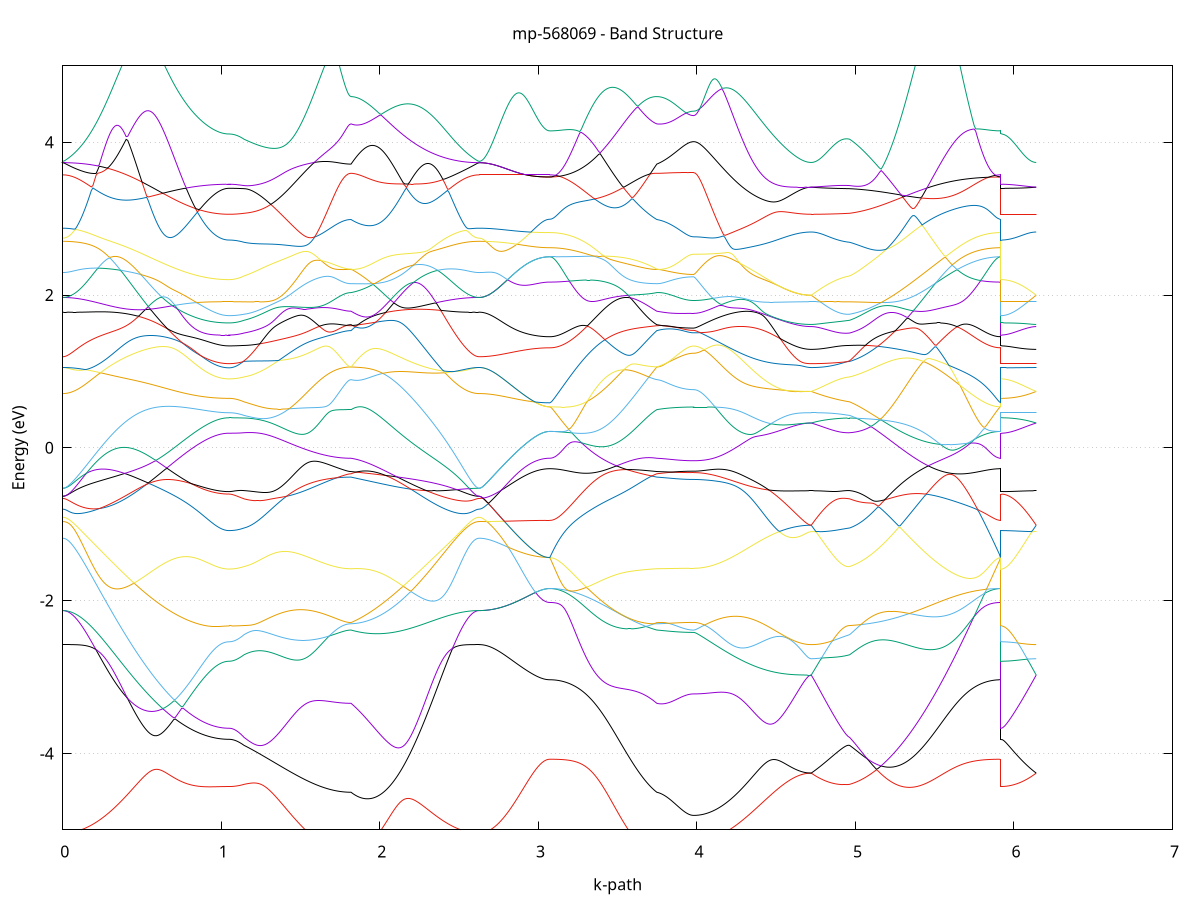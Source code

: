 set title 'mp-568069 - Band Structure'
set xlabel 'k-path'
set ylabel 'Energy (eV)'
set grid y
set yrange [-5:5]
set terminal png size 800,600
set output 'mp-568069_bands_gnuplot.png'
plot '-' using 1:2 with lines notitle, '-' using 1:2 with lines notitle, '-' using 1:2 with lines notitle, '-' using 1:2 with lines notitle, '-' using 1:2 with lines notitle, '-' using 1:2 with lines notitle, '-' using 1:2 with lines notitle, '-' using 1:2 with lines notitle, '-' using 1:2 with lines notitle, '-' using 1:2 with lines notitle, '-' using 1:2 with lines notitle, '-' using 1:2 with lines notitle, '-' using 1:2 with lines notitle, '-' using 1:2 with lines notitle, '-' using 1:2 with lines notitle, '-' using 1:2 with lines notitle, '-' using 1:2 with lines notitle, '-' using 1:2 with lines notitle, '-' using 1:2 with lines notitle, '-' using 1:2 with lines notitle, '-' using 1:2 with lines notitle, '-' using 1:2 with lines notitle, '-' using 1:2 with lines notitle, '-' using 1:2 with lines notitle, '-' using 1:2 with lines notitle, '-' using 1:2 with lines notitle, '-' using 1:2 with lines notitle, '-' using 1:2 with lines notitle, '-' using 1:2 with lines notitle, '-' using 1:2 with lines notitle, '-' using 1:2 with lines notitle, '-' using 1:2 with lines notitle, '-' using 1:2 with lines notitle, '-' using 1:2 with lines notitle, '-' using 1:2 with lines notitle, '-' using 1:2 with lines notitle, '-' using 1:2 with lines notitle, '-' using 1:2 with lines notitle, '-' using 1:2 with lines notitle, '-' using 1:2 with lines notitle, '-' using 1:2 with lines notitle, '-' using 1:2 with lines notitle, '-' using 1:2 with lines notitle, '-' using 1:2 with lines notitle, '-' using 1:2 with lines notitle, '-' using 1:2 with lines notitle, '-' using 1:2 with lines notitle, '-' using 1:2 with lines notitle, '-' using 1:2 with lines notitle, '-' using 1:2 with lines notitle, '-' using 1:2 with lines notitle, '-' using 1:2 with lines notitle, '-' using 1:2 with lines notitle, '-' using 1:2 with lines notitle, '-' using 1:2 with lines notitle, '-' using 1:2 with lines notitle, '-' using 1:2 with lines notitle, '-' using 1:2 with lines notitle, '-' using 1:2 with lines notitle, '-' using 1:2 with lines notitle, '-' using 1:2 with lines notitle, '-' using 1:2 with lines notitle, '-' using 1:2 with lines notitle, '-' using 1:2 with lines notitle
0.000000 -33.365325
0.009989 -33.365325
0.019978 -33.365325
0.029968 -33.365325
0.039957 -33.365325
0.049946 -33.365325
0.059935 -33.365225
0.069924 -33.365225
0.079913 -33.365225
0.089903 -33.365125
0.099892 -33.365025
0.109881 -33.365025
0.119870 -33.364925
0.129859 -33.364925
0.139849 -33.364825
0.149838 -33.364725
0.159827 -33.364625
0.169816 -33.364525
0.179805 -33.364525
0.189794 -33.364425
0.199784 -33.364325
0.209773 -33.364225
0.219762 -33.364025
0.229751 -33.363925
0.239740 -33.363825
0.249730 -33.363725
0.259719 -33.363625
0.269708 -33.363425
0.279697 -33.363325
0.289686 -33.363125
0.299675 -33.363025
0.309665 -33.362825
0.319654 -33.362725
0.329643 -33.362525
0.339632 -33.362325
0.349621 -33.362225
0.359611 -33.362025
0.369600 -33.361825
0.379589 -33.361625
0.389578 -33.361425
0.399567 -33.361225
0.409556 -33.361025
0.419546 -33.360925
0.429535 -33.361725
0.439524 -33.362525
0.449513 -33.363225
0.459502 -33.364025
0.469491 -33.364725
0.479481 -33.365525
0.489470 -33.366225
0.499459 -33.367025
0.509448 -33.367725
0.519437 -33.368425
0.529427 -33.369125
0.539416 -33.369825
0.549405 -33.370525
0.559394 -33.371225
0.569383 -33.371825
0.579372 -33.372525
0.589362 -33.373125
0.599351 -33.373825
0.609340 -33.374425
0.619329 -33.375025
0.629318 -33.375625
0.639308 -33.376225
0.649297 -33.376825
0.659286 -33.377325
0.669275 -33.377925
0.679264 -33.378525
0.689253 -33.379025
0.699243 -33.379525
0.709232 -33.380025
0.719221 -33.380525
0.729210 -33.381025
0.739199 -33.381525
0.749189 -33.381925
0.759178 -33.382425
0.769167 -33.382825
0.779156 -33.383225
0.789145 -33.383625
0.799134 -33.384225
0.809124 -33.384725
0.819113 -33.385225
0.829102 -33.385725
0.839091 -33.386225
0.849080 -33.386725
0.859070 -33.387225
0.869059 -33.387625
0.879048 -33.388025
0.889037 -33.388425
0.899026 -33.388725
0.909015 -33.389125
0.919005 -33.389425
0.928994 -33.389725
0.938983 -33.390025
0.948972 -33.390225
0.958961 -33.390425
0.968951 -33.390625
0.978940 -33.390825
0.988929 -33.391025
0.998918 -33.391125
1.008907 -33.391225
1.018896 -33.391325
1.028886 -33.391425
1.038875 -33.391425
1.048864 -33.391425
1.048864 -33.391425
1.058325 -33.391425
1.067787 -33.391425
1.077248 -33.391325
1.086710 -33.391325
1.096171 -33.391225
1.105632 -33.391125
1.115094 -33.391025
1.124555 -33.390925
1.134016 -33.390725
1.143478 -33.390525
1.143478 -33.390525
1.153401 -33.390425
1.163324 -33.390325
1.173247 -33.390225
1.183169 -33.390125
1.193092 -33.390025
1.203015 -33.389925
1.212938 -33.389825
1.222861 -33.389825
1.232784 -33.389825
1.242707 -33.389725
1.252630 -33.389725
1.262553 -33.389725
1.272475 -33.389725
1.282398 -33.389725
1.292321 -33.389725
1.302244 -33.389725
1.312167 -33.389725
1.322090 -33.389725
1.332013 -33.389725
1.341936 -33.389825
1.351859 -33.389825
1.361782 -33.389825
1.371704 -33.389825
1.381627 -33.389825
1.391550 -33.389925
1.401473 -33.389925
1.411396 -33.389925
1.421319 -33.390025
1.431242 -33.390025
1.441165 -33.390025
1.451088 -33.390125
1.461010 -33.390125
1.470933 -33.390125
1.480856 -33.390125
1.490779 -33.390225
1.500702 -33.390225
1.510625 -33.390225
1.520548 -33.390325
1.530471 -33.390325
1.540394 -33.390325
1.550316 -33.390425
1.560239 -33.390425
1.570162 -33.390425
1.580085 -33.390425
1.590008 -33.390525
1.599931 -33.390525
1.609854 -33.390525
1.619777 -33.390625
1.629700 -33.390625
1.639623 -33.390625
1.649545 -33.390625
1.659468 -33.390625
1.669391 -33.390725
1.679314 -33.390725
1.689237 -33.390725
1.699160 -33.390725
1.709083 -33.390725
1.719006 -33.390825
1.728929 -33.390825
1.738851 -33.390825
1.748774 -33.390825
1.758697 -33.390825
1.768620 -33.390825
1.778543 -33.390825
1.788466 -33.390825
1.798389 -33.390825
1.808312 -33.390825
1.818235 -33.390825
1.818235 -33.390825
1.828217 -33.391125
1.838199 -33.391425
1.848181 -33.391625
1.858164 -33.391725
1.868146 -33.391925
1.878128 -33.391925
1.888110 -33.392025
1.898092 -33.392025
1.908075 -33.392025
1.918057 -33.391925
1.928039 -33.391825
1.938021 -33.391625
1.948004 -33.391525
1.957986 -33.391225
1.967968 -33.391025
1.977950 -33.390625
1.987933 -33.390325
1.997915 -33.389925
2.007897 -33.389525
2.017879 -33.389025
2.027862 -33.388525
2.037844 -33.388025
2.047826 -33.387425
2.057808 -33.386825
2.067790 -33.386225
2.077773 -33.385525
2.087755 -33.384825
2.097737 -33.384125
2.107719 -33.383325
2.117702 -33.382525
2.127684 -33.381725
2.137666 -33.380825
2.147648 -33.379925
2.157631 -33.379025
2.167613 -33.378025
2.177595 -33.377125
2.187577 -33.376125
2.197559 -33.375025
2.207542 -33.374025
2.217524 -33.372925
2.227506 -33.371825
2.237488 -33.370725
2.247471 -33.369625
2.257453 -33.368525
2.267435 -33.367325
2.277417 -33.366225
2.287400 -33.365025
2.297382 -33.363825
2.307364 -33.362625
2.317346 -33.361425
2.327329 -33.361425
2.337311 -33.361625
2.347293 -33.361825
2.357275 -33.362125
2.367257 -33.362325
2.377240 -33.362525
2.387222 -33.362725
2.397204 -33.362925
2.407186 -33.363125
2.417169 -33.363225
2.427151 -33.363425
2.437133 -33.363625
2.447115 -33.363825
2.457098 -33.363925
2.467080 -33.364125
2.477062 -33.364225
2.487044 -33.364425
2.497026 -33.364525
2.507009 -33.364625
2.516991 -33.364725
2.526973 -33.364825
2.536955 -33.364925
2.546938 -33.365025
2.556920 -33.365125
2.566902 -33.365125
2.576884 -33.365225
2.586867 -33.365225
2.596849 -33.365325
2.606831 -33.365325
2.616813 -33.365325
2.626796 -33.365325
2.626796 -33.365325
2.636696 -33.365325
2.646596 -33.365325
2.656496 -33.365425
2.666396 -33.365425
2.676296 -33.365425
2.686196 -33.365425
2.696096 -33.365425
2.705996 -33.365525
2.715896 -33.365525
2.725797 -33.365525
2.735697 -33.365625
2.745597 -33.365625
2.755497 -33.365725
2.765397 -33.365725
2.775297 -33.365825
2.785197 -33.365825
2.795097 -33.365925
2.804997 -33.366025
2.814897 -33.366025
2.824798 -33.366125
2.834698 -33.366125
2.844598 -33.366225
2.854498 -33.366325
2.864398 -33.366325
2.874298 -33.366425
2.884198 -33.366425
2.894098 -33.366525
2.903998 -33.366625
2.913898 -33.366625
2.923799 -33.366725
2.933699 -33.366725
2.943599 -33.366825
2.953499 -33.366825
2.963399 -33.366925
2.973299 -33.366925
2.983199 -33.366925
2.993099 -33.367025
3.002999 -33.367025
3.012899 -33.367025
3.022799 -33.367025
3.032700 -33.367125
3.042600 -33.367125
3.052500 -33.367125
3.062400 -33.367125
3.072300 -33.367125
3.072300 -33.367125
3.082223 -33.367125
3.092146 -33.367125
3.102069 -33.367025
3.111992 -33.367025
3.121914 -33.367025
3.131837 -33.366925
3.141760 -33.366825
3.151683 -33.366825
3.161606 -33.366725
3.171529 -33.366625
3.181452 -33.366525
3.191375 -33.366425
3.201298 -33.366225
3.211220 -33.366125
3.221143 -33.366025
3.231066 -33.365825
3.240989 -33.365625
3.250912 -33.365525
3.260835 -33.365325
3.270758 -33.365125
3.280681 -33.364925
3.290604 -33.364725
3.300527 -33.364525
3.310449 -33.364325
3.320372 -33.364125
3.330295 -33.363925
3.340218 -33.363625
3.350141 -33.363425
3.360064 -33.363225
3.369987 -33.362925
3.379910 -33.362725
3.389833 -33.362425
3.399755 -33.362225
3.409678 -33.362525
3.419601 -33.363725
3.429524 -33.364925
3.439447 -33.366025
3.449370 -33.367225
3.459293 -33.368325
3.469216 -33.369525
3.479139 -33.370625
3.489062 -33.371725
3.498984 -33.372725
3.508907 -33.373825
3.518830 -33.374825
3.528753 -33.375925
3.538676 -33.376825
3.548599 -33.377825
3.558522 -33.378725
3.568445 -33.379725
3.578368 -33.380525
3.588290 -33.381425
3.598213 -33.382225
3.608136 -33.383125
3.618059 -33.383825
3.627982 -33.384625
3.637905 -33.385325
3.647828 -33.386025
3.657751 -33.386625
3.667674 -33.387225
3.677596 -33.387825
3.687519 -33.388325
3.697442 -33.388825
3.707365 -33.389325
3.717288 -33.389725
3.727211 -33.390125
3.737134 -33.390525
3.747057 -33.390825
3.747057 -33.390825
3.756748 -33.390925
3.766439 -33.391025
3.776129 -33.391125
3.785820 -33.391125
3.795511 -33.391225
3.805202 -33.391325
3.814893 -33.391425
3.824584 -33.391425
3.834275 -33.391525
3.843966 -33.391625
3.853657 -33.391625
3.863348 -33.391725
3.873039 -33.391725
3.882730 -33.391825
3.892421 -33.391825
3.902111 -33.391825
3.911802 -33.391925
3.921493 -33.391925
3.931184 -33.391925
3.940875 -33.391925
3.950566 -33.392025
3.960257 -33.392025
3.969948 -33.392025
3.979639 -33.392025
3.979639 -33.392025
3.989528 -33.392025
3.999416 -33.392025
4.009305 -33.392025
4.019194 -33.392025
4.029083 -33.392025
4.038972 -33.392025
4.048860 -33.391925
4.058749 -33.391925
4.068638 -33.391925
4.078527 -33.391925
4.088415 -33.391925
4.098304 -33.391925
4.108193 -33.391925
4.118082 -33.391825
4.127971 -33.391825
4.137859 -33.391825
4.147748 -33.391825
4.157637 -33.391825
4.167526 -33.391725
4.177415 -33.391725
4.187303 -33.391725
4.197192 -33.391725
4.207081 -33.391625
4.216970 -33.391625
4.226858 -33.391625
4.236747 -33.391525
4.246636 -33.391525
4.256525 -33.391525
4.266414 -33.391425
4.276302 -33.391425
4.286191 -33.391425
4.296080 -33.391325
4.305969 -33.391325
4.315857 -33.391325
4.325746 -33.391225
4.335635 -33.391225
4.345524 -33.391125
4.355413 -33.391125
4.365301 -33.391125
4.375190 -33.391025
4.385079 -33.391025
4.394968 -33.391025
4.404857 -33.390925
4.414745 -33.390925
4.424634 -33.390925
4.434523 -33.390825
4.444412 -33.390825
4.454300 -33.390825
4.464189 -33.390725
4.474078 -33.390725
4.483967 -33.390725
4.493856 -33.390625
4.503744 -33.390625
4.513633 -33.390625
4.523522 -33.390525
4.533411 -33.390525
4.543300 -33.390525
4.553188 -33.390525
4.563077 -33.390425
4.572966 -33.390425
4.582855 -33.390425
4.592743 -33.390425
4.602632 -33.390325
4.612521 -33.390325
4.622410 -33.390325
4.632299 -33.390325
4.642187 -33.390325
4.652076 -33.390325
4.661965 -33.390225
4.671854 -33.390225
4.681743 -33.390225
4.691631 -33.390225
4.701520 -33.390225
4.711409 -33.390225
4.721298 -33.390225
4.721298 -33.390225
4.730978 -33.390325
4.740659 -33.390425
4.750339 -33.390425
4.760020 -33.390525
4.769700 -33.390625
4.779381 -33.390625
4.789061 -33.390725
4.798742 -33.390725
4.808422 -33.390825
4.818103 -33.390825
4.827783 -33.390825
4.837464 -33.390825
4.847144 -33.390925
4.856825 -33.390925
4.866506 -33.390925
4.876186 -33.390925
4.885867 -33.390925
4.895547 -33.390925
4.905228 -33.390825
4.914908 -33.390825
4.924589 -33.390825
4.934269 -33.390725
4.943950 -33.390725
4.953630 -33.390625
4.963311 -33.390525
4.963311 -33.390525
4.973251 -33.390425
4.983191 -33.390125
4.993131 -33.389925
5.003071 -33.389725
5.013011 -33.389425
5.022951 -33.389125
5.032891 -33.388825
5.042832 -33.388525
5.052772 -33.388125
5.062712 -33.387825
5.072652 -33.387425
5.082592 -33.387025
5.092532 -33.386625
5.102472 -33.386225
5.112412 -33.385825
5.122352 -33.385325
5.132293 -33.384825
5.142233 -33.384425
5.152173 -33.383925
5.162113 -33.383325
5.172053 -33.382825
5.181993 -33.382325
5.191933 -33.381725
5.201873 -33.381125
5.211813 -33.380625
5.221753 -33.380025
5.231694 -33.379325
5.241634 -33.378725
5.251574 -33.378125
5.261514 -33.377425
5.271454 -33.376825
5.281394 -33.376125
5.291334 -33.375425
5.301274 -33.374725
5.311214 -33.374025
5.321155 -33.373325
5.331095 -33.372625
5.341035 -33.371925
5.350975 -33.371125
5.360915 -33.370425
5.370855 -33.369625
5.380795 -33.368925
5.390735 -33.368125
5.400675 -33.367325
5.410616 -33.366525
5.420556 -33.365825
5.430496 -33.365025
5.440436 -33.364225
5.450376 -33.363425
5.460316 -33.362525
5.470256 -33.361725
5.480196 -33.360925
5.490136 -33.360125
5.500076 -33.360025
5.510017 -33.360325
5.519957 -33.360625
5.529897 -33.360925
5.539837 -33.361225
5.549777 -33.361525
5.559717 -33.361825
5.569657 -33.362025
5.579597 -33.362325
5.589537 -33.362625
5.599477 -33.362825
5.609418 -33.363125
5.619358 -33.363325
5.629298 -33.363525
5.639238 -33.363825
5.649178 -33.364025
5.659118 -33.364225
5.669058 -33.364425
5.678998 -33.364625
5.688938 -33.364825
5.698879 -33.365025
5.708819 -33.365225
5.718759 -33.365425
5.728699 -33.365525
5.738639 -33.365725
5.748579 -33.365825
5.758519 -33.366025
5.768459 -33.366125
5.778399 -33.366225
5.788339 -33.366425
5.798280 -33.366525
5.808220 -33.366625
5.818160 -33.366725
5.828100 -33.366725
5.838040 -33.366825
5.847980 -33.366925
5.857920 -33.366925
5.867860 -33.367025
5.877800 -33.367025
5.887741 -33.367125
5.897681 -33.367125
5.907621 -33.367125
5.917561 -33.367125
5.917561 -33.391425
5.927246 -33.391425
5.936931 -33.391425
5.946615 -33.391425
5.956300 -33.391425
5.965985 -33.391325
5.975670 -33.391325
5.985355 -33.391325
5.995040 -33.391225
6.004725 -33.391225
6.014410 -33.391225
6.024095 -33.391125
6.033779 -33.391025
6.043464 -33.391025
6.053149 -33.390925
6.062834 -33.390825
6.072519 -33.390825
6.082204 -33.390725
6.091889 -33.390625
6.101574 -33.390525
6.111258 -33.390525
6.120943 -33.390425
6.130628 -33.390325
6.140313 -33.390225
e
0.000000 -33.365325
0.009989 -33.365325
0.019978 -33.365325
0.029968 -33.365325
0.039957 -33.365225
0.049946 -33.365125
0.059935 -33.365025
0.069924 -33.364925
0.079913 -33.364825
0.089903 -33.364625
0.099892 -33.364525
0.109881 -33.364325
0.119870 -33.364125
0.129859 -33.363925
0.139849 -33.363725
0.149838 -33.363525
0.159827 -33.363225
0.169816 -33.363025
0.179805 -33.362725
0.189794 -33.362425
0.199784 -33.362125
0.209773 -33.361825
0.219762 -33.361525
0.229751 -33.361125
0.239740 -33.360825
0.249730 -33.360525
0.259719 -33.360125
0.269708 -33.359825
0.279697 -33.359425
0.289686 -33.359025
0.299675 -33.358725
0.309665 -33.358325
0.319654 -33.357925
0.329643 -33.357525
0.339632 -33.357125
0.349621 -33.356725
0.359611 -33.356325
0.369600 -33.357025
0.379589 -33.357825
0.389578 -33.358625
0.399567 -33.359325
0.409556 -33.360125
0.419546 -33.360825
0.429535 -33.360625
0.439524 -33.360325
0.449513 -33.360125
0.459502 -33.359925
0.469491 -33.359625
0.479481 -33.360125
0.489470 -33.360925
0.499459 -33.361725
0.509448 -33.362625
0.519437 -33.363425
0.529427 -33.364325
0.539416 -33.365125
0.549405 -33.365925
0.559394 -33.366825
0.569383 -33.367625
0.579372 -33.368425
0.589362 -33.369225
0.599351 -33.370125
0.609340 -33.370925
0.619329 -33.371725
0.629318 -33.372525
0.639308 -33.373325
0.649297 -33.374025
0.659286 -33.374825
0.669275 -33.375625
0.679264 -33.376325
0.689253 -33.377025
0.699243 -33.377825
0.709232 -33.378525
0.719221 -33.379225
0.729210 -33.379825
0.739199 -33.380525
0.749189 -33.381225
0.759178 -33.381825
0.769167 -33.382425
0.779156 -33.383025
0.789145 -33.383625
0.799134 -33.384025
0.809124 -33.384425
0.819113 -33.384825
0.829102 -33.385125
0.839091 -33.385525
0.849080 -33.385825
0.859070 -33.386125
0.869059 -33.386425
0.879048 -33.386725
0.889037 -33.386925
0.899026 -33.387225
0.909015 -33.387425
0.919005 -33.387625
0.928994 -33.387825
0.938983 -33.388025
0.948972 -33.388225
0.958961 -33.388325
0.968951 -33.388525
0.978940 -33.388625
0.988929 -33.388725
0.998918 -33.388825
1.008907 -33.388825
1.018896 -33.388925
1.028886 -33.388925
1.038875 -33.389025
1.048864 -33.389025
1.048864 -33.389025
1.058325 -33.389025
1.067787 -33.388925
1.077248 -33.388925
1.086710 -33.388825
1.096171 -33.388725
1.105632 -33.388625
1.115094 -33.388425
1.124555 -33.388325
1.134016 -33.388125
1.143478 -33.387925
1.143478 -33.387925
1.153401 -33.387725
1.163324 -33.387525
1.173247 -33.387225
1.183169 -33.386925
1.193092 -33.386525
1.203015 -33.386125
1.212938 -33.385625
1.222861 -33.385125
1.232784 -33.384525
1.242707 -33.383925
1.252630 -33.383225
1.262553 -33.382525
1.272475 -33.381825
1.282398 -33.381025
1.292321 -33.380225
1.302244 -33.379325
1.312167 -33.378425
1.322090 -33.377525
1.332013 -33.376525
1.341936 -33.375625
1.351859 -33.374525
1.361782 -33.373525
1.371704 -33.372425
1.381627 -33.371425
1.391550 -33.370325
1.401473 -33.369125
1.411396 -33.368025
1.421319 -33.366825
1.431242 -33.365625
1.441165 -33.364425
1.451088 -33.363225
1.461010 -33.362025
1.470933 -33.360825
1.480856 -33.359525
1.490779 -33.358325
1.500702 -33.357025
1.510625 -33.355825
1.520548 -33.354625
1.530471 -33.353325
1.540394 -33.352925
1.550316 -33.353125
1.560239 -33.353325
1.570162 -33.353425
1.580085 -33.353625
1.590008 -33.353725
1.599931 -33.353825
1.609854 -33.353925
1.619777 -33.354025
1.629700 -33.354125
1.639623 -33.354225
1.649545 -33.354325
1.659468 -33.354425
1.669391 -33.354525
1.679314 -33.354625
1.689237 -33.354625
1.699160 -33.354725
1.709083 -33.354725
1.719006 -33.354825
1.728929 -33.354825
1.738851 -33.354925
1.748774 -33.354925
1.758697 -33.354925
1.768620 -33.354925
1.778543 -33.355025
1.788466 -33.355025
1.798389 -33.355025
1.808312 -33.355025
1.818235 -33.355025
1.818235 -33.355025
1.828217 -33.354925
1.838199 -33.354825
1.848181 -33.354825
1.858164 -33.354725
1.868146 -33.354725
1.878128 -33.354725
1.888110 -33.354625
1.898092 -33.354625
1.908075 -33.354625
1.918057 -33.354625
1.928039 -33.354725
1.938021 -33.354725
1.948004 -33.354725
1.957986 -33.354825
1.967968 -33.354825
1.977950 -33.354925
1.987933 -33.355025
1.997915 -33.355125
2.007897 -33.355225
2.017879 -33.355325
2.027862 -33.355425
2.037844 -33.355525
2.047826 -33.355625
2.057808 -33.355825
2.067790 -33.355925
2.077773 -33.356125
2.087755 -33.356325
2.097737 -33.356425
2.107719 -33.356625
2.117702 -33.356825
2.127684 -33.357025
2.137666 -33.357225
2.147648 -33.357425
2.157631 -33.357625
2.167613 -33.357825
2.177595 -33.358025
2.187577 -33.358225
2.197559 -33.358425
2.207542 -33.358725
2.217524 -33.358925
2.227506 -33.359125
2.237488 -33.359325
2.247471 -33.359625
2.257453 -33.359825
2.267435 -33.360025
2.277417 -33.360325
2.287400 -33.360525
2.297382 -33.360725
2.307364 -33.360925
2.317346 -33.361225
2.327329 -33.360225
2.337311 -33.360225
2.347293 -33.360525
2.357275 -33.360825
2.367257 -33.361125
2.377240 -33.361525
2.387222 -33.361725
2.397204 -33.362025
2.407186 -33.362325
2.417169 -33.362625
2.427151 -33.362825
2.437133 -33.363125
2.447115 -33.363325
2.457098 -33.363525
2.467080 -33.363725
2.477062 -33.363925
2.487044 -33.364125
2.497026 -33.364325
2.507009 -33.364425
2.516991 -33.364625
2.526973 -33.364725
2.536955 -33.364825
2.546938 -33.364925
2.556920 -33.365025
2.566902 -33.365125
2.576884 -33.365225
2.586867 -33.365225
2.596849 -33.365325
2.606831 -33.365325
2.616813 -33.365325
2.626796 -33.365325
2.626796 -33.365325
2.636696 -33.365325
2.646596 -33.365325
2.656496 -33.365425
2.666396 -33.365425
2.676296 -33.365425
2.686196 -33.365425
2.696096 -33.365425
2.705996 -33.365525
2.715896 -33.365525
2.725797 -33.365525
2.735697 -33.365625
2.745597 -33.365625
2.755497 -33.365725
2.765397 -33.365725
2.775297 -33.365825
2.785197 -33.365825
2.795097 -33.365925
2.804997 -33.366025
2.814897 -33.366025
2.824798 -33.366125
2.834698 -33.366125
2.844598 -33.366225
2.854498 -33.366325
2.864398 -33.366325
2.874298 -33.366425
2.884198 -33.366425
2.894098 -33.366525
2.903998 -33.366625
2.913898 -33.366625
2.923799 -33.366725
2.933699 -33.366725
2.943599 -33.366825
2.953499 -33.366825
2.963399 -33.366925
2.973299 -33.366925
2.983199 -33.366925
2.993099 -33.367025
3.002999 -33.367025
3.012899 -33.367025
3.022799 -33.367025
3.032700 -33.367125
3.042600 -33.367125
3.052500 -33.367125
3.062400 -33.367125
3.072300 -33.367125
3.072300 -33.367125
3.082223 -33.367125
3.092146 -33.367125
3.102069 -33.367025
3.111992 -33.367025
3.121914 -33.366925
3.131837 -33.366825
3.141760 -33.366725
3.151683 -33.366625
3.161606 -33.366525
3.171529 -33.366425
3.181452 -33.366225
3.191375 -33.366025
3.201298 -33.365825
3.211220 -33.365625
3.221143 -33.365425
3.231066 -33.365225
3.240989 -33.365025
3.250912 -33.364725
3.260835 -33.364425
3.270758 -33.364125
3.280681 -33.363925
3.290604 -33.363525
3.300527 -33.363225
3.310449 -33.362925
3.320372 -33.362525
3.330295 -33.362225
3.340218 -33.361825
3.350141 -33.361525
3.360064 -33.361125
3.369987 -33.360725
3.379910 -33.360325
3.389833 -33.360125
3.399755 -33.361325
3.409678 -33.361925
3.419601 -33.361725
3.429524 -33.361425
3.439447 -33.361225
3.449370 -33.360925
3.459293 -33.360625
3.469216 -33.360425
3.479139 -33.360125
3.489062 -33.359925
3.498984 -33.359625
3.508907 -33.359425
3.518830 -33.359125
3.528753 -33.358925
3.538676 -33.358625
3.548599 -33.358425
3.558522 -33.358225
3.568445 -33.357925
3.578368 -33.357725
3.588290 -33.357525
3.598213 -33.357325
3.608136 -33.357125
3.618059 -33.356925
3.627982 -33.356725
3.637905 -33.356525
3.647828 -33.356325
3.657751 -33.356225
3.667674 -33.356025
3.677596 -33.355825
3.687519 -33.355725
3.697442 -33.355625
3.707365 -33.355425
3.717288 -33.355325
3.727211 -33.355225
3.737134 -33.355125
3.747057 -33.355025
3.747057 -33.355025
3.756748 -33.355025
3.766439 -33.355025
3.776129 -33.354925
3.785820 -33.354925
3.795511 -33.354925
3.805202 -33.354925
3.814893 -33.354825
3.824584 -33.354825
3.834275 -33.354825
3.843966 -33.354825
3.853657 -33.354825
3.863348 -33.354725
3.873039 -33.354725
3.882730 -33.354725
3.892421 -33.354725
3.902111 -33.354725
3.911802 -33.354725
3.921493 -33.354725
3.931184 -33.354725
3.940875 -33.354725
3.950566 -33.354725
3.960257 -33.354625
3.969948 -33.354625
3.979639 -33.354625
3.979639 -33.354625
3.989528 -33.354625
3.999416 -33.354625
4.009305 -33.354625
4.019194 -33.354625
4.029083 -33.354625
4.038972 -33.354625
4.048860 -33.354525
4.058749 -33.354525
4.068638 -33.354525
4.078527 -33.354425
4.088415 -33.354425
4.098304 -33.354325
4.108193 -33.354325
4.118082 -33.354225
4.127971 -33.354225
4.137859 -33.354125
4.147748 -33.354025
4.157637 -33.353925
4.167526 -33.353825
4.177415 -33.353725
4.187303 -33.353625
4.197192 -33.353525
4.207081 -33.353425
4.216970 -33.353325
4.226858 -33.353225
4.236747 -33.353025
4.246636 -33.352925
4.256525 -33.352725
4.266414 -33.353325
4.276302 -33.354525
4.286191 -33.355825
4.296080 -33.357025
4.305969 -33.358325
4.315857 -33.359525
4.325746 -33.360825
4.335635 -33.362025
4.345524 -33.363225
4.355413 -33.364425
4.365301 -33.365625
4.375190 -33.366825
4.385079 -33.368025
4.394968 -33.369125
4.404857 -33.370325
4.414745 -33.371425
4.424634 -33.372525
4.434523 -33.373625
4.444412 -33.374625
4.454300 -33.375625
4.464189 -33.376625
4.474078 -33.377625
4.483967 -33.378525
4.493856 -33.379425
4.503744 -33.380325
4.513633 -33.381225
4.523522 -33.382025
4.533411 -33.382725
4.543300 -33.383525
4.553188 -33.384225
4.563077 -33.384925
4.572966 -33.385525
4.582855 -33.386125
4.592743 -33.386725
4.602632 -33.387225
4.612521 -33.387725
4.622410 -33.388125
4.632299 -33.388525
4.642187 -33.388925
4.652076 -33.389225
4.661965 -33.389525
4.671854 -33.389725
4.681743 -33.389925
4.691631 -33.390025
4.701520 -33.390125
4.711409 -33.390225
4.721298 -33.390225
4.721298 -33.390225
4.730978 -33.390125
4.740659 -33.390125
4.750339 -33.390025
4.760020 -33.389925
4.769700 -33.389825
4.779381 -33.389725
4.789061 -33.389625
4.798742 -33.389525
4.808422 -33.389425
4.818103 -33.389325
4.827783 -33.389225
4.837464 -33.389125
4.847144 -33.389025
4.856825 -33.388925
4.866506 -33.388825
4.876186 -33.388725
4.885867 -33.388625
4.895547 -33.388525
4.905228 -33.388425
4.914908 -33.388325
4.924589 -33.388325
4.934269 -33.388225
4.943950 -33.388125
4.953630 -33.388025
4.963311 -33.387925
4.963311 -33.387925
4.973251 -33.387725
4.983191 -33.387425
4.993131 -33.387125
5.003071 -33.386825
5.013011 -33.386525
5.022951 -33.386225
5.032891 -33.385825
5.042832 -33.385425
5.052772 -33.385025
5.062712 -33.384625
5.072652 -33.384125
5.082592 -33.383625
5.092532 -33.383225
5.102472 -33.382625
5.112412 -33.382125
5.122352 -33.381625
5.132293 -33.381025
5.142233 -33.380425
5.152173 -33.379825
5.162113 -33.379225
5.172053 -33.378625
5.181993 -33.378025
5.191933 -33.377325
5.201873 -33.376625
5.211813 -33.375925
5.221753 -33.375225
5.231694 -33.374525
5.241634 -33.373825
5.251574 -33.373125
5.261514 -33.372325
5.271454 -33.371525
5.281394 -33.370825
5.291334 -33.370025
5.301274 -33.369225
5.311214 -33.368425
5.321155 -33.367625
5.331095 -33.366825
5.341035 -33.366025
5.350975 -33.365225
5.360915 -33.364425
5.370855 -33.363625
5.380795 -33.362725
5.390735 -33.361925
5.400675 -33.361125
5.410616 -33.360325
5.420556 -33.359425
5.430496 -33.358625
5.440436 -33.358125
5.450376 -33.358525
5.460316 -33.358825
5.470256 -33.359125
5.480196 -33.359425
5.490136 -33.359725
5.500076 -33.359325
5.510017 -33.358425
5.519957 -33.357625
5.529897 -33.357225
5.539837 -33.357525
5.549777 -33.357925
5.559717 -33.358325
5.569657 -33.358725
5.579597 -33.359125
5.589537 -33.359525
5.599477 -33.359925
5.609418 -33.360225
5.619358 -33.360625
5.629298 -33.361025
5.639238 -33.361325
5.649178 -33.361725
5.659118 -33.362025
5.669058 -33.362425
5.678998 -33.362725
5.688938 -33.363025
5.698879 -33.363325
5.708819 -33.363725
5.718759 -33.364025
5.728699 -33.364225
5.738639 -33.364525
5.748579 -33.364825
5.758519 -33.365025
5.768459 -33.365325
5.778399 -33.365525
5.788339 -33.365725
5.798280 -33.365925
5.808220 -33.366125
5.818160 -33.366325
5.828100 -33.366425
5.838040 -33.366625
5.847980 -33.366725
5.857920 -33.366825
5.867860 -33.366925
5.877800 -33.367025
5.887741 -33.367025
5.897681 -33.367125
5.907621 -33.367125
5.917561 -33.367125
5.917561 -33.389025
5.927246 -33.389025
5.936931 -33.389025
5.946615 -33.389025
5.956300 -33.389025
5.965985 -33.389025
5.975670 -33.389125
5.985355 -33.389125
5.995040 -33.389225
6.004725 -33.389225
6.014410 -33.389325
6.024095 -33.389325
6.033779 -33.389425
6.043464 -33.389425
6.053149 -33.389525
6.062834 -33.389625
6.072519 -33.389725
6.082204 -33.389725
6.091889 -33.389825
6.101574 -33.389925
6.111258 -33.390025
6.120943 -33.390025
6.130628 -33.390125
6.140313 -33.390225
e
0.000000 -33.335125
0.009989 -33.335125
0.019978 -33.335225
0.029968 -33.335325
0.039957 -33.335525
0.049946 -33.335725
0.059935 -33.336025
0.069924 -33.336325
0.079913 -33.336625
0.089903 -33.337025
0.099892 -33.337525
0.109881 -33.337925
0.119870 -33.338425
0.129859 -33.339025
0.139849 -33.339625
0.149838 -33.340225
0.159827 -33.340825
0.169816 -33.341525
0.179805 -33.342125
0.189794 -33.342825
0.199784 -33.343525
0.209773 -33.344325
0.219762 -33.345025
0.229751 -33.345825
0.239740 -33.346525
0.249730 -33.347325
0.259719 -33.348125
0.269708 -33.348925
0.279697 -33.349725
0.289686 -33.350525
0.299675 -33.351325
0.309665 -33.352125
0.319654 -33.352925
0.329643 -33.353725
0.339632 -33.354525
0.349621 -33.355325
0.359611 -33.356225
0.369600 -33.355925
0.379589 -33.355525
0.389578 -33.355125
0.399567 -33.354725
0.409556 -33.354325
0.419546 -33.355125
0.429535 -33.355925
0.439524 -33.356725
0.449513 -33.357525
0.459502 -33.358425
0.469491 -33.359225
0.479481 -33.359425
0.489470 -33.359125
0.499459 -33.358925
0.509448 -33.358625
0.519437 -33.358425
0.529427 -33.358125
0.539416 -33.357825
0.549405 -33.357525
0.559394 -33.357225
0.569383 -33.356925
0.579372 -33.356625
0.589362 -33.356325
0.599351 -33.356025
0.609340 -33.355725
0.619329 -33.355425
0.629318 -33.355025
0.639308 -33.354725
0.649297 -33.354425
0.659286 -33.354025
0.669275 -33.353625
0.679264 -33.353325
0.689253 -33.352925
0.699243 -33.352525
0.709232 -33.352225
0.719221 -33.351825
0.729210 -33.351425
0.739199 -33.351025
0.749189 -33.350725
0.759178 -33.350325
0.769167 -33.349925
0.779156 -33.349525
0.789145 -33.349125
0.799134 -33.348725
0.809124 -33.348325
0.819113 -33.347925
0.829102 -33.347525
0.839091 -33.347125
0.849080 -33.346825
0.859070 -33.346425
0.869059 -33.346025
0.879048 -33.345625
0.889037 -33.345325
0.899026 -33.345025
0.909015 -33.344625
0.919005 -33.344325
0.928994 -33.344025
0.938983 -33.343725
0.948972 -33.343525
0.958961 -33.343225
0.968951 -33.343025
0.978940 -33.342825
0.988929 -33.342625
0.998918 -33.342525
1.008907 -33.342325
1.018896 -33.342225
1.028886 -33.342225
1.038875 -33.342125
1.048864 -33.342125
1.048864 -33.342125
1.058325 -33.342125
1.067787 -33.342125
1.077248 -33.342125
1.086710 -33.342225
1.096171 -33.342225
1.105632 -33.342225
1.115094 -33.342325
1.124555 -33.342325
1.134016 -33.342425
1.143478 -33.342425
1.143478 -33.342425
1.153401 -33.342525
1.163324 -33.342625
1.173247 -33.342725
1.183169 -33.342925
1.193092 -33.343025
1.203015 -33.343325
1.212938 -33.343525
1.222861 -33.343825
1.232784 -33.344125
1.242707 -33.344425
1.252630 -33.344725
1.262553 -33.345125
1.272475 -33.345425
1.282398 -33.345725
1.292321 -33.346125
1.302244 -33.346425
1.312167 -33.346825
1.322090 -33.347125
1.332013 -33.347525
1.341936 -33.347825
1.351859 -33.348125
1.361782 -33.348425
1.371704 -33.348825
1.381627 -33.349125
1.391550 -33.349425
1.401473 -33.349725
1.411396 -33.350025
1.421319 -33.350325
1.431242 -33.350525
1.441165 -33.350825
1.451088 -33.351125
1.461010 -33.351325
1.470933 -33.351525
1.480856 -33.351825
1.490779 -33.352025
1.500702 -33.352225
1.510625 -33.352425
1.520548 -33.352625
1.530471 -33.352825
1.540394 -33.352125
1.550316 -33.350825
1.560239 -33.349625
1.570162 -33.348425
1.580085 -33.347225
1.590008 -33.346025
1.599931 -33.345125
1.609854 -33.345125
1.619777 -33.345225
1.629700 -33.345325
1.639623 -33.345325
1.649545 -33.345425
1.659468 -33.345425
1.669391 -33.345525
1.679314 -33.345525
1.689237 -33.345525
1.699160 -33.345625
1.709083 -33.345625
1.719006 -33.345725
1.728929 -33.345725
1.738851 -33.345725
1.748774 -33.345725
1.758697 -33.345825
1.768620 -33.345825
1.778543 -33.345825
1.788466 -33.345825
1.798389 -33.345825
1.808312 -33.345825
1.818235 -33.345825
1.818235 -33.345825
1.828217 -33.345725
1.838199 -33.345525
1.848181 -33.345425
1.858164 -33.345425
1.868146 -33.345325
1.878128 -33.345325
1.888110 -33.345325
1.898092 -33.345425
1.908075 -33.345425
1.918057 -33.345525
1.928039 -33.345625
1.938021 -33.345725
1.948004 -33.345925
1.957986 -33.346125
1.967968 -33.346325
1.977950 -33.346525
1.987933 -33.346725
1.997915 -33.347025
2.007897 -33.347325
2.017879 -33.347625
2.027862 -33.347925
2.037844 -33.348225
2.047826 -33.348625
2.057808 -33.348925
2.067790 -33.349325
2.077773 -33.349725
2.087755 -33.350025
2.097737 -33.350425
2.107719 -33.350825
2.117702 -33.351325
2.127684 -33.351725
2.137666 -33.352125
2.147648 -33.352525
2.157631 -33.353025
2.167613 -33.353425
2.177595 -33.353825
2.187577 -33.354225
2.197559 -33.354725
2.207542 -33.355125
2.217524 -33.355525
2.227506 -33.355925
2.237488 -33.356425
2.247471 -33.356825
2.257453 -33.357225
2.267435 -33.357625
2.277417 -33.358025
2.287400 -33.358425
2.297382 -33.358725
2.307364 -33.359125
2.317346 -33.359525
2.327329 -33.359825
2.337311 -33.359025
2.347293 -33.357825
2.357275 -33.356625
2.367257 -33.355425
2.377240 -33.354225
2.387222 -33.353025
2.397204 -33.351825
2.407186 -33.350625
2.417169 -33.349525
2.427151 -33.348425
2.437133 -33.347325
2.447115 -33.346225
2.457098 -33.345125
2.467080 -33.344125
2.477062 -33.343125
2.487044 -33.342225
2.497026 -33.341325
2.507009 -33.340425
2.516991 -33.339625
2.526973 -33.338925
2.536955 -33.338225
2.546938 -33.337625
2.556920 -33.337025
2.566902 -33.336525
2.576884 -33.336125
2.586867 -33.335725
2.596849 -33.335425
2.606831 -33.335225
2.616813 -33.335125
2.626796 -33.335125
2.626796 -33.335125
2.636696 -33.335125
2.646596 -33.335125
2.656496 -33.335025
2.666396 -33.335025
2.676296 -33.335025
2.686196 -33.335025
2.696096 -33.335025
2.705996 -33.334925
2.715896 -33.334925
2.725797 -33.334925
2.735697 -33.334825
2.745597 -33.334825
2.755497 -33.334725
2.765397 -33.334725
2.775297 -33.334625
2.785197 -33.334625
2.795097 -33.334525
2.804997 -33.334425
2.814897 -33.334425
2.824798 -33.334325
2.834698 -33.334325
2.844598 -33.334225
2.854498 -33.334125
2.864398 -33.334125
2.874298 -33.334025
2.884198 -33.334025
2.894098 -33.333925
2.903998 -33.333825
2.913898 -33.333825
2.923799 -33.333725
2.933699 -33.333725
2.943599 -33.333625
2.953499 -33.333625
2.963399 -33.333525
2.973299 -33.333525
2.983199 -33.333525
2.993099 -33.333425
3.002999 -33.333425
3.012899 -33.333425
3.022799 -33.333425
3.032700 -33.333325
3.042600 -33.333325
3.052500 -33.333325
3.062400 -33.333325
3.072300 -33.333325
3.072300 -33.333325
3.082223 -33.333425
3.092146 -33.333525
3.102069 -33.333725
3.111992 -33.333925
3.121914 -33.334325
3.131837 -33.334725
3.141760 -33.335125
3.151683 -33.335725
3.161606 -33.336325
3.171529 -33.337025
3.181452 -33.337725
3.191375 -33.338425
3.201298 -33.339325
3.211220 -33.340125
3.221143 -33.341025
3.231066 -33.342025
3.240989 -33.343025
3.250912 -33.344025
3.260835 -33.345025
3.270758 -33.346125
3.280681 -33.347225
3.290604 -33.348325
3.300527 -33.349525
3.310449 -33.350625
3.320372 -33.351825
3.330295 -33.353025
3.340218 -33.354125
3.350141 -33.355325
3.360064 -33.356525
3.369987 -33.357725
3.379910 -33.358925
3.389833 -33.359925
3.399755 -33.359425
3.409678 -33.359025
3.419601 -33.358625
3.429524 -33.358125
3.439447 -33.357725
3.449370 -33.357225
3.459293 -33.356825
3.469216 -33.356325
3.479139 -33.355825
3.489062 -33.355425
3.498984 -33.354925
3.508907 -33.354525
3.518830 -33.354025
3.528753 -33.353525
3.538676 -33.353125
3.548599 -33.352625
3.558522 -33.352125
3.568445 -33.351725
3.578368 -33.351325
3.588290 -33.350825
3.598213 -33.350425
3.608136 -33.350025
3.618059 -33.349625
3.627982 -33.349225
3.637905 -33.348825
3.647828 -33.348425
3.657751 -33.348125
3.667674 -33.347825
3.677596 -33.347425
3.687519 -33.347225
3.697442 -33.346925
3.707365 -33.346625
3.717288 -33.346425
3.727211 -33.346225
3.737134 -33.346025
3.747057 -33.345825
3.747057 -33.345825
3.756748 -33.345825
3.766439 -33.345725
3.776129 -33.345725
3.785820 -33.345625
3.795511 -33.345625
3.805202 -33.345625
3.814893 -33.345625
3.824584 -33.345525
3.834275 -33.345525
3.843966 -33.345525
3.853657 -33.345425
3.863348 -33.345425
3.873039 -33.345425
3.882730 -33.345425
3.892421 -33.345425
3.902111 -33.345425
3.911802 -33.345325
3.921493 -33.345325
3.931184 -33.345325
3.940875 -33.345325
3.950566 -33.345325
3.960257 -33.345325
3.969948 -33.345325
3.979639 -33.345325
3.979639 -33.345325
3.989528 -33.345325
3.999416 -33.345325
4.009305 -33.345325
4.019194 -33.345325
4.029083 -33.345325
4.038972 -33.345225
4.048860 -33.345225
4.058749 -33.345225
4.068638 -33.345225
4.078527 -33.345225
4.088415 -33.345125
4.098304 -33.345125
4.108193 -33.345025
4.118082 -33.345025
4.127971 -33.345025
4.137859 -33.344925
4.147748 -33.344925
4.157637 -33.344825
4.167526 -33.344825
4.177415 -33.344725
4.187303 -33.344725
4.197192 -33.345125
4.207081 -33.346125
4.216970 -33.347325
4.226858 -33.348425
4.236747 -33.349625
4.246636 -33.350925
4.256525 -33.352125
4.266414 -33.352625
4.276302 -33.352425
4.286191 -33.352225
4.296080 -33.352025
4.305969 -33.351825
4.315857 -33.351625
4.325746 -33.351425
4.335635 -33.351225
4.345524 -33.350925
4.355413 -33.350725
4.365301 -33.350425
4.375190 -33.350225
4.385079 -33.349925
4.394968 -33.349625
4.404857 -33.349325
4.414745 -33.349025
4.424634 -33.348725
4.434523 -33.348425
4.444412 -33.348125
4.454300 -33.347725
4.464189 -33.347425
4.474078 -33.347125
4.483967 -33.346725
4.493856 -33.346425
4.503744 -33.346025
4.513633 -33.345725
4.523522 -33.345425
4.533411 -33.345025
4.543300 -33.344725
4.553188 -33.344325
4.563077 -33.344025
4.572966 -33.343725
4.582855 -33.343325
4.592743 -33.343025
4.602632 -33.342825
4.612521 -33.342525
4.622410 -33.342225
4.632299 -33.342025
4.642187 -33.341725
4.652076 -33.341525
4.661965 -33.341425
4.671854 -33.341225
4.681743 -33.341125
4.691631 -33.341025
4.701520 -33.340925
4.711409 -33.340925
4.721298 -33.340925
4.721298 -33.340925
4.730978 -33.340925
4.740659 -33.341025
4.750339 -33.341125
4.760020 -33.341225
4.769700 -33.341225
4.779381 -33.341325
4.789061 -33.341425
4.798742 -33.341525
4.808422 -33.341625
4.818103 -33.341625
4.827783 -33.341725
4.837464 -33.341825
4.847144 -33.341925
4.856825 -33.341925
4.866506 -33.342025
4.876186 -33.342025
4.885867 -33.342125
4.895547 -33.342225
4.905228 -33.342225
4.914908 -33.342325
4.924589 -33.342325
4.934269 -33.342325
4.943950 -33.342425
4.953630 -33.342425
4.963311 -33.342425
4.963311 -33.342425
4.973251 -33.342525
4.983191 -33.342625
4.993131 -33.342725
5.003071 -33.342825
5.013011 -33.342925
5.022951 -33.343025
5.032891 -33.343125
5.042832 -33.343225
5.052772 -33.343425
5.062712 -33.343825
5.072652 -33.344225
5.082592 -33.344525
5.092532 -33.344925
5.102472 -33.345325
5.112412 -33.345725
5.122352 -33.346125
5.132293 -33.346525
5.142233 -33.346925
5.152173 -33.347325
5.162113 -33.347725
5.172053 -33.348025
5.181993 -33.348425
5.191933 -33.348825
5.201873 -33.349225
5.211813 -33.349625
5.221753 -33.350025
5.231694 -33.350425
5.241634 -33.350825
5.251574 -33.351225
5.261514 -33.351625
5.271454 -33.352025
5.281394 -33.352425
5.291334 -33.352825
5.301274 -33.353125
5.311214 -33.353525
5.321155 -33.353925
5.331095 -33.354325
5.341035 -33.354625
5.350975 -33.355025
5.360915 -33.355425
5.370855 -33.355725
5.380795 -33.356125
5.390735 -33.356425
5.400675 -33.356825
5.410616 -33.357125
5.420556 -33.357525
5.430496 -33.357825
5.440436 -33.357825
5.450376 -33.357025
5.460316 -33.356125
5.470256 -33.355325
5.480196 -33.355225
5.490136 -33.355625
5.500076 -33.356025
5.510017 -33.356425
5.519957 -33.356825
5.529897 -33.356825
5.539837 -33.355925
5.549777 -33.355125
5.559717 -33.354325
5.569657 -33.353425
5.579597 -33.352625
5.589537 -33.351725
5.599477 -33.350925
5.609418 -33.350125
5.619358 -33.349325
5.629298 -33.348425
5.639238 -33.347625
5.649178 -33.346825
5.659118 -33.346025
5.669058 -33.345325
5.678998 -33.344525
5.688938 -33.343725
5.698879 -33.343025
5.708819 -33.342225
5.718759 -33.341525
5.728699 -33.340825
5.738639 -33.340125
5.748579 -33.339525
5.758519 -33.338825
5.768459 -33.338225
5.778399 -33.337625
5.788339 -33.337125
5.798280 -33.336625
5.808220 -33.336125
5.818160 -33.335625
5.828100 -33.335225
5.838040 -33.334825
5.847980 -33.334525
5.857920 -33.334225
5.867860 -33.333925
5.877800 -33.333725
5.887741 -33.333525
5.897681 -33.333425
5.907621 -33.333325
5.917561 -33.333325
5.917561 -33.342125
5.927246 -33.342125
5.936931 -33.342125
5.946615 -33.342125
5.956300 -33.342125
5.965985 -33.342025
5.975670 -33.342025
5.985355 -33.342025
5.995040 -33.341925
6.004725 -33.341925
6.014410 -33.341825
6.024095 -33.341825
6.033779 -33.341725
6.043464 -33.341625
6.053149 -33.341625
6.062834 -33.341525
6.072519 -33.341425
6.082204 -33.341325
6.091889 -33.341325
6.101574 -33.341225
6.111258 -33.341125
6.120943 -33.341025
6.130628 -33.340925
6.140313 -33.340925
e
0.000000 -33.335125
0.009989 -33.335125
0.019978 -33.335125
0.029968 -33.335225
0.039957 -33.335325
0.049946 -33.335425
0.059935 -33.335525
0.069924 -33.335725
0.079913 -33.335925
0.089903 -33.336125
0.099892 -33.336425
0.109881 -33.336625
0.119870 -33.336925
0.129859 -33.337325
0.139849 -33.337625
0.149838 -33.338025
0.159827 -33.338425
0.169816 -33.338825
0.179805 -33.339225
0.189794 -33.339725
0.199784 -33.340225
0.209773 -33.340725
0.219762 -33.341225
0.229751 -33.341725
0.239740 -33.342325
0.249730 -33.342925
0.259719 -33.343525
0.269708 -33.344125
0.279697 -33.344725
0.289686 -33.345425
0.299675 -33.346125
0.309665 -33.346725
0.319654 -33.347425
0.329643 -33.348225
0.339632 -33.348925
0.349621 -33.349625
0.359611 -33.350425
0.369600 -33.351125
0.379589 -33.351925
0.389578 -33.352725
0.399567 -33.353525
0.409556 -33.354325
0.419546 -33.353925
0.429535 -33.353525
0.439524 -33.353125
0.449513 -33.352725
0.459502 -33.352325
0.469491 -33.351925
0.479481 -33.351525
0.489470 -33.351225
0.499459 -33.350825
0.509448 -33.350425
0.519437 -33.350025
0.529427 -33.349625
0.539416 -33.349325
0.549405 -33.348925
0.559394 -33.348625
0.569383 -33.348225
0.579372 -33.347925
0.589362 -33.347525
0.599351 -33.347225
0.609340 -33.346925
0.619329 -33.346625
0.629318 -33.346325
0.639308 -33.345925
0.649297 -33.345625
0.659286 -33.345425
0.669275 -33.345125
0.679264 -33.344825
0.689253 -33.344525
0.699243 -33.344325
0.709232 -33.344025
0.719221 -33.343725
0.729210 -33.343525
0.739199 -33.343325
0.749189 -33.343025
0.759178 -33.342825
0.769167 -33.342625
0.779156 -33.342425
0.789145 -33.342225
0.799134 -33.342025
0.809124 -33.341825
0.819113 -33.341725
0.829102 -33.341525
0.839091 -33.341325
0.849080 -33.341225
0.859070 -33.341025
0.869059 -33.340925
0.879048 -33.340825
0.889037 -33.340625
0.899026 -33.340525
0.909015 -33.340425
0.919005 -33.340325
0.928994 -33.340225
0.938983 -33.340125
0.948972 -33.340025
0.958961 -33.340025
0.968951 -33.339925
0.978940 -33.339825
0.988929 -33.339825
0.998918 -33.339725
1.008907 -33.339725
1.018896 -33.339725
1.028886 -33.339725
1.038875 -33.339725
1.048864 -33.339725
1.048864 -33.339725
1.058325 -33.339725
1.067787 -33.339725
1.077248 -33.339825
1.086710 -33.339825
1.096171 -33.339925
1.105632 -33.340125
1.115094 -33.340225
1.124555 -33.340425
1.134016 -33.340625
1.143478 -33.340825
1.143478 -33.340825
1.153401 -33.340925
1.163324 -33.341125
1.173247 -33.341325
1.183169 -33.341425
1.193092 -33.341525
1.203015 -33.341725
1.212938 -33.341825
1.222861 -33.341825
1.232784 -33.341925
1.242707 -33.342025
1.252630 -33.342125
1.262553 -33.342225
1.272475 -33.342325
1.282398 -33.342425
1.292321 -33.342425
1.302244 -33.342525
1.312167 -33.342625
1.322090 -33.342725
1.332013 -33.342825
1.341936 -33.342925
1.351859 -33.343025
1.361782 -33.343025
1.371704 -33.343125
1.381627 -33.343225
1.391550 -33.343325
1.401473 -33.343425
1.411396 -33.343525
1.421319 -33.343625
1.431242 -33.343725
1.441165 -33.343825
1.451088 -33.343925
1.461010 -33.344025
1.470933 -33.344125
1.480856 -33.344125
1.490779 -33.344225
1.500702 -33.344325
1.510625 -33.344425
1.520548 -33.344525
1.530471 -33.344625
1.540394 -33.344625
1.550316 -33.344725
1.560239 -33.344825
1.570162 -33.344925
1.580085 -33.344925
1.590008 -33.345025
1.599931 -33.344925
1.609854 -33.343825
1.619777 -33.342725
1.629700 -33.341625
1.639623 -33.340525
1.649545 -33.339525
1.659468 -33.338525
1.669391 -33.337625
1.679314 -33.336725
1.689237 -33.335925
1.699160 -33.335125
1.709083 -33.334325
1.719006 -33.333625
1.728929 -33.333025
1.738851 -33.332425
1.748774 -33.331925
1.758697 -33.331525
1.768620 -33.331125
1.778543 -33.330825
1.788466 -33.330525
1.798389 -33.330325
1.808312 -33.330225
1.818235 -33.330225
1.818235 -33.330225
1.828217 -33.330225
1.838199 -33.330225
1.848181 -33.330225
1.858164 -33.330225
1.868146 -33.330225
1.878128 -33.330225
1.888110 -33.330225
1.898092 -33.330325
1.908075 -33.330325
1.918057 -33.330325
1.928039 -33.330425
1.938021 -33.330425
1.948004 -33.330425
1.957986 -33.330525
1.967968 -33.330525
1.977950 -33.330625
1.987933 -33.330625
1.997915 -33.330725
2.007897 -33.330725
2.017879 -33.330825
2.027862 -33.330925
2.037844 -33.330925
2.047826 -33.331025
2.057808 -33.331125
2.067790 -33.331125
2.077773 -33.331225
2.087755 -33.331325
2.097737 -33.331425
2.107719 -33.331425
2.117702 -33.331525
2.127684 -33.331625
2.137666 -33.331725
2.147648 -33.331825
2.157631 -33.331925
2.167613 -33.332025
2.177595 -33.332125
2.187577 -33.332225
2.197559 -33.332325
2.207542 -33.332425
2.217524 -33.332525
2.227506 -33.332625
2.237488 -33.332725
2.247471 -33.332725
2.257453 -33.332825
2.267435 -33.332925
2.277417 -33.333025
2.287400 -33.333125
2.297382 -33.333225
2.307364 -33.333325
2.317346 -33.333425
2.327329 -33.333525
2.337311 -33.333625
2.347293 -33.333725
2.357275 -33.333825
2.367257 -33.333925
2.377240 -33.333925
2.387222 -33.334025
2.397204 -33.334125
2.407186 -33.334225
2.417169 -33.334225
2.427151 -33.334325
2.437133 -33.334425
2.447115 -33.334525
2.457098 -33.334525
2.467080 -33.334625
2.477062 -33.334625
2.487044 -33.334725
2.497026 -33.334725
2.507009 -33.334825
2.516991 -33.334825
2.526973 -33.334925
2.536955 -33.334925
2.546938 -33.334925
2.556920 -33.335025
2.566902 -33.335025
2.576884 -33.335025
2.586867 -33.335025
2.596849 -33.335025
2.606831 -33.335125
2.616813 -33.335125
2.626796 -33.335125
2.626796 -33.335125
2.636696 -33.335125
2.646596 -33.335125
2.656496 -33.335025
2.666396 -33.335025
2.676296 -33.335025
2.686196 -33.335025
2.696096 -33.335025
2.705996 -33.334925
2.715896 -33.334925
2.725797 -33.334925
2.735697 -33.334825
2.745597 -33.334825
2.755497 -33.334725
2.765397 -33.334725
2.775297 -33.334625
2.785197 -33.334625
2.795097 -33.334525
2.804997 -33.334425
2.814897 -33.334425
2.824798 -33.334325
2.834698 -33.334325
2.844598 -33.334225
2.854498 -33.334125
2.864398 -33.334125
2.874298 -33.334025
2.884198 -33.334025
2.894098 -33.333925
2.903998 -33.333825
2.913898 -33.333825
2.923799 -33.333725
2.933699 -33.333725
2.943599 -33.333625
2.953499 -33.333625
2.963399 -33.333525
2.973299 -33.333525
2.983199 -33.333525
2.993099 -33.333425
3.002999 -33.333425
3.012899 -33.333425
3.022799 -33.333425
3.032700 -33.333325
3.042600 -33.333325
3.052500 -33.333325
3.062400 -33.333325
3.072300 -33.333325
3.072300 -33.333325
3.082223 -33.333325
3.092146 -33.333325
3.102069 -33.333325
3.111992 -33.333325
3.121914 -33.333325
3.131837 -33.333325
3.141760 -33.333225
3.151683 -33.333225
3.161606 -33.333225
3.171529 -33.333225
3.181452 -33.333125
3.191375 -33.333125
3.201298 -33.333125
3.211220 -33.333025
3.221143 -33.333025
3.231066 -33.332925
3.240989 -33.332925
3.250912 -33.332825
3.260835 -33.332825
3.270758 -33.332725
3.280681 -33.332725
3.290604 -33.332625
3.300527 -33.332625
3.310449 -33.332525
3.320372 -33.332425
3.330295 -33.332425
3.340218 -33.332325
3.350141 -33.332225
3.360064 -33.332225
3.369987 -33.332125
3.379910 -33.332025
3.389833 -33.332025
3.399755 -33.331925
3.409678 -33.331825
3.419601 -33.331825
3.429524 -33.331725
3.439447 -33.331625
3.449370 -33.331525
3.459293 -33.331525
3.469216 -33.331425
3.479139 -33.331325
3.489062 -33.331325
3.498984 -33.331225
3.508907 -33.331125
3.518830 -33.331125
3.528753 -33.331025
3.538676 -33.330925
3.548599 -33.330925
3.558522 -33.330825
3.568445 -33.330825
3.578368 -33.330725
3.588290 -33.330725
3.598213 -33.330625
3.608136 -33.330625
3.618059 -33.330525
3.627982 -33.330525
3.637905 -33.330425
3.647828 -33.330425
3.657751 -33.330425
3.667674 -33.330325
3.677596 -33.330325
3.687519 -33.330325
3.697442 -33.330325
3.707365 -33.330225
3.717288 -33.330225
3.727211 -33.330225
3.737134 -33.330225
3.747057 -33.330225
3.747057 -33.330225
3.756748 -33.330225
3.766439 -33.330225
3.776129 -33.330225
3.785820 -33.330225
3.795511 -33.330225
3.805202 -33.330225
3.814893 -33.330225
3.824584 -33.330225
3.834275 -33.330225
3.843966 -33.330225
3.853657 -33.330225
3.863348 -33.330225
3.873039 -33.330225
3.882730 -33.330225
3.892421 -33.330225
3.902111 -33.330225
3.911802 -33.330225
3.921493 -33.330225
3.931184 -33.330225
3.940875 -33.330225
3.950566 -33.330225
3.960257 -33.330225
3.969948 -33.330225
3.979639 -33.330225
3.979639 -33.330225
3.989528 -33.330325
3.999416 -33.330425
4.009305 -33.330625
4.019194 -33.330825
4.029083 -33.331125
4.038972 -33.331525
4.048860 -33.331925
4.058749 -33.332525
4.068638 -33.333025
4.078527 -33.333725
4.088415 -33.334425
4.098304 -33.335125
4.108193 -33.335925
4.118082 -33.336725
4.127971 -33.337625
4.137859 -33.338625
4.147748 -33.339525
4.157637 -33.340525
4.167526 -33.341625
4.177415 -33.342625
4.187303 -33.343725
4.197192 -33.344425
4.207081 -33.344525
4.216970 -33.344425
4.226858 -33.344325
4.236747 -33.344325
4.246636 -33.344225
4.256525 -33.344125
4.266414 -33.344125
4.276302 -33.344025
4.286191 -33.343925
4.296080 -33.343825
4.305969 -33.343725
4.315857 -33.343625
4.325746 -33.343625
4.335635 -33.343525
4.345524 -33.343425
4.355413 -33.343325
4.365301 -33.343225
4.375190 -33.343125
4.385079 -33.343025
4.394968 -33.342925
4.404857 -33.342825
4.414745 -33.342725
4.424634 -33.342625
4.434523 -33.342525
4.444412 -33.342425
4.454300 -33.342425
4.464189 -33.342325
4.474078 -33.342225
4.483967 -33.342125
4.493856 -33.342025
4.503744 -33.341925
4.513633 -33.341825
4.523522 -33.341725
4.533411 -33.341725
4.543300 -33.341625
4.553188 -33.341525
4.563077 -33.341525
4.572966 -33.341425
4.582855 -33.341325
4.592743 -33.341325
4.602632 -33.341225
4.612521 -33.341125
4.622410 -33.341125
4.632299 -33.341125
4.642187 -33.341025
4.652076 -33.341025
4.661965 -33.340925
4.671854 -33.340925
4.681743 -33.340925
4.691631 -33.340925
4.701520 -33.340925
4.711409 -33.340925
4.721298 -33.340925
4.721298 -33.340925
4.730978 -33.340825
4.740659 -33.340725
4.750339 -33.340625
4.760020 -33.340625
4.769700 -33.340525
4.779381 -33.340525
4.789061 -33.340425
4.798742 -33.340425
4.808422 -33.340425
4.818103 -33.340325
4.827783 -33.340325
4.837464 -33.340325
4.847144 -33.340325
4.856825 -33.340325
4.866506 -33.340325
4.876186 -33.340325
4.885867 -33.340325
4.895547 -33.340425
4.905228 -33.340425
4.914908 -33.340425
4.924589 -33.340525
4.934269 -33.340625
4.943950 -33.340625
4.953630 -33.340725
4.963311 -33.340825
4.963311 -33.340825
4.973251 -33.341025
4.983191 -33.341325
4.993131 -33.341625
5.003071 -33.341825
5.013011 -33.342125
5.022951 -33.342425
5.032891 -33.342825
5.042832 -33.343125
5.052772 -33.343325
5.062712 -33.343525
5.072652 -33.343625
5.082592 -33.343825
5.092532 -33.343925
5.102472 -33.344125
5.112412 -33.344325
5.122352 -33.344425
5.132293 -33.344625
5.142233 -33.344825
5.152173 -33.345025
5.162113 -33.345225
5.172053 -33.345525
5.181993 -33.345725
5.191933 -33.345925
5.201873 -33.346125
5.211813 -33.346425
5.221753 -33.346625
5.231694 -33.346925
5.241634 -33.347125
5.251574 -33.347425
5.261514 -33.347725
5.271454 -33.348025
5.281394 -33.348325
5.291334 -33.348625
5.301274 -33.348925
5.311214 -33.349225
5.321155 -33.349525
5.331095 -33.349825
5.341035 -33.350125
5.350975 -33.350525
5.360915 -33.350825
5.370855 -33.351125
5.380795 -33.351525
5.390735 -33.351825
5.400675 -33.352225
5.410616 -33.352625
5.420556 -33.352925
5.430496 -33.353325
5.440436 -33.353725
5.450376 -33.354025
5.460316 -33.354425
5.470256 -33.354825
5.480196 -33.354525
5.490136 -33.353725
5.500076 -33.352925
5.510017 -33.352125
5.519957 -33.351325
5.529897 -33.350625
5.539837 -33.349825
5.549777 -33.349025
5.559717 -33.348325
5.569657 -33.347625
5.579597 -33.346825
5.589537 -33.346125
5.599477 -33.345425
5.609418 -33.344725
5.619358 -33.344125
5.629298 -33.343425
5.639238 -33.342825
5.649178 -33.342125
5.659118 -33.341525
5.669058 -33.341025
5.678998 -33.340425
5.688938 -33.339825
5.698879 -33.339325
5.708819 -33.338825
5.718759 -33.338325
5.728699 -33.337825
5.738639 -33.337425
5.748579 -33.336925
5.758519 -33.336525
5.768459 -33.336225
5.778399 -33.335825
5.788339 -33.335525
5.798280 -33.335125
5.808220 -33.334925
5.818160 -33.334625
5.828100 -33.334425
5.838040 -33.334125
5.847980 -33.333925
5.857920 -33.333825
5.867860 -33.333625
5.877800 -33.333525
5.887741 -33.333425
5.897681 -33.333425
5.907621 -33.333325
5.917561 -33.333325
5.917561 -33.339725
5.927246 -33.339725
5.936931 -33.339725
5.946615 -33.339725
5.956300 -33.339725
5.965985 -33.339725
5.975670 -33.339725
5.985355 -33.339825
5.995040 -33.339825
6.004725 -33.339925
6.014410 -33.339925
6.024095 -33.340025
6.033779 -33.340025
6.043464 -33.340125
6.053149 -33.340225
6.062834 -33.340225
6.072519 -33.340325
6.082204 -33.340425
6.091889 -33.340525
6.101574 -33.340525
6.111258 -33.340625
6.120943 -33.340725
6.130628 -33.340825
6.140313 -33.340925
e
0.000000 -33.262225
0.009989 -33.262225
0.019978 -33.262125
0.029968 -33.262025
0.039957 -33.261725
0.049946 -33.261525
0.059935 -33.261125
0.069924 -33.260725
0.079913 -33.260325
0.089903 -33.259825
0.099892 -33.259325
0.109881 -33.258725
0.119870 -33.258025
0.129859 -33.257325
0.139849 -33.256625
0.149838 -33.255925
0.159827 -33.255125
0.169816 -33.254225
0.179805 -33.253425
0.189794 -33.252525
0.199784 -33.251625
0.209773 -33.250625
0.219762 -33.249725
0.229751 -33.248725
0.239740 -33.247725
0.249730 -33.246725
0.259719 -33.245625
0.269708 -33.244625
0.279697 -33.243525
0.289686 -33.242525
0.299675 -33.241425
0.309665 -33.240325
0.319654 -33.239225
0.329643 -33.238125
0.339632 -33.237125
0.349621 -33.236025
0.359611 -33.234925
0.369600 -33.233825
0.379589 -33.232725
0.389578 -33.231625
0.399567 -33.230525
0.409556 -33.229425
0.419546 -33.228425
0.429535 -33.227325
0.439524 -33.226225
0.449513 -33.226125
0.459502 -33.227225
0.469491 -33.228225
0.479481 -33.229325
0.489470 -33.230325
0.499459 -33.231425
0.509448 -33.232525
0.519437 -33.233625
0.529427 -33.234825
0.539416 -33.235925
0.549405 -33.237125
0.559394 -33.238225
0.569383 -33.239425
0.579372 -33.240625
0.589362 -33.241825
0.599351 -33.243025
0.609340 -33.244225
0.619329 -33.245425
0.629318 -33.246625
0.639308 -33.247825
0.649297 -33.249025
0.659286 -33.250225
0.669275 -33.251525
0.679264 -33.252725
0.689253 -33.253925
0.699243 -33.255125
0.709232 -33.256325
0.719221 -33.257525
0.729210 -33.258825
0.739199 -33.259925
0.749189 -33.261125
0.759178 -33.262325
0.769167 -33.263525
0.779156 -33.264625
0.789145 -33.265825
0.799134 -33.266925
0.809124 -33.268025
0.819113 -33.269025
0.829102 -33.270125
0.839091 -33.271125
0.849080 -33.272125
0.859070 -33.273125
0.869059 -33.274025
0.879048 -33.274925
0.889037 -33.275825
0.899026 -33.276625
0.909015 -33.277425
0.919005 -33.278225
0.928994 -33.278925
0.938983 -33.279525
0.948972 -33.280225
0.958961 -33.280725
0.968951 -33.281225
0.978940 -33.281725
0.988929 -33.282125
0.998918 -33.282425
1.008907 -33.282725
1.018896 -33.282925
1.028886 -33.283125
1.038875 -33.283225
1.048864 -33.283225
1.048864 -33.283225
1.058325 -33.283225
1.067787 -33.283125
1.077248 -33.282925
1.086710 -33.282825
1.096171 -33.282525
1.105632 -33.282225
1.115094 -33.281925
1.124555 -33.281525
1.134016 -33.281125
1.143478 -33.280625
1.143478 -33.280625
1.153401 -33.280225
1.163324 -33.279725
1.173247 -33.279225
1.183169 -33.278725
1.193092 -33.278125
1.203015 -33.277525
1.212938 -33.276825
1.222861 -33.276125
1.232784 -33.275325
1.242707 -33.274525
1.252630 -33.273725
1.262553 -33.272925
1.272475 -33.272025
1.282398 -33.271125
1.292321 -33.270225
1.302244 -33.269325
1.312167 -33.268425
1.322090 -33.267425
1.332013 -33.266425
1.341936 -33.265525
1.351859 -33.264525
1.361782 -33.263525
1.371704 -33.262525
1.381627 -33.261525
1.391550 -33.260525
1.401473 -33.259425
1.411396 -33.258425
1.421319 -33.257525
1.431242 -33.256525
1.441165 -33.255525
1.451088 -33.254525
1.461010 -33.253525
1.470933 -33.252625
1.480856 -33.251625
1.490779 -33.250725
1.500702 -33.249825
1.510625 -33.248925
1.520548 -33.248025
1.530471 -33.247125
1.540394 -33.246325
1.550316 -33.245425
1.560239 -33.244625
1.570162 -33.243925
1.580085 -33.243125
1.590008 -33.242425
1.599931 -33.241725
1.609854 -33.241025
1.619777 -33.240325
1.629700 -33.239725
1.639623 -33.239125
1.649545 -33.238525
1.659468 -33.238025
1.669391 -33.237425
1.679314 -33.237025
1.689237 -33.236525
1.699160 -33.236125
1.709083 -33.235725
1.719006 -33.235425
1.728929 -33.235025
1.738851 -33.234725
1.748774 -33.234525
1.758697 -33.234325
1.768620 -33.234125
1.778543 -33.233925
1.788466 -33.233825
1.798389 -33.233725
1.808312 -33.233725
1.818235 -33.233625
1.818235 -33.233625
1.828217 -33.233925
1.838199 -33.234125
1.848181 -33.234325
1.858164 -33.234425
1.868146 -33.234525
1.878128 -33.234525
1.888110 -33.234625
1.898092 -33.234525
1.908075 -33.234525
1.918057 -33.234425
1.928039 -33.234325
1.938021 -33.234125
1.948004 -33.233925
1.957986 -33.233725
1.967968 -33.233425
1.977950 -33.233125
1.987933 -33.232825
1.997915 -33.232425
2.007897 -33.232025
2.017879 -33.231625
2.027862 -33.231225
2.037844 -33.230725
2.047826 -33.230225
2.057808 -33.229725
2.067790 -33.229225
2.077773 -33.229425
2.087755 -33.229825
2.097737 -33.230225
2.107719 -33.230625
2.117702 -33.231025
2.127684 -33.231525
2.137666 -33.232025
2.147648 -33.232525
2.157631 -33.233025
2.167613 -33.233525
2.177595 -33.234125
2.187577 -33.234625
2.197559 -33.235225
2.207542 -33.235825
2.217524 -33.236525
2.227506 -33.237125
2.237488 -33.237825
2.247471 -33.238525
2.257453 -33.239225
2.267435 -33.239925
2.277417 -33.240625
2.287400 -33.241325
2.297382 -33.242125
2.307364 -33.242825
2.317346 -33.243625
2.327329 -33.244425
2.337311 -33.245225
2.347293 -33.246025
2.357275 -33.246825
2.367257 -33.247625
2.377240 -33.248425
2.387222 -33.249225
2.397204 -33.250025
2.407186 -33.250825
2.417169 -33.251625
2.427151 -33.252425
2.437133 -33.253225
2.447115 -33.254025
2.457098 -33.254725
2.467080 -33.255525
2.477062 -33.256225
2.487044 -33.256925
2.497026 -33.257525
2.507009 -33.258225
2.516991 -33.258825
2.526973 -33.259325
2.536955 -33.259925
2.546938 -33.260325
2.556920 -33.260825
2.566902 -33.261125
2.576884 -33.261525
2.586867 -33.261725
2.596849 -33.262025
2.606831 -33.262125
2.616813 -33.262225
2.626796 -33.262225
2.626796 -33.262225
2.636696 -33.262225
2.646596 -33.262325
2.656496 -33.262325
2.666396 -33.262325
2.676296 -33.262325
2.686196 -33.262425
2.696096 -33.262425
2.705996 -33.262525
2.715896 -33.262625
2.725797 -33.262725
2.735697 -33.262725
2.745597 -33.262825
2.755497 -33.262925
2.765397 -33.263025
2.775297 -33.263125
2.785197 -33.263225
2.795097 -33.263425
2.804997 -33.263525
2.814897 -33.263625
2.824798 -33.263725
2.834698 -33.263825
2.844598 -33.264025
2.854498 -33.264125
2.864398 -33.264225
2.874298 -33.264325
2.884198 -33.264425
2.894098 -33.264525
2.903998 -33.264725
2.913898 -33.264825
2.923799 -33.264925
2.933699 -33.265025
2.943599 -33.265125
2.953499 -33.265225
2.963399 -33.265325
2.973299 -33.265325
2.983199 -33.265425
2.993099 -33.265525
3.002999 -33.265525
3.012899 -33.265625
3.022799 -33.265625
3.032700 -33.265725
3.042600 -33.265725
3.052500 -33.265725
3.062400 -33.265725
3.072300 -33.265725
3.072300 -33.265725
3.082223 -33.265725
3.092146 -33.265625
3.102069 -33.265525
3.111992 -33.265325
3.121914 -33.265025
3.131837 -33.264725
3.141760 -33.264425
3.151683 -33.264025
3.161606 -33.263525
3.171529 -33.263025
3.181452 -33.262525
3.191375 -33.262025
3.201298 -33.261425
3.211220 -33.260725
3.221143 -33.260125
3.231066 -33.259425
3.240989 -33.258725
3.250912 -33.258025
3.260835 -33.257325
3.270758 -33.256525
3.280681 -33.255825
3.290604 -33.255025
3.300527 -33.254225
3.310449 -33.253525
3.320372 -33.252725
3.330295 -33.251925
3.340218 -33.251125
3.350141 -33.250325
3.360064 -33.249525
3.369987 -33.248725
3.379910 -33.248025
3.389833 -33.247225
3.399755 -33.246425
3.409678 -33.245725
3.419601 -33.244925
3.429524 -33.244225
3.439447 -33.243425
3.449370 -33.242725
3.459293 -33.242025
3.469216 -33.241325
3.479139 -33.240625
3.489062 -33.239925
3.498984 -33.239225
3.508907 -33.238625
3.518830 -33.237925
3.528753 -33.237325
3.538676 -33.236725
3.548599 -33.236125
3.558522 -33.235525
3.568445 -33.234925
3.578368 -33.234425
3.588290 -33.233825
3.598213 -33.233325
3.608136 -33.232825
3.618059 -33.232325
3.627982 -33.231925
3.637905 -33.231425
3.647828 -33.231025
3.657751 -33.230625
3.667674 -33.230525
3.677596 -33.231025
3.687519 -33.231525
3.697442 -33.231925
3.707365 -33.232325
3.717288 -33.232725
3.727211 -33.233025
3.737134 -33.233425
3.747057 -33.233625
3.747057 -33.233625
3.756748 -33.233725
3.766439 -33.233825
3.776129 -33.233825
3.785820 -33.233925
3.795511 -33.234025
3.805202 -33.234025
3.814893 -33.234125
3.824584 -33.234225
3.834275 -33.234225
3.843966 -33.234225
3.853657 -33.234325
3.863348 -33.234325
3.873039 -33.234425
3.882730 -33.234425
3.892421 -33.234425
3.902111 -33.234525
3.911802 -33.234525
3.921493 -33.234525
3.931184 -33.234525
3.940875 -33.234625
3.950566 -33.234625
3.960257 -33.234625
3.969948 -33.234625
3.979639 -33.234625
3.979639 -33.234625
3.989528 -33.234625
3.999416 -33.234725
4.009305 -33.234725
4.019194 -33.234925
4.029083 -33.235025
4.038972 -33.235225
4.048860 -33.235425
4.058749 -33.235725
4.068638 -33.236025
4.078527 -33.236325
4.088415 -33.236625
4.098304 -33.237025
4.108193 -33.237425
4.118082 -33.237925
4.127971 -33.238425
4.137859 -33.238925
4.147748 -33.239425
4.157637 -33.240025
4.167526 -33.240625
4.177415 -33.241225
4.187303 -33.241825
4.197192 -33.242525
4.207081 -33.243225
4.216970 -33.244025
4.226858 -33.244725
4.236747 -33.245525
4.246636 -33.246325
4.256525 -33.247125
4.266414 -33.247925
4.276302 -33.248825
4.286191 -33.249725
4.296080 -33.250625
4.305969 -33.251525
4.315857 -33.252425
4.325746 -33.253425
4.335635 -33.254325
4.345524 -33.255325
4.355413 -33.256325
4.365301 -33.257225
4.375190 -33.258225
4.385079 -33.259225
4.394968 -33.260225
4.404857 -33.261225
4.414745 -33.262225
4.424634 -33.263325
4.434523 -33.264325
4.444412 -33.265325
4.454300 -33.266325
4.464189 -33.267225
4.474078 -33.268225
4.483967 -33.269225
4.493856 -33.270125
4.503744 -33.271125
4.513633 -33.272025
4.523522 -33.272925
4.533411 -33.273825
4.543300 -33.274625
4.553188 -33.275525
4.563077 -33.276325
4.572966 -33.277025
4.582855 -33.277825
4.592743 -33.278525
4.602632 -33.279125
4.612521 -33.279725
4.622410 -33.280325
4.632299 -33.280825
4.642187 -33.281325
4.652076 -33.281725
4.661965 -33.282125
4.671854 -33.282425
4.681743 -33.282725
4.691631 -33.282925
4.701520 -33.283125
4.711409 -33.283125
4.721298 -33.283225
4.721298 -33.283225
4.730978 -33.283225
4.740659 -33.283225
4.750339 -33.283125
4.760020 -33.283125
4.769700 -33.283125
4.779381 -33.283025
4.789061 -33.283025
4.798742 -33.282925
4.808422 -33.282825
4.818103 -33.282825
4.827783 -33.282725
4.837464 -33.282625
4.847144 -33.282525
4.856825 -33.282425
4.866506 -33.282225
4.876186 -33.282125
4.885867 -33.282025
4.895547 -33.281825
4.905228 -33.281725
4.914908 -33.281525
4.924589 -33.281325
4.934269 -33.281225
4.943950 -33.281025
4.953630 -33.280825
4.963311 -33.280625
4.963311 -33.280625
4.973251 -33.280025
4.983191 -33.279425
4.993131 -33.278825
5.003071 -33.278125
5.013011 -33.277325
5.022951 -33.276625
5.032891 -33.275825
5.042832 -33.274925
5.052772 -33.274025
5.062712 -33.273125
5.072652 -33.272125
5.082592 -33.271125
5.092532 -33.270125
5.102472 -33.269125
5.112412 -33.268025
5.122352 -33.266925
5.132293 -33.265825
5.142233 -33.264725
5.152173 -33.263625
5.162113 -33.262425
5.172053 -33.261225
5.181993 -33.260025
5.191933 -33.258825
5.201873 -33.257625
5.211813 -33.256425
5.221753 -33.255225
5.231694 -33.253925
5.241634 -33.252725
5.251574 -33.251425
5.261514 -33.250225
5.271454 -33.248925
5.281394 -33.247625
5.291334 -33.246425
5.301274 -33.245125
5.311214 -33.243925
5.321155 -33.242625
5.331095 -33.241325
5.341035 -33.240125
5.350975 -33.238825
5.360915 -33.237625
5.370855 -33.236425
5.380795 -33.235125
5.390735 -33.233925
5.400675 -33.232725
5.410616 -33.231525
5.420556 -33.230325
5.430496 -33.229125
5.440436 -33.228025
5.450376 -33.227525
5.460316 -33.228625
5.470256 -33.229725
5.480196 -33.230825
5.490136 -33.231925
5.500076 -33.233025
5.510017 -33.234125
5.519957 -33.235225
5.529897 -33.236325
5.539837 -33.237425
5.549777 -33.238425
5.559717 -33.239525
5.569657 -33.240625
5.579597 -33.241725
5.589537 -33.242825
5.599477 -33.243825
5.609418 -33.244925
5.619358 -33.245925
5.629298 -33.247025
5.639238 -33.248025
5.649178 -33.249025
5.659118 -33.250125
5.669058 -33.251025
5.678998 -33.252025
5.688938 -33.253025
5.698879 -33.253925
5.708819 -33.254825
5.718759 -33.255725
5.728699 -33.256625
5.738639 -33.257425
5.748579 -33.258225
5.758519 -33.259025
5.768459 -33.259825
5.778399 -33.260525
5.788339 -33.261225
5.798280 -33.261825
5.808220 -33.262425
5.818160 -33.263025
5.828100 -33.263525
5.838040 -33.263925
5.847980 -33.264325
5.857920 -33.264725
5.867860 -33.265025
5.877800 -33.265325
5.887741 -33.265525
5.897681 -33.265625
5.907621 -33.265725
5.917561 -33.265725
5.917561 -33.283225
5.927246 -33.283225
5.936931 -33.283225
5.946615 -33.283225
5.956300 -33.283225
5.965985 -33.283225
5.975670 -33.283225
5.985355 -33.283225
5.995040 -33.283225
6.004725 -33.283225
6.014410 -33.283225
6.024095 -33.283225
6.033779 -33.283225
6.043464 -33.283225
6.053149 -33.283225
6.062834 -33.283225
6.072519 -33.283225
6.082204 -33.283225
6.091889 -33.283225
6.101574 -33.283225
6.111258 -33.283225
6.120943 -33.283225
6.130628 -33.283225
6.140313 -33.283225
e
0.000000 -33.201725
0.009989 -33.201725
0.019978 -33.201825
0.029968 -33.201825
0.039957 -33.201925
0.049946 -33.202025
0.059935 -33.202225
0.069924 -33.202325
0.079913 -33.202525
0.089903 -33.202725
0.099892 -33.203025
0.109881 -33.203325
0.119870 -33.203525
0.129859 -33.203925
0.139849 -33.204225
0.149838 -33.204625
0.159827 -33.205025
0.169816 -33.205425
0.179805 -33.205825
0.189794 -33.206325
0.199784 -33.206825
0.209773 -33.207325
0.219762 -33.207825
0.229751 -33.208425
0.239740 -33.209025
0.249730 -33.209625
0.259719 -33.210225
0.269708 -33.210825
0.279697 -33.211525
0.289686 -33.212225
0.299675 -33.212925
0.309665 -33.213725
0.319654 -33.214425
0.329643 -33.215225
0.339632 -33.216025
0.349621 -33.216825
0.359611 -33.217725
0.369600 -33.218625
0.379589 -33.219425
0.389578 -33.220325
0.399567 -33.221325
0.409556 -33.222225
0.419546 -33.223225
0.429535 -33.224125
0.439524 -33.225125
0.449513 -33.225225
0.459502 -33.224125
0.469491 -33.223125
0.479481 -33.222025
0.489470 -33.221025
0.499459 -33.220025
0.509448 -33.219025
0.519437 -33.218025
0.529427 -33.217025
0.539416 -33.216125
0.549405 -33.215125
0.559394 -33.214225
0.569383 -33.213225
0.579372 -33.212325
0.589362 -33.211425
0.599351 -33.210525
0.609340 -33.209725
0.619329 -33.208825
0.629318 -33.208025
0.639308 -33.207225
0.649297 -33.206425
0.659286 -33.205625
0.669275 -33.204825
0.679264 -33.204025
0.689253 -33.203325
0.699243 -33.202625
0.709232 -33.201925
0.719221 -33.201225
0.729210 -33.200525
0.739199 -33.199925
0.749189 -33.199225
0.759178 -33.198625
0.769167 -33.198025
0.779156 -33.197525
0.789145 -33.196925
0.799134 -33.196425
0.809124 -33.195825
0.819113 -33.195325
0.829102 -33.194925
0.839091 -33.194425
0.849080 -33.194025
0.859070 -33.193625
0.869059 -33.193225
0.879048 -33.192825
0.889037 -33.192425
0.899026 -33.192125
0.909015 -33.191825
0.919005 -33.191525
0.928994 -33.191225
0.938983 -33.191025
0.948972 -33.190825
0.958961 -33.190625
0.968951 -33.190425
0.978940 -33.190225
0.988929 -33.190125
0.998918 -33.189925
1.008907 -33.189825
1.018896 -33.189825
1.028886 -33.189725
1.038875 -33.189725
1.048864 -33.189725
1.048864 -33.189725
1.058325 -33.189725
1.067787 -33.189725
1.077248 -33.189825
1.086710 -33.189925
1.096171 -33.190025
1.105632 -33.190125
1.115094 -33.190325
1.124555 -33.190425
1.134016 -33.190625
1.143478 -33.190925
1.143478 -33.190925
1.153401 -33.191125
1.163324 -33.191325
1.173247 -33.191525
1.183169 -33.191825
1.193092 -33.192025
1.203015 -33.192325
1.212938 -33.192725
1.222861 -33.193025
1.232784 -33.193425
1.242707 -33.193825
1.252630 -33.194225
1.262553 -33.194625
1.272475 -33.195125
1.282398 -33.195525
1.292321 -33.196025
1.302244 -33.196525
1.312167 -33.197125
1.322090 -33.197625
1.332013 -33.198225
1.341936 -33.198825
1.351859 -33.199425
1.361782 -33.200025
1.371704 -33.200625
1.381627 -33.201325
1.391550 -33.201925
1.401473 -33.202625
1.411396 -33.203325
1.421319 -33.204025
1.431242 -33.204725
1.441165 -33.205525
1.451088 -33.206225
1.461010 -33.206925
1.470933 -33.207725
1.480856 -33.208525
1.490779 -33.209225
1.500702 -33.210025
1.510625 -33.210825
1.520548 -33.211625
1.530471 -33.212425
1.540394 -33.213125
1.550316 -33.213925
1.560239 -33.214725
1.570162 -33.215525
1.580085 -33.216325
1.590008 -33.217025
1.599931 -33.217825
1.609854 -33.218525
1.619777 -33.219325
1.629700 -33.220025
1.639623 -33.220725
1.649545 -33.221425
1.659468 -33.222025
1.669391 -33.222625
1.679314 -33.223325
1.689237 -33.223825
1.699160 -33.224425
1.709083 -33.224925
1.719006 -33.225425
1.728929 -33.225825
1.738851 -33.226225
1.748774 -33.226625
1.758697 -33.226925
1.768620 -33.227225
1.778543 -33.227425
1.788466 -33.227525
1.798389 -33.227725
1.808312 -33.227825
1.818235 -33.227825
1.818235 -33.227825
1.828217 -33.227625
1.838199 -33.227425
1.848181 -33.227225
1.858164 -33.227125
1.868146 -33.226925
1.878128 -33.226825
1.888110 -33.226725
1.898092 -33.226725
1.908075 -33.226625
1.918057 -33.226625
1.928039 -33.226625
1.938021 -33.226725
1.948004 -33.226725
1.957986 -33.226825
1.967968 -33.226925
1.977950 -33.227025
1.987933 -33.227125
1.997915 -33.227325
2.007897 -33.227525
2.017879 -33.227725
2.027862 -33.227925
2.037844 -33.228225
2.047826 -33.228525
2.057808 -33.228825
2.067790 -33.229125
2.077773 -33.228625
2.087755 -33.228025
2.097737 -33.227425
2.107719 -33.226825
2.117702 -33.226225
2.127684 -33.225525
2.137666 -33.224925
2.147648 -33.224225
2.157631 -33.223625
2.167613 -33.222925
2.177595 -33.222225
2.187577 -33.221525
2.197559 -33.220825
2.207542 -33.220225
2.217524 -33.219525
2.227506 -33.218825
2.237488 -33.218125
2.247471 -33.217425
2.257453 -33.216725
2.267435 -33.216025
2.277417 -33.215425
2.287400 -33.214725
2.297382 -33.214025
2.307364 -33.213425
2.317346 -33.212825
2.327329 -33.212125
2.337311 -33.211525
2.347293 -33.210925
2.357275 -33.210325
2.367257 -33.209725
2.377240 -33.209225
2.387222 -33.208625
2.397204 -33.208125
2.407186 -33.207625
2.417169 -33.207125
2.427151 -33.206625
2.437133 -33.206125
2.447115 -33.205725
2.457098 -33.205325
2.467080 -33.204925
2.477062 -33.204525
2.487044 -33.204225
2.497026 -33.203825
2.507009 -33.203525
2.516991 -33.203225
2.526973 -33.203025
2.536955 -33.202725
2.546938 -33.202525
2.556920 -33.202325
2.566902 -33.202225
2.576884 -33.202025
2.586867 -33.201925
2.596849 -33.201825
2.606831 -33.201825
2.616813 -33.201725
2.626796 -33.201725
2.626796 -33.201725
2.636696 -33.201725
2.646596 -33.201725
2.656496 -33.201725
2.666396 -33.201625
2.676296 -33.201525
2.686196 -33.201525
2.696096 -33.201425
2.705996 -33.201325
2.715896 -33.201225
2.725797 -33.201125
2.735697 -33.200925
2.745597 -33.200825
2.755497 -33.200625
2.765397 -33.200525
2.775297 -33.200325
2.785197 -33.200225
2.795097 -33.200025
2.804997 -33.199825
2.814897 -33.199625
2.824798 -33.199525
2.834698 -33.199325
2.844598 -33.199125
2.854498 -33.198925
2.864398 -33.198725
2.874298 -33.198525
2.884198 -33.198325
2.894098 -33.198225
2.903998 -33.198025
2.913898 -33.197825
2.923799 -33.197725
2.933699 -33.197525
2.943599 -33.197425
2.953499 -33.197225
2.963399 -33.197125
2.973299 -33.197025
2.983199 -33.196925
2.993099 -33.196825
3.002999 -33.196725
3.012899 -33.196625
3.022799 -33.196625
3.032700 -33.196525
3.042600 -33.196525
3.052500 -33.196425
3.062400 -33.196425
3.072300 -33.196425
3.072300 -33.196425
3.082223 -33.196425
3.092146 -33.196525
3.102069 -33.196625
3.111992 -33.196725
3.121914 -33.196825
3.131837 -33.197025
3.141760 -33.197225
3.151683 -33.197425
3.161606 -33.197725
3.171529 -33.197925
3.181452 -33.198325
3.191375 -33.198625
3.201298 -33.199025
3.211220 -33.199425
3.221143 -33.199825
3.231066 -33.200225
3.240989 -33.200725
3.250912 -33.201225
3.260835 -33.201725
3.270758 -33.202325
3.280681 -33.202825
3.290604 -33.203425
3.300527 -33.204025
3.310449 -33.204625
3.320372 -33.205325
3.330295 -33.205925
3.340218 -33.206625
3.350141 -33.207325
3.360064 -33.208025
3.369987 -33.208725
3.379910 -33.209525
3.389833 -33.210225
3.399755 -33.211025
3.409678 -33.211825
3.419601 -33.212525
3.429524 -33.213325
3.439447 -33.214125
3.449370 -33.214925
3.459293 -33.215725
3.469216 -33.216525
3.479139 -33.217325
3.489062 -33.218025
3.498984 -33.218825
3.508907 -33.219625
3.518830 -33.220425
3.528753 -33.221225
3.538676 -33.221925
3.548599 -33.222725
3.558522 -33.223425
3.568445 -33.224225
3.578368 -33.224925
3.588290 -33.225625
3.598213 -33.226325
3.608136 -33.226925
3.618059 -33.227625
3.627982 -33.228225
3.637905 -33.228825
3.647828 -33.229425
3.657751 -33.230025
3.667674 -33.230225
3.677596 -33.229825
3.687519 -33.229525
3.697442 -33.229125
3.707365 -33.228825
3.717288 -33.228525
3.727211 -33.228325
3.737134 -33.228025
3.747057 -33.227825
3.747057 -33.227825
3.756748 -33.227725
3.766439 -33.227725
3.776129 -33.227625
3.785820 -33.227525
3.795511 -33.227525
3.805202 -33.227425
3.814893 -33.227325
3.824584 -33.227325
3.834275 -33.227225
3.843966 -33.227225
3.853657 -33.227125
3.863348 -33.227125
3.873039 -33.227025
3.882730 -33.227025
3.892421 -33.226925
3.902111 -33.226925
3.911802 -33.226925
3.921493 -33.226825
3.931184 -33.226825
3.940875 -33.226825
3.950566 -33.226825
3.960257 -33.226825
3.969948 -33.226725
3.979639 -33.226725
3.979639 -33.226725
3.989528 -33.226725
3.999416 -33.226625
4.009305 -33.226525
4.019194 -33.226325
4.029083 -33.226125
4.038972 -33.225925
4.048860 -33.225525
4.058749 -33.225225
4.068638 -33.224825
4.078527 -33.224425
4.088415 -33.223925
4.098304 -33.223425
4.108193 -33.222825
4.118082 -33.222225
4.127971 -33.221625
4.137859 -33.221025
4.147748 -33.220425
4.157637 -33.219725
4.167526 -33.219025
4.177415 -33.218325
4.187303 -33.217625
4.197192 -33.216825
4.207081 -33.216125
4.216970 -33.215325
4.226858 -33.214525
4.236747 -33.213825
4.246636 -33.213025
4.256525 -33.212225
4.266414 -33.211425
4.276302 -33.210625
4.286191 -33.209925
4.296080 -33.209125
4.305969 -33.208325
4.315857 -33.207525
4.325746 -33.206825
4.335635 -33.206025
4.345524 -33.205325
4.355413 -33.204625
4.365301 -33.203925
4.375190 -33.203125
4.385079 -33.202425
4.394968 -33.201825
4.404857 -33.201125
4.414745 -33.200425
4.424634 -33.199825
4.434523 -33.199225
4.444412 -33.198525
4.454300 -33.198025
4.464189 -33.197425
4.474078 -33.196825
4.483967 -33.196325
4.493856 -33.195825
4.503744 -33.195325
4.513633 -33.194825
4.523522 -33.194325
4.533411 -33.193925
4.543300 -33.193525
4.553188 -33.193125
4.563077 -33.192725
4.572966 -33.192325
4.582855 -33.192025
4.592743 -33.191725
4.602632 -33.191425
4.612521 -33.191125
4.622410 -33.190925
4.632299 -33.190625
4.642187 -33.190425
4.652076 -33.190325
4.661965 -33.190125
4.671854 -33.190025
4.681743 -33.189925
4.691631 -33.189825
4.701520 -33.189725
4.711409 -33.189725
4.721298 -33.189725
4.721298 -33.189725
4.730978 -33.189725
4.740659 -33.189725
4.750339 -33.189725
4.760020 -33.189725
4.769700 -33.189725
4.779381 -33.189825
4.789061 -33.189825
4.798742 -33.189825
4.808422 -33.189825
4.818103 -33.189925
4.827783 -33.189925
4.837464 -33.190025
4.847144 -33.190025
4.856825 -33.190025
4.866506 -33.190125
4.876186 -33.190225
4.885867 -33.190225
4.895547 -33.190325
4.905228 -33.190425
4.914908 -33.190425
4.924589 -33.190525
4.934269 -33.190625
4.943950 -33.190725
4.953630 -33.190825
4.963311 -33.190925
4.963311 -33.190925
4.973251 -33.191125
4.983191 -33.191425
4.993131 -33.191725
5.003071 -33.192125
5.013011 -33.192425
5.022951 -33.192825
5.032891 -33.193225
5.042832 -33.193725
5.052772 -33.194125
5.062712 -33.194625
5.072652 -33.195125
5.082592 -33.195625
5.092532 -33.196225
5.102472 -33.196825
5.112412 -33.197425
5.122352 -33.198025
5.132293 -33.198625
5.142233 -33.199325
5.152173 -33.200025
5.162113 -33.200725
5.172053 -33.201425
5.181993 -33.202125
5.191933 -33.202925
5.201873 -33.203625
5.211813 -33.204425
5.221753 -33.205225
5.231694 -33.206125
5.241634 -33.206925
5.251574 -33.207825
5.261514 -33.208625
5.271454 -33.209525
5.281394 -33.210425
5.291334 -33.211325
5.301274 -33.212325
5.311214 -33.213225
5.321155 -33.214225
5.331095 -33.215125
5.341035 -33.216125
5.350975 -33.217125
5.360915 -33.218125
5.370855 -33.219125
5.380795 -33.220225
5.390735 -33.221225
5.400675 -33.222225
5.410616 -33.223325
5.420556 -33.224325
5.430496 -33.225425
5.440436 -33.226525
5.450376 -33.226825
5.460316 -33.225725
5.470256 -33.224525
5.480196 -33.223425
5.490136 -33.222325
5.500076 -33.221225
5.510017 -33.220225
5.519957 -33.219125
5.529897 -33.218125
5.539837 -33.217125
5.549777 -33.216125
5.559717 -33.215125
5.569657 -33.214125
5.579597 -33.213225
5.589537 -33.212325
5.599477 -33.211425
5.609418 -33.210525
5.619358 -33.209725
5.629298 -33.208825
5.639238 -33.208025
5.649178 -33.207225
5.659118 -33.206525
5.669058 -33.205725
5.678998 -33.205025
5.688938 -33.204425
5.698879 -33.203725
5.708819 -33.203125
5.718759 -33.202525
5.728699 -33.201925
5.738639 -33.201325
5.748579 -33.200825
5.758519 -33.200325
5.768459 -33.199825
5.778399 -33.199425
5.788339 -33.199025
5.798280 -33.198625
5.808220 -33.198325
5.818160 -33.198025
5.828100 -33.197725
5.838040 -33.197425
5.847980 -33.197225
5.857920 -33.197025
5.867860 -33.196825
5.877800 -33.196725
5.887741 -33.196625
5.897681 -33.196525
5.907621 -33.196425
5.917561 -33.196425
5.917561 -33.189725
5.927246 -33.189725
5.936931 -33.189725
5.946615 -33.189725
5.956300 -33.189725
5.965985 -33.189725
5.975670 -33.189725
5.985355 -33.189725
5.995040 -33.189725
6.004725 -33.189725
6.014410 -33.189725
6.024095 -33.189725
6.033779 -33.189725
6.043464 -33.189725
6.053149 -33.189725
6.062834 -33.189725
6.072519 -33.189725
6.082204 -33.189725
6.091889 -33.189725
6.101574 -33.189725
6.111258 -33.189725
6.120943 -33.189725
6.130628 -33.189725
6.140313 -33.189725
e
0.000000 -33.008725
0.009989 -33.008725
0.019978 -33.008725
0.029968 -33.008925
0.039957 -33.009025
0.049946 -33.009225
0.059935 -33.009525
0.069924 -33.009825
0.079913 -33.010225
0.089903 -33.010625
0.099892 -33.011025
0.109881 -33.011525
0.119870 -33.012025
0.129859 -33.012625
0.139849 -33.013325
0.149838 -33.013925
0.159827 -33.014725
0.169816 -33.015425
0.179805 -33.016325
0.189794 -33.017125
0.199784 -33.018125
0.209773 -33.019025
0.219762 -33.020025
0.229751 -33.021125
0.239740 -33.022225
0.249730 -33.023325
0.259719 -33.024525
0.269708 -33.025825
0.279697 -33.027125
0.289686 -33.028425
0.299675 -33.029825
0.309665 -33.031225
0.319654 -33.032725
0.329643 -33.034225
0.339632 -33.035725
0.349621 -33.037325
0.359611 -33.038925
0.369600 -33.040625
0.379589 -33.042325
0.389578 -33.044025
0.399567 -33.045825
0.409556 -33.047625
0.419546 -33.049525
0.429535 -33.051325
0.439524 -33.053325
0.449513 -33.055225
0.459502 -33.057225
0.469491 -33.059225
0.479481 -33.061225
0.489470 -33.063225
0.499459 -33.065325
0.509448 -33.067425
0.519437 -33.069525
0.529427 -33.071625
0.539416 -33.073725
0.549405 -33.075925
0.559394 -33.078025
0.569383 -33.080225
0.579372 -33.082425
0.589362 -33.084525
0.599351 -33.086725
0.609340 -33.088925
0.619329 -33.091025
0.629318 -33.093225
0.639308 -33.095325
0.649297 -33.097525
0.659286 -33.099625
0.669275 -33.101725
0.679264 -33.103725
0.689253 -33.105825
0.699243 -33.107825
0.709232 -33.109825
0.719221 -33.111825
0.729210 -33.113825
0.739199 -33.115725
0.749189 -33.117525
0.759178 -33.119425
0.769167 -33.121225
0.779156 -33.122925
0.789145 -33.124625
0.799134 -33.126325
0.809124 -33.127925
0.819113 -33.129525
0.829102 -33.131025
0.839091 -33.132425
0.849080 -33.133825
0.859070 -33.135225
0.869059 -33.136525
0.879048 -33.137725
0.889037 -33.138825
0.899026 -33.139925
0.909015 -33.141025
0.919005 -33.141925
0.928994 -33.142825
0.938983 -33.143625
0.948972 -33.144425
0.958961 -33.145125
0.968951 -33.145725
0.978940 -33.146325
0.988929 -33.146725
0.998918 -33.147125
1.008907 -33.147525
1.018896 -33.147725
1.028886 -33.147925
1.038875 -33.148025
1.048864 -33.148125
1.048864 -33.148125
1.058325 -33.148025
1.067787 -33.147925
1.077248 -33.147825
1.086710 -33.147525
1.096171 -33.147225
1.105632 -33.146925
1.115094 -33.146425
1.124555 -33.146025
1.134016 -33.145425
1.143478 -33.144825
1.143478 -33.144825
1.153401 -33.144325
1.163324 -33.143725
1.173247 -33.143025
1.183169 -33.142325
1.193092 -33.141525
1.203015 -33.140625
1.212938 -33.139725
1.222861 -33.138725
1.232784 -33.137625
1.242707 -33.136525
1.252630 -33.135225
1.262553 -33.134025
1.272475 -33.132625
1.282398 -33.131225
1.292321 -33.129825
1.302244 -33.128325
1.312167 -33.126725
1.322090 -33.125025
1.332013 -33.123325
1.341936 -33.121625
1.351859 -33.119825
1.361782 -33.117925
1.371704 -33.116025
1.381627 -33.114025
1.391550 -33.111925
1.401473 -33.109825
1.411396 -33.107725
1.421319 -33.105525
1.431242 -33.103325
1.441165 -33.101025
1.451088 -33.098725
1.461010 -33.096325
1.470933 -33.093925
1.480856 -33.091425
1.490779 -33.088925
1.500702 -33.086425
1.510625 -33.083825
1.520548 -33.081225
1.530471 -33.078525
1.540394 -33.075825
1.550316 -33.073125
1.560239 -33.070325
1.570162 -33.067525
1.580085 -33.064725
1.590008 -33.061925
1.599931 -33.059025
1.609854 -33.056125
1.619777 -33.053225
1.629700 -33.050225
1.639623 -33.047225
1.649545 -33.044325
1.659468 -33.041225
1.669391 -33.038225
1.679314 -33.035225
1.689237 -33.032125
1.699160 -33.029025
1.709083 -33.026025
1.719006 -33.022925
1.728929 -33.019825
1.738851 -33.016725
1.748774 -33.013525
1.758697 -33.010425
1.768620 -33.007325
1.778543 -33.004225
1.788466 -33.001225
1.798389 -32.998225
1.808312 -32.995625
1.818235 -32.994225
1.818235 -32.994225
1.828217 -32.994125
1.838199 -32.994025
1.848181 -32.994025
1.858164 -32.994025
1.868146 -32.993925
1.878128 -32.993925
1.888110 -32.993925
1.898092 -32.993925
1.908075 -32.994025
1.918057 -32.994025
1.928039 -32.994025
1.938021 -32.994125
1.948004 -32.994225
1.957986 -32.994325
1.967968 -32.994325
1.977950 -32.994525
1.987933 -32.994625
1.997915 -32.994725
2.007897 -32.994825
2.017879 -32.995025
2.027862 -32.995125
2.037844 -32.995325
2.047826 -32.995525
2.057808 -32.995725
2.067790 -32.995925
2.077773 -32.996125
2.087755 -32.996325
2.097737 -32.996525
2.107719 -32.996825
2.117702 -32.997025
2.127684 -32.997325
2.137666 -32.997525
2.147648 -32.997825
2.157631 -32.998025
2.167613 -32.998325
2.177595 -32.998625
2.187577 -32.998925
2.197559 -32.999225
2.207542 -32.999525
2.217524 -32.999825
2.227506 -33.000125
2.237488 -33.000425
2.247471 -33.000725
2.257453 -33.001025
2.267435 -33.001325
2.277417 -33.001625
2.287400 -33.001925
2.297382 -33.002225
2.307364 -33.002525
2.317346 -33.002825
2.327329 -33.003225
2.337311 -33.003525
2.347293 -33.003825
2.357275 -33.004025
2.367257 -33.004325
2.377240 -33.004625
2.387222 -33.004925
2.397204 -33.005225
2.407186 -33.005425
2.417169 -33.005725
2.427151 -33.006025
2.437133 -33.006225
2.447115 -33.006425
2.457098 -33.006725
2.467080 -33.006925
2.477062 -33.007125
2.487044 -33.007325
2.497026 -33.007525
2.507009 -33.007625
2.516991 -33.007825
2.526973 -33.007925
2.536955 -33.008125
2.546938 -33.008225
2.556920 -33.008325
2.566902 -33.008425
2.576884 -33.008525
2.586867 -33.008525
2.596849 -33.008625
2.606831 -33.008625
2.616813 -33.008625
2.626796 -33.008725
2.626796 -33.008725
2.636696 -33.008725
2.646596 -33.008725
2.656496 -33.008725
2.666396 -33.008725
2.676296 -33.008725
2.686196 -33.008625
2.696096 -33.008625
2.705996 -33.008625
2.715896 -33.008625
2.725797 -33.008625
2.735697 -33.008625
2.745597 -33.008625
2.755497 -33.008625
2.765397 -33.008625
2.775297 -33.008625
2.785197 -33.008625
2.795097 -33.008625
2.804997 -33.008625
2.814897 -33.008625
2.824798 -33.008625
2.834698 -33.008625
2.844598 -33.008625
2.854498 -33.008625
2.864398 -33.008625
2.874298 -33.008625
2.884198 -33.008625
2.894098 -33.008625
2.903998 -33.008625
2.913898 -33.008625
2.923799 -33.008625
2.933699 -33.008625
2.943599 -33.008625
2.953499 -33.008625
2.963399 -33.008625
2.973299 -33.008625
2.983199 -33.008625
2.993099 -33.008625
3.002999 -33.008625
3.012899 -33.008625
3.022799 -33.008625
3.032700 -33.008625
3.042600 -33.008625
3.052500 -33.008625
3.062400 -33.008625
3.072300 -33.008625
3.072300 -33.008625
3.082223 -33.008525
3.092146 -33.008525
3.102069 -33.008525
3.111992 -33.008425
3.121914 -33.008425
3.131837 -33.008325
3.141760 -33.008225
3.151683 -33.008125
3.161606 -33.008025
3.171529 -33.007825
3.181452 -33.007725
3.191375 -33.007525
3.201298 -33.007425
3.211220 -33.007225
3.221143 -33.007025
3.231066 -33.006825
3.240989 -33.006525
3.250912 -33.006325
3.260835 -33.006125
3.270758 -33.005825
3.280681 -33.005625
3.290604 -33.005325
3.300527 -33.005025
3.310449 -33.004825
3.320372 -33.004525
3.330295 -33.004225
3.340218 -33.003925
3.350141 -33.003625
3.360064 -33.003325
3.369987 -33.003025
3.379910 -33.002725
3.389833 -33.002425
3.399755 -33.002125
3.409678 -33.001825
3.419601 -33.001525
3.429524 -33.001225
3.439447 -33.000925
3.449370 -33.000525
3.459293 -33.000225
3.469216 -32.999925
3.479139 -32.999625
3.489062 -32.999325
3.498984 -32.999025
3.508907 -32.998825
3.518830 -32.998525
3.528753 -32.998225
3.538676 -32.997925
3.548599 -32.997725
3.558522 -32.997425
3.568445 -32.997225
3.578368 -32.996925
3.588290 -32.996725
3.598213 -32.996425
3.608136 -32.996225
3.618059 -32.996025
3.627982 -32.995825
3.637905 -32.995625
3.647828 -32.995425
3.657751 -32.995325
3.667674 -32.995125
3.677596 -32.994925
3.687519 -32.994825
3.697442 -32.994725
3.707365 -32.994525
3.717288 -32.994425
3.727211 -32.994325
3.737134 -32.994225
3.747057 -32.994225
3.747057 -32.994225
3.756748 -32.994125
3.766439 -32.994125
3.776129 -32.994125
3.785820 -32.994125
3.795511 -32.994125
3.805202 -32.994125
3.814893 -32.994025
3.824584 -32.994025
3.834275 -32.994025
3.843966 -32.994025
3.853657 -32.994025
3.863348 -32.994025
3.873039 -32.994025
3.882730 -32.994025
3.892421 -32.994025
3.902111 -32.993925
3.911802 -32.993925
3.921493 -32.993925
3.931184 -32.993925
3.940875 -32.993925
3.950566 -32.993925
3.960257 -32.993925
3.969948 -32.993925
3.979639 -32.993925
3.979639 -32.993925
3.989528 -32.995325
3.999416 -32.998025
4.009305 -33.001025
4.019194 -33.004025
4.029083 -33.007225
4.038972 -33.010325
4.048860 -33.013425
4.058749 -33.016625
4.068638 -33.019725
4.078527 -33.022825
4.088415 -33.025925
4.098304 -33.029125
4.108193 -33.032225
4.118082 -33.035225
4.127971 -33.038325
4.137859 -33.041425
4.147748 -33.044425
4.157637 -33.047525
4.167526 -33.050525
4.177415 -33.053425
4.187303 -33.056425
4.197192 -33.059325
4.207081 -33.062225
4.216970 -33.065125
4.226858 -33.068025
4.236747 -33.070825
4.246636 -33.073625
4.256525 -33.076325
4.266414 -33.079025
4.276302 -33.081725
4.286191 -33.084425
4.296080 -33.087025
4.305969 -33.089625
4.315857 -33.092125
4.325746 -33.094625
4.335635 -33.097025
4.345524 -33.099525
4.355413 -33.101825
4.365301 -33.104125
4.375190 -33.106425
4.385079 -33.108625
4.394968 -33.110825
4.404857 -33.112925
4.414745 -33.114925
4.424634 -33.117025
4.434523 -33.118925
4.444412 -33.120825
4.454300 -33.122625
4.464189 -33.124425
4.474078 -33.126225
4.483967 -33.127825
4.493856 -33.129425
4.503744 -33.131025
4.513633 -33.132525
4.523522 -33.133925
4.533411 -33.135225
4.543300 -33.136525
4.553188 -33.137825
4.563077 -33.138925
4.572966 -33.140025
4.582855 -33.141025
4.592743 -33.142025
4.602632 -33.142925
4.612521 -33.143725
4.622410 -33.144525
4.632299 -33.145125
4.642187 -33.145825
4.652076 -33.146325
4.661965 -33.146825
4.671854 -33.147225
4.681743 -33.147525
4.691631 -33.147725
4.701520 -33.147925
4.711409 -33.148025
4.721298 -33.148125
4.721298 -33.148125
4.730978 -33.148125
4.740659 -33.148025
4.750339 -33.148025
4.760020 -33.148025
4.769700 -33.147925
4.779381 -33.147925
4.789061 -33.147825
4.798742 -33.147725
4.808422 -33.147625
4.818103 -33.147525
4.827783 -33.147425
4.837464 -33.147325
4.847144 -33.147225
4.856825 -33.147025
4.866506 -33.146925
4.876186 -33.146725
4.885867 -33.146525
4.895547 -33.146425
4.905228 -33.146225
4.914908 -33.146025
4.924589 -33.145725
4.934269 -33.145525
4.943950 -33.145325
4.953630 -33.145025
4.963311 -33.144825
4.963311 -33.144825
4.973251 -33.144125
4.983191 -33.143325
4.993131 -33.142425
5.003071 -33.141525
5.013011 -33.140525
5.022951 -33.139425
5.032891 -33.138325
5.042832 -33.137125
5.052772 -33.135925
5.062712 -33.134625
5.072652 -33.133225
5.082592 -33.131825
5.092532 -33.130325
5.102472 -33.128825
5.112412 -33.127225
5.122352 -33.125625
5.132293 -33.123925
5.142233 -33.122225
5.152173 -33.120425
5.162113 -33.118625
5.172053 -33.116825
5.181993 -33.114925
5.191933 -33.113025
5.201873 -33.111025
5.211813 -33.109025
5.221753 -33.107025
5.231694 -33.105025
5.241634 -33.102925
5.251574 -33.100825
5.261514 -33.098725
5.271454 -33.096625
5.281394 -33.094525
5.291334 -33.092325
5.301274 -33.090225
5.311214 -33.088025
5.321155 -33.085925
5.331095 -33.083725
5.341035 -33.081525
5.350975 -33.079425
5.360915 -33.077225
5.370855 -33.075125
5.380795 -33.072925
5.390735 -33.070825
5.400675 -33.068725
5.410616 -33.066625
5.420556 -33.064525
5.430496 -33.062525
5.440436 -33.060425
5.450376 -33.058425
5.460316 -33.056425
5.470256 -33.054525
5.480196 -33.052625
5.490136 -33.050725
5.500076 -33.048825
5.510017 -33.047025
5.519957 -33.045225
5.529897 -33.043425
5.539837 -33.041725
5.549777 -33.040025
5.559717 -33.038325
5.569657 -33.036725
5.579597 -33.035225
5.589537 -33.033625
5.599477 -33.032225
5.609418 -33.030725
5.619358 -33.029325
5.629298 -33.028025
5.639238 -33.026625
5.649178 -33.025425
5.659118 -33.024225
5.669058 -33.023025
5.678998 -33.021925
5.688938 -33.020825
5.698879 -33.019725
5.708819 -33.018725
5.718759 -33.017825
5.728699 -33.016925
5.738639 -33.016025
5.748579 -33.015225
5.758519 -33.014525
5.768459 -33.013725
5.778399 -33.013125
5.788339 -33.012525
5.798280 -33.011925
5.808220 -33.011325
5.818160 -33.010925
5.828100 -33.010425
5.838040 -33.010025
5.847980 -33.009725
5.857920 -33.009425
5.867860 -33.009125
5.877800 -33.008925
5.887741 -33.008825
5.897681 -33.008625
5.907621 -33.008625
5.917561 -33.008625
5.917561 -33.148125
5.927246 -33.148125
5.936931 -33.148125
5.946615 -33.148125
5.956300 -33.148125
5.965985 -33.148125
5.975670 -33.148125
5.985355 -33.148125
5.995040 -33.148125
6.004725 -33.148125
6.014410 -33.148125
6.024095 -33.148125
6.033779 -33.148125
6.043464 -33.148125
6.053149 -33.148125
6.062834 -33.148125
6.072519 -33.148125
6.082204 -33.148125
6.091889 -33.148125
6.101574 -33.148125
6.111258 -33.148125
6.120943 -33.148125
6.130628 -33.148125
6.140313 -33.148125
e
0.000000 -33.008725
0.009989 -33.008625
0.019978 -33.008525
0.029968 -33.008325
0.039957 -33.008025
0.049946 -33.007725
0.059935 -33.007225
0.069924 -33.006725
0.079913 -33.006125
0.089903 -33.005525
0.099892 -33.004725
0.109881 -33.003925
0.119870 -33.003125
0.129859 -33.002125
0.139849 -33.001125
0.149838 -33.000025
0.159827 -32.998825
0.169816 -32.997525
0.179805 -32.996225
0.189794 -32.994925
0.199784 -32.993425
0.209773 -32.991925
0.219762 -32.990325
0.229751 -32.988725
0.239740 -32.987025
0.249730 -32.985225
0.259719 -32.983425
0.269708 -32.981625
0.279697 -32.979625
0.289686 -32.977725
0.299675 -32.975725
0.309665 -32.973625
0.319654 -32.971525
0.329643 -32.969325
0.339632 -32.967125
0.349621 -32.964925
0.359611 -32.962625
0.369600 -32.960325
0.379589 -32.958025
0.389578 -32.955625
0.399567 -32.953225
0.409556 -32.950825
0.419546 -32.948425
0.429535 -32.945925
0.439524 -32.943425
0.449513 -32.940925
0.459502 -32.938425
0.469491 -32.935925
0.479481 -32.933425
0.489470 -32.930925
0.499459 -32.928325
0.509448 -32.925825
0.519437 -32.923325
0.529427 -32.920825
0.539416 -32.918325
0.549405 -32.915825
0.559394 -32.913325
0.569383 -32.910825
0.579372 -32.908425
0.589362 -32.905925
0.599351 -32.903525
0.609340 -32.901125
0.619329 -32.898825
0.629318 -32.896525
0.639308 -32.894225
0.649297 -32.891925
0.659286 -32.889725
0.669275 -32.887525
0.679264 -32.885325
0.689253 -32.883225
0.699243 -32.881225
0.709232 -32.879125
0.719221 -32.877225
0.729210 -32.875225
0.739199 -32.873325
0.749189 -32.871525
0.759178 -32.869725
0.769167 -32.868025
0.779156 -32.867225
0.789145 -32.867025
0.799134 -32.866825
0.809124 -32.866625
0.819113 -32.866425
0.829102 -32.866225
0.839091 -32.866025
0.849080 -32.865825
0.859070 -32.865725
0.869059 -32.865525
0.879048 -32.865425
0.889037 -32.865225
0.899026 -32.865125
0.909015 -32.865025
0.919005 -32.864825
0.928994 -32.864725
0.938983 -32.864625
0.948972 -32.864525
0.958961 -32.864425
0.968951 -32.864425
0.978940 -32.864325
0.988929 -32.864325
0.998918 -32.864225
1.008907 -32.864225
1.018896 -32.864125
1.028886 -32.864125
1.038875 -32.864125
1.048864 -32.864125
1.048864 -32.864125
1.058325 -32.864125
1.067787 -32.864125
1.077248 -32.864225
1.086710 -32.864225
1.096171 -32.864225
1.105632 -32.864325
1.115094 -32.864325
1.124555 -32.864425
1.134016 -32.864425
1.143478 -32.864525
1.143478 -32.864525
1.153401 -32.864625
1.163324 -32.864725
1.173247 -32.864825
1.183169 -32.864925
1.193092 -32.865025
1.203015 -32.865125
1.212938 -32.865325
1.222861 -32.865425
1.232784 -32.865625
1.242707 -32.865825
1.252630 -32.866025
1.262553 -32.866225
1.272475 -32.866425
1.282398 -32.866625
1.292321 -32.866825
1.302244 -32.867125
1.312167 -32.867325
1.322090 -32.867625
1.332013 -32.867825
1.341936 -32.868125
1.351859 -32.868625
1.361782 -32.870325
1.371704 -32.872025
1.381627 -32.873925
1.391550 -32.875725
1.401473 -32.877625
1.411396 -32.879625
1.421319 -32.881625
1.431242 -32.883725
1.441165 -32.885825
1.451088 -32.887925
1.461010 -32.890125
1.470933 -32.892425
1.480856 -32.894625
1.490779 -32.897025
1.500702 -32.899425
1.510625 -32.901825
1.520548 -32.904225
1.530471 -32.906725
1.540394 -32.909325
1.550316 -32.911825
1.560239 -32.914425
1.570162 -32.917125
1.580085 -32.919825
1.590008 -32.922525
1.599931 -32.925225
1.609854 -32.928025
1.619777 -32.930825
1.629700 -32.933625
1.639623 -32.936525
1.649545 -32.939425
1.659468 -32.942325
1.669391 -32.945225
1.679314 -32.948225
1.689237 -32.951125
1.699160 -32.954125
1.709083 -32.957125
1.719006 -32.960225
1.728929 -32.963225
1.738851 -32.966325
1.748774 -32.969325
1.758697 -32.972425
1.768620 -32.975425
1.778543 -32.978525
1.788466 -32.981525
1.798389 -32.984525
1.808312 -32.987125
1.818235 -32.988525
1.818235 -32.988525
1.828217 -32.988425
1.838199 -32.988325
1.848181 -32.988225
1.858164 -32.988225
1.868146 -32.988125
1.878128 -32.988125
1.888110 -32.988125
1.898092 -32.988125
1.908075 -32.988225
1.918057 -32.988225
1.928039 -32.988325
1.938021 -32.988425
1.948004 -32.988525
1.957986 -32.988625
1.967968 -32.988825
1.977950 -32.989025
1.987933 -32.989125
1.997915 -32.989425
2.007897 -32.989625
2.017879 -32.989825
2.027862 -32.990125
2.037844 -32.990425
2.047826 -32.990625
2.057808 -32.990925
2.067790 -32.991325
2.077773 -32.991625
2.087755 -32.991925
2.097737 -32.992325
2.107719 -32.992625
2.117702 -32.993025
2.127684 -32.993425
2.137666 -32.993825
2.147648 -32.994225
2.157631 -32.994625
2.167613 -32.995025
2.177595 -32.995425
2.187577 -32.995925
2.197559 -32.996325
2.207542 -32.996725
2.217524 -32.997125
2.227506 -32.997625
2.237488 -32.998025
2.247471 -32.998425
2.257453 -32.998925
2.267435 -32.999325
2.277417 -32.999725
2.287400 -33.000225
2.297382 -33.000625
2.307364 -33.001025
2.317346 -33.001425
2.327329 -33.001825
2.337311 -33.002225
2.347293 -33.002625
2.357275 -33.003025
2.367257 -33.003425
2.377240 -33.003725
2.387222 -33.004125
2.397204 -33.004425
2.407186 -33.004825
2.417169 -33.005125
2.427151 -33.005425
2.437133 -33.005725
2.447115 -33.006025
2.457098 -33.006325
2.467080 -33.006525
2.477062 -33.006825
2.487044 -33.007025
2.497026 -33.007225
2.507009 -33.007425
2.516991 -33.007625
2.526973 -33.007825
2.536955 -33.008025
2.546938 -33.008125
2.556920 -33.008225
2.566902 -33.008325
2.576884 -33.008425
2.586867 -33.008525
2.596849 -33.008625
2.606831 -33.008625
2.616813 -33.008625
2.626796 -33.008725
2.626796 -33.008725
2.636696 -33.008725
2.646596 -33.008725
2.656496 -33.008725
2.666396 -33.008725
2.676296 -33.008725
2.686196 -33.008625
2.696096 -33.008625
2.705996 -33.008625
2.715896 -33.008625
2.725797 -33.008625
2.735697 -33.008625
2.745597 -33.008625
2.755497 -33.008625
2.765397 -33.008625
2.775297 -33.008625
2.785197 -33.008625
2.795097 -33.008625
2.804997 -33.008625
2.814897 -33.008625
2.824798 -33.008625
2.834698 -33.008625
2.844598 -33.008625
2.854498 -33.008625
2.864398 -33.008625
2.874298 -33.008625
2.884198 -33.008625
2.894098 -33.008625
2.903998 -33.008625
2.913898 -33.008625
2.923799 -33.008625
2.933699 -33.008625
2.943599 -33.008625
2.953499 -33.008625
2.963399 -33.008625
2.973299 -33.008625
2.983199 -33.008625
2.993099 -33.008625
3.002999 -33.008625
3.012899 -33.008625
3.022799 -33.008625
3.032700 -33.008625
3.042600 -33.008625
3.052500 -33.008625
3.062400 -33.008625
3.072300 -33.008625
3.072300 -33.008625
3.082223 -33.008525
3.092146 -33.008525
3.102069 -33.008525
3.111992 -33.008425
3.121914 -33.008325
3.131837 -33.008325
3.141760 -33.008225
3.151683 -33.008025
3.161606 -33.007925
3.171529 -33.007725
3.181452 -33.007625
3.191375 -33.007425
3.201298 -33.007225
3.211220 -33.007025
3.221143 -33.006725
3.231066 -33.006525
3.240989 -33.006225
3.250912 -33.006025
3.260835 -33.005725
3.270758 -33.005425
3.280681 -33.005125
3.290604 -33.004825
3.300527 -33.004425
3.310449 -33.004125
3.320372 -33.003725
3.330295 -33.003425
3.340218 -33.003025
3.350141 -33.002625
3.360064 -33.002225
3.369987 -33.001825
3.379910 -33.001425
3.389833 -33.001025
3.399755 -33.000625
3.409678 -33.000225
3.419601 -32.999825
3.429524 -32.999325
3.439447 -32.998925
3.449370 -32.998525
3.459293 -32.998025
3.469216 -32.997625
3.479139 -32.997225
3.489062 -32.996825
3.498984 -32.996325
3.508907 -32.995925
3.518830 -32.995525
3.528753 -32.995125
3.538676 -32.994725
3.548599 -32.994325
3.558522 -32.993925
3.568445 -32.993525
3.578368 -32.993125
3.588290 -32.992725
3.598213 -32.992325
3.608136 -32.992025
3.618059 -32.991625
3.627982 -32.991325
3.637905 -32.991025
3.647828 -32.990725
3.657751 -32.990425
3.667674 -32.990125
3.677596 -32.989925
3.687519 -32.989625
3.697442 -32.989425
3.707365 -32.989225
3.717288 -32.989025
3.727211 -32.988825
3.737134 -32.988725
3.747057 -32.988525
3.747057 -32.988525
3.756748 -32.988525
3.766439 -32.988525
3.776129 -32.988425
3.785820 -32.988425
3.795511 -32.988425
3.805202 -32.988325
3.814893 -32.988325
3.824584 -32.988325
3.834275 -32.988325
3.843966 -32.988325
3.853657 -32.988225
3.863348 -32.988225
3.873039 -32.988225
3.882730 -32.988225
3.892421 -32.988225
3.902111 -32.988125
3.911802 -32.988125
3.921493 -32.988125
3.931184 -32.988125
3.940875 -32.988125
3.950566 -32.988125
3.960257 -32.988125
3.969948 -32.988125
3.979639 -32.988125
3.979639 -32.988125
3.989528 -32.986725
3.999416 -32.984025
4.009305 -32.981125
4.019194 -32.978025
4.029083 -32.975025
4.038972 -32.971925
4.048860 -32.968825
4.058749 -32.965725
4.068638 -32.962625
4.078527 -32.959625
4.088415 -32.956525
4.098304 -32.953525
4.108193 -32.950525
4.118082 -32.947525
4.127971 -32.944525
4.137859 -32.941625
4.147748 -32.938625
4.157637 -32.935725
4.167526 -32.932925
4.177415 -32.930025
4.187303 -32.927225
4.197192 -32.924425
4.207081 -32.921625
4.216970 -32.918925
4.226858 -32.916225
4.236747 -32.913625
4.246636 -32.910925
4.256525 -32.908425
4.266414 -32.905825
4.276302 -32.903325
4.286191 -32.900825
4.296080 -32.898425
4.305969 -32.896025
4.315857 -32.893725
4.325746 -32.891425
4.335635 -32.889125
4.345524 -32.886925
4.355413 -32.884825
4.365301 -32.882625
4.375190 -32.880625
4.385079 -32.878525
4.394968 -32.876625
4.404857 -32.874725
4.414745 -32.872825
4.424634 -32.871025
4.434523 -32.869225
4.444412 -32.868325
4.454300 -32.868025
4.464189 -32.867825
4.474078 -32.867525
4.483967 -32.867325
4.493856 -32.867025
4.503744 -32.866825
4.513633 -32.866625
4.523522 -32.866425
4.533411 -32.866225
4.543300 -32.865925
4.553188 -32.865825
4.563077 -32.865625
4.572966 -32.865425
4.582855 -32.865225
4.592743 -32.865125
4.602632 -32.864925
4.612521 -32.864825
4.622410 -32.864725
4.632299 -32.864625
4.642187 -32.864525
4.652076 -32.864425
4.661965 -32.864325
4.671854 -32.864325
4.681743 -32.864225
4.691631 -32.864225
4.701520 -32.864125
4.711409 -32.864125
4.721298 -32.864125
4.721298 -32.864125
4.730978 -32.864125
4.740659 -32.864125
4.750339 -32.864125
4.760020 -32.864125
4.769700 -32.864125
4.779381 -32.864125
4.789061 -32.864125
4.798742 -32.864225
4.808422 -32.864225
4.818103 -32.864225
4.827783 -32.864225
4.837464 -32.864225
4.847144 -32.864225
4.856825 -32.864225
4.866506 -32.864325
4.876186 -32.864325
4.885867 -32.864325
4.895547 -32.864325
4.905228 -32.864325
4.914908 -32.864425
4.924589 -32.864425
4.934269 -32.864425
4.943950 -32.864525
4.953630 -32.864525
4.963311 -32.864525
4.963311 -32.864525
4.973251 -32.864625
4.983191 -32.864725
4.993131 -32.864825
5.003071 -32.864925
5.013011 -32.865025
5.022951 -32.865225
5.032891 -32.865325
5.042832 -32.865425
5.052772 -32.865625
5.062712 -32.865725
5.072652 -32.865925
5.082592 -32.866125
5.092532 -32.866325
5.102472 -32.866525
5.112412 -32.866725
5.122352 -32.866925
5.132293 -32.867125
5.142233 -32.867325
5.152173 -32.868625
5.162113 -32.870425
5.172053 -32.872225
5.181993 -32.874025
5.191933 -32.875925
5.201873 -32.877825
5.211813 -32.879825
5.221753 -32.881925
5.231694 -32.883925
5.241634 -32.886025
5.251574 -32.888225
5.261514 -32.890425
5.271454 -32.892625
5.281394 -32.894925
5.291334 -32.897225
5.301274 -32.899525
5.311214 -32.901825
5.321155 -32.904225
5.331095 -32.906625
5.341035 -32.909025
5.350975 -32.911525
5.360915 -32.913925
5.370855 -32.916425
5.380795 -32.918925
5.390735 -32.921425
5.400675 -32.923925
5.410616 -32.926425
5.420556 -32.928925
5.430496 -32.931425
5.440436 -32.933925
5.450376 -32.936425
5.460316 -32.938925
5.470256 -32.941425
5.480196 -32.943925
5.490136 -32.946425
5.500076 -32.948825
5.510017 -32.951225
5.519957 -32.953625
5.529897 -32.956025
5.539837 -32.958425
5.549777 -32.960725
5.559717 -32.963025
5.569657 -32.965225
5.579597 -32.967425
5.589537 -32.969625
5.599477 -32.971825
5.609418 -32.973925
5.619358 -32.975925
5.629298 -32.977925
5.639238 -32.979925
5.649178 -32.981825
5.659118 -32.983625
5.669058 -32.985425
5.678998 -32.987125
5.688938 -32.988825
5.698879 -32.990425
5.708819 -32.992025
5.718759 -32.993525
5.728699 -32.994925
5.738639 -32.996325
5.748579 -32.997625
5.758519 -32.998825
5.768459 -33.000025
5.778399 -33.001125
5.788339 -33.002125
5.798280 -33.003025
5.808220 -33.003925
5.818160 -33.004725
5.828100 -33.005425
5.838040 -33.006125
5.847980 -33.006725
5.857920 -33.007225
5.867860 -33.007625
5.877800 -33.007925
5.887741 -33.008225
5.897681 -33.008425
5.907621 -33.008525
5.917561 -33.008625
5.917561 -32.864125
5.927246 -32.864125
5.936931 -32.864125
5.946615 -32.864125
5.956300 -32.864125
5.965985 -32.864125
5.975670 -32.864125
5.985355 -32.864125
5.995040 -32.864125
6.004725 -32.864125
6.014410 -32.864125
6.024095 -32.864125
6.033779 -32.864125
6.043464 -32.864125
6.053149 -32.864125
6.062834 -32.864125
6.072519 -32.864125
6.082204 -32.864125
6.091889 -32.864125
6.101574 -32.864125
6.111258 -32.864125
6.120943 -32.864125
6.130628 -32.864125
6.140313 -32.864125
e
0.000000 -32.886125
0.009989 -32.886125
0.019978 -32.886125
0.029968 -32.886125
0.039957 -32.886025
0.049946 -32.886025
0.059935 -32.885925
0.069924 -32.885925
0.079913 -32.885825
0.089903 -32.885725
0.099892 -32.885625
0.109881 -32.885525
0.119870 -32.885325
0.129859 -32.885225
0.139849 -32.885125
0.149838 -32.884925
0.159827 -32.884725
0.169816 -32.884625
0.179805 -32.884425
0.189794 -32.884225
0.199784 -32.884025
0.209773 -32.883825
0.219762 -32.883625
0.229751 -32.883325
0.239740 -32.883125
0.249730 -32.882925
0.259719 -32.882625
0.269708 -32.882425
0.279697 -32.882125
0.289686 -32.881825
0.299675 -32.881625
0.309665 -32.881325
0.319654 -32.881025
0.329643 -32.880725
0.339632 -32.880425
0.349621 -32.880125
0.359611 -32.879825
0.369600 -32.879525
0.379589 -32.879225
0.389578 -32.878925
0.399567 -32.878625
0.409556 -32.878225
0.419546 -32.877925
0.429535 -32.877625
0.439524 -32.877325
0.449513 -32.877025
0.459502 -32.876625
0.469491 -32.876325
0.479481 -32.876025
0.489470 -32.875625
0.499459 -32.875325
0.509448 -32.875025
0.519437 -32.874725
0.529427 -32.874325
0.539416 -32.874025
0.549405 -32.873725
0.559394 -32.873325
0.569383 -32.873025
0.579372 -32.872725
0.589362 -32.872425
0.599351 -32.872125
0.609340 -32.871825
0.619329 -32.871525
0.629318 -32.871225
0.639308 -32.870925
0.649297 -32.870625
0.659286 -32.870325
0.669275 -32.870025
0.679264 -32.869725
0.689253 -32.869425
0.699243 -32.869225
0.709232 -32.868925
0.719221 -32.868625
0.729210 -32.868425
0.739199 -32.868125
0.749189 -32.867925
0.759178 -32.867625
0.769167 -32.867425
0.779156 -32.866325
0.789145 -32.865825
0.799134 -32.865625
0.809124 -32.865525
0.819113 -32.865425
0.829102 -32.865325
0.839091 -32.865225
0.849080 -32.865125
0.859070 -32.865025
0.869059 -32.864925
0.879048 -32.864825
0.889037 -32.864825
0.899026 -32.864725
0.909015 -32.864625
0.919005 -32.864525
0.928994 -32.864525
0.938983 -32.864425
0.948972 -32.864425
0.958961 -32.864325
0.968951 -32.864325
0.978940 -32.864225
0.988929 -32.864225
0.998918 -32.864225
1.008907 -32.864225
1.018896 -32.864125
1.028886 -32.864125
1.038875 -32.864125
1.048864 -32.864125
1.048864 -32.864125
1.058325 -32.864125
1.067787 -32.864125
1.077248 -32.864125
1.086710 -32.864125
1.096171 -32.864125
1.105632 -32.864225
1.115094 -32.864225
1.124555 -32.864225
1.134016 -32.864225
1.143478 -32.864325
1.143478 -32.864325
1.153401 -32.864325
1.163324 -32.864325
1.173247 -32.864425
1.183169 -32.864425
1.193092 -32.864425
1.203015 -32.864425
1.212938 -32.864425
1.222861 -32.864425
1.232784 -32.864525
1.242707 -32.864525
1.252630 -32.864525
1.262553 -32.864525
1.272475 -32.864625
1.282398 -32.864625
1.292321 -32.864625
1.302244 -32.864625
1.312167 -32.864725
1.322090 -32.864725
1.332013 -32.865425
1.341936 -32.866925
1.351859 -32.868425
1.361782 -32.868625
1.371704 -32.868925
1.381627 -32.869225
1.391550 -32.869525
1.401473 -32.869825
1.411396 -32.870125
1.421319 -32.870425
1.431242 -32.870725
1.441165 -32.871025
1.451088 -32.871325
1.461010 -32.871625
1.470933 -32.871925
1.480856 -32.872225
1.490779 -32.872525
1.500702 -32.872825
1.510625 -32.873125
1.520548 -32.873425
1.530471 -32.873725
1.540394 -32.874025
1.550316 -32.874325
1.560239 -32.874625
1.570162 -32.874925
1.580085 -32.875225
1.590008 -32.875425
1.599931 -32.875725
1.609854 -32.876025
1.619777 -32.876225
1.629700 -32.876425
1.639623 -32.876725
1.649545 -32.876925
1.659468 -32.877125
1.669391 -32.877325
1.679314 -32.877525
1.689237 -32.877725
1.699160 -32.877825
1.709083 -32.878025
1.719006 -32.878125
1.728929 -32.878225
1.738851 -32.878425
1.748774 -32.878525
1.758697 -32.878625
1.768620 -32.878625
1.778543 -32.878725
1.788466 -32.878725
1.798389 -32.878825
1.808312 -32.878825
1.818235 -32.878825
1.818235 -32.878825
1.828217 -32.878825
1.838199 -32.878725
1.848181 -32.878725
1.858164 -32.878725
1.868146 -32.878725
1.878128 -32.878625
1.888110 -32.878625
1.898092 -32.878625
1.908075 -32.878625
1.918057 -32.878625
1.928039 -32.878625
1.938021 -32.878625
1.948004 -32.878625
1.957986 -32.878625
1.967968 -32.878625
1.977950 -32.878625
1.987933 -32.878625
1.997915 -32.878725
2.007897 -32.878725
2.017879 -32.878725
2.027862 -32.878825
2.037844 -32.878825
2.047826 -32.878925
2.057808 -32.878925
2.067790 -32.879025
2.077773 -32.879025
2.087755 -32.879125
2.097737 -32.879225
2.107719 -32.879325
2.117702 -32.879325
2.127684 -32.879425
2.137666 -32.879525
2.147648 -32.879625
2.157631 -32.879725
2.167613 -32.879825
2.177595 -32.879925
2.187577 -32.880125
2.197559 -32.880225
2.207542 -32.880325
2.217524 -32.880525
2.227506 -32.880625
2.237488 -32.880725
2.247471 -32.880925
2.257453 -32.881125
2.267435 -32.881225
2.277417 -32.881425
2.287400 -32.881625
2.297382 -32.881725
2.307364 -32.881925
2.317346 -32.882125
2.327329 -32.882325
2.337311 -32.882525
2.347293 -32.882725
2.357275 -32.882825
2.367257 -32.883025
2.377240 -32.883225
2.387222 -32.883425
2.397204 -32.883625
2.407186 -32.883825
2.417169 -32.884025
2.427151 -32.884125
2.437133 -32.884325
2.447115 -32.884525
2.457098 -32.884625
2.467080 -32.884825
2.477062 -32.885025
2.487044 -32.885125
2.497026 -32.885225
2.507009 -32.885425
2.516991 -32.885525
2.526973 -32.885625
2.536955 -32.885725
2.546938 -32.885825
2.556920 -32.885925
2.566902 -32.885925
2.576884 -32.886025
2.586867 -32.886025
2.596849 -32.886125
2.606831 -32.886125
2.616813 -32.886125
2.626796 -32.886125
2.626796 -32.886125
2.636696 -32.886125
2.646596 -32.886125
2.656496 -32.886125
2.666396 -32.886125
2.676296 -32.886125
2.686196 -32.886125
2.696096 -32.886125
2.705996 -32.886125
2.715896 -32.886125
2.725797 -32.886125
2.735697 -32.886125
2.745597 -32.886125
2.755497 -32.886125
2.765397 -32.886125
2.775297 -32.886125
2.785197 -32.886125
2.795097 -32.886125
2.804997 -32.886125
2.814897 -32.886125
2.824798 -32.886125
2.834698 -32.886125
2.844598 -32.886125
2.854498 -32.886125
2.864398 -32.886125
2.874298 -32.886125
2.884198 -32.886125
2.894098 -32.886125
2.903998 -32.886125
2.913898 -32.886125
2.923799 -32.886125
2.933699 -32.886125
2.943599 -32.886125
2.953499 -32.886125
2.963399 -32.886125
2.973299 -32.886125
2.983199 -32.886125
2.993099 -32.886125
3.002999 -32.886125
3.012899 -32.886125
3.022799 -32.886125
3.032700 -32.886125
3.042600 -32.886125
3.052500 -32.886125
3.062400 -32.886125
3.072300 -32.886125
3.072300 -32.886125
3.082223 -32.886125
3.092146 -32.886125
3.102069 -32.886125
3.111992 -32.886025
3.121914 -32.886025
3.131837 -32.885925
3.141760 -32.885925
3.151683 -32.885825
3.161606 -32.885725
3.171529 -32.885625
3.181452 -32.885525
3.191375 -32.885425
3.201298 -32.885325
3.211220 -32.885125
3.221143 -32.885025
3.231066 -32.884925
3.240989 -32.884725
3.250912 -32.884625
3.260835 -32.884425
3.270758 -32.884325
3.280681 -32.884125
3.290604 -32.883925
3.300527 -32.883825
3.310449 -32.883625
3.320372 -32.883425
3.330295 -32.883325
3.340218 -32.883125
3.350141 -32.882925
3.360064 -32.882825
3.369987 -32.882625
3.379910 -32.882525
3.389833 -32.882325
3.399755 -32.882225
3.409678 -32.882025
3.419601 -32.881925
3.429524 -32.881725
3.439447 -32.881625
3.449370 -32.881425
3.459293 -32.881325
3.469216 -32.881225
3.479139 -32.881125
3.489062 -32.880925
3.498984 -32.880825
3.508907 -32.880725
3.518830 -32.880625
3.528753 -32.880525
3.538676 -32.880425
3.548599 -32.880325
3.558522 -32.880125
3.568445 -32.880025
3.578368 -32.880025
3.588290 -32.879925
3.598213 -32.879825
3.608136 -32.879725
3.618059 -32.879625
3.627982 -32.879525
3.637905 -32.879425
3.647828 -32.879425
3.657751 -32.879325
3.667674 -32.879225
3.677596 -32.879225
3.687519 -32.879125
3.697442 -32.879125
3.707365 -32.879025
3.717288 -32.878925
3.727211 -32.878925
3.737134 -32.878925
3.747057 -32.878825
3.747057 -32.878825
3.756748 -32.878825
3.766439 -32.878825
3.776129 -32.878825
3.785820 -32.878825
3.795511 -32.878825
3.805202 -32.878725
3.814893 -32.878725
3.824584 -32.878725
3.834275 -32.878725
3.843966 -32.878725
3.853657 -32.878725
3.863348 -32.878725
3.873039 -32.878725
3.882730 -32.878725
3.892421 -32.878725
3.902111 -32.878625
3.911802 -32.878625
3.921493 -32.878625
3.931184 -32.878625
3.940875 -32.878625
3.950566 -32.878625
3.960257 -32.878625
3.969948 -32.878625
3.979639 -32.878625
3.979639 -32.878625
3.989528 -32.878625
3.999416 -32.878625
4.009305 -32.878625
4.019194 -32.878525
4.029083 -32.878425
4.038972 -32.878425
4.048860 -32.878325
4.058749 -32.878225
4.068638 -32.878125
4.078527 -32.877925
4.088415 -32.877825
4.098304 -32.877625
4.108193 -32.877525
4.118082 -32.877325
4.127971 -32.877125
4.137859 -32.876925
4.147748 -32.876725
4.157637 -32.876525
4.167526 -32.876325
4.177415 -32.876125
4.187303 -32.875825
4.197192 -32.875625
4.207081 -32.875325
4.216970 -32.875025
4.226858 -32.874825
4.236747 -32.874525
4.246636 -32.874225
4.256525 -32.873925
4.266414 -32.873625
4.276302 -32.873325
4.286191 -32.873025
4.296080 -32.872725
4.305969 -32.872425
4.315857 -32.872125
4.325746 -32.871825
4.335635 -32.871525
4.345524 -32.871225
4.355413 -32.870925
4.365301 -32.870625
4.375190 -32.870325
4.385079 -32.870025
4.394968 -32.869725
4.404857 -32.869425
4.414745 -32.869225
4.424634 -32.868925
4.434523 -32.868625
4.444412 -32.867525
4.454300 -32.865825
4.464189 -32.864525
4.474078 -32.864525
4.483967 -32.864525
4.493856 -32.864425
4.503744 -32.864425
4.513633 -32.864425
4.523522 -32.864425
4.533411 -32.864325
4.543300 -32.864325
4.553188 -32.864325
4.563077 -32.864325
4.572966 -32.864325
4.582855 -32.864225
4.592743 -32.864225
4.602632 -32.864225
4.612521 -32.864225
4.622410 -32.864225
4.632299 -32.864225
4.642187 -32.864225
4.652076 -32.864125
4.661965 -32.864125
4.671854 -32.864125
4.681743 -32.864125
4.691631 -32.864125
4.701520 -32.864125
4.711409 -32.864125
4.721298 -32.864125
4.721298 -32.864125
4.730978 -32.864125
4.740659 -32.864125
4.750339 -32.864125
4.760020 -32.864125
4.769700 -32.864125
4.779381 -32.864125
4.789061 -32.864125
4.798742 -32.864125
4.808422 -32.864125
4.818103 -32.864125
4.827783 -32.864225
4.837464 -32.864225
4.847144 -32.864225
4.856825 -32.864225
4.866506 -32.864225
4.876186 -32.864225
4.885867 -32.864225
4.895547 -32.864225
4.905228 -32.864225
4.914908 -32.864225
4.924589 -32.864225
4.934269 -32.864225
4.943950 -32.864325
4.953630 -32.864325
4.963311 -32.864325
4.963311 -32.864325
4.973251 -32.864325
4.983191 -32.864425
4.993131 -32.864425
5.003071 -32.864525
5.013011 -32.864525
5.022951 -32.864625
5.032891 -32.864725
5.042832 -32.864725
5.052772 -32.864825
5.062712 -32.864925
5.072652 -32.865025
5.082592 -32.865125
5.092532 -32.865225
5.102472 -32.865325
5.112412 -32.865425
5.122352 -32.865525
5.132293 -32.865625
5.142233 -32.866925
5.152173 -32.867525
5.162113 -32.867725
5.172053 -32.868025
5.181993 -32.868225
5.191933 -32.868525
5.201873 -32.868725
5.211813 -32.869025
5.221753 -32.869325
5.231694 -32.869525
5.241634 -32.869825
5.251574 -32.870125
5.261514 -32.870425
5.271454 -32.870725
5.281394 -32.871025
5.291334 -32.871325
5.301274 -32.871625
5.311214 -32.871925
5.321155 -32.872225
5.331095 -32.872525
5.341035 -32.872825
5.350975 -32.873125
5.360915 -32.873425
5.370855 -32.873825
5.380795 -32.874125
5.390735 -32.874425
5.400675 -32.874725
5.410616 -32.875125
5.420556 -32.875425
5.430496 -32.875725
5.440436 -32.876025
5.450376 -32.876425
5.460316 -32.876725
5.470256 -32.877025
5.480196 -32.877425
5.490136 -32.877725
5.500076 -32.878025
5.510017 -32.878325
5.519957 -32.878625
5.529897 -32.879025
5.539837 -32.879325
5.549777 -32.879625
5.559717 -32.879925
5.569657 -32.880225
5.579597 -32.880525
5.589537 -32.880825
5.599477 -32.881125
5.609418 -32.881325
5.619358 -32.881625
5.629298 -32.881925
5.639238 -32.882225
5.649178 -32.882425
5.659118 -32.882725
5.669058 -32.882925
5.678998 -32.883225
5.688938 -32.883425
5.698879 -32.883625
5.708819 -32.883825
5.718759 -32.884025
5.728699 -32.884225
5.738639 -32.884425
5.748579 -32.884625
5.758519 -32.884825
5.768459 -32.884925
5.778399 -32.885125
5.788339 -32.885225
5.798280 -32.885425
5.808220 -32.885525
5.818160 -32.885625
5.828100 -32.885725
5.838040 -32.885825
5.847980 -32.885925
5.857920 -32.885925
5.867860 -32.886025
5.877800 -32.886025
5.887741 -32.886125
5.897681 -32.886125
5.907621 -32.886125
5.917561 -32.886125
5.917561 -32.864125
5.927246 -32.864125
5.936931 -32.864125
5.946615 -32.864125
5.956300 -32.864125
5.965985 -32.864125
5.975670 -32.864125
5.985355 -32.864125
5.995040 -32.864125
6.004725 -32.864125
6.014410 -32.864125
6.024095 -32.864125
6.033779 -32.864125
6.043464 -32.864125
6.053149 -32.864125
6.062834 -32.864125
6.072519 -32.864125
6.082204 -32.864125
6.091889 -32.864125
6.101574 -32.864125
6.111258 -32.864125
6.120943 -32.864125
6.130628 -32.864125
6.140313 -32.864125
e
0.000000 -32.875225
0.009989 -32.875225
0.019978 -32.875225
0.029968 -32.875225
0.039957 -32.875225
0.049946 -32.875225
0.059935 -32.875125
0.069924 -32.875125
0.079913 -32.875125
0.089903 -32.875025
0.099892 -32.875025
0.109881 -32.874925
0.119870 -32.874925
0.129859 -32.874825
0.139849 -32.874825
0.149838 -32.874725
0.159827 -32.874725
0.169816 -32.874625
0.179805 -32.874525
0.189794 -32.874425
0.199784 -32.874325
0.209773 -32.874325
0.219762 -32.874225
0.229751 -32.874125
0.239740 -32.874025
0.249730 -32.873925
0.259719 -32.873725
0.269708 -32.873625
0.279697 -32.873525
0.289686 -32.873425
0.299675 -32.873325
0.309665 -32.873225
0.319654 -32.873025
0.329643 -32.872925
0.339632 -32.872825
0.349621 -32.872625
0.359611 -32.872525
0.369600 -32.872325
0.379589 -32.872225
0.389578 -32.872025
0.399567 -32.871925
0.409556 -32.871725
0.419546 -32.871625
0.429535 -32.871425
0.439524 -32.871325
0.449513 -32.871125
0.459502 -32.870925
0.469491 -32.870825
0.479481 -32.870625
0.489470 -32.870425
0.499459 -32.870325
0.509448 -32.870125
0.519437 -32.869925
0.529427 -32.869725
0.539416 -32.869625
0.549405 -32.869425
0.559394 -32.869225
0.569383 -32.869125
0.579372 -32.868925
0.589362 -32.868725
0.599351 -32.868625
0.609340 -32.868425
0.619329 -32.868225
0.629318 -32.868125
0.639308 -32.867925
0.649297 -32.867725
0.659286 -32.867625
0.669275 -32.867425
0.679264 -32.867325
0.689253 -32.867125
0.699243 -32.867025
0.709232 -32.866825
0.719221 -32.866725
0.729210 -32.866525
0.739199 -32.866425
0.749189 -32.866325
0.759178 -32.866125
0.769167 -32.866025
0.779156 -32.865925
0.789145 -32.864725
0.799134 -32.863125
0.809124 -32.861625
0.819113 -32.860125
0.829102 -32.858725
0.839091 -32.857425
0.849080 -32.856125
0.859070 -32.854825
0.869059 -32.853725
0.879048 -32.852625
0.889037 -32.851525
0.899026 -32.850525
0.909015 -32.849625
0.919005 -32.848725
0.928994 -32.847925
0.938983 -32.847225
0.948972 -32.846525
0.958961 -32.845925
0.968951 -32.845425
0.978940 -32.844925
0.988929 -32.844525
0.998918 -32.844125
1.008907 -32.843825
1.018896 -32.843625
1.028886 -32.843425
1.038875 -32.843325
1.048864 -32.843325
1.048864 -32.843325
1.058325 -32.843325
1.067787 -32.843425
1.077248 -32.843625
1.086710 -32.843825
1.096171 -32.844025
1.105632 -32.844325
1.115094 -32.844725
1.124555 -32.845225
1.134016 -32.845625
1.143478 -32.846225
1.143478 -32.846225
1.153401 -32.846725
1.163324 -32.847225
1.173247 -32.847825
1.183169 -32.848425
1.193092 -32.849125
1.203015 -32.849925
1.212938 -32.850725
1.222861 -32.851625
1.232784 -32.852625
1.242707 -32.853625
1.252630 -32.854725
1.262553 -32.855825
1.272475 -32.857025
1.282398 -32.858225
1.292321 -32.859525
1.302244 -32.860925
1.312167 -32.862325
1.322090 -32.863825
1.332013 -32.864725
1.341936 -32.864725
1.351859 -32.864825
1.361782 -32.864825
1.371704 -32.864825
1.381627 -32.864925
1.391550 -32.864925
1.401473 -32.864925
1.411396 -32.864925
1.421319 -32.865025
1.431242 -32.865025
1.441165 -32.865025
1.451088 -32.865125
1.461010 -32.865125
1.470933 -32.865125
1.480856 -32.865225
1.490779 -32.865225
1.500702 -32.865225
1.510625 -32.865325
1.520548 -32.865325
1.530471 -32.865325
1.540394 -32.865325
1.550316 -32.865425
1.560239 -32.865425
1.570162 -32.865425
1.580085 -32.865525
1.590008 -32.865525
1.599931 -32.865525
1.609854 -32.865525
1.619777 -32.865625
1.629700 -32.865625
1.639623 -32.865625
1.649545 -32.865625
1.659468 -32.865725
1.669391 -32.865725
1.679314 -32.865725
1.689237 -32.865725
1.699160 -32.865725
1.709083 -32.865725
1.719006 -32.865825
1.728929 -32.865825
1.738851 -32.865825
1.748774 -32.865825
1.758697 -32.865825
1.768620 -32.865825
1.778543 -32.865825
1.788466 -32.865825
1.798389 -32.865825
1.808312 -32.865825
1.818235 -32.865825
1.818235 -32.865825
1.828217 -32.865825
1.838199 -32.865725
1.848181 -32.865725
1.858164 -32.865725
1.868146 -32.865625
1.878128 -32.865625
1.888110 -32.865725
1.898092 -32.865725
1.908075 -32.865725
1.918057 -32.865825
1.928039 -32.865825
1.938021 -32.865925
1.948004 -32.866025
1.957986 -32.866125
1.967968 -32.866225
1.977950 -32.866325
1.987933 -32.866425
1.997915 -32.866525
2.007897 -32.866725
2.017879 -32.866825
2.027862 -32.867025
2.037844 -32.867225
2.047826 -32.867325
2.057808 -32.867525
2.067790 -32.867725
2.077773 -32.867925
2.087755 -32.868125
2.097737 -32.868325
2.107719 -32.868525
2.117702 -32.868725
2.127684 -32.868925
2.137666 -32.869125
2.147648 -32.869425
2.157631 -32.869625
2.167613 -32.869825
2.177595 -32.870025
2.187577 -32.870225
2.197559 -32.870525
2.207542 -32.870725
2.217524 -32.870925
2.227506 -32.871125
2.237488 -32.871325
2.247471 -32.871525
2.257453 -32.871725
2.267435 -32.871925
2.277417 -32.872125
2.287400 -32.872325
2.297382 -32.872525
2.307364 -32.872725
2.317346 -32.872825
2.327329 -32.873025
2.337311 -32.873125
2.347293 -32.873325
2.357275 -32.873425
2.367257 -32.873625
2.377240 -32.873725
2.387222 -32.873825
2.397204 -32.874025
2.407186 -32.874125
2.417169 -32.874225
2.427151 -32.874325
2.437133 -32.874425
2.447115 -32.874525
2.457098 -32.874625
2.467080 -32.874625
2.477062 -32.874725
2.487044 -32.874825
2.497026 -32.874825
2.507009 -32.874925
2.516991 -32.874925
2.526973 -32.875025
2.536955 -32.875025
2.546938 -32.875125
2.556920 -32.875125
2.566902 -32.875125
2.576884 -32.875225
2.586867 -32.875225
2.596849 -32.875225
2.606831 -32.875225
2.616813 -32.875225
2.626796 -32.875225
2.626796 -32.875225
2.636696 -32.875225
2.646596 -32.875225
2.656496 -32.875225
2.666396 -32.875325
2.676296 -32.875325
2.686196 -32.875325
2.696096 -32.875325
2.705996 -32.875425
2.715896 -32.875425
2.725797 -32.875525
2.735697 -32.875525
2.745597 -32.875525
2.755497 -32.875625
2.765397 -32.875625
2.775297 -32.875725
2.785197 -32.875825
2.795097 -32.875825
2.804997 -32.875925
2.814897 -32.876025
2.824798 -32.876125
2.834698 -32.876125
2.844598 -32.876225
2.854498 -32.876325
2.864398 -32.876325
2.874298 -32.876425
2.884198 -32.876525
2.894098 -32.876525
2.903998 -32.876625
2.913898 -32.876625
2.923799 -32.876725
2.933699 -32.876825
2.943599 -32.876825
2.953499 -32.876925
2.963399 -32.876925
2.973299 -32.876925
2.983199 -32.877025
2.993099 -32.877025
3.002999 -32.877125
3.012899 -32.877125
3.022799 -32.877125
3.032700 -32.877125
3.042600 -32.877225
3.052500 -32.877225
3.062400 -32.877225
3.072300 -32.877225
3.072300 -32.877225
3.082223 -32.877225
3.092146 -32.877225
3.102069 -32.877125
3.111992 -32.877125
3.121914 -32.877125
3.131837 -32.877025
3.141760 -32.877025
3.151683 -32.876925
3.161606 -32.876925
3.171529 -32.876825
3.181452 -32.876725
3.191375 -32.876625
3.201298 -32.876625
3.211220 -32.876525
3.221143 -32.876325
3.231066 -32.876225
3.240989 -32.876125
3.250912 -32.876025
3.260835 -32.875825
3.270758 -32.875725
3.280681 -32.875525
3.290604 -32.875325
3.300527 -32.875225
3.310449 -32.875025
3.320372 -32.874825
3.330295 -32.874625
3.340218 -32.874425
3.350141 -32.874225
3.360064 -32.874025
3.369987 -32.873725
3.379910 -32.873525
3.389833 -32.873225
3.399755 -32.873025
3.409678 -32.872825
3.419601 -32.872525
3.429524 -32.872325
3.439447 -32.872025
3.449370 -32.871725
3.459293 -32.871525
3.469216 -32.871225
3.479139 -32.870925
3.489062 -32.870725
3.498984 -32.870425
3.508907 -32.870125
3.518830 -32.869925
3.528753 -32.869625
3.538676 -32.869425
3.548599 -32.869125
3.558522 -32.868925
3.568445 -32.868625
3.578368 -32.868425
3.588290 -32.868225
3.598213 -32.868025
3.608136 -32.867825
3.618059 -32.867625
3.627982 -32.867425
3.637905 -32.867225
3.647828 -32.867025
3.657751 -32.866825
3.667674 -32.866725
3.677596 -32.866525
3.687519 -32.866425
3.697442 -32.866325
3.707365 -32.866225
3.717288 -32.866125
3.727211 -32.866025
3.737134 -32.865925
3.747057 -32.865825
3.747057 -32.865825
3.756748 -32.865825
3.766439 -32.865825
3.776129 -32.865825
3.785820 -32.865825
3.795511 -32.865725
3.805202 -32.865725
3.814893 -32.865725
3.824584 -32.865725
3.834275 -32.865725
3.843966 -32.865725
3.853657 -32.865725
3.863348 -32.865725
3.873039 -32.865725
3.882730 -32.865725
3.892421 -32.865725
3.902111 -32.865725
3.911802 -32.865725
3.921493 -32.865725
3.931184 -32.865725
3.940875 -32.865725
3.950566 -32.865725
3.960257 -32.865725
3.969948 -32.865725
3.979639 -32.865725
3.979639 -32.865725
3.989528 -32.865725
3.999416 -32.865725
4.009305 -32.865725
4.019194 -32.865725
4.029083 -32.865625
4.038972 -32.865625
4.048860 -32.865625
4.058749 -32.865625
4.068638 -32.865625
4.078527 -32.865625
4.088415 -32.865625
4.098304 -32.865625
4.108193 -32.865525
4.118082 -32.865525
4.127971 -32.865525
4.137859 -32.865525
4.147748 -32.865525
4.157637 -32.865525
4.167526 -32.865425
4.177415 -32.865425
4.187303 -32.865425
4.197192 -32.865425
4.207081 -32.865325
4.216970 -32.865325
4.226858 -32.865325
4.236747 -32.865225
4.246636 -32.865225
4.256525 -32.865225
4.266414 -32.865225
4.276302 -32.865125
4.286191 -32.865125
4.296080 -32.865125
4.305969 -32.865025
4.315857 -32.865025
4.325746 -32.865025
4.335635 -32.864925
4.345524 -32.864925
4.355413 -32.864925
4.365301 -32.864825
4.375190 -32.864825
4.385079 -32.864825
4.394968 -32.864725
4.404857 -32.864725
4.414745 -32.864725
4.424634 -32.864725
4.434523 -32.864625
4.444412 -32.864625
4.454300 -32.864625
4.464189 -32.864225
4.474078 -32.862725
4.483967 -32.861225
4.493856 -32.859825
4.503744 -32.858425
4.513633 -32.857125
4.523522 -32.855825
4.533411 -32.854625
4.543300 -32.853525
4.553188 -32.852425
4.563077 -32.851325
4.572966 -32.850425
4.582855 -32.849525
4.592743 -32.848625
4.602632 -32.847825
4.612521 -32.847125
4.622410 -32.846525
4.632299 -32.845925
4.642187 -32.845325
4.652076 -32.844925
4.661965 -32.844425
4.671854 -32.844125
4.681743 -32.843825
4.691631 -32.843625
4.701520 -32.843425
4.711409 -32.843325
4.721298 -32.843325
4.721298 -32.843325
4.730978 -32.843325
4.740659 -32.843325
4.750339 -32.843325
4.760020 -32.843425
4.769700 -32.843425
4.779381 -32.843525
4.789061 -32.843525
4.798742 -32.843625
4.808422 -32.843725
4.818103 -32.843825
4.827783 -32.843925
4.837464 -32.844025
4.847144 -32.844125
4.856825 -32.844225
4.866506 -32.844325
4.876186 -32.844525
4.885867 -32.844625
4.895547 -32.844825
4.905228 -32.845025
4.914908 -32.845225
4.924589 -32.845325
4.934269 -32.845525
4.943950 -32.845825
4.953630 -32.846025
4.963311 -32.846225
4.963311 -32.846225
4.973251 -32.846825
4.983191 -32.847525
4.993131 -32.848325
5.003071 -32.849125
5.013011 -32.850025
5.022951 -32.851025
5.032891 -32.852025
5.042832 -32.853025
5.052772 -32.854225
5.062712 -32.855325
5.072652 -32.856625
5.082592 -32.857925
5.092532 -32.859325
5.102472 -32.860725
5.112412 -32.862225
5.122352 -32.863725
5.132293 -32.865325
5.142233 -32.865725
5.152173 -32.865825
5.162113 -32.865925
5.172053 -32.866025
5.181993 -32.866225
5.191933 -32.866325
5.201873 -32.866525
5.211813 -32.866625
5.221753 -32.866725
5.231694 -32.866925
5.241634 -32.867025
5.251574 -32.867225
5.261514 -32.867425
5.271454 -32.867525
5.281394 -32.867725
5.291334 -32.867925
5.301274 -32.868025
5.311214 -32.868225
5.321155 -32.868425
5.331095 -32.868625
5.341035 -32.868825
5.350975 -32.868925
5.360915 -32.869125
5.370855 -32.869325
5.380795 -32.869525
5.390735 -32.869725
5.400675 -32.869925
5.410616 -32.870125
5.420556 -32.870325
5.430496 -32.870525
5.440436 -32.870725
5.450376 -32.870925
5.460316 -32.871125
5.470256 -32.871325
5.480196 -32.871525
5.490136 -32.871725
5.500076 -32.871925
5.510017 -32.872125
5.519957 -32.872325
5.529897 -32.872525
5.539837 -32.872725
5.549777 -32.872925
5.559717 -32.873125
5.569657 -32.873325
5.579597 -32.873525
5.589537 -32.873725
5.599477 -32.873925
5.609418 -32.874125
5.619358 -32.874225
5.629298 -32.874425
5.639238 -32.874625
5.649178 -32.874725
5.659118 -32.874925
5.669058 -32.875125
5.678998 -32.875225
5.688938 -32.875425
5.698879 -32.875525
5.708819 -32.875725
5.718759 -32.875825
5.728699 -32.875925
5.738639 -32.876125
5.748579 -32.876225
5.758519 -32.876325
5.768459 -32.876425
5.778399 -32.876525
5.788339 -32.876625
5.798280 -32.876725
5.808220 -32.876725
5.818160 -32.876825
5.828100 -32.876925
5.838040 -32.876925
5.847980 -32.877025
5.857920 -32.877025
5.867860 -32.877125
5.877800 -32.877125
5.887741 -32.877125
5.897681 -32.877225
5.907621 -32.877225
5.917561 -32.877225
5.917561 -32.843325
5.927246 -32.843325
5.936931 -32.843325
5.946615 -32.843325
5.956300 -32.843325
5.965985 -32.843325
5.975670 -32.843325
5.985355 -32.843325
5.995040 -32.843325
6.004725 -32.843325
6.014410 -32.843325
6.024095 -32.843325
6.033779 -32.843325
6.043464 -32.843325
6.053149 -32.843325
6.062834 -32.843325
6.072519 -32.843325
6.082204 -32.843325
6.091889 -32.843325
6.101574 -32.843325
6.111258 -32.843325
6.120943 -32.843325
6.130628 -32.843325
6.140313 -32.843325
e
0.000000 -32.552425
0.009989 -32.552425
0.019978 -32.552625
0.029968 -32.552725
0.039957 -32.553025
0.049946 -32.553325
0.059935 -32.553725
0.069924 -32.554225
0.079913 -32.554825
0.089903 -32.555425
0.099892 -32.556125
0.109881 -32.556925
0.119870 -32.557725
0.129859 -32.558625
0.139849 -32.559525
0.149838 -32.560625
0.159827 -32.561725
0.169816 -32.562825
0.179805 -32.564025
0.189794 -32.565325
0.199784 -32.566625
0.209773 -32.568025
0.219762 -32.569425
0.229751 -32.570825
0.239740 -32.572325
0.249730 -32.573925
0.259719 -32.575525
0.269708 -32.577125
0.279697 -32.578825
0.289686 -32.580525
0.299675 -32.582225
0.309665 -32.584025
0.319654 -32.585825
0.329643 -32.587625
0.339632 -32.589425
0.349621 -32.591225
0.359611 -32.593125
0.369600 -32.595025
0.379589 -32.596925
0.389578 -32.598825
0.399567 -32.600725
0.409556 -32.602625
0.419546 -32.604525
0.429535 -32.606425
0.439524 -32.608325
0.449513 -32.610225
0.459502 -32.612025
0.469491 -32.613925
0.479481 -32.615825
0.489470 -32.617625
0.499459 -32.619525
0.509448 -32.621325
0.519437 -32.623125
0.529427 -32.624925
0.539416 -32.626625
0.549405 -32.628425
0.559394 -32.630125
0.569383 -32.631825
0.579372 -32.633425
0.589362 -32.635025
0.599351 -32.636625
0.609340 -32.638225
0.619329 -32.639825
0.629318 -32.641325
0.639308 -32.642725
0.649297 -32.644225
0.659286 -32.645625
0.669275 -32.647025
0.679264 -32.648325
0.689253 -32.649625
0.699243 -32.650925
0.709232 -32.652125
0.719221 -32.653325
0.729210 -32.654525
0.739199 -32.655625
0.749189 -32.656725
0.759178 -32.657725
0.769167 -32.658825
0.779156 -32.659725
0.789145 -32.660725
0.799134 -32.661625
0.809124 -32.662425
0.819113 -32.663325
0.829102 -32.664125
0.839091 -32.664825
0.849080 -32.665625
0.859070 -32.666225
0.869059 -32.666925
0.879048 -32.667525
0.889037 -32.668125
0.899026 -32.668625
0.909015 -32.669125
0.919005 -32.669625
0.928994 -32.670025
0.938983 -32.670425
0.948972 -32.670825
0.958961 -32.671125
0.968951 -32.671425
0.978940 -32.671625
0.988929 -32.671925
0.998918 -32.672125
1.008907 -32.672225
1.018896 -32.672325
1.028886 -32.672425
1.038875 -32.672525
1.048864 -32.672525
1.048864 -32.672525
1.058325 -32.672525
1.067787 -32.672425
1.077248 -32.672425
1.086710 -32.672225
1.096171 -32.672125
1.105632 -32.671925
1.115094 -32.671725
1.124555 -32.671525
1.134016 -32.671225
1.143478 -32.670925
1.143478 -32.670925
1.153401 -32.670725
1.163324 -32.670425
1.173247 -32.670025
1.183169 -32.669725
1.193092 -32.669325
1.203015 -32.668925
1.212938 -32.668425
1.222861 -32.667925
1.232784 -32.667425
1.242707 -32.666825
1.252630 -32.666225
1.262553 -32.665625
1.272475 -32.664925
1.282398 -32.664225
1.292321 -32.663525
1.302244 -32.662725
1.312167 -32.661925
1.322090 -32.661025
1.332013 -32.660125
1.341936 -32.659225
1.351859 -32.658325
1.361782 -32.657325
1.371704 -32.656325
1.381627 -32.655225
1.391550 -32.654125
1.401473 -32.653025
1.411396 -32.651825
1.421319 -32.650625
1.431242 -32.649425
1.441165 -32.648225
1.451088 -32.646925
1.461010 -32.645525
1.470933 -32.644225
1.480856 -32.642825
1.490779 -32.641325
1.500702 -32.639925
1.510625 -32.638425
1.520548 -32.636925
1.530471 -32.635325
1.540394 -32.633725
1.550316 -32.632125
1.560239 -32.630425
1.570162 -32.628725
1.580085 -32.627025
1.590008 -32.625325
1.599931 -32.623525
1.609854 -32.621725
1.619777 -32.619925
1.629700 -32.618125
1.639623 -32.616225
1.649545 -32.614325
1.659468 -32.612425
1.669391 -32.610425
1.679314 -32.608525
1.689237 -32.606525
1.699160 -32.604525
1.709083 -32.602425
1.719006 -32.600425
1.728929 -32.598325
1.738851 -32.596325
1.748774 -32.594225
1.758697 -32.592125
1.768620 -32.590025
1.778543 -32.588025
1.788466 -32.586025
1.798389 -32.584125
1.808312 -32.582525
1.818235 -32.581825
1.818235 -32.581825
1.828217 -32.582025
1.838199 -32.582225
1.848181 -32.582325
1.858164 -32.582425
1.868146 -32.582425
1.878128 -32.582525
1.888110 -32.582525
1.898092 -32.582425
1.908075 -32.582425
1.918057 -32.582325
1.928039 -32.582225
1.938021 -32.582125
1.948004 -32.581925
1.957986 -32.581725
1.967968 -32.581525
1.977950 -32.581225
1.987933 -32.581025
1.997915 -32.580725
2.007897 -32.580425
2.017879 -32.580025
2.027862 -32.579625
2.037844 -32.579325
2.047826 -32.578825
2.057808 -32.578425
2.067790 -32.578025
2.077773 -32.577525
2.087755 -32.577025
2.097737 -32.576525
2.107719 -32.576025
2.117702 -32.575425
2.127684 -32.574925
2.137666 -32.574325
2.147648 -32.573725
2.157631 -32.573125
2.167613 -32.572525
2.177595 -32.571925
2.187577 -32.571325
2.197559 -32.570725
2.207542 -32.570125
2.217524 -32.569425
2.227506 -32.568825
2.237488 -32.568225
2.247471 -32.567525
2.257453 -32.566925
2.267435 -32.566325
2.277417 -32.565625
2.287400 -32.565025
2.297382 -32.564425
2.307364 -32.563825
2.317346 -32.563225
2.327329 -32.562625
2.337311 -32.562025
2.347293 -32.561425
2.357275 -32.560825
2.367257 -32.560325
2.377240 -32.559725
2.387222 -32.559225
2.397204 -32.558725
2.407186 -32.558225
2.417169 -32.557725
2.427151 -32.557225
2.437133 -32.556825
2.447115 -32.556325
2.457098 -32.555925
2.467080 -32.555525
2.477062 -32.555225
2.487044 -32.554825
2.497026 -32.554525
2.507009 -32.554225
2.516991 -32.553925
2.526973 -32.553725
2.536955 -32.553425
2.546938 -32.553225
2.556920 -32.553025
2.566902 -32.552925
2.576884 -32.552725
2.586867 -32.552625
2.596849 -32.552525
2.606831 -32.552525
2.616813 -32.552425
2.626796 -32.552425
2.626796 -32.552425
2.636696 -32.552425
2.646596 -32.552425
2.656496 -32.552425
2.666396 -32.552425
2.676296 -32.552425
2.686196 -32.552425
2.696096 -32.552425
2.705996 -32.552425
2.715896 -32.552425
2.725797 -32.552425
2.735697 -32.552425
2.745597 -32.552425
2.755497 -32.552425
2.765397 -32.552425
2.775297 -32.552425
2.785197 -32.552425
2.795097 -32.552425
2.804997 -32.552425
2.814897 -32.552425
2.824798 -32.552425
2.834698 -32.552425
2.844598 -32.552425
2.854498 -32.552425
2.864398 -32.552425
2.874298 -32.552425
2.884198 -32.552425
2.894098 -32.552525
2.903998 -32.552525
2.913898 -32.552525
2.923799 -32.552525
2.933699 -32.552525
2.943599 -32.552525
2.953499 -32.552525
2.963399 -32.552525
2.973299 -32.552525
2.983199 -32.552525
2.993099 -32.552525
3.002999 -32.552525
3.012899 -32.552525
3.022799 -32.552525
3.032700 -32.552525
3.042600 -32.552525
3.052500 -32.552525
3.062400 -32.552525
3.072300 -32.552525
3.072300 -32.552525
3.082223 -32.552525
3.092146 -32.552525
3.102069 -32.552625
3.111992 -32.552725
3.121914 -32.552825
3.131837 -32.552925
3.141760 -32.553125
3.151683 -32.553325
3.161606 -32.553525
3.171529 -32.553725
3.181452 -32.554025
3.191375 -32.554225
3.201298 -32.554525
3.211220 -32.554925
3.221143 -32.555225
3.231066 -32.555625
3.240989 -32.556025
3.250912 -32.556425
3.260835 -32.556825
3.270758 -32.557225
3.280681 -32.557725
3.290604 -32.558225
3.300527 -32.558725
3.310449 -32.559225
3.320372 -32.559725
3.330295 -32.560325
3.340218 -32.560825
3.350141 -32.561425
3.360064 -32.561925
3.369987 -32.562525
3.379910 -32.563125
3.389833 -32.563725
3.399755 -32.564325
3.409678 -32.564925
3.419601 -32.565625
3.429524 -32.566225
3.439447 -32.566825
3.449370 -32.567525
3.459293 -32.568125
3.469216 -32.568725
3.479139 -32.569325
3.489062 -32.570025
3.498984 -32.570625
3.508907 -32.571225
3.518830 -32.571825
3.528753 -32.572425
3.538676 -32.573025
3.548599 -32.573625
3.558522 -32.574225
3.568445 -32.574725
3.578368 -32.575325
3.588290 -32.575825
3.598213 -32.576425
3.608136 -32.576925
3.618059 -32.577425
3.627982 -32.577825
3.637905 -32.578325
3.647828 -32.578725
3.657751 -32.579125
3.667674 -32.579525
3.677596 -32.579925
3.687519 -32.580325
3.697442 -32.580625
3.707365 -32.580925
3.717288 -32.581225
3.727211 -32.581425
3.737134 -32.581625
3.747057 -32.581825
3.747057 -32.581825
3.756748 -32.581925
3.766439 -32.581925
3.776129 -32.582025
3.785820 -32.582025
3.795511 -32.582125
3.805202 -32.582125
3.814893 -32.582225
3.824584 -32.582225
3.834275 -32.582225
3.843966 -32.582325
3.853657 -32.582325
3.863348 -32.582325
3.873039 -32.582325
3.882730 -32.582425
3.892421 -32.582425
3.902111 -32.582425
3.911802 -32.582425
3.921493 -32.582425
3.931184 -32.582425
3.940875 -32.582525
3.950566 -32.582525
3.960257 -32.582525
3.969948 -32.582525
3.979639 -32.582525
3.979639 -32.582525
3.989528 -32.583125
3.999416 -32.584725
4.009305 -32.586625
4.019194 -32.588625
4.029083 -32.590725
4.038972 -32.592825
4.048860 -32.594825
4.058749 -32.596925
4.068638 -32.599025
4.078527 -32.601125
4.088415 -32.603125
4.098304 -32.605125
4.108193 -32.607225
4.118082 -32.609225
4.127971 -32.611125
4.137859 -32.613125
4.147748 -32.615025
4.157637 -32.616925
4.167526 -32.618825
4.177415 -32.620625
4.187303 -32.622525
4.197192 -32.624325
4.207081 -32.626025
4.216970 -32.627825
4.226858 -32.629525
4.236747 -32.631225
4.246636 -32.632825
4.256525 -32.634425
4.266414 -32.636025
4.276302 -32.637625
4.286191 -32.639125
4.296080 -32.640625
4.305969 -32.642125
4.315857 -32.643525
4.325746 -32.644925
4.335635 -32.646325
4.345524 -32.647625
4.355413 -32.648925
4.365301 -32.650225
4.375190 -32.651425
4.385079 -32.652625
4.394968 -32.653725
4.404857 -32.654925
4.414745 -32.655925
4.424634 -32.657025
4.434523 -32.658025
4.444412 -32.659025
4.454300 -32.660025
4.464189 -32.660925
4.474078 -32.661825
4.483967 -32.662625
4.493856 -32.663425
4.503744 -32.664225
4.513633 -32.664925
4.523522 -32.665625
4.533411 -32.666325
4.543300 -32.666925
4.553188 -32.667525
4.563077 -32.668125
4.572966 -32.668625
4.582855 -32.669125
4.592743 -32.669625
4.602632 -32.670025
4.612521 -32.670425
4.622410 -32.670825
4.632299 -32.671125
4.642187 -32.671425
4.652076 -32.671725
4.661965 -32.671925
4.671854 -32.672125
4.681743 -32.672225
4.691631 -32.672325
4.701520 -32.672425
4.711409 -32.672525
4.721298 -32.672525
4.721298 -32.672525
4.730978 -32.672525
4.740659 -32.672525
4.750339 -32.672525
4.760020 -32.672525
4.769700 -32.672425
4.779381 -32.672425
4.789061 -32.672425
4.798742 -32.672325
4.808422 -32.672325
4.818103 -32.672225
4.827783 -32.672225
4.837464 -32.672125
4.847144 -32.672125
4.856825 -32.672025
4.866506 -32.671925
4.876186 -32.671925
4.885867 -32.671825
4.895547 -32.671725
4.905228 -32.671625
4.914908 -32.671525
4.924589 -32.671425
4.934269 -32.671325
4.943950 -32.671225
4.953630 -32.671025
4.963311 -32.670925
4.963311 -32.670925
4.973251 -32.670625
4.983191 -32.670225
4.993131 -32.669825
5.003071 -32.669325
5.013011 -32.668825
5.022951 -32.668325
5.032891 -32.667725
5.042832 -32.667125
5.052772 -32.666425
5.062712 -32.665825
5.072652 -32.665125
5.082592 -32.664325
5.092532 -32.663525
5.102472 -32.662725
5.112412 -32.661925
5.122352 -32.661025
5.132293 -32.660025
5.142233 -32.659125
5.152173 -32.658125
5.162113 -32.657025
5.172053 -32.656025
5.181993 -32.654825
5.191933 -32.653725
5.201873 -32.652525
5.211813 -32.651325
5.221753 -32.650025
5.231694 -32.648825
5.241634 -32.647425
5.251574 -32.646125
5.261514 -32.644725
5.271454 -32.643325
5.281394 -32.641825
5.291334 -32.640325
5.301274 -32.638825
5.311214 -32.637225
5.321155 -32.635725
5.331095 -32.634125
5.341035 -32.632425
5.350975 -32.630825
5.360915 -32.629125
5.370855 -32.627425
5.380795 -32.625725
5.390735 -32.623925
5.400675 -32.622125
5.410616 -32.620325
5.420556 -32.618525
5.430496 -32.616725
5.440436 -32.614925
5.450376 -32.613025
5.460316 -32.611125
5.470256 -32.609325
5.480196 -32.607425
5.490136 -32.605525
5.500076 -32.603625
5.510017 -32.601825
5.519957 -32.599925
5.529897 -32.598025
5.539837 -32.596125
5.549777 -32.594325
5.559717 -32.592425
5.569657 -32.590625
5.579597 -32.588825
5.589537 -32.587025
5.599477 -32.585225
5.609418 -32.583425
5.619358 -32.581725
5.629298 -32.580025
5.639238 -32.578325
5.649178 -32.576725
5.659118 -32.575125
5.669058 -32.573525
5.678998 -32.572025
5.688938 -32.570525
5.698879 -32.569125
5.708819 -32.567725
5.718759 -32.566425
5.728699 -32.565125
5.738639 -32.563825
5.748579 -32.562725
5.758519 -32.561525
5.768459 -32.560525
5.778399 -32.559525
5.788339 -32.558525
5.798280 -32.557725
5.808220 -32.556825
5.818160 -32.556125
5.828100 -32.555425
5.838040 -32.554825
5.847980 -32.554325
5.857920 -32.553825
5.867860 -32.553425
5.877800 -32.553125
5.887741 -32.552825
5.897681 -32.552625
5.907621 -32.552525
5.917561 -32.552525
5.917561 -32.672525
5.927246 -32.672525
5.936931 -32.672525
5.946615 -32.672525
5.956300 -32.672525
5.965985 -32.672525
5.975670 -32.672525
5.985355 -32.672525
5.995040 -32.672525
6.004725 -32.672525
6.014410 -32.672525
6.024095 -32.672525
6.033779 -32.672525
6.043464 -32.672525
6.053149 -32.672525
6.062834 -32.672525
6.072519 -32.672525
6.082204 -32.672525
6.091889 -32.672525
6.101574 -32.672525
6.111258 -32.672525
6.120943 -32.672525
6.130628 -32.672525
6.140313 -32.672525
e
0.000000 -32.552425
0.009989 -32.552425
0.019978 -32.552325
0.029968 -32.552325
0.039957 -32.552225
0.049946 -32.552125
0.059935 -32.551925
0.069924 -32.551725
0.079913 -32.551525
0.089903 -32.551325
0.099892 -32.551025
0.109881 -32.550725
0.119870 -32.550425
0.129859 -32.550025
0.139849 -32.549725
0.149838 -32.549325
0.159827 -32.548825
0.169816 -32.548425
0.179805 -32.547925
0.189794 -32.547425
0.199784 -32.546825
0.209773 -32.546325
0.219762 -32.545725
0.229751 -32.545125
0.239740 -32.544425
0.249730 -32.543725
0.259719 -32.543025
0.269708 -32.542325
0.279697 -32.541525
0.289686 -32.540725
0.299675 -32.539925
0.309665 -32.539125
0.319654 -32.538225
0.329643 -32.537325
0.339632 -32.536425
0.349621 -32.535525
0.359611 -32.534525
0.369600 -32.533525
0.379589 -32.532525
0.389578 -32.531525
0.399567 -32.530425
0.409556 -32.529325
0.419546 -32.528225
0.429535 -32.527125
0.439524 -32.525925
0.449513 -32.524825
0.459502 -32.523625
0.469491 -32.522425
0.479481 -32.521125
0.489470 -32.519925
0.499459 -32.518625
0.509448 -32.517325
0.519437 -32.516025
0.529427 -32.514725
0.539416 -32.513425
0.549405 -32.512025
0.559394 -32.510725
0.569383 -32.509325
0.579372 -32.508025
0.589362 -32.506625
0.599351 -32.505225
0.609340 -32.503825
0.619329 -32.502425
0.629318 -32.501025
0.639308 -32.499625
0.649297 -32.498225
0.659286 -32.496825
0.669275 -32.495425
0.679264 -32.494125
0.689253 -32.492725
0.699243 -32.491325
0.709232 -32.490025
0.719221 -32.488625
0.729210 -32.487325
0.739199 -32.486025
0.749189 -32.484725
0.759178 -32.483425
0.769167 -32.482225
0.779156 -32.480925
0.789145 -32.479725
0.799134 -32.478625
0.809124 -32.477425
0.819113 -32.476325
0.829102 -32.475225
0.839091 -32.474225
0.849080 -32.473225
0.859070 -32.472225
0.869059 -32.471225
0.879048 -32.470425
0.889037 -32.469525
0.899026 -32.468725
0.909015 -32.467925
0.919005 -32.467225
0.928994 -32.466525
0.938983 -32.465925
0.948972 -32.465425
0.958961 -32.464825
0.968951 -32.464425
0.978940 -32.464025
0.988929 -32.463625
0.998918 -32.463325
1.008907 -32.463025
1.018896 -32.462825
1.028886 -32.462725
1.038875 -32.462625
1.048864 -32.462625
1.048864 -32.462625
1.058325 -32.462625
1.067787 -32.462725
1.077248 -32.462825
1.086710 -32.463025
1.096171 -32.463225
1.105632 -32.463525
1.115094 -32.463825
1.124555 -32.464225
1.134016 -32.464625
1.143478 -32.465125
1.143478 -32.465125
1.153401 -32.465525
1.163324 -32.465925
1.173247 -32.466425
1.183169 -32.467025
1.193092 -32.467625
1.203015 -32.468225
1.212938 -32.468925
1.222861 -32.469725
1.232784 -32.470525
1.242707 -32.471325
1.252630 -32.472225
1.262553 -32.473225
1.272475 -32.474225
1.282398 -32.475225
1.292321 -32.476325
1.302244 -32.477525
1.312167 -32.478725
1.322090 -32.479925
1.332013 -32.481225
1.341936 -32.482525
1.351859 -32.483925
1.361782 -32.485325
1.371704 -32.486725
1.381627 -32.488225
1.391550 -32.489825
1.401473 -32.491325
1.411396 -32.492925
1.421319 -32.494625
1.431242 -32.496325
1.441165 -32.498025
1.451088 -32.499725
1.461010 -32.501525
1.470933 -32.503325
1.480856 -32.505225
1.490779 -32.507125
1.500702 -32.509025
1.510625 -32.510925
1.520548 -32.512925
1.530471 -32.514925
1.540394 -32.516925
1.550316 -32.518925
1.560239 -32.521025
1.570162 -32.523025
1.580085 -32.525125
1.590008 -32.527325
1.599931 -32.529425
1.609854 -32.531525
1.619777 -32.533725
1.629700 -32.535925
1.639623 -32.538125
1.649545 -32.540325
1.659468 -32.542525
1.669391 -32.544725
1.679314 -32.546925
1.689237 -32.549225
1.699160 -32.551425
1.709083 -32.553625
1.719006 -32.555925
1.728929 -32.558125
1.738851 -32.560325
1.748774 -32.562625
1.758697 -32.564825
1.768620 -32.566925
1.778543 -32.569125
1.788466 -32.571225
1.798389 -32.573125
1.808312 -32.574725
1.818235 -32.575425
1.818235 -32.575425
1.828217 -32.575525
1.838199 -32.575625
1.848181 -32.575725
1.858164 -32.575825
1.868146 -32.575825
1.878128 -32.575925
1.888110 -32.575925
1.898092 -32.575925
1.908075 -32.575825
1.918057 -32.575825
1.928039 -32.575725
1.938021 -32.575625
1.948004 -32.575525
1.957986 -32.575425
1.967968 -32.575225
1.977950 -32.575125
1.987933 -32.574925
1.997915 -32.574725
2.007897 -32.574525
2.017879 -32.574225
2.027862 -32.573925
2.037844 -32.573725
2.047826 -32.573425
2.057808 -32.573025
2.067790 -32.572725
2.077773 -32.572425
2.087755 -32.572025
2.097737 -32.571625
2.107719 -32.571225
2.117702 -32.570825
2.127684 -32.570425
2.137666 -32.570025
2.147648 -32.569625
2.157631 -32.569125
2.167613 -32.568725
2.177595 -32.568225
2.187577 -32.567725
2.197559 -32.567325
2.207542 -32.566825
2.217524 -32.566325
2.227506 -32.565825
2.237488 -32.565325
2.247471 -32.564825
2.257453 -32.564325
2.267435 -32.563825
2.277417 -32.563325
2.287400 -32.562825
2.297382 -32.562325
2.307364 -32.561825
2.317346 -32.561325
2.327329 -32.560825
2.337311 -32.560425
2.347293 -32.559925
2.357275 -32.559425
2.367257 -32.559025
2.377240 -32.558525
2.387222 -32.558125
2.397204 -32.557725
2.407186 -32.557325
2.417169 -32.556925
2.427151 -32.556525
2.437133 -32.556125
2.447115 -32.555725
2.457098 -32.555425
2.467080 -32.555125
2.477062 -32.554725
2.487044 -32.554525
2.497026 -32.554225
2.507009 -32.553925
2.516991 -32.553725
2.526973 -32.553525
2.536955 -32.553325
2.546938 -32.553125
2.556920 -32.552925
2.566902 -32.552825
2.576884 -32.552725
2.586867 -32.552625
2.596849 -32.552525
2.606831 -32.552425
2.616813 -32.552425
2.626796 -32.552425
2.626796 -32.552425
2.636696 -32.552425
2.646596 -32.552425
2.656496 -32.552425
2.666396 -32.552425
2.676296 -32.552425
2.686196 -32.552425
2.696096 -32.552425
2.705996 -32.552425
2.715896 -32.552425
2.725797 -32.552425
2.735697 -32.552425
2.745597 -32.552425
2.755497 -32.552425
2.765397 -32.552425
2.775297 -32.552425
2.785197 -32.552425
2.795097 -32.552425
2.804997 -32.552425
2.814897 -32.552425
2.824798 -32.552425
2.834698 -32.552425
2.844598 -32.552425
2.854498 -32.552425
2.864398 -32.552425
2.874298 -32.552425
2.884198 -32.552425
2.894098 -32.552525
2.903998 -32.552525
2.913898 -32.552525
2.923799 -32.552525
2.933699 -32.552525
2.943599 -32.552525
2.953499 -32.552525
2.963399 -32.552525
2.973299 -32.552525
2.983199 -32.552525
2.993099 -32.552525
3.002999 -32.552525
3.012899 -32.552525
3.022799 -32.552525
3.032700 -32.552525
3.042600 -32.552525
3.052500 -32.552525
3.062400 -32.552525
3.072300 -32.552525
3.072300 -32.552525
3.082223 -32.552525
3.092146 -32.552525
3.102069 -32.552625
3.111992 -32.552625
3.121914 -32.552725
3.131837 -32.552825
3.141760 -32.553025
3.151683 -32.553125
3.161606 -32.553325
3.171529 -32.553525
3.181452 -32.553725
3.191375 -32.553925
3.201298 -32.554225
3.211220 -32.554425
3.221143 -32.554725
3.231066 -32.555025
3.240989 -32.555325
3.250912 -32.555625
3.260835 -32.556025
3.270758 -32.556325
3.280681 -32.556725
3.290604 -32.557125
3.300527 -32.557525
3.310449 -32.557925
3.320372 -32.558325
3.330295 -32.558725
3.340218 -32.559225
3.350141 -32.559625
3.360064 -32.560125
3.369987 -32.560525
3.379910 -32.561025
3.389833 -32.561525
3.399755 -32.562025
3.409678 -32.562425
3.419601 -32.562925
3.429524 -32.563425
3.439447 -32.563925
3.449370 -32.564425
3.459293 -32.564925
3.469216 -32.565425
3.479139 -32.565925
3.489062 -32.566325
3.498984 -32.566825
3.508907 -32.567325
3.518830 -32.567825
3.528753 -32.568225
3.538676 -32.568725
3.548599 -32.569125
3.558522 -32.569625
3.568445 -32.570025
3.578368 -32.570425
3.588290 -32.570825
3.598213 -32.571225
3.608136 -32.571625
3.618059 -32.572025
3.627982 -32.572325
3.637905 -32.572725
3.647828 -32.573025
3.657751 -32.573325
3.667674 -32.573625
3.677596 -32.573925
3.687519 -32.574125
3.697442 -32.574425
3.707365 -32.574625
3.717288 -32.574825
3.727211 -32.575025
3.737134 -32.575225
3.747057 -32.575425
3.747057 -32.575425
3.756748 -32.575425
3.766439 -32.575425
3.776129 -32.575525
3.785820 -32.575525
3.795511 -32.575525
3.805202 -32.575625
3.814893 -32.575625
3.824584 -32.575625
3.834275 -32.575725
3.843966 -32.575725
3.853657 -32.575725
3.863348 -32.575725
3.873039 -32.575825
3.882730 -32.575825
3.892421 -32.575825
3.902111 -32.575825
3.911802 -32.575825
3.921493 -32.575825
3.931184 -32.575925
3.940875 -32.575925
3.950566 -32.575925
3.960257 -32.575925
3.969948 -32.575925
3.979639 -32.575925
3.979639 -32.575925
3.989528 -32.575225
3.999416 -32.573625
4.009305 -32.571725
4.019194 -32.569625
4.029083 -32.567425
4.038972 -32.565225
4.048860 -32.563025
4.058749 -32.560825
4.068638 -32.558525
4.078527 -32.556325
4.088415 -32.554025
4.098304 -32.551825
4.108193 -32.549525
4.118082 -32.547325
4.127971 -32.545025
4.137859 -32.542825
4.147748 -32.540525
4.157637 -32.538325
4.167526 -32.536125
4.177415 -32.533925
4.187303 -32.531725
4.197192 -32.529525
4.207081 -32.527425
4.216970 -32.525225
4.226858 -32.523125
4.236747 -32.521025
4.246636 -32.518925
4.256525 -32.516825
4.266414 -32.514825
4.276302 -32.512825
4.286191 -32.510825
4.296080 -32.508825
4.305969 -32.506925
4.315857 -32.505025
4.325746 -32.503125
4.335635 -32.501325
4.345524 -32.499425
4.355413 -32.497725
4.365301 -32.495925
4.375190 -32.494225
4.385079 -32.492525
4.394968 -32.490925
4.404857 -32.489325
4.414745 -32.487725
4.424634 -32.486225
4.434523 -32.484725
4.444412 -32.483325
4.454300 -32.481925
4.464189 -32.480525
4.474078 -32.479225
4.483967 -32.478025
4.493856 -32.476725
4.503744 -32.475625
4.513633 -32.474425
4.523522 -32.473425
4.533411 -32.472325
4.543300 -32.471325
4.553188 -32.470425
4.563077 -32.469525
4.572966 -32.468725
4.582855 -32.467925
4.592743 -32.467225
4.602632 -32.466525
4.612521 -32.465925
4.622410 -32.465325
4.632299 -32.464825
4.642187 -32.464425
4.652076 -32.463925
4.661965 -32.463625
4.671854 -32.463325
4.681743 -32.463025
4.691631 -32.462825
4.701520 -32.462725
4.711409 -32.462625
4.721298 -32.462625
4.721298 -32.462625
4.730978 -32.462625
4.740659 -32.462625
4.750339 -32.462625
4.760020 -32.462725
4.769700 -32.462725
4.779381 -32.462725
4.789061 -32.462825
4.798742 -32.462925
4.808422 -32.462925
4.818103 -32.463025
4.827783 -32.463125
4.837464 -32.463225
4.847144 -32.463325
4.856825 -32.463425
4.866506 -32.463525
4.876186 -32.463625
4.885867 -32.463825
4.895547 -32.463925
4.905228 -32.464025
4.914908 -32.464225
4.924589 -32.464425
4.934269 -32.464525
4.943950 -32.464725
4.953630 -32.464925
4.963311 -32.465125
4.963311 -32.465125
4.973251 -32.465625
4.983191 -32.466225
4.993131 -32.466925
5.003071 -32.467525
5.013011 -32.468325
5.022951 -32.469025
5.032891 -32.469925
5.042832 -32.470725
5.052772 -32.471625
5.062712 -32.472625
5.072652 -32.473625
5.082592 -32.474625
5.092532 -32.475725
5.102472 -32.476825
5.112412 -32.477925
5.122352 -32.479025
5.132293 -32.480225
5.142233 -32.481425
5.152173 -32.482625
5.162113 -32.483925
5.172053 -32.485225
5.181993 -32.486525
5.191933 -32.487825
5.201873 -32.489125
5.211813 -32.490425
5.221753 -32.491825
5.231694 -32.493225
5.241634 -32.494525
5.251574 -32.495925
5.261514 -32.497325
5.271454 -32.498725
5.281394 -32.500125
5.291334 -32.501525
5.301274 -32.502925
5.311214 -32.504225
5.321155 -32.505625
5.331095 -32.507025
5.341035 -32.508425
5.350975 -32.509725
5.360915 -32.511125
5.370855 -32.512425
5.380795 -32.513825
5.390735 -32.515125
5.400675 -32.516425
5.410616 -32.517725
5.420556 -32.518925
5.430496 -32.520225
5.440436 -32.521425
5.450376 -32.522725
5.460316 -32.523925
5.470256 -32.525125
5.480196 -32.526225
5.490136 -32.527425
5.500076 -32.528525
5.510017 -32.529625
5.519957 -32.530725
5.529897 -32.531725
5.539837 -32.532825
5.549777 -32.533825
5.559717 -32.534725
5.569657 -32.535725
5.579597 -32.536625
5.589537 -32.537525
5.599477 -32.538425
5.609418 -32.539325
5.619358 -32.540125
5.629298 -32.540925
5.639238 -32.541725
5.649178 -32.542425
5.659118 -32.543225
5.669058 -32.543925
5.678998 -32.544525
5.688938 -32.545225
5.698879 -32.545825
5.708819 -32.546425
5.718759 -32.547025
5.728699 -32.547525
5.738639 -32.548025
5.748579 -32.548525
5.758519 -32.548925
5.768459 -32.549425
5.778399 -32.549825
5.788339 -32.550125
5.798280 -32.550525
5.808220 -32.550825
5.818160 -32.551125
5.828100 -32.551425
5.838040 -32.551625
5.847980 -32.551825
5.857920 -32.552025
5.867860 -32.552125
5.877800 -32.552225
5.887741 -32.552325
5.897681 -32.552425
5.907621 -32.552525
5.917561 -32.552525
5.917561 -32.462625
5.927246 -32.462625
5.936931 -32.462625
5.946615 -32.462625
5.956300 -32.462625
5.965985 -32.462625
5.975670 -32.462625
5.985355 -32.462625
5.995040 -32.462625
6.004725 -32.462625
6.014410 -32.462625
6.024095 -32.462625
6.033779 -32.462625
6.043464 -32.462625
6.053149 -32.462625
6.062834 -32.462625
6.072519 -32.462625
6.082204 -32.462625
6.091889 -32.462625
6.101574 -32.462625
6.111258 -32.462625
6.120943 -32.462625
6.130628 -32.462625
6.140313 -32.462625
e
0.000000 -12.111825
0.009989 -12.111525
0.019978 -12.110625
0.029968 -12.109225
0.039957 -12.107225
0.049946 -12.104725
0.059935 -12.101625
0.069924 -12.097925
0.079913 -12.093725
0.089903 -12.088925
0.099892 -12.083525
0.109881 -12.077725
0.119870 -12.071225
0.129859 -12.064325
0.139849 -12.056825
0.149838 -12.048725
0.159827 -12.040225
0.169816 -12.031125
0.179805 -12.021525
0.189794 -12.011425
0.199784 -12.000825
0.209773 -11.989725
0.219762 -11.978225
0.229751 -11.966225
0.239740 -11.953725
0.249730 -11.940725
0.259719 -11.927325
0.269708 -11.913525
0.279697 -11.899325
0.289686 -11.884625
0.299675 -11.869625
0.309665 -11.854125
0.319654 -11.838325
0.329643 -11.822125
0.339632 -11.805625
0.349621 -11.788725
0.359611 -11.771525
0.369600 -11.754025
0.379589 -11.736225
0.389578 -11.718225
0.399567 -11.699825
0.409556 -11.681325
0.419546 -11.662525
0.429535 -11.643425
0.439524 -11.624225
0.449513 -11.604825
0.459502 -11.585325
0.469491 -11.565625
0.479481 -11.545825
0.489470 -11.525825
0.499459 -11.505825
0.509448 -11.485825
0.519437 -11.465625
0.529427 -11.445525
0.539416 -11.425325
0.549405 -11.405125
0.559394 -11.385025
0.569383 -11.364925
0.579372 -11.344925
0.589362 -11.325025
0.599351 -11.305225
0.609340 -11.285525
0.619329 -11.266025
0.629318 -11.246625
0.639308 -11.227425
0.649297 -11.208525
0.659286 -11.189725
0.669275 -11.171225
0.679264 -11.153025
0.689253 -11.135025
0.699243 -11.117425
0.709232 -11.100025
0.719221 -11.083025
0.729210 -11.066325
0.739199 -11.050025
0.749189 -11.034125
0.759178 -11.018625
0.769167 -11.003525
0.779156 -10.988825
0.789145 -10.974525
0.799134 -10.960725
0.809124 -10.947325
0.819113 -10.934425
0.829102 -10.922025
0.839091 -10.910125
0.849080 -10.898725
0.859070 -10.887825
0.869059 -10.877425
0.879048 -10.867525
0.889037 -10.858225
0.899026 -10.849425
0.909015 -10.841125
0.919005 -10.833425
0.928994 -10.826325
0.938983 -10.819725
0.948972 -10.813625
0.958961 -10.808225
0.968951 -10.803225
0.978940 -10.798925
0.988929 -10.795225
0.998918 -10.792025
1.008907 -10.789425
1.018896 -10.787325
1.028886 -10.785925
1.038875 -10.785025
1.048864 -10.784725
1.048864 -10.784725
1.058325 -10.784825
1.067787 -10.784925
1.077248 -10.785125
1.086710 -10.785425
1.096171 -10.785725
1.105632 -10.786225
1.115094 -10.786825
1.124555 -10.787425
1.134016 -10.788125
1.143478 -10.789025
1.143478 -10.789025
1.153401 -10.789825
1.163324 -10.790925
1.173247 -10.792425
1.183169 -10.794225
1.193092 -10.796325
1.203015 -10.798625
1.212938 -10.801325
1.222861 -10.804325
1.232784 -10.807525
1.242707 -10.811025
1.252630 -10.814825
1.262553 -10.818725
1.272475 -10.823025
1.282398 -10.827425
1.292321 -10.832025
1.302244 -10.836925
1.312167 -10.841925
1.322090 -10.847125
1.332013 -10.852425
1.341936 -10.857925
1.351859 -10.863625
1.361782 -10.869325
1.371704 -10.875125
1.381627 -10.881125
1.391550 -10.887125
1.401473 -10.893225
1.411396 -10.899325
1.421319 -10.905525
1.431242 -10.911725
1.441165 -10.917925
1.451088 -10.924125
1.461010 -10.930325
1.470933 -10.936425
1.480856 -10.942625
1.490779 -10.948725
1.500702 -10.954725
1.510625 -10.960725
1.520548 -10.966625
1.530471 -10.972325
1.540394 -10.978025
1.550316 -10.983625
1.560239 -10.989125
1.570162 -10.994425
1.580085 -10.999625
1.590008 -11.004725
1.599931 -11.009525
1.609854 -11.014325
1.619777 -11.018825
1.629700 -11.023225
1.639623 -11.027425
1.649545 -11.031425
1.659468 -11.035225
1.669391 -11.038825
1.679314 -11.042225
1.689237 -11.045425
1.699160 -11.048425
1.709083 -11.051225
1.719006 -11.053725
1.728929 -11.056025
1.738851 -11.058025
1.748774 -11.059925
1.758697 -11.061525
1.768620 -11.062825
1.778543 -11.063925
1.788466 -11.064825
1.798389 -11.065425
1.808312 -11.065825
1.818235 -11.065925
1.818235 -11.065925
1.828217 -11.071725
1.838199 -11.078225
1.848181 -11.085525
1.858164 -11.093525
1.868146 -11.102325
1.878128 -11.111725
1.888110 -11.121825
1.898092 -11.132725
1.908075 -11.144125
1.918057 -11.156225
1.928039 -11.169025
1.938021 -11.182325
1.948004 -11.196225
1.957986 -11.210625
1.967968 -11.225625
1.977950 -11.241025
1.987933 -11.256925
1.997915 -11.273225
2.007897 -11.290025
2.017879 -11.307125
2.027862 -11.324625
2.037844 -11.342325
2.047826 -11.360425
2.057808 -11.378725
2.067790 -11.397225
2.077773 -11.416025
2.087755 -11.434825
2.097737 -11.453925
2.107719 -11.473025
2.117702 -11.492225
2.127684 -11.511525
2.137666 -11.530725
2.147648 -11.550025
2.157631 -11.569225
2.167613 -11.588425
2.177595 -11.607525
2.187577 -11.626525
2.197559 -11.645425
2.207542 -11.664125
2.217524 -11.682725
2.227506 -11.701025
2.237488 -11.719225
2.247471 -11.737125
2.257453 -11.754725
2.267435 -11.772125
2.277417 -11.789225
2.287400 -11.806025
2.297382 -11.822525
2.307364 -11.838625
2.317346 -11.854425
2.327329 -11.869825
2.337311 -11.884825
2.347293 -11.899425
2.357275 -11.913725
2.367257 -11.927525
2.377240 -11.940925
2.387222 -11.953825
2.397204 -11.966325
2.407186 -11.978325
2.417169 -11.989825
2.427151 -12.000925
2.437133 -12.011525
2.447115 -12.021625
2.457098 -12.031225
2.467080 -12.040225
2.477062 -12.048825
2.487044 -12.056825
2.497026 -12.064325
2.507009 -12.071325
2.516991 -12.077725
2.526973 -12.083625
2.536955 -12.088925
2.546938 -12.093725
2.556920 -12.097925
2.566902 -12.101625
2.576884 -12.104725
2.586867 -12.107225
2.596849 -12.109225
2.606831 -12.110625
2.616813 -12.111525
2.626796 -12.111825
2.626796 -12.111825
2.636696 -12.111525
2.646596 -12.110825
2.656496 -12.109525
2.666396 -12.107725
2.676296 -12.105425
2.686196 -12.102525
2.696096 -12.099225
2.705996 -12.095425
2.715896 -12.091125
2.725797 -12.086325
2.735697 -12.081025
2.745597 -12.075225
2.755497 -12.068925
2.765397 -12.062225
2.775297 -12.055025
2.785197 -12.047425
2.795097 -12.039325
2.804997 -12.030825
2.814897 -12.021925
2.824798 -12.012525
2.834698 -12.002825
2.844598 -11.992725
2.854498 -11.982325
2.864398 -11.971525
2.874298 -11.960425
2.884198 -11.949125
2.894098 -11.937425
2.903998 -11.925625
2.913898 -11.913625
2.923799 -11.901425
2.933699 -11.889225
2.943599 -11.876925
2.953499 -11.864725
2.963399 -11.852625
2.973299 -11.840725
2.983199 -11.829225
2.993099 -11.818125
3.002999 -11.807625
3.012899 -11.798025
3.022799 -11.789225
3.032700 -11.781725
3.042600 -11.775625
3.052500 -11.771025
3.062400 -11.768225
3.072300 -11.767325
3.072300 -11.767325
3.082223 -11.767025
3.092146 -11.766325
3.102069 -11.765125
3.111992 -11.763525
3.121914 -11.761325
3.131837 -11.758725
3.141760 -11.755625
3.151683 -11.752125
3.161606 -11.748125
3.171529 -11.743625
3.181452 -11.738725
3.191375 -11.733325
3.201298 -11.727425
3.211220 -11.721125
3.221143 -11.714425
3.231066 -11.707225
3.240989 -11.699625
3.250912 -11.691525
3.260835 -11.683125
3.270758 -11.674225
3.280681 -11.664925
3.290604 -11.655225
3.300527 -11.645125
3.310449 -11.634625
3.320372 -11.623725
3.330295 -11.612425
3.340218 -11.600825
3.350141 -11.588825
3.360064 -11.576525
3.369987 -11.563925
3.379910 -11.550925
3.389833 -11.537625
3.399755 -11.524025
3.409678 -11.510125
3.419601 -11.496025
3.429524 -11.481525
3.439447 -11.466825
3.449370 -11.451925
3.459293 -11.436825
3.469216 -11.421425
3.479139 -11.405925
3.489062 -11.390125
3.498984 -11.374225
3.508907 -11.358225
3.518830 -11.342025
3.528753 -11.325725
3.538676 -11.309325
3.548599 -11.292925
3.558522 -11.276325
3.568445 -11.259825
3.578368 -11.243225
3.588290 -11.226625
3.598213 -11.210025
3.608136 -11.193525
3.618059 -11.177025
3.627982 -11.160625
3.637905 -11.144325
3.647828 -11.128225
3.657751 -11.112225
3.667674 -11.096325
3.677596 -11.080625
3.687519 -11.065125
3.697442 -11.049925
3.707365 -11.050125
3.717288 -11.053025
3.727211 -11.056525
3.737134 -11.060825
3.747057 -11.065925
3.747057 -11.065925
3.756748 -11.067825
3.766439 -11.070225
3.776129 -11.073125
3.785820 -11.076325
3.795511 -11.079625
3.805202 -11.082925
3.814893 -11.086225
3.824584 -11.089525
3.834275 -11.092725
3.843966 -11.095725
3.853657 -11.098625
3.863348 -11.101425
3.873039 -11.104025
3.882730 -11.106425
3.892421 -11.108525
3.902111 -11.110525
3.911802 -11.112325
3.921493 -11.113825
3.931184 -11.115125
3.940875 -11.116225
3.950566 -11.117025
3.960257 -11.117625
3.969948 -11.117925
3.979639 -11.118125
3.979639 -11.118125
3.989528 -11.117925
3.999416 -11.117525
4.009305 -11.116925
4.019194 -11.116025
4.029083 -11.114825
4.038972 -11.113425
4.048860 -11.111725
4.058749 -11.109725
4.068638 -11.107525
4.078527 -11.105125
4.088415 -11.102425
4.098304 -11.099425
4.108193 -11.096325
4.118082 -11.092925
4.127971 -11.089225
4.137859 -11.085425
4.147748 -11.081325
4.157637 -11.077025
4.167526 -11.072525
4.177415 -11.067725
4.187303 -11.062825
4.197192 -11.057725
4.207081 -11.052525
4.216970 -11.047025
4.226858 -11.041425
4.236747 -11.035625
4.246636 -11.029725
4.256525 -11.023625
4.266414 -11.017425
4.276302 -11.011025
4.286191 -11.004625
4.296080 -10.998025
4.305969 -10.991425
4.315857 -10.984725
4.325746 -10.977925
4.335635 -10.971025
4.345524 -10.964125
4.355413 -10.957125
4.365301 -10.950225
4.375190 -10.943225
4.385079 -10.936225
4.394968 -10.929225
4.404857 -10.922225
4.414745 -10.915325
4.424634 -10.908425
4.434523 -10.901625
4.444412 -10.894925
4.454300 -10.888225
4.464189 -10.881725
4.474078 -10.875225
4.483967 -10.868925
4.493856 -10.862725
4.503744 -10.856725
4.513633 -10.850925
4.523522 -10.845225
4.533411 -10.839725
4.543300 -10.834425
4.553188 -10.829325
4.563077 -10.824525
4.572966 -10.819825
4.582855 -10.815525
4.592743 -10.811325
4.602632 -10.807525
4.612521 -10.803925
4.622410 -10.800625
4.632299 -10.797625
4.642187 -10.794925
4.652076 -10.792525
4.661965 -10.790425
4.671854 -10.788625
4.681743 -10.787125
4.691631 -10.786025
4.701520 -10.785225
4.711409 -10.784725
4.721298 -10.784525
4.721298 -10.784525
4.730978 -10.784525
4.740659 -10.784625
4.750339 -10.784725
4.760020 -10.784825
4.769700 -10.785025
4.779381 -10.785225
4.789061 -10.785425
4.798742 -10.785625
4.808422 -10.785825
4.818103 -10.786025
4.827783 -10.786325
4.837464 -10.786525
4.847144 -10.786725
4.856825 -10.786925
4.866506 -10.787125
4.876186 -10.787325
4.885867 -10.787525
4.895547 -10.787725
4.905228 -10.787825
4.914908 -10.788025
4.924589 -10.788125
4.934269 -10.788325
4.943950 -10.788525
4.953630 -10.788725
4.963311 -10.789025
4.963311 -10.789025
4.973251 -10.790025
4.983191 -10.791125
4.993131 -10.792325
5.003071 -10.794425
5.013011 -10.799425
5.022951 -10.804825
5.032891 -10.810525
5.042832 -10.816625
5.052772 -10.823025
5.062712 -10.829825
5.072652 -10.837025
5.082592 -10.844525
5.092532 -10.852425
5.102472 -10.860625
5.112412 -10.869225
5.122352 -10.878225
5.132293 -10.887525
5.142233 -10.897225
5.152173 -10.907225
5.162113 -10.917525
5.172053 -10.928225
5.181993 -10.939225
5.191933 -10.950525
5.201873 -10.962125
5.211813 -10.974125
5.221753 -10.986325
5.231694 -10.998825
5.241634 -11.011625
5.251574 -11.024725
5.261514 -11.038025
5.271454 -11.051625
5.281394 -11.065425
5.291334 -11.079425
5.301274 -11.093725
5.311214 -11.108125
5.321155 -11.122725
5.331095 -11.137425
5.341035 -11.152425
5.350975 -11.167425
5.360915 -11.182625
5.370855 -11.197925
5.380795 -11.213225
5.390735 -11.228725
5.400675 -11.244125
5.410616 -11.259725
5.420556 -11.275225
5.430496 -11.290825
5.440436 -11.306325
5.450376 -11.321925
5.460316 -11.337325
5.470256 -11.352725
5.480196 -11.368125
5.490136 -11.383325
5.500076 -11.398525
5.510017 -11.413525
5.519957 -11.428325
5.529897 -11.443025
5.539837 -11.457625
5.549777 -11.471925
5.559717 -11.486125
5.569657 -11.500025
5.579597 -11.513725
5.589537 -11.527225
5.599477 -11.540425
5.609418 -11.553325
5.619358 -11.566025
5.629298 -11.578325
5.639238 -11.590425
5.649178 -11.602125
5.659118 -11.613525
5.669058 -11.624625
5.678998 -11.635325
5.688938 -11.645625
5.698879 -11.655625
5.708819 -11.665225
5.718759 -11.674425
5.728699 -11.683225
5.738639 -11.691725
5.748579 -11.699725
5.758519 -11.707225
5.768459 -11.714425
5.778399 -11.721125
5.788339 -11.727425
5.798280 -11.733225
5.808220 -11.738625
5.818160 -11.743625
5.828100 -11.748025
5.838040 -11.752125
5.847980 -11.755625
5.857920 -11.758725
5.867860 -11.761325
5.877800 -11.763525
5.887741 -11.765125
5.897681 -11.766325
5.907621 -11.767025
5.917561 -11.767325
5.917561 -10.784725
5.927246 -10.784725
5.936931 -10.784725
5.946615 -10.784725
5.956300 -10.784725
5.965985 -10.784725
5.975670 -10.784725
5.985355 -10.784725
5.995040 -10.784725
6.004725 -10.784625
6.014410 -10.784625
6.024095 -10.784625
6.033779 -10.784625
6.043464 -10.784625
6.053149 -10.784625
6.062834 -10.784625
6.072519 -10.784525
6.082204 -10.784525
6.091889 -10.784525
6.101574 -10.784525
6.111258 -10.784525
6.120943 -10.784525
6.130628 -10.784525
6.140313 -10.784525
e
0.000000 -10.922925
0.009989 -10.922725
0.019978 -10.922425
0.029968 -10.921825
0.039957 -10.921025
0.049946 -10.920025
0.059935 -10.918725
0.069924 -10.917225
0.079913 -10.915525
0.089903 -10.913625
0.099892 -10.911425
0.109881 -10.909125
0.119870 -10.906625
0.129859 -10.903825
0.139849 -10.900925
0.149838 -10.897825
0.159827 -10.894525
0.169816 -10.891125
0.179805 -10.887525
0.189794 -10.883825
0.199784 -10.879925
0.209773 -10.875925
0.219762 -10.871725
0.229751 -10.867525
0.239740 -10.863125
0.249730 -10.858725
0.259719 -10.854225
0.269708 -10.849625
0.279697 -10.844925
0.289686 -10.840325
0.299675 -10.835525
0.309665 -10.830825
0.319654 -10.826025
0.329643 -10.821325
0.339632 -10.816625
0.349621 -10.811925
0.359611 -10.807225
0.369600 -10.802525
0.379589 -10.798025
0.389578 -10.793525
0.399567 -10.789125
0.409556 -10.784825
0.419546 -10.780625
0.429535 -10.776425
0.439524 -10.772525
0.449513 -10.768625
0.459502 -10.764925
0.469491 -10.761325
0.479481 -10.757925
0.489470 -10.754725
0.499459 -10.751625
0.509448 -10.748725
0.519437 -10.745925
0.529427 -10.743425
0.539416 -10.741025
0.549405 -10.738825
0.559394 -10.736825
0.569383 -10.735025
0.579372 -10.733325
0.589362 -10.731925
0.599351 -10.730625
0.609340 -10.729625
0.619329 -10.728725
0.629318 -10.728025
0.639308 -10.727425
0.649297 -10.727125
0.659286 -10.726925
0.669275 -10.726825
0.679264 -10.727025
0.689253 -10.727225
0.699243 -10.727625
0.709232 -10.728225
0.719221 -10.728825
0.729210 -10.729625
0.739199 -10.730525
0.749189 -10.731425
0.759178 -10.732525
0.769167 -10.733625
0.779156 -10.734825
0.789145 -10.736125
0.799134 -10.737425
0.809124 -10.738825
0.819113 -10.740225
0.829102 -10.741625
0.839091 -10.743025
0.849080 -10.744425
0.859070 -10.745925
0.869059 -10.747325
0.879048 -10.748625
0.889037 -10.750025
0.899026 -10.751325
0.909015 -10.752625
0.919005 -10.753825
0.928994 -10.754925
0.938983 -10.756025
0.948972 -10.757025
0.958961 -10.757925
0.968951 -10.758825
0.978940 -10.759525
0.988929 -10.760225
0.998918 -10.760825
1.008907 -10.761225
1.018896 -10.761625
1.028886 -10.761925
1.038875 -10.762025
1.048864 -10.762125
1.048864 -10.762125
1.058325 -10.762225
1.067787 -10.762725
1.077248 -10.763525
1.086710 -10.764625
1.096171 -10.766125
1.105632 -10.767825
1.115094 -10.769925
1.124555 -10.772325
1.134016 -10.775025
1.143478 -10.778125
1.143478 -10.778125
1.153401 -10.780525
1.163324 -10.783125
1.173247 -10.785725
1.183169 -10.788525
1.193092 -10.791425
1.203015 -10.794425
1.212938 -10.797525
1.222861 -10.800725
1.232784 -10.804025
1.242707 -10.807325
1.252630 -10.810825
1.262553 -10.814325
1.272475 -10.818025
1.282398 -10.821625
1.292321 -10.825425
1.302244 -10.829225
1.312167 -10.833025
1.322090 -10.837025
1.332013 -10.840925
1.341936 -10.844925
1.351859 -10.848925
1.361782 -10.853025
1.371704 -10.857025
1.381627 -10.861125
1.391550 -10.865225
1.401473 -10.869325
1.411396 -10.873425
1.421319 -10.877525
1.431242 -10.881625
1.441165 -10.885625
1.451088 -10.889725
1.461010 -10.893725
1.470933 -10.897625
1.480856 -10.901525
1.490779 -10.905425
1.500702 -10.909225
1.510625 -10.913025
1.520548 -10.916725
1.530471 -10.920325
1.540394 -10.923925
1.550316 -10.927325
1.560239 -10.930725
1.570162 -10.934025
1.580085 -10.937225
1.590008 -10.940425
1.599931 -10.943425
1.609854 -10.946325
1.619777 -10.949125
1.629700 -10.951825
1.639623 -10.954325
1.649545 -10.956825
1.659468 -10.959125
1.669391 -10.961325
1.679314 -10.963425
1.689237 -10.965425
1.699160 -10.967225
1.709083 -10.968825
1.719006 -10.970425
1.728929 -10.971825
1.738851 -10.973025
1.748774 -10.974125
1.758697 -10.975125
1.768620 -10.975925
1.778543 -10.976625
1.788466 -10.977125
1.798389 -10.977525
1.808312 -10.977725
1.818235 -10.977825
1.818235 -10.977825
1.828217 -10.964325
1.838199 -10.951125
1.848181 -10.938325
1.858164 -10.925925
1.868146 -10.913925
1.878128 -10.902425
1.888110 -10.891325
1.898092 -10.880725
1.908075 -10.870525
1.918057 -10.860925
1.928039 -10.851725
1.938021 -10.843025
1.948004 -10.834825
1.957986 -10.827225
1.967968 -10.820025
1.977950 -10.813425
1.987933 -10.807225
1.997915 -10.801625
2.007897 -10.796525
2.017879 -10.791925
2.027862 -10.787925
2.037844 -10.784325
2.047826 -10.781225
2.057808 -10.778625
2.067790 -10.776525
2.077773 -10.774825
2.087755 -10.773625
2.097737 -10.772825
2.107719 -10.772525
2.117702 -10.772525
2.127684 -10.773025
2.137666 -10.773825
2.147648 -10.775025
2.157631 -10.776525
2.167613 -10.778425
2.177595 -10.780525
2.187577 -10.783025
2.197559 -10.785725
2.207542 -10.788625
2.217524 -10.791825
2.227506 -10.795225
2.237488 -10.798825
2.247471 -10.802625
2.257453 -10.806525
2.267435 -10.810625
2.277417 -10.814825
2.287400 -10.819025
2.297382 -10.823425
2.307364 -10.827825
2.317346 -10.832325
2.327329 -10.836825
2.337311 -10.841325
2.347293 -10.845825
2.357275 -10.850325
2.367257 -10.854825
2.377240 -10.859225
2.387222 -10.863525
2.397204 -10.867825
2.407186 -10.872025
2.417169 -10.876125
2.427151 -10.880025
2.437133 -10.883925
2.447115 -10.887625
2.457098 -10.891225
2.467080 -10.894625
2.477062 -10.897925
2.487044 -10.901025
2.497026 -10.903925
2.507009 -10.906625
2.516991 -10.909125
2.526973 -10.911525
2.536955 -10.913625
2.546938 -10.915525
2.556920 -10.917225
2.566902 -10.918725
2.576884 -10.920025
2.586867 -10.921025
2.596849 -10.921825
2.606831 -10.922425
2.616813 -10.922725
2.626796 -10.922925
2.626796 -10.922925
2.636696 -10.923325
2.646596 -10.924625
2.656496 -10.926825
2.666396 -10.929925
2.676296 -10.933825
2.686196 -10.938525
2.696096 -10.944125
2.705996 -10.950625
2.715896 -10.957825
2.725797 -10.965825
2.735697 -10.974525
2.745597 -10.984025
2.755497 -10.994225
2.765397 -11.005025
2.775297 -11.016525
2.785197 -11.028625
2.795097 -11.041325
2.804997 -11.054525
2.814897 -11.068225
2.824798 -11.082425
2.834698 -11.097125
2.844598 -11.112125
2.854498 -11.127425
2.864398 -11.143125
2.874298 -11.159025
2.884198 -11.175125
2.894098 -11.191425
2.903998 -11.207825
2.913898 -11.224225
2.923799 -11.240525
2.933699 -11.256825
2.943599 -11.272925
2.953499 -11.288825
2.963399 -11.304325
2.973299 -11.319325
2.983199 -11.333725
2.993099 -11.347425
3.002999 -11.360225
3.012899 -11.372025
3.022799 -11.382425
3.032700 -11.391425
3.042600 -11.398625
3.052500 -11.404025
3.062400 -11.407325
3.072300 -11.408425
3.072300 -11.408425
3.082223 -11.408225
3.092146 -11.407625
3.102069 -11.406625
3.111992 -11.405225
3.121914 -11.403425
3.131837 -11.401225
3.141760 -11.398625
3.151683 -11.395625
3.161606 -11.392225
3.171529 -11.388525
3.181452 -11.384425
3.191375 -11.379925
3.201298 -11.375125
3.211220 -11.369925
3.221143 -11.364325
3.231066 -11.358525
3.240989 -11.352325
3.250912 -11.345825
3.260835 -11.339025
3.270758 -11.331925
3.280681 -11.324625
3.290604 -11.317025
3.300527 -11.309125
3.310449 -11.301125
3.320372 -11.292825
3.330295 -11.284325
3.340218 -11.275625
3.350141 -11.266825
3.360064 -11.257925
3.369987 -11.248825
3.379910 -11.239625
3.389833 -11.230325
3.399755 -11.221025
3.409678 -11.211725
3.419601 -11.202325
3.429524 -11.193025
3.439447 -11.183725
3.449370 -11.174525
3.459293 -11.165425
3.469216 -11.156425
3.479139 -11.147525
3.489062 -11.138925
3.498984 -11.130425
3.508907 -11.122225
3.518830 -11.114225
3.528753 -11.106525
3.538676 -11.099225
3.548599 -11.092225
3.558522 -11.085625
3.568445 -11.079425
3.578368 -11.073625
3.588290 -11.068325
3.598213 -11.063525
3.608136 -11.059225
3.618059 -11.055525
3.627982 -11.052325
3.637905 -11.049825
3.647828 -11.047825
3.657751 -11.046525
3.667674 -11.045925
3.677596 -11.045925
3.687519 -11.046625
3.697442 -11.048025
3.707365 -11.034925
3.717288 -11.020225
3.727211 -11.005725
3.737134 -10.991625
3.747057 -10.977825
3.747057 -10.977825
3.756748 -10.973625
3.766439 -10.968925
3.776129 -10.963925
3.785820 -10.958725
3.795511 -10.953425
3.805202 -10.948225
3.814893 -10.943125
3.824584 -10.938025
3.834275 -10.933225
3.843966 -10.928625
3.853657 -10.924225
3.863348 -10.920125
3.873039 -10.916325
3.882730 -10.912825
3.892421 -10.909525
3.902111 -10.906625
3.911802 -10.904025
3.921493 -10.901825
3.931184 -10.899925
3.940875 -10.898325
3.950566 -10.897125
3.960257 -10.896225
3.969948 -10.895625
3.979639 -10.895525
3.979639 -10.895525
3.989528 -10.895425
3.999416 -10.895225
4.009305 -10.895025
4.019194 -10.894625
4.029083 -10.894125
4.038972 -10.893525
4.048860 -10.892825
4.058749 -10.891925
4.068638 -10.891025
4.078527 -10.890025
4.088415 -10.888825
4.098304 -10.887625
4.108193 -10.886325
4.118082 -10.884825
4.127971 -10.883325
4.137859 -10.881725
4.147748 -10.880025
4.157637 -10.878225
4.167526 -10.876325
4.177415 -10.874325
4.187303 -10.872325
4.197192 -10.870225
4.207081 -10.868025
4.216970 -10.865725
4.226858 -10.863425
4.236747 -10.861025
4.246636 -10.858625
4.256525 -10.856125
4.266414 -10.853525
4.276302 -10.850925
4.286191 -10.848325
4.296080 -10.845625
4.305969 -10.842925
4.315857 -10.840225
4.325746 -10.837525
4.335635 -10.834725
4.345524 -10.831925
4.355413 -10.829125
4.365301 -10.826325
4.375190 -10.823525
4.385079 -10.820825
4.394968 -10.818025
4.404857 -10.815225
4.414745 -10.812525
4.424634 -10.809825
4.434523 -10.807125
4.444412 -10.804525
4.454300 -10.801925
4.464189 -10.799325
4.474078 -10.796825
4.483967 -10.794425
4.493856 -10.792025
4.503744 -10.789725
4.513633 -10.787425
4.523522 -10.785325
4.533411 -10.783225
4.543300 -10.781125
4.553188 -10.779225
4.563077 -10.777425
4.572966 -10.775625
4.582855 -10.773925
4.592743 -10.772425
4.602632 -10.770925
4.612521 -10.769625
4.622410 -10.768325
4.632299 -10.767225
4.642187 -10.766225
4.652076 -10.765325
4.661965 -10.764525
4.671854 -10.763825
4.681743 -10.763325
4.691631 -10.762825
4.701520 -10.762525
4.711409 -10.762425
4.721298 -10.762325
4.721298 -10.762325
4.730978 -10.762325
4.740659 -10.762325
4.750339 -10.762425
4.760020 -10.762525
4.769700 -10.762625
4.779381 -10.762825
4.789061 -10.763025
4.798742 -10.763325
4.808422 -10.763625
4.818103 -10.764025
4.827783 -10.764525
4.837464 -10.765025
4.847144 -10.765625
4.856825 -10.766225
4.866506 -10.767025
4.876186 -10.767825
4.885867 -10.768625
4.895547 -10.769625
4.905228 -10.770625
4.914908 -10.771725
4.924589 -10.772925
4.934269 -10.774225
4.943950 -10.775525
4.953630 -10.776825
4.963311 -10.778125
4.963311 -10.778125
4.973251 -10.781625
4.983191 -10.785525
4.993131 -10.789825
5.003071 -10.793625
5.013011 -10.795125
5.022951 -10.796825
5.032891 -10.798525
5.042832 -10.800525
5.052772 -10.802625
5.062712 -10.804825
5.072652 -10.807225
5.082592 -10.809825
5.092532 -10.812625
5.102472 -10.815625
5.112412 -10.818825
5.122352 -10.822225
5.132293 -10.825825
5.142233 -10.829625
5.152173 -10.833725
5.162113 -10.838025
5.172053 -10.842525
5.181993 -10.847325
5.191933 -10.852325
5.201873 -10.857525
5.211813 -10.863025
5.221753 -10.868825
5.231694 -10.874825
5.241634 -10.881025
5.251574 -10.887625
5.261514 -10.894325
5.271454 -10.901425
5.281394 -10.908725
5.291334 -10.916225
5.301274 -10.924025
5.311214 -10.932025
5.321155 -10.940225
5.331095 -10.948725
5.341035 -10.957425
5.350975 -10.966325
5.360915 -10.975425
5.370855 -10.984825
5.380795 -10.994325
5.390735 -11.003925
5.400675 -11.013825
5.410616 -11.023825
5.420556 -11.033925
5.430496 -11.044225
5.440436 -11.054625
5.450376 -11.065125
5.460316 -11.075625
5.470256 -11.086325
5.480196 -11.097025
5.490136 -11.107725
5.500076 -11.118525
5.510017 -11.129225
5.519957 -11.140025
5.529897 -11.150825
5.539837 -11.161525
5.549777 -11.172225
5.559717 -11.182825
5.569657 -11.193325
5.579597 -11.203725
5.589537 -11.214025
5.599477 -11.224225
5.609418 -11.234225
5.619358 -11.244125
5.629298 -11.253825
5.639238 -11.263325
5.649178 -11.272625
5.659118 -11.281725
5.669058 -11.290525
5.678998 -11.299125
5.688938 -11.307525
5.698879 -11.315625
5.708819 -11.323425
5.718759 -11.331025
5.728699 -11.338225
5.738639 -11.345125
5.748579 -11.351725
5.758519 -11.358025
5.768459 -11.364025
5.778399 -11.369625
5.788339 -11.374825
5.798280 -11.379725
5.808220 -11.384225
5.818160 -11.388425
5.828100 -11.392125
5.838040 -11.395525
5.847980 -11.398525
5.857920 -11.401125
5.867860 -11.403425
5.877800 -11.405225
5.887741 -11.406625
5.897681 -11.407625
5.907621 -11.408225
5.917561 -11.408425
5.917561 -10.762125
5.927246 -10.762125
5.936931 -10.762125
5.946615 -10.762125
5.956300 -10.762125
5.965985 -10.762125
5.975670 -10.762125
5.985355 -10.762125
5.995040 -10.762125
6.004725 -10.762125
6.014410 -10.762225
6.024095 -10.762225
6.033779 -10.762225
6.043464 -10.762225
6.053149 -10.762225
6.062834 -10.762225
6.072519 -10.762225
6.082204 -10.762325
6.091889 -10.762325
6.101574 -10.762325
6.111258 -10.762325
6.120943 -10.762325
6.130628 -10.762325
6.140313 -10.762325
e
0.000000 -5.043525
0.009989 -5.043225
0.019978 -5.042225
0.029968 -5.040625
0.039957 -5.038325
0.049946 -5.035425
0.059935 -5.031825
0.069924 -5.027625
0.079913 -5.022825
0.089903 -5.017325
0.099892 -5.011125
0.109881 -5.004425
0.119870 -4.997025
0.129859 -4.988925
0.139849 -4.980325
0.149838 -4.971025
0.159827 -4.961125
0.169816 -4.950625
0.179805 -4.939525
0.189794 -4.927825
0.199784 -4.915425
0.209773 -4.902525
0.219762 -4.889025
0.229751 -4.875025
0.239740 -4.860325
0.249730 -4.845125
0.259719 -4.829425
0.269708 -4.813125
0.279697 -4.796325
0.289686 -4.778925
0.299675 -4.761025
0.309665 -4.742725
0.319654 -4.723825
0.329643 -4.704525
0.339632 -4.684725
0.349621 -4.664525
0.359611 -4.643825
0.369600 -4.622825
0.379589 -4.601425
0.389578 -4.579625
0.399567 -4.557525
0.409556 -4.535125
0.419546 -4.512525
0.429535 -4.489725
0.439524 -4.466725
0.449513 -4.443725
0.459502 -4.420625
0.469491 -4.397725
0.479481 -4.374925
0.489470 -4.352525
0.499459 -4.330725
0.509448 -4.309525
0.519437 -4.289425
0.529427 -4.270625
0.539416 -4.253525
0.549405 -4.238525
0.559394 -4.226225
0.569383 -4.216925
0.579372 -4.210925
0.589362 -4.208525
0.599351 -4.209525
0.609340 -4.213625
0.619329 -4.220525
0.629318 -4.229425
0.639308 -4.240025
0.649297 -4.251725
0.659286 -4.264025
0.669275 -4.276825
0.679264 -4.289625
0.689253 -4.302325
0.699243 -4.314725
0.709232 -4.326725
0.719221 -4.338225
0.729210 -4.349125
0.739199 -4.359425
0.749189 -4.369025
0.759178 -4.378025
0.769167 -4.386225
0.779156 -4.393825
0.789145 -4.400625
0.799134 -4.406825
0.809124 -4.412325
0.819113 -4.417125
0.829102 -4.421425
0.839091 -4.425025
0.849080 -4.428125
0.859070 -4.430725
0.869059 -4.432825
0.879048 -4.434525
0.889037 -4.435725
0.899026 -4.436625
0.909015 -4.437225
0.919005 -4.437525
0.928994 -4.437625
0.938983 -4.437525
0.948972 -4.437225
0.958961 -4.436925
0.968951 -4.436425
0.978940 -4.435925
0.988929 -4.435525
0.998918 -4.435025
1.008907 -4.434625
1.018896 -4.434325
1.028886 -4.434025
1.038875 -4.433825
1.048864 -4.433825
1.048864 -4.433825
1.058325 -4.433525
1.067787 -4.432625
1.077248 -4.431225
1.086710 -4.429225
1.096171 -4.426725
1.105632 -4.423525
1.115094 -4.419825
1.124555 -4.415625
1.134016 -4.410725
1.143478 -4.405325
1.143478 -4.405325
1.153401 -4.401125
1.163324 -4.397125
1.173247 -4.393525
1.183169 -4.390525
1.193092 -4.388325
1.203015 -4.387225
1.212938 -4.387525
1.222861 -4.389525
1.232784 -4.393425
1.242707 -4.399425
1.252630 -4.407625
1.262553 -4.418025
1.272475 -4.430525
1.282398 -4.445025
1.292321 -4.461425
1.302244 -4.479325
1.312167 -4.498725
1.322090 -4.519325
1.332013 -4.540825
1.341936 -4.563225
1.351859 -4.586125
1.361782 -4.609625
1.371704 -4.633425
1.381627 -4.657525
1.391550 -4.681725
1.401473 -4.706025
1.411396 -4.730325
1.421319 -4.754525
1.431242 -4.778625
1.441165 -4.802425
1.451088 -4.826025
1.461010 -4.849325
1.470933 -4.872325
1.480856 -4.894925
1.490779 -4.917225
1.500702 -4.938925
1.510625 -4.960325
1.520548 -4.981125
1.530471 -5.001525
1.540394 -5.021325
1.550316 -5.040525
1.560239 -5.059225
1.570162 -5.077425
1.580085 -5.094925
1.590008 -5.111825
1.599931 -5.128025
1.609854 -5.143725
1.619777 -5.158625
1.629700 -5.172925
1.639623 -5.186625
1.649545 -5.199525
1.659468 -5.211825
1.669391 -5.223325
1.679314 -5.234225
1.689237 -5.244325
1.699160 -5.253725
1.709083 -5.262325
1.719006 -5.270325
1.728929 -5.277425
1.738851 -5.283925
1.748774 -5.289625
1.758697 -5.294525
1.768620 -5.298725
1.778543 -5.302125
1.788466 -5.304825
1.798389 -5.306725
1.808312 -5.307925
1.818235 -5.308225
1.818235 -5.308225
1.828217 -5.308325
1.838199 -5.306425
1.848181 -5.302725
1.858164 -5.297025
1.868146 -5.289325
1.878128 -5.279925
1.888110 -5.268525
1.898092 -5.255325
1.908075 -5.240325
1.918057 -5.223525
1.928039 -5.205025
1.938021 -5.184925
1.948004 -5.163125
1.957986 -5.139725
1.967968 -5.114925
1.977950 -5.088625
1.987933 -5.061025
1.997915 -5.032225
2.007897 -5.002325
2.017879 -4.971425
2.027862 -4.939725
2.037844 -4.907425
2.047826 -4.874725
2.057808 -4.841925
2.067790 -4.809225
2.077773 -4.777025
2.087755 -4.745825
2.097737 -4.716125
2.107719 -4.688325
2.117702 -4.663125
2.127684 -4.641025
2.137666 -4.622525
2.147648 -4.608025
2.157631 -4.597725
2.167613 -4.591625
2.177595 -4.589425
2.187577 -4.590725
2.197559 -4.595225
2.207542 -4.602425
2.217524 -4.611825
2.227506 -4.622925
2.237488 -4.635525
2.247471 -4.649225
2.257453 -4.663725
2.267435 -4.678925
2.277417 -4.694525
2.287400 -4.710425
2.297382 -4.726425
2.307364 -4.742625
2.317346 -4.758725
2.327329 -4.774725
2.337311 -4.790525
2.347293 -4.806125
2.357275 -4.821425
2.367257 -4.836425
2.377240 -4.851025
2.387222 -4.865225
2.397204 -4.879025
2.407186 -4.892425
2.417169 -4.905325
2.427151 -4.917725
2.437133 -4.929625
2.447115 -4.940925
2.457098 -4.951825
2.467080 -4.962025
2.477062 -4.971725
2.487044 -4.980825
2.497026 -4.989325
2.507009 -4.997325
2.516991 -5.004625
2.526973 -5.011325
2.536955 -5.017425
2.546938 -5.022825
2.556920 -5.027725
2.566902 -5.031925
2.576884 -5.035425
2.586867 -5.038325
2.596849 -5.040625
2.606831 -5.042225
2.616813 -5.043225
2.626796 -5.043525
2.626796 -5.043525
2.636696 -5.042625
2.646596 -5.040025
2.656496 -5.035625
2.666396 -5.029625
2.676296 -5.021725
2.686196 -5.012225
2.696096 -5.001125
2.705996 -4.988225
2.715896 -4.973825
2.725797 -4.957725
2.735697 -4.940225
2.745597 -4.921125
2.755497 -4.900525
2.765397 -4.878625
2.775297 -4.855325
2.785197 -4.830725
2.795097 -4.804825
2.804997 -4.777825
2.814897 -4.749725
2.824798 -4.720725
2.834698 -4.690625
2.844598 -4.659825
2.854498 -4.628225
2.864398 -4.595925
2.874298 -4.563225
2.884198 -4.530025
2.894098 -4.496625
2.903998 -4.463025
2.913898 -4.429525
2.923799 -4.396225
2.933699 -4.363225
2.943599 -4.330925
2.953499 -4.299325
2.963399 -4.268725
2.973299 -4.239425
2.983199 -4.211625
2.993099 -4.185725
3.002999 -4.161825
3.012899 -4.140325
3.022799 -4.121525
3.032700 -4.105725
3.042600 -4.093125
3.052500 -4.083925
3.062400 -4.078425
3.072300 -4.076525
3.072300 -4.076525
3.082223 -4.076625
3.092146 -4.076725
3.102069 -4.077025
3.111992 -4.077525
3.121914 -4.078125
3.131837 -4.078925
3.141760 -4.079925
3.151683 -4.081125
3.161606 -4.082725
3.171529 -4.084625
3.181452 -4.086825
3.191375 -4.089625
3.201298 -4.092925
3.211220 -4.096825
3.221143 -4.101425
3.231066 -4.106725
3.240989 -4.113025
3.250912 -4.120325
3.260835 -4.128725
3.270758 -4.138325
3.280681 -4.149225
3.290604 -4.161625
3.300527 -4.175525
3.310449 -4.191125
3.320372 -4.208425
3.330295 -4.227525
3.340218 -4.248425
3.350141 -4.271225
3.360064 -4.295825
3.369987 -4.322125
3.379910 -4.350125
3.389833 -4.379725
3.399755 -4.410725
3.409678 -4.443125
3.419601 -4.476625
3.429524 -4.511125
3.439447 -4.546325
3.449370 -4.582225
3.459293 -4.618525
3.469216 -4.655125
3.479139 -4.691825
3.489062 -4.728425
3.498984 -4.764825
3.508907 -4.800825
3.518830 -4.836325
3.528753 -4.871225
3.538676 -4.905425
3.548599 -4.938725
3.558522 -4.971025
3.568445 -5.002325
3.578368 -5.032425
3.588290 -5.061325
3.598213 -5.088925
3.608136 -5.115225
3.618059 -5.139925
3.627982 -5.163225
3.637905 -5.184925
3.647828 -5.204925
3.657751 -5.223325
3.667674 -5.240025
3.677596 -5.255025
3.687519 -5.268125
3.697442 -5.279525
3.707365 -5.289025
3.717288 -5.296625
3.727211 -5.302425
3.737134 -5.306325
3.747057 -5.308225
3.747057 -5.308225
3.756748 -5.308025
3.766439 -5.306925
3.776129 -5.304825
3.785820 -5.301825
3.795511 -5.297925
3.805202 -5.293225
3.814893 -5.287625
3.824584 -5.281225
3.834275 -5.274125
3.843966 -5.266325
3.853657 -5.257825
3.863348 -5.248825
3.873039 -5.239425
3.882730 -5.229625
3.892421 -5.219625
3.902111 -5.209625
3.911802 -5.199725
3.921493 -5.190225
3.931184 -5.181425
3.940875 -5.173525
3.950566 -5.166925
3.960257 -5.161925
3.969948 -5.158725
3.979639 -5.157625
3.979639 -5.157625
3.989528 -5.157325
3.999416 -5.156425
4.009305 -5.154825
4.019194 -5.152625
4.029083 -5.149825
4.038972 -5.146425
4.048860 -5.142325
4.058749 -5.137625
4.068638 -5.132325
4.078527 -5.126425
4.088415 -5.119925
4.098304 -5.112825
4.108193 -5.105225
4.118082 -5.096925
4.127971 -5.088125
4.137859 -5.078725
4.147748 -5.068725
4.157637 -5.058225
4.167526 -5.047125
4.177415 -5.035625
4.187303 -5.023525
4.197192 -5.010925
4.207081 -4.997825
4.216970 -4.984225
4.226858 -4.970225
4.236747 -4.955825
4.246636 -4.940925
4.256525 -4.925525
4.266414 -4.909825
4.276302 -4.893825
4.286191 -4.877325
4.296080 -4.860525
4.305969 -4.843425
4.315857 -4.826025
4.325746 -4.808425
4.335635 -4.790525
4.345524 -4.772425
4.355413 -4.754025
4.365301 -4.735525
4.375190 -4.716925
4.385079 -4.698225
4.394968 -4.679325
4.404857 -4.660525
4.414745 -4.641625
4.424634 -4.622725
4.434523 -4.603925
4.444412 -4.585225
4.454300 -4.566625
4.464189 -4.548125
4.474078 -4.529925
4.483967 -4.511925
4.493856 -4.494225
4.503744 -4.476825
4.513633 -4.459725
4.523522 -4.443125
4.533411 -4.426925
4.543300 -4.411225
4.553188 -4.396125
4.563077 -4.381525
4.572966 -4.367625
4.582855 -4.354325
4.592743 -4.341725
4.602632 -4.329925
4.612521 -4.318825
4.622410 -4.308625
4.632299 -4.299225
4.642187 -4.290725
4.652076 -4.283225
4.661965 -4.276625
4.671854 -4.270925
4.681743 -4.266325
4.691631 -4.262625
4.701520 -4.260025
4.711409 -4.258525
4.721298 -4.258025
4.721298 -4.258025
4.730978 -4.271525
4.740659 -4.284525
4.750339 -4.296925
4.760020 -4.308625
4.769700 -4.319725
4.779381 -4.330125
4.789061 -4.339925
4.798742 -4.349125
4.808422 -4.357625
4.818103 -4.365525
4.827783 -4.372825
4.837464 -4.379325
4.847144 -4.385325
4.856825 -4.390625
4.866506 -4.395225
4.876186 -4.399225
4.885867 -4.402525
4.895547 -4.405125
4.905228 -4.407125
4.914908 -4.408525
4.924589 -4.409225
4.934269 -4.409225
4.943950 -4.408625
4.953630 -4.407325
4.963311 -4.405325
4.963311 -4.405325
4.973251 -4.399025
4.983191 -4.392125
4.993131 -4.384625
5.003071 -4.376425
5.013011 -4.367725
5.022951 -4.358325
5.032891 -4.348325
5.042832 -4.337625
5.052772 -4.326425
5.062712 -4.314625
5.072652 -4.302125
5.082592 -4.289025
5.092532 -4.275425
5.102472 -4.261125
5.112412 -4.246225
5.122352 -4.230725
5.132293 -4.214625
5.142233 -4.228825
5.152173 -4.249225
5.162113 -4.268825
5.172053 -4.287525
5.181993 -4.305225
5.191933 -4.322025
5.201873 -4.337825
5.211813 -4.352525
5.221753 -4.366225
5.231694 -4.378925
5.241634 -4.390425
5.251574 -4.400925
5.261514 -4.410225
5.271454 -4.418425
5.281394 -4.425525
5.291334 -4.431525
5.301274 -4.436425
5.311214 -4.440125
5.321155 -4.442825
5.331095 -4.444325
5.341035 -4.444825
5.350975 -4.444225
5.360915 -4.442625
5.370855 -4.440025
5.380795 -4.436525
5.390735 -4.432025
5.400675 -4.426625
5.410616 -4.420325
5.420556 -4.413225
5.430496 -4.405425
5.440436 -4.396825
5.450376 -4.387625
5.460316 -4.377725
5.470256 -4.367425
5.480196 -4.356525
5.490136 -4.345225
5.500076 -4.333625
5.510017 -4.321725
5.519957 -4.309625
5.529897 -4.297425
5.539837 -4.285125
5.549777 -4.272825
5.559717 -4.260625
5.569657 -4.248625
5.579597 -4.236725
5.589537 -4.225125
5.599477 -4.213825
5.609418 -4.202925
5.619358 -4.192425
5.629298 -4.182325
5.639238 -4.172725
5.649178 -4.163625
5.659118 -4.155125
5.669058 -4.147025
5.678998 -4.139525
5.688938 -4.132625
5.698879 -4.126125
5.708819 -4.120225
5.718759 -4.114825
5.728699 -4.109925
5.738639 -4.105425
5.748579 -4.101425
5.758519 -4.097825
5.768459 -4.094625
5.778399 -4.091725
5.788339 -4.089225
5.798280 -4.086925
5.808220 -4.085025
5.818160 -4.083325
5.828100 -4.081925
5.838040 -4.080625
5.847980 -4.079625
5.857920 -4.078725
5.867860 -4.078025
5.877800 -4.077525
5.887741 -4.077025
5.897681 -4.076725
5.907621 -4.076625
5.917561 -4.076525
5.917561 -4.433825
5.927246 -4.433525
5.936931 -4.432425
5.946615 -4.430825
5.956300 -4.428425
5.965985 -4.425425
5.975670 -4.421725
5.985355 -4.417325
5.995040 -4.412325
6.004725 -4.406625
6.014410 -4.400225
6.024095 -4.393225
6.033779 -4.385525
6.043464 -4.377225
6.053149 -4.368225
6.062834 -4.358525
6.072519 -4.348225
6.082204 -4.337225
6.091889 -4.325625
6.101574 -4.313325
6.111258 -4.300425
6.120943 -4.286925
6.130628 -4.272725
6.140313 -4.258025
e
0.000000 -2.575925
0.009989 -2.575925
0.019978 -2.575925
0.029968 -2.576025
0.039957 -2.576025
0.049946 -2.576225
0.059935 -2.576425
0.069924 -2.576725
0.079913 -2.577225
0.089903 -2.578025
0.099892 -2.579025
0.109881 -2.580425
0.119870 -2.582325
0.129859 -2.584725
0.139849 -2.587825
0.149838 -2.591725
0.159827 -2.596625
0.169816 -2.602525
0.179805 -2.609825
0.189794 -2.618525
0.199784 -2.628825
0.209773 -2.644825
0.219762 -2.682025
0.229751 -2.719125
0.239740 -2.756225
0.249730 -2.792925
0.259719 -2.829325
0.269708 -2.865325
0.279697 -2.900725
0.289686 -2.935525
0.299675 -2.969525
0.309665 -3.002825
0.319654 -3.035325
0.329643 -3.066925
0.339632 -3.097525
0.349621 -3.127025
0.359611 -3.155625
0.369600 -3.183025
0.379589 -3.209225
0.389578 -3.234325
0.399567 -3.258125
0.409556 -3.285325
0.419546 -3.325725
0.429535 -3.365525
0.439524 -3.404625
0.449513 -3.442925
0.459502 -3.480225
0.469491 -3.516425
0.479481 -3.551225
0.489470 -3.584525
0.499459 -3.616225
0.509448 -3.645825
0.519437 -3.673325
0.529427 -3.698125
0.539416 -3.720025
0.549405 -3.738425
0.559394 -3.752825
0.569383 -3.763025
0.579372 -3.768425
0.589362 -3.769025
0.599351 -3.764825
0.609340 -3.756225
0.619329 -3.743625
0.629318 -3.727625
0.639308 -3.708725
0.649297 -3.687425
0.659286 -3.664225
0.669275 -3.639525
0.679264 -3.613525
0.689253 -3.586525
0.699243 -3.558625
0.709232 -3.549425
0.719221 -3.564725
0.729210 -3.579525
0.739199 -3.593925
0.749189 -3.607925
0.759178 -3.621425
0.769167 -3.634525
0.779156 -3.647125
0.789145 -3.659325
0.799134 -3.671125
0.809124 -3.682425
0.819113 -3.693225
0.829102 -3.703625
0.839091 -3.713525
0.849080 -3.723025
0.859070 -3.732025
0.869059 -3.740625
0.879048 -3.748725
0.889037 -3.756325
0.899026 -3.763525
0.909015 -3.770225
0.919005 -3.776525
0.928994 -3.782325
0.938983 -3.787625
0.948972 -3.792525
0.958961 -3.796925
0.968951 -3.800925
0.978940 -3.804425
0.988929 -3.807425
0.998918 -3.809925
1.008907 -3.812025
1.018896 -3.813625
1.028886 -3.814825
1.038875 -3.815525
1.048864 -3.815725
1.048864 -3.815725
1.058325 -3.816625
1.067787 -3.819325
1.077248 -3.823825
1.086710 -3.829925
1.096171 -3.837625
1.105632 -3.846825
1.115094 -3.857225
1.124555 -3.868925
1.134016 -3.881525
1.143478 -3.895125
1.143478 -3.895125
1.153401 -3.905525
1.163324 -3.916225
1.173247 -3.927025
1.183169 -3.938125
1.193092 -3.949325
1.203015 -3.960625
1.212938 -3.972125
1.222861 -3.983725
1.232784 -3.995425
1.242707 -4.007225
1.252630 -4.019125
1.262553 -4.031025
1.272475 -4.043025
1.282398 -4.055025
1.292321 -4.067125
1.302244 -4.079125
1.312167 -4.091325
1.322090 -4.103425
1.332013 -4.115525
1.341936 -4.127725
1.351859 -4.139825
1.361782 -4.151925
1.371704 -4.164025
1.381627 -4.176125
1.391550 -4.188125
1.401473 -4.200125
1.411396 -4.212025
1.421319 -4.223825
1.431242 -4.235525
1.441165 -4.247225
1.451088 -4.258725
1.461010 -4.270225
1.470933 -4.281525
1.480856 -4.292625
1.490779 -4.303625
1.500702 -4.314525
1.510625 -4.325225
1.520548 -4.335625
1.530471 -4.345925
1.540394 -4.356025
1.550316 -4.365825
1.560239 -4.375425
1.570162 -4.384825
1.580085 -4.393925
1.590008 -4.402725
1.599931 -4.411225
1.609854 -4.419425
1.619777 -4.427425
1.629700 -4.435025
1.639623 -4.442225
1.649545 -4.449225
1.659468 -4.455825
1.669391 -4.462025
1.679314 -4.467925
1.689237 -4.473425
1.699160 -4.478625
1.709083 -4.483325
1.719006 -4.487725
1.728929 -4.491625
1.738851 -4.495225
1.748774 -4.498325
1.758697 -4.501125
1.768620 -4.503425
1.778543 -4.505325
1.788466 -4.506825
1.798389 -4.507825
1.808312 -4.508525
1.818235 -4.508725
1.818235 -4.508725
1.828217 -4.524125
1.838199 -4.538125
1.848181 -4.550625
1.858164 -4.561525
1.868146 -4.571025
1.878128 -4.578925
1.888110 -4.585225
1.898092 -4.589925
1.908075 -4.593025
1.918057 -4.594525
1.928039 -4.594325
1.938021 -4.592425
1.948004 -4.588925
1.957986 -4.583625
1.967968 -4.576725
1.977950 -4.568125
1.987933 -4.557825
1.997915 -4.545825
2.007897 -4.532125
2.017879 -4.516825
2.027862 -4.499725
2.037844 -4.481025
2.047826 -4.460625
2.057808 -4.438625
2.067790 -4.415025
2.077773 -4.389825
2.087755 -4.363025
2.097737 -4.334625
2.107719 -4.304725
2.117702 -4.273325
2.127684 -4.240425
2.137666 -4.206125
2.147648 -4.170325
2.157631 -4.133125
2.167613 -4.094625
2.177595 -4.054825
2.187577 -4.013825
2.197559 -3.971425
2.207542 -3.927925
2.217524 -3.883325
2.227506 -3.837525
2.237488 -3.790725
2.247471 -3.743025
2.257453 -3.694225
2.267435 -3.644625
2.277417 -3.594125
2.287400 -3.542925
2.297382 -3.491025
2.307364 -3.438425
2.317346 -3.385225
2.327329 -3.331625
2.337311 -3.277525
2.347293 -3.223225
2.357275 -3.168525
2.367257 -3.113725
2.377240 -3.058925
2.387222 -3.004125
2.397204 -2.949525
2.407186 -2.895225
2.417169 -2.841425
2.427151 -2.788125
2.437133 -2.735525
2.447115 -2.683725
2.457098 -2.633125
2.467080 -2.614725
2.477062 -2.605125
2.487044 -2.597525
2.497026 -2.591725
2.507009 -2.587125
2.516991 -2.583725
2.526973 -2.581225
2.536955 -2.579425
2.546938 -2.578125
2.556920 -2.577225
2.566902 -2.576625
2.576884 -2.576325
2.586867 -2.576125
2.596849 -2.576025
2.606831 -2.575925
2.616813 -2.575925
2.626796 -2.575925
2.626796 -2.575925
2.636696 -2.576525
2.646596 -2.578425
2.656496 -2.581525
2.666396 -2.585825
2.676296 -2.591225
2.686196 -2.597825
2.696096 -2.605325
2.705996 -2.613925
2.715896 -2.623425
2.725797 -2.633825
2.735697 -2.644925
2.745597 -2.656725
2.755497 -2.669125
2.765397 -2.682025
2.775297 -2.695425
2.785197 -2.709225
2.795097 -2.723325
2.804997 -2.737725
2.814897 -2.752225
2.824798 -2.766925
2.834698 -2.781625
2.844598 -2.796425
2.854498 -2.811125
2.864398 -2.825825
2.874298 -2.840325
2.884198 -2.854725
2.894098 -2.868925
2.903998 -2.882925
2.913898 -2.896725
2.923799 -2.910225
2.933699 -2.923325
2.943599 -2.936125
2.953499 -2.948525
2.963399 -2.960425
2.973299 -2.971825
2.983199 -2.982625
2.993099 -2.992825
3.002999 -3.002125
3.012899 -3.010625
3.022799 -3.018025
3.032700 -3.024425
3.042600 -3.029425
3.052500 -3.033125
3.062400 -3.035425
3.072300 -3.036125
3.072300 -3.036125
3.082223 -3.036425
3.092146 -3.037425
3.102069 -3.038925
3.111992 -3.041125
3.121914 -3.043925
3.131837 -3.047425
3.141760 -3.051525
3.151683 -3.056325
3.161606 -3.061725
3.171529 -3.067925
3.181452 -3.074825
3.191375 -3.082525
3.201298 -3.091025
3.211220 -3.100225
3.221143 -3.110325
3.231066 -3.121325
3.240989 -3.133125
3.250912 -3.145925
3.260835 -3.159725
3.270758 -3.174425
3.280681 -3.190225
3.290604 -3.207125
3.300527 -3.225025
3.310449 -3.244125
3.320372 -3.264325
3.330295 -3.285625
3.340218 -3.308025
3.350141 -3.331625
3.360064 -3.356425
3.369987 -3.382225
3.379910 -3.409125
3.389833 -3.437125
3.399755 -3.466025
3.409678 -3.495825
3.419601 -3.526525
3.429524 -3.558125
3.439447 -3.590325
3.449370 -3.623225
3.459293 -3.656625
3.469216 -3.690525
3.479139 -3.724825
3.489062 -3.759325
3.498984 -3.794125
3.508907 -3.829025
3.518830 -3.864025
3.528753 -3.898825
3.538676 -3.933625
3.548599 -3.968125
3.558522 -4.002325
3.568445 -4.036225
3.578368 -4.069625
3.588290 -4.102525
3.598213 -4.134825
3.608136 -4.166425
3.618059 -4.197325
3.627982 -4.227525
3.637905 -4.256825
3.647828 -4.285225
3.657751 -4.312625
3.667674 -4.339125
3.677596 -4.364525
3.687519 -4.388725
3.697442 -4.411925
3.707365 -4.433825
3.717288 -4.454525
3.727211 -4.473925
3.737134 -4.492025
3.747057 -4.508725
3.747057 -4.508725
3.756748 -4.514025
3.766439 -4.520925
3.776129 -4.529525
3.785820 -4.539625
3.795511 -4.551125
3.805202 -4.564025
3.814893 -4.578125
3.824584 -4.593225
3.834275 -4.609325
3.843966 -4.626125
3.853657 -4.643525
3.863348 -4.661225
3.873039 -4.679125
3.882730 -4.696925
3.892421 -4.714525
3.902111 -4.731625
3.911802 -4.747825
3.921493 -4.763025
3.931184 -4.776725
3.940875 -4.788625
3.950566 -4.798525
3.960257 -4.805825
3.969948 -4.810325
3.979639 -4.811825
3.979639 -4.811825
3.989528 -4.811525
3.999416 -4.810325
4.009305 -4.808425
4.019194 -4.805625
4.029083 -4.802125
4.038972 -4.797925
4.048860 -4.792825
4.058749 -4.787025
4.068638 -4.780525
4.078527 -4.773125
4.088415 -4.765025
4.098304 -4.756225
4.108193 -4.746625
4.118082 -4.736325
4.127971 -4.725225
4.137859 -4.713425
4.147748 -4.700825
4.157637 -4.687625
4.167526 -4.673625
4.177415 -4.658925
4.187303 -4.643625
4.197192 -4.627525
4.207081 -4.610825
4.216970 -4.593425
4.226858 -4.575425
4.236747 -4.556825
4.246636 -4.537625
4.256525 -4.517725
4.266414 -4.497425
4.276302 -4.476425
4.286191 -4.455025
4.296080 -4.433125
4.305969 -4.410825
4.315857 -4.388125
4.325746 -4.365125
4.335635 -4.341825
4.345524 -4.318325
4.355413 -4.294825
4.365301 -4.271325
4.375190 -4.247925
4.385079 -4.224925
4.394968 -4.202525
4.404857 -4.180825
4.414745 -4.160225
4.424634 -4.141225
4.434523 -4.124025
4.444412 -4.109125
4.454300 -4.097025
4.464189 -4.088025
4.474078 -4.082325
4.483967 -4.080125
4.493856 -4.081025
4.503744 -4.084825
4.513633 -4.091025
4.523522 -4.099225
4.533411 -4.108825
4.543300 -4.119525
4.553188 -4.130825
4.563077 -4.142525
4.572966 -4.154325
4.582855 -4.166025
4.592743 -4.177425
4.602632 -4.188325
4.612521 -4.198725
4.622410 -4.208525
4.632299 -4.217525
4.642187 -4.225825
4.652076 -4.233125
4.661965 -4.239625
4.671854 -4.245225
4.681743 -4.249725
4.691631 -4.253325
4.701520 -4.255925
4.711409 -4.257425
4.721298 -4.258025
4.721298 -4.258025
4.730978 -4.243825
4.740659 -4.229325
4.750339 -4.214425
4.760020 -4.199125
4.769700 -4.183525
4.779381 -4.167625
4.789061 -4.151425
4.798742 -4.135025
4.808422 -4.118425
4.818103 -4.101625
4.827783 -4.084725
4.837464 -4.067825
4.847144 -4.050825
4.856825 -4.033825
4.866506 -4.016925
4.876186 -4.000225
4.885867 -3.983725
4.895547 -3.967625
4.905228 -3.951825
4.914908 -3.936825
4.924589 -3.922725
4.934269 -3.910025
4.943950 -3.899825
4.953630 -3.893925
4.963311 -3.895125
4.963311 -3.895125
4.973251 -3.910025
4.983191 -3.925625
4.993131 -3.941625
5.003071 -3.957925
5.013011 -3.974425
5.022951 -3.990825
5.032891 -4.007125
5.042832 -4.023225
5.052772 -4.038925
5.062712 -4.054125
5.072652 -4.068825
5.082592 -4.090825
5.092532 -4.115325
5.102472 -4.139325
5.112412 -4.162725
5.122352 -4.185525
5.132293 -4.207525
5.142233 -4.198025
5.152173 -4.180725
5.162113 -4.164425
5.172053 -4.170025
5.181993 -4.174525
5.191933 -4.177825
5.201873 -4.180025
5.211813 -4.180925
5.221753 -4.180725
5.231694 -4.179225
5.241634 -4.176525
5.251574 -4.172525
5.261514 -4.167325
5.271454 -4.160925
5.281394 -4.153325
5.291334 -4.144525
5.301274 -4.134425
5.311214 -4.123225
5.321155 -4.110825
5.331095 -4.097225
5.341035 -4.082525
5.350975 -4.066725
5.360915 -4.049825
5.370855 -4.031825
5.380795 -4.012925
5.390735 -3.992925
5.400675 -3.972025
5.410616 -3.950225
5.420556 -3.927625
5.430496 -3.904125
5.440436 -3.879925
5.450376 -3.854925
5.460316 -3.829325
5.470256 -3.803225
5.480196 -3.776525
5.490136 -3.749325
5.500076 -3.721825
5.510017 -3.693925
5.519957 -3.665925
5.529897 -3.637625
5.539837 -3.609325
5.549777 -3.581025
5.559717 -3.552825
5.569657 -3.524825
5.579597 -3.497125
5.589537 -3.469725
5.599477 -3.442825
5.609418 -3.416425
5.619358 -3.390725
5.629298 -3.365625
5.639238 -3.341325
5.649178 -3.317825
5.659118 -3.295125
5.669058 -3.273525
5.678998 -3.252825
5.688938 -3.233125
5.698879 -3.214425
5.708819 -3.196825
5.718759 -3.180225
5.728699 -3.164725
5.738639 -3.150225
5.748579 -3.136725
5.758519 -3.124225
5.768459 -3.112725
5.778399 -3.102125
5.788339 -3.092425
5.798280 -3.083625
5.808220 -3.075725
5.818160 -3.068525
5.828100 -3.062225
5.838040 -3.056525
5.847980 -3.051725
5.857920 -3.047525
5.867860 -3.044025
5.877800 -3.041125
5.887741 -3.038925
5.897681 -3.037425
5.907621 -3.036425
5.917561 -3.036125
5.917561 -3.815725
5.927246 -3.820925
5.936931 -3.834625
5.946615 -3.853325
5.956300 -3.874625
5.965985 -3.897225
5.975670 -3.920325
5.985355 -3.943525
5.995040 -3.966625
6.004725 -3.989525
6.014410 -4.012025
6.024095 -4.034125
6.033779 -4.055825
6.043464 -4.077025
6.053149 -4.097625
6.062834 -4.117725
6.072519 -4.137325
6.082204 -4.156325
6.091889 -4.174825
6.101574 -4.192625
6.111258 -4.209925
6.120943 -4.226525
6.130628 -4.242525
6.140313 -4.258025
e
0.000000 -2.130325
0.009989 -2.131925
0.019978 -2.136525
0.029968 -2.144125
0.039957 -2.154825
0.049946 -2.168325
0.059935 -2.184525
0.069924 -2.203425
0.079913 -2.224725
0.089903 -2.248425
0.099892 -2.274125
0.109881 -2.301825
0.119870 -2.331325
0.129859 -2.362325
0.139849 -2.394725
0.149838 -2.428225
0.159827 -2.462725
0.169816 -2.498125
0.179805 -2.534225
0.189794 -2.570725
0.199784 -2.607625
0.209773 -2.641125
0.219762 -2.655325
0.229751 -2.671825
0.239740 -2.690625
0.249730 -2.711825
0.259719 -2.735525
0.269708 -2.761625
0.279697 -2.790025
0.289686 -2.820725
0.299675 -2.853525
0.309665 -2.888125
0.319654 -2.924325
0.329643 -2.961925
0.339632 -3.000625
0.349621 -3.040225
0.359611 -3.080525
0.369600 -3.121325
0.379589 -3.162425
0.389578 -3.203525
0.399567 -3.244625
0.409556 -3.280625
0.419546 -3.301925
0.429535 -3.321825
0.439524 -3.340425
0.449513 -3.357625
0.459502 -3.373325
0.469491 -3.387725
0.479481 -3.400625
0.489470 -3.412025
0.499459 -3.422025
0.509448 -3.430525
0.519437 -3.437625
0.529427 -3.443125
0.539416 -3.447225
0.549405 -3.449725
0.559394 -3.450725
0.569383 -3.450325
0.579372 -3.448425
0.589362 -3.445025
0.599351 -3.440125
0.609340 -3.433825
0.619329 -3.426025
0.629318 -3.416925
0.639308 -3.430625
0.649297 -3.448825
0.659286 -3.466625
0.669275 -3.484025
0.679264 -3.501025
0.689253 -3.517625
0.699243 -3.533725
0.709232 -3.530125
0.719221 -3.501225
0.729210 -3.471825
0.739199 -3.442125
0.749189 -3.412325
0.759178 -3.408225
0.769167 -3.425625
0.779156 -3.442425
0.789145 -3.458725
0.799134 -3.474425
0.809124 -3.489525
0.819113 -3.504125
0.829102 -3.518125
0.839091 -3.531425
0.849080 -3.544225
0.859070 -3.556525
0.869059 -3.568125
0.879048 -3.579125
0.889037 -3.589525
0.899026 -3.599225
0.909015 -3.608425
0.919005 -3.617025
0.928994 -3.624925
0.938983 -3.632225
0.948972 -3.638925
0.958961 -3.645025
0.968951 -3.650425
0.978940 -3.655225
0.988929 -3.659325
0.998918 -3.662925
1.008907 -3.665725
1.018896 -3.668025
1.028886 -3.669625
1.038875 -3.670525
1.048864 -3.670925
1.048864 -3.670925
1.058325 -3.672225
1.067787 -3.676425
1.077248 -3.683225
1.086710 -3.692525
1.096171 -3.704125
1.105632 -3.718025
1.115094 -3.733825
1.124555 -3.751325
1.134016 -3.770325
1.143478 -3.790725
1.143478 -3.790725
1.153401 -3.806125
1.163324 -3.821325
1.173247 -3.836025
1.183169 -3.849925
1.193092 -3.862725
1.203015 -3.873925
1.212938 -3.883425
1.222861 -3.890725
1.232784 -3.895625
1.242707 -3.897825
1.252630 -3.897225
1.262553 -3.893925
1.272475 -3.887725
1.282398 -3.878825
1.292321 -3.867525
1.302244 -3.853825
1.312167 -3.838125
1.322090 -3.820525
1.332013 -3.801325
1.341936 -3.780625
1.351859 -3.758725
1.361782 -3.735725
1.371704 -3.711925
1.381627 -3.687325
1.391550 -3.662225
1.401473 -3.636725
1.411396 -3.611125
1.421319 -3.585325
1.431242 -3.559725
1.441165 -3.534525
1.451088 -3.509725
1.461010 -3.485725
1.470933 -3.462525
1.480856 -3.440625
1.490779 -3.419925
1.500702 -3.400825
1.510625 -3.383425
1.520548 -3.367825
1.530471 -3.354125
1.540394 -3.342325
1.550316 -3.332525
1.560239 -3.324525
1.570162 -3.318325
1.580085 -3.313725
1.590008 -3.310525
1.599931 -3.308625
1.609854 -3.307725
1.619777 -3.307825
1.629700 -3.308625
1.639623 -3.310025
1.649545 -3.311925
1.659468 -3.314125
1.669391 -3.316625
1.679314 -3.319325
1.689237 -3.322025
1.699160 -3.324825
1.709083 -3.327525
1.719006 -3.330225
1.728929 -3.332625
1.738851 -3.335025
1.748774 -3.337125
1.758697 -3.339025
1.768620 -3.340625
1.778543 -3.342025
1.788466 -3.343025
1.798389 -3.343825
1.808312 -3.344325
1.818235 -3.344425
1.818235 -3.344425
1.828217 -3.362425
1.838199 -3.381125
1.848181 -3.400625
1.858164 -3.420725
1.868146 -3.441525
1.878128 -3.462925
1.888110 -3.484825
1.898092 -3.507225
1.908075 -3.530025
1.918057 -3.553225
1.928039 -3.576625
1.938021 -3.600325
1.948004 -3.624125
1.957986 -3.648025
1.967968 -3.671925
1.977950 -3.695725
1.987933 -3.719325
1.997915 -3.742625
2.007897 -3.765525
2.017879 -3.787825
2.027862 -3.809425
2.037844 -3.830125
2.047826 -3.849625
2.057808 -3.867825
2.067790 -3.884425
2.077773 -3.899025
2.087755 -3.911125
2.097737 -3.920425
2.107719 -3.926225
2.117702 -3.928125
2.127684 -3.925525
2.137666 -3.917925
2.147648 -3.905125
2.157631 -3.886725
2.167613 -3.863025
2.177595 -3.834225
2.187577 -3.800625
2.197559 -3.762825
2.207542 -3.721325
2.217524 -3.676625
2.227506 -3.629225
2.237488 -3.579625
2.247471 -3.528225
2.257453 -3.475325
2.267435 -3.421325
2.277417 -3.366425
2.287400 -3.311125
2.297382 -3.255525
2.307364 -3.200125
2.317346 -3.145125
2.327329 -3.091025
2.337311 -3.038025
2.347293 -2.986625
2.357275 -2.937225
2.367257 -2.890325
2.377240 -2.846225
2.387222 -2.805525
2.397204 -2.768425
2.407186 -2.735225
2.417169 -2.706025
2.427151 -2.680725
2.437133 -2.659325
2.447115 -2.641425
2.457098 -2.626625
2.467080 -2.583625
2.477062 -2.535625
2.487044 -2.489225
2.497026 -2.444625
2.507009 -2.402125
2.516991 -2.361925
2.526973 -2.324225
2.536955 -2.289325
2.546938 -2.257325
2.556920 -2.228425
2.566902 -2.203025
2.576884 -2.181225
2.586867 -2.163125
2.596849 -2.148825
2.606831 -2.138625
2.616813 -2.132425
2.626796 -2.130325
2.626796 -2.130325
2.636696 -2.130125
2.646596 -2.129425
2.656496 -2.128425
2.666396 -2.126825
2.676296 -2.124925
2.686196 -2.122525
2.696096 -2.119725
2.705996 -2.116425
2.715896 -2.112825
2.725797 -2.108725
2.735697 -2.104225
2.745597 -2.099325
2.755497 -2.094025
2.765397 -2.088325
2.775297 -2.082225
2.785197 -2.075725
2.795097 -2.068825
2.804997 -2.061625
2.814897 -2.054025
2.824798 -2.046125
2.834698 -2.037925
2.844598 -2.029325
2.854498 -2.020425
2.864398 -2.011325
2.874298 -2.001925
2.884198 -1.992225
2.894098 -1.982425
2.903998 -1.972425
2.913898 -1.962225
2.923799 -1.952025
2.933699 -1.941725
2.943599 -1.931425
2.953499 -1.921225
2.963399 -1.911125
2.973299 -1.901225
2.983199 -1.895725
2.993099 -1.921225
3.002999 -1.944425
3.012899 -1.965025
3.022799 -1.982825
3.032700 -1.997625
3.042600 -2.009325
3.052500 -2.017825
3.062400 -2.022925
3.072300 -2.024625
3.072300 -2.024625
3.082223 -2.025025
3.092146 -2.026125
3.102069 -2.028225
3.111992 -2.031625
3.121914 -2.036825
3.131837 -2.044725
3.141760 -2.056525
3.151683 -2.073725
3.161606 -2.097425
3.171529 -2.128325
3.181452 -2.165825
3.191375 -2.208625
3.201298 -2.255125
3.211220 -2.303925
3.221143 -2.354225
3.231066 -2.405025
3.240989 -2.455825
3.250912 -2.506125
3.260835 -2.555625
3.270758 -2.603925
3.280681 -2.650725
3.290604 -2.695825
3.300527 -2.739125
3.310449 -2.780225
3.320372 -2.819025
3.330295 -2.855525
3.340218 -2.889525
3.350141 -2.921025
3.360064 -2.949925
3.369987 -2.976325
3.379910 -3.000225
3.389833 -3.021725
3.399755 -3.040925
3.409678 -3.057925
3.419601 -3.072825
3.429524 -3.085925
3.439447 -3.097325
3.449370 -3.107125
3.459293 -3.115625
3.469216 -3.122925
3.479139 -3.129225
3.489062 -3.134625
3.498984 -3.139425
3.508907 -3.143625
3.518830 -3.147425
3.528753 -3.150925
3.538676 -3.154425
3.548599 -3.157825
3.558522 -3.161325
3.568445 -3.165025
3.578368 -3.169125
3.588290 -3.173525
3.598213 -3.178525
3.608136 -3.184025
3.618059 -3.190125
3.627982 -3.196925
3.637905 -3.204525
3.647828 -3.212925
3.657751 -3.222125
3.667674 -3.232125
3.677596 -3.243125
3.687519 -3.254925
3.697442 -3.267625
3.707365 -3.281225
3.717288 -3.295725
3.727211 -3.311125
3.737134 -3.327425
3.747057 -3.344425
3.747057 -3.344425
3.756748 -3.348525
3.766439 -3.351025
3.776129 -3.351925
3.785820 -3.351225
3.795511 -3.349025
3.805202 -3.345325
3.814893 -3.340325
3.824584 -3.334125
3.834275 -3.326925
3.843966 -3.318825
3.853657 -3.310025
3.863348 -3.300825
3.873039 -3.291225
3.882730 -3.281625
3.892421 -3.272025
3.902111 -3.262825
3.911802 -3.254125
3.921493 -3.246125
3.931184 -3.239025
3.940875 -3.232925
3.950566 -3.228025
3.960257 -3.224425
3.969948 -3.222225
3.979639 -3.221525
3.979639 -3.221525
3.989528 -3.221425
3.999416 -3.221025
4.009305 -3.220325
4.019194 -3.219425
4.029083 -3.218325
4.038972 -3.216925
4.048860 -3.215425
4.058749 -3.213725
4.068638 -3.211825
4.078527 -3.209925
4.088415 -3.207925
4.098304 -3.206025
4.108193 -3.204125
4.118082 -3.202425
4.127971 -3.200925
4.137859 -3.199825
4.147748 -3.199025
4.157637 -3.198925
4.167526 -3.199425
4.177415 -3.200725
4.187303 -3.203125
4.197192 -3.206525
4.207081 -3.211225
4.216970 -3.217225
4.226858 -3.224825
4.236747 -3.234025
4.246636 -3.244825
4.256525 -3.257325
4.266414 -3.271425
4.276302 -3.287225
4.286191 -3.304325
4.296080 -3.322925
4.305969 -3.342525
4.315857 -3.363225
4.325746 -3.384625
4.335635 -3.406625
4.345524 -3.429025
4.355413 -3.451425
4.365301 -3.473825
4.375190 -3.495725
4.385079 -3.517025
4.394968 -3.537225
4.404857 -3.556225
4.414745 -3.573425
4.424634 -3.588525
4.434523 -3.601025
4.444412 -3.610325
4.454300 -3.616025
4.464189 -3.617625
4.474078 -3.615025
4.483967 -3.607925
4.493856 -3.596725
4.503744 -3.581525
4.513633 -3.562825
4.523522 -3.541125
4.533411 -3.516825
4.543300 -3.490425
4.553188 -3.462325
4.563077 -3.432625
4.572966 -3.401825
4.582855 -3.370025
4.592743 -3.337525
4.602632 -3.304425
4.612521 -3.271025
4.622410 -3.237325
4.632299 -3.203625
4.642187 -3.170025
4.652076 -3.136925
4.661965 -3.104525
4.671854 -3.073325
4.681743 -3.043825
4.691631 -3.017325
4.701520 -2.995225
4.711409 -2.980125
4.721298 -2.974625
4.721298 -2.974625
4.730978 -3.008625
4.740659 -3.043625
4.750339 -3.079425
4.760020 -3.115725
4.769700 -3.152325
4.779381 -3.189025
4.789061 -3.225725
4.798742 -3.262525
4.808422 -3.299125
4.818103 -3.335525
4.827783 -3.371625
4.837464 -3.407425
4.847144 -3.442925
4.856825 -3.477925
4.866506 -3.512525
4.876186 -3.546525
4.885867 -3.579925
4.895547 -3.612525
4.905228 -3.644425
4.914908 -3.675225
4.924589 -3.704725
4.934269 -3.732525
4.943950 -3.757425
4.953630 -3.777725
4.963311 -3.790725
4.963311 -3.790725
4.973251 -3.813225
4.983191 -3.836825
4.993131 -3.861125
5.003071 -3.886125
5.013011 -3.911525
5.022951 -3.937225
5.032891 -3.963125
5.042832 -3.989025
5.052772 -4.014825
5.062712 -4.040525
5.072652 -4.065825
5.082592 -4.082825
5.092532 -4.096225
5.102472 -4.108725
5.112412 -4.120425
5.122352 -4.131225
5.132293 -4.141125
5.142233 -4.149925
5.152173 -4.157725
5.162113 -4.162925
5.172053 -4.144425
5.181993 -4.125425
5.191933 -4.105825
5.201873 -4.085625
5.211813 -4.064825
5.221753 -4.043525
5.231694 -4.021625
5.241634 -3.999125
5.251574 -3.976125
5.261514 -3.952525
5.271454 -3.928325
5.281394 -3.903625
5.291334 -3.878325
5.301274 -3.852525
5.311214 -3.826125
5.321155 -3.799225
5.331095 -3.771825
5.341035 -3.743825
5.350975 -3.715325
5.360915 -3.686325
5.370855 -3.656825
5.380795 -3.626725
5.390735 -3.596125
5.400675 -3.565125
5.410616 -3.533525
5.420556 -3.501425
5.430496 -3.468825
5.440436 -3.435825
5.450376 -3.402225
5.460316 -3.368225
5.470256 -3.333725
5.480196 -3.298725
5.490136 -3.263325
5.500076 -3.227425
5.510017 -3.191125
5.519957 -3.154325
5.529897 -3.117125
5.539837 -3.079525
5.549777 -3.041425
5.559717 -3.003025
5.569657 -2.964125
5.579597 -2.924825
5.589537 -2.885225
5.599477 -2.845125
5.609418 -2.804725
5.619358 -2.763925
5.629298 -2.722825
5.639238 -2.681425
5.649178 -2.639625
5.659118 -2.597525
5.669058 -2.555025
5.678998 -2.512325
5.688938 -2.469325
5.698879 -2.426025
5.708819 -2.382525
5.718759 -2.338725
5.728699 -2.294725
5.738639 -2.250425
5.748579 -2.209025
5.758519 -2.184325
5.768459 -2.160925
5.778399 -2.139225
5.788339 -2.119425
5.798280 -2.101825
5.808220 -2.086325
5.818160 -2.073125
5.828100 -2.061925
5.838040 -2.052625
5.847980 -2.045125
5.857920 -2.039025
5.867860 -2.034325
5.877800 -2.030625
5.887741 -2.027925
5.897681 -2.026125
5.907621 -2.025025
5.917561 -2.024625
5.917561 -3.670925
5.927246 -3.665225
5.936931 -3.650025
5.946615 -3.628825
5.956300 -3.604025
5.965985 -3.576925
5.975670 -3.548425
5.985355 -3.518725
5.995040 -3.488125
6.004725 -3.456825
6.014410 -3.424925
6.024095 -3.392525
6.033779 -3.359525
6.043464 -3.326125
6.053149 -3.292325
6.062834 -3.258125
6.072519 -3.223625
6.082204 -3.188725
6.091889 -3.153625
6.101574 -3.118225
6.111258 -3.082525
6.120943 -3.046725
6.130628 -3.010725
6.140313 -2.974625
e
0.000000 -2.130325
0.009989 -2.131025
0.019978 -2.133225
0.029968 -2.136725
0.039957 -2.141725
0.049946 -2.148025
0.059935 -2.155725
0.069924 -2.164825
0.079913 -2.175125
0.089903 -2.186725
0.099892 -2.199525
0.109881 -2.213525
0.119870 -2.228525
0.129859 -2.244725
0.139849 -2.261925
0.149838 -2.280025
0.159827 -2.299025
0.169816 -2.318825
0.179805 -2.339525
0.189794 -2.360825
0.199784 -2.382925
0.209773 -2.405525
0.219762 -2.428725
0.229751 -2.452325
0.239740 -2.476525
0.249730 -2.501025
0.259719 -2.525925
0.269708 -2.551025
0.279697 -2.576525
0.289686 -2.602125
0.299675 -2.627925
0.309665 -2.653925
0.319654 -2.680025
0.329643 -2.706125
0.339632 -2.732325
0.349621 -2.758525
0.359611 -2.784625
0.369600 -2.810725
0.379589 -2.836825
0.389578 -2.862725
0.399567 -2.888525
0.409556 -2.914225
0.419546 -2.939725
0.429535 -2.965025
0.439524 -2.990125
0.449513 -3.015025
0.459502 -3.039725
0.469491 -3.064125
0.479481 -3.088325
0.489470 -3.112225
0.499459 -3.135825
0.509448 -3.159125
0.519437 -3.182125
0.529427 -3.204725
0.539416 -3.227125
0.549405 -3.249125
0.559394 -3.270725
0.569383 -3.292025
0.579372 -3.313025
0.589362 -3.333525
0.599351 -3.353725
0.609340 -3.373525
0.619329 -3.393025
0.629318 -3.412025
0.639308 -3.406325
0.649297 -3.394325
0.659286 -3.381025
0.669275 -3.366425
0.679264 -3.350525
0.689253 -3.333325
0.699243 -3.314925
0.709232 -3.313125
0.719221 -3.333225
0.729210 -3.352725
0.739199 -3.371825
0.749189 -3.390225
0.759178 -3.382425
0.769167 -3.352425
0.779156 -3.322425
0.789145 -3.292625
0.799134 -3.263025
0.809124 -3.233625
0.819113 -3.204525
0.829102 -3.175825
0.839091 -3.147525
0.849080 -3.119825
0.859070 -3.092625
0.869059 -3.066125
0.879048 -3.040325
0.889037 -3.015325
0.899026 -2.991325
0.909015 -2.968225
0.919005 -2.946125
0.928994 -2.925225
0.938983 -2.905525
0.948972 -2.887125
0.958961 -2.870225
0.968951 -2.854725
0.978940 -2.840825
0.988929 -2.828625
0.998918 -2.818125
1.008907 -2.809425
1.018896 -2.802625
1.028886 -2.797725
1.038875 -2.794725
1.048864 -2.793725
1.048864 -2.793725
1.058325 -2.792725
1.067787 -2.789625
1.077248 -2.784525
1.086710 -2.777725
1.096171 -2.769125
1.105632 -2.759125
1.115094 -2.747925
1.124555 -2.735725
1.134016 -2.722625
1.143478 -2.708925
1.143478 -2.708925
1.153401 -2.699125
1.163324 -2.690125
1.173247 -2.682025
1.183169 -2.675025
1.193092 -2.669125
1.203015 -2.664225
1.212938 -2.660525
1.222861 -2.657925
1.232784 -2.656325
1.242707 -2.655925
1.252630 -2.656525
1.262553 -2.658225
1.272475 -2.660725
1.282398 -2.664225
1.292321 -2.668525
1.302244 -2.673525
1.312167 -2.679225
1.322090 -2.685525
1.332013 -2.692225
1.341936 -2.699425
1.351859 -2.706925
1.361782 -2.714625
1.371704 -2.722325
1.381627 -2.730125
1.391550 -2.737825
1.401473 -2.745225
1.411396 -2.752225
1.421319 -2.758825
1.431242 -2.764725
1.441165 -2.769825
1.451088 -2.774025
1.461010 -2.777025
1.470933 -2.778825
1.480856 -2.779125
1.490779 -2.777825
1.500702 -2.774625
1.510625 -2.769625
1.520548 -2.762625
1.530471 -2.753525
1.540394 -2.742325
1.550316 -2.729225
1.560239 -2.714325
1.570162 -2.697725
1.580085 -2.679525
1.590008 -2.660125
1.599931 -2.639725
1.609854 -2.618525
1.619777 -2.596725
1.629700 -2.574625
1.639623 -2.552425
1.649545 -2.530225
1.659468 -2.508325
1.669391 -2.486825
1.679314 -2.465925
1.689237 -2.457725
1.699160 -2.451025
1.709083 -2.444325
1.719006 -2.437425
1.728929 -2.430425
1.738851 -2.423425
1.748774 -2.416525
1.758697 -2.409825
1.768620 -2.403525
1.778543 -2.397725
1.788466 -2.392625
1.798389 -2.388725
1.808312 -2.386125
1.818235 -2.385225
1.818235 -2.385225
1.828217 -2.390925
1.838199 -2.396225
1.848181 -2.401225
1.858164 -2.405925
1.868146 -2.410225
1.878128 -2.414125
1.888110 -2.417725
1.898092 -2.420925
1.908075 -2.423725
1.918057 -2.426225
1.928039 -2.428325
1.938021 -2.430125
1.948004 -2.431525
1.957986 -2.432525
1.967968 -2.433225
1.977950 -2.433625
1.987933 -2.433525
1.997915 -2.433125
2.007897 -2.432425
2.017879 -2.431325
2.027862 -2.429925
2.037844 -2.428125
2.047826 -2.426125
2.057808 -2.423625
2.067790 -2.420925
2.077773 -2.417925
2.087755 -2.414525
2.097737 -2.410925
2.107719 -2.406925
2.117702 -2.402725
2.127684 -2.398225
2.137666 -2.393525
2.147648 -2.388425
2.157631 -2.383225
2.167613 -2.377725
2.177595 -2.372025
2.187577 -2.366125
2.197559 -2.360025
2.207542 -2.353725
2.217524 -2.347225
2.227506 -2.340625
2.237488 -2.333825
2.247471 -2.327025
2.257453 -2.320025
2.267435 -2.312925
2.277417 -2.305725
2.287400 -2.298425
2.297382 -2.291125
2.307364 -2.283825
2.317346 -2.276425
2.327329 -2.269125
2.337311 -2.261825
2.347293 -2.254525
2.357275 -2.247225
2.367257 -2.240125
2.377240 -2.233025
2.387222 -2.226025
2.397204 -2.219225
2.407186 -2.212525
2.417169 -2.205925
2.427151 -2.199525
2.437133 -2.193425
2.447115 -2.187425
2.457098 -2.181625
2.467080 -2.176125
2.477062 -2.170925
2.487044 -2.165925
2.497026 -2.161225
2.507009 -2.156825
2.516991 -2.152725
2.526973 -2.148925
2.536955 -2.145425
2.546938 -2.142325
2.556920 -2.139525
2.566902 -2.137125
2.576884 -2.135025
2.586867 -2.133325
2.596849 -2.132025
2.606831 -2.131125
2.616813 -2.130525
2.626796 -2.130325
2.626796 -2.130325
2.636696 -2.130125
2.646596 -2.129425
2.656496 -2.128425
2.666396 -2.126825
2.676296 -2.124925
2.686196 -2.122525
2.696096 -2.119725
2.705996 -2.116425
2.715896 -2.112825
2.725797 -2.108725
2.735697 -2.104225
2.745597 -2.099325
2.755497 -2.094025
2.765397 -2.088325
2.775297 -2.082225
2.785197 -2.075725
2.795097 -2.068825
2.804997 -2.061625
2.814897 -2.054025
2.824798 -2.046125
2.834698 -2.037925
2.844598 -2.029325
2.854498 -2.020425
2.864398 -2.011325
2.874298 -2.001925
2.884198 -1.992225
2.894098 -1.982425
2.903998 -1.972425
2.913898 -1.962225
2.923799 -1.952025
2.933699 -1.941725
2.943599 -1.931425
2.953499 -1.921225
2.963399 -1.911125
2.973299 -1.901225
2.983199 -1.891725
2.993099 -1.882625
3.002999 -1.874125
3.012899 -1.866325
3.022799 -1.859325
3.032700 -1.853325
3.042600 -1.848525
3.052500 -1.844925
3.062400 -1.842725
3.072300 -1.842025
3.072300 -1.842025
3.082223 -1.842525
3.092146 -1.844125
3.102069 -1.846825
3.111992 -1.850525
3.121914 -1.855325
3.131837 -1.861125
3.141760 -1.868025
3.151683 -1.875925
3.161606 -1.884825
3.171529 -1.894725
3.181452 -1.905725
3.191375 -1.917525
3.201298 -1.930325
3.211220 -1.943925
3.221143 -1.958325
3.231066 -1.973525
3.240989 -1.989325
3.250912 -2.005825
3.260835 -2.022725
3.270758 -2.040025
3.280681 -2.057725
3.290604 -2.075625
3.300527 -2.093525
3.310449 -2.111525
3.320372 -2.129325
3.330295 -2.146925
3.340218 -2.164325
3.350141 -2.181225
3.360064 -2.197625
3.369987 -2.213525
3.379910 -2.228725
3.389833 -2.243325
3.399755 -2.257125
3.409678 -2.270225
3.419601 -2.282425
3.429524 -2.293925
3.439447 -2.304525
3.449370 -2.314325
3.459293 -2.323325
3.469216 -2.331425
3.479139 -2.338725
3.489062 -2.345225
3.498984 -2.350925
3.508907 -2.355825
3.518830 -2.360025
3.528753 -2.363525
3.538676 -2.366225
3.548599 -2.368225
3.558522 -2.369625
3.568445 -2.370325
3.578368 -2.370325
3.588290 -2.369725
3.598213 -2.368625
3.608136 -2.366825
3.618059 -2.364425
3.627982 -2.361525
3.637905 -2.358125
3.647828 -2.354125
3.657751 -2.349625
3.667674 -2.344625
3.677596 -2.339125
3.687519 -2.344625
3.697442 -2.352225
3.707365 -2.359425
3.717288 -2.366325
3.727211 -2.373025
3.737134 -2.379325
3.747057 -2.385225
3.747057 -2.385225
3.756748 -2.386925
3.766439 -2.388725
3.776129 -2.390625
3.785820 -2.392625
3.795511 -2.394525
3.805202 -2.396425
3.814893 -2.398425
3.824584 -2.400225
3.834275 -2.402025
3.843966 -2.403825
3.853657 -2.405425
3.863348 -2.407025
3.873039 -2.408425
3.882730 -2.409825
3.892421 -2.411025
3.902111 -2.412125
3.911802 -2.413125
3.921493 -2.414025
3.931184 -2.414725
3.940875 -2.415325
3.950566 -2.415825
3.960257 -2.416125
3.969948 -2.416325
3.979639 -2.416425
3.979639 -2.416425
3.989528 -2.420925
3.999416 -2.430525
4.009305 -2.441925
4.019194 -2.454125
4.029083 -2.466625
4.038972 -2.479325
4.048860 -2.492125
4.058749 -2.505125
4.068638 -2.518125
4.078527 -2.531225
4.088415 -2.544225
4.098304 -2.557325
4.108193 -2.570325
4.118082 -2.583325
4.127971 -2.596225
4.137859 -2.609125
4.147748 -2.621825
4.157637 -2.634525
4.167526 -2.647025
4.177415 -2.659425
4.187303 -2.671725
4.197192 -2.683825
4.207081 -2.695725
4.216970 -2.707525
4.226858 -2.719125
4.236747 -2.730525
4.246636 -2.741725
4.256525 -2.752725
4.266414 -2.763525
4.276302 -2.774025
4.286191 -2.784425
4.296080 -2.794425
4.305969 -2.804325
4.315857 -2.813925
4.325746 -2.823225
4.335635 -2.832225
4.345524 -2.841025
4.355413 -2.849525
4.365301 -2.857825
4.375190 -2.865725
4.385079 -2.873425
4.394968 -2.880825
4.404857 -2.887825
4.414745 -2.894625
4.424634 -2.901125
4.434523 -2.907325
4.444412 -2.913225
4.454300 -2.918825
4.464189 -2.924025
4.474078 -2.929025
4.483967 -2.933725
4.493856 -2.938125
4.503744 -2.942225
4.513633 -2.946025
4.523522 -2.949525
4.533411 -2.952725
4.543300 -2.955725
4.553188 -2.958325
4.563077 -2.960825
4.572966 -2.962925
4.582855 -2.964925
4.592743 -2.966625
4.602632 -2.968125
4.612521 -2.969425
4.622410 -2.970525
4.632299 -2.971425
4.642187 -2.972225
4.652076 -2.972825
4.661965 -2.973325
4.671854 -2.973725
4.681743 -2.974125
4.691631 -2.974325
4.701520 -2.974525
4.711409 -2.974525
4.721298 -2.974625
4.721298 -2.974625
4.730978 -2.941225
4.740659 -2.907825
4.750339 -2.874325
4.760020 -2.840825
4.769700 -2.807325
4.779381 -2.773925
4.789061 -2.751725
4.798742 -2.750325
4.808422 -2.749025
4.818103 -2.747825
4.827783 -2.746625
4.837464 -2.745425
4.847144 -2.744225
4.856825 -2.742925
4.866506 -2.741525
4.876186 -2.739825
4.885867 -2.737925
4.895547 -2.735725
4.905228 -2.733225
4.914908 -2.730325
4.924589 -2.727025
4.934269 -2.723225
4.943950 -2.719025
4.953630 -2.714225
4.963311 -2.708925
4.963311 -2.708925
4.973251 -2.694225
4.983191 -2.679225
4.993131 -2.664225
5.003071 -2.649425
5.013011 -2.635025
5.022951 -2.620925
5.032891 -2.607525
5.042832 -2.594825
5.052772 -2.582825
5.062712 -2.571725
5.072652 -2.561525
5.082592 -2.552325
5.092532 -2.544025
5.102472 -2.536825
5.112412 -2.530525
5.122352 -2.525325
5.132293 -2.521125
5.142233 -2.517825
5.152173 -2.515525
5.162113 -2.514125
5.172053 -2.513625
5.181993 -2.513925
5.191933 -2.515025
5.201873 -2.516825
5.211813 -2.519325
5.221753 -2.522525
5.231694 -2.526225
5.241634 -2.530425
5.251574 -2.535125
5.261514 -2.540225
5.271454 -2.545625
5.281394 -2.551425
5.291334 -2.557325
5.301274 -2.563525
5.311214 -2.569725
5.321155 -2.576125
5.331095 -2.582425
5.341035 -2.588725
5.350975 -2.595025
5.360915 -2.601025
5.370855 -2.606925
5.380795 -2.612525
5.390735 -2.617825
5.400675 -2.622825
5.410616 -2.627325
5.420556 -2.631425
5.430496 -2.634925
5.440436 -2.637825
5.450376 -2.640025
5.460316 -2.641525
5.470256 -2.642325
5.480196 -2.642225
5.490136 -2.641225
5.500076 -2.639225
5.510017 -2.636225
5.519957 -2.632225
5.529897 -2.627025
5.539837 -2.620625
5.549777 -2.612925
5.559717 -2.604025
5.569657 -2.593825
5.579597 -2.582225
5.589537 -2.569225
5.599477 -2.554825
5.609418 -2.539025
5.619358 -2.521925
5.629298 -2.503325
5.639238 -2.483525
5.649178 -2.462325
5.659118 -2.440025
5.669058 -2.416625
5.678998 -2.392125
5.688938 -2.366825
5.698879 -2.340925
5.708819 -2.314425
5.718759 -2.287725
5.728699 -2.261025
5.738639 -2.234725
5.748579 -2.206025
5.758519 -2.161325
5.768459 -2.116525
5.778399 -2.071625
5.788339 -2.026425
5.798280 -1.981225
5.808220 -1.935925
5.818160 -1.901425
5.828100 -1.890725
5.838040 -1.880825
5.847980 -1.872025
5.857920 -1.864225
5.867860 -1.857525
5.877800 -1.851925
5.887741 -1.847625
5.897681 -1.844525
5.907621 -1.842625
5.917561 -1.842025
5.917561 -2.793725
5.927246 -2.793625
5.936931 -2.793225
5.946615 -2.792625
5.956300 -2.791725
5.965985 -2.790525
5.975670 -2.789225
5.985355 -2.787725
5.995040 -2.785925
6.004725 -2.784025
6.014410 -2.782025
6.024095 -2.779925
6.033779 -2.777725
6.043464 -2.775525
6.053149 -2.773325
6.062834 -2.771125
6.072519 -2.769125
6.082204 -2.767225
6.091889 -2.793625
6.101574 -2.829725
6.111258 -2.865925
6.120943 -2.902125
6.130628 -2.938425
6.140313 -2.974625
e
0.000000 -1.183425
0.009989 -1.186225
0.019978 -1.194325
0.029968 -1.207425
0.039957 -1.224825
0.049946 -1.246025
0.059935 -1.270325
0.069924 -1.297125
0.079913 -1.326025
0.089903 -1.356625
0.099892 -1.388625
0.109881 -1.421625
0.119870 -1.455625
0.129859 -1.490225
0.139849 -1.525525
0.149838 -1.561225
0.159827 -1.597425
0.169816 -1.633825
0.179805 -1.670425
0.189794 -1.707225
0.199784 -1.744125
0.209773 -1.781125
0.219762 -1.818125
0.229751 -1.855125
0.239740 -1.892125
0.249730 -1.929025
0.259719 -1.965825
0.269708 -2.002525
0.279697 -2.039025
0.289686 -2.075425
0.299675 -2.111725
0.309665 -2.147725
0.319654 -2.183525
0.329643 -2.219125
0.339632 -2.254525
0.349621 -2.289625
0.359611 -2.324525
0.369600 -2.359125
0.379589 -2.393425
0.389578 -2.427425
0.399567 -2.461125
0.409556 -2.494525
0.419546 -2.527625
0.429535 -2.560425
0.439524 -2.592825
0.449513 -2.624825
0.459502 -2.656525
0.469491 -2.687925
0.479481 -2.718825
0.489470 -2.749425
0.499459 -2.779625
0.509448 -2.809425
0.519437 -2.838825
0.529427 -2.867825
0.539416 -2.896425
0.549405 -2.924625
0.559394 -2.952325
0.569383 -2.979625
0.579372 -3.006525
0.589362 -3.032925
0.599351 -3.058925
0.609340 -3.084425
0.619329 -3.109525
0.629318 -3.134025
0.639308 -3.158225
0.649297 -3.181825
0.659286 -3.204925
0.669275 -3.227625
0.679264 -3.249725
0.689253 -3.271325
0.699243 -3.292525
0.709232 -3.295325
0.719221 -3.274625
0.729210 -3.252825
0.739199 -3.229925
0.749189 -3.206125
0.759178 -3.181325
0.769167 -3.155625
0.779156 -3.129125
0.789145 -3.101925
0.799134 -3.074125
0.809124 -3.045625
0.819113 -3.016725
0.829102 -2.987325
0.839091 -2.957725
0.849080 -2.927925
0.859070 -2.898025
0.869059 -2.868225
0.879048 -2.838725
0.889037 -2.809525
0.899026 -2.780825
0.909015 -2.752925
0.919005 -2.725925
0.928994 -2.700025
0.938983 -2.675425
0.948972 -2.652425
0.958961 -2.631225
0.968951 -2.611925
0.978940 -2.594725
0.988929 -2.579825
0.998918 -2.567225
1.008907 -2.557025
1.018896 -2.549125
1.028886 -2.543625
1.038875 -2.540225
1.048864 -2.539125
1.048864 -2.539125
1.058325 -2.538125
1.067787 -2.534925
1.077248 -2.529625
1.086710 -2.522425
1.096171 -2.513325
1.105632 -2.502525
1.115094 -2.490225
1.124555 -2.476525
1.134016 -2.461625
1.143478 -2.445725
1.143478 -2.445725
1.153401 -2.434025
1.163324 -2.423125
1.173247 -2.413425
1.183169 -2.405025
1.193092 -2.398425
1.203015 -2.393925
1.212938 -2.391625
1.222861 -2.391325
1.232784 -2.392825
1.242707 -2.395725
1.252630 -2.399725
1.262553 -2.404525
1.272475 -2.410025
1.282398 -2.415925
1.292321 -2.422225
1.302244 -2.428725
1.312167 -2.435325
1.322090 -2.442025
1.332013 -2.448725
1.341936 -2.455325
1.351859 -2.461825
1.361782 -2.468225
1.371704 -2.474325
1.381627 -2.480125
1.391550 -2.485625
1.401473 -2.490825
1.411396 -2.495725
1.421319 -2.500225
1.431242 -2.504325
1.441165 -2.507925
1.451088 -2.511125
1.461010 -2.513925
1.470933 -2.516325
1.480856 -2.518125
1.490779 -2.519625
1.500702 -2.520525
1.510625 -2.521025
1.520548 -2.521025
1.530471 -2.520525
1.540394 -2.519625
1.550316 -2.518325
1.560239 -2.516525
1.570162 -2.514225
1.580085 -2.511525
1.590008 -2.508425
1.599931 -2.504925
1.609854 -2.501025
1.619777 -2.496725
1.629700 -2.492125
1.639623 -2.487125
1.649545 -2.481825
1.659468 -2.476225
1.669391 -2.470225
1.679314 -2.464125
1.689237 -2.445725
1.699160 -2.426525
1.709083 -2.408225
1.719006 -2.391125
1.728929 -2.375225
1.738851 -2.360725
1.748774 -2.347625
1.758697 -2.336125
1.768620 -2.326225
1.778543 -2.318025
1.788466 -2.311625
1.798389 -2.306925
1.808312 -2.304125
1.818235 -2.303225
1.818235 -2.303225
1.828217 -2.302225
1.838199 -2.300525
1.848181 -2.298425
1.858164 -2.295625
1.868146 -2.292325
1.878128 -2.288425
1.888110 -2.283925
1.898092 -2.278925
1.908075 -2.273325
1.918057 -2.267125
1.928039 -2.260425
1.938021 -2.253125
1.948004 -2.245225
1.957986 -2.236825
1.967968 -2.227825
1.977950 -2.218225
1.987933 -2.208125
1.997915 -2.197525
2.007897 -2.186225
2.017879 -2.174525
2.027862 -2.162225
2.037844 -2.149325
2.047826 -2.136025
2.057808 -2.122025
2.067790 -2.107625
2.077773 -2.092625
2.087755 -2.077125
2.097737 -2.061225
2.107719 -2.044725
2.117702 -2.027725
2.127684 -2.010225
2.137666 -1.992225
2.147648 -1.973725
2.157631 -1.954825
2.167613 -1.935525
2.177595 -1.915625
2.187577 -1.895425
2.197559 -1.882625
2.207542 -1.896225
2.217524 -1.909525
2.227506 -1.922525
2.237488 -1.934925
2.247471 -1.946825
2.257453 -1.958025
2.267435 -1.968425
2.277417 -1.977925
2.287400 -1.986425
2.297382 -1.993625
2.307364 -1.999525
2.317346 -2.003825
2.327329 -2.006225
2.337311 -2.006525
2.347293 -2.004425
2.357275 -1.999625
2.367257 -1.991725
2.377240 -1.980325
2.387222 -1.965225
2.397204 -1.946025
2.407186 -1.922825
2.417169 -1.895525
2.427151 -1.864125
2.437133 -1.829125
2.447115 -1.790925
2.457098 -1.749925
2.467080 -1.706725
2.477062 -1.661925
2.487044 -1.616125
2.497026 -1.569825
2.507009 -1.523625
2.516991 -1.478125
2.526973 -1.433925
2.536955 -1.391425
2.546938 -1.351325
2.556920 -1.314325
2.566902 -1.281025
2.576884 -1.251825
2.586867 -1.227525
2.596849 -1.208325
2.606831 -1.194525
2.616813 -1.186225
2.626796 -1.183425
2.626796 -1.183425
2.636696 -1.183925
2.646596 -1.185525
2.656496 -1.188025
2.666396 -1.191425
2.676296 -1.195825
2.686196 -1.200925
2.696096 -1.206825
2.705996 -1.213325
2.715896 -1.220425
2.725797 -1.227925
2.735697 -1.235925
2.745597 -1.244125
2.755497 -1.252725
2.765397 -1.261325
2.775297 -1.270225
2.785197 -1.279025
2.795097 -1.287925
2.804997 -1.296825
2.814897 -1.318525
2.824798 -1.351425
2.834698 -1.385125
2.844598 -1.419625
2.854498 -1.454625
2.864398 -1.490325
2.874298 -1.526325
2.884198 -1.562525
2.894098 -1.598825
2.903998 -1.635025
2.913898 -1.670925
2.923799 -1.706325
2.933699 -1.741025
2.943599 -1.774725
2.953499 -1.807325
2.963399 -1.838525
2.973299 -1.868025
2.983199 -1.891725
2.993099 -1.882625
3.002999 -1.874125
3.012899 -1.866325
3.022799 -1.859325
3.032700 -1.853325
3.042600 -1.848525
3.052500 -1.844925
3.062400 -1.842725
3.072300 -1.842025
3.072300 -1.842025
3.082223 -1.842225
3.092146 -1.842825
3.102069 -1.843925
3.111992 -1.845325
3.121914 -1.847225
3.131837 -1.849525
3.141760 -1.852125
3.151683 -1.855225
3.161606 -1.858725
3.171529 -1.862625
3.181452 -1.866925
3.191375 -1.871625
3.201298 -1.876725
3.211220 -1.882125
3.221143 -1.888025
3.231066 -1.894225
3.240989 -1.900725
3.250912 -1.907625
3.260835 -1.914925
3.270758 -1.922525
3.280681 -1.930425
3.290604 -1.938625
3.300527 -1.947125
3.310449 -1.956025
3.320372 -1.965025
3.330295 -1.974425
3.340218 -1.984025
3.350141 -1.993825
3.360064 -2.003925
3.369987 -2.014125
3.379910 -2.024525
3.389833 -2.035125
3.399755 -2.045925
3.409678 -2.056725
3.419601 -2.067725
3.429524 -2.078825
3.439447 -2.089925
3.449370 -2.101225
3.459293 -2.112425
3.469216 -2.123725
3.479139 -2.135025
3.489062 -2.146225
3.498984 -2.157525
3.508907 -2.168725
3.518830 -2.179825
3.528753 -2.190825
3.538676 -2.201825
3.548599 -2.212625
3.558522 -2.223325
3.568445 -2.233925
3.578368 -2.244325
3.588290 -2.254525
3.598213 -2.264625
3.608136 -2.274425
3.618059 -2.284025
3.627982 -2.293525
3.637905 -2.302625
3.647828 -2.311625
3.657751 -2.320225
3.667674 -2.328625
3.677596 -2.336825
3.687519 -2.333225
3.697442 -2.326725
3.707365 -2.319825
3.717288 -2.312425
3.727211 -2.304625
3.737134 -2.303725
3.747057 -2.303225
3.747057 -2.303225
3.756748 -2.302925
3.766439 -2.302325
3.776129 -2.301625
3.785820 -2.300825
3.795511 -2.299925
3.805202 -2.298825
3.814893 -2.297825
3.824584 -2.299725
3.834275 -2.305125
3.843966 -2.311225
3.853657 -2.317725
3.863348 -2.324725
3.873039 -2.331925
3.882730 -2.339225
3.892421 -2.346525
3.902111 -2.353625
3.911802 -2.360325
3.921493 -2.366625
3.931184 -2.372125
3.940875 -2.376925
3.950566 -2.380825
3.960257 -2.383625
3.969948 -2.385325
3.979639 -2.385925
3.979639 -2.385925
3.989528 -2.381625
3.999416 -2.372525
4.009305 -2.362025
4.019194 -2.351225
4.029083 -2.340325
4.038972 -2.329625
4.048860 -2.321425
4.058749 -2.332025
4.068638 -2.343725
4.078527 -2.356525
4.088415 -2.370425
4.098304 -2.385125
4.108193 -2.400525
4.118082 -2.416625
4.127971 -2.433225
4.137859 -2.450225
4.147748 -2.467325
4.157637 -2.484325
4.167526 -2.501225
4.177415 -2.517725
4.187303 -2.533625
4.197192 -2.548625
4.207081 -2.562725
4.216970 -2.575525
4.226858 -2.586925
4.236747 -2.596725
4.246636 -2.604925
4.256525 -2.611325
4.266414 -2.616025
4.276302 -2.618925
4.286191 -2.620225
4.296080 -2.619725
4.305969 -2.617825
4.315857 -2.614525
4.325746 -2.609825
4.335635 -2.604125
4.345524 -2.597425
4.355413 -2.589925
4.365301 -2.581625
4.375190 -2.572825
4.385079 -2.563625
4.394968 -2.554125
4.404857 -2.544525
4.414745 -2.534925
4.424634 -2.525325
4.434523 -2.516125
4.444412 -2.507225
4.454300 -2.498925
4.464189 -2.491325
4.474078 -2.484525
4.483967 -2.478825
4.493856 -2.474125
4.503744 -2.470825
4.513633 -2.468825
4.523522 -2.468525
4.533411 -2.469825
4.543300 -2.472925
4.553188 -2.477925
4.563077 -2.484925
4.572966 -2.493925
4.582855 -2.504925
4.592743 -2.517925
4.602632 -2.532825
4.612521 -2.549625
4.622410 -2.568225
4.632299 -2.588325
4.642187 -2.609725
4.652076 -2.632325
4.661965 -2.655725
4.671854 -2.679425
4.681743 -2.702725
4.691631 -2.724525
4.701520 -2.743325
4.711409 -2.756425
4.721298 -2.761225
4.721298 -2.761225
4.730978 -2.760725
4.740659 -2.759625
4.750339 -2.758125
4.760020 -2.756525
4.769700 -2.754825
4.779381 -2.753225
4.789061 -2.740725
4.798742 -2.707725
4.808422 -2.675025
4.818103 -2.642625
4.827783 -2.610825
4.837464 -2.579625
4.847144 -2.549225
4.856825 -2.524525
4.866506 -2.517625
4.876186 -2.510425
4.885867 -2.503225
4.895547 -2.495825
4.905228 -2.488425
4.914908 -2.481025
4.924589 -2.473625
4.934269 -2.466425
4.943950 -2.459325
4.953630 -2.452425
4.963311 -2.445725
4.963311 -2.445725
4.973251 -2.428225
4.983191 -2.410025
4.993131 -2.391425
5.003071 -2.372625
5.013011 -2.353825
5.022951 -2.335225
5.032891 -2.316925
5.042832 -2.312125
5.052772 -2.309725
5.062712 -2.307125
5.072652 -2.304425
5.082592 -2.301525
5.092532 -2.298525
5.102472 -2.295325
5.112412 -2.291925
5.122352 -2.288425
5.132293 -2.284725
5.142233 -2.280825
5.152173 -2.276825
5.162113 -2.272625
5.172053 -2.268225
5.181993 -2.263725
5.191933 -2.259025
5.201873 -2.254125
5.211813 -2.249025
5.221753 -2.243825
5.231694 -2.238425
5.241634 -2.232825
5.251574 -2.227025
5.261514 -2.221125
5.271454 -2.215025
5.281394 -2.208825
5.291334 -2.202325
5.301274 -2.195825
5.311214 -2.189125
5.321155 -2.182225
5.331095 -2.175225
5.341035 -2.169425
5.350975 -2.173425
5.360915 -2.177425
5.370855 -2.181325
5.380795 -2.185225
5.390735 -2.189025
5.400675 -2.192625
5.410616 -2.196125
5.420556 -2.199325
5.430496 -2.202325
5.440436 -2.205025
5.450376 -2.207325
5.460316 -2.209325
5.470256 -2.210825
5.480196 -2.211925
5.490136 -2.212525
5.500076 -2.212725
5.510017 -2.212225
5.519957 -2.211225
5.529897 -2.209625
5.539837 -2.207325
5.549777 -2.204325
5.559717 -2.200625
5.569657 -2.196225
5.579597 -2.191025
5.589537 -2.185025
5.599477 -2.178225
5.609418 -2.170625
5.619358 -2.162325
5.629298 -2.153125
5.639238 -2.143125
5.649178 -2.132325
5.659118 -2.120925
5.669058 -2.108725
5.678998 -2.095925
5.688938 -2.082525
5.698879 -2.068725
5.708819 -2.054425
5.718759 -2.039925
5.728699 -2.025125
5.738639 -2.010325
5.748579 -1.995525
5.758519 -1.980725
5.768459 -1.966325
5.778399 -1.952225
5.788339 -1.938525
5.798280 -1.925525
5.808220 -1.913125
5.818160 -1.890525
5.828100 -1.851425
5.838040 -1.849425
5.847980 -1.847625
5.857920 -1.846125
5.867860 -1.844925
5.877800 -1.843825
5.887741 -1.843025
5.897681 -1.842425
5.907621 -1.842125
5.917561 -1.842025
5.917561 -2.539125
5.927246 -2.539325
5.936931 -2.539725
5.946615 -2.540525
5.956300 -2.541525
5.965985 -2.542825
5.975670 -2.544325
5.985355 -2.546125
5.995040 -2.548125
6.004725 -2.550225
6.014410 -2.552525
6.024095 -2.554925
6.033779 -2.584025
6.043464 -2.617625
6.053149 -2.651925
6.062834 -2.686725
6.072519 -2.722025
6.082204 -2.757725
6.091889 -2.765525
6.101574 -2.764025
6.111258 -2.762825
6.120943 -2.761925
6.130628 -2.761425
6.140313 -2.761225
e
0.000000 -0.965125
0.009989 -0.966625
0.019978 -0.971225
0.029968 -0.979525
0.039957 -0.992125
0.049946 -1.009925
0.059935 -1.032825
0.069924 -1.060625
0.079913 -1.092425
0.089903 -1.127625
0.099892 -1.165425
0.109881 -1.205225
0.119870 -1.246425
0.129859 -1.288725
0.139849 -1.331525
0.149838 -1.374525
0.159827 -1.417425
0.169816 -1.459725
0.179805 -1.501125
0.189794 -1.541325
0.199784 -1.580025
0.209773 -1.616725
0.219762 -1.651225
0.229751 -1.683325
0.239740 -1.712725
0.249730 -1.739125
0.259719 -1.762625
0.269708 -1.783125
0.279697 -1.800425
0.289686 -1.814825
0.299675 -1.826325
0.309665 -1.835125
0.319654 -1.841325
0.329643 -1.845225
0.339632 -1.846925
0.349621 -1.846725
0.359611 -1.844625
0.369600 -1.841025
0.379589 -1.835925
0.389578 -1.829425
0.399567 -1.821925
0.409556 -1.813325
0.419546 -1.803825
0.429535 -1.793425
0.439524 -1.782325
0.449513 -1.770625
0.459502 -1.789325
0.469491 -1.807925
0.479481 -1.826325
0.489470 -1.844425
0.499459 -1.862425
0.509448 -1.880025
0.519437 -1.897525
0.529427 -1.914725
0.539416 -1.931625
0.549405 -1.948325
0.559394 -1.964725
0.569383 -1.980825
0.579372 -1.996625
0.589362 -2.012225
0.599351 -2.027525
0.609340 -2.042425
0.619329 -2.057125
0.629318 -2.071425
0.639308 -2.085525
0.649297 -2.099225
0.659286 -2.112625
0.669275 -2.125725
0.679264 -2.138525
0.689253 -2.150925
0.699243 -2.163025
0.709232 -2.174725
0.719221 -2.186225
0.729210 -2.197225
0.739199 -2.207925
0.749189 -2.218325
0.759178 -2.228325
0.769167 -2.238025
0.779156 -2.247225
0.789145 -2.256125
0.799134 -2.264725
0.809124 -2.272825
0.819113 -2.280525
0.829102 -2.287925
0.839091 -2.294825
0.849080 -2.301325
0.859070 -2.307325
0.869059 -2.313025
0.879048 -2.318125
0.889037 -2.322725
0.899026 -2.326925
0.909015 -2.330525
0.919005 -2.333625
0.928994 -2.336025
0.938983 -2.337925
0.948972 -2.339225
0.958961 -2.339825
0.968951 -2.339825
0.978940 -2.339325
0.988929 -2.338425
0.998918 -2.337125
1.008907 -2.335625
1.018896 -2.334225
1.028886 -2.333125
1.038875 -2.332325
1.048864 -2.332025
1.048864 -2.332025
1.058325 -2.332025
1.067787 -2.331825
1.077248 -2.331525
1.086710 -2.331125
1.096171 -2.330625
1.105632 -2.330025
1.115094 -2.329225
1.124555 -2.328425
1.134016 -2.327425
1.143478 -2.326325
1.143478 -2.326325
1.153401 -2.325425
1.163324 -2.324525
1.173247 -2.323225
1.183169 -2.321425
1.193092 -2.318525
1.203015 -2.314325
1.212938 -2.308725
1.222861 -2.301825
1.232784 -2.293725
1.242707 -2.284825
1.252630 -2.275525
1.262553 -2.265825
1.272475 -2.255925
1.282398 -2.246125
1.292321 -2.236325
1.302244 -2.226625
1.312167 -2.217125
1.322090 -2.207925
1.332013 -2.199025
1.341936 -2.190425
1.351859 -2.182225
1.361782 -2.174325
1.371704 -2.166925
1.381627 -2.160025
1.391550 -2.153525
1.401473 -2.147625
1.411396 -2.142125
1.421319 -2.137325
1.431242 -2.132925
1.441165 -2.129125
1.451088 -2.126025
1.461010 -2.123425
1.470933 -2.121325
1.480856 -2.119925
1.490779 -2.119125
1.500702 -2.118825
1.510625 -2.119125
1.520548 -2.120025
1.530471 -2.121525
1.540394 -2.123525
1.550316 -2.126025
1.560239 -2.129125
1.570162 -2.132725
1.580085 -2.136725
1.590008 -2.141225
1.599931 -2.146225
1.609854 -2.151525
1.619777 -2.157325
1.629700 -2.163425
1.639623 -2.169925
1.649545 -2.176725
1.659468 -2.183725
1.669391 -2.191025
1.679314 -2.198625
1.689237 -2.206325
1.699160 -2.214125
1.709083 -2.222125
1.719006 -2.230025
1.728929 -2.238025
1.738851 -2.245925
1.748774 -2.253625
1.758697 -2.261025
1.768620 -2.268025
1.778543 -2.274325
1.788466 -2.279825
1.798389 -2.284025
1.808312 -2.286825
1.818235 -2.287725
1.818235 -2.287725
1.828217 -2.278625
1.838199 -2.269025
1.848181 -2.259025
1.858164 -2.248725
1.868146 -2.237925
1.878128 -2.226825
1.888110 -2.215325
1.898092 -2.203425
1.908075 -2.191125
1.918057 -2.178525
1.928039 -2.165625
1.938021 -2.152325
1.948004 -2.138725
1.957986 -2.124825
1.967968 -2.110625
1.977950 -2.096025
1.987933 -2.081225
1.997915 -2.066025
2.007897 -2.050625
2.017879 -2.034925
2.027862 -2.018925
2.037844 -2.002725
2.047826 -1.986225
2.057808 -1.969525
2.067790 -1.952625
2.077773 -1.935425
2.087755 -1.918025
2.097737 -1.900425
2.107719 -1.882625
2.117702 -1.864725
2.127684 -1.846525
2.137666 -1.828225
2.147648 -1.812125
2.157631 -1.826325
2.167613 -1.840625
2.177595 -1.854725
2.187577 -1.868825
2.197559 -1.874725
2.207542 -1.853625
2.217524 -1.832025
2.227506 -1.810125
2.237488 -1.787825
2.247471 -1.765225
2.257453 -1.742225
2.267435 -1.718825
2.277417 -1.695225
2.287400 -1.671225
2.297382 -1.647025
2.307364 -1.622525
2.317346 -1.597725
2.327329 -1.572825
2.337311 -1.547625
2.347293 -1.522325
2.357275 -1.496925
2.367257 -1.471325
2.377240 -1.445725
2.387222 -1.420125
2.397204 -1.394425
2.407186 -1.368825
2.417169 -1.343225
2.427151 -1.317825
2.437133 -1.292525
2.447115 -1.267525
2.457098 -1.242725
2.467080 -1.218325
2.477062 -1.194325
2.487044 -1.170825
2.497026 -1.147825
2.507009 -1.125625
2.516991 -1.104025
2.526973 -1.083425
2.536955 -1.063825
2.546938 -1.045425
2.556920 -1.028325
2.566902 -1.012825
2.576884 -0.999025
2.586867 -0.987325
2.596849 -0.977825
2.606831 -0.970925
2.616813 -0.966625
2.626796 -0.965125
2.626796 -0.965125
2.636696 -0.965125
2.646596 -0.965125
2.656496 -0.965025
2.666396 -0.964925
2.676296 -0.967025
2.686196 -0.985425
2.696096 -1.004825
2.705996 -1.025225
2.715896 -1.046625
2.725797 -1.069025
2.735697 -1.092425
2.745597 -1.116925
2.755497 -1.142525
2.765397 -1.169125
2.775297 -1.196925
2.785197 -1.225725
2.795097 -1.255725
2.804997 -1.286625
2.814897 -1.305625
2.824798 -1.314225
2.834698 -1.322825
2.844598 -1.331125
2.854498 -1.339325
2.864398 -1.347225
2.874298 -1.354925
2.884198 -1.362325
2.894098 -1.369425
2.903998 -1.376225
2.913898 -1.382725
2.923799 -1.388925
2.933699 -1.394725
2.943599 -1.400225
2.953499 -1.405325
2.963399 -1.410025
2.973299 -1.414325
2.983199 -1.418325
2.993099 -1.421825
3.002999 -1.424925
3.012899 -1.427725
3.022799 -1.430025
3.032700 -1.431925
3.042600 -1.433425
3.052500 -1.434425
3.062400 -1.436325
3.072300 -1.437425
3.072300 -1.437425
3.082223 -1.481925
3.092146 -1.528625
3.102069 -1.575825
3.111992 -1.623025
3.121914 -1.669425
3.131837 -1.713925
3.141760 -1.755025
3.151683 -1.791125
3.161606 -1.820625
3.171529 -1.842925
3.181452 -1.858325
3.191375 -1.867925
3.201298 -1.873025
3.211220 -1.874925
3.221143 -1.874325
3.231066 -1.871925
3.240989 -1.868125
3.250912 -1.863225
3.260835 -1.857425
3.270758 -1.850925
3.280681 -1.843725
3.290604 -1.836025
3.300527 -1.827925
3.310449 -1.839025
3.320372 -1.858625
3.330295 -1.878125
3.340218 -1.897225
3.350141 -1.916025
3.360064 -1.934425
3.369987 -1.952625
3.379910 -1.970425
3.389833 -1.987825
3.399755 -2.004825
3.409678 -2.021525
3.419601 -2.037725
3.429524 -2.053625
3.439447 -2.069025
3.449370 -2.084025
3.459293 -2.098525
3.469216 -2.112625
3.479139 -2.126325
3.489062 -2.139525
3.498984 -2.152225
3.508907 -2.164425
3.518830 -2.176225
3.528753 -2.187525
3.538676 -2.198225
3.548599 -2.208525
3.558522 -2.218325
3.568445 -2.227625
3.578368 -2.236325
3.588290 -2.244625
3.598213 -2.252325
3.608136 -2.259525
3.618059 -2.266125
3.627982 -2.272325
3.637905 -2.277925
3.647828 -2.282925
3.657751 -2.287425
3.667674 -2.291425
3.677596 -2.294825
3.687519 -2.297725
3.697442 -2.300025
3.707365 -2.301725
3.717288 -2.302925
3.727211 -2.303625
3.737134 -2.296425
3.747057 -2.287725
3.747057 -2.287725
3.756748 -2.285725
3.766439 -2.284825
3.776129 -2.284825
3.785820 -2.285925
3.795511 -2.288025
3.805202 -2.291025
3.814893 -2.295025
3.824584 -2.296725
3.834275 -2.295625
3.843966 -2.294525
3.853657 -2.293425
3.863348 -2.292425
3.873039 -2.291425
3.882730 -2.290425
3.892421 -2.289625
3.902111 -2.288825
3.911802 -2.288025
3.921493 -2.287425
3.931184 -2.286925
3.940875 -2.286425
3.950566 -2.286125
3.960257 -2.285825
3.969948 -2.285625
3.979639 -2.285625
3.979639 -2.285625
3.989528 -2.286425
3.999416 -2.288625
4.009305 -2.292325
4.019194 -2.297525
4.029083 -2.304125
4.038972 -2.312125
4.048860 -2.319125
4.058749 -2.308925
4.068638 -2.299025
4.078527 -2.289525
4.088415 -2.280425
4.098304 -2.271725
4.108193 -2.263425
4.118082 -2.255625
4.127971 -2.248225
4.137859 -2.241425
4.147748 -2.235125
4.157637 -2.229425
4.167526 -2.224225
4.177415 -2.219625
4.187303 -2.215625
4.197192 -2.212225
4.207081 -2.209525
4.216970 -2.207425
4.226858 -2.205925
4.236747 -2.205125
4.246636 -2.205025
4.256525 -2.205625
4.266414 -2.206825
4.276302 -2.208725
4.286191 -2.211325
4.296080 -2.214525
4.305969 -2.218525
4.315857 -2.223125
4.325746 -2.228325
4.335635 -2.234225
4.345524 -2.240725
4.355413 -2.247725
4.365301 -2.255425
4.375190 -2.263625
4.385079 -2.272425
4.394968 -2.281625
4.404857 -2.291325
4.414745 -2.301425
4.424634 -2.311925
4.434523 -2.322825
4.444412 -2.333925
4.454300 -2.345425
4.464189 -2.357025
4.474078 -2.368825
4.483967 -2.380825
4.493856 -2.392825
4.503744 -2.404925
4.513633 -2.416925
4.523522 -2.428925
4.533411 -2.440725
4.543300 -2.452425
4.553188 -2.463825
4.563077 -2.474925
4.572966 -2.485825
4.582855 -2.496225
4.592743 -2.506225
4.602632 -2.515725
4.612521 -2.524725
4.622410 -2.533125
4.632299 -2.540925
4.642187 -2.548025
4.652076 -2.554325
4.661965 -2.559925
4.671854 -2.564725
4.681743 -2.568725
4.691631 -2.571925
4.701520 -2.574125
4.711409 -2.575525
4.721298 -2.575925
4.721298 -2.575925
4.730978 -2.575725
4.740659 -2.574925
4.750339 -2.573725
4.760020 -2.571825
4.769700 -2.569425
4.779381 -2.566525
4.789061 -2.562925
4.798742 -2.558825
4.808422 -2.554225
4.818103 -2.549125
4.827783 -2.543525
4.837464 -2.537525
4.847144 -2.531125
4.856825 -2.519625
4.866506 -2.491225
4.876186 -2.464125
4.885867 -2.438525
4.895547 -2.414825
4.905228 -2.393225
4.914908 -2.374125
4.924589 -2.357725
4.934269 -2.344525
4.943950 -2.334825
4.953630 -2.328725
4.963311 -2.326325
4.963311 -2.326325
4.973251 -2.325025
4.983191 -2.323625
4.993131 -2.322025
5.003071 -2.320325
5.013011 -2.318525
5.022951 -2.316525
5.032891 -2.314425
5.042832 -2.299125
5.052772 -2.281925
5.062712 -2.265525
5.072652 -2.250025
5.082592 -2.235425
5.092532 -2.221825
5.102472 -2.209225
5.112412 -2.197825
5.122352 -2.187525
5.132293 -2.178225
5.142233 -2.170125
5.152173 -2.163025
5.162113 -2.157025
5.172053 -2.152025
5.181993 -2.148025
5.191933 -2.144825
5.201873 -2.142625
5.211813 -2.141125
5.221753 -2.140425
5.231694 -2.140425
5.241634 -2.141025
5.251574 -2.142125
5.261514 -2.143825
5.271454 -2.146025
5.281394 -2.148525
5.291334 -2.151425
5.301274 -2.154625
5.311214 -2.158125
5.321155 -2.161725
5.331095 -2.165525
5.341035 -2.168025
5.350975 -2.160825
5.360915 -2.153325
5.370855 -2.145825
5.380795 -2.138225
5.390735 -2.130425
5.400675 -2.122625
5.410616 -2.114725
5.420556 -2.106725
5.430496 -2.098625
5.440436 -2.090525
5.450376 -2.082325
5.460316 -2.074125
5.470256 -2.065925
5.480196 -2.057725
5.490136 -2.049525
5.500076 -2.041225
5.510017 -2.033025
5.519957 -2.024925
5.529897 -2.016825
5.539837 -2.008825
5.549777 -2.000825
5.559717 -1.993025
5.569657 -1.985225
5.579597 -1.977625
5.589537 -1.970125
5.599477 -1.962725
5.609418 -1.955525
5.619358 -1.948525
5.629298 -1.941625
5.639238 -1.934925
5.649178 -1.928525
5.659118 -1.922225
5.669058 -1.916125
5.678998 -1.910325
5.688938 -1.904725
5.698879 -1.899325
5.708819 -1.894125
5.718759 -1.889225
5.728699 -1.884525
5.738639 -1.880125
5.748579 -1.875925
5.758519 -1.872025
5.768459 -1.868325
5.778399 -1.864925
5.788339 -1.861725
5.798280 -1.858725
5.808220 -1.856025
5.818160 -1.853625
5.828100 -1.845025
5.838040 -1.799525
5.847980 -1.753925
5.857920 -1.708425
5.867860 -1.662925
5.877800 -1.617425
5.887741 -1.571925
5.897681 -1.526625
5.907621 -1.481425
5.917561 -1.437425
5.917561 -2.332025
5.927246 -2.334425
5.936931 -2.341325
5.946615 -2.352725
5.956300 -2.368025
5.965985 -2.386925
5.975670 -2.408925
5.985355 -2.433625
5.995040 -2.460525
6.004725 -2.489325
6.014410 -2.519625
6.024095 -2.551325
6.033779 -2.557425
6.043464 -2.559925
6.053149 -2.562425
6.062834 -2.564825
6.072519 -2.567125
6.082204 -2.569325
6.091889 -2.571225
6.101574 -2.572825
6.111258 -2.574125
6.120943 -2.575125
6.130628 -2.575725
6.140313 -2.575925
e
0.000000 -0.909325
0.009989 -0.911425
0.019978 -0.917625
0.029968 -0.927425
0.039957 -0.940325
0.049946 -0.955625
0.059935 -0.972725
0.069924 -0.991225
0.079913 -1.010625
0.089903 -1.030725
0.099892 -1.051225
0.109881 -1.072025
0.119870 -1.093025
0.129859 -1.114125
0.139849 -1.135225
0.149838 -1.156325
0.159827 -1.177425
0.169816 -1.198525
0.179805 -1.219525
0.189794 -1.240525
0.199784 -1.261525
0.209773 -1.282525
0.219762 -1.303525
0.229751 -1.324425
0.239740 -1.345425
0.249730 -1.366325
0.259719 -1.387225
0.269708 -1.408025
0.279697 -1.428925
0.289686 -1.449725
0.299675 -1.470425
0.309665 -1.491125
0.319654 -1.511825
0.329643 -1.532425
0.339632 -1.552925
0.349621 -1.573325
0.359611 -1.593625
0.369600 -1.613925
0.379589 -1.634025
0.389578 -1.653925
0.399567 -1.673825
0.409556 -1.693525
0.419546 -1.713025
0.429535 -1.732325
0.439524 -1.751525
0.449513 -1.770525
0.459502 -1.758425
0.469491 -1.745625
0.479481 -1.732425
0.489470 -1.718925
0.499459 -1.705125
0.509448 -1.691125
0.519437 -1.676925
0.529427 -1.662625
0.539416 -1.648225
0.549405 -1.633925
0.559394 -1.619525
0.569383 -1.605325
0.579372 -1.591325
0.589362 -1.577525
0.599351 -1.563925
0.609340 -1.550625
0.619329 -1.537825
0.629318 -1.525325
0.639308 -1.513325
0.649297 -1.501925
0.659286 -1.491125
0.669275 -1.480825
0.679264 -1.471325
0.689253 -1.462625
0.699243 -1.454625
0.709232 -1.447525
0.719221 -1.441225
0.729210 -1.435925
0.739199 -1.431625
0.749189 -1.428225
0.759178 -1.425925
0.769167 -1.424525
0.779156 -1.424325
0.789145 -1.425025
0.799134 -1.426825
0.809124 -1.429625
0.819113 -1.433325
0.829102 -1.437925
0.839091 -1.443525
0.849080 -1.449825
0.859070 -1.456925
0.869059 -1.464625
0.879048 -1.472825
0.889037 -1.481525
0.899026 -1.490625
0.909015 -1.499825
0.919005 -1.509225
0.928994 -1.518525
0.938983 -1.527725
0.948972 -1.536625
0.958961 -1.545225
0.968951 -1.553225
0.978940 -1.560625
0.988929 -1.567225
0.998918 -1.573025
1.008907 -1.577925
1.018896 -1.581825
1.028886 -1.584625
1.038875 -1.586425
1.048864 -1.586925
1.048864 -1.586925
1.058325 -1.586625
1.067787 -1.585625
1.077248 -1.583925
1.086710 -1.581625
1.096171 -1.578725
1.105632 -1.575025
1.115094 -1.570725
1.124555 -1.565825
1.134016 -1.560225
1.143478 -1.554025
1.143478 -1.554025
1.153401 -1.548725
1.163324 -1.542525
1.173247 -1.535525
1.183169 -1.527725
1.193092 -1.519225
1.203015 -1.510025
1.212938 -1.500325
1.222861 -1.490125
1.232784 -1.479525
1.242707 -1.468725
1.252630 -1.457725
1.262553 -1.446825
1.272475 -1.436025
1.282398 -1.425425
1.292321 -1.415325
1.302244 -1.405625
1.312167 -1.396625
1.322090 -1.388425
1.332013 -1.380925
1.341936 -1.374425
1.351859 -1.368925
1.361782 -1.364325
1.371704 -1.360825
1.381627 -1.358425
1.391550 -1.356925
1.401473 -1.356525
1.411396 -1.357025
1.421319 -1.358425
1.431242 -1.360725
1.441165 -1.363825
1.451088 -1.367725
1.461010 -1.372225
1.470933 -1.377325
1.480856 -1.383025
1.490779 -1.389125
1.500702 -1.395725
1.510625 -1.402625
1.520548 -1.409925
1.530471 -1.417325
1.540394 -1.425025
1.550316 -1.432925
1.560239 -1.440825
1.570162 -1.448825
1.580085 -1.456925
1.590008 -1.464925
1.599931 -1.472925
1.609854 -1.480925
1.619777 -1.488725
1.629700 -1.496425
1.639623 -1.504025
1.649545 -1.511325
1.659468 -1.518525
1.669391 -1.525425
1.679314 -1.532025
1.689237 -1.538425
1.699160 -1.544425
1.709083 -1.550125
1.719006 -1.555525
1.728929 -1.560425
1.738851 -1.565025
1.748774 -1.569025
1.758697 -1.572625
1.768620 -1.575725
1.778543 -1.578325
1.788466 -1.580325
1.798389 -1.581825
1.808312 -1.582625
1.818235 -1.582925
1.818235 -1.582925
1.828217 -1.582025
1.838199 -1.581325
1.848181 -1.580925
1.858164 -1.580825
1.868146 -1.581125
1.878128 -1.581725
1.888110 -1.582925
1.898092 -1.584525
1.908075 -1.586725
1.918057 -1.589425
1.928039 -1.592725
1.938021 -1.596625
1.948004 -1.601225
1.957986 -1.606425
1.967968 -1.612225
1.977950 -1.618725
1.987933 -1.625925
1.997915 -1.633725
2.007897 -1.642125
2.017879 -1.651225
2.027862 -1.660925
2.037844 -1.671225
2.047826 -1.682025
2.057808 -1.693325
2.067790 -1.705125
2.077773 -1.717425
2.087755 -1.730125
2.097737 -1.743125
2.107719 -1.756525
2.117702 -1.770125
2.127684 -1.784025
2.137666 -1.798025
2.147648 -1.809725
2.157631 -1.791125
2.167613 -1.772325
2.177595 -1.753425
2.187577 -1.734425
2.197559 -1.715225
2.207542 -1.696025
2.217524 -1.676725
2.227506 -1.657325
2.237488 -1.637925
2.247471 -1.618325
2.257453 -1.598825
2.267435 -1.579225
2.277417 -1.559525
2.287400 -1.539925
2.297382 -1.520225
2.307364 -1.500525
2.317346 -1.480825
2.327329 -1.461125
2.337311 -1.441425
2.347293 -1.421725
2.357275 -1.402025
2.367257 -1.382325
2.377240 -1.362525
2.387222 -1.342825
2.397204 -1.323125
2.407186 -1.303325
2.417169 -1.283525
2.427151 -1.263625
2.437133 -1.243625
2.447115 -1.223525
2.457098 -1.203225
2.467080 -1.182925
2.477062 -1.162325
2.487044 -1.141625
2.497026 -1.120725
2.507009 -1.099625
2.516991 -1.078325
2.526973 -1.057125
2.536955 -1.035925
2.546938 -1.014925
2.556920 -0.994525
2.566902 -0.975125
2.576884 -0.957125
2.586867 -0.941125
2.596849 -0.927725
2.606831 -0.917625
2.616813 -0.911425
2.626796 -0.909325
2.626796 -0.909325
2.636696 -0.912625
2.646596 -0.921725
2.656496 -0.934625
2.666396 -0.950025
2.676296 -0.964725
2.686196 -0.964525
2.696096 -0.964325
2.705996 -0.964025
2.715896 -0.963725
2.725797 -0.963425
2.735697 -0.963025
2.745597 -0.962725
2.755497 -0.962325
2.765397 -0.961825
2.775297 -0.961425
2.785197 -0.961725
2.795097 -0.984425
2.804997 -1.007025
2.814897 -1.029525
2.824798 -1.051925
2.834698 -1.074025
2.844598 -1.096025
2.854498 -1.117725
2.864398 -1.139225
2.874298 -1.160425
2.884198 -1.181225
2.894098 -1.201825
2.903998 -1.222025
2.913898 -1.241725
2.923799 -1.261025
2.933699 -1.279825
2.943599 -1.298025
2.953499 -1.315625
2.963399 -1.332425
2.973299 -1.348525
2.983199 -1.363625
2.993099 -1.377725
3.002999 -1.390725
3.012899 -1.402425
3.022799 -1.412625
3.032700 -1.421325
3.042600 -1.428225
3.052500 -1.433225
3.062400 -1.436325
3.072300 -1.437425
3.072300 -1.437425
3.082223 -1.438925
3.092146 -1.443325
3.102069 -1.450425
3.111992 -1.460125
3.121914 -1.472025
3.131837 -1.485725
3.141760 -1.501125
3.151683 -1.517725
3.161606 -1.535525
3.171529 -1.554025
3.181452 -1.573325
3.191375 -1.593025
3.201298 -1.613225
3.211220 -1.633725
3.221143 -1.654325
3.231066 -1.675025
3.240989 -1.695925
3.250912 -1.716725
3.260835 -1.737425
3.270758 -1.758125
3.280681 -1.778625
3.290604 -1.798925
3.300527 -1.819125
3.310449 -1.819425
3.320372 -1.810725
3.330295 -1.801625
3.340218 -1.792425
3.350141 -1.783025
3.360064 -1.773525
3.369987 -1.764025
3.379910 -1.754525
3.389833 -1.745025
3.399755 -1.735625
3.409678 -1.726425
3.419601 -1.717325
3.429524 -1.708425
3.439447 -1.699825
3.449370 -1.691525
3.459293 -1.683525
3.469216 -1.675925
3.479139 -1.668625
3.489062 -1.661725
3.498984 -1.655225
3.508907 -1.649225
3.518830 -1.643525
3.528753 -1.638325
3.538676 -1.633525
3.548599 -1.629025
3.558522 -1.624925
3.568445 -1.621225
3.578368 -1.617825
3.588290 -1.614625
3.598213 -1.611725
3.608136 -1.609025
3.618059 -1.606525
3.627982 -1.604125
3.637905 -1.601925
3.647828 -1.599825
3.657751 -1.597725
3.667674 -1.595725
3.677596 -1.593825
3.687519 -1.592025
3.697442 -1.590225
3.707365 -1.588525
3.717288 -1.586925
3.727211 -1.585425
3.737134 -1.584125
3.747057 -1.582925
3.747057 -1.582925
3.756748 -1.582625
3.766439 -1.582325
3.776129 -1.582025
3.785820 -1.581725
3.795511 -1.581425
3.805202 -1.581025
3.814893 -1.580725
3.824584 -1.580425
3.834275 -1.580025
3.843966 -1.579725
3.853657 -1.579325
3.863348 -1.579025
3.873039 -1.578725
3.882730 -1.578425
3.892421 -1.578125
3.902111 -1.577825
3.911802 -1.577525
3.921493 -1.577325
3.931184 -1.577125
3.940875 -1.576925
3.950566 -1.576825
3.960257 -1.576725
3.969948 -1.576725
3.979639 -1.576725
3.979639 -1.576725
3.989528 -1.576425
3.999416 -1.575625
4.009305 -1.574325
4.019194 -1.572425
4.029083 -1.570125
4.038972 -1.567225
4.048860 -1.563825
4.058749 -1.559925
4.068638 -1.555525
4.078527 -1.550625
4.088415 -1.545225
4.098304 -1.539325
4.108193 -1.532925
4.118082 -1.526125
4.127971 -1.518925
4.137859 -1.511225
4.147748 -1.503125
4.157637 -1.494625
4.167526 -1.485725
4.177415 -1.476425
4.187303 -1.466825
4.197192 -1.456825
4.207081 -1.446525
4.216970 -1.436025
4.226858 -1.425225
4.236747 -1.414125
4.246636 -1.402825
4.256525 -1.391325
4.266414 -1.379625
4.276302 -1.367725
4.286191 -1.355825
4.296080 -1.343725
4.305969 -1.331625
4.315857 -1.319425
4.325746 -1.307125
4.335635 -1.294925
4.345524 -1.282725
4.355413 -1.270525
4.365301 -1.258525
4.375190 -1.246525
4.385079 -1.234625
4.394968 -1.222925
4.404857 -1.211425
4.414745 -1.200025
4.424634 -1.188925
4.434523 -1.178025
4.444412 -1.167325
4.454300 -1.157025
4.464189 -1.146925
4.474078 -1.137125
4.483967 -1.127725
4.493856 -1.118525
4.503744 -1.109825
4.513633 -1.101325
4.523522 -1.103325
4.533411 -1.119225
4.543300 -1.133325
4.553188 -1.145525
4.563077 -1.155625
4.572966 -1.163725
4.582855 -1.169725
4.592743 -1.173525
4.602632 -1.175325
4.612521 -1.175125
4.622410 -1.173025
4.632299 -1.169025
4.642187 -1.163325
4.652076 -1.156125
4.661965 -1.147625
4.671854 -1.137925
4.681743 -1.127625
4.691631 -1.117125
4.701520 -1.107225
4.711409 -1.099825
4.721298 -1.096825
4.721298 -1.096825
4.730978 -1.097125
4.740659 -1.097525
4.750339 -1.097925
4.760020 -1.123825
4.769700 -1.152025
4.779381 -1.180325
4.789061 -1.208725
4.798742 -1.236925
4.808422 -1.265025
4.818103 -1.292825
4.827783 -1.320325
4.837464 -1.347325
4.847144 -1.373625
4.856825 -1.399125
4.866506 -1.423625
4.876186 -1.446925
4.885867 -1.468825
4.895547 -1.488825
4.905228 -1.506925
4.914908 -1.522525
4.924589 -1.535425
4.934269 -1.545325
4.943950 -1.551825
4.953630 -1.554725
4.963311 -1.554025
4.963311 -1.554025
4.973251 -1.546725
4.983191 -1.538825
4.993131 -1.530125
5.003071 -1.520825
5.013011 -1.510825
5.022951 -1.500125
5.032891 -1.488725
5.042832 -1.476725
5.052772 -1.464025
5.062712 -1.450725
5.072652 -1.436725
5.082592 -1.422125
5.092532 -1.406925
5.102472 -1.391225
5.112412 -1.374825
5.122352 -1.357825
5.132293 -1.340325
5.142233 -1.322225
5.152173 -1.303625
5.162113 -1.284525
5.172053 -1.264925
5.181993 -1.244825
5.191933 -1.224225
5.201873 -1.203125
5.211813 -1.181725
5.221753 -1.159825
5.231694 -1.137525
5.241634 -1.114925
5.251574 -1.091925
5.261514 -1.068525
5.271454 -1.044925
5.281394 -1.042025
5.291334 -1.063325
5.301274 -1.084625
5.311214 -1.105925
5.321155 -1.127225
5.331095 -1.148325
5.341035 -1.169425
5.350975 -1.190325
5.360915 -1.211125
5.370855 -1.231825
5.380795 -1.252225
5.390735 -1.272425
5.400675 -1.292525
5.410616 -1.312225
5.420556 -1.331825
5.430496 -1.351025
5.440436 -1.370025
5.450376 -1.388625
5.460316 -1.406925
5.470256 -1.424925
5.480196 -1.442625
5.490136 -1.459925
5.500076 -1.476825
5.510017 -1.493325
5.519957 -1.509425
5.529897 -1.525025
5.539837 -1.540325
5.549777 -1.555125
5.559717 -1.569425
5.569657 -1.583225
5.579597 -1.596525
5.589537 -1.609325
5.599477 -1.621625
5.609418 -1.633225
5.619358 -1.644325
5.629298 -1.654725
5.639238 -1.664425
5.649178 -1.673425
5.659118 -1.681625
5.669058 -1.688925
5.678998 -1.695325
5.688938 -1.700825
5.698879 -1.705025
5.708819 -1.708125
5.718759 -1.709725
5.728699 -1.709725
5.738639 -1.708025
5.748579 -1.704325
5.758519 -1.698425
5.768459 -1.690225
5.778399 -1.679425
5.788339 -1.666125
5.798280 -1.650125
5.808220 -1.631825
5.818160 -1.611425
5.828100 -1.589425
5.838040 -1.566225
5.847980 -1.542725
5.857920 -1.519625
5.867860 -1.497725
5.877800 -1.477825
5.887741 -1.461025
5.897681 -1.448225
5.907621 -1.440125
5.917561 -1.437425
5.917561 -1.586925
5.927246 -1.584725
5.936931 -1.578125
5.946615 -1.567325
5.956300 -1.552825
5.965985 -1.534925
5.975670 -1.514225
5.985355 -1.491025
5.995040 -1.465925
6.004725 -1.439125
6.014410 -1.411025
6.024095 -1.381925
6.033779 -1.352025
6.043464 -1.321525
6.053149 -1.290625
6.062834 -1.259425
6.072519 -1.228125
6.082204 -1.196725
6.091889 -1.165425
6.101574 -1.134325
6.111258 -1.103425
6.120943 -1.096625
6.130628 -1.096825
6.140313 -1.096825
e
0.000000 -0.802625
0.009989 -0.805425
0.019978 -0.812925
0.029968 -0.823225
0.039957 -0.834025
0.049946 -0.843825
0.059935 -0.851325
0.069924 -0.856525
0.079913 -0.859525
0.089903 -0.860725
0.099892 -0.860525
0.109881 -0.859225
0.119870 -0.856925
0.129859 -0.853925
0.139849 -0.850325
0.149838 -0.846025
0.159827 -0.841225
0.169816 -0.836025
0.179805 -0.830325
0.189794 -0.824125
0.199784 -0.817625
0.209773 -0.810725
0.219762 -0.803425
0.229751 -0.795825
0.239740 -0.792025
0.249730 -0.788225
0.259719 -0.783825
0.269708 -0.778725
0.279697 -0.772925
0.289686 -0.766525
0.299675 -0.759525
0.309665 -0.751925
0.319654 -0.743725
0.329643 -0.735025
0.339632 -0.725725
0.349621 -0.716025
0.359611 -0.705825
0.369600 -0.695125
0.379589 -0.683925
0.389578 -0.672425
0.399567 -0.660425
0.409556 -0.648125
0.419546 -0.635325
0.429535 -0.622325
0.439524 -0.608825
0.449513 -0.595125
0.459502 -0.581025
0.469491 -0.566725
0.479481 -0.552125
0.489470 -0.537225
0.499459 -0.522125
0.509448 -0.506725
0.519437 -0.491125
0.529427 -0.477725
0.539416 -0.468725
0.549405 -0.470425
0.559394 -0.479825
0.569383 -0.489225
0.579372 -0.498725
0.589362 -0.508325
0.599351 -0.518025
0.609340 -0.527725
0.619329 -0.537625
0.629318 -0.547525
0.639308 -0.557625
0.649297 -0.567825
0.659286 -0.578125
0.669275 -0.588625
0.679264 -0.599225
0.689253 -0.610125
0.699243 -0.621125
0.709232 -0.632425
0.719221 -0.643925
0.729210 -0.655725
0.739199 -0.667825
0.749189 -0.680225
0.759178 -0.692925
0.769167 -0.706025
0.779156 -0.719425
0.789145 -0.733225
0.799134 -0.747425
0.809124 -0.761925
0.819113 -0.776925
0.829102 -0.792325
0.839091 -0.808025
0.849080 -0.824125
0.859070 -0.840525
0.869059 -0.857225
0.879048 -0.874225
0.889037 -0.891325
0.899026 -0.908525
0.909015 -0.925725
0.919005 -0.942825
0.928994 -0.959725
0.938983 -0.976225
0.948972 -0.992225
0.958961 -1.007525
0.968951 -1.021925
0.978940 -1.035225
0.988929 -1.047225
0.998918 -1.057825
1.008907 -1.066825
1.018896 -1.073925
1.028886 -1.079125
1.038875 -1.082325
1.048864 -1.083325
1.048864 -1.083325
1.058325 -1.083025
1.067787 -1.082025
1.077248 -1.080425
1.086710 -1.078125
1.096171 -1.075125
1.105632 -1.071425
1.115094 -1.067025
1.124555 -1.061825
1.134016 -1.056025
1.143478 -1.049325
1.143478 -1.049325
1.153401 -1.043425
1.163324 -1.036125
1.173247 -1.027425
1.183169 -1.017425
1.193092 -1.006225
1.203015 -0.993925
1.212938 -0.980425
1.222861 -0.966025
1.232784 -0.950825
1.242707 -0.934725
1.252630 -0.918025
1.262553 -0.900725
1.272475 -0.883025
1.282398 -0.864925
1.292321 -0.846525
1.302244 -0.827925
1.312167 -0.809325
1.322090 -0.790725
1.332013 -0.772125
1.341936 -0.753725
1.351859 -0.735525
1.361782 -0.717625
1.371704 -0.700025
1.381627 -0.682825
1.391550 -0.666025
1.401473 -0.649725
1.411396 -0.634225
1.421319 -0.629725
1.431242 -0.624825
1.441165 -0.619625
1.451088 -0.614025
1.461010 -0.608025
1.470933 -0.601725
1.480856 -0.595125
1.490779 -0.588225
1.500702 -0.581025
1.510625 -0.573525
1.520548 -0.565725
1.530471 -0.557825
1.540394 -0.549725
1.550316 -0.541425
1.560239 -0.533025
1.570162 -0.524425
1.580085 -0.515825
1.590008 -0.507225
1.599931 -0.498525
1.609854 -0.489725
1.619777 -0.481025
1.629700 -0.472425
1.639623 -0.463825
1.649545 -0.455225
1.659468 -0.446825
1.669391 -0.438425
1.679314 -0.430225
1.689237 -0.422125
1.699160 -0.414225
1.709083 -0.406425
1.719006 -0.398825
1.728929 -0.392025
1.738851 -0.390225
1.748774 -0.388625
1.758697 -0.387225
1.768620 -0.386125
1.778543 -0.385225
1.788466 -0.384425
1.798389 -0.383925
1.808312 -0.383625
1.818235 -0.383525
1.818235 -0.383525
1.828217 -0.388025
1.838199 -0.392525
1.848181 -0.396925
1.858164 -0.401425
1.868146 -0.405925
1.878128 -0.410325
1.888110 -0.414825
1.898092 -0.419325
1.908075 -0.423825
1.918057 -0.428325
1.928039 -0.432725
1.938021 -0.437225
1.948004 -0.441725
1.957986 -0.446225
1.967968 -0.450725
1.977950 -0.455225
1.987933 -0.459725
1.997915 -0.464225
2.007897 -0.468625
2.017879 -0.473025
2.027862 -0.477425
2.037844 -0.481825
2.047826 -0.486125
2.057808 -0.490425
2.067790 -0.494625
2.077773 -0.498825
2.087755 -0.502925
2.097737 -0.506925
2.107719 -0.510925
2.117702 -0.514725
2.127684 -0.518525
2.137666 -0.522225
2.147648 -0.525725
2.157631 -0.529125
2.167613 -0.532525
2.177595 -0.535625
2.187577 -0.538725
2.197559 -0.543625
2.207542 -0.556725
2.217524 -0.569825
2.227506 -0.583025
2.237488 -0.596125
2.247471 -0.609325
2.257453 -0.622425
2.267435 -0.635425
2.277417 -0.648425
2.287400 -0.661225
2.297382 -0.673925
2.307364 -0.686425
2.317346 -0.698725
2.327329 -0.710825
2.337311 -0.722625
2.347293 -0.734225
2.357275 -0.745425
2.367257 -0.756425
2.377240 -0.767025
2.387222 -0.777225
2.397204 -0.787125
2.407186 -0.796525
2.417169 -0.805525
2.427151 -0.814025
2.437133 -0.822025
2.447115 -0.829425
2.457098 -0.836225
2.467080 -0.842425
2.477062 -0.847925
2.487044 -0.852725
2.497026 -0.856625
2.507009 -0.859525
2.516991 -0.861425
2.526973 -0.862025
2.536955 -0.861325
2.546938 -0.859025
2.556920 -0.855025
2.566902 -0.849225
2.576884 -0.841525
2.586867 -0.832325
2.596849 -0.822225
2.606831 -0.812625
2.616813 -0.805425
2.626796 -0.802625
2.626796 -0.802625
2.636696 -0.799225
2.646596 -0.790025
2.656496 -0.776925
2.666396 -0.761325
2.676296 -0.744025
2.686196 -0.733125
2.696096 -0.755525
2.705996 -0.778125
2.715896 -0.801025
2.725797 -0.823925
2.735697 -0.846925
2.745597 -0.869925
2.755497 -0.892925
2.765397 -0.915925
2.775297 -0.938825
2.785197 -0.961725
2.795097 -0.984425
2.804997 -1.007025
2.814897 -1.029525
2.824798 -1.051925
2.834698 -1.074025
2.844598 -1.096025
2.854498 -1.117725
2.864398 -1.139225
2.874298 -1.160425
2.884198 -1.181225
2.894098 -1.201825
2.903998 -1.222025
2.913898 -1.241725
2.923799 -1.261025
2.933699 -1.279825
2.943599 -1.298025
2.953499 -1.315625
2.963399 -1.332425
2.973299 -1.348525
2.983199 -1.363625
2.993099 -1.377725
3.002999 -1.390725
3.012899 -1.402425
3.022799 -1.412625
3.032700 -1.421325
3.042600 -1.428225
3.052500 -1.433225
3.062400 -1.435125
3.072300 -1.435325
3.072300 -1.435325
3.082223 -1.392125
3.092146 -1.349725
3.102069 -1.309225
3.111992 -1.270725
3.121914 -1.234425
3.131837 -1.200325
3.141760 -1.168425
3.151683 -1.138625
3.161606 -1.110825
3.171529 -1.084825
3.181452 -1.060625
3.191375 -1.038025
3.201298 -1.016725
3.211220 -0.996725
3.221143 -0.977825
3.231066 -0.959925
3.240989 -0.942825
3.250912 -0.926525
3.260835 -0.910725
3.270758 -0.895525
3.280681 -0.880825
3.290604 -0.866625
3.300527 -0.852625
3.310449 -0.839125
3.320372 -0.825825
3.330295 -0.812925
3.340218 -0.800225
3.350141 -0.787725
3.360064 -0.775625
3.369987 -0.763625
3.379910 -0.751925
3.389833 -0.740525
3.399755 -0.729225
3.409678 -0.718225
3.419601 -0.707325
3.429524 -0.696725
3.439447 -0.686225
3.449370 -0.675825
3.459293 -0.665525
3.469216 -0.655325
3.479139 -0.645125
3.489062 -0.634825
3.498984 -0.624525
3.508907 -0.614125
3.518830 -0.603525
3.528753 -0.592725
3.538676 -0.581825
3.548599 -0.570625
3.558522 -0.559125
3.568445 -0.547525
3.578368 -0.535625
3.588290 -0.523525
3.598213 -0.511225
3.608136 -0.498725
3.618059 -0.486225
3.627982 -0.473525
3.637905 -0.460925
3.647828 -0.448325
3.657751 -0.435825
3.667674 -0.423525
3.677596 -0.411425
3.687519 -0.399725
3.697442 -0.388325
3.707365 -0.377425
3.717288 -0.370025
3.727211 -0.374525
3.737134 -0.379025
3.747057 -0.383525
3.747057 -0.383525
3.756748 -0.384825
3.766439 -0.386325
3.776129 -0.387825
3.785820 -0.389525
3.795511 -0.391225
3.805202 -0.393025
3.814893 -0.394725
3.824584 -0.396525
3.834275 -0.398325
3.843966 -0.400125
3.853657 -0.401825
3.863348 -0.403425
3.873039 -0.405025
3.882730 -0.406425
3.892421 -0.407825
3.902111 -0.409125
3.911802 -0.410225
3.921493 -0.411225
3.931184 -0.412125
3.940875 -0.412825
3.950566 -0.413325
3.960257 -0.413725
3.969948 -0.414025
3.979639 -0.414125
3.979639 -0.414125
3.989528 -0.414225
3.999416 -0.414625
4.009305 -0.415225
4.019194 -0.416125
4.029083 -0.417225
4.038972 -0.418425
4.048860 -0.419925
4.058749 -0.421525
4.068638 -0.423325
4.078527 -0.425225
4.088415 -0.427325
4.098304 -0.429525
4.108193 -0.431925
4.118082 -0.434525
4.127971 -0.437325
4.137859 -0.440325
4.147748 -0.443525
4.157637 -0.447125
4.167526 -0.451125
4.177415 -0.455425
4.187303 -0.460225
4.197192 -0.465625
4.207081 -0.471525
4.216970 -0.478225
4.226858 -0.485725
4.236747 -0.494125
4.246636 -0.503525
4.256525 -0.514125
4.266414 -0.525825
4.276302 -0.539025
4.286191 -0.553525
4.296080 -0.569425
4.305969 -0.586825
4.315857 -0.605625
4.325746 -0.625725
4.335635 -0.647125
4.345524 -0.669625
4.355413 -0.693225
4.365301 -0.717625
4.375190 -0.742725
4.385079 -0.768525
4.394968 -0.794625
4.404857 -0.821025
4.414745 -0.847525
4.424634 -0.874025
4.434523 -0.900425
4.444412 -0.926325
4.454300 -0.951825
4.464189 -0.976725
4.474078 -1.000725
4.483967 -1.023825
4.493856 -1.045825
4.503744 -1.066425
4.513633 -1.085725
4.523522 -1.093325
4.533411 -1.085625
4.543300 -1.078325
4.553188 -1.071325
4.563077 -1.064725
4.572966 -1.058525
4.582855 -1.052725
4.592743 -1.047325
4.602632 -1.042325
4.612521 -1.037725
4.622410 -1.033425
4.632299 -1.029625
4.642187 -1.026125
4.652076 -1.023025
4.661965 -1.020425
4.671854 -1.018125
4.681743 -1.016325
4.691631 -1.014925
4.701520 -1.013825
4.711409 -1.013225
4.721298 -1.013025
4.721298 -1.013025
4.730978 -1.040325
4.740659 -1.067925
4.750339 -1.095725
4.760020 -1.098125
4.769700 -1.098125
4.779381 -1.097825
4.789061 -1.097225
4.798742 -1.096325
4.808422 -1.095125
4.818103 -1.093625
4.827783 -1.091825
4.837464 -1.089825
4.847144 -1.087525
4.856825 -1.084925
4.866506 -1.082125
4.876186 -1.079125
4.885867 -1.075925
4.895547 -1.072625
4.905228 -1.069225
4.914908 -1.065725
4.924589 -1.062225
4.934269 -1.058825
4.943950 -1.055425
4.953630 -1.052325
4.963311 -1.049325
4.963311 -1.049325
4.973251 -1.041525
4.983191 -1.032825
4.993131 -1.023125
5.003071 -1.012525
5.013011 -1.001025
5.022951 -0.988525
5.032891 -0.975125
5.042832 -0.960725
5.052772 -0.945425
5.062712 -0.929225
5.072652 -0.912125
5.082592 -0.894225
5.092532 -0.875625
5.102472 -0.856225
5.112412 -0.836225
5.122352 -0.815725
5.132293 -0.794825
5.142233 -0.773525
5.152173 -0.780425
5.162113 -0.798225
5.172053 -0.816725
5.181993 -0.835725
5.191933 -0.855225
5.201873 -0.875125
5.211813 -0.895225
5.221753 -0.915725
5.231694 -0.936425
5.241634 -0.957325
5.251574 -0.978325
5.261514 -0.999425
5.271454 -1.020725
5.281394 -1.021025
5.291334 -0.996825
5.301274 -0.972325
5.311214 -0.947725
5.321155 -0.922825
5.331095 -0.897825
5.341035 -0.872725
5.350975 -0.847525
5.360915 -0.822125
5.370855 -0.796725
5.380795 -0.771325
5.390735 -0.746025
5.400675 -0.720625
5.410616 -0.695425
5.420556 -0.670325
5.430496 -0.645325
5.440436 -0.620625
5.450376 -0.607825
5.460316 -0.610825
5.470256 -0.614125
5.480196 -0.617825
5.490136 -0.621925
5.500076 -0.626225
5.510017 -0.630925
5.519957 -0.635825
5.529897 -0.641025
5.539837 -0.646425
5.549777 -0.652025
5.559717 -0.657825
5.569657 -0.663825
5.579597 -0.669925
5.589537 -0.676225
5.599477 -0.682625
5.609418 -0.689125
5.619358 -0.695725
5.629298 -0.702425
5.639238 -0.709325
5.649178 -0.716225
5.659118 -0.723225
5.669058 -0.730325
5.678998 -0.737425
5.688938 -0.744725
5.698879 -0.752125
5.708819 -0.759625
5.718759 -0.767325
5.728699 -0.775125
5.738639 -0.783125
5.748579 -0.791425
5.758519 -0.799925
5.768459 -0.808725
5.778399 -0.836825
5.788339 -0.876625
5.798280 -0.917125
5.808220 -0.958125
5.818160 -0.999625
5.828100 -1.041725
5.838040 -1.084225
5.847980 -1.127125
5.857920 -1.170425
5.867860 -1.214025
5.877800 -1.258025
5.887741 -1.302225
5.897681 -1.346725
5.907621 -1.391425
5.917561 -1.435325
5.917561 -1.083325
5.927246 -1.083425
5.936931 -1.083625
5.946615 -1.083925
5.956300 -1.084425
5.965985 -1.084925
5.975670 -1.085625
5.985355 -1.086325
5.995040 -1.087125
6.004725 -1.087925
6.014410 -1.088825
6.024095 -1.089825
6.033779 -1.090725
6.043464 -1.091625
6.053149 -1.092525
6.062834 -1.093325
6.072519 -1.094125
6.082204 -1.094825
6.091889 -1.095425
6.101574 -1.095925
6.111258 -1.096325
6.120943 -1.072925
6.130628 -1.042725
6.140313 -1.013025
e
0.000000 -0.662425
0.009989 -0.664925
0.019978 -0.671525
0.029968 -0.681025
0.039957 -0.691925
0.049946 -0.703525
0.059935 -0.715225
0.069924 -0.726525
0.079913 -0.737225
0.089903 -0.747325
0.099892 -0.756525
0.109881 -0.764925
0.119870 -0.772425
0.129859 -0.779025
0.139849 -0.784625
0.149838 -0.789325
0.159827 -0.793125
0.169816 -0.796025
0.179805 -0.797925
0.189794 -0.799025
0.199784 -0.799225
0.209773 -0.798625
0.219762 -0.797125
0.229751 -0.794925
0.239740 -0.787825
0.249730 -0.779525
0.259719 -0.770925
0.269708 -0.761925
0.279697 -0.752725
0.289686 -0.743125
0.299675 -0.733325
0.309665 -0.723325
0.319654 -0.713025
0.329643 -0.702425
0.339632 -0.691625
0.349621 -0.680625
0.359611 -0.669525
0.369600 -0.658125
0.379589 -0.646625
0.389578 -0.635025
0.399567 -0.623325
0.409556 -0.611525
0.419546 -0.599625
0.429535 -0.587725
0.439524 -0.575925
0.449513 -0.564125
0.459502 -0.552425
0.469491 -0.540925
0.479481 -0.529525
0.489470 -0.518525
0.499459 -0.507725
0.509448 -0.497325
0.519437 -0.487225
0.529427 -0.475425
0.539416 -0.461125
0.549405 -0.460325
0.559394 -0.452625
0.569383 -0.445525
0.579372 -0.439125
0.589362 -0.433425
0.599351 -0.428525
0.609340 -0.424325
0.619329 -0.420925
0.629318 -0.418325
0.639308 -0.416325
0.649297 -0.415125
0.659286 -0.414625
0.669275 -0.414725
0.679264 -0.415525
0.689253 -0.416925
0.699243 -0.418825
0.709232 -0.421325
0.719221 -0.424325
0.729210 -0.427825
0.739199 -0.431725
0.749189 -0.436025
0.759178 -0.440725
0.769167 -0.445625
0.779156 -0.450925
0.789145 -0.456425
0.799134 -0.462025
0.809124 -0.467925
0.819113 -0.477425
0.829102 -0.487925
0.839091 -0.498025
0.849080 -0.507625
0.859070 -0.516925
0.869059 -0.525725
0.879048 -0.534125
0.889037 -0.542125
0.899026 -0.549625
0.909015 -0.556725
0.919005 -0.563325
0.928994 -0.569425
0.938983 -0.575125
0.948972 -0.580325
0.958961 -0.585025
0.968951 -0.589225
0.978940 -0.593025
0.988929 -0.596225
0.998918 -0.599025
1.008907 -0.601225
1.018896 -0.603025
1.028886 -0.604225
1.038875 -0.605025
1.048864 -0.605225
1.048864 -0.605225
1.058325 -0.606725
1.067787 -0.610725
1.077248 -0.616325
1.086710 -0.622825
1.096171 -0.629925
1.105632 -0.637425
1.115094 -0.645125
1.124555 -0.652725
1.134016 -0.660325
1.143478 -0.667725
1.143478 -0.667725
1.153401 -0.672925
1.163324 -0.677625
1.173247 -0.681725
1.183169 -0.685225
1.193092 -0.688125
1.203015 -0.690325
1.212938 -0.691825
1.222861 -0.692625
1.232784 -0.692625
1.242707 -0.691925
1.252630 -0.690525
1.262553 -0.688425
1.272475 -0.685725
1.282398 -0.682525
1.292321 -0.678825
1.302244 -0.674925
1.312167 -0.670925
1.322090 -0.666925
1.332013 -0.663125
1.341936 -0.659525
1.351859 -0.656025
1.361782 -0.652725
1.371704 -0.649325
1.381627 -0.645825
1.391550 -0.642225
1.401473 -0.638325
1.411396 -0.633925
1.421319 -0.618725
1.431242 -0.603925
1.441165 -0.589825
1.451088 -0.576225
1.461010 -0.563225
1.470933 -0.550825
1.480856 -0.539025
1.490779 -0.527825
1.500702 -0.517125
1.510625 -0.507025
1.520548 -0.497525
1.530471 -0.488525
1.540394 -0.480025
1.550316 -0.472025
1.560239 -0.464525
1.570162 -0.457425
1.580085 -0.450825
1.590008 -0.444625
1.599931 -0.438825
1.609854 -0.433325
1.619777 -0.428325
1.629700 -0.423525
1.639623 -0.419125
1.649545 -0.415025
1.659468 -0.411225
1.669391 -0.407725
1.679314 -0.404525
1.689237 -0.401525
1.699160 -0.398725
1.709083 -0.396325
1.719006 -0.394025
1.728929 -0.391325
1.738851 -0.384025
1.748774 -0.376925
1.758697 -0.369925
1.768620 -0.363225
1.778543 -0.356825
1.788466 -0.350825
1.798389 -0.345425
1.808312 -0.341425
1.818235 -0.339925
1.818235 -0.339925
1.828217 -0.332225
1.838199 -0.325425
1.848181 -0.319425
1.858164 -0.319225
1.868146 -0.321525
1.878128 -0.323725
1.888110 -0.326025
1.898092 -0.328325
1.908075 -0.330625
1.918057 -0.332925
1.928039 -0.335225
1.938021 -0.337525
1.948004 -0.339925
1.957986 -0.342225
1.967968 -0.344625
1.977950 -0.347025
1.987933 -0.349425
1.997915 -0.351925
2.007897 -0.354325
2.017879 -0.356825
2.027862 -0.359325
2.037844 -0.363325
2.047826 -0.372125
2.057808 -0.381325
2.067790 -0.390925
2.077773 -0.400925
2.087755 -0.411325
2.097737 -0.422125
2.107719 -0.433125
2.117702 -0.444525
2.127684 -0.456125
2.137666 -0.468125
2.147648 -0.480225
2.157631 -0.492625
2.167613 -0.505125
2.177595 -0.517825
2.187577 -0.530725
2.197559 -0.541525
2.207542 -0.544325
2.217524 -0.546825
2.227506 -0.549225
2.237488 -0.551425
2.247471 -0.553525
2.257453 -0.555325
2.267435 -0.557025
2.277417 -0.558525
2.287400 -0.559825
2.297382 -0.563525
2.307364 -0.571925
2.317346 -0.580125
2.327329 -0.588125
2.337311 -0.596025
2.347293 -0.603725
2.357275 -0.611225
2.367257 -0.618425
2.377240 -0.625525
2.387222 -0.632425
2.397204 -0.639025
2.407186 -0.645425
2.417169 -0.651525
2.427151 -0.657325
2.437133 -0.662925
2.447115 -0.668225
2.457098 -0.673225
2.467080 -0.677825
2.477062 -0.682125
2.487044 -0.685925
2.497026 -0.689325
2.507009 -0.692225
2.516991 -0.694525
2.526973 -0.696225
2.536955 -0.697125
2.546938 -0.697025
2.556920 -0.695925
2.566902 -0.693525
2.576884 -0.689625
2.586867 -0.684325
2.596849 -0.677725
2.606831 -0.670725
2.616813 -0.664825
2.626796 -0.662425
2.626796 -0.662425
2.636696 -0.661825
2.646596 -0.659825
2.656496 -0.670025
2.666396 -0.689925
2.676296 -0.711125
2.686196 -0.733125
2.696096 -0.755425
2.705996 -0.778125
2.715896 -0.801025
2.725797 -0.823925
2.735697 -0.846925
2.745597 -0.869925
2.755497 -0.892925
2.765397 -0.915925
2.775297 -0.938825
2.785197 -0.960925
2.795097 -0.960425
2.804997 -0.959925
2.814897 -0.959425
2.824798 -0.958925
2.834698 -0.958425
2.844598 -0.957925
2.854498 -0.957325
2.864398 -0.956825
2.874298 -0.956225
2.884198 -0.955725
2.894098 -0.955225
2.903998 -0.954725
2.913898 -0.954225
2.923799 -0.953725
2.933699 -0.953325
2.943599 -0.952825
2.953499 -0.952425
2.963399 -0.952025
2.973299 -0.951725
2.983199 -0.951325
2.993099 -0.951025
3.002999 -0.950825
3.012899 -0.950525
3.022799 -0.950325
3.032700 -0.950125
3.042600 -0.950025
3.052500 -0.949925
3.062400 -0.949925
3.072300 -0.949825
3.072300 -0.949825
3.082223 -0.948225
3.092146 -0.943625
3.102069 -0.935925
3.111992 -0.925625
3.121914 -0.912925
3.131837 -0.898125
3.141760 -0.881625
3.151683 -0.863625
3.161606 -0.844425
3.171529 -0.824225
3.181452 -0.803225
3.191375 -0.781725
3.201298 -0.759625
3.211220 -0.737125
3.221143 -0.714525
3.231066 -0.691725
3.240989 -0.668925
3.250912 -0.646125
3.260835 -0.623525
3.270758 -0.601125
3.280681 -0.579025
3.290604 -0.557325
3.300527 -0.536125
3.310449 -0.515425
3.320372 -0.495325
3.330295 -0.476025
3.340218 -0.457425
3.350141 -0.439625
3.360064 -0.422825
3.369987 -0.406925
3.379910 -0.392125
3.389833 -0.378325
3.399755 -0.365625
3.409678 -0.353925
3.419601 -0.343325
3.429524 -0.333825
3.439447 -0.325425
3.449370 -0.317925
3.459293 -0.311325
3.469216 -0.305725
3.479139 -0.300825
3.489062 -0.296725
3.498984 -0.293325
3.508907 -0.290625
3.518830 -0.288425
3.528753 -0.286725
3.538676 -0.285525
3.548599 -0.284725
3.558522 -0.285125
3.568445 -0.291625
3.578368 -0.297825
3.588290 -0.303825
3.598213 -0.309725
3.608136 -0.315425
3.618059 -0.320925
3.627982 -0.326225
3.637905 -0.331525
3.647828 -0.336625
3.657751 -0.341625
3.667674 -0.346525
3.677596 -0.351325
3.687519 -0.356125
3.697442 -0.360825
3.707365 -0.365425
3.717288 -0.367125
3.727211 -0.357325
3.737134 -0.348225
3.747057 -0.339925
3.747057 -0.339925
3.756748 -0.337625
3.766439 -0.335325
3.776129 -0.333025
3.785820 -0.330825
3.795511 -0.328525
3.805202 -0.326325
3.814893 -0.324125
3.824584 -0.322125
3.834275 -0.320125
3.843966 -0.318225
3.853657 -0.318825
3.863348 -0.319525
3.873039 -0.320325
3.882730 -0.320925
3.892421 -0.321625
3.902111 -0.322125
3.911802 -0.322725
3.921493 -0.323125
3.931184 -0.323525
3.940875 -0.323925
3.950566 -0.324125
3.960257 -0.324325
3.969948 -0.324525
3.979639 -0.324525
3.979639 -0.324525
3.989528 -0.324725
3.999416 -0.325425
4.009305 -0.326425
4.019194 -0.327925
4.029083 -0.329825
4.038972 -0.332125
4.048860 -0.334825
4.058749 -0.337925
4.068638 -0.341325
4.078527 -0.345225
4.088415 -0.349325
4.098304 -0.353825
4.108193 -0.358625
4.118082 -0.363625
4.127971 -0.369025
4.137859 -0.374525
4.147748 -0.380325
4.157637 -0.386325
4.167526 -0.392525
4.177415 -0.398825
4.187303 -0.405325
4.197192 -0.411825
4.207081 -0.418525
4.216970 -0.425225
4.226858 -0.431925
4.236747 -0.438725
4.246636 -0.445525
4.256525 -0.452225
4.266414 -0.458925
4.276302 -0.465525
4.286191 -0.472025
4.296080 -0.478425
4.305969 -0.484725
4.315857 -0.490825
4.325746 -0.496725
4.335635 -0.502525
4.345524 -0.508025
4.355413 -0.513425
4.365301 -0.518525
4.375190 -0.523325
4.385079 -0.527925
4.394968 -0.532225
4.404857 -0.536325
4.414745 -0.540025
4.424634 -0.543525
4.434523 -0.546725
4.444412 -0.549625
4.454300 -0.552325
4.464189 -0.567025
4.474078 -0.582125
4.483967 -0.597825
4.493856 -0.613925
4.503744 -0.630525
4.513633 -0.647525
4.523522 -0.665025
4.533411 -0.682925
4.543300 -0.701225
4.553188 -0.719825
4.563077 -0.738825
4.572966 -0.758025
4.582855 -0.777525
4.592743 -0.797125
4.602632 -0.816925
4.612521 -0.836825
4.622410 -0.856625
4.632299 -0.876425
4.642187 -0.896025
4.652076 -0.915425
4.661965 -0.934325
4.671854 -0.952625
4.681743 -0.969925
4.691631 -0.985925
4.701520 -0.999525
4.711409 -1.009325
4.721298 -1.013025
4.721298 -1.013025
4.730978 -0.985825
4.740659 -0.958725
4.750339 -0.932025
4.760020 -0.906025
4.769700 -0.880725
4.779381 -0.856225
4.789061 -0.832725
4.798742 -0.810225
4.808422 -0.788825
4.818103 -0.768625
4.827783 -0.749825
4.837464 -0.732425
4.847144 -0.716525
4.856825 -0.702425
4.866506 -0.690225
4.876186 -0.680125
4.885867 -0.672125
4.895547 -0.666325
4.905228 -0.662625
4.914908 -0.660625
4.924589 -0.660225
4.934269 -0.661025
4.943950 -0.662625
4.953630 -0.665025
4.963311 -0.667725
4.963311 -0.667725
4.973251 -0.675225
4.983191 -0.682425
4.993131 -0.689025
5.003071 -0.695225
5.013011 -0.700725
5.022951 -0.705725
5.032891 -0.709925
5.042832 -0.713525
5.052772 -0.716425
5.062712 -0.718725
5.072652 -0.720325
5.082592 -0.721525
5.092532 -0.722525
5.102472 -0.724125
5.112412 -0.727725
5.122352 -0.735725
5.132293 -0.748325
5.142233 -0.763625
5.152173 -0.751925
5.162113 -0.730225
5.172053 -0.708525
5.181993 -0.686725
5.191933 -0.676425
5.201873 -0.670825
5.211813 -0.665025
5.221753 -0.659125
5.231694 -0.653225
5.241634 -0.647425
5.251574 -0.641725
5.261514 -0.636225
5.271454 -0.631025
5.281394 -0.626025
5.291334 -0.621425
5.301274 -0.617125
5.311214 -0.613225
5.321155 -0.609825
5.331095 -0.606725
5.341035 -0.604225
5.350975 -0.602125
5.360915 -0.600625
5.370855 -0.599525
5.380795 -0.598925
5.390735 -0.598825
5.400675 -0.599125
5.410616 -0.600025
5.420556 -0.601325
5.430496 -0.603025
5.440436 -0.605225
5.450376 -0.596125
5.460316 -0.571925
5.470256 -0.548225
5.480196 -0.524925
5.490136 -0.502125
5.500076 -0.480025
5.510017 -0.458625
5.519957 -0.438325
5.529897 -0.419025
5.539837 -0.401125
5.549777 -0.385025
5.559717 -0.370925
5.569657 -0.359425
5.579597 -0.351125
5.589537 -0.346525
5.599477 -0.346125
5.609418 -0.350325
5.619358 -0.359125
5.629298 -0.372225
5.639238 -0.389225
5.649178 -0.409625
5.659118 -0.432925
5.669058 -0.458725
5.678998 -0.486525
5.688938 -0.516225
5.698879 -0.547425
5.708819 -0.580025
5.718759 -0.613825
5.728699 -0.648725
5.738639 -0.684625
5.748579 -0.721525
5.758519 -0.759125
5.768459 -0.797625
5.778399 -0.817925
5.788339 -0.827525
5.798280 -0.837425
5.808220 -0.847925
5.818160 -0.858725
5.828100 -0.870025
5.838040 -0.881725
5.847980 -0.893525
5.857920 -0.905325
5.867860 -0.916725
5.877800 -0.927325
5.887741 -0.936525
5.897681 -0.943725
5.907621 -0.948325
5.917561 -0.949825
5.917561 -0.605225
5.927246 -0.606225
5.936931 -0.609125
5.946615 -0.613925
5.956300 -0.620625
5.965985 -0.629125
5.975670 -0.639425
5.985355 -0.651425
5.995040 -0.665025
6.004725 -0.680225
6.014410 -0.696825
6.024095 -0.714825
6.033779 -0.734225
6.043464 -0.754725
6.053149 -0.776525
6.062834 -0.799325
6.072519 -0.823125
6.082204 -0.847925
6.091889 -0.873525
6.101574 -0.900025
6.111258 -0.927325
6.120943 -0.955225
6.130628 -0.983825
6.140313 -1.013025
e
0.000000 -0.634225
0.009989 -0.631825
0.019978 -0.625025
0.029968 -0.615325
0.039957 -0.603825
0.049946 -0.591725
0.059935 -0.579425
0.069924 -0.567425
0.079913 -0.555825
0.089903 -0.544725
0.099892 -0.534325
0.109881 -0.524425
0.119870 -0.515125
0.129859 -0.506325
0.139849 -0.497925
0.149838 -0.489925
0.159827 -0.482325
0.169816 -0.475025
0.179805 -0.468025
0.189794 -0.461125
0.199784 -0.454525
0.209773 -0.448025
0.219762 -0.441725
0.229751 -0.435425
0.239740 -0.429225
0.249730 -0.423125
0.259719 -0.417025
0.269708 -0.410925
0.279697 -0.404925
0.289686 -0.398825
0.299675 -0.392725
0.309665 -0.386625
0.319654 -0.380425
0.329643 -0.374225
0.339632 -0.368025
0.349621 -0.361725
0.359611 -0.355325
0.369600 -0.348925
0.379589 -0.342425
0.389578 -0.335925
0.399567 -0.342025
0.409556 -0.349525
0.419546 -0.357225
0.429535 -0.365125
0.439524 -0.373125
0.449513 -0.381425
0.459502 -0.389825
0.469491 -0.398425
0.479481 -0.407025
0.489470 -0.415825
0.499459 -0.424725
0.509448 -0.433725
0.519437 -0.442725
0.529427 -0.451925
0.539416 -0.459425
0.549405 -0.443325
0.559394 -0.427125
0.569383 -0.410625
0.579372 -0.394125
0.589362 -0.377525
0.599351 -0.360825
0.609340 -0.344025
0.619329 -0.327125
0.629318 -0.310225
0.639308 -0.293325
0.649297 -0.276325
0.659286 -0.269825
0.669275 -0.284225
0.679264 -0.298525
0.689253 -0.312725
0.699243 -0.326825
0.709232 -0.340725
0.719221 -0.354525
0.729210 -0.368025
0.739199 -0.381325
0.749189 -0.394425
0.759178 -0.407225
0.769167 -0.419725
0.779156 -0.431925
0.789145 -0.443825
0.799134 -0.455425
0.809124 -0.466625
0.819113 -0.473825
0.829102 -0.479925
0.839091 -0.486025
0.849080 -0.492225
0.859070 -0.498325
0.869059 -0.504525
0.879048 -0.510525
0.889037 -0.516525
0.899026 -0.522325
0.909015 -0.528025
0.919005 -0.533525
0.928994 -0.538825
0.938983 -0.543825
0.948972 -0.548525
0.958961 -0.552925
0.968951 -0.556925
0.978940 -0.560625
0.988929 -0.563825
0.998918 -0.566625
1.008907 -0.568925
1.018896 -0.570725
1.028886 -0.572125
1.038875 -0.572925
1.048864 -0.573125
1.048864 -0.573125
1.058325 -0.572225
1.067787 -0.569825
1.077248 -0.566825
1.086710 -0.563825
1.096171 -0.561325
1.105632 -0.559425
1.115094 -0.558225
1.124555 -0.557825
1.134016 -0.558425
1.143478 -0.559925
1.143478 -0.559925
1.153401 -0.561425
1.163324 -0.563325
1.173247 -0.565325
1.183169 -0.567425
1.193092 -0.569825
1.203015 -0.572225
1.212938 -0.574625
1.222861 -0.577025
1.232784 -0.579325
1.242707 -0.581325
1.252630 -0.583125
1.262553 -0.584325
1.272475 -0.585025
1.282398 -0.584825
1.292321 -0.583725
1.302244 -0.581325
1.312167 -0.577525
1.322090 -0.572025
1.332013 -0.564725
1.341936 -0.555525
1.351859 -0.544525
1.361782 -0.531825
1.371704 -0.517425
1.381627 -0.501625
1.391550 -0.484525
1.401473 -0.466225
1.411396 -0.446925
1.421319 -0.426825
1.431242 -0.406125
1.441165 -0.384925
1.451088 -0.363425
1.461010 -0.341925
1.470933 -0.320525
1.480856 -0.299625
1.490779 -0.279325
1.500702 -0.260125
1.510625 -0.242125
1.520548 -0.225825
1.530471 -0.211525
1.540394 -0.199525
1.550316 -0.189825
1.560239 -0.182625
1.570162 -0.177925
1.580085 -0.175425
1.590008 -0.174925
1.599931 -0.176125
1.609854 -0.178825
1.619777 -0.182725
1.629700 -0.187625
1.639623 -0.193325
1.649545 -0.199625
1.659468 -0.206325
1.669391 -0.213325
1.679314 -0.220625
1.689237 -0.228125
1.699160 -0.235625
1.709083 -0.243225
1.719006 -0.250725
1.728929 -0.258225
1.738851 -0.265625
1.748774 -0.272825
1.758697 -0.279925
1.768620 -0.286825
1.778543 -0.293325
1.788466 -0.299525
1.798389 -0.304925
1.808312 -0.308925
1.818235 -0.310525
1.818235 -0.310525
1.828217 -0.312725
1.838199 -0.314825
1.848181 -0.317025
1.858164 -0.314425
1.868146 -0.310225
1.878128 -0.306925
1.888110 -0.304525
1.898092 -0.303125
1.908075 -0.302525
1.918057 -0.302825
1.928039 -0.304025
1.938021 -0.306025
1.948004 -0.308725
1.957986 -0.312225
1.967968 -0.316525
1.977950 -0.321425
1.987933 -0.326925
1.997915 -0.333125
2.007897 -0.339925
2.017879 -0.347225
2.027862 -0.355025
2.037844 -0.361825
2.047826 -0.364425
2.057808 -0.367025
2.067790 -0.369625
2.077773 -0.372225
2.087755 -0.374925
2.097737 -0.377625
2.107719 -0.380325
2.117702 -0.389925
2.127684 -0.400325
2.137666 -0.410625
2.147648 -0.420925
2.157631 -0.431225
2.167613 -0.441325
2.177595 -0.451425
2.187577 -0.461425
2.197559 -0.471325
2.207542 -0.481125
2.217524 -0.490825
2.227506 -0.500425
2.237488 -0.509825
2.247471 -0.519125
2.257453 -0.528325
2.267435 -0.537325
2.277417 -0.546225
2.287400 -0.554925
2.297382 -0.560825
2.307364 -0.561725
2.317346 -0.562425
2.327329 -0.562825
2.337311 -0.563125
2.347293 -0.563125
2.357275 -0.563025
2.367257 -0.562625
2.377240 -0.562125
2.387222 -0.561425
2.397204 -0.560525
2.407186 -0.559425
2.417169 -0.558225
2.427151 -0.556925
2.437133 -0.555425
2.447115 -0.553825
2.457098 -0.552125
2.467080 -0.550425
2.477062 -0.548625
2.487044 -0.548925
2.497026 -0.556425
2.507009 -0.564225
2.516991 -0.572125
2.526973 -0.580025
2.536955 -0.587925
2.546938 -0.595725
2.556920 -0.603225
2.566902 -0.610325
2.576884 -0.616925
2.586867 -0.622725
2.596849 -0.627525
2.606831 -0.631225
2.616813 -0.633425
2.626796 -0.634225
2.626796 -0.634225
2.636696 -0.639325
2.646596 -0.652425
2.656496 -0.670025
2.666396 -0.689925
2.676296 -0.711125
2.686196 -0.725625
2.696096 -0.706225
2.705996 -0.686225
2.715896 -0.665525
2.725797 -0.644425
2.735697 -0.622825
2.745597 -0.600825
2.755497 -0.578625
2.765397 -0.556225
2.775297 -0.543125
2.785197 -0.530225
2.795097 -0.517025
2.804997 -0.503825
2.814897 -0.490525
2.824798 -0.477225
2.834698 -0.464025
2.844598 -0.450925
2.854498 -0.437925
2.864398 -0.425225
2.874298 -0.412825
2.884198 -0.400625
2.894098 -0.388825
2.903998 -0.377425
2.913898 -0.366425
2.923799 -0.355925
2.933699 -0.345825
2.943599 -0.336425
2.953499 -0.327425
2.963399 -0.319125
2.973299 -0.311425
2.983199 -0.304325
2.993099 -0.298025
3.002999 -0.292325
3.012899 -0.287325
3.022799 -0.283125
3.032700 -0.279625
3.042600 -0.276925
3.052500 -0.274925
3.062400 -0.273825
3.072300 -0.273425
3.072300 -0.273425
3.082223 -0.273625
3.092146 -0.274425
3.102069 -0.275725
3.111992 -0.277525
3.121914 -0.279725
3.131837 -0.282425
3.141760 -0.285525
3.151683 -0.288925
3.161606 -0.292525
3.171529 -0.296425
3.181452 -0.300425
3.191375 -0.304425
3.201298 -0.308525
3.211220 -0.312425
3.221143 -0.316325
3.231066 -0.319825
3.240989 -0.323125
3.250912 -0.326025
3.260835 -0.328425
3.270758 -0.330425
3.280681 -0.331925
3.290604 -0.332825
3.300527 -0.333125
3.310449 -0.332825
3.320372 -0.331925
3.330295 -0.330425
3.340218 -0.328325
3.350141 -0.325625
3.360064 -0.322225
3.369987 -0.318325
3.379910 -0.313925
3.389833 -0.308925
3.399755 -0.303525
3.409678 -0.297625
3.419601 -0.291325
3.429524 -0.284625
3.439447 -0.277625
3.449370 -0.270325
3.459293 -0.262825
3.469216 -0.255125
3.479139 -0.247225
3.489062 -0.239325
3.498984 -0.240825
3.508907 -0.248925
3.518830 -0.256725
3.528753 -0.264225
3.538676 -0.271525
3.548599 -0.278425
3.558522 -0.284325
3.568445 -0.284225
3.578368 -0.284425
3.588290 -0.284925
3.598213 -0.285625
3.608136 -0.286425
3.618059 -0.287525
3.627982 -0.288725
3.637905 -0.290125
3.647828 -0.291625
3.657751 -0.293225
3.667674 -0.294925
3.677596 -0.296625
3.687519 -0.298525
3.697442 -0.300425
3.707365 -0.302325
3.717288 -0.304325
3.727211 -0.306425
3.737134 -0.308425
3.747057 -0.310525
3.747057 -0.310525
3.756748 -0.311225
3.766439 -0.311825
3.776129 -0.312525
3.785820 -0.313325
3.795511 -0.314025
3.805202 -0.314825
3.814893 -0.315625
3.824584 -0.316425
3.834275 -0.317225
3.843966 -0.318025
3.853657 -0.316425
3.863348 -0.314825
3.873039 -0.313325
3.882730 -0.311925
3.892421 -0.310725
3.902111 -0.309625
3.911802 -0.308725
3.921493 -0.307925
3.931184 -0.307225
3.940875 -0.306725
3.950566 -0.306325
3.960257 -0.306025
3.969948 -0.305825
3.979639 -0.305725
3.979639 -0.305725
3.989528 -0.305525
3.999416 -0.304825
4.009305 -0.303625
4.019194 -0.302025
4.029083 -0.300125
4.038972 -0.297825
4.048860 -0.295425
4.058749 -0.292925
4.068638 -0.290425
4.078527 -0.287925
4.088415 -0.285625
4.098304 -0.283625
4.108193 -0.281925
4.118082 -0.280625
4.127971 -0.279825
4.137859 -0.279625
4.147748 -0.279925
4.157637 -0.280925
4.167526 -0.282625
4.177415 -0.285025
4.187303 -0.288125
4.197192 -0.292025
4.207081 -0.296725
4.216970 -0.302125
4.226858 -0.308325
4.236747 -0.315325
4.246636 -0.322925
4.256525 -0.331125
4.266414 -0.339825
4.276302 -0.348925
4.286191 -0.358325
4.296080 -0.368025
4.305969 -0.377925
4.315857 -0.388025
4.325746 -0.398125
4.335635 -0.408425
4.345524 -0.418825
4.355413 -0.429325
4.365301 -0.440125
4.375190 -0.451125
4.385079 -0.462425
4.394968 -0.474025
4.404857 -0.486025
4.414745 -0.498425
4.424634 -0.511225
4.434523 -0.524425
4.444412 -0.538125
4.454300 -0.552225
4.464189 -0.554625
4.474078 -0.556625
4.483967 -0.558425
4.493856 -0.560025
4.503744 -0.561325
4.513633 -0.562325
4.523522 -0.563225
4.533411 -0.563825
4.543300 -0.564325
4.553188 -0.564625
4.563077 -0.564825
4.572966 -0.564925
4.582855 -0.564825
4.592743 -0.564725
4.602632 -0.564625
4.612521 -0.564325
4.622410 -0.564125
4.632299 -0.563825
4.642187 -0.563525
4.652076 -0.563325
4.661965 -0.563025
4.671854 -0.562825
4.681743 -0.562625
4.691631 -0.562525
4.701520 -0.562425
4.711409 -0.562325
4.721298 -0.562325
4.721298 -0.562325
4.730978 -0.562325
4.740659 -0.562525
4.750339 -0.562725
4.760020 -0.563125
4.769700 -0.563725
4.779381 -0.564325
4.789061 -0.565125
4.798742 -0.566025
4.808422 -0.567025
4.818103 -0.568125
4.827783 -0.569125
4.837464 -0.570225
4.847144 -0.571025
4.856825 -0.571625
4.866506 -0.571925
4.876186 -0.571625
4.885867 -0.570725
4.895547 -0.569325
4.905228 -0.567325
4.914908 -0.565225
4.924589 -0.563125
4.934269 -0.561325
4.943950 -0.560025
4.953630 -0.559525
4.963311 -0.559925
4.963311 -0.559925
4.973251 -0.562525
4.983191 -0.566125
4.993131 -0.570925
5.003071 -0.576725
5.013011 -0.583525
5.022951 -0.591425
5.032891 -0.600325
5.042832 -0.610125
5.052772 -0.620725
5.062712 -0.632225
5.072652 -0.644425
5.082592 -0.657125
5.092532 -0.669925
5.102472 -0.682325
5.112412 -0.692525
5.122352 -0.698425
5.132293 -0.699725
5.142233 -0.698325
5.152173 -0.695325
5.162113 -0.691425
5.172053 -0.686825
5.181993 -0.681825
5.191933 -0.665125
5.201873 -0.643725
5.211813 -0.622525
5.221753 -0.601625
5.231694 -0.581025
5.241634 -0.560925
5.251574 -0.541125
5.261514 -0.521925
5.271454 -0.503125
5.281394 -0.484825
5.291334 -0.467025
5.301274 -0.449725
5.311214 -0.432925
5.321155 -0.416625
5.331095 -0.400825
5.341035 -0.385425
5.350975 -0.370625
5.360915 -0.356225
5.370855 -0.342225
5.380795 -0.328825
5.390735 -0.315725
5.400675 -0.303125
5.410616 -0.290825
5.420556 -0.279025
5.430496 -0.267525
5.440436 -0.256425
5.450376 -0.245625
5.460316 -0.236425
5.470256 -0.246525
5.480196 -0.256125
5.490136 -0.265325
5.500076 -0.273925
5.510017 -0.282125
5.519957 -0.289825
5.529897 -0.297025
5.539837 -0.303725
5.549777 -0.309925
5.559717 -0.315525
5.569657 -0.320525
5.579597 -0.325125
5.589537 -0.329025
5.599477 -0.332525
5.609418 -0.335325
5.619358 -0.337725
5.629298 -0.339425
5.639238 -0.340725
5.649178 -0.341425
5.659118 -0.341625
5.669058 -0.341325
5.678998 -0.340525
5.688938 -0.339225
5.698879 -0.337625
5.708819 -0.335525
5.718759 -0.333025
5.728699 -0.330125
5.738639 -0.327025
5.748579 -0.323625
5.758519 -0.319925
5.768459 -0.316125
5.778399 -0.312225
5.788339 -0.308125
5.798280 -0.304125
5.808220 -0.300025
5.818160 -0.296125
5.828100 -0.292325
5.838040 -0.288725
5.847980 -0.285425
5.857920 -0.282425
5.867860 -0.279725
5.877800 -0.277525
5.887741 -0.275725
5.897681 -0.274425
5.907621 -0.273625
5.917561 -0.273425
5.917561 -0.573125
5.927246 -0.573125
5.936931 -0.572925
5.946615 -0.572725
5.956300 -0.572325
5.965985 -0.571925
5.975670 -0.571325
5.985355 -0.570825
5.995040 -0.570125
6.004725 -0.569425
6.014410 -0.568725
6.024095 -0.568025
6.033779 -0.567225
6.043464 -0.566525
6.053149 -0.565825
6.062834 -0.565125
6.072519 -0.564525
6.082204 -0.563925
6.091889 -0.563425
6.101574 -0.563025
6.111258 -0.562725
6.120943 -0.562525
6.130628 -0.562325
6.140313 -0.562325
e
0.000000 -0.634225
0.009989 -0.631825
0.019978 -0.624625
0.029968 -0.613025
0.039957 -0.597825
0.049946 -0.579425
0.059935 -0.558625
0.069924 -0.535925
0.079913 -0.511825
0.089903 -0.486625
0.099892 -0.460925
0.109881 -0.434725
0.119870 -0.408425
0.129859 -0.382125
0.139849 -0.355925
0.149838 -0.332925
0.159827 -0.322225
0.169816 -0.312825
0.179805 -0.304625
0.189794 -0.297525
0.199784 -0.291725
0.209773 -0.286925
0.219762 -0.283225
0.229751 -0.280625
0.239740 -0.278925
0.249730 -0.278125
0.259719 -0.278225
0.269708 -0.279125
0.279697 -0.280725
0.289686 -0.283025
0.299675 -0.286025
0.309665 -0.289625
0.319654 -0.293725
0.329643 -0.298325
0.339632 -0.303425
0.349621 -0.309025
0.359611 -0.314925
0.369600 -0.321225
0.379589 -0.327825
0.389578 -0.334825
0.399567 -0.329225
0.409556 -0.322525
0.419546 -0.315625
0.429535 -0.308625
0.439524 -0.301525
0.449513 -0.294225
0.459502 -0.286825
0.469491 -0.279125
0.479481 -0.271325
0.489470 -0.263225
0.499459 -0.254825
0.509448 -0.246125
0.519437 -0.237125
0.529427 -0.227725
0.539416 -0.217925
0.549405 -0.207725
0.559394 -0.197025
0.569383 -0.185925
0.579372 -0.174325
0.589362 -0.169625
0.599351 -0.183625
0.609340 -0.197825
0.619329 -0.212125
0.629318 -0.226425
0.639308 -0.240925
0.649297 -0.255325
0.659286 -0.259425
0.669275 -0.242525
0.679264 -0.225625
0.689253 -0.208825
0.699243 -0.192025
0.709232 -0.175425
0.719221 -0.158825
0.729210 -0.142425
0.739199 -0.126125
0.749189 -0.109925
0.759178 -0.094025
0.769167 -0.078225
0.779156 -0.062725
0.789145 -0.047425
0.799134 -0.032325
0.809124 -0.017525
0.819113 -0.003025
0.829102 0.011075
0.839091 0.024975
0.849080 0.038375
0.859070 0.051475
0.869059 0.064175
0.879048 0.076475
0.889037 0.088275
0.899026 0.099575
0.909015 0.110475
0.919005 0.120775
0.928994 0.130475
0.938983 0.139575
0.948972 0.148075
0.958961 0.155975
0.968951 0.163075
0.978940 0.169475
0.988929 0.175175
0.998918 0.179975
1.008907 0.184075
1.018896 0.187175
1.028886 0.189475
1.038875 0.190875
1.048864 0.191275
1.048864 0.191275
1.058325 0.191375
1.067787 0.191475
1.077248 0.191675
1.086710 0.191975
1.096171 0.192475
1.105632 0.193075
1.115094 0.193875
1.124555 0.194875
1.134016 0.196075
1.143478 0.197675
1.143478 0.197675
1.153401 0.198775
1.163324 0.199475
1.173247 0.199875
1.183169 0.199975
1.193092 0.199575
1.203015 0.198875
1.212938 0.197675
1.222861 0.195875
1.232784 0.193675
1.242707 0.190875
1.252630 0.187575
1.262553 0.183675
1.272475 0.179175
1.282398 0.174175
1.292321 0.168575
1.302244 0.162575
1.312167 0.156175
1.322090 0.149275
1.332013 0.142075
1.341936 0.134575
1.351859 0.126775
1.361782 0.118875
1.371704 0.110775
1.381627 0.102475
1.391550 0.094175
1.401473 0.085775
1.411396 0.077275
1.421319 0.068875
1.431242 0.060475
1.441165 0.052075
1.451088 0.043675
1.461010 0.035475
1.470933 0.027275
1.480856 0.019175
1.490779 0.011175
1.500702 0.003375
1.510625 -0.004325
1.520548 -0.011925
1.530471 -0.019325
1.540394 -0.026525
1.550316 -0.033625
1.560239 -0.040525
1.570162 -0.047225
1.580085 -0.053725
1.590008 -0.060025
1.599931 -0.066125
1.609854 -0.072025
1.619777 -0.077725
1.629700 -0.083225
1.639623 -0.088425
1.649545 -0.093425
1.659468 -0.098125
1.669391 -0.102625
1.679314 -0.106925
1.689237 -0.110825
1.699160 -0.114625
1.709083 -0.118025
1.719006 -0.121225
1.728929 -0.124125
1.738851 -0.126725
1.748774 -0.129025
1.758697 -0.131025
1.768620 -0.132725
1.778543 -0.134125
1.788466 -0.135225
1.798389 -0.136025
1.808312 -0.136525
1.818235 -0.136625
1.818235 -0.136625
1.828217 -0.140125
1.838199 -0.144125
1.848181 -0.148725
1.858164 -0.153825
1.868146 -0.159425
1.878128 -0.165525
1.888110 -0.172025
1.898092 -0.179025
1.908075 -0.186425
1.918057 -0.194125
1.928039 -0.202225
1.938021 -0.210625
1.948004 -0.219225
1.957986 -0.228225
1.967968 -0.237425
1.977950 -0.246825
1.987933 -0.256425
1.997915 -0.266125
2.007897 -0.276125
2.017879 -0.286125
2.027862 -0.296225
2.037844 -0.306525
2.047826 -0.316825
2.057808 -0.327225
2.067790 -0.337625
2.077773 -0.348125
2.087755 -0.358525
2.097737 -0.369025
2.107719 -0.379525
2.117702 -0.383125
2.127684 -0.385925
2.137666 -0.388825
2.147648 -0.391725
2.157631 -0.394625
2.167613 -0.397625
2.177595 -0.400725
2.187577 -0.403825
2.197559 -0.406925
2.207542 -0.410125
2.217524 -0.413425
2.227506 -0.416825
2.237488 -0.420225
2.247471 -0.423725
2.257453 -0.427325
2.267435 -0.431025
2.277417 -0.434825
2.287400 -0.438725
2.297382 -0.442625
2.307364 -0.446725
2.317346 -0.450925
2.327329 -0.455325
2.337311 -0.459725
2.347293 -0.464425
2.357275 -0.469125
2.367257 -0.474125
2.377240 -0.479225
2.387222 -0.484525
2.397204 -0.489925
2.407186 -0.495625
2.417169 -0.501525
2.427151 -0.507625
2.437133 -0.513925
2.447115 -0.520525
2.457098 -0.527225
2.467080 -0.534225
2.477062 -0.541425
2.487044 -0.546725
2.497026 -0.544925
2.507009 -0.543025
2.516991 -0.541225
2.526973 -0.539425
2.536955 -0.537725
2.546938 -0.536225
2.556920 -0.534725
2.566902 -0.539225
2.576884 -0.561425
2.586867 -0.582825
2.596849 -0.602425
2.606831 -0.618825
2.616813 -0.630125
2.626796 -0.634225
2.626796 -0.634225
2.636696 -0.639325
2.646596 -0.652425
2.656496 -0.656525
2.666396 -0.651925
2.676296 -0.646225
2.686196 -0.639425
2.696096 -0.631525
2.705996 -0.622725
2.715896 -0.613125
2.725797 -0.602825
2.735697 -0.591825
2.745597 -0.580325
2.755497 -0.568225
2.765397 -0.555825
2.775297 -0.533725
2.785197 -0.511225
2.795097 -0.488825
2.804997 -0.466525
2.814897 -0.444525
2.824798 -0.422925
2.834698 -0.401725
2.844598 -0.381025
2.854498 -0.360925
2.864398 -0.341425
2.874298 -0.322625
2.884198 -0.304625
2.894098 -0.287425
2.903998 -0.271125
2.913898 -0.255625
2.923799 -0.241125
2.933699 -0.227425
2.943599 -0.214725
2.953499 -0.203025
2.963399 -0.192225
2.973299 -0.182425
2.983199 -0.173625
2.993099 -0.165625
3.002999 -0.158725
3.012899 -0.152725
3.022799 -0.147625
3.032700 -0.143525
3.042600 -0.140225
3.052500 -0.137925
3.062400 -0.136625
3.072300 -0.136125
3.072300 -0.136125
3.082223 -0.134325
3.092146 -0.128725
3.102069 -0.119625
3.111992 -0.107125
3.121914 -0.091525
3.131837 -0.073125
3.141760 -0.052525
3.151683 -0.030325
3.161606 -0.007425
3.171529 0.015075
3.181452 0.035775
3.191375 0.053175
3.201298 0.066075
3.211220 0.074375
3.221143 0.078475
3.231066 0.079475
3.240989 0.078075
3.250912 0.075075
3.260835 0.070875
3.270758 0.066075
3.280681 0.049775
3.290604 0.030975
3.300527 0.012775
3.310449 -0.004825
3.320372 -0.021825
3.330295 -0.038325
3.340218 -0.054225
3.350141 -0.069525
3.360064 -0.084425
3.369987 -0.098625
3.379910 -0.112425
3.389833 -0.125625
3.399755 -0.138325
3.409678 -0.150525
3.419601 -0.162325
3.429524 -0.173625
3.439447 -0.184425
3.449370 -0.194825
3.459293 -0.204825
3.469216 -0.214325
3.479139 -0.223525
3.489062 -0.232325
3.498984 -0.231225
3.508907 -0.223225
3.518830 -0.215225
3.528753 -0.207325
3.538676 -0.199625
3.548599 -0.192025
3.558522 -0.184725
3.568445 -0.177725
3.578368 -0.170925
3.588290 -0.164625
3.598213 -0.158725
3.608136 -0.153225
3.618059 -0.148225
3.627982 -0.143725
3.637905 -0.139725
3.647828 -0.136325
3.657751 -0.133525
3.667674 -0.131425
3.677596 -0.129825
3.687519 -0.128925
3.697442 -0.128625
3.707365 -0.128925
3.717288 -0.129925
3.727211 -0.131525
3.737134 -0.133825
3.747057 -0.136625
3.747057 -0.136625
3.756748 -0.137625
3.766439 -0.138825
3.776129 -0.140225
3.785820 -0.141825
3.795511 -0.143525
3.805202 -0.145325
3.814893 -0.147225
3.824584 -0.149225
3.834275 -0.151225
3.843966 -0.153125
3.853657 -0.155025
3.863348 -0.156925
3.873039 -0.158725
3.882730 -0.160425
3.892421 -0.161925
3.902111 -0.163425
3.911802 -0.164625
3.921493 -0.165825
3.931184 -0.166725
3.940875 -0.167525
3.950566 -0.168125
3.960257 -0.168625
3.969948 -0.168825
3.979639 -0.168925
3.979639 -0.168925
3.989528 -0.168825
3.999416 -0.168225
4.009305 -0.167425
4.019194 -0.166125
4.029083 -0.164525
4.038972 -0.162425
4.048860 -0.160025
4.058749 -0.157025
4.068638 -0.153625
4.078527 -0.149625
4.088415 -0.145025
4.098304 -0.139925
4.108193 -0.134125
4.118082 -0.127725
4.127971 -0.120725
4.137859 -0.113125
4.147748 -0.104925
4.157637 -0.096125
4.167526 -0.086825
4.177415 -0.076925
4.187303 -0.066625
4.197192 -0.055925
4.207081 -0.044725
4.216970 -0.033225
4.226858 -0.021325
4.236747 -0.009225
4.246636 0.003175
4.256525 0.015875
4.266414 0.028675
4.276302 0.041675
4.286191 0.054775
4.296080 0.067975
4.305969 0.081075
4.315857 0.093975
4.325746 0.106575
4.335635 0.118575
4.345524 0.129275
4.355413 0.138175
4.365301 0.144675
4.375190 0.149475
4.385079 0.153275
4.394968 0.156775
4.404857 0.160375
4.414745 0.164175
4.424634 0.168275
4.434523 0.172775
4.444412 0.177675
4.454300 0.182875
4.464189 0.188275
4.474078 0.194075
4.483967 0.200075
4.493856 0.206275
4.503744 0.212675
4.513633 0.219275
4.523522 0.225975
4.533411 0.232675
4.543300 0.239575
4.553188 0.246475
4.563077 0.253275
4.572966 0.260075
4.582855 0.266775
4.592743 0.273375
4.602632 0.279775
4.612521 0.285975
4.622410 0.291975
4.632299 0.297575
4.642187 0.302775
4.652076 0.307575
4.661965 0.311875
4.671854 0.315675
4.681743 0.318875
4.691631 0.321375
4.701520 0.323175
4.711409 0.324375
4.721298 0.324675
4.721298 0.324675
4.730978 0.318675
4.740659 0.312475
4.750339 0.305975
4.760020 0.299275
4.769700 0.292475
4.779381 0.285475
4.789061 0.278475
4.798742 0.271475
4.808422 0.264475
4.818103 0.257475
4.827783 0.250675
4.837464 0.243975
4.847144 0.237575
4.856825 0.231375
4.866506 0.225575
4.876186 0.220175
4.885867 0.215175
4.895547 0.210675
4.905228 0.206775
4.914908 0.203475
4.924589 0.200875
4.934269 0.198975
4.943950 0.197775
4.953630 0.197375
4.963311 0.197675
4.963311 0.197675
4.973251 0.199575
4.983191 0.201975
4.993131 0.204875
5.003071 0.208275
5.013011 0.212375
5.022951 0.216975
5.032891 0.222375
5.042832 0.228575
5.052772 0.235575
5.062712 0.243575
5.072652 0.252375
5.082592 0.262275
5.092532 0.273175
5.102472 0.272875
5.112412 0.259075
5.122352 0.244975
5.132293 0.230675
5.142233 0.216075
5.152173 0.201375
5.162113 0.186475
5.172053 0.171375
5.181993 0.156175
5.191933 0.140875
5.201873 0.125575
5.211813 0.110075
5.221753 0.094675
5.231694 0.079175
5.241634 0.063675
5.251574 0.048175
5.261514 0.032775
5.271454 0.017375
5.281394 0.002075
5.291334 -0.013125
5.301274 -0.028125
5.311214 -0.043025
5.321155 -0.057825
5.331095 -0.072325
5.341035 -0.086725
5.350975 -0.100825
5.360915 -0.114725
5.370855 -0.128325
5.380795 -0.141725
5.390735 -0.154825
5.400675 -0.167525
5.410616 -0.179925
5.420556 -0.192025
5.430496 -0.203725
5.440436 -0.215025
5.450376 -0.225925
5.460316 -0.235225
5.470256 -0.225025
5.480196 -0.215125
5.490136 -0.205525
5.500076 -0.196025
5.510017 -0.186825
5.519957 -0.177725
5.529897 -0.168725
5.539837 -0.159725
5.549777 -0.150825
5.559717 -0.141925
5.569657 -0.132825
5.579597 -0.123725
5.589537 -0.114425
5.599477 -0.104825
5.609418 -0.095025
5.619358 -0.084825
5.629298 -0.074225
5.639238 -0.063125
5.649178 -0.051525
5.659118 -0.039325
5.669058 -0.026425
5.678998 -0.012825
5.688938 0.001475
5.698879 0.016575
5.708819 0.032675
5.718759 0.049575
5.728699 0.062575
5.738639 0.063175
5.748579 0.062875
5.758519 0.061375
5.768459 0.058175
5.778399 0.052975
5.788339 0.045175
5.798280 0.034375
5.808220 0.020375
5.818160 0.003675
5.828100 -0.015225
5.838040 -0.035225
5.847980 -0.055425
5.857920 -0.074625
5.867860 -0.092125
5.877800 -0.107325
5.887741 -0.119625
5.897681 -0.128725
5.907621 -0.134325
5.917561 -0.136125
5.917561 0.191275
5.927246 0.191775
5.936931 0.193075
5.946615 0.195275
5.956300 0.198275
5.965985 0.202075
5.975670 0.206575
5.985355 0.211675
5.995040 0.217375
6.004725 0.223675
6.014410 0.230275
6.024095 0.237275
6.033779 0.244475
6.043464 0.251975
6.053149 0.259475
6.062834 0.267175
6.072519 0.274775
6.082204 0.282375
6.091889 0.289875
6.101574 0.297275
6.111258 0.304475
6.120943 0.311475
6.130628 0.318175
6.140313 0.324675
e
0.000000 -0.529625
0.009989 -0.527525
0.019978 -0.521525
0.029968 -0.512125
0.039957 -0.499925
0.049946 -0.485525
0.059935 -0.469825
0.069924 -0.453225
0.079913 -0.436225
0.089903 -0.419325
0.099892 -0.402825
0.109881 -0.386925
0.119870 -0.371825
0.129859 -0.357725
0.139849 -0.344725
0.149838 -0.330225
0.159827 -0.304825
0.169816 -0.280125
0.179805 -0.255925
0.189794 -0.232525
0.199784 -0.210025
0.209773 -0.188325
0.219762 -0.167525
0.229751 -0.147825
0.239740 -0.129125
0.249730 -0.111525
0.259719 -0.095025
0.269708 -0.079725
0.279697 -0.065725
0.289686 -0.052825
0.299675 -0.041325
0.309665 -0.031025
0.319654 -0.021925
0.329643 -0.014225
0.339632 -0.007825
0.349621 -0.002625
0.359611 0.001275
0.369600 0.003975
0.379589 0.005375
0.389578 0.005675
0.399567 0.004775
0.409556 0.002675
0.419546 -0.000325
0.429535 -0.004525
0.439524 -0.009625
0.449513 -0.015625
0.459502 -0.022525
0.469491 -0.030325
0.479481 -0.038825
0.489470 -0.048125
0.499459 -0.058025
0.509448 -0.068625
0.519437 -0.079725
0.529427 -0.091425
0.539416 -0.103525
0.549405 -0.116025
0.559394 -0.129025
0.569383 -0.142225
0.579372 -0.155825
0.589362 -0.162225
0.599351 -0.149725
0.609340 -0.136725
0.619329 -0.123325
0.629318 -0.109525
0.639308 -0.095425
0.649297 -0.080925
0.659286 -0.066125
0.669275 -0.051125
0.679264 -0.035825
0.689253 -0.020325
0.699243 -0.004725
0.709232 0.010975
0.719221 0.026775
0.729210 0.042675
0.739199 0.058575
0.749189 0.074475
0.759178 0.090275
0.769167 0.106075
0.779156 0.121675
0.789145 0.137175
0.799134 0.152575
0.809124 0.167775
0.819113 0.182775
0.829102 0.197575
0.839091 0.211975
0.849080 0.226175
0.859070 0.240075
0.869059 0.253575
0.879048 0.266675
0.889037 0.279475
0.899026 0.291675
0.909015 0.303475
0.919005 0.314775
0.928994 0.325475
0.938983 0.335475
0.948972 0.344975
0.958961 0.353675
0.968951 0.361675
0.978940 0.368875
0.988929 0.375175
0.998918 0.380675
1.008907 0.385175
1.018896 0.388775
1.028886 0.391275
1.038875 0.392875
1.048864 0.393375
1.048864 0.393375
1.058325 0.393375
1.067787 0.393275
1.077248 0.393075
1.086710 0.392875
1.096171 0.392575
1.105632 0.392275
1.115094 0.391875
1.124555 0.391375
1.134016 0.390875
1.143478 0.390275
1.143478 0.390275
1.153401 0.389675
1.163324 0.388575
1.173247 0.387075
1.183169 0.385275
1.193092 0.383075
1.203015 0.380575
1.212938 0.377675
1.222861 0.374475
1.232784 0.370875
1.242707 0.366875
1.252630 0.362375
1.262553 0.357475
1.272475 0.352175
1.282398 0.346375
1.292321 0.339975
1.302244 0.333175
1.312167 0.325875
1.322090 0.318175
1.332013 0.310075
1.341936 0.301575
1.351859 0.292775
1.361782 0.283675
1.371704 0.274475
1.381627 0.265075
1.391550 0.255575
1.401473 0.246175
1.411396 0.236875
1.421319 0.227675
1.431242 0.218875
1.441165 0.210375
1.451088 0.202475
1.461010 0.195175
1.470933 0.188775
1.480856 0.183375
1.490779 0.179275
1.500702 0.176775
1.510625 0.176075
1.520548 0.177475
1.530471 0.181375
1.540394 0.187775
1.550316 0.197075
1.560239 0.209175
1.570162 0.224075
1.580085 0.241375
1.590008 0.260975
1.599931 0.282475
1.609854 0.305475
1.619777 0.329675
1.629700 0.354675
1.639623 0.379975
1.649545 0.404975
1.659468 0.428675
1.669391 0.449775
1.679314 0.466875
1.689237 0.478975
1.699160 0.486875
1.709083 0.491775
1.719006 0.494775
1.728929 0.496675
1.738851 0.497875
1.748774 0.498675
1.758697 0.499075
1.768620 0.499375
1.778543 0.499575
1.788466 0.499675
1.798389 0.499775
1.808312 0.499775
1.818235 0.499775
1.818235 0.499775
1.828217 0.511375
1.838199 0.521075
1.848181 0.528675
1.858164 0.533975
1.868146 0.536875
1.878128 0.537575
1.888110 0.535875
1.898092 0.531975
1.908075 0.526075
1.918057 0.518375
1.928039 0.509075
1.938021 0.498375
1.948004 0.486375
1.957986 0.473375
1.967968 0.459375
1.977950 0.444575
1.987933 0.429175
1.997915 0.413275
2.007897 0.396875
2.017879 0.380075
2.027862 0.363075
2.037844 0.345775
2.047826 0.328375
2.057808 0.310775
2.067790 0.293275
2.077773 0.275675
2.087755 0.258175
2.097737 0.240675
2.107719 0.223275
2.117702 0.205975
2.127684 0.188875
2.137666 0.171875
2.147648 0.155075
2.157631 0.138475
2.167613 0.122075
2.177595 0.105875
2.187577 0.089775
2.197559 0.073875
2.207542 0.058275
2.217524 0.042775
2.227506 0.027475
2.237488 0.012275
2.247471 -0.002725
2.257453 -0.017525
2.267435 -0.032225
2.277417 -0.046825
2.287400 -0.061325
2.297382 -0.075825
2.307364 -0.090125
2.317346 -0.104525
2.327329 -0.118825
2.337311 -0.133125
2.347293 -0.147525
2.357275 -0.161925
2.367257 -0.176425
2.377240 -0.191025
2.387222 -0.205825
2.397204 -0.220825
2.407186 -0.236025
2.417169 -0.251525
2.427151 -0.267325
2.437133 -0.283425
2.447115 -0.299925
2.457098 -0.316925
2.467080 -0.334325
2.477062 -0.352325
2.487044 -0.370825
2.497026 -0.389925
2.507009 -0.409625
2.516991 -0.429925
2.526973 -0.450925
2.536955 -0.472425
2.546938 -0.494425
2.556920 -0.516825
2.566902 -0.533425
2.576884 -0.532325
2.586867 -0.531325
2.596849 -0.530625
2.606831 -0.530025
2.616813 -0.529725
2.626796 -0.529625
2.626796 -0.529625
2.636696 -0.524525
2.646596 -0.511625
2.656496 -0.494225
2.666396 -0.474625
2.676296 -0.453825
2.686196 -0.432425
2.696096 -0.410625
2.705996 -0.388625
2.715896 -0.366625
2.725797 -0.344525
2.735697 -0.322525
2.745597 -0.300625
2.755497 -0.278725
2.765397 -0.257025
2.775297 -0.235425
2.785197 -0.214025
2.795097 -0.192825
2.804997 -0.171725
2.814897 -0.150925
2.824798 -0.130425
2.834698 -0.110025
2.844598 -0.090025
2.854498 -0.070225
2.864398 -0.050825
2.874298 -0.031625
2.884198 -0.012925
2.894098 0.005475
2.903998 0.023475
2.913898 0.041075
2.923799 0.058175
2.933699 0.074875
2.943599 0.090975
2.953499 0.106475
2.963399 0.121275
2.973299 0.135475
2.983199 0.148775
2.993099 0.161275
3.002999 0.172775
3.012899 0.183175
3.022799 0.192275
3.032700 0.200075
3.042600 0.206275
3.052500 0.210875
3.062400 0.213675
3.072300 0.214575
3.072300 0.214575
3.082223 0.214475
3.092146 0.214075
3.102069 0.213475
3.111992 0.212575
3.121914 0.211475
3.131837 0.210175
3.141760 0.208675
3.151683 0.206975
3.161606 0.205275
3.171529 0.203375
3.181452 0.201475
3.191375 0.199475
3.201298 0.197575
3.211220 0.195775
3.221143 0.174075
3.231066 0.151975
3.240989 0.130375
3.250912 0.109375
3.260835 0.088975
3.270758 0.069075
3.280681 0.060675
3.290604 0.055075
3.300527 0.049375
3.310449 0.043775
3.320372 0.038275
3.330295 0.033175
3.340218 0.028475
3.350141 0.024275
3.360064 0.020575
3.369987 0.017675
3.379910 0.015575
3.389833 0.014275
3.399755 0.013875
3.409678 0.014475
3.419601 0.016175
3.429524 0.018875
3.439447 0.022775
3.449370 0.027775
3.459293 0.033875
3.469216 0.041175
3.479139 0.049675
3.489062 0.059275
3.498984 0.069875
3.508907 0.081675
3.518830 0.094375
3.528753 0.108075
3.538676 0.122675
3.548599 0.138175
3.558522 0.154475
3.568445 0.171475
3.578368 0.189075
3.588290 0.207275
3.598213 0.225975
3.608136 0.245075
3.618059 0.264475
3.627982 0.284175
3.637905 0.304075
3.647828 0.323975
3.657751 0.343875
3.667674 0.363675
3.677596 0.383175
3.687519 0.402275
3.697442 0.420875
3.707365 0.438775
3.717288 0.455775
3.727211 0.471775
3.737134 0.486475
3.747057 0.499775
3.747057 0.499775
3.756748 0.503175
3.766439 0.506275
3.776129 0.509175
3.785820 0.511875
3.795511 0.514375
3.805202 0.516575
3.814893 0.518675
3.824584 0.520575
3.834275 0.522275
3.843966 0.523875
3.853657 0.525375
3.863348 0.526675
3.873039 0.527775
3.882730 0.528875
3.892421 0.529875
3.902111 0.530675
3.911802 0.531475
3.921493 0.532075
3.931184 0.532675
3.940875 0.533075
3.950566 0.533475
3.960257 0.533775
3.969948 0.533875
3.979639 0.533975
3.979639 0.533975
3.989528 0.533975
3.999416 0.533975
4.009305 0.533975
4.019194 0.534075
4.029083 0.534075
4.038972 0.534175
4.048860 0.534175
4.058749 0.534175
4.068638 0.534075
4.078527 0.533975
4.088415 0.533775
4.098304 0.533475
4.108193 0.533075
4.118082 0.525675
4.127971 0.500975
4.137859 0.476275
4.147748 0.451775
4.157637 0.427575
4.167526 0.403875
4.177415 0.380775
4.187303 0.358375
4.197192 0.336875
4.207081 0.316275
4.216970 0.296875
4.226858 0.278575
4.236747 0.261675
4.246636 0.246075
4.256525 0.231975
4.266414 0.219375
4.276302 0.208275
4.286191 0.198675
4.296080 0.190575
4.305969 0.184075
4.315857 0.179175
4.325746 0.175975
4.335635 0.174575
4.345524 0.175575
4.355413 0.179475
4.365301 0.186675
4.375190 0.196475
4.385079 0.207875
4.394968 0.220375
4.404857 0.233275
4.414745 0.246475
4.424634 0.259675
4.434523 0.272975
4.444412 0.286075
4.454300 0.299075
4.464189 0.311775
4.474078 0.312975
4.483967 0.309375
4.493856 0.306275
4.503744 0.303875
4.513633 0.301975
4.523522 0.300675
4.533411 0.299775
4.543300 0.299475
4.553188 0.299575
4.563077 0.300175
4.572966 0.301075
4.582855 0.302375
4.592743 0.303975
4.602632 0.305775
4.612521 0.307775
4.622410 0.309875
4.632299 0.312075
4.642187 0.314175
4.652076 0.316375
4.661965 0.318375
4.671854 0.320175
4.681743 0.321675
4.691631 0.322975
4.701520 0.323975
4.711409 0.324475
4.721298 0.324675
4.721298 0.324675
4.730978 0.330375
4.740659 0.335675
4.750339 0.340675
4.760020 0.345375
4.769700 0.349675
4.779381 0.353675
4.789061 0.357475
4.798742 0.360975
4.808422 0.364175
4.818103 0.367075
4.827783 0.369875
4.837464 0.372475
4.847144 0.374775
4.856825 0.376975
4.866506 0.379075
4.876186 0.380975
4.885867 0.382675
4.895547 0.384275
4.905228 0.385775
4.914908 0.387075
4.924589 0.388175
4.934269 0.389175
4.943950 0.389875
4.953630 0.390275
4.963311 0.390275
4.963311 0.390275
4.973251 0.389675
4.983191 0.388975
4.993131 0.388175
5.003071 0.387375
5.013011 0.381075
5.022951 0.370775
5.032891 0.359975
5.042832 0.348775
5.052772 0.337075
5.062712 0.324975
5.072652 0.312475
5.082592 0.299575
5.092532 0.286375
5.102472 0.285275
5.112412 0.298475
5.122352 0.312775
5.132293 0.328375
5.142233 0.345175
5.152173 0.363175
5.162113 0.364975
5.172053 0.352675
5.181993 0.339775
5.191933 0.327075
5.201873 0.314375
5.211813 0.301875
5.221753 0.289575
5.231694 0.277375
5.241634 0.265375
5.251574 0.253475
5.261514 0.241875
5.271454 0.230575
5.281394 0.219375
5.291334 0.208475
5.301274 0.197875
5.311214 0.187475
5.321155 0.177475
5.331095 0.167675
5.341035 0.158175
5.350975 0.148975
5.360915 0.140175
5.370855 0.131675
5.380795 0.123475
5.390735 0.115675
5.400675 0.108275
5.410616 0.101175
5.420556 0.094475
5.430496 0.088075
5.440436 0.082075
5.450376 0.076575
5.460316 0.071375
5.470256 0.066575
5.480196 0.062175
5.490136 0.058275
5.500076 0.054675
5.510017 0.051475
5.519957 0.048775
5.529897 0.046375
5.539837 0.039375
5.549777 0.024175
5.559717 0.009975
5.569657 -0.002925
5.579597 -0.013925
5.589537 -0.022525
5.599477 -0.028125
5.609418 -0.030425
5.619358 -0.029625
5.629298 -0.025625
5.639238 -0.019125
5.649178 -0.010625
5.659118 -0.000525
5.669058 0.010775
5.678998 0.022675
5.688938 0.035175
5.698879 0.047775
5.708819 0.059775
5.718759 0.061375
5.728699 0.067475
5.738639 0.086275
5.748579 0.106075
5.758519 0.120675
5.768459 0.131475
5.778399 0.141675
5.788339 0.151375
5.798280 0.160475
5.808220 0.168875
5.818160 0.176675
5.828100 0.183775
5.838040 0.190175
5.847980 0.195775
5.857920 0.200775
5.867860 0.204975
5.877800 0.208375
5.887741 0.211075
5.897681 0.213075
5.907621 0.214175
5.917561 0.214575
5.917561 0.393375
5.927246 0.393275
5.936931 0.392875
5.946615 0.392375
5.956300 0.391475
5.965985 0.390475
5.975670 0.389175
5.985355 0.387675
5.995040 0.385875
6.004725 0.383775
6.014410 0.381475
6.024095 0.378975
6.033779 0.376075
6.043464 0.372975
6.053149 0.369475
6.062834 0.365775
6.072519 0.361675
6.082204 0.357375
6.091889 0.352675
6.101574 0.347675
6.111258 0.342475
6.120943 0.336775
6.130628 0.330875
6.140313 0.324675
e
0.000000 -0.529625
0.009989 -0.526325
0.019978 -0.517225
0.029968 -0.503525
0.039957 -0.486825
0.049946 -0.467725
0.059935 -0.447125
0.069924 -0.425225
0.079913 -0.402425
0.089903 -0.378725
0.099892 -0.354525
0.109881 -0.329825
0.119870 -0.304625
0.129859 -0.279125
0.139849 -0.253325
0.149838 -0.227425
0.159827 -0.201325
0.169816 -0.175225
0.179805 -0.149025
0.189794 -0.122925
0.199784 -0.096925
0.209773 -0.071025
0.219762 -0.045325
0.229751 -0.019825
0.239740 0.005475
0.249730 0.030375
0.259719 0.054975
0.269708 0.079175
0.279697 0.103075
0.289686 0.126475
0.299675 0.149375
0.309665 0.171775
0.319654 0.193575
0.329643 0.214975
0.339632 0.235675
0.349621 0.255775
0.359611 0.275275
0.369600 0.294175
0.379589 0.312375
0.389578 0.329875
0.399567 0.346675
0.409556 0.362775
0.419546 0.378175
0.429535 0.392875
0.439524 0.406775
0.449513 0.419975
0.459502 0.432375
0.469491 0.444075
0.479481 0.455075
0.489470 0.465375
0.499459 0.474875
0.509448 0.483675
0.519437 0.491775
0.529427 0.499275
0.539416 0.505975
0.549405 0.512175
0.559394 0.517675
0.569383 0.522575
0.579372 0.526875
0.589362 0.530575
0.599351 0.533775
0.609340 0.536475
0.619329 0.538675
0.629318 0.540375
0.639308 0.541675
0.649297 0.542575
0.659286 0.543075
0.669275 0.543175
0.679264 0.542975
0.689253 0.542375
0.699243 0.541575
0.709232 0.540375
0.719221 0.538975
0.729210 0.537375
0.739199 0.535575
0.749189 0.533475
0.759178 0.531275
0.769167 0.528875
0.779156 0.526375
0.789145 0.523675
0.799134 0.520875
0.809124 0.517975
0.819113 0.514975
0.829102 0.511975
0.839091 0.508875
0.849080 0.505675
0.859070 0.502475
0.869059 0.499275
0.879048 0.496075
0.889037 0.492875
0.899026 0.489675
0.909015 0.486575
0.919005 0.483475
0.928994 0.480475
0.938983 0.477575
0.948972 0.474775
0.958961 0.472175
0.968951 0.469675
0.978940 0.467375
0.988929 0.465375
0.998918 0.463575
1.008907 0.462075
1.018896 0.460975
1.028886 0.460075
1.038875 0.459575
1.048864 0.459375
1.048864 0.459375
1.058325 0.458975
1.067787 0.457875
1.077248 0.456075
1.086710 0.453575
1.096171 0.450375
1.105632 0.446475
1.115094 0.441875
1.124555 0.436675
1.134016 0.430775
1.143478 0.424275
1.143478 0.424275
1.153401 0.419275
1.163324 0.414275
1.173247 0.409275
1.183169 0.404475
1.193092 0.399975
1.203015 0.395775
1.212938 0.391875
1.222861 0.388575
1.232784 0.385875
1.242707 0.383875
1.252630 0.382575
1.262553 0.382175
1.272475 0.382575
1.282398 0.383875
1.292321 0.386175
1.302244 0.389375
1.312167 0.393575
1.322090 0.398775
1.332013 0.404875
1.341936 0.411975
1.351859 0.419975
1.361782 0.428975
1.371704 0.438875
1.381627 0.449775
1.391550 0.461475
1.401473 0.474175
1.411396 0.487675
1.421319 0.502075
1.431242 0.511575
1.441165 0.512775
1.451088 0.513975
1.461010 0.515175
1.470933 0.516375
1.480856 0.517575
1.490779 0.518775
1.500702 0.519775
1.510625 0.520775
1.520548 0.521775
1.530471 0.522575
1.540394 0.523375
1.550316 0.524075
1.560239 0.524775
1.570162 0.525375
1.580085 0.525975
1.590008 0.526575
1.599931 0.527275
1.609854 0.528075
1.619777 0.529175
1.629700 0.530675
1.639623 0.532775
1.649545 0.536075
1.659468 0.541275
1.669391 0.549575
1.679314 0.562375
1.689237 0.580275
1.699160 0.602775
1.709083 0.628275
1.719006 0.655675
1.728929 0.684175
1.738851 0.713075
1.748774 0.742175
1.758697 0.770975
1.768620 0.799075
1.778543 0.825975
1.788466 0.850675
1.798389 0.871875
1.808312 0.886875
1.818235 0.892475
1.818235 0.892475
1.828217 0.888275
1.838199 0.885275
1.848181 0.883575
1.858164 0.883375
1.868146 0.884575
1.878128 0.887175
1.888110 0.890975
1.898092 0.895975
1.908075 0.901875
1.918057 0.908375
1.928039 0.915275
1.938021 0.922575
1.948004 0.929875
1.957986 0.937075
1.967968 0.944075
1.977950 0.950875
1.987933 0.957275
1.997915 0.963275
2.007897 0.968875
2.017879 0.973875
2.027862 0.964375
2.037844 0.952475
2.047826 0.939675
2.057808 0.926075
2.067790 0.911675
2.077773 0.896475
2.087755 0.880475
2.097737 0.863875
2.107719 0.846475
2.117702 0.828475
2.127684 0.809775
2.137666 0.790575
2.147648 0.770675
2.157631 0.750375
2.167613 0.729575
2.177595 0.708175
2.187577 0.686475
2.197559 0.664275
2.207542 0.641775
2.217524 0.618775
2.227506 0.595575
2.237488 0.571975
2.247471 0.547975
2.257453 0.523775
2.267435 0.499175
2.277417 0.474275
2.287400 0.449175
2.297382 0.423675
2.307364 0.397875
2.317346 0.371775
2.327329 0.345375
2.337311 0.318575
2.347293 0.291375
2.357275 0.263875
2.367257 0.236075
2.377240 0.207775
2.387222 0.178975
2.397204 0.149875
2.407186 0.120275
2.417169 0.090175
2.427151 0.059575
2.437133 0.028575
2.447115 -0.002925
2.457098 -0.034925
2.467080 -0.067425
2.477062 -0.100325
2.487044 -0.133525
2.497026 -0.167225
2.507009 -0.201025
2.516991 -0.235125
2.526973 -0.269225
2.536955 -0.303225
2.546938 -0.336925
2.556920 -0.370125
2.566902 -0.402325
2.576884 -0.433225
2.586867 -0.462125
2.596849 -0.488025
2.606831 -0.509525
2.616813 -0.524225
2.626796 -0.529625
2.626796 -0.529625
2.636696 -0.524525
2.646596 -0.511625
2.656496 -0.494225
2.666396 -0.474625
2.676296 -0.453825
2.686196 -0.432425
2.696096 -0.410625
2.705996 -0.388625
2.715896 -0.366625
2.725797 -0.344525
2.735697 -0.322525
2.745597 -0.300625
2.755497 -0.278725
2.765397 -0.257025
2.775297 -0.235425
2.785197 -0.214025
2.795097 -0.192825
2.804997 -0.171725
2.814897 -0.150925
2.824798 -0.130425
2.834698 -0.110025
2.844598 -0.090025
2.854498 -0.070225
2.864398 -0.050825
2.874298 -0.031625
2.884198 -0.012925
2.894098 0.005475
2.903998 0.023475
2.913898 0.041075
2.923799 0.058175
2.933699 0.074875
2.943599 0.090975
2.953499 0.106475
2.963399 0.121275
2.973299 0.135475
2.983199 0.148775
2.993099 0.161275
3.002999 0.172775
3.012899 0.183175
3.022799 0.192275
3.032700 0.200075
3.042600 0.206275
3.052500 0.210875
3.062400 0.213675
3.072300 0.214575
3.072300 0.214575
3.082223 0.214475
3.092146 0.214075
3.102069 0.213475
3.111992 0.212675
3.121914 0.211975
3.131837 0.211375
3.141760 0.211175
3.151683 0.211775
3.161606 0.213775
3.171529 0.218075
3.181452 0.225675
3.191375 0.237975
3.201298 0.219975
3.211220 0.196775
3.221143 0.194075
3.231066 0.192575
3.240989 0.191175
3.250912 0.190175
3.260835 0.189475
3.270758 0.189175
3.280681 0.189375
3.290604 0.190075
3.300527 0.191375
3.310449 0.193375
3.320372 0.196075
3.330295 0.199575
3.340218 0.203975
3.350141 0.209375
3.360064 0.215775
3.369987 0.223175
3.379910 0.231775
3.389833 0.241475
3.399755 0.252375
3.409678 0.264475
3.419601 0.277675
3.429524 0.292075
3.439447 0.307575
3.449370 0.324175
3.459293 0.341875
3.469216 0.360475
3.479139 0.379975
3.489062 0.400275
3.498984 0.421375
3.508907 0.443275
3.518830 0.465675
3.528753 0.488775
3.538676 0.512375
3.548599 0.536475
3.558522 0.560975
3.568445 0.585875
3.578368 0.611175
3.588290 0.636675
3.598213 0.662575
3.608136 0.688575
3.618059 0.714775
3.627982 0.741175
3.637905 0.767775
3.647828 0.794375
3.657751 0.821075
3.667674 0.847775
3.677596 0.874475
3.687519 0.901175
3.697442 0.926775
3.707365 0.918675
3.717288 0.911075
3.727211 0.904075
3.737134 0.897875
3.747057 0.892475
3.747057 0.892475
3.756748 0.890075
3.766439 0.885675
3.776129 0.879575
3.785820 0.872375
3.795511 0.864275
3.805202 0.855775
3.814893 0.847075
3.824584 0.838375
3.834275 0.829975
3.843966 0.821775
3.853657 0.813875
3.863348 0.806475
3.873039 0.799575
3.882730 0.793175
3.892421 0.787375
3.902111 0.782075
3.911802 0.777375
3.921493 0.773275
3.931184 0.769775
3.940875 0.766875
3.950566 0.764675
3.960257 0.763075
3.969948 0.762075
3.979639 0.761775
3.979639 0.761775
3.989528 0.759975
3.999416 0.754775
4.009305 0.746175
4.019194 0.734675
4.029083 0.720475
4.038972 0.703975
4.048860 0.685575
4.058749 0.665475
4.068638 0.644175
4.078527 0.621675
4.088415 0.598475
4.098304 0.574575
4.108193 0.550275
4.118082 0.532475
4.127971 0.531775
4.137859 0.530775
4.147748 0.529575
4.157637 0.528075
4.167526 0.526175
4.177415 0.523975
4.187303 0.521375
4.197192 0.518275
4.207081 0.514675
4.216970 0.510575
4.226858 0.505875
4.236747 0.500575
4.246636 0.494675
4.256525 0.488175
4.266414 0.480975
4.276302 0.473375
4.286191 0.465075
4.296080 0.456375
4.305969 0.447375
4.315857 0.437975
4.325746 0.428375
4.335635 0.418675
4.345524 0.408975
4.355413 0.399275
4.365301 0.389775
4.375190 0.380575
4.385079 0.371575
4.394968 0.363075
4.404857 0.354875
4.414745 0.347275
4.424634 0.340075
4.434523 0.333475
4.444412 0.327475
4.454300 0.322075
4.464189 0.317275
4.474078 0.324275
4.483967 0.336475
4.493856 0.348275
4.503744 0.359775
4.513633 0.370675
4.523522 0.381075
4.533411 0.390975
4.543300 0.400175
4.553188 0.408775
4.563077 0.416675
4.572966 0.423875
4.582855 0.430275
4.592743 0.435975
4.602632 0.440875
4.612521 0.445075
4.622410 0.448575
4.632299 0.451475
4.642187 0.453775
4.652076 0.455575
4.661965 0.456875
4.671854 0.457775
4.681743 0.458475
4.691631 0.458875
4.701520 0.459175
4.711409 0.459275
4.721298 0.459375
4.721298 0.459375
4.730978 0.459375
4.740659 0.459275
4.750339 0.459275
4.760020 0.459075
4.769700 0.458875
4.779381 0.458575
4.789061 0.458175
4.798742 0.457675
4.808422 0.456975
4.818103 0.456175
4.827783 0.455175
4.837464 0.454075
4.847144 0.452775
4.856825 0.451275
4.866506 0.449675
4.876186 0.447775
4.885867 0.445775
4.895547 0.443475
4.905228 0.441075
4.914908 0.438475
4.924589 0.435775
4.934269 0.432975
4.943950 0.429975
4.953630 0.427075
4.963311 0.424275
4.963311 0.424275
4.973251 0.416875
4.983191 0.408775
4.993131 0.400175
5.003071 0.390875
5.013011 0.386475
5.022951 0.385475
5.032891 0.384475
5.042832 0.383475
5.052772 0.382375
5.062712 0.381175
5.072652 0.379875
5.082592 0.378575
5.092532 0.377275
5.102472 0.375775
5.112412 0.374275
5.122352 0.372575
5.132293 0.370875
5.142233 0.368975
5.152173 0.367075
5.162113 0.365575
5.172053 0.362775
5.181993 0.360375
5.191933 0.357775
5.201873 0.355075
5.211813 0.352175
5.221753 0.348975
5.231694 0.345675
5.241634 0.342075
5.251574 0.338175
5.261514 0.333975
5.271454 0.329575
5.281394 0.324775
5.291334 0.319675
5.301274 0.314175
5.311214 0.308275
5.321155 0.301975
5.331095 0.295275
5.341035 0.288175
5.350975 0.280575
5.360915 0.272475
5.370855 0.263875
5.380795 0.254775
5.390735 0.245075
5.400675 0.234875
5.410616 0.224175
5.420556 0.212775
5.430496 0.200875
5.440436 0.188375
5.450376 0.175375
5.460316 0.161775
5.470256 0.147675
5.480196 0.133075
5.490136 0.117975
5.500076 0.102575
5.510017 0.086775
5.519957 0.070875
5.529897 0.054975
5.539837 0.044475
5.549777 0.042975
5.559717 0.041775
5.569657 0.041075
5.579597 0.040675
5.589537 0.040675
5.599477 0.041075
5.609418 0.041675
5.619358 0.042675
5.629298 0.043975
5.639238 0.045475
5.649178 0.047275
5.659118 0.049275
5.669058 0.051275
5.678998 0.053475
5.688938 0.055675
5.698879 0.057775
5.708819 0.060475
5.718759 0.073175
5.728699 0.085575
5.738639 0.097675
5.748579 0.109375
5.758519 0.126975
5.768459 0.148775
5.778399 0.171575
5.788339 0.195375
5.798280 0.220075
5.808220 0.245675
5.818160 0.253575
5.828100 0.241375
5.838040 0.232475
5.847980 0.226175
5.857920 0.221875
5.867860 0.218975
5.877800 0.217075
5.887741 0.215875
5.897681 0.215075
5.907621 0.214675
5.917561 0.214575
5.917561 0.459375
5.927246 0.459375
5.936931 0.459375
5.946615 0.459375
5.956300 0.459375
5.965985 0.459375
5.975670 0.459375
5.985355 0.459375
5.995040 0.459375
6.004725 0.459375
6.014410 0.459375
6.024095 0.459375
6.033779 0.459375
6.043464 0.459375
6.053149 0.459375
6.062834 0.459375
6.072519 0.459375
6.082204 0.459375
6.091889 0.459375
6.101574 0.459375
6.111258 0.459375
6.120943 0.459375
6.130628 0.459375
6.140313 0.459375
e
0.000000 0.710175
0.009989 0.710875
0.019978 0.712875
0.029968 0.716175
0.039957 0.720775
0.049946 0.726675
0.059935 0.733775
0.069924 0.742175
0.079913 0.751575
0.089903 0.762175
0.099892 0.773675
0.109881 0.786175
0.119870 0.799475
0.129859 0.813575
0.139849 0.828175
0.149838 0.843375
0.159827 0.858975
0.169816 0.874775
0.179805 0.890875
0.189794 0.907075
0.199784 0.923275
0.209773 0.939375
0.219762 0.955375
0.229751 0.971175
0.239740 0.981875
0.249730 0.977075
0.259719 0.972275
0.269708 0.967475
0.279697 0.962675
0.289686 0.957875
0.299675 0.953175
0.309665 0.948375
0.319654 0.943675
0.329643 0.939075
0.339632 0.934475
0.349621 0.929875
0.359611 0.925375
0.369600 0.920875
0.379589 0.916375
0.389578 0.911975
0.399567 0.907575
0.409556 0.903075
0.419546 0.898575
0.429535 0.894175
0.439524 0.889575
0.449513 0.885075
0.459502 0.880475
0.469491 0.875775
0.479481 0.870975
0.489470 0.866175
0.499459 0.861275
0.509448 0.856275
0.519437 0.851175
0.529427 0.845975
0.539416 0.840775
0.549405 0.835375
0.559394 0.829975
0.569383 0.824575
0.579372 0.818975
0.589362 0.813375
0.599351 0.807775
0.609340 0.802075
0.619329 0.796375
0.629318 0.790575
0.639308 0.784875
0.649297 0.779175
0.659286 0.773375
0.669275 0.767775
0.679264 0.762075
0.689253 0.756475
0.699243 0.750975
0.709232 0.745475
0.719221 0.740075
0.729210 0.734875
0.739199 0.729675
0.749189 0.724575
0.759178 0.719675
0.769167 0.714775
0.779156 0.710175
0.789145 0.705575
0.799134 0.701175
0.809124 0.696975
0.819113 0.692875
0.829102 0.688975
0.839091 0.685275
0.849080 0.681675
0.859070 0.678275
0.869059 0.675075
0.879048 0.672075
0.889037 0.669175
0.899026 0.666575
0.909015 0.664075
0.919005 0.661775
0.928994 0.659575
0.938983 0.657675
0.948972 0.655875
0.958961 0.654275
0.968951 0.652875
0.978940 0.651575
0.988929 0.650575
0.998918 0.649575
1.008907 0.648875
1.018896 0.648275
1.028886 0.647875
1.038875 0.647675
1.048864 0.647575
1.048864 0.647575
1.058325 0.647075
1.067787 0.645475
1.077248 0.642975
1.086710 0.639475
1.096171 0.635175
1.105632 0.629875
1.115094 0.623975
1.124555 0.617275
1.134016 0.609875
1.143478 0.601975
1.143478 0.601975
1.153401 0.595775
1.163324 0.589475
1.173247 0.583075
1.183169 0.576575
1.193092 0.570175
1.203015 0.563675
1.212938 0.557375
1.222861 0.551275
1.232784 0.545375
1.242707 0.539775
1.252630 0.534475
1.262553 0.529575
1.272475 0.525075
1.282398 0.521075
1.292321 0.517575
1.302244 0.514675
1.312167 0.512175
1.322090 0.510175
1.332013 0.508675
1.341936 0.507675
1.351859 0.506975
1.361782 0.506775
1.371704 0.506775
1.381627 0.507075
1.391550 0.507675
1.401473 0.508475
1.411396 0.509375
1.421319 0.510375
1.431242 0.517275
1.441165 0.533275
1.451088 0.550075
1.461010 0.567475
1.470933 0.585575
1.480856 0.604275
1.490779 0.623475
1.500702 0.643175
1.510625 0.663175
1.520548 0.683475
1.530471 0.703975
1.540394 0.724575
1.550316 0.745175
1.560239 0.765675
1.570162 0.786075
1.580085 0.806075
1.590008 0.825775
1.599931 0.844975
1.609854 0.863675
1.619777 0.881675
1.629700 0.899075
1.639623 0.915575
1.649545 0.931375
1.659468 0.946275
1.669391 0.960275
1.679314 0.973275
1.689237 0.985475
1.699160 0.996575
1.709083 1.006775
1.719006 1.016075
1.728929 1.024375
1.738851 1.031775
1.748774 1.038275
1.758697 1.043775
1.768620 1.048475
1.778543 1.052275
1.788466 1.055175
1.798389 1.057275
1.808312 1.058575
1.818235 1.057775
1.818235 1.057775
1.828217 1.057675
1.838199 1.056575
1.848181 1.055475
1.858164 1.054275
1.868146 1.052975
1.878128 1.051475
1.888110 1.049675
1.898092 1.047575
1.908075 1.045075
1.918057 1.042175
1.928039 1.038675
1.938021 1.034575
1.948004 1.029875
1.957986 1.024475
1.967968 1.018275
1.977950 1.011375
1.987933 1.003675
1.997915 0.995075
2.007897 0.985675
2.017879 0.975475
2.027862 0.978475
2.037844 0.982575
2.047826 0.986175
2.057808 0.989275
2.067790 0.991875
2.077773 0.994075
2.087755 0.995775
2.097737 0.997075
2.107719 0.998075
2.117702 0.998675
2.127684 0.998875
2.137666 0.998875
2.147648 0.998475
2.157631 0.997975
2.167613 0.997175
2.177595 0.996175
2.187577 0.995075
2.197559 0.993775
2.207542 0.992475
2.217524 0.991075
2.227506 0.989575
2.237488 0.988175
2.247471 0.986675
2.257453 0.985275
2.267435 0.983975
2.277417 0.982675
2.287400 0.981575
2.297382 0.980575
2.307364 0.979675
2.317346 0.978975
2.327329 0.978475
2.337311 0.978175
2.347293 0.978075
2.357275 0.978175
2.367257 0.978675
2.377240 0.979275
2.387222 0.980275
2.397204 0.981475
2.407186 0.983075
2.417169 0.969175
2.427151 0.947475
2.437133 0.926475
2.447115 0.906175
2.457098 0.886675
2.467080 0.867875
2.477062 0.849975
2.487044 0.832975
2.497026 0.816875
2.507009 0.801775
2.516991 0.787675
2.526973 0.774675
2.536955 0.762675
2.546938 0.751875
2.556920 0.742275
2.566902 0.733875
2.576884 0.726675
2.586867 0.720775
2.596849 0.716175
2.606831 0.712875
2.616813 0.710875
2.626796 0.710175
2.626796 0.710175
2.636696 0.710075
2.646596 0.709475
2.656496 0.708575
2.666396 0.707375
2.676296 0.705775
2.686196 0.703875
2.696096 0.701675
2.705996 0.699175
2.715896 0.696375
2.725797 0.693375
2.735697 0.690175
2.745597 0.686775
2.755497 0.683075
2.765397 0.679375
2.775297 0.675475
2.785197 0.671475
2.795097 0.667375
2.804997 0.663175
2.814897 0.658975
2.824798 0.654775
2.834698 0.650575
2.844598 0.646375
2.854498 0.642275
2.864398 0.638175
2.874298 0.634175
2.884198 0.630275
2.894098 0.626475
2.903998 0.622775
2.913898 0.619275
2.923799 0.615875
2.933699 0.612575
2.943599 0.609575
2.953499 0.606675
2.963399 0.603975
2.973299 0.601575
2.983199 0.594375
2.993099 0.583475
3.002999 0.573475
3.012899 0.564375
3.022799 0.556275
3.032700 0.549475
3.042600 0.543875
3.052500 0.539875
3.062400 0.537375
3.072300 0.536475
3.072300 0.536475
3.082223 0.524175
3.092146 0.500675
3.102069 0.474675
3.111992 0.448075
3.121914 0.421475
3.131837 0.394975
3.141760 0.368775
3.151683 0.342975
3.161606 0.317475
3.171529 0.292375
3.181452 0.267775
3.191375 0.243575
3.201298 0.255475
3.211220 0.278475
3.221143 0.306075
3.231066 0.337075
3.240989 0.370375
3.250912 0.405175
3.260835 0.440875
3.270758 0.476775
3.280681 0.512775
3.290604 0.548275
3.300527 0.583275
3.310449 0.610775
3.320372 0.622375
3.330295 0.634675
3.340218 0.647775
3.350141 0.661675
3.360064 0.676175
3.369987 0.691375
3.379910 0.707275
3.389833 0.723775
3.399755 0.740775
3.409678 0.758475
3.419601 0.776675
3.429524 0.795375
3.439447 0.814575
3.449370 0.834175
3.459293 0.854175
3.469216 0.874575
3.479139 0.895275
3.489062 0.916175
3.498984 0.937175
3.508907 0.958375
3.518830 0.979475
3.528753 1.000375
3.538676 1.020775
3.548599 1.021575
3.558522 1.020275
3.568445 1.017975
3.578368 1.014575
3.588290 1.010175
3.598213 1.004975
3.608136 0.998975
3.618059 0.992375
3.627982 0.985075
3.637905 0.977375
3.647828 0.969275
3.657751 0.960875
3.667674 0.952275
3.677596 0.943675
3.687519 0.935075
3.697442 0.927775
3.707365 0.954175
3.717288 0.980475
3.727211 1.006575
3.737134 1.032375
3.747057 1.057775
3.747057 1.057775
3.756748 1.060175
3.766439 1.064475
3.776129 1.071475
3.785820 1.080675
3.795511 1.091675
3.805202 1.104075
3.814893 1.116875
3.824584 1.126375
3.834275 1.135975
3.843966 1.145775
3.853657 1.155475
3.863348 1.165075
3.873039 1.174575
3.882730 1.183775
3.892421 1.192675
3.902111 1.201075
3.911802 1.208975
3.921493 1.216175
3.931184 1.222575
3.940875 1.227975
3.950566 1.232375
3.960257 1.235575
3.969948 1.237575
3.979639 1.238275
3.979639 1.238275
3.989528 1.239475
3.999416 1.243075
4.009305 1.248875
4.019194 1.256575
4.029083 1.265675
4.038972 1.275775
4.048860 1.277875
4.058749 1.262975
4.068638 1.246875
4.078527 1.229875
4.088415 1.211875
4.098304 1.193275
4.108193 1.174075
4.118082 1.154375
4.127971 1.134375
4.137859 1.114275
4.147748 1.093975
4.157637 1.073775
4.167526 1.053675
4.177415 1.033775
4.187303 1.014375
4.197192 0.995275
4.207081 0.976875
4.216970 0.959075
4.226858 0.942075
4.236747 0.925875
4.246636 0.910675
4.256525 0.896375
4.266414 0.883075
4.276302 0.870875
4.286191 0.859575
4.296080 0.849375
4.305969 0.840075
4.315857 0.831675
4.325746 0.824175
4.335635 0.817475
4.345524 0.811375
4.355413 0.805975
4.365301 0.801175
4.375190 0.796775
4.385079 0.792875
4.394968 0.789275
4.404857 0.785975
4.414745 0.782975
4.424634 0.780175
4.434523 0.777475
4.444412 0.775075
4.454300 0.772675
4.464189 0.770475
4.474078 0.768275
4.483967 0.766175
4.493856 0.764175
4.503744 0.762175
4.513633 0.760275
4.523522 0.758375
4.533411 0.756575
4.543300 0.754875
4.553188 0.753175
4.563077 0.750275
4.572966 0.746075
4.582855 0.742675
4.592743 0.739975
4.602632 0.737975
4.612521 0.736575
4.622410 0.735675
4.632299 0.735275
4.642187 0.735275
4.652076 0.735575
4.661965 0.735975
4.671854 0.736575
4.681743 0.737175
4.691631 0.737675
4.701520 0.738075
4.711409 0.738375
4.721298 0.738475
4.721298 0.738475
4.730978 0.730975
4.740659 0.723775
4.750339 0.716675
4.760020 0.709775
4.769700 0.702975
4.779381 0.696375
4.789061 0.689875
4.798742 0.683475
4.808422 0.677375
4.818103 0.671275
4.827783 0.665375
4.837464 0.659675
4.847144 0.654175
4.856825 0.648775
4.866506 0.643675
4.876186 0.638675
4.885867 0.633875
4.895547 0.629175
4.905228 0.624775
4.914908 0.620575
4.924589 0.616475
4.934269 0.612575
4.943950 0.608875
4.953630 0.605275
4.963311 0.601975
4.963311 0.601975
4.973251 0.592975
4.983191 0.583575
4.993131 0.573575
5.003071 0.563275
5.013011 0.552475
5.022951 0.541275
5.032891 0.529875
5.042832 0.518075
5.052772 0.506175
5.062712 0.493875
5.072652 0.481475
5.082592 0.468975
5.092532 0.456175
5.102472 0.443375
5.112412 0.430475
5.122352 0.417575
5.132293 0.404575
5.142233 0.391575
5.152173 0.378575
5.162113 0.382375
5.172053 0.402875
5.181993 0.424575
5.191933 0.447475
5.201873 0.471475
5.211813 0.496475
5.221753 0.522575
5.231694 0.549575
5.241634 0.577475
5.251574 0.606175
5.261514 0.635575
5.271454 0.665475
5.281394 0.695875
5.291334 0.726675
5.301274 0.757675
5.311214 0.788875
5.321155 0.820075
5.331095 0.851175
5.341035 0.882175
5.350975 0.912875
5.360915 0.943075
5.370855 0.972875
5.380795 1.002175
5.390735 1.030675
5.400675 1.058275
5.410616 1.084875
5.420556 1.110075
5.430496 1.128675
5.440436 1.120075
5.450376 1.110775
5.460316 1.100875
5.470256 1.090375
5.480196 1.079275
5.490136 1.067775
5.500076 1.055675
5.510017 1.043175
5.519957 1.030275
5.529897 1.016975
5.539837 1.003275
5.549777 0.989175
5.559717 0.974875
5.569657 0.960175
5.579597 0.945175
5.589537 0.930075
5.599477 0.914675
5.609418 0.899075
5.619358 0.883375
5.629298 0.867475
5.639238 0.851575
5.649178 0.835575
5.659118 0.819475
5.669058 0.779275
5.678998 0.738575
5.688938 0.697375
5.698879 0.655975
5.708819 0.614375
5.718759 0.572975
5.728699 0.531775
5.738639 0.491375
5.748579 0.451975
5.758519 0.414175
5.768459 0.378475
5.778399 0.345475
5.788339 0.316075
5.798280 0.290775
5.808220 0.269975
5.818160 0.272175
5.828100 0.299275
5.838040 0.327175
5.847980 0.355475
5.857920 0.384175
5.867860 0.413175
5.877800 0.442175
5.887741 0.470875
5.897681 0.498675
5.907621 0.523575
5.917561 0.536475
5.917561 0.647575
5.927246 0.647675
5.936931 0.648175
5.946615 0.648975
5.956300 0.650075
5.965985 0.651475
5.975670 0.653275
5.985355 0.655275
5.995040 0.657775
6.004725 0.660475
6.014410 0.663575
6.024095 0.667075
6.033779 0.670875
6.043464 0.675075
6.053149 0.679675
6.062834 0.684675
6.072519 0.690075
6.082204 0.695875
6.091889 0.701975
6.101574 0.708575
6.111258 0.715475
6.120943 0.722775
6.130628 0.730475
6.140313 0.738475
e
0.000000 1.051675
0.009989 1.050475
0.019978 1.047175
0.029968 1.042475
0.039957 1.037075
0.049946 1.031575
0.059935 1.026475
0.069924 1.022075
0.079913 1.018675
0.089903 1.016275
0.099892 1.015075
0.109881 1.014975
0.119870 1.016175
0.129859 1.018575
0.139849 1.022075
0.149838 1.021275
0.159827 1.017375
0.169816 1.013375
0.179805 1.009175
0.189794 1.004875
0.199784 1.000375
0.209773 0.995875
0.219762 0.991275
0.229751 0.986575
0.239740 0.986675
0.249730 1.001975
0.259719 1.016875
0.269708 1.031575
0.279697 1.045775
0.289686 1.059675
0.299675 1.073175
0.309665 1.086375
0.319654 1.099075
0.329643 1.111475
0.339632 1.123575
0.349621 1.135275
0.359611 1.146575
0.369600 1.157575
0.379589 1.168275
0.389578 1.178575
0.399567 1.188575
0.409556 1.198375
0.419546 1.207775
0.429535 1.216875
0.439524 1.225675
0.449513 1.234175
0.459502 1.242375
0.469491 1.250275
0.479481 1.257875
0.489470 1.265175
0.499459 1.272175
0.509448 1.278875
0.519437 1.285175
0.529427 1.291175
0.539416 1.296875
0.549405 1.302075
0.559394 1.306975
0.569383 1.311375
0.579372 1.315275
0.589362 1.318675
0.599351 1.321575
0.609340 1.323775
0.619329 1.325275
0.629318 1.325975
0.639308 1.325875
0.649297 1.324775
0.659286 1.322475
0.669275 1.319075
0.679264 1.314375
0.689253 1.308175
0.699243 1.300475
0.709232 1.291375
0.719221 1.280675
0.729210 1.268675
0.739199 1.255475
0.749189 1.241175
0.759178 1.225975
0.769167 1.210075
0.779156 1.193575
0.789145 1.176775
0.799134 1.159675
0.809124 1.142575
0.819113 1.125575
0.829102 1.108675
0.839091 1.092075
0.849080 1.075775
0.859070 1.059975
0.869059 1.044675
0.879048 1.029975
0.889037 1.015875
0.899026 1.002575
0.909015 0.989875
0.919005 0.978075
0.928994 0.966975
0.938983 0.956775
0.948972 0.947375
0.958961 0.938775
0.968951 0.931175
0.978940 0.924475
0.988929 0.918575
0.998918 0.913575
1.008907 0.909575
1.018896 0.906375
1.028886 0.904175
1.038875 0.902775
1.048864 0.902375
1.048864 0.902375
1.058325 0.902575
1.067787 0.903375
1.077248 0.904775
1.086710 0.906575
1.096171 0.908975
1.105632 0.911875
1.115094 0.915175
1.124555 0.918975
1.134016 0.923275
1.143478 0.927975
1.143478 0.927975
1.153401 0.931975
1.163324 0.936675
1.173247 0.941975
1.183169 0.947875
1.193092 0.954375
1.203015 0.961575
1.212938 0.969275
1.222861 0.977675
1.232784 0.986575
1.242707 0.996075
1.252630 1.005975
1.262553 1.016575
1.272475 1.027475
1.282398 1.038975
1.292321 1.050875
1.302244 1.063175
1.312167 1.075875
1.322090 1.088975
1.332013 1.102275
1.341936 1.115875
1.351859 1.129675
1.361782 1.143775
1.371704 1.145575
1.381627 1.147475
1.391550 1.149775
1.401473 1.152375
1.411396 1.155375
1.421319 1.158775
1.431242 1.162475
1.441165 1.166675
1.451088 1.171275
1.461010 1.176275
1.470933 1.181775
1.480856 1.187775
1.490779 1.194175
1.500702 1.201075
1.510625 1.208375
1.520548 1.216175
1.530471 1.224375
1.540394 1.232975
1.550316 1.241975
1.560239 1.251275
1.570162 1.260875
1.580085 1.270675
1.590008 1.280675
1.599931 1.290575
1.609854 1.300275
1.619777 1.309475
1.629700 1.317875
1.639623 1.324975
1.649545 1.330075
1.659468 1.332275
1.669391 1.330675
1.679314 1.324775
1.689237 1.314375
1.699160 1.299975
1.709083 1.282275
1.719006 1.262075
1.728929 1.240075
1.738851 1.216775
1.748774 1.192575
1.758697 1.167975
1.768620 1.143375
1.778543 1.119375
1.788466 1.096775
1.798389 1.077175
1.808312 1.063075
1.818235 1.058975
1.818235 1.058975
1.828217 1.082875
1.838199 1.107375
1.848181 1.131275
1.858164 1.154375
1.868146 1.176475
1.878128 1.197375
1.888110 1.216975
1.898092 1.234975
1.908075 1.251075
1.918057 1.265175
1.928039 1.277075
1.938021 1.286475
1.948004 1.293575
1.957986 1.298175
1.967968 1.300475
1.977950 1.300675
1.987933 1.298975
1.997915 1.295575
2.007897 1.290875
2.017879 1.285075
2.027862 1.278275
2.037844 1.270675
2.047826 1.262475
2.057808 1.253875
2.067790 1.244875
2.077773 1.235675
2.087755 1.226275
2.097737 1.216675
2.107719 1.207075
2.117702 1.197475
2.127684 1.187975
2.137666 1.178475
2.147648 1.168975
2.157631 1.159675
2.167613 1.150575
2.177595 1.141575
2.187577 1.132775
2.197559 1.124175
2.207542 1.115675
2.217524 1.107475
2.227506 1.099575
2.237488 1.091775
2.247471 1.084275
2.257453 1.077075
2.267435 1.070075
2.277417 1.063375
2.287400 1.056975
2.297382 1.050875
2.307364 1.044975
2.317346 1.039475
2.327329 1.034275
2.337311 1.029275
2.347293 1.024675
2.357275 1.020475
2.367257 1.016475
2.377240 1.012975
2.387222 1.009775
2.397204 1.006875
2.407186 0.991375
2.417169 0.984875
2.427151 0.987075
2.437133 0.989475
2.447115 0.992275
2.457098 0.995375
2.467080 0.998675
2.477062 0.999375
2.487044 1.000575
2.497026 1.002275
2.507009 1.004475
2.516991 1.007275
2.526973 1.010575
2.536955 1.014375
2.546938 1.018675
2.556920 1.023475
2.566902 1.028575
2.576884 1.033875
2.586867 1.039075
2.596849 1.043975
2.606831 1.047975
2.616813 1.050675
2.626796 1.051675
2.626796 1.051675
2.636696 1.050875
2.646596 1.048375
2.656496 1.044375
2.666396 1.038875
2.676296 1.031875
2.686196 1.023475
2.696096 1.013975
2.705996 1.003275
2.715896 0.991575
2.725797 0.978975
2.735697 0.965675
2.745597 0.951675
2.755497 0.937075
2.765397 0.922075
2.775297 0.906675
2.785197 0.891075
2.795097 0.875175
2.804997 0.859075
2.814897 0.842975
2.824798 0.826775
2.834698 0.810675
2.844598 0.794575
2.854498 0.778475
2.864398 0.762675
2.874298 0.746875
2.884198 0.731375
2.894098 0.716075
2.903998 0.701075
2.913898 0.686275
2.923799 0.671875
2.933699 0.657775
2.943599 0.644175
2.953499 0.630875
2.963399 0.618175
2.973299 0.605975
2.983199 0.594375
2.993099 0.583475
3.002999 0.573475
3.012899 0.564375
3.022799 0.556275
3.032700 0.549475
3.042600 0.543875
3.052500 0.539875
3.062400 0.537375
3.072300 0.536475
3.072300 0.536475
3.082223 0.536375
3.092146 0.536075
3.102069 0.535575
3.111992 0.534975
3.121914 0.534275
3.131837 0.533675
3.141760 0.533175
3.151683 0.532775
3.161606 0.532775
3.171529 0.533075
3.181452 0.533975
3.191375 0.535375
3.201298 0.537375
3.211220 0.540075
3.221143 0.543475
3.231066 0.547675
3.240989 0.552675
3.250912 0.558475
3.260835 0.565075
3.270758 0.572575
3.280681 0.580875
3.290604 0.590075
3.300527 0.599975
3.310449 0.617575
3.320372 0.650775
3.330295 0.683075
3.340218 0.714075
3.350141 0.743875
3.360064 0.772275
3.369987 0.799275
3.379910 0.824775
3.389833 0.848875
3.399755 0.871275
3.409678 0.892275
3.419601 0.911575
3.429524 0.929275
3.439447 0.945375
3.449370 0.959975
3.459293 0.972875
3.469216 0.984175
3.479139 0.993975
3.489062 1.002175
3.498984 1.008875
3.508907 1.014175
3.518830 1.017975
3.528753 1.020475
3.538676 1.021675
3.548599 1.040275
3.558522 1.058275
3.568445 1.073975
3.578368 1.086275
3.588290 1.094275
3.598213 1.097975
3.608136 1.098175
3.618059 1.096175
3.627982 1.092975
3.637905 1.089175
3.647828 1.085175
3.657751 1.081275
3.667674 1.077475
3.677596 1.074075
3.687519 1.070975
3.697442 1.068175
3.707365 1.065775
3.717288 1.063675
3.727211 1.061875
3.737134 1.060275
3.747057 1.058975
3.747057 1.058975
3.756748 1.065075
3.766439 1.072775
3.776129 1.080975
3.785820 1.089475
3.795511 1.098375
3.805202 1.107475
3.814893 1.117575
3.824584 1.131975
3.834275 1.146975
3.843966 1.162475
3.853657 1.178275
3.863348 1.194275
3.873039 1.210275
3.882730 1.226175
3.892421 1.241875
3.902111 1.257175
3.911802 1.271875
3.921493 1.285675
3.931184 1.298475
3.940875 1.309775
3.950566 1.319175
3.960257 1.326475
3.969948 1.330975
3.979639 1.332575
3.979639 1.332575
3.989528 1.331275
3.999416 1.327675
4.009305 1.321675
4.019194 1.313475
4.029083 1.303375
4.038972 1.291375
4.048860 1.286475
4.058749 1.297375
4.068638 1.307975
4.078527 1.317975
4.088415 1.326875
4.098304 1.334375
4.108193 1.340275
4.118082 1.344175
4.127971 1.345975
4.137859 1.345675
4.147748 1.343075
4.157637 1.338375
4.167526 1.331675
4.177415 1.322975
4.187303 1.312575
4.197192 1.300475
4.207081 1.286975
4.216970 1.272175
4.226858 1.256375
4.236747 1.239575
4.246636 1.221975
4.256525 1.203775
4.266414 1.185075
4.276302 1.165975
4.286191 1.146675
4.296080 1.127175
4.305969 1.107575
4.315857 1.088075
4.325746 1.068675
4.335635 1.049375
4.345524 1.030275
4.355413 1.011575
4.365301 0.993075
4.375190 0.975075
4.385079 0.957475
4.394968 0.940275
4.404857 0.923675
4.414745 0.907575
4.424634 0.892075
4.434523 0.877275
4.444412 0.862975
4.454300 0.849475
4.464189 0.836575
4.474078 0.824475
4.483967 0.812975
4.493856 0.802375
4.503744 0.792475
4.513633 0.783475
4.523522 0.775175
4.533411 0.767675
4.543300 0.761075
4.553188 0.755275
4.563077 0.751575
4.572966 0.750075
4.582855 0.748575
4.592743 0.747175
4.602632 0.745875
4.612521 0.744675
4.622410 0.743575
4.632299 0.742575
4.642187 0.741775
4.652076 0.740975
4.661965 0.740275
4.671854 0.739675
4.681743 0.739275
4.691631 0.738875
4.701520 0.738675
4.711409 0.738475
4.721298 0.738475
4.721298 0.738475
4.730978 0.746175
4.740659 0.754175
4.750339 0.762475
4.760020 0.771075
4.769700 0.779875
4.779381 0.788975
4.789061 0.798175
4.798742 0.807575
4.808422 0.816975
4.818103 0.826375
4.827783 0.835875
4.837464 0.845175
4.847144 0.854275
4.856825 0.863275
4.866506 0.871875
4.876186 0.880175
4.885867 0.887975
4.895547 0.895275
4.905228 0.902075
4.914908 0.908275
4.924589 0.913675
4.934269 0.918475
4.943950 0.922475
4.953630 0.925675
4.963311 0.927975
4.963311 0.927975
4.973251 0.933475
4.983191 0.939275
4.993131 0.945575
5.003071 0.952175
5.013011 0.959175
5.022951 0.966575
5.032891 0.974275
5.042832 0.982175
5.052772 0.990475
5.062712 0.998875
5.072652 1.007575
5.082592 1.016375
5.092532 1.025375
5.102472 1.034475
5.112412 1.043575
5.122352 1.052775
5.132293 1.061975
5.142233 1.071075
5.152173 1.080175
5.162113 1.089075
5.172053 1.097875
5.181993 1.106375
5.191933 1.114575
5.201873 1.122575
5.211813 1.130075
5.221753 1.137275
5.231694 1.143975
5.241634 1.150075
5.251574 1.155675
5.261514 1.160675
5.271454 1.164975
5.281394 1.168575
5.291334 1.171475
5.301274 1.173575
5.311214 1.174975
5.321155 1.175475
5.331095 1.175275
5.341035 1.174175
5.350975 1.172275
5.360915 1.169575
5.370855 1.165975
5.380795 1.161675
5.390735 1.156575
5.400675 1.150675
5.410616 1.144075
5.420556 1.136775
5.430496 1.133075
5.440436 1.152075
5.450376 1.164275
5.460316 1.168475
5.470256 1.166975
5.480196 1.162675
5.490136 1.156975
5.500076 1.150475
5.510017 1.143375
5.519957 1.135975
5.529897 1.128375
5.539837 1.120475
5.549777 1.112475
5.559717 1.104375
5.569657 1.096075
5.579597 1.087775
5.589537 1.078775
5.599477 1.044375
5.609418 1.009075
5.619358 0.972775
5.629298 0.935675
5.639238 0.897675
5.649178 0.858975
5.659118 0.819475
5.669058 0.803475
5.678998 0.787475
5.688938 0.771575
5.698879 0.755775
5.708819 0.740075
5.718759 0.724575
5.728699 0.709375
5.738639 0.694475
5.748579 0.679875
5.758519 0.665675
5.768459 0.651875
5.778399 0.638575
5.788339 0.625875
5.798280 0.613775
5.808220 0.602275
5.818160 0.591575
5.828100 0.581675
5.838040 0.572575
5.847980 0.564375
5.857920 0.557175
5.867860 0.550975
5.877800 0.545775
5.887741 0.541775
5.897681 0.538875
5.907621 0.537075
5.917561 0.536475
5.917561 0.902375
5.927246 0.901875
5.936931 0.900275
5.946615 0.897675
5.956300 0.894075
5.965985 0.889575
5.975670 0.884275
5.985355 0.878175
5.995040 0.871275
6.004725 0.863875
6.014410 0.855875
6.024095 0.847475
6.033779 0.838675
6.043464 0.829575
6.053149 0.820275
6.062834 0.810875
6.072519 0.801375
6.082204 0.791975
6.091889 0.782575
6.101574 0.773375
6.111258 0.764275
6.120943 0.755375
6.130628 0.746775
6.140313 0.738475
e
0.000000 1.051675
0.009989 1.051575
0.019978 1.051075
0.029968 1.050375
0.039957 1.049375
0.049946 1.048075
0.059935 1.046575
0.069924 1.044675
0.079913 1.042575
0.089903 1.040275
0.099892 1.037675
0.109881 1.034775
0.119870 1.031675
0.129859 1.028375
0.139849 1.024975
0.149838 1.026775
0.159827 1.032575
0.169816 1.039375
0.179805 1.047275
0.189794 1.056075
0.199784 1.065875
0.209773 1.076575
0.219762 1.088075
0.229751 1.100275
0.239740 1.113375
0.249730 1.127075
0.259719 1.141475
0.269708 1.156375
0.279697 1.171875
0.289686 1.187875
0.299675 1.204275
0.309665 1.221075
0.319654 1.238075
0.329643 1.255275
0.339632 1.272575
0.349621 1.289775
0.359611 1.306875
0.369600 1.323675
0.379589 1.340075
0.389578 1.355775
0.399567 1.370775
0.409556 1.384875
0.419546 1.397875
0.429535 1.409775
0.439524 1.420475
0.449513 1.429975
0.459502 1.438175
0.469491 1.445375
0.479481 1.451375
0.489470 1.456475
0.499459 1.460675
0.509448 1.463975
0.519437 1.466575
0.529427 1.468475
0.539416 1.469675
0.549405 1.470375
0.559394 1.470375
0.569383 1.469975
0.579372 1.468975
0.589362 1.467475
0.599351 1.465575
0.609340 1.463075
0.619329 1.460275
0.629318 1.456875
0.639308 1.453175
0.649297 1.448875
0.659286 1.444175
0.669275 1.439075
0.679264 1.433475
0.689253 1.427275
0.699243 1.420675
0.709232 1.413475
0.719221 1.405675
0.729210 1.397275
0.739199 1.388175
0.749189 1.378375
0.759178 1.365975
0.769167 1.349075
0.779156 1.332575
0.789145 1.316675
0.799134 1.301175
0.809124 1.286275
0.819113 1.271875
0.829102 1.257975
0.839091 1.244575
0.849080 1.231775
0.859070 1.219475
0.869059 1.207775
0.879048 1.193675
0.889037 1.178575
0.899026 1.164075
0.909015 1.150075
0.919005 1.136775
0.928994 1.124275
0.938983 1.112475
0.948972 1.101675
0.958961 1.091675
0.968951 1.082575
0.978940 1.074475
0.988929 1.067375
0.998918 1.061275
1.008907 1.056275
1.018896 1.052375
1.028886 1.049575
1.038875 1.047875
1.048864 1.047275
1.048864 1.047275
1.058325 1.048275
1.067787 1.051375
1.077248 1.056375
1.086710 1.063275
1.096171 1.072075
1.105632 1.082575
1.115094 1.094775
1.124555 1.108375
1.134016 1.123375
1.143478 1.130975
1.143478 1.130975
1.153401 1.132975
1.163324 1.133975
1.173247 1.134675
1.183169 1.135275
1.193092 1.135775
1.203015 1.136175
1.212938 1.136475
1.222861 1.136775
1.232784 1.136975
1.242707 1.137175
1.252630 1.137275
1.262553 1.137475
1.272475 1.137675
1.282398 1.137875
1.292321 1.138075
1.302244 1.138475
1.312167 1.138975
1.322090 1.139575
1.332013 1.140375
1.341936 1.141275
1.351859 1.142475
1.361782 1.143875
1.371704 1.157875
1.381627 1.172175
1.391550 1.186475
1.401473 1.200775
1.411396 1.215075
1.421319 1.229275
1.431242 1.243375
1.441165 1.257275
1.451088 1.270975
1.461010 1.284375
1.470933 1.297475
1.480856 1.310075
1.490779 1.322375
1.500702 1.334175
1.510625 1.345375
1.520548 1.356075
1.530471 1.366075
1.540394 1.375575
1.550316 1.384475
1.560239 1.392775
1.570162 1.400575
1.580085 1.407975
1.590008 1.414975
1.599931 1.421575
1.609854 1.427975
1.619777 1.434175
1.629700 1.440175
1.639623 1.446175
1.649545 1.452075
1.659468 1.457875
1.669391 1.463775
1.679314 1.469575
1.689237 1.475475
1.699160 1.481375
1.709083 1.487275
1.719006 1.493075
1.728929 1.498875
1.738851 1.504675
1.748774 1.510175
1.758697 1.515475
1.768620 1.520475
1.778543 1.524975
1.788466 1.528775
1.798389 1.531775
1.808312 1.533675
1.818235 1.534375
1.818235 1.534375
1.828217 1.553175
1.838199 1.571375
1.848181 1.581575
1.858164 1.575075
1.868146 1.570575
1.878128 1.568075
1.888110 1.567675
1.898092 1.569275
1.908075 1.572875
1.918057 1.578575
1.928039 1.586175
1.938021 1.595775
1.948004 1.607175
1.957986 1.620375
1.967968 1.635175
1.977950 1.645575
1.987933 1.648875
1.997915 1.652075
2.007897 1.655175
2.017879 1.658175
2.027862 1.660875
2.037844 1.663375
2.047826 1.665475
2.057808 1.666975
2.067790 1.667775
2.077773 1.667675
2.087755 1.666375
2.097737 1.663475
2.107719 1.658775
2.117702 1.651875
2.127684 1.642475
2.137666 1.630575
2.147648 1.616275
2.157631 1.599575
2.167613 1.581075
2.177595 1.560775
2.187577 1.539275
2.197559 1.516575
2.207542 1.493075
2.217524 1.468875
2.227506 1.444175
2.237488 1.418975
2.247471 1.393475
2.257453 1.367675
2.267435 1.341775
2.277417 1.315775
2.287400 1.289675
2.297382 1.263575
2.307364 1.237575
2.317346 1.211675
2.327329 1.185975
2.337311 1.160475
2.347293 1.135175
2.357275 1.110275
2.367257 1.085575
2.377240 1.061375
2.387222 1.037575
2.397204 1.014175
2.407186 1.004475
2.417169 1.002375
2.427151 1.000775
2.437133 0.999575
2.447115 0.998775
2.457098 0.998475
2.467080 0.998675
2.477062 1.002275
2.487044 1.006175
2.497026 1.010175
2.507009 1.014475
2.516991 1.018775
2.526973 1.023175
2.536955 1.027575
2.546938 1.031775
2.556920 1.035875
2.566902 1.039675
2.576884 1.043075
2.586867 1.046075
2.596849 1.048475
2.606831 1.050275
2.616813 1.051275
2.626796 1.051675
2.626796 1.051675
2.636696 1.050875
2.646596 1.048375
2.656496 1.044375
2.666396 1.038875
2.676296 1.031875
2.686196 1.023475
2.696096 1.013975
2.705996 1.003275
2.715896 0.991575
2.725797 0.978975
2.735697 0.965675
2.745597 0.951675
2.755497 0.937075
2.765397 0.922075
2.775297 0.906675
2.785197 0.891075
2.795097 0.875175
2.804997 0.859075
2.814897 0.842975
2.824798 0.826775
2.834698 0.810675
2.844598 0.794575
2.854498 0.778475
2.864398 0.762675
2.874298 0.746875
2.884198 0.731375
2.894098 0.716075
2.903998 0.701075
2.913898 0.686275
2.923799 0.671875
2.933699 0.657775
2.943599 0.644175
2.953499 0.630875
2.963399 0.618175
2.973299 0.605975
2.983199 0.599275
2.993099 0.597275
3.002999 0.595375
3.012899 0.593875
3.022799 0.592475
3.032700 0.591375
3.042600 0.590475
3.052500 0.589875
3.062400 0.589475
3.072300 0.589375
3.072300 0.589375
3.082223 0.601875
3.092146 0.626075
3.102069 0.653075
3.111992 0.681075
3.121914 0.709575
3.131837 0.738275
3.141760 0.766975
3.151683 0.795775
3.161606 0.824575
3.171529 0.853175
3.181452 0.881675
3.191375 0.909975
3.201298 0.937975
3.211220 0.965775
3.221143 0.993175
3.231066 1.020175
3.240989 1.046775
3.250912 1.072875
3.260835 1.098475
3.270758 1.123575
3.280681 1.148075
3.290604 1.171875
3.300527 1.195075
3.310449 1.217575
3.320372 1.239375
3.330295 1.260475
3.340218 1.280775
3.350141 1.300375
3.360064 1.319075
3.369987 1.337075
3.379910 1.354175
3.389833 1.370575
3.399755 1.386075
3.409678 1.400875
3.419601 1.414775
3.429524 1.397475
3.439447 1.379375
3.449370 1.361575
3.459293 1.344175
3.469216 1.327375
3.479139 1.311075
3.489062 1.295375
3.498984 1.280475
3.508907 1.266275
3.518830 1.253075
3.528753 1.240975
3.538676 1.230275
3.548599 1.221175
3.558522 1.214475
3.568445 1.210875
3.578368 1.211475
3.588290 1.217175
3.598213 1.227975
3.608136 1.242775
3.618059 1.260575
3.627982 1.280175
3.637905 1.300975
3.647828 1.322475
3.657751 1.344275
3.667674 1.366275
3.677596 1.388375
3.687519 1.410275
3.697442 1.431975
3.707365 1.453375
3.717288 1.474375
3.727211 1.494875
3.737134 1.514875
3.747057 1.534375
3.747057 1.534375
3.756748 1.539375
3.766439 1.543875
3.776129 1.547775
3.785820 1.550975
3.795511 1.553475
3.805202 1.555275
3.814893 1.556475
3.824584 1.556975
3.834275 1.556775
3.843966 1.555875
3.853657 1.554375
3.863348 1.552175
3.873039 1.549475
3.882730 1.546075
3.892421 1.542275
3.902111 1.537775
3.911802 1.532975
3.921493 1.527775
3.931184 1.522575
3.940875 1.517475
3.950566 1.512875
3.960257 1.509175
3.969948 1.506675
3.979639 1.505875
3.979639 1.505875
3.989528 1.505975
3.999416 1.506175
4.009305 1.506675
4.019194 1.507275
4.029083 1.498775
4.038972 1.488875
4.048860 1.478775
4.058749 1.468575
4.068638 1.458275
4.078527 1.447875
4.088415 1.437375
4.098304 1.426775
4.108193 1.416175
4.118082 1.405375
4.127971 1.394675
4.137859 1.383875
4.147748 1.373075
4.157637 1.362275
4.167526 1.351575
4.177415 1.340775
4.187303 1.330175
4.197192 1.319575
4.207081 1.309075
4.216970 1.298575
4.226858 1.288375
4.236747 1.278175
4.246636 1.268175
4.256525 1.258375
4.266414 1.248675
4.276302 1.239275
4.286191 1.229975
4.296080 1.220975
4.305969 1.212275
4.315857 1.203775
4.325746 1.195575
4.335635 1.187575
4.345524 1.179975
4.355413 1.172575
4.365301 1.165575
4.375190 1.158875
4.385079 1.152575
4.394968 1.146475
4.404857 1.140775
4.414745 1.135475
4.424634 1.130475
4.434523 1.125775
4.444412 1.121375
4.454300 1.117375
4.464189 1.113675
4.474078 1.110275
4.483967 1.107175
4.493856 1.104275
4.503744 1.101775
4.513633 1.099475
4.523522 1.097375
4.533411 1.095475
4.543300 1.093775
4.553188 1.092175
4.563077 1.090775
4.572966 1.089475
4.582855 1.088275
4.592743 1.087075
4.602632 1.085875
4.612521 1.084575
4.622410 1.083175
4.632299 1.081375
4.642187 1.079075
4.652076 1.076075
4.661965 1.072175
4.671854 1.067475
4.681743 1.062475
4.691631 1.057775
4.701520 1.054075
4.711409 1.051675
4.721298 1.050875
4.721298 1.050875
4.730978 1.050975
4.740659 1.051275
4.750339 1.051875
4.760020 1.052675
4.769700 1.053875
4.779381 1.055175
4.789061 1.056875
4.798742 1.058875
4.808422 1.061275
4.818103 1.063875
4.827783 1.066875
4.837464 1.070175
4.847144 1.073775
4.856825 1.077675
4.866506 1.081975
4.876186 1.086575
4.885867 1.091475
4.895547 1.096675
4.905228 1.102175
4.914908 1.107875
4.924589 1.113875
4.934269 1.120075
4.943950 1.126375
4.953630 1.128675
4.963311 1.130975
4.963311 1.130975
4.973251 1.137275
4.983191 1.144175
4.993131 1.151775
5.003071 1.159875
5.013011 1.168575
5.022951 1.177875
5.032891 1.187675
5.042832 1.198075
5.052772 1.209075
5.062712 1.220575
5.072652 1.232575
5.082592 1.245175
5.092532 1.258275
5.102472 1.271875
5.112412 1.285975
5.122352 1.300575
5.132293 1.315675
5.142233 1.328875
5.152173 1.326575
5.162113 1.324175
5.172053 1.321675
5.181993 1.318975
5.191933 1.316275
5.201873 1.313375
5.211813 1.310375
5.221753 1.307275
5.231694 1.304075
5.241634 1.300775
5.251574 1.297375
5.261514 1.293875
5.271454 1.290275
5.281394 1.286575
5.291334 1.282675
5.301274 1.278775
5.311214 1.274675
5.321155 1.270475
5.331095 1.266175
5.341035 1.261775
5.350975 1.257175
5.360915 1.252375
5.370855 1.247575
5.380795 1.242675
5.390735 1.237675
5.400675 1.232675
5.410616 1.227975
5.420556 1.223875
5.430496 1.221075
5.440436 1.221275
5.450376 1.227375
5.460316 1.240775
5.470256 1.258975
5.480196 1.279275
5.490136 1.300275
5.500076 1.321475
5.510017 1.320975
5.519957 1.293875
5.529897 1.265875
5.539837 1.236975
5.549777 1.207175
5.559717 1.176475
5.569657 1.144875
5.579597 1.112275
5.589537 1.079375
5.599477 1.070875
5.609418 1.062275
5.619358 1.053475
5.629298 1.044675
5.639238 1.035775
5.649178 1.026675
5.659118 1.017475
5.669058 1.007975
5.678998 0.998375
5.688938 0.988375
5.698879 0.978175
5.708819 0.967575
5.718759 0.956575
5.728699 0.945175
5.738639 0.933175
5.748579 0.920575
5.758519 0.907375
5.768459 0.893375
5.778399 0.878675
5.788339 0.862975
5.798280 0.846475
5.808220 0.828875
5.818160 0.810175
5.828100 0.790475
5.838040 0.769675
5.847980 0.747775
5.857920 0.724775
5.867860 0.700775
5.877800 0.675975
5.887741 0.650575
5.897681 0.625275
5.907621 0.601775
5.917561 0.589375
5.917561 1.047275
5.927246 1.047275
5.936931 1.047375
5.946615 1.047375
5.956300 1.047475
5.965985 1.047675
5.975670 1.047775
5.985355 1.047975
5.995040 1.048175
6.004725 1.048475
6.014410 1.048675
6.024095 1.048875
6.033779 1.049175
6.043464 1.049375
6.053149 1.049675
6.062834 1.049875
6.072519 1.050075
6.082204 1.050275
6.091889 1.050475
6.101574 1.050575
6.111258 1.050675
6.120943 1.050775
6.130628 1.050875
6.140313 1.050875
e
0.000000 1.192575
0.009989 1.194675
0.019978 1.200775
0.029968 1.210075
0.039957 1.221775
0.049946 1.235175
0.059935 1.249675
0.069924 1.264775
0.079913 1.280075
0.089903 1.295475
0.099892 1.310575
0.109881 1.325275
0.119870 1.339475
0.129859 1.353175
0.139849 1.366275
0.149838 1.378775
0.159827 1.390675
0.169816 1.401975
0.179805 1.412675
0.189794 1.422875
0.199784 1.432675
0.209773 1.441875
0.219762 1.450775
0.229751 1.459275
0.239740 1.467375
0.249730 1.475275
0.259719 1.482975
0.269708 1.490375
0.279697 1.497675
0.289686 1.504875
0.299675 1.512075
0.309665 1.519275
0.319654 1.526475
0.329643 1.533875
0.339632 1.541475
0.349621 1.549375
0.359611 1.557675
0.369600 1.566475
0.379589 1.575975
0.389578 1.586175
0.399567 1.597375
0.409556 1.609475
0.419546 1.622775
0.429535 1.637175
0.439524 1.652775
0.449513 1.669475
0.459502 1.687275
0.469491 1.705975
0.479481 1.720175
0.489470 1.714275
0.499459 1.708175
0.509448 1.701575
0.519437 1.694675
0.529427 1.687475
0.539416 1.679775
0.549405 1.671775
0.559394 1.663275
0.569383 1.654375
0.579372 1.645075
0.589362 1.635275
0.599351 1.625175
0.609340 1.614675
0.619329 1.603875
0.629318 1.592775
0.639308 1.581575
0.649297 1.570275
0.659286 1.559075
0.669275 1.539375
0.679264 1.518375
0.689253 1.497675
0.699243 1.477575
0.709232 1.457775
0.719221 1.438475
0.729210 1.419675
0.739199 1.401275
0.749189 1.383375
0.759178 1.367775
0.769167 1.356475
0.779156 1.344375
0.789145 1.331375
0.799134 1.317675
0.809124 1.303275
0.819113 1.288275
0.829102 1.272775
0.839091 1.256975
0.849080 1.240975
0.859070 1.224975
0.869059 1.209175
0.879048 1.196675
0.889037 1.186075
0.899026 1.176175
0.909015 1.166775
0.919005 1.157975
0.928994 1.149775
0.938983 1.142275
0.948972 1.135375
0.958961 1.129075
0.968951 1.123375
0.978940 1.118375
0.988929 1.114075
0.998918 1.110375
1.008907 1.107375
1.018896 1.104975
1.028886 1.103375
1.038875 1.102275
1.048864 1.101975
1.048864 1.101975
1.058325 1.102275
1.067787 1.103175
1.077248 1.104575
1.086710 1.106675
1.096171 1.109275
1.105632 1.112475
1.115094 1.116275
1.124555 1.120575
1.134016 1.125475
1.143478 1.139575
1.143478 1.139575
1.153401 1.155075
1.163324 1.173075
1.173247 1.192875
1.183169 1.213975
1.193092 1.236275
1.203015 1.259775
1.212938 1.284175
1.222861 1.309375
1.232784 1.335275
1.242707 1.361575
1.252630 1.365075
1.262553 1.368875
1.272475 1.372775
1.282398 1.376875
1.292321 1.381075
1.302244 1.385375
1.312167 1.389775
1.322090 1.394275
1.332013 1.398875
1.341936 1.403475
1.351859 1.408175
1.361782 1.412875
1.371704 1.417675
1.381627 1.422475
1.391550 1.427275
1.401473 1.432075
1.411396 1.436975
1.421319 1.441975
1.431242 1.447075
1.441165 1.452275
1.451088 1.457575
1.461010 1.463075
1.470933 1.468875
1.480856 1.474875
1.490779 1.481275
1.500702 1.487975
1.510625 1.495175
1.520548 1.502775
1.530471 1.510875
1.540394 1.519375
1.550316 1.528275
1.560239 1.537475
1.570162 1.546875
1.580085 1.556375
1.590008 1.565775
1.599931 1.574975
1.609854 1.583675
1.619777 1.589175
1.629700 1.571775
1.639623 1.555375
1.649545 1.540775
1.659468 1.528675
1.669391 1.520175
1.679314 1.515675
1.689237 1.515375
1.699160 1.518775
1.709083 1.524975
1.719006 1.533375
1.728929 1.543075
1.738851 1.553475
1.748774 1.564175
1.758697 1.574675
1.768620 1.584675
1.778543 1.593675
1.788466 1.601275
1.798389 1.600475
1.808312 1.599075
1.818235 1.598675
1.818235 1.598675
1.828217 1.600075
1.838199 1.589875
1.848181 1.588775
1.858164 1.605275
1.868146 1.611475
1.878128 1.614275
1.888110 1.617075
1.898092 1.620075
1.908075 1.623075
1.918057 1.626075
1.928039 1.629175
1.938021 1.632375
1.948004 1.635675
1.957986 1.638975
1.967968 1.642275
1.977950 1.651475
1.987933 1.669275
1.997915 1.688275
2.007897 1.708475
2.017879 1.729775
2.027862 1.751875
2.037844 1.771675
2.047826 1.775875
2.057808 1.779775
2.067790 1.783475
2.077773 1.786875
2.087755 1.790175
2.097737 1.793175
2.107719 1.795875
2.117702 1.798475
2.127684 1.800875
2.137666 1.803075
2.147648 1.805075
2.157631 1.806875
2.167613 1.808475
2.177595 1.809875
2.187577 1.811175
2.197559 1.812175
2.207542 1.812975
2.217524 1.813675
2.227506 1.814075
2.237488 1.814375
2.247471 1.814475
2.257453 1.814275
2.267435 1.813975
2.277417 1.813575
2.287400 1.812875
2.297382 1.812075
2.307364 1.811075
2.317346 1.809975
2.327329 1.808675
2.337311 1.807275
2.347293 1.805775
2.357275 1.804075
2.367257 1.802375
2.377240 1.800575
2.387222 1.789175
2.397204 1.754475
2.407186 1.719775
2.417169 1.685175
2.427151 1.650775
2.437133 1.616775
2.447115 1.583375
2.457098 1.550475
2.467080 1.518375
2.477062 1.487075
2.487044 1.456675
2.497026 1.427175
2.507009 1.398875
2.516991 1.371675
2.526973 1.345775
2.536955 1.321275
2.546938 1.298175
2.556920 1.276675
2.566902 1.256875
2.576884 1.239175
2.586867 1.223575
2.596849 1.210675
2.606831 1.200875
2.616813 1.194675
2.626796 1.192575
2.626796 1.192575
2.636696 1.192775
2.646596 1.193275
2.656496 1.194075
2.666396 1.195375
2.676296 1.196875
2.686196 1.198675
2.696096 1.200875
2.705996 1.203275
2.715896 1.205975
2.725797 1.208875
2.735697 1.212075
2.745597 1.215375
2.755497 1.218875
2.765397 1.222575
2.775297 1.226375
2.785197 1.230275
2.795097 1.234175
2.804997 1.238175
2.814897 1.242275
2.824798 1.246375
2.834698 1.250375
2.844598 1.254475
2.854498 1.258475
2.864398 1.262375
2.874298 1.266275
2.884198 1.269975
2.894098 1.273675
2.903998 1.277175
2.913898 1.280575
2.923799 1.283875
2.933699 1.286975
2.943599 1.289875
2.953499 1.292675
2.963399 1.295275
2.973299 1.297575
2.983199 1.299775
2.993099 1.301675
3.002999 1.303475
3.012899 1.304975
3.022799 1.306275
3.032700 1.307375
3.042600 1.308175
3.052500 1.308775
3.062400 1.309075
3.072300 1.309275
3.072300 1.309275
3.082223 1.309875
3.092146 1.311575
3.102069 1.314475
3.111992 1.318575
3.121914 1.323775
3.131837 1.330175
3.141760 1.337575
3.151683 1.346175
3.161606 1.355675
3.171529 1.366275
3.181452 1.377875
3.191375 1.390375
3.201298 1.403775
3.211220 1.418075
3.221143 1.433275
3.231066 1.449175
3.240989 1.465875
3.250912 1.483175
3.260835 1.501175
3.270758 1.519775
3.280681 1.538875
3.290604 1.558575
3.300527 1.578575
3.310449 1.591775
3.320372 1.582675
3.330295 1.571175
3.340218 1.557675
3.350141 1.542475
3.360064 1.525975
3.369987 1.508575
3.379910 1.490475
3.389833 1.471975
3.399755 1.453275
3.409678 1.434575
3.419601 1.415975
3.429524 1.427975
3.439447 1.440375
3.449370 1.452075
3.459293 1.463075
3.469216 1.473375
3.479139 1.482975
3.489062 1.491975
3.498984 1.500375
3.508907 1.508075
3.518830 1.515375
3.528753 1.522075
3.538676 1.528275
3.548599 1.534075
3.558522 1.539475
3.568445 1.544375
3.578368 1.548975
3.588290 1.553275
3.598213 1.557275
3.608136 1.560975
3.618059 1.564475
3.627982 1.567675
3.637905 1.570775
3.647828 1.573675
3.657751 1.576475
3.667674 1.579175
3.677596 1.581675
3.687519 1.584175
3.697442 1.586675
3.707365 1.589075
3.717288 1.591475
3.727211 1.593775
3.737134 1.596175
3.747057 1.598675
3.747057 1.598675
3.756748 1.599175
3.766439 1.599575
3.776129 1.599575
3.785820 1.598975
3.795511 1.596075
3.805202 1.593375
3.814893 1.590875
3.824584 1.588475
3.834275 1.586275
3.843966 1.584175
3.853657 1.582075
3.863348 1.579775
3.873039 1.575375
3.882730 1.570775
3.892421 1.565975
3.902111 1.561175
3.911802 1.556475
3.921493 1.551975
3.931184 1.547775
3.940875 1.544175
3.950566 1.541175
3.960257 1.538975
3.969948 1.537575
3.979639 1.537175
3.979639 1.537175
3.989528 1.533975
3.999416 1.526675
4.009305 1.517875
4.019194 1.508475
4.029083 1.508075
4.038972 1.509175
4.048860 1.510575
4.058749 1.512275
4.068638 1.514375
4.078527 1.516875
4.088415 1.519875
4.098304 1.523475
4.108193 1.527575
4.118082 1.532375
4.127971 1.537475
4.137859 1.542975
4.147748 1.548675
4.157637 1.554375
4.167526 1.559875
4.177415 1.564975
4.187303 1.569775
4.197192 1.573975
4.207081 1.577575
4.216970 1.580675
4.226858 1.583275
4.236747 1.585275
4.246636 1.586775
4.256525 1.587875
4.266414 1.588475
4.276302 1.588675
4.286191 1.588475
4.296080 1.587775
4.305969 1.586675
4.315857 1.585175
4.325746 1.583175
4.335635 1.580675
4.345524 1.577575
4.355413 1.573975
4.365301 1.569875
4.375190 1.565175
4.385079 1.559775
4.394968 1.553875
4.404857 1.547275
4.414745 1.540175
4.424634 1.532375
4.434523 1.524075
4.444412 1.515275
4.454300 1.505975
4.464189 1.496175
4.474078 1.485975
4.483967 1.475575
4.493856 1.464875
4.503744 1.453875
4.513633 1.442875
4.523522 1.431775
4.533411 1.406375
4.543300 1.377175
4.553188 1.348575
4.563077 1.320775
4.572966 1.293875
4.582855 1.267975
4.592743 1.243375
4.602632 1.220175
4.612521 1.198475
4.622410 1.178475
4.632299 1.160475
4.642187 1.144775
4.652076 1.131575
4.661965 1.121175
4.671854 1.113675
4.681743 1.108575
4.691631 1.105375
4.701520 1.103375
4.711409 1.102275
4.721298 1.101975
4.721298 1.101975
4.730978 1.102075
4.740659 1.102175
4.750339 1.102375
4.760020 1.102775
4.769700 1.103175
4.779381 1.103675
4.789061 1.104275
4.798742 1.104975
4.808422 1.105775
4.818103 1.106675
4.827783 1.107675
4.837464 1.108775
4.847144 1.109875
4.856825 1.111175
4.866506 1.112475
4.876186 1.113975
4.885867 1.115475
4.895547 1.117075
4.905228 1.118775
4.914908 1.120575
4.924589 1.122475
4.934269 1.124475
4.943950 1.126475
4.953630 1.132975
4.963311 1.139575
4.963311 1.139575
4.973251 1.157775
4.983191 1.177075
4.993131 1.197075
5.003071 1.217675
5.013011 1.238575
5.022951 1.259775
5.032891 1.280775
5.042832 1.301475
5.052772 1.321575
5.062712 1.340975
5.072652 1.340275
5.082592 1.339175
5.092532 1.337875
5.102472 1.336375
5.112412 1.334775
5.122352 1.332975
5.132293 1.330975
5.142233 1.331275
5.152173 1.347275
5.162113 1.363875
5.172053 1.380875
5.181993 1.398275
5.191933 1.416175
5.201873 1.434575
5.211813 1.453375
5.221753 1.472575
5.231694 1.492275
5.241634 1.512375
5.251574 1.530375
5.261514 1.535075
5.271454 1.539475
5.281394 1.543775
5.291334 1.547875
5.301274 1.551775
5.311214 1.555575
5.321155 1.559075
5.331095 1.562375
5.341035 1.565275
5.350975 1.567675
5.360915 1.569175
5.370855 1.569375
5.380795 1.567475
5.390735 1.562175
5.400675 1.552775
5.410616 1.539675
5.420556 1.523675
5.430496 1.505675
5.440436 1.486075
5.450376 1.465375
5.460316 1.443575
5.470256 1.420775
5.480196 1.397175
5.490136 1.372575
5.500076 1.347175
5.510017 1.342575
5.519957 1.363475
5.529897 1.384075
5.539837 1.404475
5.549777 1.424575
5.559717 1.444375
5.569657 1.463875
5.579597 1.482975
5.589537 1.501475
5.599477 1.519475
5.609418 1.536775
5.619358 1.553075
5.629298 1.568175
5.639238 1.581875
5.649178 1.577975
5.659118 1.567775
5.669058 1.556875
5.678998 1.545175
5.688938 1.532975
5.698879 1.520175
5.708819 1.506975
5.718759 1.493475
5.728699 1.479675
5.738639 1.465875
5.748579 1.452075
5.758519 1.438375
5.768459 1.424975
5.778399 1.411875
5.788339 1.399175
5.798280 1.387075
5.808220 1.375575
5.818160 1.364775
5.828100 1.354675
5.838040 1.345575
5.847980 1.337275
5.857920 1.329975
5.867860 1.323775
5.877800 1.318575
5.887741 1.314475
5.897681 1.311575
5.907621 1.309875
5.917561 1.309275
5.917561 1.101975
5.927246 1.101975
5.936931 1.101975
5.946615 1.101975
5.956300 1.101975
5.965985 1.101975
5.975670 1.101975
5.985355 1.101975
5.995040 1.101975
6.004725 1.101975
6.014410 1.101975
6.024095 1.101975
6.033779 1.101975
6.043464 1.101975
6.053149 1.101975
6.062834 1.101975
6.072519 1.101975
6.082204 1.101975
6.091889 1.101975
6.101574 1.101975
6.111258 1.101975
6.120943 1.101975
6.130628 1.101975
6.140313 1.101975
e
0.000000 1.775875
0.009989 1.775775
0.019978 1.775775
0.029968 1.775575
0.039957 1.775475
0.049946 1.775275
0.059935 1.775175
0.069924 1.775075
0.079913 1.775075
0.089903 1.775175
0.099892 1.775375
0.109881 1.775575
0.119870 1.775875
0.129859 1.776275
0.139849 1.776675
0.149838 1.777175
0.159827 1.777775
0.169816 1.778275
0.179805 1.778775
0.189794 1.779275
0.199784 1.779675
0.209773 1.780075
0.219762 1.780375
0.229751 1.780475
0.239740 1.780575
0.249730 1.780475
0.259719 1.780275
0.269708 1.779875
0.279697 1.779275
0.289686 1.778575
0.299675 1.777675
0.309665 1.776475
0.319654 1.775175
0.329643 1.773575
0.339632 1.771775
0.349621 1.769775
0.359611 1.767475
0.369600 1.764975
0.379589 1.762275
0.389578 1.759275
0.399567 1.756075
0.409556 1.752575
0.419546 1.748775
0.429535 1.744675
0.439524 1.740375
0.449513 1.735775
0.459502 1.730875
0.469491 1.725675
0.479481 1.725475
0.489470 1.745575
0.499459 1.766175
0.509448 1.787075
0.519437 1.807975
0.529427 1.811175
0.539416 1.812775
0.549405 1.814775
0.559394 1.797475
0.569383 1.772175
0.579372 1.747175
0.589362 1.722575
0.599351 1.698375
0.609340 1.674475
0.619329 1.650975
0.629318 1.627775
0.639308 1.605075
0.649297 1.582775
0.659286 1.560875
0.669275 1.548075
0.679264 1.537475
0.689253 1.527475
0.699243 1.518075
0.709232 1.509375
0.719221 1.501375
0.729210 1.494175
0.739199 1.487675
0.749189 1.481675
0.759178 1.476175
0.769167 1.471075
0.779156 1.466175
0.789145 1.461375
0.799134 1.456675
0.809124 1.451875
0.819113 1.447075
0.829102 1.441975
0.839091 1.436775
0.849080 1.431275
0.859070 1.425575
0.869059 1.419675
0.879048 1.413575
0.889037 1.407275
0.899026 1.400875
0.909015 1.394375
0.919005 1.387775
0.928994 1.381275
0.938983 1.374975
0.948972 1.368775
0.958961 1.362875
0.968951 1.357375
0.978940 1.352375
0.988929 1.347775
0.998918 1.343775
1.008907 1.340475
1.018896 1.337875
1.028886 1.335875
1.038875 1.334775
1.048864 1.334375
1.048864 1.334375
1.058325 1.334475
1.067787 1.334675
1.077248 1.335075
1.086710 1.335575
1.096171 1.336175
1.105632 1.336875
1.115094 1.337675
1.124555 1.338475
1.134016 1.339375
1.143478 1.340075
1.143478 1.340075
1.153401 1.340875
1.163324 1.341975
1.173247 1.343375
1.183169 1.345175
1.193092 1.347175
1.203015 1.349575
1.212938 1.352175
1.222861 1.355075
1.232784 1.358175
1.242707 1.361675
1.252630 1.388375
1.262553 1.415175
1.272475 1.441775
1.282398 1.467975
1.292321 1.493275
1.302244 1.517275
1.312167 1.539475
1.322090 1.559475
1.332013 1.577275
1.341936 1.592875
1.351859 1.606775
1.361782 1.619475
1.371704 1.631275
1.381627 1.642475
1.391550 1.653175
1.401473 1.663375
1.411396 1.673375
1.421319 1.682975
1.431242 1.692175
1.441165 1.700975
1.451088 1.709275
1.461010 1.716975
1.470933 1.723775
1.480856 1.729675
1.490779 1.733975
1.500702 1.736375
1.510625 1.736075
1.520548 1.732775
1.530471 1.726175
1.540394 1.716675
1.550316 1.704875
1.560239 1.691175
1.570162 1.675975
1.580085 1.659675
1.590008 1.642575
1.599931 1.624975
1.609854 1.606975
1.619777 1.591775
1.629700 1.599175
1.639623 1.605575
1.649545 1.610975
1.659468 1.615375
1.669391 1.618675
1.679314 1.620875
1.689237 1.622175
1.699160 1.622475
1.709083 1.621975
1.719006 1.620775
1.728929 1.618975
1.738851 1.616675
1.748774 1.613975
1.758697 1.611175
1.768620 1.608175
1.778543 1.605275
1.788466 1.602675
1.798389 1.607075
1.808312 1.610675
1.818235 1.611975
1.818235 1.611975
1.828217 1.601075
1.838199 1.603575
1.848181 1.606175
1.858164 1.608775
1.868146 1.621075
1.878128 1.635875
1.888110 1.649875
1.898092 1.662975
1.908075 1.675175
1.918057 1.686575
1.928039 1.697075
1.938021 1.706875
1.948004 1.715875
1.957986 1.724175
1.967968 1.731875
1.977950 1.738975
1.987933 1.745475
1.997915 1.751475
2.007897 1.757075
2.017879 1.762275
2.027862 1.767175
2.037844 1.774675
2.047826 1.798175
2.057808 1.822175
2.067790 1.846375
2.077773 1.870875
2.087755 1.895475
2.097737 1.884375
2.107719 1.870275
2.117702 1.858175
2.127684 1.848175
2.137666 1.840475
2.147648 1.834975
2.157631 1.831475
2.167613 1.829775
2.177595 1.829475
2.187577 1.830375
2.197559 1.832175
2.207542 1.834775
2.217524 1.837875
2.227506 1.841375
2.237488 1.845275
2.247471 1.849375
2.257453 1.853775
2.267435 1.858275
2.277417 1.862875
2.287400 1.867575
2.297382 1.872275
2.307364 1.877075
2.317346 1.881775
2.327329 1.886575
2.337311 1.891275
2.347293 1.895875
2.357275 1.891375
2.367257 1.857875
2.377240 1.823675
2.387222 1.798675
2.397204 1.796775
2.407186 1.794875
2.417169 1.792875
2.427151 1.790975
2.437133 1.789075
2.447115 1.787275
2.457098 1.785475
2.467080 1.783775
2.477062 1.782275
2.487044 1.780775
2.497026 1.779575
2.507009 1.778375
2.516991 1.777475
2.526973 1.776775
2.536955 1.776175
2.546938 1.775775
2.556920 1.775475
2.566902 1.775375
2.576884 1.775375
2.586867 1.775475
2.596849 1.775575
2.606831 1.775775
2.616813 1.775775
2.626796 1.775875
2.626796 1.775875
2.636696 1.775075
2.646596 1.772775
2.656496 1.768875
2.666396 1.763575
2.676296 1.756975
2.686196 1.749075
2.696096 1.739975
2.705996 1.729975
2.715896 1.719075
2.725797 1.707475
2.735697 1.695275
2.745597 1.682675
2.755497 1.669775
2.765397 1.656675
2.775297 1.643575
2.785197 1.630575
2.795097 1.617775
2.804997 1.605375
2.814897 1.593275
2.824798 1.581575
2.834698 1.570475
2.844598 1.559975
2.854498 1.549975
2.864398 1.540575
2.874298 1.531875
2.884198 1.523675
2.894098 1.516075
2.903998 1.509075
2.913898 1.502475
2.923799 1.496475
2.933699 1.490875
2.943599 1.485775
2.953499 1.481075
2.963399 1.476775
2.973299 1.472875
2.983199 1.469375
2.993099 1.466175
3.002999 1.463375
3.012899 1.460975
3.022799 1.458975
3.032700 1.457275
3.042600 1.455975
3.052500 1.455075
3.062400 1.454475
3.072300 1.454275
3.072300 1.454275
3.082223 1.454975
3.092146 1.457075
3.102069 1.460475
3.111992 1.465175
3.121914 1.471075
3.131837 1.477975
3.141760 1.485975
3.151683 1.494775
3.161606 1.504275
3.171529 1.514275
3.181452 1.524775
3.191375 1.535375
3.201298 1.545975
3.211220 1.556475
3.221143 1.566475
3.231066 1.575875
3.240989 1.584375
3.250912 1.591675
3.260835 1.597375
3.270758 1.601175
3.280681 1.602775
3.290604 1.601875
3.300527 1.598175
3.310449 1.598975
3.320372 1.619675
3.330295 1.640575
3.340218 1.661675
3.350141 1.682875
3.360064 1.704075
3.369987 1.725075
3.379910 1.745975
3.389833 1.766575
3.399755 1.786875
3.409678 1.806575
3.419601 1.825675
3.429524 1.844075
3.439447 1.861575
3.449370 1.878175
3.459293 1.893575
3.469216 1.907875
3.479139 1.920775
3.489062 1.932275
3.498984 1.942275
3.508907 1.950775
3.518830 1.957575
3.528753 1.962675
3.538676 1.966175
3.548599 1.968075
3.558522 1.968275
3.568445 1.966975
3.578368 1.964175
3.588290 1.945375
3.598213 1.921575
3.608136 1.897575
3.618059 1.873375
3.627982 1.849175
3.637905 1.825275
3.647828 1.801675
3.657751 1.778475
3.667674 1.755975
3.677596 1.734175
3.687519 1.713275
3.697442 1.693275
3.707365 1.674475
3.717288 1.656775
3.727211 1.640375
3.737134 1.625375
3.747057 1.611975
3.747057 1.611975
3.756748 1.608475
3.766439 1.605175
3.776129 1.601975
3.785820 1.599175
3.795511 1.598475
3.805202 1.597275
3.814893 1.595575
3.824584 1.593375
3.834275 1.590675
3.843966 1.587475
3.853657 1.583875
3.863348 1.580175
3.873039 1.578275
3.882730 1.576475
3.892421 1.574875
3.902111 1.573275
3.911802 1.571875
3.921493 1.570675
3.931184 1.569675
3.940875 1.568775
3.950566 1.568175
3.960257 1.567675
3.969948 1.567375
3.979639 1.567275
3.979639 1.567275
3.989528 1.570475
3.999416 1.577875
4.009305 1.586775
4.019194 1.596375
4.029083 1.606175
4.038972 1.615975
4.048860 1.625875
4.058749 1.635575
4.068638 1.645175
4.078527 1.654575
4.088415 1.663875
4.098304 1.672875
4.108193 1.681675
4.118082 1.690275
4.127971 1.698475
4.137859 1.706475
4.147748 1.714275
4.157637 1.721675
4.167526 1.728675
4.177415 1.735475
4.187303 1.741875
4.197192 1.747975
4.207081 1.753675
4.216970 1.758975
4.226858 1.763975
4.236747 1.768475
4.246636 1.772575
4.256525 1.776275
4.266414 1.779475
4.276302 1.782175
4.286191 1.784375
4.296080 1.785875
4.305969 1.786875
4.315857 1.787175
4.325746 1.786675
4.335635 1.785475
4.345524 1.783275
4.355413 1.780275
4.365301 1.776175
4.375190 1.771075
4.385079 1.764775
4.394968 1.756875
4.404857 1.746975
4.414745 1.733975
4.424634 1.716775
4.434523 1.695275
4.444412 1.670675
4.454300 1.643875
4.464189 1.615675
4.474078 1.586575
4.483967 1.556775
4.493856 1.526675
4.503744 1.496375
4.513633 1.466175
4.523522 1.436075
4.533411 1.420675
4.543300 1.409675
4.553188 1.398775
4.563077 1.388075
4.572966 1.377675
4.582855 1.367575
4.592743 1.357875
4.602632 1.348575
4.612521 1.339775
4.622410 1.331475
4.632299 1.323775
4.642187 1.316775
4.652076 1.310475
4.661965 1.304875
4.671854 1.300075
4.681743 1.296175
4.691631 1.292975
4.701520 1.290775
4.711409 1.289375
4.721298 1.288975
4.721298 1.288975
4.730978 1.289175
4.740659 1.289675
4.750339 1.290675
4.760020 1.291975
4.769700 1.293575
4.779381 1.295575
4.789061 1.297875
4.798742 1.300375
4.808422 1.303175
4.818103 1.306075
4.827783 1.309175
4.837464 1.312375
4.847144 1.315675
4.856825 1.318875
4.866506 1.322075
4.876186 1.325175
4.885867 1.328075
4.895547 1.330675
4.905228 1.333075
4.914908 1.335175
4.924589 1.336775
4.934269 1.338075
4.943950 1.339075
4.953630 1.339675
4.963311 1.340075
4.963311 1.340075
4.973251 1.340875
4.983191 1.341575
4.993131 1.342075
5.003071 1.342475
5.013011 1.342775
5.022951 1.342875
5.032891 1.342675
5.042832 1.342375
5.052772 1.341875
5.062712 1.341175
5.072652 1.359375
5.082592 1.376675
5.092532 1.392775
5.102472 1.407675
5.112412 1.421375
5.122352 1.433975
5.132293 1.445375
5.142233 1.455875
5.152173 1.465375
5.162113 1.474175
5.172053 1.482275
5.181993 1.489775
5.191933 1.496775
5.201873 1.503275
5.211813 1.509275
5.221753 1.515075
5.231694 1.520375
5.241634 1.525575
5.251574 1.532875
5.261514 1.553775
5.271454 1.574975
5.281394 1.596675
5.291334 1.618775
5.301274 1.641175
5.311214 1.663975
5.321155 1.687175
5.331095 1.698675
5.341035 1.685975
5.350975 1.672875
5.360915 1.659775
5.370855 1.647275
5.380795 1.636075
5.390735 1.627475
5.400675 1.622175
5.410616 1.619775
5.420556 1.619475
5.430496 1.620375
5.440436 1.621975
5.450376 1.623875
5.460316 1.625875
5.470256 1.627875
5.480196 1.629675
5.490136 1.631375
5.500076 1.632675
5.510017 1.633675
5.519957 1.634175
5.529897 1.634175
5.539837 1.633675
5.549777 1.632575
5.559717 1.630775
5.569657 1.628275
5.579597 1.624975
5.589537 1.620875
5.599477 1.615975
5.609418 1.610175
5.619358 1.603475
5.629298 1.595875
5.639238 1.587375
5.649178 1.593775
5.659118 1.603775
5.669058 1.611475
5.678998 1.616775
5.688938 1.619575
5.698879 1.620075
5.708819 1.618275
5.718759 1.614375
5.728699 1.608675
5.738639 1.601375
5.748579 1.592775
5.758519 1.583175
5.768459 1.572775
5.778399 1.561775
5.788339 1.550375
5.798280 1.538875
5.808220 1.527575
5.818160 1.516475
5.828100 1.505775
5.838040 1.495875
5.847980 1.486675
5.857920 1.478475
5.867860 1.471275
5.877800 1.465275
5.887741 1.460475
5.897681 1.457075
5.907621 1.454975
5.917561 1.454275
5.917561 1.334375
5.927246 1.333975
5.936931 1.333075
5.946615 1.331475
5.956300 1.329375
5.965985 1.326875
5.975670 1.324175
5.985355 1.321175
5.995040 1.318075
6.004725 1.314875
6.014410 1.311775
6.024095 1.308775
6.033779 1.305875
6.043464 1.303075
6.053149 1.300575
6.062834 1.298175
6.072519 1.296075
6.082204 1.294275
6.091889 1.292675
6.101574 1.291275
6.111258 1.290275
6.120943 1.289575
6.130628 1.289075
6.140313 1.288975
e
0.000000 1.968375
0.009989 1.968275
0.019978 1.967775
0.029968 1.966875
0.039957 1.965775
0.049946 1.964275
0.059935 1.962475
0.069924 1.960375
0.079913 1.957975
0.089903 1.955175
0.099892 1.952175
0.109881 1.948975
0.119870 1.945475
0.129859 1.941675
0.139849 1.937675
0.149838 1.933475
0.159827 1.929075
0.169816 1.924475
0.179805 1.919775
0.189794 1.914875
0.199784 1.909875
0.209773 1.904875
0.219762 1.899675
0.229751 1.894475
0.239740 1.889175
0.249730 1.883975
0.259719 1.878675
0.269708 1.873475
0.279697 1.868275
0.289686 1.863175
0.299675 1.858275
0.309665 1.853375
0.319654 1.848675
0.329643 1.844175
0.339632 1.839775
0.349621 1.835675
0.359611 1.831675
0.369600 1.828075
0.379589 1.824575
0.389578 1.821475
0.399567 1.818575
0.409556 1.816075
0.419546 1.813875
0.429535 1.811975
0.439524 1.810375
0.449513 1.809075
0.459502 1.808175
0.469491 1.807675
0.479481 1.807375
0.489470 1.807575
0.499459 1.807975
0.509448 1.808675
0.519437 1.809775
0.529427 1.828875
0.539416 1.849075
0.549405 1.823075
0.559394 1.816875
0.569383 1.819275
0.579372 1.821975
0.589362 1.824775
0.599351 1.827775
0.609340 1.830875
0.619329 1.834175
0.629318 1.837575
0.639308 1.840975
0.649297 1.844575
0.659286 1.848175
0.669275 1.851775
0.679264 1.855275
0.689253 1.858875
0.699243 1.850075
0.709232 1.836475
0.719221 1.823575
0.729210 1.801575
0.739199 1.772375
0.749189 1.743675
0.759178 1.715875
0.769167 1.689275
0.779156 1.664275
0.789145 1.640875
0.799134 1.619275
0.809124 1.599675
0.819113 1.581875
0.829102 1.566075
0.839091 1.551875
0.849080 1.539475
0.859070 1.528475
0.869059 1.518975
0.879048 1.510775
0.889037 1.503675
0.899026 1.497675
0.909015 1.492675
0.919005 1.488475
0.928994 1.485075
0.938983 1.482375
0.948972 1.480275
0.958961 1.478775
0.968951 1.477675
0.978940 1.476975
0.988929 1.476575
0.998918 1.476375
1.008907 1.476375
1.018896 1.476375
1.028886 1.476475
1.038875 1.476575
1.048864 1.476575
1.048864 1.476575
1.058325 1.476875
1.067787 1.477675
1.077248 1.478975
1.086710 1.480775
1.096171 1.483175
1.105632 1.486075
1.115094 1.489375
1.124555 1.493375
1.134016 1.497775
1.143478 1.502775
1.143478 1.502775
1.153401 1.506775
1.163324 1.511075
1.173247 1.515675
1.183169 1.520575
1.193092 1.525775
1.203015 1.531375
1.212938 1.537275
1.222861 1.543675
1.232784 1.550475
1.242707 1.557775
1.252630 1.565575
1.262553 1.573975
1.272475 1.583275
1.282398 1.593375
1.292321 1.604675
1.302244 1.617375
1.312167 1.631975
1.322090 1.648375
1.332013 1.666775
1.341936 1.686475
1.351859 1.706975
1.361782 1.727475
1.371704 1.747275
1.381627 1.765775
1.391550 1.782575
1.401473 1.797075
1.411396 1.809075
1.421319 1.818375
1.431242 1.824975
1.441165 1.829075
1.451088 1.830975
1.461010 1.830775
1.470933 1.829075
1.480856 1.826075
1.490779 1.822475
1.500702 1.818875
1.510625 1.815975
1.520548 1.814475
1.530471 1.814475
1.540394 1.815775
1.550316 1.818075
1.560239 1.820775
1.570162 1.823675
1.580085 1.826575
1.590008 1.829175
1.599931 1.831475
1.609854 1.833375
1.619777 1.834875
1.629700 1.835875
1.639623 1.836375
1.649545 1.836275
1.659468 1.835775
1.669391 1.834775
1.679314 1.833175
1.689237 1.831175
1.699160 1.828775
1.709083 1.825775
1.719006 1.822475
1.728929 1.818775
1.738851 1.814675
1.748774 1.810475
1.758697 1.806075
1.768620 1.801675
1.778543 1.797575
1.788466 1.793875
1.798389 1.790975
1.808312 1.789175
1.818235 1.788475
1.818235 1.788475
1.828217 1.776475
1.838199 1.764875
1.848181 1.753975
1.858164 1.743975
1.868146 1.734875
1.878128 1.727075
1.888110 1.720675
1.898092 1.715875
1.908075 1.713075
1.918057 1.712375
1.928039 1.713975
1.938021 1.718075
1.948004 1.724675
1.957986 1.733875
1.967968 1.745375
1.977950 1.758975
1.987933 1.774575
1.997915 1.791875
2.007897 1.810475
2.017879 1.830275
2.027862 1.850875
2.037844 1.872175
2.047826 1.893975
2.057808 1.915975
2.067790 1.934775
2.077773 1.916975
2.087755 1.900075
2.097737 1.920075
2.107719 1.944375
2.117702 1.968475
2.127684 1.992175
2.137666 2.015275
2.147648 2.037775
2.157631 2.059575
2.167613 2.080575
2.177595 2.100675
2.187577 2.119975
2.197559 2.138375
2.207542 2.155775
2.217524 2.165275
2.227506 2.164175
2.237488 2.159875
2.247471 2.152375
2.257453 2.141475
2.267435 2.127475
2.277417 2.110375
2.287400 2.090375
2.297382 2.067675
2.307364 2.042675
2.317346 2.015475
2.327329 1.986475
2.337311 1.955975
2.347293 1.924175
2.357275 1.900375
2.367257 1.904875
2.377240 1.909275
2.387222 1.913575
2.397204 1.917775
2.407186 1.921775
2.417169 1.925675
2.427151 1.929475
2.437133 1.933075
2.447115 1.936575
2.457098 1.939875
2.467080 1.943075
2.477062 1.946075
2.487044 1.948875
2.497026 1.951475
2.507009 1.953975
2.516991 1.956275
2.526973 1.958375
2.536955 1.960275
2.546938 1.961975
2.556920 1.963475
2.566902 1.964775
2.576884 1.965875
2.586867 1.966775
2.596849 1.967475
2.606831 1.967975
2.616813 1.968275
2.626796 1.968375
2.626796 1.968375
2.636696 1.969375
2.646596 1.972375
2.656496 1.977175
2.666396 1.983775
2.676296 1.992175
2.686196 2.002275
2.696096 2.013775
2.705996 2.026675
2.715896 2.040775
2.725797 2.055975
2.735697 2.072175
2.745597 2.089075
2.755497 2.106675
2.765397 2.124775
2.775297 2.143375
2.785197 2.162175
2.795097 2.181175
2.804997 2.200275
2.814897 2.189175
2.824798 2.177375
2.834698 2.166575
2.844598 2.157075
2.854498 2.148875
2.864398 2.141975
2.874298 2.136475
2.884198 2.132275
2.894098 2.129475
2.903998 2.127875
2.913898 2.127375
2.923799 2.127975
2.933699 2.129575
2.943599 2.131875
2.953499 2.134975
2.963399 2.138475
2.973299 2.142275
2.983199 2.146275
2.993099 2.150375
3.002999 2.154275
3.012899 2.157975
3.022799 2.161375
3.032700 2.164175
3.042600 2.166575
3.052500 2.168275
3.062400 2.169275
3.072300 2.169675
3.072300 2.169675
3.082223 2.169775
3.092146 2.169975
3.102069 2.170475
3.111992 2.171175
3.121914 2.171975
3.131837 2.172975
3.141760 2.174075
3.151683 2.175375
3.161606 2.176775
3.171529 2.178275
3.181452 2.179875
3.191375 2.181475
3.201298 2.164475
3.211220 2.133475
3.221143 2.103575
3.231066 2.075075
3.240989 2.048075
3.250912 2.022875
3.260835 1.999875
3.270758 1.979175
3.280681 1.961175
3.290604 1.946175
3.300527 1.934175
3.310449 1.925275
3.320372 1.919375
3.330295 1.916075
3.340218 1.915075
3.350141 1.915975
3.360064 1.918175
3.369987 1.921575
3.379910 1.925675
3.389833 1.930375
3.399755 1.935375
3.409678 1.940475
3.419601 1.945575
3.429524 1.950675
3.439447 1.955575
3.449370 1.960375
3.459293 1.964875
3.469216 1.969075
3.479139 1.973075
3.489062 1.976775
3.498984 1.980075
3.508907 1.983175
3.518830 1.986075
3.528753 1.988575
3.538676 1.990975
3.548599 1.993075
3.558522 1.994975
3.568445 1.990975
3.578368 1.968575
3.588290 1.959975
3.598213 1.954575
3.608136 1.947875
3.618059 1.940075
3.627982 1.931375
3.637905 1.921775
3.647828 1.911375
3.657751 1.900375
3.667674 1.888775
3.677596 1.876775
3.687519 1.864475
3.697442 1.851775
3.707365 1.839075
3.717288 1.826275
3.727211 1.813475
3.737134 1.800875
3.747057 1.788475
3.747057 1.788475
3.756748 1.785075
3.766439 1.781775
3.776129 1.778575
3.785820 1.775475
3.795511 1.772675
3.805202 1.770075
3.814893 1.767675
3.824584 1.765675
3.834275 1.763875
3.843966 1.762475
3.853657 1.761375
3.863348 1.760475
3.873039 1.759875
3.882730 1.759475
3.892421 1.759375
3.902111 1.759275
3.911802 1.759375
3.921493 1.759475
3.931184 1.759675
3.940875 1.759875
3.950566 1.760075
3.960257 1.760175
3.969948 1.760275
3.979639 1.760275
3.979639 1.760275
3.989528 1.760975
3.999416 1.762775
4.009305 1.765775
4.019194 1.769875
4.029083 1.774975
4.038972 1.780875
4.048860 1.787375
4.058749 1.794575
4.068638 1.802175
4.078527 1.810075
4.088415 1.818275
4.098304 1.826675
4.108193 1.835075
4.118082 1.843575
4.127971 1.852075
4.137859 1.860575
4.147748 1.868875
4.157637 1.868875
4.167526 1.859375
4.177415 1.851475
4.187303 1.845275
4.197192 1.840475
4.207081 1.836975
4.216970 1.834475
4.226858 1.832675
4.236747 1.831375
4.246636 1.830375
4.256525 1.829375
4.266414 1.828275
4.276302 1.826875
4.286191 1.825075
4.296080 1.822675
4.305969 1.819775
4.315857 1.816375
4.325746 1.812275
4.335635 1.807575
4.345524 1.802475
4.355413 1.796775
4.365301 1.790575
4.375190 1.784075
4.385079 1.777275
4.394968 1.770275
4.404857 1.763075
4.414745 1.755675
4.424634 1.748275
4.434523 1.740875
4.444412 1.733375
4.454300 1.725975
4.464189 1.718575
4.474078 1.711175
4.483967 1.703875
4.493856 1.696675
4.503744 1.689475
4.513633 1.682375
4.523522 1.675375
4.533411 1.668475
4.543300 1.661675
4.553188 1.654975
4.563077 1.648475
4.572966 1.642075
4.582855 1.635875
4.592743 1.629975
4.602632 1.624275
4.612521 1.618875
4.622410 1.613775
4.632299 1.608975
4.642187 1.604675
4.652076 1.600775
4.661965 1.597275
4.671854 1.594275
4.681743 1.591875
4.691631 1.589875
4.701520 1.588475
4.711409 1.587575
4.721298 1.587375
4.721298 1.587375
4.730978 1.586675
4.740659 1.584875
4.750339 1.581975
4.760020 1.578375
4.769700 1.574175
4.779381 1.569475
4.789061 1.564475
4.798742 1.559075
4.808422 1.553575
4.818103 1.547875
4.827783 1.542175
4.837464 1.536475
4.847144 1.530975
4.856825 1.525575
4.866506 1.520375
4.876186 1.515675
4.885867 1.511375
4.895547 1.507675
4.905228 1.504675
4.914908 1.502275
4.924589 1.500775
4.934269 1.499975
4.943950 1.500075
4.953630 1.500975
4.963311 1.502775
4.963311 1.502775
4.973251 1.508575
4.983191 1.514975
4.993131 1.521975
5.003071 1.529675
5.013011 1.538075
5.022951 1.547175
5.032891 1.557075
5.042832 1.567775
5.052772 1.579275
5.062712 1.591675
5.072652 1.604875
5.082592 1.618775
5.092532 1.633275
5.102472 1.648175
5.112412 1.663275
5.122352 1.678275
5.132293 1.692975
5.142233 1.706975
5.152173 1.720175
5.162113 1.732175
5.172053 1.742875
5.181993 1.751975
5.191933 1.759475
5.201873 1.765275
5.211813 1.769275
5.221753 1.771475
5.231694 1.771975
5.241634 1.770775
5.251574 1.767975
5.261514 1.763575
5.271454 1.757775
5.281394 1.750575
5.291334 1.742175
5.301274 1.732675
5.311214 1.722175
5.321155 1.710875
5.331095 1.710675
5.341035 1.734475
5.350975 1.758575
5.360915 1.782975
5.370855 1.791675
5.380795 1.789075
5.390735 1.787075
5.400675 1.785875
5.410616 1.785475
5.420556 1.785775
5.430496 1.786775
5.440436 1.788475
5.450376 1.790775
5.460316 1.793775
5.470256 1.797275
5.480196 1.801175
5.490136 1.805575
5.500076 1.810175
5.510017 1.814975
5.519957 1.819975
5.529897 1.824975
5.539837 1.829875
5.549777 1.834875
5.559717 1.839675
5.569657 1.844375
5.579597 1.849075
5.589537 1.853675
5.599477 1.858375
5.609418 1.863275
5.619358 1.868575
5.629298 1.874575
5.639238 1.881375
5.649178 1.889375
5.659118 1.898875
5.669058 1.910175
5.678998 1.923375
5.688938 1.938775
5.698879 1.956075
5.708819 1.975475
5.718759 1.996675
5.728699 2.019575
5.738639 2.044075
5.748579 2.069875
5.758519 2.096875
5.768459 2.124875
5.778399 2.153875
5.788339 2.183575
5.798280 2.186275
5.808220 2.183275
5.818160 2.180575
5.828100 2.178275
5.838040 2.176275
5.847980 2.174675
5.857920 2.173275
5.867860 2.172075
5.877800 2.171175
5.887741 2.170475
5.897681 2.170075
5.907621 2.169775
5.917561 2.169675
5.917561 1.476575
5.927246 1.477175
5.936931 1.478875
5.946615 1.481575
5.956300 1.485275
5.965985 1.489775
5.975670 1.494975
5.985355 1.500675
5.995040 1.506975
6.004725 1.513475
6.014410 1.520175
6.024095 1.527075
6.033779 1.533975
6.043464 1.540875
6.053149 1.547575
6.062834 1.554175
6.072519 1.560375
6.082204 1.566275
6.091889 1.571775
6.101574 1.576675
6.111258 1.580975
6.120943 1.584275
6.130628 1.586575
6.140313 1.587375
e
0.000000 1.968375
0.009989 1.969375
0.019978 1.972375
0.029968 1.977175
0.039957 1.983975
0.049946 1.992575
0.059935 2.003075
0.069924 2.015275
0.079913 2.029175
0.089903 2.044775
0.099892 2.061975
0.109881 2.080675
0.119870 2.100775
0.129859 2.122275
0.139849 2.144975
0.149838 2.168675
0.159827 2.193375
0.169816 2.218775
0.179805 2.244675
0.189794 2.270875
0.199784 2.296975
0.209773 2.322975
0.219762 2.348275
0.229751 2.351875
0.239740 2.351075
0.249730 2.350075
0.259719 2.348775
0.269708 2.347375
0.279697 2.345675
0.289686 2.343775
0.299675 2.341775
0.309665 2.339475
0.319654 2.337075
0.329643 2.334475
0.339632 2.331675
0.349621 2.328775
0.359611 2.325675
0.369600 2.311475
0.379589 2.284975
0.389578 2.258075
0.399567 2.230975
0.409556 2.203575
0.419546 2.175975
0.429535 2.148375
0.439524 2.120575
0.449513 2.092875
0.459502 2.065175
0.469491 2.037575
0.479481 2.010075
0.489470 1.982675
0.499459 1.955575
0.509448 1.928575
0.519437 1.901775
0.529427 1.875275
0.539416 1.849375
0.549405 1.869475
0.559394 1.888675
0.569383 1.906875
0.579372 1.923775
0.589362 1.938975
0.599351 1.952175
0.609340 1.962875
0.619329 1.970775
0.629318 1.965075
0.639308 1.946375
0.649297 1.928475
0.659286 1.911275
0.669275 1.894875
0.679264 1.879175
0.689253 1.864275
0.699243 1.862475
0.709232 1.859175
0.719221 1.830675
0.729210 1.811175
0.739199 1.799475
0.749189 1.788175
0.759178 1.777375
0.769167 1.767075
0.779156 1.757075
0.789145 1.747575
0.799134 1.738475
0.809124 1.729775
0.819113 1.721475
0.829102 1.713575
0.839091 1.705975
0.849080 1.698875
0.859070 1.692075
0.869059 1.685675
0.879048 1.679775
0.889037 1.674275
0.899026 1.669075
0.909015 1.664375
0.919005 1.660075
0.928994 1.656175
0.938983 1.652575
0.948972 1.649375
0.958961 1.646575
0.968951 1.644075
0.978940 1.641875
0.988929 1.640075
0.998918 1.638475
1.008907 1.637275
1.018896 1.636275
1.028886 1.635575
1.038875 1.635175
1.048864 1.635075
1.048864 1.635075
1.058325 1.635375
1.067787 1.636475
1.077248 1.638175
1.086710 1.640675
1.096171 1.643775
1.105632 1.647675
1.115094 1.652175
1.124555 1.657375
1.134016 1.663275
1.143478 1.669775
1.143478 1.669775
1.153401 1.675075
1.163324 1.680875
1.173247 1.687075
1.183169 1.693675
1.193092 1.700775
1.203015 1.708275
1.212938 1.716075
1.222861 1.724275
1.232784 1.732875
1.242707 1.741775
1.252630 1.750975
1.262553 1.760375
1.272475 1.769975
1.282398 1.779675
1.292321 1.789375
1.302244 1.798975
1.312167 1.808075
1.322090 1.816675
1.332013 1.824375
1.341936 1.830975
1.351859 1.836375
1.361782 1.840675
1.371704 1.843775
1.381627 1.845975
1.391550 1.847475
1.401473 1.848275
1.411396 1.848575
1.421319 1.848475
1.431242 1.848075
1.441165 1.847375
1.451088 1.846575
1.461010 1.845575
1.470933 1.844475
1.480856 1.843375
1.490779 1.842275
1.500702 1.841075
1.510625 1.840075
1.520548 1.839075
1.530471 1.838275
1.540394 1.837675
1.550316 1.837375
1.560239 1.837475
1.570162 1.837975
1.580085 1.838975
1.590008 1.840675
1.599931 1.843075
1.609854 1.846475
1.619777 1.850775
1.629700 1.856175
1.639623 1.862675
1.649545 1.870375
1.659468 1.879275
1.669391 1.889075
1.679314 1.899975
1.689237 1.911575
1.699160 1.923775
1.709083 1.936375
1.719006 1.949075
1.728929 1.961775
1.738851 1.974075
1.748774 1.985975
1.758697 1.996975
1.768620 2.006875
1.778543 2.015475
1.788466 2.022475
1.798389 2.027675
1.808312 2.030875
1.818235 2.031975
1.818235 2.031975
1.828217 2.036375
1.838199 2.041175
1.848181 2.046575
1.858164 2.052475
1.868146 2.058875
1.878128 2.065875
1.888110 2.073475
1.898092 2.081575
1.908075 2.090275
1.918057 2.099475
1.928039 2.109075
1.938021 2.119175
1.948004 2.129675
1.957986 2.138875
1.967968 2.121375
1.977950 2.103575
1.987933 2.085375
1.997915 2.066875
2.007897 2.048175
2.017879 2.029175
2.027862 2.010175
2.037844 1.991075
2.047826 1.972075
2.057808 1.953275
2.067790 1.938175
2.077773 1.960275
2.087755 1.982075
2.097737 2.003575
2.107719 2.024575
2.117702 2.044775
2.127684 2.064175
2.137666 2.082575
2.147648 2.099575
2.157631 2.115275
2.167613 2.129175
2.177595 2.141175
2.187577 2.151075
2.197559 2.158575
2.207542 2.163375
2.217524 2.172375
2.227506 2.188075
2.237488 2.202975
2.247471 2.216975
2.257453 2.230175
2.267435 2.242475
2.277417 2.254075
2.287400 2.264875
2.297382 2.274875
2.307364 2.284175
2.317346 2.292675
2.327329 2.300375
2.337311 2.307375
2.347293 2.313775
2.357275 2.319375
2.367257 2.319575
2.377240 2.305475
2.387222 2.290475
2.397204 2.274775
2.407186 2.258275
2.417169 2.241175
2.427151 2.223675
2.437133 2.205775
2.447115 2.187675
2.457098 2.169475
2.467080 2.151275
2.477062 2.133275
2.487044 2.115575
2.497026 2.098275
2.507009 2.081575
2.516991 2.065475
2.526973 2.050275
2.536955 2.035975
2.546938 2.022675
2.556920 2.010675
2.566902 1.999875
2.576884 1.990575
2.586867 1.982775
2.596849 1.976575
2.606831 1.972075
2.616813 1.969375
2.626796 1.968375
2.626796 1.968375
2.636696 1.969375
2.646596 1.972375
2.656496 1.977175
2.666396 1.983775
2.676296 1.992175
2.686196 2.002275
2.696096 2.013775
2.705996 2.026675
2.715896 2.040775
2.725797 2.055975
2.735697 2.072175
2.745597 2.089075
2.755497 2.106675
2.765397 2.124775
2.775297 2.143375
2.785197 2.162175
2.795097 2.181175
2.804997 2.200275
2.814897 2.219275
2.824798 2.238175
2.834698 2.256875
2.844598 2.275275
2.854498 2.293275
2.864398 2.310775
2.874298 2.327775
2.884198 2.344175
2.894098 2.359875
2.903998 2.374975
2.913898 2.389275
2.923799 2.402775
2.933699 2.415475
2.943599 2.427275
2.953499 2.438275
2.963399 2.448375
2.973299 2.457575
2.983199 2.465875
2.993099 2.473375
3.002999 2.479875
3.012899 2.485475
3.022799 2.490275
3.032700 2.494175
3.042600 2.497175
3.052500 2.499275
3.062400 2.500575
3.072300 2.500975
3.072300 2.500975
3.082223 2.497175
3.092146 2.486075
3.102069 2.468675
3.111992 2.446175
3.121914 2.419875
3.131837 2.390675
3.141760 2.359775
3.151683 2.327575
3.161606 2.294775
3.171529 2.261675
3.181452 2.228775
3.191375 2.196275
3.201298 2.183175
3.211220 2.184875
3.221143 2.186675
3.231066 2.188275
3.240989 2.189875
3.250912 2.191475
3.260835 2.192875
3.270758 2.194075
3.280681 2.195175
3.290604 2.195975
3.300527 2.196575
3.310449 2.196775
3.320372 2.196775
3.330295 2.196375
3.340218 2.195575
3.350141 2.194475
3.360064 2.192775
3.369987 2.190775
3.379910 2.188175
3.389833 2.185175
3.399755 2.181575
3.409678 2.177475
3.419601 2.172875
3.429524 2.167675
3.439447 2.161875
3.449370 2.155375
3.459293 2.148175
3.469216 2.140175
3.479139 2.131375
3.489062 2.121475
3.498984 2.110375
3.508907 2.097875
3.518830 2.083975
3.528753 2.068475
3.538676 2.051275
3.548599 2.032575
3.558522 2.012375
3.568445 1.996675
3.578368 1.998275
3.588290 1.999675
3.598213 2.001075
3.608136 2.002375
3.618059 2.003675
3.627982 2.004875
3.637905 2.006175
3.647828 2.007575
3.657751 2.008975
3.667674 2.010575
3.677596 2.012275
3.687519 2.014275
3.697442 2.016375
3.707365 2.018875
3.717288 2.021575
3.727211 2.024675
3.737134 2.028175
3.747057 2.031975
3.747057 2.031975
3.756748 2.032575
3.766439 2.032075
3.776129 2.030375
3.785820 2.027775
3.795511 2.024175
3.805202 2.019775
3.814893 2.014675
3.824584 2.008975
3.834275 2.002775
3.843966 1.996175
3.853657 1.989375
3.863348 1.982375
3.873039 1.975375
3.882730 1.968475
3.892421 1.961875
3.902111 1.955475
3.911802 1.949675
3.921493 1.944375
3.931184 1.939675
3.940875 1.935775
3.950566 1.932675
3.960257 1.930375
3.969948 1.928975
3.979639 1.928575
3.979639 1.928575
3.989528 1.928775
3.999416 1.929375
4.009305 1.930475
4.019194 1.931975
4.029083 1.933775
4.038972 1.936075
4.048860 1.938575
4.058749 1.941475
4.068638 1.944575
4.078527 1.947875
4.088415 1.951275
4.098304 1.954775
4.108193 1.943075
4.118082 1.924975
4.127971 1.908375
4.137859 1.893475
4.147748 1.880275
4.157637 1.877075
4.167526 1.885175
4.177415 1.893075
4.187303 1.900675
4.197192 1.907975
4.207081 1.914875
4.216970 1.921375
4.226858 1.927275
4.236747 1.932475
4.246636 1.936975
4.256525 1.940475
4.266414 1.942875
4.276302 1.943975
4.286191 1.943675
4.296080 1.941775
4.305969 1.938475
4.315857 1.933775
4.325746 1.927375
4.335635 1.918775
4.345524 1.907875
4.355413 1.894575
4.365301 1.879175
4.375190 1.861875
4.385079 1.843275
4.394968 1.823675
4.404857 1.804075
4.414745 1.785675
4.424634 1.769775
4.434523 1.756675
4.444412 1.745775
4.454300 1.736175
4.464189 1.727275
4.474078 1.718875
4.483967 1.710875
4.493856 1.703175
4.503744 1.695775
4.513633 1.688675
4.523522 1.681875
4.533411 1.675375
4.543300 1.669175
4.553188 1.663375
4.563077 1.657775
4.572966 1.652575
4.582855 1.647775
4.592743 1.643175
4.602632 1.639075
4.612521 1.635175
4.622410 1.631675
4.632299 1.628575
4.642187 1.625675
4.652076 1.623275
4.661965 1.621075
4.671854 1.619275
4.681743 1.617775
4.691631 1.616675
4.701520 1.615875
4.711409 1.615375
4.721298 1.615175
4.721298 1.615175
4.730978 1.615575
4.740659 1.616775
4.750339 1.618375
4.760020 1.620475
4.769700 1.622675
4.779381 1.624975
4.789061 1.627375
4.798742 1.629775
4.808422 1.632075
4.818103 1.634475
4.827783 1.636775
4.837464 1.639075
4.847144 1.641375
4.856825 1.643575
4.866506 1.645875
4.876186 1.648075
4.885867 1.650375
4.895547 1.652575
4.905228 1.654875
4.914908 1.657175
4.924589 1.659575
4.934269 1.661975
4.943950 1.664475
4.953630 1.667075
4.963311 1.669775
4.963311 1.669775
4.973251 1.677275
4.983191 1.685475
4.993131 1.694275
5.003071 1.703675
5.013011 1.713475
5.022951 1.723775
5.032891 1.734275
5.042832 1.745175
5.052772 1.756175
5.062712 1.767175
5.072652 1.778075
5.082592 1.788775
5.092532 1.799275
5.102472 1.809175
5.112412 1.818675
5.122352 1.827375
5.132293 1.835275
5.142233 1.842375
5.152173 1.848375
5.162113 1.853375
5.172053 1.857275
5.181993 1.859975
5.191933 1.861575
5.201873 1.862075
5.211813 1.861575
5.221753 1.859975
5.231694 1.857475
5.241634 1.854175
5.251574 1.850175
5.261514 1.845675
5.271454 1.840675
5.281394 1.835275
5.291334 1.829775
5.301274 1.824175
5.311214 1.818575
5.321155 1.813175
5.331095 1.807975
5.341035 1.803175
5.350975 1.798775
5.360915 1.794875
5.370855 1.807675
5.380795 1.832675
5.390735 1.857775
5.400675 1.883175
5.410616 1.908775
5.420556 1.934475
5.430496 1.960375
5.440436 1.986275
5.450376 2.012275
5.460316 2.038275
5.470256 2.064275
5.480196 2.090175
5.490136 2.115875
5.500076 2.141375
5.510017 2.161775
5.519957 2.175375
5.529897 2.189075
5.539837 2.202675
5.549777 2.216175
5.559717 2.229575
5.569657 2.242875
5.579597 2.256075
5.589537 2.268975
5.599477 2.281775
5.609418 2.294275
5.619358 2.306575
5.629298 2.318575
5.639238 2.330275
5.649178 2.320175
5.659118 2.304075
5.669058 2.289175
5.678998 2.275475
5.688938 2.262975
5.698879 2.251575
5.708819 2.241275
5.718759 2.231975
5.728699 2.223675
5.738639 2.216175
5.748579 2.209575
5.758519 2.203675
5.768459 2.198475
5.778399 2.193875
5.788339 2.189875
5.798280 2.213975
5.808220 2.244775
5.818160 2.275875
5.828100 2.306975
5.838040 2.337875
5.847980 2.368075
5.857920 2.397175
5.867860 2.424575
5.877800 2.449375
5.887741 2.470575
5.897681 2.486975
5.907621 2.497375
5.917561 2.500975
5.917561 1.635075
5.927246 1.635075
5.936931 1.634975
5.946615 1.634875
5.956300 1.634675
5.965985 1.634375
5.975670 1.634075
5.985355 1.633775
5.995040 1.633275
6.004725 1.632675
6.014410 1.632075
6.024095 1.631275
6.033779 1.630375
6.043464 1.629375
6.053149 1.628175
6.062834 1.626875
6.072519 1.625375
6.082204 1.623775
6.091889 1.621975
6.101574 1.620175
6.111258 1.618375
6.120943 1.616775
6.130628 1.615675
6.140313 1.615175
e
0.000000 2.294575
0.009989 2.295175
0.019978 2.296775
0.029968 2.299275
0.039957 2.302675
0.049946 2.306775
0.059935 2.311275
0.069924 2.316075
0.079913 2.320875
0.089903 2.325575
0.099892 2.330075
0.109881 2.334275
0.119870 2.338075
0.129859 2.341375
0.139849 2.344275
0.149838 2.346675
0.159827 2.348575
0.169816 2.350175
0.179805 2.351275
0.189794 2.352075
0.199784 2.352475
0.209773 2.352575
0.219762 2.352375
0.229751 2.372675
0.239740 2.395875
0.249730 2.417475
0.259719 2.437275
0.269708 2.454875
0.279697 2.470075
0.289686 2.482675
0.299675 2.480875
0.309665 2.459075
0.319654 2.436275
0.329643 2.412675
0.339632 2.388275
0.349621 2.363275
0.359611 2.337675
0.369600 2.322375
0.379589 2.318975
0.389578 2.315375
0.399567 2.311575
0.409556 2.307675
0.419546 2.303575
0.429535 2.299375
0.439524 2.294975
0.449513 2.290275
0.459502 2.285575
0.469491 2.280575
0.479481 2.275375
0.489470 2.269975
0.499459 2.252875
0.509448 2.229775
0.519437 2.206575
0.529427 2.183175
0.539416 2.159875
0.549405 2.136775
0.559394 2.113775
0.569383 2.091075
0.579372 2.068675
0.589362 2.046875
0.599351 2.025475
0.609340 2.004675
0.619329 1.984575
0.629318 1.975375
0.639308 1.976075
0.649297 1.972475
0.659286 1.964075
0.669275 1.950875
0.679264 1.933075
0.689253 1.911275
0.699243 1.886275
0.709232 1.865975
0.719221 1.869375
0.729210 1.872675
0.739199 1.875875
0.749189 1.878975
0.759178 1.881975
0.769167 1.884775
0.779156 1.887575
0.789145 1.890075
0.799134 1.892475
0.809124 1.894775
0.819113 1.896775
0.829102 1.898775
0.839091 1.900475
0.849080 1.895575
0.859070 1.883275
0.869059 1.871075
0.879048 1.859075
0.889037 1.847175
0.899026 1.835475
0.909015 1.824075
0.919005 1.813075
0.928994 1.802375
0.938983 1.792175
0.948972 1.782575
0.958961 1.773475
0.968951 1.765075
0.978940 1.757375
0.988929 1.750575
0.998918 1.744575
1.008907 1.739575
1.018896 1.735675
1.028886 1.732775
1.038875 1.731075
1.048864 1.730475
1.048864 1.730475
1.058325 1.730675
1.067787 1.731175
1.077248 1.732175
1.086710 1.733475
1.096171 1.735075
1.105632 1.737175
1.115094 1.739575
1.124555 1.742375
1.134016 1.745475
1.143478 1.748975
1.143478 1.748975
1.153401 1.752075
1.163324 1.755875
1.173247 1.760375
1.183169 1.765475
1.193092 1.771275
1.203015 1.777575
1.212938 1.784475
1.222861 1.791775
1.232784 1.799575
1.242707 1.807675
1.252630 1.816175
1.262553 1.824875
1.272475 1.833875
1.282398 1.842975
1.292321 1.852175
1.302244 1.861575
1.312167 1.870975
1.322090 1.880375
1.332013 1.889875
1.341936 1.899275
1.351859 1.908875
1.361782 1.918675
1.371704 1.928675
1.381627 1.939075
1.391550 1.950075
1.401473 1.961775
1.411396 1.974375
1.421319 1.987875
1.431242 2.001975
1.441165 2.016775
1.451088 2.031775
1.461010 2.047075
1.470933 2.062175
1.480856 2.077075
1.490779 2.091675
1.500702 2.105775
1.510625 2.119375
1.520548 2.132375
1.530471 2.144875
1.540394 2.156775
1.550316 2.167975
1.560239 2.178575
1.570162 2.188475
1.580085 2.197775
1.590008 2.206375
1.599931 2.214375
1.609854 2.221575
1.619777 2.227975
1.629700 2.233675
1.639623 2.238375
1.649545 2.242075
1.659468 2.244475
1.669391 2.245475
1.679314 2.244575
1.689237 2.241575
1.699160 2.236475
1.709083 2.229175
1.719006 2.220175
1.728929 2.210175
1.738851 2.199675
1.748774 2.189275
1.758697 2.179475
1.768620 2.170675
1.778543 2.163075
1.788466 2.156975
1.798389 2.152475
1.808312 2.149675
1.818235 2.148775
1.818235 2.148775
1.828217 2.148475
1.838199 2.148175
1.848181 2.147975
1.858164 2.147775
1.868146 2.147575
1.878128 2.147375
1.888110 2.147275
1.898092 2.147175
1.908075 2.147075
1.918057 2.147175
1.928039 2.147375
1.938021 2.147775
1.948004 2.148475
1.957986 2.140475
1.967968 2.150775
1.977950 2.152575
1.987933 2.154775
1.997915 2.157575
2.007897 2.160875
2.017879 2.164775
2.027862 2.169275
2.037844 2.174475
2.047826 2.180475
2.057808 2.187075
2.067790 2.194475
2.077773 2.202675
2.087755 2.211675
2.097737 2.221475
2.107719 2.232075
2.117702 2.243575
2.127684 2.255975
2.137666 2.269175
2.147648 2.283175
2.157631 2.298075
2.167613 2.313775
2.177595 2.330175
2.187577 2.347275
2.197559 2.364975
2.207542 2.383175
2.217524 2.393875
2.227506 2.396875
2.237488 2.398875
2.247471 2.399875
2.257453 2.399775
2.267435 2.398475
2.277417 2.396075
2.287400 2.392375
2.297382 2.387575
2.307364 2.381375
2.317346 2.374075
2.327329 2.365475
2.337311 2.355675
2.347293 2.344775
2.357275 2.332675
2.367257 2.324275
2.377240 2.328575
2.387222 2.332275
2.397204 2.335275
2.407186 2.337775
2.417169 2.339775
2.427151 2.341075
2.437133 2.341975
2.447115 2.342375
2.457098 2.342175
2.467080 2.341575
2.477062 2.340475
2.487044 2.338875
2.497026 2.336675
2.507009 2.334075
2.516991 2.331075
2.526973 2.327475
2.536955 2.323675
2.546938 2.319475
2.556920 2.315075
2.566902 2.310675
2.576884 2.306475
2.586867 2.302575
2.596849 2.299275
2.606831 2.296775
2.616813 2.295175
2.626796 2.294575
2.626796 2.294575
2.636696 2.294875
2.646596 2.295475
2.656496 2.296475
2.666396 2.297675
2.676296 2.298775
2.686196 2.299575
2.696096 2.299675
2.705996 2.298775
2.715896 2.296375
2.725797 2.292175
2.735697 2.285975
2.745597 2.277575
2.755497 2.267275
2.765397 2.255475
2.775297 2.242475
2.785197 2.228975
2.795097 2.215275
2.804997 2.201975
2.814897 2.219275
2.824798 2.238175
2.834698 2.256875
2.844598 2.275275
2.854498 2.293275
2.864398 2.310775
2.874298 2.327775
2.884198 2.344175
2.894098 2.359875
2.903998 2.374975
2.913898 2.389275
2.923799 2.402775
2.933699 2.415475
2.943599 2.427275
2.953499 2.438275
2.963399 2.448375
2.973299 2.457575
2.983199 2.465875
2.993099 2.473375
3.002999 2.479875
3.012899 2.485475
3.022799 2.490275
3.032700 2.494175
3.042600 2.497175
3.052500 2.499275
3.062400 2.500575
3.072300 2.500975
3.072300 2.500975
3.082223 2.501075
3.092146 2.501075
3.102069 2.501075
3.111992 2.501175
3.121914 2.501275
3.131837 2.501375
3.141760 2.501575
3.151683 2.501675
3.161606 2.501875
3.171529 2.502175
3.181452 2.502375
3.191375 2.502675
3.201298 2.502975
3.211220 2.503275
3.221143 2.503675
3.231066 2.504075
3.240989 2.504475
3.250912 2.504875
3.260835 2.505375
3.270758 2.505775
3.280681 2.506275
3.290604 2.506775
3.300527 2.507275
3.310449 2.507775
3.320372 2.508275
3.330295 2.508675
3.340218 2.509075
3.350141 2.508875
3.360064 2.502375
3.369987 2.495675
3.379910 2.488875
3.389833 2.481675
3.399755 2.473775
3.409678 2.464675
3.419601 2.453775
3.429524 2.440375
3.439447 2.424475
3.449370 2.406675
3.459293 2.387575
3.469216 2.367875
3.479139 2.347975
3.489062 2.328175
3.498984 2.308975
3.508907 2.290575
3.518830 2.273275
3.528753 2.257375
3.538676 2.242975
3.548599 2.230075
3.558522 2.218675
3.568445 2.208675
3.578368 2.199875
3.588290 2.192275
3.598213 2.185675
3.608136 2.179875
3.618059 2.174775
3.627982 2.170375
3.637905 2.166475
3.647828 2.163175
3.657751 2.160275
3.667674 2.157875
3.677596 2.155775
3.687519 2.153975
3.697442 2.152575
3.707365 2.151375
3.717288 2.150475
3.727211 2.149775
3.737134 2.149175
3.747057 2.148775
3.747057 2.148775
3.756748 2.149475
3.766439 2.151575
3.776129 2.154975
3.785820 2.159475
3.795511 2.164775
3.805202 2.170575
3.814893 2.176775
3.824584 2.183075
3.834275 2.189275
3.843966 2.195375
3.853657 2.201175
3.863348 2.206675
3.873039 2.211775
3.882730 2.216475
3.892421 2.220675
3.902111 2.224475
3.911802 2.227875
3.921493 2.230775
3.931184 2.233175
3.940875 2.235175
3.950566 2.236775
3.960257 2.237875
3.969948 2.238575
3.979639 2.238775
3.979639 2.238775
3.989528 2.224475
3.999416 2.200975
4.009305 2.176175
4.019194 2.150975
4.029083 2.125675
4.038972 2.100575
4.048860 2.075875
4.058749 2.051675
4.068638 2.028075
4.078527 2.005175
4.088415 1.983375
4.098304 1.962575
4.108193 1.958275
4.118082 1.961775
4.127971 1.965075
4.137859 1.968275
4.147748 1.971075
4.157637 1.973675
4.167526 1.975775
4.177415 1.977475
4.187303 1.978575
4.197192 1.979175
4.207081 1.979175
4.216970 1.978675
4.226858 1.977475
4.236747 1.975675
4.246636 1.973375
4.256525 1.970575
4.266414 1.967275
4.276302 1.963575
4.286191 1.959575
4.296080 1.955275
4.305969 1.950375
4.315857 1.944975
4.325746 1.939275
4.335635 1.933675
4.345524 1.928575
4.355413 1.924175
4.365301 1.920275
4.375190 1.916875
4.385079 1.914075
4.394968 1.911675
4.404857 1.909775
4.414745 1.908375
4.424634 1.907175
4.434523 1.906375
4.444412 1.905875
4.454300 1.905575
4.464189 1.905375
4.474078 1.905375
4.483967 1.905475
4.493856 1.905775
4.503744 1.905975
4.513633 1.906275
4.523522 1.906675
4.533411 1.907075
4.543300 1.907475
4.553188 1.907875
4.563077 1.908275
4.572966 1.908675
4.582855 1.909075
4.592743 1.909475
4.602632 1.909875
4.612521 1.910175
4.622410 1.910475
4.632299 1.910875
4.642187 1.911075
4.652076 1.911375
4.661965 1.911575
4.671854 1.911775
4.681743 1.911975
4.691631 1.912075
4.701520 1.912175
4.711409 1.912275
4.721298 1.912275
4.721298 1.912275
4.730978 1.912275
4.740659 1.912275
4.750339 1.912275
4.760020 1.912175
4.769700 1.911975
4.779381 1.908875
4.789061 1.895375
4.798742 1.881375
4.808422 1.867675
4.818103 1.854275
4.827783 1.841375
4.837464 1.828875
4.847144 1.817075
4.856825 1.805975
4.866506 1.795575
4.876186 1.786075
4.885867 1.777475
4.895547 1.769775
4.905228 1.763275
4.914908 1.757775
4.924589 1.753475
4.934269 1.750475
4.943950 1.748675
4.953630 1.748175
4.963311 1.748975
4.963311 1.748975
4.973251 1.753075
4.983191 1.757475
4.993131 1.762375
5.003071 1.767575
5.013011 1.773275
5.022951 1.779275
5.032891 1.785675
5.042832 1.792475
5.052772 1.799675
5.062712 1.807175
5.072652 1.815075
5.082592 1.823375
5.092532 1.831975
5.102472 1.840975
5.112412 1.850275
5.122352 1.859975
5.132293 1.869975
5.142233 1.880275
5.152173 1.890875
5.162113 1.901075
5.172053 1.901075
5.181993 1.901375
5.191933 1.901875
5.201873 1.902775
5.211813 1.903875
5.221753 1.905375
5.231694 1.907275
5.241634 1.909575
5.251574 1.912275
5.261514 1.915575
5.271454 1.919375
5.281394 1.923675
5.291334 1.928575
5.301274 1.934075
5.311214 1.940075
5.321155 1.946775
5.331095 1.954075
5.341035 1.961875
5.350975 1.970375
5.360915 1.979375
5.370855 1.988875
5.380795 1.998975
5.390735 2.009575
5.400675 2.020575
5.410616 2.032075
5.420556 2.043875
5.430496 2.056075
5.440436 2.068575
5.450376 2.081375
5.460316 2.094475
5.470256 2.107675
5.480196 2.121075
5.490136 2.134575
5.500076 2.148075
5.510017 2.166675
5.519957 2.191675
5.529897 2.216175
5.539837 2.240375
5.549777 2.263875
5.559717 2.286875
5.569657 2.309275
5.579597 2.330775
5.589537 2.351575
5.599477 2.371575
5.609418 2.390575
5.619358 2.375875
5.629298 2.356175
5.639238 2.337575
5.649178 2.341675
5.659118 2.352775
5.669058 2.363575
5.678998 2.373975
5.688938 2.384075
5.698879 2.393775
5.708819 2.403075
5.718759 2.412075
5.728699 2.420575
5.738639 2.428775
5.748579 2.436475
5.758519 2.443775
5.768459 2.450675
5.778399 2.457075
5.788339 2.463075
5.798280 2.468675
5.808220 2.473875
5.818160 2.478575
5.828100 2.482775
5.838040 2.486575
5.847980 2.489975
5.857920 2.492875
5.867860 2.495375
5.877800 2.497375
5.887741 2.498975
5.897681 2.500075
5.907621 2.500775
5.917561 2.500975
5.917561 1.730475
5.927246 1.731175
5.936931 1.733475
5.946615 1.737175
5.956300 1.742375
5.965985 1.748875
5.975670 1.756675
5.985355 1.765675
5.995040 1.775775
6.004725 1.786975
6.014410 1.799075
6.024095 1.811975
6.033779 1.825575
6.043464 1.839875
6.053149 1.854675
6.062834 1.869875
6.072519 1.885475
6.082204 1.901375
6.091889 1.912275
6.101574 1.912275
6.111258 1.912275
6.120943 1.912275
6.130628 1.912275
6.140313 1.912275
e
0.000000 2.703275
0.009989 2.703075
0.019978 2.702775
0.029968 2.702175
0.039957 2.701275
0.049946 2.700175
0.059935 2.698775
0.069924 2.697175
0.079913 2.695175
0.089903 2.692975
0.099892 2.690375
0.109881 2.687375
0.119870 2.683975
0.129859 2.680175
0.139849 2.675875
0.149838 2.670975
0.159827 2.665475
0.169816 2.659275
0.179805 2.652275
0.189794 2.644375
0.199784 2.635575
0.209773 2.625675
0.219762 2.614575
0.229751 2.602275
0.239740 2.588675
0.249730 2.573775
0.259719 2.557675
0.269708 2.540175
0.279697 2.521575
0.289686 2.501775
0.299675 2.492675
0.309665 2.499875
0.319654 2.504175
0.329643 2.505875
0.339632 2.504775
0.349621 2.501275
0.359611 2.495275
0.369600 2.487075
0.379589 2.476875
0.389578 2.464775
0.399567 2.450975
0.409556 2.435675
0.419546 2.418975
0.429535 2.401075
0.439524 2.382175
0.449513 2.362275
0.459502 2.341475
0.469491 2.320075
0.479481 2.298175
0.489470 2.275675
0.499459 2.264375
0.509448 2.258475
0.519437 2.252375
0.529427 2.245975
0.539416 2.239175
0.549405 2.232075
0.559394 2.224575
0.569383 2.216575
0.579372 2.208075
0.589362 2.198875
0.599351 2.188875
0.609340 2.178075
0.619329 2.166375
0.629318 2.153875
0.639308 2.140775
0.649297 2.127375
0.659286 2.114075
0.669275 2.101375
0.679264 2.089475
0.689253 2.078375
0.699243 2.067675
0.709232 2.057275
0.719221 2.046875
0.729210 2.036475
0.739199 2.025775
0.749189 2.014875
0.759178 2.003775
0.769167 1.992375
0.779156 1.980775
0.789145 1.968975
0.799134 1.956975
0.809124 1.944875
0.819113 1.932675
0.829102 1.920375
0.839091 1.907975
0.849080 1.902075
0.859070 1.903575
0.869059 1.904875
0.879048 1.906075
0.889037 1.907075
0.899026 1.907975
0.909015 1.908775
0.919005 1.909475
0.928994 1.910075
0.938983 1.910475
0.948972 1.910875
0.958961 1.911275
0.968951 1.911475
0.978940 1.911775
0.988929 1.911875
0.998918 1.912075
1.008907 1.912175
1.018896 1.912175
1.028886 1.912275
1.038875 1.912275
1.048864 1.912275
1.048864 1.912275
1.058325 1.912275
1.067787 1.912275
1.077248 1.912175
1.086710 1.912075
1.096171 1.911975
1.105632 1.911875
1.115094 1.911675
1.124555 1.911575
1.134016 1.911275
1.143478 1.911075
1.143478 1.911075
1.153401 1.910875
1.163324 1.910675
1.173247 1.910375
1.183169 1.910175
1.193092 1.909975
1.203015 1.909875
1.212938 1.909675
1.222861 1.909675
1.232784 1.909675
1.242707 1.909875
1.252630 1.910175
1.262553 1.910775
1.272475 1.911675
1.282398 1.913075
1.292321 1.914975
1.302244 1.917575
1.312167 1.921275
1.322090 1.926175
1.332013 1.932675
1.341936 1.940875
1.351859 1.951175
1.361782 1.963375
1.371704 1.977475
1.381627 1.993475
1.391550 2.011075
1.401473 2.030275
1.411396 2.050775
1.421319 2.072675
1.431242 2.095875
1.441165 2.120075
1.451088 2.145375
1.461010 2.171675
1.470933 2.198675
1.480856 2.226375
1.490779 2.254475
1.500702 2.282775
1.510625 2.310775
1.520548 2.338075
1.530471 2.364075
1.540394 2.387775
1.550316 2.408575
1.560239 2.425675
1.570162 2.438675
1.580085 2.447675
1.590008 2.453175
1.599931 2.455675
1.609854 2.455875
1.619777 2.454275
1.629700 2.451175
1.639623 2.434375
1.649545 2.416975
1.659468 2.400375
1.669391 2.385075
1.679314 2.371475
1.689237 2.359975
1.699160 2.350775
1.709083 2.344075
1.719006 2.339575
1.728929 2.336675
1.738851 2.335075
1.748774 2.334275
1.758697 2.333975
1.768620 2.333875
1.778543 2.334075
1.788466 2.334275
1.798389 2.334475
1.808312 2.334575
1.818235 2.334675
1.818235 2.334675
1.828217 2.328675
1.838199 2.316675
1.848181 2.304275
1.858164 2.291375
1.868146 2.278075
1.878128 2.264375
1.888110 2.250175
1.898092 2.235575
1.908075 2.220475
1.918057 2.205075
1.928039 2.189075
1.938021 2.172775
1.948004 2.156075
1.957986 2.149375
1.967968 2.151575
1.977950 2.162975
1.987933 2.174475
1.997915 2.186175
2.007897 2.197975
2.017879 2.209775
2.027862 2.221575
2.037844 2.233375
2.047826 2.245075
2.057808 2.256675
2.067790 2.268175
2.077773 2.279375
2.087755 2.290475
2.097737 2.301275
2.107719 2.311775
2.117702 2.321875
2.127684 2.331675
2.137666 2.340975
2.147648 2.349775
2.157631 2.358175
2.167613 2.365875
2.177595 2.372975
2.187577 2.379375
2.197559 2.385075
2.207542 2.389875
2.217524 2.401775
2.227506 2.420675
2.237488 2.439675
2.247471 2.458675
2.257453 2.477475
2.267435 2.495975
2.277417 2.513875
2.287400 2.530675
2.297382 2.545475
2.307364 2.557375
2.317346 2.566275
2.327329 2.573375
2.337311 2.579575
2.347293 2.585575
2.357275 2.591375
2.367257 2.597275
2.377240 2.603275
2.387222 2.609275
2.397204 2.615375
2.407186 2.621475
2.417169 2.627575
2.427151 2.633675
2.437133 2.639675
2.447115 2.645575
2.457098 2.651275
2.467080 2.656775
2.477062 2.662175
2.487044 2.667275
2.497026 2.672175
2.507009 2.676675
2.516991 2.680975
2.526973 2.684975
2.536955 2.688575
2.546938 2.691775
2.556920 2.694575
2.566902 2.697075
2.576884 2.699175
2.586867 2.700775
2.596849 2.701975
2.606831 2.702675
2.616813 2.703075
2.626796 2.703275
2.626796 2.703275
2.636696 2.703175
2.646596 2.702975
2.656496 2.702675
2.666396 2.702175
2.676296 2.689575
2.686196 2.670175
2.696096 2.650375
2.705996 2.631275
2.715896 2.613875
2.725797 2.598875
2.735697 2.586975
2.745597 2.578575
2.755497 2.573575
2.765397 2.571975
2.775297 2.573375
2.785197 2.577275
2.795097 2.583475
2.804997 2.591375
2.814897 2.600975
2.824798 2.611775
2.834698 2.623675
2.844598 2.636575
2.854498 2.650375
2.864398 2.664975
2.874298 2.662175
2.884198 2.659075
2.894098 2.655975
2.903998 2.652875
2.913898 2.649775
2.923799 2.646675
2.933699 2.643675
2.943599 2.640775
2.953499 2.637975
2.963399 2.635275
2.973299 2.632775
2.983199 2.630375
2.993099 2.628275
3.002999 2.626275
3.012899 2.624575
3.022799 2.623075
3.032700 2.621775
3.042600 2.620875
3.052500 2.620175
3.062400 2.619675
3.072300 2.619575
3.072300 2.619575
3.082223 2.619375
3.092146 2.618875
3.102069 2.618075
3.111992 2.616975
3.121914 2.615475
3.131837 2.613675
3.141760 2.611575
3.151683 2.609075
3.161606 2.606375
3.171529 2.603275
3.181452 2.599975
3.191375 2.596275
3.201298 2.592375
3.211220 2.588175
3.221143 2.583675
3.231066 2.578875
3.240989 2.573975
3.250912 2.568775
3.260835 2.563375
3.270758 2.557775
3.280681 2.552075
3.290604 2.546175
3.300527 2.540175
3.310449 2.534075
3.320372 2.527875
3.330295 2.521575
3.340218 2.515275
3.350141 2.509475
3.360064 2.509775
3.369987 2.509975
3.379910 2.510175
3.389833 2.510175
3.399755 2.510075
3.409678 2.509875
3.419601 2.501475
3.429524 2.489075
3.439447 2.478975
3.449370 2.470575
3.459293 2.463375
3.469216 2.456975
3.479139 2.451075
3.489062 2.445475
3.498984 2.439975
3.508907 2.434675
3.518830 2.429475
3.528753 2.424275
3.538676 2.419175
3.548599 2.413975
3.558522 2.408875
3.568445 2.403775
3.578368 2.398675
3.588290 2.393475
3.598213 2.388375
3.608136 2.383375
3.618059 2.378375
3.627982 2.373375
3.637905 2.368575
3.647828 2.363875
3.657751 2.359375
3.667674 2.355075
3.677596 2.350975
3.687519 2.347275
3.697442 2.343875
3.707365 2.340875
3.717288 2.338475
3.727211 2.336575
3.737134 2.335275
3.747057 2.334675
3.747057 2.334675
3.756748 2.334875
3.766439 2.333275
3.776129 2.329475
3.785820 2.325575
3.795511 2.321475
3.805202 2.317375
3.814893 2.313175
3.824584 2.308975
3.834275 2.304875
3.843966 2.300875
3.853657 2.296975
3.863348 2.293275
3.873039 2.289675
3.882730 2.286375
3.892421 2.283275
3.902111 2.280475
3.911802 2.277975
3.921493 2.275675
3.931184 2.273775
3.940875 2.272175
3.950566 2.270975
3.960257 2.270075
3.969948 2.269475
3.979639 2.269275
3.979639 2.269275
3.989528 2.283175
3.999416 2.305675
4.009305 2.328675
4.019194 2.351475
4.029083 2.373475
4.038972 2.394575
4.048860 2.414575
4.058749 2.433275
4.068638 2.450575
4.078527 2.466175
4.088415 2.479975
4.098304 2.491675
4.108193 2.501175
4.118082 2.508375
4.127971 2.513175
4.137859 2.515575
4.147748 2.515775
4.157637 2.514075
4.167526 2.510475
4.177415 2.505375
4.187303 2.498975
4.197192 2.491475
4.207081 2.483075
4.216970 2.473975
4.226858 2.464375
4.236747 2.454275
4.246636 2.443875
4.256525 2.433175
4.266414 2.422375
4.276302 2.405175
4.286191 2.381875
4.296080 2.360175
4.305969 2.339975
4.315857 2.321575
4.325746 2.304875
4.335635 2.289775
4.345524 2.276175
4.355413 2.263975
4.365301 2.253075
4.375190 2.243075
4.385079 2.233975
4.394968 2.225275
4.404857 2.217075
4.414745 2.208975
4.424634 2.200975
4.434523 2.192875
4.444412 2.184675
4.454300 2.176375
4.464189 2.167775
4.474078 2.159075
4.483967 2.150175
4.493856 2.141075
4.503744 2.131875
4.513633 2.122675
4.523522 2.113075
4.533411 2.102475
4.543300 2.092375
4.553188 2.082575
4.563077 2.073275
4.572966 2.064475
4.582855 2.056075
4.592743 2.048175
4.602632 2.040875
4.612521 2.034075
4.622410 2.027775
4.632299 2.022075
4.642187 2.016975
4.652076 2.012375
4.661965 2.008475
4.671854 2.005075
4.681743 2.002275
4.691631 2.000175
4.701520 1.998575
4.711409 1.997675
4.721298 1.997375
4.721298 1.997375
4.730978 1.982975
4.740659 1.968375
4.750339 1.953775
4.760020 1.939175
4.769700 1.924675
4.779381 1.913275
4.789061 1.912475
4.798742 1.912375
4.808422 1.912275
4.818103 1.912275
4.827783 1.912175
4.837464 1.912175
4.847144 1.912075
4.856825 1.912075
4.866506 1.911975
4.876186 1.911875
4.885867 1.911775
4.895547 1.911775
4.905228 1.911675
4.914908 1.911575
4.924589 1.911475
4.934269 1.911375
4.943950 1.911275
4.953630 1.911175
4.963311 1.911075
4.963311 1.911075
4.973251 1.910775
4.983191 1.910375
4.993131 1.909975
5.003071 1.909575
5.013011 1.909075
5.022951 1.908575
5.032891 1.908075
5.042832 1.907475
5.052772 1.906775
5.062712 1.906175
5.072652 1.905475
5.082592 1.904775
5.092532 1.904075
5.102472 1.903475
5.112412 1.902875
5.122352 1.902275
5.132293 1.901775
5.142233 1.901375
5.152173 1.901175
5.162113 1.901875
5.172053 1.913075
5.181993 1.924675
5.191933 1.936575
5.201873 1.948675
5.211813 1.961075
5.221753 1.973775
5.231694 1.986675
5.241634 1.999875
5.251574 2.013275
5.261514 2.026975
5.271454 2.040775
5.281394 2.054875
5.291334 2.069175
5.301274 2.083675
5.311214 2.098275
5.321155 2.113075
5.331095 2.128075
5.341035 2.143075
5.350975 2.158375
5.360915 2.173675
5.370855 2.189175
5.380795 2.204675
5.390735 2.220275
5.400675 2.235975
5.410616 2.251775
5.420556 2.267575
5.430496 2.283375
5.440436 2.299275
5.450376 2.315175
5.460316 2.331075
5.470256 2.346975
5.480196 2.362875
5.490136 2.378775
5.500076 2.394675
5.510017 2.410475
5.519957 2.426275
5.529897 2.442075
5.539837 2.457875
5.549777 2.473675
5.559717 2.489375
5.569657 2.490975
5.579597 2.465975
5.589537 2.441975
5.599477 2.418875
5.609418 2.396875
5.619358 2.408775
5.629298 2.425975
5.639238 2.442275
5.649178 2.457575
5.659118 2.471975
5.669058 2.485475
5.678998 2.498175
5.688938 2.509975
5.698879 2.520975
5.708819 2.531175
5.718759 2.540675
5.728699 2.549475
5.738639 2.557575
5.748579 2.565075
5.758519 2.571975
5.768459 2.578275
5.778399 2.584075
5.788339 2.589375
5.798280 2.594075
5.808220 2.598375
5.818160 2.602275
5.828100 2.605675
5.838040 2.608675
5.847980 2.611275
5.857920 2.613475
5.867860 2.615375
5.877800 2.616875
5.887741 2.618075
5.897681 2.618875
5.907621 2.619375
5.917561 2.619575
5.917561 1.912275
5.927246 1.912275
5.936931 1.912275
5.946615 1.912275
5.956300 1.912275
5.965985 1.912275
5.975670 1.912275
5.985355 1.912275
5.995040 1.912275
6.004725 1.912275
6.014410 1.912275
6.024095 1.912275
6.033779 1.912275
6.043464 1.912275
6.053149 1.912275
6.062834 1.912275
6.072519 1.912275
6.082204 1.912275
6.091889 1.917375
6.101574 1.933475
6.111258 1.949675
6.120943 1.965675
6.130628 1.981675
6.140313 1.997375
e
0.000000 2.744975
0.009989 2.746775
0.019978 2.752275
0.029968 2.761475
0.039957 2.774475
0.049946 2.791375
0.059935 2.812375
0.069924 2.837475
0.079913 2.859375
0.089903 2.855175
0.099892 2.850575
0.109881 2.845475
0.119870 2.839975
0.129859 2.833975
0.139849 2.827475
0.149838 2.820675
0.159827 2.813475
0.169816 2.805975
0.179805 2.798275
0.189794 2.790375
0.199784 2.782275
0.209773 2.774175
0.219762 2.766075
0.229751 2.758075
0.239740 2.750175
0.249730 2.742375
0.259719 2.734775
0.269708 2.727275
0.279697 2.719975
0.289686 2.712675
0.299675 2.705475
0.309665 2.698275
0.319654 2.691075
0.329643 2.683775
0.339632 2.676475
0.349621 2.668975
0.359611 2.661475
0.369600 2.653775
0.379589 2.645975
0.389578 2.638075
0.399567 2.629975
0.409556 2.621775
0.419546 2.613375
0.429535 2.604875
0.439524 2.596175
0.449513 2.587375
0.459502 2.578475
0.469491 2.569375
0.479481 2.560275
0.489470 2.551075
0.499459 2.541775
0.509448 2.532375
0.519437 2.522975
0.529427 2.513475
0.539416 2.503975
0.549405 2.494475
0.559394 2.484975
0.569383 2.475475
0.579372 2.465975
0.589362 2.456575
0.599351 2.447175
0.609340 2.437875
0.619329 2.428575
0.629318 2.419375
0.639308 2.410275
0.649297 2.401275
0.659286 2.392475
0.669275 2.383675
0.679264 2.375075
0.689253 2.366575
0.699243 2.358175
0.709232 2.349975
0.719221 2.341975
0.729210 2.334175
0.739199 2.326475
0.749189 2.318975
0.759178 2.311675
0.769167 2.304575
0.779156 2.297575
0.789145 2.290875
0.799134 2.284475
0.809124 2.278175
0.819113 2.272075
0.829102 2.266275
0.839091 2.260675
0.849080 2.255375
0.859070 2.250275
0.869059 2.245375
0.879048 2.240775
0.889037 2.236375
0.899026 2.232275
0.909015 2.228375
0.919005 2.224775
0.928994 2.221375
0.938983 2.218275
0.948972 2.215475
0.958961 2.212875
0.968951 2.210575
0.978940 2.208575
0.988929 2.206775
0.998918 2.205275
1.008907 2.204075
1.018896 2.203075
1.028886 2.202475
1.038875 2.201975
1.048864 2.201875
1.048864 2.201875
1.058325 2.202375
1.067787 2.203875
1.077248 2.206375
1.086710 2.209875
1.096171 2.214275
1.105632 2.219775
1.115094 2.226075
1.124555 2.233275
1.134016 2.241375
1.143478 2.250275
1.143478 2.250275
1.153401 2.257375
1.163324 2.265075
1.173247 2.273075
1.183169 2.281475
1.193092 2.290275
1.203015 2.299275
1.212938 2.308475
1.222861 2.317875
1.232784 2.327375
1.242707 2.336975
1.252630 2.346475
1.262553 2.356075
1.272475 2.365475
1.282398 2.374775
1.292321 2.383975
1.302244 2.392975
1.312167 2.401775
1.322090 2.410475
1.332013 2.418975
1.341936 2.427375
1.351859 2.435575
1.361782 2.443775
1.371704 2.451875
1.381627 2.460075
1.391550 2.468275
1.401473 2.476575
1.411396 2.484975
1.421319 2.493475
1.431242 2.502075
1.441165 2.510775
1.451088 2.519575
1.461010 2.528175
1.470933 2.536775
1.480856 2.544875
1.490779 2.552575
1.500702 2.559475
1.510625 2.565175
1.520548 2.569275
1.530471 2.571175
1.540394 2.570375
1.550316 2.566475
1.560239 2.559275
1.570162 2.548975
1.580085 2.536175
1.590008 2.521375
1.599931 2.505075
1.609854 2.487875
1.619777 2.470175
1.629700 2.452175
1.639623 2.446975
1.649545 2.441975
1.659468 2.436075
1.669391 2.429675
1.679314 2.422875
1.689237 2.415575
1.699160 2.408075
1.709083 2.400375
1.719006 2.392675
1.728929 2.384875
1.738851 2.377275
1.748774 2.369875
1.758697 2.362975
1.768620 2.356575
1.778543 2.351075
1.788466 2.346475
1.798389 2.342975
1.808312 2.340875
1.818235 2.340175
1.818235 2.340175
1.828217 2.334775
1.838199 2.335775
1.848181 2.337775
1.858164 2.340575
1.868146 2.344475
1.878128 2.349275
1.888110 2.355175
1.898092 2.361975
1.908075 2.369575
1.918057 2.378175
1.928039 2.387375
1.938021 2.397175
1.948004 2.407475
1.957986 2.418075
1.967968 2.428775
1.977950 2.439475
1.987933 2.449975
1.997915 2.460175
2.007897 2.469775
2.017879 2.478875
2.027862 2.487175
2.037844 2.494775
2.047826 2.501675
2.057808 2.507775
2.067790 2.513175
2.077773 2.517875
2.087755 2.521975
2.097737 2.525575
2.107719 2.528675
2.117702 2.531375
2.127684 2.533675
2.137666 2.535775
2.147648 2.537675
2.157631 2.539375
2.167613 2.541075
2.177595 2.542575
2.187577 2.544175
2.197559 2.545775
2.207542 2.547475
2.217524 2.549275
2.227506 2.551375
2.237488 2.553575
2.247471 2.556075
2.257453 2.559075
2.267435 2.562475
2.277417 2.566675
2.287400 2.571975
2.297382 2.579275
2.307364 2.589575
2.317346 2.602675
2.327329 2.617475
2.337311 2.632875
2.347293 2.648475
2.357275 2.663775
2.367257 2.678775
2.377240 2.693275
2.387222 2.707275
2.397204 2.720775
2.407186 2.733775
2.417169 2.746175
2.427151 2.757975
2.437133 2.769175
2.447115 2.779775
2.457098 2.789775
2.467080 2.799175
2.477062 2.807875
2.487044 2.816075
2.497026 2.823575
2.507009 2.830375
2.516991 2.836375
2.526973 2.841375
2.536955 2.844675
2.546938 2.843475
2.556920 2.830575
2.566902 2.810375
2.576884 2.790875
2.586867 2.774475
2.596849 2.761475
2.606831 2.752275
2.616813 2.746775
2.626796 2.744975
2.626796 2.744975
2.636696 2.742475
2.646596 2.734875
2.656496 2.722975
2.666396 2.707575
2.676296 2.701675
2.686196 2.700975
2.696096 2.700075
2.705996 2.699175
2.715896 2.698075
2.725797 2.696775
2.735697 2.695375
2.745597 2.693875
2.755497 2.692175
2.765397 2.690375
2.775297 2.688475
2.785197 2.686375
2.795097 2.684175
2.804997 2.681775
2.814897 2.679275
2.824798 2.676675
2.834698 2.673975
2.844598 2.671175
2.854498 2.668275
2.864398 2.665275
2.874298 2.680275
2.884198 2.696275
2.894098 2.712975
2.903998 2.730275
2.913898 2.748075
2.923799 2.766475
2.933699 2.785375
2.943599 2.804575
2.953499 2.823875
2.963399 2.822875
2.973299 2.821875
2.983199 2.821075
2.993099 2.820275
3.002999 2.819575
3.012899 2.819075
3.022799 2.818575
3.032700 2.818175
3.042600 2.817875
3.052500 2.817575
3.062400 2.817475
3.072300 2.817475
3.072300 2.817475
3.082223 2.817175
3.092146 2.816475
3.102069 2.815375
3.111992 2.813675
3.121914 2.811575
3.131837 2.808975
3.141760 2.805875
3.151683 2.802275
3.161606 2.798275
3.171529 2.793675
3.181452 2.788575
3.191375 2.782975
3.201298 2.776875
3.211220 2.770175
3.221143 2.762975
3.231066 2.755175
3.240989 2.746775
3.250912 2.737775
3.260835 2.728275
3.270758 2.718075
3.280681 2.707275
3.290604 2.695875
3.300527 2.683775
3.310449 2.671075
3.320372 2.657775
3.330295 2.643775
3.340218 2.629175
3.350141 2.613975
3.360064 2.598175
3.369987 2.581875
3.379910 2.565275
3.389833 2.548475
3.399755 2.531875
3.409678 2.515975
3.419601 2.509575
3.429524 2.509075
3.439447 2.508375
3.449370 2.507475
3.459293 2.506375
3.469216 2.505175
3.479139 2.503575
3.489062 2.501875
3.498984 2.499775
3.508907 2.497475
3.518830 2.494975
3.528753 2.492075
3.538676 2.488875
3.548599 2.485475
3.558522 2.481675
3.568445 2.477475
3.578368 2.473075
3.588290 2.468275
3.598213 2.463075
3.608136 2.457575
3.618059 2.451775
3.627982 2.445475
3.637905 2.438875
3.647828 2.431975
3.657751 2.424575
3.667674 2.416775
3.677596 2.408675
3.687519 2.400075
3.697442 2.391175
3.707365 2.381775
3.717288 2.371975
3.727211 2.361775
3.737134 2.351175
3.747057 2.340175
3.747057 2.340175
3.756748 2.336875
3.766439 2.335775
3.776129 2.337375
3.785820 2.339875
3.795511 2.343375
3.805202 2.347975
3.814893 2.353775
3.824584 2.360775
3.834275 2.369075
3.843966 2.378475
3.853657 2.389175
3.863348 2.400775
3.873039 2.413375
3.882730 2.426775
3.892421 2.440675
3.902111 2.454875
3.911802 2.469175
3.921493 2.483175
3.931184 2.496475
3.940875 2.508675
3.950566 2.519175
3.960257 2.527275
3.969948 2.532475
3.979639 2.534275
3.979639 2.534275
3.989528 2.534375
3.999416 2.534475
4.009305 2.534675
4.019194 2.534875
4.029083 2.535175
4.038972 2.535575
4.048860 2.536075
4.058749 2.536675
4.068638 2.537375
4.078527 2.538175
4.088415 2.539175
4.098304 2.540175
4.108193 2.541275
4.118082 2.542575
4.127971 2.543975
4.137859 2.545475
4.147748 2.547075
4.157637 2.548775
4.167526 2.550375
4.177415 2.551875
4.187303 2.552875
4.197192 2.552875
4.207081 2.550775
4.216970 2.543775
4.226858 2.529075
4.236747 2.507075
4.246636 2.481675
4.256525 2.455475
4.266414 2.429775
4.276302 2.411275
4.286191 2.400075
4.296080 2.388775
4.305969 2.377375
4.315857 2.365975
4.325746 2.354375
4.335635 2.342675
4.345524 2.330775
4.355413 2.318875
4.365301 2.306775
4.375190 2.294675
4.385079 2.282375
4.394968 2.269975
4.404857 2.257575
4.414745 2.245075
4.424634 2.232475
4.434523 2.219975
4.444412 2.207475
4.454300 2.194975
4.464189 2.182675
4.474078 2.170475
4.483967 2.158475
4.493856 2.146675
4.503744 2.135175
4.513633 2.123975
4.523522 2.113375
4.533411 2.104175
4.543300 2.095075
4.553188 2.086075
4.563077 2.077275
4.572966 2.068675
4.582855 2.060375
4.592743 2.052475
4.602632 2.044975
4.612521 2.037775
4.622410 2.031175
4.632299 2.024975
4.642187 2.019375
4.652076 2.014375
4.661965 2.009975
4.671854 2.006175
4.681743 2.003075
4.691631 2.000575
4.701520 1.998775
4.711409 1.997775
4.721298 1.997375
4.721298 1.997375
4.730978 2.011675
4.740659 2.025875
4.750339 2.039975
4.760020 2.053775
4.769700 2.067375
4.779381 2.080675
4.789061 2.093675
4.798742 2.106375
4.808422 2.118675
4.818103 2.130575
4.827783 2.142075
4.837464 2.153075
4.847144 2.163675
4.856825 2.173875
4.866506 2.183475
4.876186 2.192675
4.885867 2.201275
4.895547 2.209375
4.905228 2.216975
4.914908 2.223975
4.924589 2.230475
4.934269 2.236275
4.943950 2.241575
4.953630 2.246275
4.963311 2.250275
4.963311 2.250275
4.973251 2.260475
4.983191 2.271475
4.993131 2.283175
5.003071 2.295675
5.013011 2.308675
5.022951 2.322275
5.032891 2.336375
5.042832 2.350775
5.052772 2.365475
5.062712 2.380475
5.072652 2.395675
5.082592 2.410975
5.092532 2.426375
5.102472 2.441875
5.112412 2.457475
5.122352 2.473175
5.132293 2.489175
5.142233 2.505375
5.152173 2.521975
5.162113 2.539075
5.172053 2.556775
5.181993 2.575175
5.191933 2.594375
5.201873 2.605175
5.211813 2.613075
5.221753 2.622275
5.231694 2.632575
5.241634 2.643875
5.251574 2.656175
5.261514 2.669375
5.271454 2.683375
5.281394 2.697875
5.291334 2.712975
5.301274 2.728475
5.311214 2.744375
5.321155 2.760375
5.331095 2.776575
5.341035 2.792875
5.350975 2.809075
5.360915 2.825275
5.370855 2.841275
5.380795 2.857075
5.390735 2.872575
5.400675 2.887775
5.410616 2.902675
5.420556 2.917175
5.430496 2.888675
5.440436 2.859475
5.450376 2.830075
5.460316 2.800575
5.470256 2.771075
5.480196 2.741675
5.490136 2.712475
5.500076 2.683375
5.510017 2.654475
5.519957 2.625975
5.529897 2.597875
5.539837 2.570275
5.549777 2.543175
5.559717 2.516675
5.569657 2.504975
5.579597 2.520675
5.589537 2.536175
5.599477 2.551675
5.609418 2.566975
5.619358 2.582175
5.629298 2.597175
5.639238 2.611975
5.649178 2.626475
5.659118 2.640575
5.669058 2.654375
5.678998 2.667675
5.688938 2.680375
5.698879 2.692675
5.708819 2.704375
5.718759 2.715475
5.728699 2.725975
5.738639 2.735875
5.748579 2.745175
5.758519 2.753775
5.768459 2.761875
5.778399 2.769275
5.788339 2.776175
5.798280 2.782475
5.808220 2.788175
5.818160 2.793375
5.828100 2.798075
5.838040 2.802175
5.847980 2.805775
5.857920 2.808875
5.867860 2.811575
5.877800 2.813675
5.887741 2.815375
5.897681 2.816475
5.907621 2.817175
5.917561 2.817475
5.917561 2.201875
5.927246 2.201475
5.936931 2.200175
5.946615 2.198075
5.956300 2.195075
5.965985 2.191275
5.975670 2.186675
5.985355 2.181175
5.995040 2.174875
6.004725 2.167775
6.014410 2.159875
6.024095 2.151275
6.033779 2.141875
6.043464 2.131675
6.053149 2.120875
6.062834 2.109375
6.072519 2.097175
6.082204 2.084375
6.091889 2.071075
6.101574 2.057175
6.111258 2.042775
6.120943 2.028075
6.130628 2.012875
6.140313 1.997375
e
0.000000 2.874875
0.009989 2.874675
0.019978 2.873975
0.029968 2.872675
0.039957 2.871075
0.049946 2.868875
0.059935 2.866175
0.069924 2.862975
0.079913 2.866775
0.089903 2.900275
0.099892 2.937975
0.109881 2.979775
0.119870 3.025375
0.129859 3.074775
0.139849 3.127575
0.149838 3.183475
0.159827 3.242275
0.169816 3.303575
0.179805 3.367075
0.189794 3.401975
0.199784 3.388475
0.209773 3.375175
0.219762 3.362175
0.229751 3.349575
0.239740 3.337575
0.249730 3.326075
0.259719 3.315175
0.269708 3.304975
0.279697 3.295575
0.289686 3.286875
0.299675 3.278875
0.309665 3.271775
0.319654 3.265475
0.329643 3.259875
0.339632 3.255175
0.349621 3.251175
0.359611 3.247975
0.369600 3.245575
0.379589 3.243775
0.389578 3.242675
0.399567 3.242275
0.409556 3.242475
0.419546 3.243175
0.429535 3.244475
0.439524 3.246275
0.449513 3.248475
0.459502 3.251175
0.469491 3.254275
0.479481 3.257675
0.489470 3.261475
0.499459 3.265475
0.509448 3.269775
0.519437 3.274375
0.529427 3.279075
0.539416 3.234375
0.549405 3.175875
0.559394 3.119375
0.569383 3.065275
0.579372 3.013875
0.589362 2.965775
0.599351 2.921375
0.609340 2.881275
0.619329 2.846075
0.629318 2.816075
0.639308 2.791775
0.649297 2.773375
0.659286 2.760775
0.669275 2.753875
0.679264 2.752175
0.689253 2.755275
0.699243 2.762575
0.709232 2.773475
0.719221 2.787375
0.729210 2.803775
0.739199 2.822275
0.749189 2.842575
0.759178 2.864175
0.769167 2.886875
0.779156 2.910475
0.789145 2.934775
0.799134 2.959475
0.809124 2.984575
0.819113 3.009775
0.829102 3.035075
0.839091 3.060275
0.849080 3.085275
0.859070 3.050575
0.869059 3.015675
0.879048 2.982775
0.889037 2.951775
0.899026 2.922875
0.909015 2.895975
0.919005 2.871075
0.928994 2.848175
0.938983 2.827175
0.948972 2.808275
0.958961 2.791175
0.968951 2.776075
0.978940 2.762775
0.988929 2.751275
0.998918 2.741675
1.008907 2.733775
1.018896 2.727675
1.028886 2.723375
1.038875 2.720775
1.048864 2.719975
1.048864 2.719975
1.058325 2.719575
1.067787 2.718675
1.077248 2.717175
1.086710 2.714975
1.096171 2.712275
1.105632 2.708975
1.115094 2.705175
1.124555 2.700775
1.134016 2.695975
1.143478 2.690675
1.143478 2.690675
1.153401 2.686775
1.163324 2.683475
1.173247 2.680575
1.183169 2.678175
1.193092 2.676075
1.203015 2.674375
1.212938 2.673075
1.222861 2.671875
1.232784 2.671075
1.242707 2.670275
1.252630 2.669775
1.262553 2.669275
1.272475 2.668775
1.282398 2.668375
1.292321 2.667875
1.302244 2.667375
1.312167 2.666775
1.322090 2.665975
1.332013 2.665075
1.341936 2.664075
1.351859 2.662775
1.361782 2.661475
1.371704 2.659875
1.381627 2.658175
1.391550 2.656275
1.401473 2.654275
1.411396 2.652075
1.421319 2.649875
1.431242 2.647675
1.441165 2.645375
1.451088 2.643175
1.461010 2.641175
1.470933 2.639375
1.480856 2.638075
1.490779 2.637275
1.500702 2.637375
1.510625 2.638775
1.520548 2.641775
1.530471 2.647075
1.540394 2.655575
1.550316 2.667875
1.560239 2.684875
1.570162 2.706775
1.580085 2.733475
1.590008 2.760675
1.599931 2.768475
1.609854 2.777775
1.619777 2.788075
1.629700 2.799375
1.639623 2.811375
1.649545 2.823875
1.659468 2.836775
1.669391 2.849975
1.679314 2.863275
1.689237 2.876675
1.699160 2.889975
1.709083 2.903075
1.719006 2.915675
1.728929 2.927875
1.738851 2.939375
1.748774 2.949975
1.758697 2.959675
1.768620 2.968075
1.778543 2.975275
1.788466 2.981075
1.798389 2.985275
1.808312 2.987775
1.818235 2.988675
1.818235 2.988675
1.828217 2.976475
1.838199 2.965175
1.848181 2.954775
1.858164 2.945175
1.868146 2.936575
1.878128 2.928975
1.888110 2.922375
1.898092 2.916875
1.908075 2.912575
1.918057 2.909575
1.928039 2.907875
1.938021 2.907575
1.948004 2.908875
1.957986 2.911875
1.967968 2.916675
1.977950 2.923375
1.987933 2.932075
1.997915 2.942875
2.007897 2.955975
2.017879 2.971175
2.027862 2.988675
2.037844 3.008375
2.047826 3.030275
2.057808 3.054175
2.067790 3.080075
2.077773 3.107775
2.087755 3.137075
2.097737 3.167875
2.107719 3.199875
2.117702 3.233075
2.127684 3.267075
2.137666 3.301775
2.147648 3.336875
2.157631 3.372275
2.167613 3.402675
2.177595 3.371275
2.187577 3.341775
2.197559 3.314275
2.207542 3.289275
2.217524 3.266975
2.227506 3.247575
2.237488 3.231375
2.247471 3.218275
2.257453 3.208575
2.267435 3.201975
2.277417 3.198575
2.287400 3.198175
2.297382 3.200575
2.307364 3.205375
2.317346 3.212475
2.327329 3.221575
2.337311 3.232375
2.347293 3.244675
2.357275 3.258075
2.367257 3.272575
2.377240 3.287875
2.387222 3.303775
2.397204 3.320075
2.407186 3.336675
2.417169 3.353375
2.427151 3.370075
2.437133 3.339775
2.447115 3.292475
2.457098 3.244875
2.467080 3.197375
2.477062 3.150475
2.487044 3.104575
2.497026 3.060075
2.507009 3.017475
2.516991 2.977275
2.526973 2.939975
2.536955 2.906775
2.546938 2.880775
2.556920 2.869175
2.566902 2.868075
2.576884 2.869475
2.586867 2.871275
2.596849 2.872775
2.606831 2.873975
2.616813 2.874675
2.626796 2.874875
2.626796 2.874875
2.636696 2.874775
2.646596 2.874475
2.656496 2.874075
2.666396 2.873375
2.676296 2.872575
2.686196 2.871475
2.696096 2.870375
2.705996 2.868975
2.715896 2.867475
2.725797 2.865875
2.735697 2.864175
2.745597 2.862275
2.755497 2.860375
2.765397 2.858375
2.775297 2.856375
2.785197 2.854175
2.795097 2.852075
2.804997 2.849975
2.814897 2.847775
2.824798 2.845675
2.834698 2.843575
2.844598 2.841475
2.854498 2.839475
2.864398 2.837575
2.874298 2.835675
2.884198 2.833875
2.894098 2.832175
2.903998 2.830575
2.913898 2.829075
2.923799 2.827575
2.933699 2.826275
2.943599 2.825075
2.953499 2.824175
2.963399 2.843875
2.973299 2.863675
2.983199 2.883175
2.993099 2.902175
3.002999 2.920375
3.012899 2.937475
3.022799 2.952975
3.032700 2.966475
3.042600 2.977475
3.052500 2.985675
3.062400 2.990775
3.072300 2.992475
3.072300 2.992475
3.082223 2.995575
3.092146 3.004675
3.102069 3.018475
3.111992 3.035775
3.121914 3.055075
3.131837 3.074975
3.141760 3.094675
3.151683 3.113275
3.161606 3.130375
3.171529 3.145675
3.181452 3.159275
3.191375 3.170975
3.201298 3.181175
3.211220 3.189975
3.221143 3.197575
3.231066 3.204075
3.240989 3.209875
3.250912 3.214975
3.260835 3.219575
3.270758 3.223775
3.280681 3.227775
3.290604 3.231575
3.300527 3.235375
3.310449 3.239075
3.320372 3.242975
3.330295 3.246975
3.340218 3.251075
3.350141 3.255575
3.360064 3.250375
3.369987 3.235875
3.379910 3.222075
3.389833 3.208875
3.399755 3.196575
3.409678 3.185175
3.419601 3.174875
3.429524 3.165675
3.439447 3.157775
3.449370 3.151375
3.459293 3.146475
3.469216 3.143275
3.479139 3.141875
3.489062 3.142275
3.498984 3.144775
3.508907 3.149175
3.518830 3.155675
3.528753 3.164275
3.538676 3.175075
3.548599 3.187775
3.558522 3.202575
3.568445 3.219275
3.578368 3.237875
3.588290 3.258275
3.598213 3.254175
3.608136 3.231975
3.618059 3.210375
3.627982 3.189375
3.637905 3.168975
3.647828 3.149275
3.657751 3.130175
3.667674 3.111775
3.677596 3.093975
3.687519 3.076775
3.697442 3.060375
3.707365 3.044575
3.717288 3.029475
3.727211 3.015075
3.737134 3.001475
3.747057 2.988675
3.747057 2.988675
3.756748 2.984675
3.766439 2.979975
3.776129 2.974275
3.785820 2.967875
3.795511 2.960575
3.805202 2.952575
3.814893 2.943775
3.824584 2.934175
3.834275 2.923875
3.843966 2.912875
3.853657 2.901375
3.863348 2.889175
3.873039 2.876575
3.882730 2.863475
3.892421 2.850175
3.902111 2.836675
3.911802 2.823275
3.921493 2.810275
3.931184 2.797775
3.940875 2.786475
3.950566 2.776675
3.960257 2.768975
3.969948 2.764075
3.979639 2.762375
3.979639 2.762375
3.989528 2.762175
3.999416 2.761575
4.009305 2.760575
4.019194 2.759175
4.029083 2.757475
4.038972 2.755575
4.048860 2.753575
4.058749 2.751675
4.068638 2.749775
4.078527 2.748375
4.088415 2.747375
4.098304 2.747075
4.108193 2.747775
4.118082 2.749475
4.127971 2.752275
4.137859 2.756275
4.147748 2.761275
4.157637 2.767275
4.167526 2.774075
4.177415 2.752175
4.187303 2.713875
4.197192 2.678175
4.207081 2.646475
4.216970 2.621275
4.226858 2.605575
4.236747 2.598975
4.246636 2.597475
4.256525 2.598475
4.266414 2.600775
4.276302 2.603775
4.286191 2.607275
4.296080 2.610975
4.305969 2.614875
4.315857 2.618875
4.325746 2.622975
4.335635 2.627175
4.345524 2.631475
4.355413 2.635775
4.365301 2.640175
4.375190 2.644675
4.385079 2.649275
4.394968 2.654075
4.404857 2.659075
4.414745 2.664275
4.424634 2.669675
4.434523 2.675275
4.444412 2.681175
4.454300 2.687275
4.464189 2.693575
4.474078 2.700075
4.483967 2.706775
4.493856 2.713675
4.503744 2.720675
4.513633 2.727675
4.523522 2.734875
4.533411 2.741975
4.543300 2.748975
4.553188 2.755975
4.563077 2.762775
4.572966 2.769475
4.582855 2.775875
4.592743 2.782075
4.602632 2.787975
4.612521 2.793575
4.622410 2.798775
4.632299 2.803575
4.642187 2.807975
4.652076 2.811875
4.661965 2.815275
4.671854 2.818275
4.681743 2.820675
4.691631 2.822575
4.701520 2.823975
4.711409 2.824775
4.721298 2.825075
4.721298 2.825075
4.730978 2.824475
4.740659 2.822675
4.750339 2.819675
4.760020 2.815575
4.769700 2.810475
4.779381 2.804575
4.789061 2.797875
4.798742 2.790675
4.808422 2.783075
4.818103 2.775275
4.827783 2.767375
4.837464 2.759475
4.847144 2.751775
4.856825 2.744275
4.866506 2.737075
4.876186 2.730275
4.885867 2.723975
4.895547 2.717975
4.905228 2.712575
4.914908 2.707675
4.924589 2.703275
4.934269 2.699375
4.943950 2.695975
4.953630 2.693075
4.963311 2.690675
4.963311 2.690675
4.973251 2.684675
4.983191 2.678175
4.993131 2.671475
5.003071 2.664375
5.013011 2.657175
5.022951 2.649775
5.032891 2.642275
5.042832 2.634875
5.052772 2.627575
5.062712 2.620575
5.072652 2.613775
5.082592 2.607475
5.092532 2.601775
5.102472 2.596675
5.112412 2.592475
5.122352 2.589075
5.132293 2.586775
5.142233 2.585575
5.152173 2.585475
5.162113 2.586775
5.172053 2.589375
5.181993 2.593275
5.191933 2.598575
5.201873 2.614575
5.211813 2.635675
5.221753 2.657775
5.231694 2.680975
5.241634 2.705175
5.251574 2.730375
5.261514 2.756575
5.271454 2.783775
5.281394 2.811775
5.291334 2.840575
5.301274 2.870075
5.311214 2.900175
5.321155 2.930675
5.331095 2.961275
5.341035 2.991175
5.350975 3.018775
5.360915 3.038775
5.370855 3.040575
5.380795 3.024475
5.390735 3.000775
5.400675 2.974175
5.410616 2.946275
5.420556 2.917675
5.430496 2.931375
5.440436 2.945075
5.450376 2.958375
5.460316 2.971175
5.470256 2.983575
5.480196 2.995575
5.490136 3.007075
5.500076 3.018175
5.510017 3.028775
5.519957 3.038975
5.529897 3.048875
5.539837 3.058275
5.549777 3.067375
5.559717 3.076075
5.569657 3.084375
5.579597 3.092375
5.589537 3.100075
5.599477 3.107475
5.609418 3.114575
5.619358 3.121275
5.629298 3.127775
5.639238 3.133875
5.649178 3.139675
5.659118 3.145175
5.669058 3.150275
5.678998 3.155075
5.688938 3.159375
5.698879 3.163175
5.708819 3.166475
5.718759 3.169275
5.728699 3.171275
5.738639 3.172675
5.748579 3.173075
5.758519 3.172575
5.768459 3.170875
5.778399 3.167775
5.788339 3.163175
5.798280 3.156875
5.808220 3.148475
5.818160 3.137875
5.828100 3.125075
5.838040 3.109975
5.847980 3.092775
5.857920 3.074075
5.867860 3.054675
5.877800 3.035775
5.887741 3.018575
5.897681 3.004675
5.907621 2.995575
5.917561 2.992475
5.917561 2.719975
5.927246 2.720275
5.936931 2.721375
5.946615 2.723275
5.956300 2.725875
5.965985 2.729175
5.975670 2.733175
5.985355 2.737775
5.995040 2.742975
6.004725 2.748775
6.014410 2.755075
6.024095 2.761775
6.033779 2.768775
6.043464 2.775975
6.053149 2.783175
6.062834 2.790375
6.072519 2.797375
6.082204 2.803975
6.091889 2.809875
6.101574 2.815075
6.111258 2.819375
6.120943 2.822475
6.130628 2.824475
6.140313 2.825075
e
0.000000 3.573375
0.009989 3.572775
0.019978 3.570975
0.029968 3.567975
0.039957 3.563875
0.049946 3.558575
0.059935 3.552175
0.069924 3.544775
0.079913 3.536375
0.089903 3.527075
0.099892 3.516875
0.109881 3.505975
0.119870 3.494375
0.129859 3.482075
0.139849 3.469375
0.149838 3.456275
0.159827 3.442875
0.169816 3.429275
0.179805 3.415575
0.189794 3.432375
0.199784 3.499175
0.209773 3.566875
0.219762 3.594175
0.229751 3.598575
0.239740 3.605175
0.249730 3.613975
0.259719 3.625275
0.269708 3.639175
0.279697 3.655875
0.289686 3.656075
0.299675 3.650075
0.309665 3.643875
0.319654 3.637375
0.329643 3.630675
0.339632 3.623675
0.349621 3.616475
0.359611 3.608875
0.369600 3.601175
0.379589 3.593175
0.389578 3.584875
0.399567 3.576375
0.409556 3.567675
0.419546 3.558775
0.429535 3.549575
0.439524 3.540175
0.449513 3.530575
0.459502 3.520775
0.469491 3.510675
0.479481 3.500575
0.489470 3.490175
0.499459 3.479675
0.509448 3.418075
0.519437 3.355675
0.529427 3.294375
0.539416 3.283975
0.549405 3.288975
0.559394 3.294075
0.569383 3.299275
0.579372 3.304575
0.589362 3.309975
0.599351 3.315275
0.609340 3.320675
0.619329 3.325975
0.629318 3.331375
0.639308 3.323175
0.649297 3.311975
0.659286 3.300875
0.669275 3.289775
0.679264 3.278875
0.689253 3.268075
0.699243 3.257375
0.709232 3.246875
0.719221 3.236575
0.729210 3.226375
0.739199 3.216475
0.749189 3.206775
0.759178 3.197375
0.769167 3.188075
0.779156 3.179175
0.789145 3.170475
0.799134 3.162075
0.809124 3.153975
0.819113 3.146075
0.829102 3.138575
0.839091 3.126275
0.849080 3.087475
0.859070 3.110075
0.869059 3.111775
0.879048 3.105875
0.889037 3.100275
0.899026 3.095075
0.909015 3.090175
0.919005 3.085675
0.928994 3.081475
0.938983 3.077575
0.948972 3.074075
0.958961 3.070975
0.968951 3.068075
0.978940 3.065575
0.988929 3.063475
0.998918 3.061575
1.008907 3.060075
1.018896 3.058975
1.028886 3.058075
1.038875 3.057575
1.048864 3.057475
1.048864 3.057475
1.058325 3.057575
1.067787 3.057975
1.077248 3.058575
1.086710 3.059475
1.096171 3.060675
1.105632 3.062075
1.115094 3.063775
1.124555 3.065675
1.134016 3.067875
1.143478 3.070375
1.143478 3.070375
1.153401 3.072475
1.163324 3.074975
1.173247 3.077875
1.183169 3.081275
1.193092 3.085275
1.203015 3.089775
1.212938 3.094875
1.222861 3.100575
1.232784 3.106975
1.242707 3.114075
1.252630 3.121975
1.262553 3.130675
1.272475 3.140075
1.282398 3.150375
1.292321 3.161575
1.302244 3.173675
1.312167 3.186575
1.322090 3.167775
1.332013 3.148575
1.341936 3.129075
1.351859 3.109275
1.361782 3.089275
1.371704 3.069075
1.381627 3.048775
1.391550 3.028375
1.401473 3.007875
1.411396 2.987275
1.421319 2.966775
1.431242 2.946275
1.441165 2.925875
1.451088 2.905675
1.461010 2.885675
1.470933 2.866075
1.480856 2.846975
1.490779 2.828475
1.500702 2.810975
1.510625 2.794775
1.520548 2.780275
1.530471 2.768175
1.540394 2.758875
1.550316 2.752775
1.560239 2.750275
1.570162 2.751075
1.580085 2.754675
1.590008 2.764475
1.599931 2.799175
1.609854 2.836975
1.619777 2.877275
1.629700 2.919575
1.639623 2.963575
1.649545 3.008875
1.659468 3.055175
1.669391 3.102275
1.679314 3.149775
1.689237 3.197475
1.699160 3.244875
1.709083 3.291575
1.719006 3.337075
1.728929 3.380775
1.738851 3.422075
1.748774 3.460175
1.758697 3.494475
1.768620 3.524275
1.778543 3.549075
1.788466 3.568675
1.798389 3.582675
1.808312 3.591075
1.818235 3.593875
1.818235 3.593875
1.828217 3.592375
1.838199 3.589475
1.848181 3.585375
1.858164 3.580075
1.868146 3.573875
1.878128 3.566775
1.888110 3.559175
1.898092 3.551175
1.908075 3.542875
1.918057 3.534575
1.928039 3.526275
1.938021 3.518275
1.948004 3.510575
1.957986 3.503375
1.967968 3.496575
1.977950 3.490275
1.987933 3.484575
1.997915 3.479475
2.007897 3.474975
2.017879 3.470975
2.027862 3.467575
2.037844 3.464675
2.047826 3.462275
2.057808 3.460275
2.067790 3.458675
2.077773 3.457475
2.087755 3.456475
2.097737 3.455675
2.107719 3.455175
2.117702 3.454775
2.127684 3.454475
2.137666 3.454175
2.147648 3.453975
2.157631 3.435575
2.167613 3.407675
2.177595 3.442775
2.187577 3.453475
2.197559 3.453375
2.207542 3.453375
2.217524 3.453475
2.227506 3.453675
2.237488 3.453975
2.247471 3.454475
2.257453 3.455275
2.267435 3.456375
2.277417 3.457775
2.287400 3.459575
2.297382 3.461775
2.307364 3.464375
2.317346 3.467475
2.327329 3.471175
2.337311 3.475275
2.347293 3.479875
2.357275 3.485075
2.367257 3.490675
2.377240 3.496875
2.387222 3.503475
2.397204 3.510575
2.407186 3.474975
2.417169 3.431475
2.427151 3.386275
2.437133 3.386775
2.447115 3.403175
2.457098 3.419275
2.467080 3.434975
2.477062 3.450075
2.487044 3.464675
2.497026 3.478575
2.507009 3.491775
2.516991 3.504175
2.526973 3.515675
2.536955 3.526275
2.546938 3.535875
2.556920 3.544475
2.566902 3.552075
2.576884 3.558475
2.586867 3.563875
2.596849 3.567975
2.606831 3.570975
2.616813 3.572775
2.626796 3.573375
2.626796 3.573375
2.636696 3.573375
2.646596 3.573375
2.656496 3.573375
2.666396 3.573375
2.676296 3.573375
2.686196 3.573375
2.696096 3.573375
2.705996 3.573375
2.715896 3.573375
2.725797 3.573375
2.735697 3.573375
2.745597 3.573375
2.755497 3.573375
2.765397 3.573375
2.775297 3.573375
2.785197 3.573375
2.795097 3.573375
2.804997 3.573375
2.814897 3.573375
2.824798 3.573375
2.834698 3.573375
2.844598 3.573375
2.854498 3.573375
2.864398 3.573375
2.874298 3.573375
2.884198 3.573375
2.894098 3.573375
2.903998 3.573375
2.913898 3.573375
2.923799 3.572875
2.933699 3.568775
2.943599 3.564975
2.953499 3.561675
2.963399 3.558675
2.973299 3.556075
2.983199 3.553775
2.993099 3.551775
3.002999 3.550175
3.012899 3.548775
3.022799 3.547675
3.032700 3.546775
3.042600 3.546075
3.052500 3.545575
3.062400 3.545375
3.072300 3.545275
3.072300 3.545275
3.082223 3.545475
3.092146 3.546275
3.102069 3.547575
3.111992 3.549375
3.121914 3.551675
3.131837 3.554575
3.141760 3.547975
3.151683 3.540375
3.161606 3.531875
3.171529 3.522475
3.181452 3.512275
3.191375 3.501275
3.201298 3.489475
3.211220 3.477075
3.221143 3.464075
3.231066 3.450375
3.240989 3.436275
3.250912 3.421575
3.260835 3.406575
3.270758 3.391275
3.280681 3.375675
3.290604 3.359875
3.300527 3.343875
3.310449 3.327975
3.320372 3.311975
3.330295 3.296175
3.340218 3.280575
3.350141 3.265275
3.360064 3.260275
3.369987 3.265275
3.379910 3.270675
3.389833 3.276375
3.399755 3.282575
3.409678 3.289075
3.419601 3.296075
3.429524 3.303475
3.439447 3.311275
3.449370 3.319575
3.459293 3.328275
3.469216 3.337375
3.479139 3.346875
3.489062 3.356775
3.498984 3.367075
3.508907 3.377675
3.518830 3.388575
3.528753 3.399775
3.538676 3.400675
3.548599 3.374675
3.558522 3.349275
3.568445 3.324575
3.578368 3.300475
3.588290 3.276975
3.598213 3.280275
3.608136 3.303775
3.618059 3.328675
3.627982 3.354775
3.637905 3.382075
3.647828 3.410275
3.657751 3.439375
3.667674 3.469075
3.677596 3.499375
3.687519 3.530075
3.697442 3.560975
3.707365 3.585775
3.717288 3.589875
3.727211 3.592575
3.737134 3.593975
3.747057 3.593875
3.747057 3.593875
3.756748 3.593775
3.766439 3.594075
3.776129 3.594675
3.785820 3.595375
3.795511 3.596175
3.805202 3.597075
3.814893 3.598075
3.824584 3.598975
3.834275 3.599775
3.843966 3.600475
3.853657 3.601075
3.863348 3.601575
3.873039 3.601975
3.882730 3.602275
3.892421 3.602375
3.902111 3.602475
3.911802 3.602475
3.921493 3.602475
3.931184 3.602475
3.940875 3.602375
3.950566 3.602275
3.960257 3.602275
3.969948 3.602175
3.979639 3.602175
3.979639 3.602175
3.989528 3.595875
3.999416 3.577475
4.009305 3.548775
4.019194 3.512275
4.029083 3.469975
4.038972 3.423675
4.048860 3.374775
4.058749 3.324175
4.068638 3.272875
4.078527 3.221275
4.088415 3.169875
4.098304 3.118875
4.108193 3.068675
4.118082 3.019475
4.127971 2.971375
4.137859 2.924475
4.147748 2.878975
4.157637 2.835075
4.167526 2.792675
4.177415 2.781375
4.187303 2.789175
4.197192 2.797275
4.207081 2.805575
4.216970 2.813975
4.226858 2.822375
4.236747 2.830875
4.246636 2.839375
4.256525 2.847875
4.266414 2.856375
4.276302 2.864975
4.286191 2.873675
4.296080 2.882575
4.305969 2.891575
4.315857 2.900675
4.325746 2.910075
4.335635 2.919775
4.345524 2.929675
4.355413 2.939875
4.365301 2.950375
4.375190 2.961075
4.385079 2.971975
4.394968 2.983175
4.404857 2.994475
4.414745 3.005775
4.424634 3.017175
4.434523 3.028375
4.444412 3.039275
4.454300 3.049775
4.464189 3.059675
4.474078 3.068575
4.483967 3.076275
4.493856 3.082575
4.503744 3.087275
4.513633 3.090275
4.523522 3.091775
4.533411 3.091975
4.543300 3.091075
4.553188 3.089475
4.563077 3.087375
4.572966 3.084875
4.582855 3.082175
4.592743 3.079375
4.602632 3.076575
4.612521 3.073875
4.622410 3.071275
4.632299 3.068775
4.642187 3.066475
4.652076 3.064475
4.661965 3.062675
4.671854 3.061075
4.681743 3.059775
4.691631 3.058775
4.701520 3.058075
4.711409 3.057575
4.721298 3.057475
4.721298 3.057475
4.730978 3.057475
4.740659 3.057575
4.750339 3.057675
4.760020 3.057775
4.769700 3.057975
4.779381 3.058175
4.789061 3.058475
4.798742 3.058775
4.808422 3.059175
4.818103 3.059575
4.827783 3.059975
4.837464 3.060475
4.847144 3.060975
4.856825 3.061575
4.866506 3.062175
4.876186 3.062775
4.885867 3.063475
4.895547 3.064175
4.905228 3.064875
4.914908 3.065675
4.924589 3.066575
4.934269 3.067475
4.943950 3.068375
4.953630 3.069375
4.963311 3.070375
4.963311 3.070375
4.973251 3.073175
4.983191 3.076275
4.993131 3.079675
5.003071 3.083275
5.013011 3.087175
5.022951 3.091375
5.032891 3.095875
5.042832 3.100475
5.052772 3.105475
5.062712 3.110575
5.072652 3.116075
5.082592 3.121675
5.092532 3.127575
5.102472 3.133575
5.112412 3.139875
5.122352 3.146375
5.132293 3.152975
5.142233 3.159875
5.152173 3.166875
5.162113 3.174075
5.172053 3.181375
5.181993 3.188775
5.191933 3.196375
5.201873 3.204075
5.211813 3.211875
5.221753 3.219775
5.231694 3.227675
5.241634 3.235775
5.251574 3.243875
5.261514 3.251975
5.271454 3.260175
5.281394 3.268375
5.291334 3.276575
5.301274 3.274775
5.311214 3.247775
5.321155 3.220875
5.331095 3.194375
5.341035 3.168875
5.350975 3.146275
5.360915 3.131575
5.370855 3.135475
5.380795 3.157375
5.390735 3.187375
5.400675 3.220475
5.410616 3.255175
5.420556 3.269675
5.430496 3.267775
5.440436 3.266075
5.450376 3.264675
5.460316 3.263475
5.470256 3.262675
5.480196 3.262175
5.490136 3.262075
5.500076 3.262375
5.510017 3.263075
5.519957 3.264275
5.529897 3.265875
5.539837 3.267975
5.549777 3.270675
5.559717 3.273875
5.569657 3.277675
5.579597 3.282075
5.589537 3.287175
5.599477 3.292875
5.609418 3.299175
5.619358 3.306175
5.629298 3.313775
5.639238 3.322075
5.649178 3.331075
5.659118 3.340575
5.669058 3.350675
5.678998 3.361275
5.688938 3.372375
5.698879 3.383875
5.708819 3.395775
5.718759 3.407875
5.728699 3.420075
5.738639 3.432475
5.748579 3.444875
5.758519 3.457075
5.768459 3.469175
5.778399 3.480875
5.788339 3.492275
5.798280 3.503175
5.808220 3.513575
5.818160 3.523375
5.828100 3.532375
5.838040 3.540675
5.847980 3.542775
5.857920 3.543475
5.867860 3.543975
5.877800 3.544475
5.887741 3.544775
5.897681 3.545075
5.907621 3.545175
5.917561 3.545275
5.917561 3.057475
5.927246 3.057475
5.936931 3.057475
5.946615 3.057475
5.956300 3.057475
5.965985 3.057475
5.975670 3.057475
5.985355 3.057475
5.995040 3.057475
6.004725 3.057475
6.014410 3.057475
6.024095 3.057475
6.033779 3.057475
6.043464 3.057475
6.053149 3.057475
6.062834 3.057475
6.072519 3.057475
6.082204 3.057475
6.091889 3.057475
6.101574 3.057475
6.111258 3.057475
6.120943 3.057475
6.130628 3.057475
6.140313 3.057475
e
0.000000 3.732675
0.009989 3.726275
0.019978 3.715675
0.029968 3.704875
0.039957 3.694375
0.049946 3.684275
0.059935 3.674475
0.069924 3.665175
0.079913 3.656275
0.089903 3.647675
0.099892 3.639475
0.109881 3.631775
0.119870 3.624475
0.129859 3.617575
0.139849 3.611275
0.149838 3.605675
0.159827 3.600775
0.169816 3.596675
0.179805 3.593575
0.189794 3.591575
0.199784 3.590875
0.209773 3.591675
0.219762 3.635075
0.229751 3.686575
0.239740 3.682075
0.249730 3.677375
0.259719 3.672475
0.269708 3.667275
0.279697 3.661775
0.289686 3.675375
0.299675 3.697675
0.309665 3.722675
0.319654 3.750275
0.329643 3.780375
0.339632 3.812675
0.349621 3.846975
0.359611 3.882975
0.369600 3.920375
0.379589 3.958875
0.389578 3.998075
0.399567 4.037775
0.409556 4.024875
0.419546 3.971775
0.429535 3.915475
0.439524 3.856775
0.449513 3.796175
0.459502 3.734275
0.469491 3.671475
0.479481 3.608075
0.489470 3.544475
0.499459 3.481075
0.509448 3.468975
0.519437 3.458175
0.529427 3.447275
0.539416 3.436275
0.549405 3.425175
0.559394 3.413975
0.569383 3.402675
0.579372 3.391375
0.589362 3.379975
0.599351 3.368575
0.609340 3.357175
0.619329 3.345875
0.629318 3.334475
0.639308 3.336575
0.649297 3.341875
0.659286 3.346975
0.669275 3.352075
0.679264 3.357075
0.689253 3.361975
0.699243 3.366775
0.709232 3.371475
0.719221 3.376075
0.729210 3.380575
0.739199 3.384875
0.749189 3.389075
0.759178 3.393175
0.769167 3.397075
0.779156 3.395375
0.789145 3.346675
0.799134 3.299375
0.809124 3.253575
0.819113 3.209375
0.829102 3.166975
0.839091 3.131375
0.849080 3.124475
0.859070 3.117975
0.869059 3.134375
0.879048 3.158275
0.889037 3.181675
0.899026 3.204275
0.909015 3.226175
0.919005 3.247275
0.928994 3.267375
0.938983 3.286475
0.948972 3.304275
0.958961 3.320975
0.968951 3.336175
0.978940 3.349975
0.988929 3.362175
0.998918 3.372775
1.008907 3.381475
1.018896 3.388475
1.028886 3.393375
1.038875 3.396475
1.048864 3.397475
1.048864 3.397475
1.058325 3.397375
1.067787 3.397275
1.077248 3.396975
1.086710 3.396675
1.096171 3.396175
1.105632 3.395675
1.115094 3.394975
1.124555 3.394275
1.134016 3.393475
1.143478 3.392475
1.143478 3.392475
1.153401 3.390875
1.163324 3.387375
1.173247 3.381875
1.183169 3.374575
1.193092 3.365875
1.203015 3.355775
1.212938 3.344475
1.222861 3.332075
1.232784 3.318775
1.242707 3.304675
1.252630 3.289675
1.262553 3.273975
1.272475 3.257575
1.282398 3.240675
1.292321 3.223075
1.302244 3.205075
1.312167 3.186575
1.322090 3.200375
1.332013 3.214975
1.341936 3.230475
1.351859 3.246775
1.361782 3.263875
1.371704 3.281675
1.381627 3.300175
1.391550 3.319375
1.401473 3.339175
1.411396 3.359475
1.421319 3.380275
1.431242 3.401475
1.441165 3.422975
1.451088 3.444875
1.461010 3.466875
1.470933 3.488975
1.480856 3.511175
1.490779 3.533475
1.500702 3.555575
1.510625 3.577575
1.520548 3.599475
1.530471 3.621075
1.540394 3.642375
1.550316 3.663275
1.560239 3.683875
1.570162 3.704075
1.580085 3.723775
1.590008 3.736875
1.599931 3.740075
1.609854 3.742775
1.619777 3.744975
1.629700 3.746775
1.639623 3.747875
1.649545 3.748475
1.659468 3.748575
1.669391 3.748075
1.679314 3.746975
1.689237 3.745375
1.699160 3.743275
1.709083 3.740775
1.719006 3.737875
1.728929 3.734775
1.738851 3.731475
1.748774 3.728175
1.758697 3.724975
1.768620 3.721975
1.778543 3.719275
1.788466 3.717075
1.798389 3.715475
1.808312 3.714375
1.818235 3.714075
1.818235 3.714075
1.828217 3.743375
1.838199 3.771675
1.848181 3.798875
1.858164 3.824775
1.868146 3.848975
1.878128 3.871475
1.888110 3.891875
1.898092 3.910075
1.908075 3.925675
1.918057 3.938475
1.928039 3.948375
1.938021 3.955075
1.948004 3.958475
1.957986 3.958575
1.967968 3.955075
1.977950 3.948075
1.987933 3.937675
1.997915 3.923875
2.007897 3.906775
2.017879 3.886775
2.027862 3.863875
2.037844 3.838475
2.047826 3.810775
2.057808 3.780975
2.067790 3.749475
2.077773 3.716575
2.087755 3.682475
2.097737 3.647475
2.107719 3.611975
2.117702 3.576075
2.127684 3.540275
2.137666 3.504675
2.147648 3.469675
2.157631 3.453875
2.167613 3.453675
2.177595 3.453575
2.187577 3.477275
2.197559 3.510975
2.207542 3.543475
2.217524 3.574475
2.227506 3.603575
2.237488 3.630475
2.247471 3.654675
2.257453 3.675775
2.267435 3.693375
2.277417 3.707175
2.287400 3.716775
2.297382 3.721775
2.307364 3.722075
2.317346 3.717575
2.327329 3.707975
2.337311 3.693575
2.347293 3.674275
2.357275 3.650475
2.367257 3.622375
2.377240 3.590375
2.387222 3.554875
2.397204 3.516175
2.407186 3.517975
2.417169 3.525875
2.427151 3.534075
2.437133 3.542575
2.447115 3.551375
2.457098 3.560375
2.467080 3.569675
2.477062 3.579175
2.487044 3.588775
2.497026 3.598575
2.507009 3.608475
2.516991 3.618475
2.526973 3.628575
2.536955 3.638875
2.546938 3.649275
2.556920 3.659775
2.566902 3.670475
2.576884 3.681375
2.586867 3.692475
2.596849 3.703775
2.606831 3.715075
2.616813 3.726075
2.626796 3.732675
2.626796 3.732675
2.636696 3.732375
2.646596 3.731375
2.656496 3.729775
2.666396 3.727575
2.676296 3.724675
2.686196 3.721275
2.696096 3.717175
2.705996 3.712675
2.715896 3.707675
2.725797 3.702175
2.735697 3.696275
2.745597 3.690075
2.755497 3.683475
2.765397 3.676675
2.775297 3.669675
2.785197 3.662475
2.795097 3.655175
2.804997 3.647775
2.814897 3.640475
2.824798 3.633175
2.834698 3.626075
2.844598 3.618975
2.854498 3.612175
2.864398 3.605575
2.874298 3.599275
2.884198 3.593275
2.894098 3.587675
2.903998 3.582375
2.913898 3.577475
2.923799 3.572875
2.933699 3.568775
2.943599 3.564975
2.953499 3.561675
2.963399 3.558675
2.973299 3.556075
2.983199 3.553775
2.993099 3.551775
3.002999 3.550175
3.012899 3.548775
3.022799 3.547675
3.032700 3.546775
3.042600 3.546075
3.052500 3.545575
3.062400 3.545375
3.072300 3.545275
3.072300 3.545275
3.082223 3.546875
3.092146 3.551675
3.102069 3.559875
3.111992 3.564975
3.121914 3.560275
3.131837 3.554575
3.141760 3.557975
3.151683 3.561975
3.161606 3.566475
3.171529 3.571575
3.181452 3.577275
3.191375 3.583575
3.201298 3.590475
3.211220 3.597975
3.221143 3.606275
3.231066 3.615175
3.240989 3.624775
3.250912 3.635075
3.260835 3.646075
3.270758 3.657875
3.280681 3.670375
3.290604 3.683775
3.300527 3.697875
3.310449 3.712875
3.320372 3.728575
3.330295 3.745175
3.340218 3.762575
3.350141 3.780875
3.360064 3.799875
3.369987 3.819775
3.379910 3.840475
3.389833 3.850075
3.399755 3.818875
3.409678 3.787375
3.419601 3.755775
3.429524 3.724075
3.439447 3.692575
3.449370 3.661275
3.459293 3.630275
3.469216 3.599675
3.479139 3.569575
3.489062 3.539975
3.498984 3.510875
3.508907 3.482375
3.518830 3.454575
3.528753 3.427275
3.538676 3.411175
3.548599 3.422875
3.558522 3.434675
3.568445 3.446575
3.578368 3.458575
3.588290 3.470575
3.598213 3.482475
3.608136 3.494275
3.618059 3.505875
3.627982 3.517275
3.637905 3.528175
3.647828 3.538675
3.657751 3.548675
3.667674 3.557875
3.677596 3.566375
3.687519 3.573875
3.697442 3.580375
3.707365 3.592075
3.717288 3.623075
3.727211 3.653775
3.737134 3.684175
3.747057 3.714075
3.747057 3.714075
3.756748 3.722775
3.766439 3.732375
3.776129 3.742775
3.785820 3.753875
3.795511 3.765875
3.805202 3.778475
3.814893 3.791775
3.824584 3.805775
3.834275 3.820175
3.843966 3.835175
3.853657 3.850575
3.863348 3.866275
3.873039 3.882175
3.882730 3.898175
3.892421 3.914075
3.902111 3.929675
3.911802 3.944875
3.921493 3.959275
3.931184 3.972475
3.940875 3.984275
3.950566 3.994175
3.960257 4.001675
3.969948 4.006275
3.979639 4.007875
3.979639 4.007875
3.989528 4.005775
3.999416 3.999375
4.009305 3.989275
4.019194 3.975975
4.029083 3.960075
4.038972 3.942275
4.048860 3.922875
4.058749 3.902275
4.068638 3.880875
4.078527 3.858975
4.088415 3.836475
4.098304 3.813775
4.108193 3.790975
4.118082 3.767975
4.127971 3.745075
4.137859 3.722175
4.147748 3.699375
4.157637 3.676775
4.167526 3.654375
4.177415 3.632275
4.187303 3.610375
4.197192 3.588875
4.207081 3.567675
4.216970 3.546975
4.226858 3.526675
4.236747 3.506775
4.246636 3.487475
4.256525 3.468675
4.266414 3.450475
4.276302 3.432875
4.286191 3.415775
4.296080 3.399375
4.305969 3.383575
4.315857 3.368475
4.325746 3.353975
4.335635 3.340075
4.345524 3.326875
4.355413 3.314275
4.365301 3.302375
4.375190 3.291075
4.385079 3.280375
4.394968 3.270375
4.404857 3.261075
4.414745 3.252375
4.424634 3.244475
4.434523 3.237375
4.444412 3.231075
4.454300 3.225975
4.464189 3.221975
4.474078 3.219375
4.483967 3.218475
4.493856 3.219375
4.503744 3.222275
4.513633 3.227175
4.523522 3.233875
4.533411 3.242075
4.543300 3.251575
4.553188 3.261975
4.563077 3.273075
4.572966 3.284675
4.582855 3.296475
4.592743 3.308475
4.602632 3.320375
4.612521 3.332075
4.622410 3.343575
4.632299 3.354575
4.642187 3.365175
4.652076 3.374975
4.661965 3.383975
4.671854 3.392075
4.681743 3.398875
4.691631 3.404475
4.701520 3.408575
4.711409 3.411175
4.721298 3.411975
4.721298 3.411975
4.730978 3.410475
4.740659 3.409075
4.750339 3.407675
4.760020 3.406375
4.769700 3.405275
4.779381 3.404075
4.789061 3.403075
4.798742 3.402175
4.808422 3.401275
4.818103 3.400375
4.827783 3.399675
4.837464 3.398975
4.847144 3.398275
4.856825 3.397675
4.866506 3.397075
4.876186 3.396475
4.885867 3.395975
4.895547 3.395475
4.905228 3.395075
4.914908 3.394575
4.924589 3.394175
4.934269 3.393675
4.943950 3.393275
4.953630 3.392875
4.963311 3.392475
4.963311 3.392475
4.973251 3.391375
4.983191 3.390175
4.993131 3.388875
5.003071 3.387475
5.013011 3.385975
5.022951 3.384275
5.032891 3.382575
5.042832 3.380775
5.052772 3.378775
5.062712 3.376775
5.072652 3.374675
5.082592 3.372375
5.092532 3.370075
5.102472 3.367675
5.112412 3.365075
5.122352 3.362475
5.132293 3.359775
5.142233 3.357075
5.152173 3.354175
5.162113 3.351275
5.172053 3.348175
5.181993 3.345175
5.191933 3.341975
5.201873 3.338775
5.211813 3.335475
5.221753 3.332175
5.231694 3.328875
5.241634 3.325475
5.251574 3.321975
5.261514 3.318575
5.271454 3.315175
5.281394 3.311675
5.291334 3.301775
5.301274 3.284775
5.311214 3.292875
5.321155 3.297975
5.331095 3.294675
5.341035 3.291475
5.350975 3.288275
5.360915 3.285175
5.370855 3.282275
5.380795 3.279375
5.390735 3.276675
5.400675 3.274175
5.410616 3.271875
5.420556 3.290675
5.430496 3.326875
5.440436 3.363475
5.450376 3.400375
5.460316 3.407175
5.470256 3.413875
5.480196 3.420375
5.490136 3.426675
5.500076 3.432875
5.510017 3.438875
5.519957 3.444675
5.529897 3.450375
5.539837 3.455775
5.549777 3.461075
5.559717 3.466175
5.569657 3.471075
5.579597 3.475875
5.589537 3.480375
5.599477 3.484775
5.609418 3.488975
5.619358 3.492975
5.629298 3.496775
5.639238 3.500475
5.649178 3.503975
5.659118 3.507275
5.669058 3.510475
5.678998 3.513375
5.688938 3.516275
5.698879 3.518975
5.708819 3.521475
5.718759 3.523775
5.728699 3.526075
5.738639 3.528175
5.748579 3.530075
5.758519 3.531875
5.768459 3.533575
5.778399 3.535175
5.788339 3.536575
5.798280 3.537875
5.808220 3.539075
5.818160 3.540175
5.828100 3.541175
5.838040 3.542075
5.847980 3.548075
5.857920 3.554675
5.867860 3.560275
5.877800 3.564975
5.887741 3.562875
5.897681 3.552975
5.907621 3.547175
5.917561 3.545275
5.917561 3.397475
5.927246 3.397475
5.936931 3.397475
5.946615 3.397575
5.956300 3.397675
5.965985 3.397775
5.975670 3.397975
5.985355 3.398175
5.995040 3.398475
6.004725 3.398775
6.014410 3.399175
6.024095 3.399575
6.033779 3.400075
6.043464 3.400675
6.053149 3.401375
6.062834 3.402075
6.072519 3.402975
6.082204 3.403875
6.091889 3.404975
6.101574 3.406175
6.111258 3.407475
6.120943 3.408875
6.130628 3.410375
6.140313 3.411975
e
0.000000 3.732675
0.009989 3.732675
0.019978 3.732375
0.029968 3.731975
0.039957 3.731475
0.049946 3.730775
0.059935 3.729875
0.069924 3.728775
0.079913 3.727575
0.089903 3.726275
0.099892 3.724675
0.109881 3.722975
0.119870 3.720975
0.129859 3.718875
0.139849 3.716575
0.149838 3.714175
0.159827 3.711475
0.169816 3.708575
0.179805 3.705475
0.189794 3.702075
0.199784 3.698575
0.209773 3.694775
0.219762 3.690775
0.229751 3.703375
0.239740 3.771075
0.249730 3.837575
0.259719 3.902275
0.269708 3.964075
0.279697 4.022175
0.289686 4.075375
0.299675 4.122275
0.309665 4.161675
0.319654 4.192075
0.329643 4.212475
0.339632 4.222075
0.349621 4.220675
0.359611 4.208675
0.369600 4.186775
0.379589 4.156175
0.389578 4.118175
0.399567 4.074075
0.409556 4.077475
0.419546 4.116975
0.429535 4.155775
0.439524 4.193675
0.449513 4.230075
0.459502 4.264575
0.469491 4.296775
0.479481 4.326175
0.489470 4.352175
0.499459 4.374275
0.509448 4.391875
0.519437 4.404475
0.529427 4.411575
0.539416 4.412975
0.549405 4.408275
0.559394 4.397575
0.569383 4.380875
0.579372 4.358575
0.589362 4.330875
0.599351 4.298475
0.609340 4.261775
0.619329 4.221375
0.629318 4.177675
0.639308 4.131275
0.649297 4.082575
0.659286 4.032075
0.669275 3.980075
0.679264 3.926975
0.689253 3.873175
0.699243 3.818775
0.709232 3.764275
0.719221 3.709775
0.729210 3.655575
0.739199 3.601875
0.749189 3.548875
0.759178 3.496675
0.769167 3.445475
0.779156 3.400875
0.789145 3.404575
0.799134 3.408075
0.809124 3.411475
0.819113 3.414775
0.829102 3.417875
0.839091 3.420775
0.849080 3.423575
0.859070 3.426275
0.869059 3.428775
0.879048 3.431175
0.889037 3.433475
0.899026 3.435575
0.909015 3.437475
0.919005 3.439375
0.928994 3.441075
0.938983 3.442575
0.948972 3.443975
0.958961 3.445275
0.968951 3.446375
0.978940 3.447375
0.988929 3.448275
0.998918 3.449075
1.008907 3.449675
1.018896 3.450075
1.028886 3.450475
1.038875 3.450675
1.048864 3.450675
1.048864 3.450675
1.058325 3.450475
1.067787 3.449875
1.077248 3.448775
1.086710 3.447275
1.096171 3.445475
1.105632 3.443375
1.115094 3.440975
1.124555 3.438475
1.134016 3.435775
1.143478 3.433075
1.143478 3.433075
1.153401 3.431475
1.163324 3.430775
1.173247 3.431075
1.183169 3.432275
1.193092 3.434175
1.203015 3.436675
1.212938 3.439775
1.222861 3.443375
1.232784 3.447475
1.242707 3.452175
1.252630 3.457375
1.262553 3.463275
1.272475 3.469875
1.282398 3.477075
1.292321 3.484975
1.302244 3.493575
1.312167 3.502875
1.322090 3.512875
1.332013 3.523575
1.341936 3.534775
1.351859 3.546375
1.361782 3.558375
1.371704 3.570675
1.381627 3.582875
1.391550 3.594975
1.401473 3.606875
1.411396 3.618275
1.421319 3.629075
1.431242 3.639175
1.441165 3.648675
1.451088 3.657475
1.461010 3.665675
1.470933 3.673275
1.480856 3.680375
1.490779 3.686975
1.500702 3.693275
1.510625 3.699275
1.520548 3.704975
1.530471 3.710375
1.540394 3.715575
1.550316 3.720475
1.560239 3.725075
1.570162 3.729375
1.580085 3.733275
1.590008 3.743175
1.599931 3.761975
1.609854 3.780475
1.619777 3.798475
1.629700 3.816075
1.639623 3.833475
1.649545 3.850575
1.659468 3.867475
1.669391 3.884375
1.679314 3.901475
1.689237 3.918875
1.699160 3.936875
1.709083 3.955875
1.719006 3.976075
1.728929 3.997975
1.738851 4.021975
1.748774 4.048475
1.758697 4.077575
1.768620 4.109275
1.778543 4.142875
1.788466 4.176975
1.798389 4.208275
1.808312 4.231775
1.818235 4.240675
1.818235 4.240675
1.828217 4.233575
1.838199 4.228675
1.848181 4.225975
1.858164 4.225475
1.868146 4.226875
1.878128 4.230175
1.888110 4.235075
1.898092 4.241475
1.908075 4.249275
1.918057 4.258175
1.928039 4.267975
1.938021 4.278675
1.948004 4.290075
1.957986 4.301975
1.967968 4.314275
1.977950 4.326975
1.987933 4.339775
1.997915 4.352675
2.007897 4.355875
2.017879 4.336475
2.027862 4.317175
2.037844 4.297675
2.047826 4.278375
2.057808 4.259075
2.067790 4.239975
2.077773 4.220975
2.087755 4.202175
2.097737 4.183675
2.107719 4.165475
2.117702 4.147575
2.127684 4.129975
2.137666 4.112675
2.147648 4.095775
2.157631 4.079275
2.167613 4.063175
2.177595 4.047475
2.187577 4.032175
2.197559 4.017275
2.207542 4.002775
2.217524 3.988675
2.227506 3.975075
2.237488 3.961875
2.247471 3.949075
2.257453 3.936775
2.267435 3.924775
2.277417 3.913275
2.287400 3.902175
2.297382 3.891475
2.307364 3.881175
2.317346 3.871375
2.327329 3.861875
2.337311 3.852775
2.347293 3.844075
2.357275 3.835775
2.367257 3.827775
2.377240 3.820175
2.387222 3.812975
2.397204 3.806075
2.407186 3.799475
2.417169 3.793375
2.427151 3.787475
2.437133 3.781975
2.447115 3.776675
2.457098 3.771775
2.467080 3.767275
2.477062 3.762975
2.487044 3.758975
2.497026 3.755275
2.507009 3.751875
2.516991 3.748775
2.526973 3.745975
2.536955 3.743475
2.546938 3.741175
2.556920 3.739175
2.566902 3.737475
2.576884 3.735975
2.586867 3.734775
2.596849 3.733875
2.606831 3.733275
2.616813 3.732875
2.626796 3.732675
2.626796 3.732675
2.636696 3.732375
2.646596 3.731375
2.656496 3.729775
2.666396 3.727575
2.676296 3.724675
2.686196 3.721275
2.696096 3.717175
2.705996 3.712675
2.715896 3.707675
2.725797 3.702175
2.735697 3.696275
2.745597 3.690075
2.755497 3.683475
2.765397 3.676675
2.775297 3.669675
2.785197 3.662475
2.795097 3.655175
2.804997 3.647775
2.814897 3.640475
2.824798 3.633175
2.834698 3.626075
2.844598 3.618975
2.854498 3.612175
2.864398 3.605575
2.874298 3.599275
2.884198 3.593275
2.894098 3.587675
2.903998 3.582375
2.913898 3.577475
2.923799 3.573375
2.933699 3.573375
2.943599 3.573375
2.953499 3.573375
2.963399 3.573375
2.973299 3.573375
2.983199 3.573375
2.993099 3.573375
3.002999 3.573375
3.012899 3.573375
3.022799 3.573375
3.032700 3.573375
3.042600 3.573375
3.052500 3.573375
3.062400 3.573375
3.072300 3.573375
3.072300 3.573375
3.082223 3.572875
3.092146 3.571275
3.102069 3.568675
3.111992 3.571575
3.121914 3.586875
3.131837 3.605975
3.141760 3.629075
3.151683 3.655975
3.161606 3.686675
3.171529 3.720875
3.181452 3.758275
3.191375 3.798475
3.201298 3.841075
3.211220 3.885575
3.221143 3.931575
3.231066 3.978675
3.240989 4.026375
3.250912 4.074475
3.260835 4.122475
3.270758 4.128875
3.280681 4.115975
3.290604 4.100975
3.300527 4.083675
3.310449 4.064275
3.320372 4.042875
3.330295 4.019475
3.340218 3.994375
3.350141 3.967775
3.360064 3.939775
3.369987 3.910675
3.379910 3.880675
3.389833 3.861975
3.399755 3.884175
3.409678 3.907175
3.419601 3.930775
3.429524 3.955175
3.439447 3.980075
3.449370 4.005575
3.459293 4.031575
3.469216 4.058075
3.479139 4.084975
3.489062 4.112175
3.498984 4.139475
3.508907 4.167075
3.518830 4.194675
3.528753 4.222175
3.538676 4.249575
3.548599 4.276775
3.558522 4.303575
3.568445 4.329875
3.578368 4.355675
3.588290 4.380675
3.598213 4.404875
3.608136 4.428175
3.618059 4.450375
3.627982 4.461675
3.637905 4.437675
3.647828 4.413975
3.657751 4.390875
3.667674 4.368475
3.677596 4.346975
3.687519 4.326675
3.697442 4.307775
3.707365 4.290475
3.717288 4.274975
3.727211 4.261475
3.737134 4.249975
3.747057 4.240675
3.747057 4.240675
3.756748 4.238975
3.766439 4.238375
3.776129 4.238975
3.785820 4.240775
3.795511 4.243975
3.805202 4.248375
3.814893 4.254075
3.824584 4.261075
3.834275 4.269275
3.843966 4.278575
3.853657 4.288875
3.863348 4.299975
3.873039 4.311775
3.882730 4.323875
3.892421 4.336175
3.902111 4.348475
3.911802 4.360275
3.921493 4.371375
3.931184 4.381475
3.940875 4.373675
3.950566 4.363375
3.960257 4.355575
3.969948 4.350675
3.979639 4.348975
3.979639 4.348975
3.989528 4.355975
3.999416 4.376075
4.009305 4.407375
4.019194 4.442075
4.029083 4.459375
4.038972 4.478775
4.048860 4.499675
4.058749 4.521475
4.068638 4.543775
4.078527 4.566075
4.088415 4.587875
4.098304 4.608975
4.108193 4.628875
4.118082 4.647275
4.127971 4.663975
4.137859 4.678475
4.147748 4.690575
4.157637 4.700275
4.167526 4.666275
4.177415 4.618375
4.187303 4.568175
4.197192 4.516275
4.207081 4.463175
4.216970 4.409375
4.226858 4.355275
4.236747 4.301075
4.246636 4.247275
4.256525 4.194075
4.266414 4.141675
4.276302 4.090275
4.286191 4.040175
4.296080 3.991575
4.305969 3.944475
4.315857 3.899275
4.325746 3.855975
4.335635 3.814675
4.345524 3.775575
4.355413 3.738675
4.365301 3.703975
4.375190 3.671775
4.385079 3.641875
4.394968 3.614275
4.404857 3.588975
4.414745 3.565975
4.424634 3.545175
4.434523 3.526375
4.444412 3.509675
4.454300 3.494775
4.464189 3.481575
4.474078 3.470075
4.483967 3.460075
4.493856 3.451375
4.503744 3.443875
4.513633 3.437575
4.523522 3.432175
4.533411 3.427675
4.543300 3.423975
4.553188 3.420875
4.563077 3.418475
4.572966 3.416475
4.582855 3.414975
4.592743 3.413775
4.602632 3.412975
4.612521 3.412375
4.622410 3.411975
4.632299 3.411775
4.642187 3.411575
4.652076 3.411575
4.661965 3.411675
4.671854 3.411675
4.681743 3.411775
4.691631 3.411875
4.701520 3.411975
4.711409 3.411975
4.721298 3.411975
4.721298 3.411975
4.730978 3.413475
4.740659 3.414875
4.750339 3.416175
4.760020 3.417475
4.769700 3.418775
4.779381 3.420075
4.789061 3.421375
4.798742 3.422675
4.808422 3.424075
4.818103 3.425375
4.827783 3.426775
4.837464 3.428075
4.847144 3.429375
4.856825 3.430575
4.866506 3.431675
4.876186 3.432675
4.885867 3.433475
4.895547 3.434175
4.905228 3.434675
4.914908 3.435075
4.924589 3.435175
4.934269 3.435075
4.943950 3.434675
4.953630 3.434075
4.963311 3.433075
4.963311 3.433075
4.973251 3.430375
4.983191 3.427875
4.993131 3.425775
5.003071 3.424275
5.013011 3.423475
5.022951 3.423575
5.032891 3.424875
5.042832 3.427475
5.052772 3.431775
5.062712 3.437775
5.072652 3.445975
5.082592 3.456375
5.092532 3.469275
5.102472 3.484875
5.112412 3.503375
5.122352 3.524775
5.132293 3.549375
5.142233 3.576975
5.152173 3.607375
5.162113 3.629875
5.172053 3.610375
5.181993 3.586475
5.191933 3.561875
5.201873 3.536975
5.211813 3.511675
5.221753 3.486275
5.231694 3.460575
5.241634 3.434575
5.251574 3.408375
5.261514 3.381975
5.271454 3.355375
5.281394 3.328675
5.291334 3.308175
5.301274 3.304775
5.311214 3.301375
5.321155 3.301075
5.331095 3.309175
5.341035 3.317275
5.350975 3.325275
5.360915 3.333275
5.370855 3.341175
5.380795 3.348975
5.390735 3.356675
5.400675 3.364275
5.410616 3.371675
5.420556 3.379075
5.430496 3.386275
5.440436 3.393475
5.450376 3.400375
5.460316 3.437475
5.470256 3.474775
5.480196 3.512075
5.490136 3.549475
5.500076 3.586675
5.510017 3.623775
5.519957 3.660575
5.529897 3.697075
5.539837 3.733075
5.549777 3.768575
5.559717 3.803375
5.569657 3.837375
5.579597 3.870375
5.589537 3.902375
5.599477 3.933075
5.609418 3.962475
5.619358 3.990275
5.629298 4.016375
5.639238 4.040775
5.649178 4.063075
5.659118 4.083475
5.669058 4.101675
5.678998 4.117675
5.688938 4.131475
5.698879 4.143175
5.708819 4.152775
5.718759 4.160375
5.728699 4.166175
5.738639 4.170375
5.748579 4.172975
5.758519 4.145675
5.768459 4.073775
5.778399 4.005175
5.788339 3.940375
5.798280 3.879675
5.808220 3.823475
5.818160 3.772075
5.828100 3.725875
5.838040 3.685175
5.847980 3.649975
5.857920 3.620475
5.867860 3.596275
5.877800 3.577175
5.887741 3.568675
5.897681 3.571275
5.907621 3.572875
5.917561 3.573375
5.917561 3.450675
5.927246 3.450575
5.936931 3.450175
5.946615 3.449575
5.956300 3.448675
5.965985 3.447575
5.975670 3.446275
5.985355 3.444775
5.995040 3.443075
6.004725 3.441275
6.014410 3.439275
6.024095 3.437175
6.033779 3.435075
6.043464 3.432775
6.053149 3.430575
6.062834 3.428275
6.072519 3.426075
6.082204 3.423875
6.091889 3.421675
6.101574 3.419575
6.111258 3.417475
6.120943 3.415575
6.130628 3.413775
6.140313 3.411975
e
0.000000 3.750075
0.009989 3.757175
0.019978 3.769875
0.029968 3.784175
0.039957 3.799475
0.049946 3.815875
0.059935 3.833375
0.069924 3.851875
0.079913 3.871575
0.089903 3.892375
0.099892 3.914475
0.109881 3.937775
0.119870 3.962475
0.129859 3.988475
0.139849 4.015775
0.149838 4.044575
0.159827 4.074675
0.169816 4.106275
0.179805 4.139275
0.189794 4.173775
0.199784 4.209675
0.209773 4.246975
0.219762 4.285675
0.229751 4.325775
0.239740 4.367175
0.249730 4.409975
0.259719 4.453875
0.269708 4.498975
0.279697 4.545175
0.289686 4.592275
0.299675 4.640275
0.309665 4.689075
0.319654 4.738275
0.329643 4.787875
0.339632 4.837675
0.349621 4.887275
0.359611 4.936575
0.369600 4.985075
0.379589 5.032375
0.389578 5.078275
0.399567 5.122275
0.409556 5.163975
0.419546 5.202775
0.429535 5.238575
0.439524 5.270775
0.449513 5.299375
0.459502 5.324275
0.469491 5.345575
0.479481 5.363475
0.489470 5.378575
0.499459 5.391575
0.509448 5.402975
0.519437 5.413775
0.529427 5.424775
0.539416 5.436575
0.549405 5.447675
0.559394 5.399075
0.569383 5.350175
0.579372 5.301375
0.589362 5.252775
0.599351 5.204675
0.609340 5.157075
0.619329 5.110275
0.629318 5.064175
0.639308 5.019075
0.649297 4.974975
0.659286 4.931875
0.669275 4.889875
0.679264 4.848975
0.689253 4.809175
0.699243 4.770575
0.709232 4.733175
0.719221 4.696975
0.729210 4.661975
0.739199 4.628275
0.749189 4.595675
0.759178 4.564275
0.769167 4.534075
0.779156 4.505075
0.789145 4.477175
0.799134 4.450375
0.809124 4.424775
0.819113 4.400175
0.829102 4.376675
0.839091 4.354275
0.849080 4.332775
0.859070 4.312375
0.869059 4.292775
0.879048 4.274275
0.889037 4.256575
0.899026 4.239875
0.909015 4.224075
0.919005 4.209175
0.928994 4.195175
0.938983 4.182075
0.948972 4.169975
0.958961 4.158775
0.968951 4.148575
0.978940 4.139475
0.988929 4.131375
0.998918 4.124475
1.008907 4.118775
1.018896 4.114275
1.028886 4.110975
1.038875 4.108975
1.048864 4.108375
1.048864 4.108375
1.058325 4.107575
1.067787 4.105475
1.077248 4.101775
1.086710 4.096775
1.096171 4.090375
1.105632 4.082675
1.115094 4.073775
1.124555 4.063575
1.134016 4.052275
1.143478 4.039875
1.143478 4.039875
1.153401 4.030375
1.163324 4.021075
1.173247 4.011875
1.183169 4.002975
1.193092 3.994275
1.203015 3.985875
1.212938 3.977875
1.222861 3.970075
1.232784 3.962675
1.242707 3.955675
1.252630 3.949175
1.262553 3.943075
1.272475 3.937575
1.282398 3.932675
1.292321 3.928375
1.302244 3.924775
1.312167 3.922075
1.322090 3.920275
1.332013 3.919575
1.341936 3.920075
1.351859 3.921975
1.361782 3.925475
1.371704 3.930775
1.381627 3.938075
1.391550 3.947575
1.401473 3.959675
1.411396 3.974275
1.421319 3.991775
1.431242 4.012175
1.441165 4.035375
1.451088 4.061575
1.461010 4.090575
1.470933 4.122375
1.480856 4.156675
1.490779 4.193575
1.500702 4.232775
1.510625 4.274075
1.520548 4.317475
1.530471 4.362775
1.540394 4.409775
1.550316 4.458375
1.560239 4.508375
1.570162 4.559575
1.580085 4.611875
1.590008 4.665075
1.599931 4.718775
1.609854 4.772975
1.619777 4.827275
1.629700 4.881375
1.639623 4.934875
1.649545 4.987275
1.659468 5.038175
1.669391 5.086875
1.679314 5.132875
1.689237 5.175175
1.699160 5.213375
1.709083 5.246575
1.719006 5.216875
1.728929 5.132975
1.738851 5.051275
1.748774 4.972075
1.758697 4.895975
1.768620 4.823575
1.778543 4.756175
1.788466 4.695675
1.798389 4.645375
1.808312 4.610575
1.818235 4.597775
1.818235 4.597775
1.828217 4.596475
1.838199 4.593375
1.848181 4.588575
1.858164 4.582075
1.868146 4.574075
1.878128 4.564575
1.888110 4.553775
1.898092 4.541675
1.908075 4.528475
1.918057 4.514275
1.928039 4.499075
1.938021 4.483075
1.948004 4.466275
1.957986 4.448975
1.967968 4.431075
1.977950 4.412675
1.987933 4.393975
1.997915 4.374975
2.007897 4.365575
2.017879 4.378375
2.027862 4.391075
2.037844 4.403375
2.047826 4.415375
2.057808 4.426875
2.067790 4.437875
2.077773 4.448275
2.087755 4.457975
2.097737 4.466975
2.107719 4.475075
2.117702 4.482275
2.127684 4.488475
2.137666 4.493675
2.147648 4.497775
2.157631 4.500675
2.167613 4.502475
2.177595 4.502975
2.187577 4.502175
2.197559 4.499975
2.207542 4.496575
2.217524 4.491775
2.227506 4.485575
2.237488 4.478075
2.247471 4.469175
2.257453 4.458975
2.267435 4.447475
2.277417 4.434575
2.287400 4.420475
2.297382 4.405175
2.307364 4.388575
2.317346 4.370975
2.327329 4.352275
2.337311 4.332575
2.347293 4.311975
2.357275 4.290475
2.367257 4.268375
2.377240 4.245575
2.387222 4.222275
2.397204 4.198575
2.407186 4.174575
2.417169 4.150375
2.427151 4.126175
2.437133 4.101975
2.447115 4.077875
2.457098 4.054075
2.467080 4.030675
2.477062 4.007575
2.487044 3.985075
2.497026 3.963175
2.507009 3.941875
2.516991 3.921275
2.526973 3.901375
2.536955 3.882275
2.546938 3.863875
2.556920 3.846275
2.566902 3.829375
2.576884 3.813275
2.586867 3.797975
2.596849 3.783375
2.606831 3.769575
2.616813 3.757175
2.626796 3.750075
2.626796 3.750075
2.636696 3.754275
2.646596 3.766775
2.656496 3.786975
2.666396 3.814175
2.676296 3.847475
2.686196 3.885875
2.696096 3.928475
2.705996 3.974375
2.715896 4.022975
2.725797 4.073375
2.735697 4.125075
2.745597 4.177375
2.755497 4.229675
2.765397 4.281575
2.775297 4.332475
2.785197 4.381775
2.795097 4.428875
2.804997 4.473275
2.814897 4.514075
2.824798 4.550775
2.834698 4.582575
2.844598 4.608775
2.854498 4.628575
2.864398 4.641575
2.874298 4.647175
2.884198 4.645375
2.894098 4.636375
2.903998 4.620475
2.913898 4.598475
2.923799 4.571275
2.933699 4.539875
2.943599 4.505275
2.953499 4.468375
2.963399 4.430175
2.973299 4.391575
2.983199 4.353475
2.993099 4.316475
3.002999 4.281475
3.012899 4.249275
3.022799 4.220375
3.032700 4.195675
3.042600 4.175675
3.052500 4.160975
3.062400 4.151975
3.072300 4.148975
3.072300 4.148975
3.082223 4.149175
3.092146 4.149875
3.102069 4.150875
3.111992 4.152275
3.121914 4.153875
3.131837 4.155875
3.141760 4.157875
3.151683 4.159975
3.161606 4.161975
3.171529 4.163775
3.181452 4.165175
3.191375 4.165975
3.201298 4.166075
3.211220 4.165175
3.221143 4.163175
3.231066 4.159775
3.240989 4.154875
3.250912 4.148175
3.260835 4.139475
3.270758 4.170175
3.280681 4.217275
3.290604 4.263475
3.300527 4.308475
3.310449 4.352075
3.320372 4.394075
3.330295 4.434175
3.340218 4.472275
3.350141 4.508075
3.360064 4.541475
3.369987 4.572275
3.379910 4.600375
3.389833 4.625675
3.399755 4.647975
3.409678 4.667275
3.419601 4.683575
3.429524 4.696775
3.439447 4.706975
3.449370 4.714075
3.459293 4.718275
3.469216 4.719475
3.479139 4.717875
3.489062 4.713575
3.498984 4.706675
3.508907 4.697375
3.518830 4.685775
3.528753 4.672075
3.538676 4.656475
3.548599 4.639175
3.558522 4.620275
3.568445 4.600075
3.578368 4.578675
3.588290 4.556375
3.598213 4.533275
3.608136 4.509675
3.618059 4.485775
3.627982 4.471375
3.637905 4.491075
3.647828 4.509375
3.657751 4.526175
3.667674 4.541275
3.677596 4.554775
3.687519 4.566475
3.697442 4.576375
3.707365 4.584475
3.717288 4.590575
3.727211 4.594875
3.737134 4.597275
3.747057 4.597775
3.747057 4.597775
3.756748 4.596875
3.766439 4.594475
3.776129 4.590575
3.785820 4.585075
3.795511 4.578075
3.805202 4.569675
3.814893 4.559975
3.824584 4.548875
3.834275 4.536575
3.843966 4.523275
3.853657 4.509075
3.863348 4.494075
3.873039 4.478475
3.882730 4.462575
3.892421 4.446475
3.902111 4.430375
3.911802 4.414775
3.921493 4.399775
3.931184 4.385975
3.940875 4.390275
3.950566 4.397475
3.960257 4.402775
3.969948 4.406075
3.979639 4.407175
3.979639 4.407175
3.989528 4.409475
3.999416 4.416475
4.009305 4.427475
4.019194 4.447475
4.029083 4.493875
4.038972 4.544475
4.048860 4.597275
4.058749 4.650475
4.068638 4.701875
4.078527 4.748975
4.088415 4.788675
4.098304 4.816975
4.108193 4.830675
4.118082 4.828575
4.127971 4.812675
4.137859 4.786075
4.147748 4.751475
4.157637 4.710975
4.167526 4.707075
4.177415 4.711175
4.187303 4.712375
4.197192 4.710675
4.207081 4.706175
4.216970 4.698875
4.226858 4.689175
4.236747 4.676975
4.246636 4.662675
4.256525 4.646375
4.266414 4.628275
4.276302 4.608675
4.286191 4.587675
4.296080 4.565575
4.305969 4.542375
4.315857 4.518375
4.325746 4.493675
4.335635 4.468475
4.345524 4.442875
4.355413 4.416975
4.365301 4.390775
4.375190 4.364575
4.385079 4.338275
4.394968 4.312075
4.404857 4.285975
4.414745 4.260075
4.424634 4.234375
4.434523 4.208975
4.444412 4.183875
4.454300 4.159175
4.464189 4.134775
4.474078 4.110875
4.483967 4.087475
4.493856 4.064475
4.503744 4.042075
4.513633 4.020075
4.523522 3.998675
4.533411 3.977875
4.543300 3.957575
4.553188 3.937875
4.563077 3.918775
4.572966 3.900275
4.582855 3.882475
4.592743 3.865275
4.602632 3.848875
4.612521 3.833175
4.622410 3.818275
4.632299 3.804275
4.642187 3.791175
4.652076 3.779175
4.661965 3.768375
4.671854 3.758875
4.681743 3.750775
4.691631 3.744275
4.701520 3.739575
4.711409 3.736675
4.721298 3.735675
4.721298 3.735675
4.730978 3.737275
4.740659 3.742075
4.750339 3.749775
4.760020 3.760375
4.769700 3.773375
4.779381 3.788675
4.789061 3.805775
4.798742 3.824475
4.808422 3.844175
4.818103 3.864775
4.827783 3.885775
4.837464 3.906775
4.847144 3.927375
4.856825 3.947275
4.866506 3.966175
4.876186 3.983575
4.885867 3.999375
4.895547 4.013075
4.905228 4.024675
4.914908 4.033675
4.924589 4.040275
4.934269 4.044075
4.943950 4.045275
4.953630 4.043875
4.963311 4.039875
4.963311 4.039875
4.973251 4.025775
4.983191 4.010775
4.993131 3.994675
5.003071 3.977875
5.013011 3.960175
5.022951 3.941775
5.032891 3.922775
5.042832 3.903175
5.052772 3.883075
5.062712 3.862475
5.072652 3.841375
5.082592 3.819875
5.092532 3.798075
5.102472 3.775875
5.112412 3.753375
5.122352 3.730575
5.132293 3.707475
5.142233 3.684275
5.152173 3.661375
5.162113 3.649275
5.172053 3.682075
5.181993 3.722375
5.191933 3.766175
5.201873 3.813075
5.211813 3.862875
5.221753 3.915575
5.231694 3.970875
5.241634 4.028775
5.251574 4.089075
5.261514 4.151675
5.271454 4.216375
5.281394 4.283075
5.291334 4.351675
5.301274 4.421975
5.311214 4.493875
5.321155 4.567275
5.331095 4.641975
5.341035 4.717875
5.350975 4.794875
5.360915 4.872875
5.370855 4.951675
5.380795 5.031075
5.390735 5.110975
5.400675 5.191175
5.410616 5.271475
5.420556 5.351475
5.430496 5.430975
5.440436 5.509475
5.450376 5.586375
5.460316 5.660875
5.470256 5.731675
5.480196 5.797075
5.490136 5.854575
5.500076 5.900875
5.510017 5.932175
5.519957 5.946275
5.529897 5.943575
5.539837 5.927275
5.549777 5.901675
5.559717 5.870475
5.569657 5.836575
5.579597 5.801875
5.589537 5.712075
5.599477 5.607775
5.609418 5.504475
5.619358 5.402275
5.629298 5.301275
5.639238 5.201575
5.649178 5.103275
5.659118 5.006475
5.669058 4.911275
5.678998 4.817775
5.688938 4.725975
5.698879 4.636175
5.708819 4.548475
5.718759 4.462875
5.728699 4.379675
5.738639 4.298875
5.748579 4.220875
5.758519 4.174375
5.768459 4.174675
5.778399 4.174075
5.788339 4.172775
5.798280 4.170875
5.808220 4.168675
5.818160 4.166175
5.828100 4.163575
5.838040 4.160975
5.847980 4.158475
5.857920 4.156175
5.867860 4.154075
5.877800 4.152275
5.887741 4.150875
5.897681 4.149875
5.907621 4.149175
5.917561 4.148975
5.917561 4.108375
5.927246 4.106475
5.936931 4.101075
5.946615 4.092075
5.956300 4.079875
5.965985 4.064675
5.975670 4.046775
5.985355 4.026675
5.995040 4.004675
6.004725 3.981275
6.014410 3.956875
6.024095 3.931975
6.033779 3.906875
6.043464 3.882175
6.053149 3.858075
6.062834 3.835275
6.072519 3.813875
6.082204 3.794475
6.091889 3.777275
6.101574 3.762775
6.111258 3.751075
6.120943 3.742575
6.130628 3.737375
6.140313 3.735675
e
0.000000 6.092175
0.009989 6.092875
0.019978 6.094975
0.029968 6.098475
0.039957 6.103375
0.049946 6.109575
0.059935 6.117275
0.069924 6.126275
0.079913 6.136675
0.089903 6.148475
0.099892 6.161575
0.109881 6.176075
0.119870 6.191975
0.129859 6.209175
0.139849 6.227675
0.149838 6.247575
0.159827 6.268675
0.169816 6.268775
0.179805 6.210475
0.189794 6.151475
0.199784 6.092075
0.209773 6.032575
0.219762 5.973475
0.229751 5.914975
0.239740 5.857675
0.249730 5.802075
0.259719 5.748775
0.269708 5.698475
0.279697 5.652075
0.289686 5.610575
0.299675 5.575075
0.309665 5.546875
0.319654 5.526975
0.329643 5.516275
0.339632 5.515275
0.349621 5.523775
0.359611 5.541175
0.369600 5.565775
0.379589 5.596075
0.389578 5.629675
0.399567 5.664475
0.409556 5.697875
0.419546 5.727575
0.429535 5.751275
0.439524 5.766975
0.449513 5.773175
0.459502 5.769475
0.469491 5.756175
0.479481 5.734175
0.489470 5.704975
0.499459 5.669975
0.509448 5.630575
0.519437 5.587775
0.529427 5.542575
0.539416 5.495675
0.549405 5.449875
0.559394 5.464975
0.569383 5.482175
0.579372 5.501575
0.589362 5.523075
0.599351 5.546375
0.609340 5.571475
0.619329 5.597875
0.629318 5.625375
0.639308 5.653675
0.649297 5.682575
0.659286 5.711875
0.669275 5.741175
0.679264 5.770475
0.689253 5.799575
0.699243 5.828275
0.709232 5.856575
0.719221 5.884275
0.729210 5.911275
0.739199 5.937575
0.749189 5.963075
0.759178 5.987875
0.769167 6.011675
0.779156 6.034675
0.789145 6.056775
0.799134 6.077975
0.809124 6.098275
0.819113 6.117575
0.829102 6.135975
0.839091 6.153575
0.849080 6.170175
0.859070 6.185875
0.869059 6.200675
0.879048 6.214575
0.889037 6.227675
0.899026 6.239875
0.909015 6.251175
0.919005 6.261775
0.928994 6.271475
0.938983 6.280275
0.948972 6.288375
0.958961 6.295675
0.968951 6.302075
0.978940 6.307775
0.988929 6.306675
0.998918 6.295375
1.008907 6.286075
1.018896 6.278875
1.028886 6.273675
1.038875 6.270575
1.048864 6.269475
1.048864 6.269475
1.058325 6.269475
1.067787 6.269475
1.077248 6.269375
1.086710 6.269275
1.096171 6.269075
1.105632 6.268875
1.115094 6.268675
1.124555 6.255175
1.134016 6.240675
1.143478 6.226075
1.143478 6.226075
1.153401 6.215075
1.163324 6.203975
1.173247 6.192975
1.183169 6.181975
1.193092 6.171175
1.203015 6.160575
1.212938 6.150375
1.222861 6.140475
1.232784 6.130975
1.242707 6.121975
1.252630 6.113575
1.262553 6.105675
1.272475 6.098375
1.282398 6.091775
1.292321 6.085875
1.302244 6.080675
1.312167 6.076275
1.322090 6.072675
1.332013 6.069975
1.341936 6.068175
1.351859 6.067375
1.361782 6.067475
1.371704 6.068675
1.381627 6.070875
1.391550 6.074175
1.401473 6.078775
1.411396 6.084475
1.421319 6.091475
1.431242 6.099775
1.441165 6.109375
1.451088 6.120375
1.461010 6.132775
1.470933 6.146675
1.480856 6.162075
1.490779 6.178875
1.500702 6.197275
1.510625 6.217175
1.520548 6.238475
1.530471 6.261175
1.540394 6.285175
1.550316 6.309975
1.560239 6.334875
1.570162 6.357775
1.580085 6.371775
1.590008 6.356175
1.599931 6.295975
1.609854 6.213275
1.619777 6.123275
1.629700 6.030975
1.639623 5.937775
1.649545 5.844675
1.659468 5.751975
1.669391 5.659875
1.679314 5.568775
1.689237 5.478675
1.699160 5.389975
1.709083 5.302575
1.719006 5.274475
1.728929 5.296775
1.738851 5.313875
1.748774 5.326175
1.758697 5.334575
1.768620 5.339775
1.778543 5.342775
1.788466 5.344275
1.798389 5.344975
1.808312 5.345175
1.818235 5.345275
1.818235 5.345275
1.828217 5.351675
1.838199 5.358675
1.848181 5.366175
1.858164 5.374175
1.868146 5.382675
1.878128 5.391575
1.888110 5.400975
1.898092 5.410675
1.908075 5.420775
1.918057 5.431275
1.928039 5.442075
1.938021 5.453075
1.948004 5.464275
1.957986 5.475675
1.967968 5.487175
1.977950 5.498775
1.987933 5.510375
1.997915 5.521875
2.007897 5.533275
2.017879 5.544475
2.027862 5.555475
2.037844 5.566075
2.047826 5.576175
2.057808 5.585875
2.067790 5.594975
2.077773 5.603375
2.087755 5.611075
2.097737 5.617875
2.107719 5.623775
2.117702 5.628775
2.127684 5.632775
2.137666 5.635675
2.147648 5.637575
2.157631 5.638475
2.167613 5.638275
2.177595 5.637175
2.187577 5.635275
2.197559 5.632675
2.207542 5.629575
2.217524 5.626375
2.227506 5.623175
2.237488 5.620375
2.247471 5.618375
2.257453 5.617575
2.267435 5.618475
2.277417 5.621375
2.287400 5.626775
2.297382 5.635075
2.307364 5.646675
2.317346 5.661675
2.327329 5.680375
2.337311 5.702875
2.347293 5.729075
2.357275 5.759075
2.367257 5.792675
2.377240 5.829675
2.387222 5.869775
2.397204 5.912675
2.407186 5.958175
2.417169 6.005975
2.427151 6.055775
2.437133 6.107075
2.447115 6.159675
2.457098 6.213275
2.467080 6.267375
2.477062 6.254875
2.487044 6.233475
2.497026 6.213575
2.507009 6.195175
2.516991 6.178475
2.526973 6.163175
2.536955 6.149475
2.546938 6.137375
2.556920 6.126675
2.566902 6.117475
2.576884 6.109675
2.586867 6.103375
2.596849 6.098475
2.606831 6.094975
2.616813 6.092875
2.626796 6.092175
2.626796 6.092175
2.636696 6.092275
2.646596 6.092475
2.656496 6.092875
2.666396 6.093475
2.676296 6.094175
2.686196 6.095075
2.696096 6.096075
2.705996 6.097175
2.715896 6.098475
2.725797 6.099975
2.735697 6.101475
2.745597 6.103175
2.755497 6.105075
2.765397 6.106975
2.775297 6.109075
2.785197 6.111275
2.795097 6.113475
2.804997 6.115875
2.814897 6.091375
2.824798 6.044375
2.834698 6.000975
2.844598 5.962075
2.854498 5.928375
2.864398 5.900375
2.874298 5.878675
2.884198 5.863175
2.894098 5.853975
2.903998 5.850575
2.913898 5.852375
2.923799 5.858575
2.933699 5.868275
2.943599 5.880575
2.953499 5.894775
2.963399 5.909975
2.973299 5.925575
2.983199 5.941175
2.993099 5.956075
3.002999 5.970075
3.012899 5.982775
3.022799 5.993875
3.032700 6.003275
3.042600 6.010675
3.052500 6.016075
3.062400 6.019375
3.072300 6.020475
3.072300 6.020475
3.082223 6.017775
3.092146 6.009475
3.102069 5.995375
3.111992 5.975475
3.121914 5.950075
3.131837 5.919975
3.141760 5.885975
3.151683 5.849175
3.161606 5.810375
3.171529 5.770275
3.181452 5.729575
3.191375 5.688775
3.201298 5.648575
3.211220 5.609175
3.221143 5.571175
3.231066 5.534875
3.240989 5.500575
3.250912 5.468575
3.260835 5.438975
3.270758 5.412175
3.280681 5.388175
3.290604 5.366975
3.300527 5.348575
3.310449 5.333075
3.320372 5.320175
3.330295 5.309675
3.340218 5.301575
3.350141 5.295575
3.360064 5.291275
3.369987 5.288575
3.379910 5.287275
3.389833 5.286975
3.399755 5.287475
3.409678 5.288775
3.419601 5.290375
3.429524 5.292375
3.439447 5.294475
3.449370 5.296675
3.459293 5.298775
3.469216 5.300675
3.479139 5.302375
3.489062 5.303875
3.498984 5.305075
3.508907 5.306075
3.518830 5.306675
3.528753 5.307075
3.538676 5.307275
3.548599 5.307375
3.558522 5.307175
3.568445 5.307075
3.578368 5.306775
3.588290 5.306575
3.598213 5.306475
3.608136 5.306575
3.618059 5.306775
3.627982 5.307275
3.637905 5.307975
3.647828 5.309175
3.657751 5.310575
3.667674 5.312475
3.677596 5.314875
3.687519 5.317675
3.697442 5.320975
3.707365 5.324775
3.717288 5.329075
3.727211 5.333975
3.737134 5.339375
3.747057 5.345275
3.747057 5.345275
3.756748 5.346575
3.766439 5.346975
3.776129 5.346575
3.785820 5.345275
3.795511 5.343175
3.805202 5.340275
3.814893 5.336575
3.824584 5.331975
3.834275 5.326675
3.843966 5.320675
3.853657 5.314075
3.863348 5.306875
3.873039 5.299175
3.882730 5.291175
3.892421 5.282975
3.902111 5.274675
3.911802 5.266675
3.921493 5.259075
3.931184 5.252075
3.940875 5.245875
3.950566 5.240875
3.960257 5.237075
3.969948 5.234775
3.979639 5.233975
3.979639 5.233975
3.989528 5.233275
3.999416 5.231375
4.009305 5.228175
4.019194 5.223575
4.029083 5.217675
4.038972 5.210375
4.048860 5.202075
4.058749 5.192875
4.068638 5.183875
4.078527 5.176375
4.088415 5.172675
4.098304 5.176075
4.108193 5.189275
4.118082 5.212875
4.127971 5.244775
4.137859 5.281875
4.147748 5.321275
4.157637 5.361275
4.167526 5.400475
4.177415 5.438475
4.187303 5.474875
4.197192 5.509775
4.207081 5.543175
4.216970 5.575275
4.226858 5.606275
4.236747 5.636375
4.246636 5.665775
4.256525 5.694675
4.266414 5.723275
4.276302 5.751475
4.286191 5.779575
4.296080 5.807575
4.305969 5.835575
4.315857 5.863675
4.325746 5.891675
4.335635 5.919875
4.345524 5.948075
4.355413 5.976375
4.365301 6.004775
4.375190 6.033175
4.385079 6.061675
4.394968 6.090075
4.404857 6.118275
4.414745 6.146375
4.424634 6.174275
4.434523 6.201775
4.444412 6.228875
4.454300 6.255275
4.464189 6.280875
4.474078 6.305575
4.483967 6.329075
4.493856 6.351175
4.503744 6.371575
4.513633 6.390075
4.523522 6.406175
4.533411 6.419875
4.543300 6.430875
4.553188 6.439175
4.563077 6.444675
4.572966 6.441275
4.582855 6.435675
4.592743 6.430375
4.602632 6.425475
4.612521 6.420875
4.622410 6.416675
4.632299 6.412875
4.642187 6.409575
4.652076 6.406475
4.661965 6.403875
4.671854 6.401675
4.681743 6.399875
4.691631 6.398475
4.701520 6.397475
4.711409 6.396875
4.721298 6.396675
4.721298 6.396675
4.730978 6.385475
4.740659 6.374975
4.750339 6.364975
4.760020 6.355675
4.769700 6.346975
4.779381 6.338775
4.789061 6.331075
4.798742 6.323975
4.808422 6.317375
4.818103 6.311175
4.827783 6.305475
4.837464 6.300275
4.847144 6.295475
4.856825 6.291075
4.866506 6.287075
4.876186 6.283475
4.885867 6.280275
4.895547 6.277475
4.905228 6.275075
4.914908 6.272975
4.924589 6.271175
4.934269 6.264175
4.943950 6.246875
4.953630 6.234175
4.963311 6.226075
4.963311 6.226075
4.973251 6.210675
4.983191 6.195375
4.993131 6.180275
5.003071 6.165675
5.013011 6.151575
5.022951 6.137975
5.032891 6.125075
5.042832 6.112875
5.052772 6.101475
5.062712 6.090775
5.072652 6.080975
5.082592 6.072075
5.092532 6.064075
5.102472 6.056975
5.112412 6.050875
5.122352 6.045675
5.132293 6.041575
5.142233 6.038575
5.152173 6.036575
5.162113 6.035775
5.172053 6.036075
5.181993 6.037575
5.191933 6.040275
5.201873 6.044275
5.211813 6.049575
5.221753 6.056175
5.231694 6.064175
5.241634 6.073575
5.251574 6.084375
5.261514 6.096775
5.271454 6.110675
5.281394 6.126175
5.291334 6.143375
5.301274 6.162175
5.311214 6.182675
5.321155 6.205075
5.331095 6.223075
5.341035 6.220475
5.350975 6.217875
5.360915 6.215075
5.370855 6.212075
5.380795 6.209075
5.390735 6.205875
5.400675 6.202475
5.410616 6.198975
5.420556 6.195275
5.430496 6.191475
5.440436 6.187475
5.450376 6.183375
5.460316 6.179075
5.470256 6.174575
5.480196 6.169975
5.490136 6.165275
5.500076 6.160375
5.510017 6.155475
5.519957 6.150475
5.529897 6.145375
5.539837 6.140275
5.549777 6.135275
5.559717 6.030075
5.569657 5.923375
5.579597 5.817275
5.589537 5.767675
5.599477 5.734975
5.609418 5.704375
5.619358 5.676375
5.629298 5.651475
5.639238 5.629975
5.649178 5.611975
5.659118 5.597775
5.669058 5.587575
5.678998 5.581275
5.688938 5.578875
5.698879 5.580375
5.708819 5.585775
5.718759 5.594675
5.728699 5.607075
5.738639 5.622575
5.748579 5.641075
5.758519 5.662075
5.768459 5.685375
5.778399 5.710575
5.788339 5.737375
5.798280 5.765375
5.808220 5.794275
5.818160 5.823575
5.828100 5.852775
5.838040 5.881475
5.847980 5.909175
5.857920 5.935175
5.867860 5.958975
5.877800 5.979775
5.887741 5.996975
5.897681 6.009775
5.907621 6.017775
5.917561 6.020475
5.917561 6.269475
5.927246 6.269675
5.936931 6.270375
5.946615 6.271375
5.956300 6.272875
5.965985 6.274675
5.975670 6.277075
5.985355 6.279775
5.995040 6.282975
6.004725 6.286675
6.014410 6.290875
6.024095 6.295475
6.033779 6.300675
6.043464 6.306375
6.053149 6.312575
6.062834 6.319375
6.072519 6.326675
6.082204 6.334675
6.091889 6.343275
6.101574 6.352575
6.111258 6.362475
6.120943 6.373175
6.130628 6.384575
6.140313 6.396675
e
0.000000 6.848175
0.009989 6.847775
0.019978 6.846875
0.029968 6.845175
0.039957 6.833475
0.049946 6.810675
0.059935 6.783275
0.069924 6.751575
0.079913 6.715975
0.089903 6.676775
0.099892 6.634175
0.109881 6.588575
0.119870 6.540275
0.129859 6.489575
0.139849 6.436875
0.149838 6.382275
0.159827 6.326175
0.169816 6.291175
0.179805 6.314875
0.189794 6.339875
0.199784 6.366175
0.209773 6.393575
0.219762 6.422275
0.229751 6.452175
0.239740 6.483075
0.249730 6.515175
0.259719 6.548375
0.269708 6.582575
0.279697 6.617775
0.289686 6.653775
0.299675 6.656275
0.309665 6.648575
0.319654 6.641375
0.329643 6.634675
0.339632 6.628675
0.349621 6.623475
0.359611 6.619375
0.369600 6.616575
0.379589 6.615375
0.389578 6.616075
0.399567 6.619075
0.409556 6.624775
0.419546 6.633475
0.429535 6.645875
0.439524 6.662075
0.449513 6.682575
0.459502 6.707575
0.469491 6.737175
0.479481 6.771475
0.489470 6.810175
0.499459 6.853075
0.509448 6.865075
0.519437 6.875575
0.529427 6.886275
0.539416 6.897175
0.549405 6.908075
0.559394 6.919075
0.569383 6.930075
0.579372 6.941075
0.589362 6.952075
0.599351 6.963075
0.609340 6.973975
0.619329 6.984775
0.629318 6.995475
0.639308 7.006075
0.649297 7.016475
0.659286 7.026775
0.669275 7.036875
0.679264 7.046775
0.689253 7.056475
0.699243 7.053075
0.709232 7.040575
0.719221 7.028275
0.729210 7.016275
0.739199 7.004575
0.749189 6.993175
0.759178 6.982075
0.769167 6.966275
0.779156 6.924675
0.789145 6.883575
0.799134 6.842975
0.809124 6.803175
0.819113 6.764175
0.829102 6.726075
0.839091 6.689075
0.849080 6.653075
0.859070 6.618375
0.869059 6.584975
0.879048 6.552875
0.889037 6.522175
0.899026 6.492975
0.909015 6.465275
0.919005 6.439275
0.928994 6.414975
0.938983 6.392275
0.948972 6.371475
0.958961 6.352375
0.968951 6.335275
0.978940 6.319975
0.988929 6.312775
0.998918 6.316875
1.008907 6.320275
1.018896 6.322875
1.028886 6.324775
1.038875 6.325875
1.048864 6.326275
1.048864 6.326275
1.058325 6.324875
1.067787 6.320675
1.077248 6.313975
1.086710 6.305075
1.096171 6.294375
1.105632 6.282275
1.115094 6.269075
1.124555 6.268475
1.134016 6.268175
1.143478 6.267875
1.143478 6.267875
1.153401 6.268075
1.163324 6.269275
1.173247 6.271475
1.183169 6.274675
1.193092 6.278775
1.203015 6.283775
1.212938 6.289775
1.222861 6.296675
1.232784 6.304575
1.242707 6.313375
1.252630 6.323075
1.262553 6.333675
1.272475 6.345175
1.282398 6.357675
1.292321 6.371075
1.302244 6.385375
1.312167 6.400575
1.322090 6.416875
1.332013 6.433975
1.341936 6.452075
1.351859 6.471175
1.361782 6.491175
1.371704 6.512275
1.381627 6.534275
1.391550 6.557275
1.401473 6.581275
1.411396 6.606275
1.421319 6.632175
1.431242 6.659075
1.441165 6.686975
1.451088 6.715675
1.461010 6.745175
1.470933 6.775375
1.480856 6.806075
1.490779 6.836875
1.500702 6.867375
1.510625 6.896175
1.520548 6.920975
1.530471 6.935575
1.540394 6.915075
1.550316 6.825175
1.560239 6.735275
1.570162 6.647875
1.580085 6.570375
1.590008 6.523675
1.599931 6.523175
1.609854 6.513175
1.619777 6.453875
1.629700 6.397875
1.639623 6.345875
1.649545 6.298175
1.659468 6.255475
1.669391 6.218275
1.679314 6.187275
1.689237 6.163075
1.699160 6.146375
1.709083 6.137575
1.719006 6.137075
1.728929 6.144775
1.738851 6.159975
1.748774 6.181675
1.758697 6.208475
1.768620 6.238475
1.778543 6.269475
1.788466 6.298875
1.798389 6.323575
1.808312 6.340275
1.818235 6.346175
1.818235 6.346175
1.828217 6.296675
1.838199 6.248675
1.848181 6.202475
1.858164 6.158275
1.868146 6.116275
1.878128 6.076675
1.888110 6.039775
1.898092 6.005675
1.908075 5.974675
1.918057 5.946975
1.928039 5.922875
1.938021 5.902375
1.948004 5.885775
1.957986 5.873175
1.967968 5.864475
1.977950 5.859875
1.987933 5.859375
1.997915 5.862675
2.007897 5.869775
2.017879 5.880475
2.027862 5.894575
2.037844 5.911875
2.047826 5.932075
2.057808 5.954875
2.067790 5.980175
2.077773 6.007575
2.087755 6.036875
2.097737 6.067875
2.107719 6.100375
2.117702 6.134075
2.127684 6.168775
2.137666 6.204375
2.147648 6.240475
2.157631 6.277175
2.167613 6.314075
2.177595 6.330275
2.187577 6.326875
2.197559 6.325475
2.207542 6.325975
2.217524 6.328275
2.227506 6.332275
2.237488 6.338075
2.247471 6.345275
2.257453 6.353975
2.267435 6.363875
2.277417 6.374775
2.287400 6.386675
2.297382 6.399175
2.307364 6.412075
2.317346 6.425075
2.327329 6.437675
2.337311 6.449475
2.347293 6.459575
2.357275 6.467175
2.367257 6.471075
2.377240 6.469675
2.387222 6.462075
2.397204 6.447875
2.407186 6.428275
2.417169 6.404875
2.427151 6.379375
2.437133 6.353175
2.447115 6.327175
2.457098 6.301875
2.467080 6.277775
2.477062 6.321875
2.487044 6.376275
2.497026 6.430175
2.507009 6.483275
2.516991 6.535075
2.526973 6.585275
2.536955 6.633275
2.546938 6.678575
2.556920 6.720575
2.566902 6.758875
2.576884 6.792675
2.586867 6.821375
2.596849 6.844475
2.606831 6.846775
2.616813 6.847775
2.626796 6.848175
2.626796 6.848175
2.636696 6.844975
2.646596 6.835375
2.656496 6.819675
2.666396 6.797975
2.676296 6.770875
2.686196 6.738475
2.696096 6.701575
2.705996 6.660475
2.715896 6.615775
2.725797 6.567975
2.735697 6.517575
2.745597 6.465375
2.755497 6.411575
2.765397 6.356975
2.775297 6.302075
2.785197 6.247375
2.795097 6.193675
2.804997 6.141375
2.814897 6.118275
2.824798 6.120775
2.834698 6.123375
2.844598 6.125975
2.854498 6.128675
2.864398 6.131375
2.874298 6.134075
2.884198 6.136775
2.894098 6.139375
2.903998 6.142075
2.913898 6.144675
2.923799 6.147275
2.933699 6.149775
2.943599 6.152175
2.953499 6.154475
2.963399 6.156575
2.973299 6.158675
2.983199 6.160575
2.993099 6.162275
3.002999 6.163875
3.012899 6.165275
3.022799 6.166475
3.032700 6.167475
3.042600 6.168175
3.052500 6.168775
3.062400 6.169075
3.072300 6.169175
3.072300 6.169175
3.082223 6.168875
3.092146 6.168075
3.102069 6.167675
3.111992 6.168575
3.121914 6.171475
3.131837 6.176575
3.141760 6.183775
3.151683 6.193175
3.161606 6.204675
3.171529 6.218175
3.181452 6.233575
3.191375 6.251075
3.201298 6.270375
3.211220 6.291775
3.221143 6.315075
3.231066 6.340475
3.240989 6.367975
3.250912 6.397475
3.260835 6.429275
3.270758 6.463175
3.280681 6.499375
3.290604 6.537775
3.300527 6.578575
3.310449 6.621475
3.320372 6.666675
3.330295 6.713775
3.340218 6.762375
3.350141 6.809775
3.360064 6.839675
3.369987 6.834575
3.379910 6.819875
3.389833 6.803575
3.399755 6.787275
3.409678 6.771375
3.419601 6.756275
3.429524 6.741975
3.439447 6.728775
3.449370 6.716675
3.459293 6.705775
3.469216 6.696275
3.479139 6.688075
3.489062 6.681275
3.498984 6.675975
3.508907 6.672075
3.518830 6.669575
3.528753 6.668575
3.538676 6.668875
3.548599 6.670575
3.558522 6.673675
3.568445 6.677975
3.578368 6.683475
3.588290 6.690175
3.598213 6.697975
3.608136 6.706675
3.618059 6.716475
3.627982 6.726975
3.637905 6.738375
3.647828 6.750575
3.657751 6.763375
3.667674 6.776775
3.677596 6.723575
3.687519 6.667075
3.697442 6.611275
3.707365 6.556275
3.717288 6.502075
3.727211 6.448975
3.737134 6.396975
3.747057 6.346175
3.747057 6.346175
3.756748 6.332875
3.766439 6.321075
3.776129 6.310975
3.785820 6.302375
3.795511 6.295475
3.805202 6.290175
3.814893 6.286475
3.824584 6.284175
3.834275 6.283275
3.843966 6.283675
3.853657 6.285175
3.863348 6.287575
3.873039 6.290775
3.882730 6.294575
3.892421 6.298875
3.902111 6.303275
3.911802 6.307775
3.921493 6.312175
3.931184 6.316275
3.940875 6.319775
3.950566 6.322775
3.960257 6.324875
3.969948 6.326275
3.979639 6.326675
3.979639 6.326675
3.989528 6.324875
3.999416 6.319475
4.009305 6.310875
4.019194 6.299675
4.029083 6.286775
4.038972 6.272975
4.048860 6.259475
4.058749 6.247175
4.068638 6.237375
4.078527 6.230875
4.088415 6.228775
4.098304 6.231875
4.108193 6.240875
4.118082 6.256375
4.127971 6.278875
4.137859 6.308475
4.147748 6.345275
4.157637 6.389275
4.167526 6.405575
4.177415 6.404275
4.187303 6.405775
4.197192 6.409975
4.207081 6.416575
4.216970 6.425375
4.226858 6.435875
4.236747 6.447875
4.246636 6.460875
4.256525 6.474475
4.266414 6.488275
4.276302 6.501775
4.286191 6.514675
4.296080 6.526675
4.305969 6.537475
4.315857 6.546775
4.325746 6.554575
4.335635 6.560675
4.345524 6.565075
4.355413 6.567775
4.365301 6.568775
4.375190 6.568275
4.385079 6.566475
4.394968 6.563375
4.404857 6.559175
4.414745 6.554175
4.424634 6.548275
4.434523 6.541875
4.444412 6.534875
4.454300 6.527575
4.464189 6.520075
4.474078 6.512375
4.483967 6.504575
4.493856 6.496875
4.503744 6.489175
4.513633 6.481675
4.523522 6.474275
4.533411 6.467175
4.543300 6.460275
4.553188 6.453575
4.563077 6.447275
4.572966 6.447575
4.582855 6.448175
4.592743 6.446775
4.602632 6.443775
4.612521 6.439575
4.622410 6.434575
4.632299 6.429175
4.642187 6.423475
4.652076 6.417975
4.661965 6.412775
4.671854 6.408175
4.681743 6.404175
4.691631 6.400975
4.701520 6.398575
4.711409 6.397175
4.721298 6.396675
4.721298 6.396675
4.730978 6.408675
4.740659 6.421475
4.750339 6.435375
4.760020 6.450175
4.769700 6.466075
4.779381 6.483075
4.789061 6.501175
4.798742 6.520475
4.808422 6.540875
4.818103 6.562275
4.827783 6.583975
4.837464 6.602375
4.847144 6.592875
4.856825 6.550275
4.866506 6.503575
4.876186 6.458575
4.885867 6.416475
4.895547 6.377875
4.905228 6.343075
4.914908 6.312375
4.924589 6.286075
4.934269 6.269875
4.943950 6.268875
4.953630 6.268175
4.963311 6.267875
4.963311 6.267875
4.973251 6.267475
4.983191 6.267075
4.993131 6.266675
5.003071 6.266175
5.013011 6.265675
5.022951 6.265075
5.032891 6.264475
5.042832 6.263875
5.052772 6.263175
5.062712 6.262475
5.072652 6.261675
5.082592 6.260875
5.092532 6.260075
5.102472 6.259175
5.112412 6.258175
5.122352 6.257275
5.132293 6.256275
5.142233 6.255175
5.152173 6.254075
5.162113 6.252875
5.172053 6.251675
5.181993 6.250375
5.191933 6.249075
5.201873 6.247675
5.211813 6.246275
5.221753 6.244775
5.231694 6.243175
5.241634 6.241575
5.251574 6.239775
5.261514 6.238075
5.271454 6.236175
5.281394 6.234175
5.291334 6.232175
5.301274 6.230075
5.311214 6.227875
5.321155 6.225475
5.331095 6.229175
5.341035 6.255175
5.350975 6.282975
5.360915 6.312775
5.370855 6.344475
5.380795 6.378175
5.390735 6.413875
5.400675 6.451475
5.410616 6.491175
5.420556 6.532775
5.430496 6.576275
5.440436 6.621675
5.450376 6.668575
5.460316 6.716375
5.470256 6.679275
5.480196 6.628075
5.490136 6.586575
5.500076 6.558175
5.510017 6.546475
5.519957 6.461075
5.529897 6.353175
5.539837 6.245175
5.549777 6.137475
5.559717 6.130275
5.569657 6.125375
5.579597 6.120575
5.589537 6.115975
5.599477 6.111675
5.609418 6.107575
5.619358 6.103875
5.629298 6.100575
5.639238 6.097675
5.649178 6.095275
5.659118 6.093375
5.669058 6.091975
5.678998 6.091275
5.688938 6.091075
5.698879 6.091475
5.708819 6.092475
5.718759 6.094075
5.728699 6.096275
5.738639 6.099075
5.748579 6.102475
5.758519 6.106275
5.768459 6.110475
5.778399 6.115175
5.788339 6.120075
5.798280 6.125275
5.808220 6.130575
5.818160 6.135875
5.828100 6.141175
5.838040 6.146275
5.847980 6.151075
5.857920 6.155575
5.867860 6.159475
5.877800 6.162875
5.887741 6.165575
5.897681 6.167575
5.907621 6.168775
5.917561 6.169175
5.917561 6.326275
5.927246 6.329375
5.936931 6.338475
5.946615 6.353675
5.956300 6.374475
5.965985 6.400775
5.975670 6.432275
5.985355 6.468375
5.995040 6.508875
6.004725 6.553275
6.014410 6.601075
6.024095 6.608475
6.033779 6.586075
6.043464 6.564475
6.053149 6.543675
6.062834 6.523775
6.072519 6.504875
6.082204 6.486775
6.091889 6.469575
6.101574 6.453275
6.111258 6.437875
6.120943 6.423375
6.130628 6.409575
6.140313 6.396675
e
0.000000 6.875175
0.009989 6.872575
0.019978 6.864675
0.029968 6.851575
0.039957 6.842975
0.049946 6.840075
0.059935 6.836575
0.069924 6.832475
0.079913 6.827875
0.089903 6.822775
0.099892 6.817175
0.109881 6.811075
0.119870 6.804575
0.129859 6.797675
0.139849 6.790475
0.149838 6.782975
0.159827 6.775175
0.169816 6.767075
0.179805 6.758875
0.189794 6.750475
0.199784 6.741875
0.209773 6.733175
0.219762 6.724475
0.229751 6.715675
0.239740 6.706975
0.249730 6.698175
0.259719 6.689475
0.269708 6.680875
0.279697 6.672475
0.289686 6.664175
0.299675 6.690675
0.309665 6.728375
0.319654 6.733575
0.329643 6.735775
0.339632 6.738575
0.349621 6.741975
0.359611 6.745975
0.369600 6.750675
0.379589 6.755875
0.389578 6.761675
0.399567 6.767975
0.409556 6.774775
0.419546 6.782075
0.429535 6.789875
0.439524 6.784875
0.449513 6.784875
0.459502 6.796575
0.469491 6.818975
0.479481 6.834575
0.489470 6.844475
0.499459 6.854675
0.509448 6.899775
0.519437 6.949975
0.529427 7.003075
0.539416 7.058775
0.549405 7.116475
0.559394 7.175675
0.569383 7.226075
0.579372 7.213775
0.589362 7.200875
0.599351 7.187675
0.609340 7.174175
0.619329 7.160475
0.629318 7.146775
0.639308 7.132975
0.649297 7.119275
0.659286 7.105675
0.669275 7.092275
0.679264 7.078975
0.689253 7.065975
0.699243 7.065975
0.709232 7.075275
0.719221 7.084275
0.729210 7.093075
0.739199 7.091675
0.749189 7.049975
0.759178 7.008075
0.769167 6.971375
0.779156 6.960975
0.789145 6.950975
0.799134 6.941275
0.809124 6.931975
0.819113 6.922975
0.829102 6.914375
0.839091 6.906175
0.849080 6.898275
0.859070 6.890775
0.869059 6.883675
0.879048 6.876975
0.889037 6.870575
0.899026 6.864675
0.909015 6.859075
0.919005 6.853775
0.928994 6.848975
0.938983 6.844575
0.948972 6.840475
0.958961 6.836775
0.968951 6.833475
0.978940 6.830575
0.988929 6.828075
0.998918 6.825975
1.008907 6.824175
1.018896 6.822875
1.028886 6.821875
1.038875 6.821275
1.048864 6.821075
1.048864 6.821075
1.058325 6.823375
1.067787 6.829975
1.077248 6.840775
1.086710 6.855475
1.096171 6.873575
1.105632 6.894775
1.115094 6.918675
1.124555 6.944875
1.134016 6.973075
1.143478 7.003175
1.143478 7.003175
1.153401 7.026475
1.163324 7.050575
1.173247 7.075175
1.183169 7.100275
1.193092 7.125775
1.203015 7.151475
1.212938 7.177275
1.222861 7.203075
1.232784 7.228875
1.242707 7.254475
1.252630 7.279875
1.262553 7.304775
1.272475 7.329175
1.282398 7.352875
1.292321 7.375875
1.302244 7.397875
1.312167 7.418875
1.322090 7.438675
1.332013 7.457175
1.341936 7.474075
1.351859 7.489275
1.361782 7.502475
1.371704 7.513575
1.381627 7.522275
1.391550 7.528375
1.401473 7.531375
1.411396 7.530975
1.421319 7.526575
1.431242 7.517575
1.441165 7.502975
1.451088 7.481875
1.461010 7.453075
1.470933 7.415175
1.480856 7.367575
1.490779 7.310075
1.500702 7.243375
1.510625 7.168875
1.520548 7.088275
1.530471 7.003175
1.540394 6.928475
1.550316 6.892275
1.560239 6.836375
1.570162 6.772375
1.580085 6.706075
1.590008 6.639975
1.599931 6.575375
1.609854 6.546975
1.619777 6.579775
1.629700 6.616975
1.639623 6.656975
1.649545 6.699075
1.659468 6.742775
1.669391 6.787775
1.679314 6.833875
1.689237 6.880775
1.699160 6.927975
1.709083 6.975375
1.719006 7.022375
1.728929 7.068375
1.738851 7.112775
1.748774 7.134875
1.758697 7.086875
1.768620 7.040175
1.778543 6.996375
1.788466 6.957575
1.798389 6.926575
1.808312 6.906175
1.818235 6.898975
1.818235 6.898975
1.828217 6.915475
1.838199 6.931975
1.848181 6.948675
1.858164 6.965275
1.868146 6.981875
1.878128 6.998475
1.888110 7.014975
1.898092 7.031475
1.908075 7.023375
1.918057 6.988575
1.928039 6.953275
1.938021 6.917675
1.948004 6.882075
1.957986 6.846375
1.967968 6.810975
1.977950 6.775875
1.987933 6.741275
1.997915 6.707375
2.007897 6.674175
2.017879 6.641875
2.027862 6.610675
2.037844 6.580575
2.047826 6.551675
2.057808 6.524175
2.067790 6.498175
2.077773 6.473675
2.087755 6.450875
2.097737 6.429775
2.107719 6.410475
2.117702 6.393075
2.127684 6.377575
2.137666 6.364075
2.147648 6.352575
2.157631 6.343175
2.167613 6.335675
2.177595 6.351075
2.187577 6.388075
2.197559 6.424775
2.207542 6.461175
2.217524 6.497075
2.227506 6.532275
2.237488 6.566675
2.247471 6.600075
2.257453 6.632275
2.267435 6.663375
2.277417 6.692975
2.287400 6.721175
2.297382 6.747675
2.307364 6.772475
2.317346 6.795475
2.327329 6.816575
2.337311 6.835775
2.347293 6.852975
2.357275 6.827875
2.367257 6.789275
2.377240 6.758575
2.387222 6.736875
2.397204 6.724175
2.407186 6.719275
2.417169 6.720275
2.427151 6.725175
2.437133 6.732675
2.447115 6.741675
2.457098 6.751475
2.467080 6.761475
2.477062 6.771475
2.487044 6.781075
2.497026 6.790275
2.507009 6.798875
2.516991 6.806875
2.526973 6.814175
2.536955 6.820775
2.546938 6.826575
2.556920 6.831775
2.566902 6.836175
2.576884 6.839875
2.586867 6.842875
2.596849 6.845175
2.606831 6.861375
2.616813 6.871675
2.626796 6.875175
2.626796 6.875175
2.636696 6.875475
2.646596 6.876375
2.656496 6.877775
2.666396 6.879675
2.676296 6.882175
2.686196 6.885075
2.696096 6.888375
2.705996 6.891975
2.715896 6.895975
2.725797 6.900075
2.735697 6.904375
2.745597 6.908775
2.755497 6.913075
2.765397 6.917175
2.775297 6.921175
2.785197 6.924875
2.795097 6.928275
2.804997 6.931175
2.814897 6.933575
2.824798 6.935475
2.834698 6.936775
2.844598 6.937375
2.854498 6.937375
2.864398 6.936775
2.874298 6.935475
2.884198 6.933575
2.894098 6.931075
2.903998 6.928075
2.913898 6.924575
2.923799 6.920775
2.933699 6.916575
2.943599 6.912075
2.953499 6.907575
2.963399 6.902875
2.973299 6.898275
2.983199 6.893875
2.993099 6.889575
3.002999 6.885575
3.012899 6.881975
3.022799 6.878875
3.032700 6.876175
3.042600 6.873975
3.052500 6.872475
3.062400 6.871575
3.072300 6.871175
3.072300 6.871175
3.082223 6.871975
3.092146 6.874075
3.102069 6.877675
3.111992 6.882675
3.121914 6.888975
3.131837 6.896775
3.141760 6.905875
3.151683 6.916375
3.161606 6.928175
3.171529 6.941175
3.181452 6.955475
3.191375 6.970975
3.201298 6.987675
3.211220 7.005375
3.221143 7.024275
3.231066 7.035175
3.240989 7.031675
3.250912 7.025675
3.260835 7.017675
3.270758 7.007575
3.280681 6.995775
3.290604 6.982475
3.300527 6.967875
3.310449 6.952275
3.320372 6.935975
3.330295 6.919275
3.340218 6.903175
3.350141 6.890175
3.360064 6.897075
3.369987 6.941275
3.379910 6.997675
3.389833 7.058075
3.399755 7.121275
3.409678 7.186775
3.419601 7.254275
3.429524 7.323475
3.439447 7.394375
3.449370 7.466575
3.459293 7.521175
3.469216 7.514075
3.479139 7.507575
3.489062 7.501575
3.498984 7.496075
3.508907 7.491075
3.518830 7.486575
3.528753 7.482475
3.538676 7.478675
3.548599 7.474675
3.558522 7.418775
3.568445 7.361975
3.578368 7.304375
3.588290 7.246375
3.598213 7.188075
3.608136 7.129575
3.618059 7.071075
3.627982 7.012575
3.637905 6.954175
3.647828 6.895975
3.657751 6.838075
3.667674 6.780575
3.677596 6.790775
3.687519 6.805175
3.697442 6.820075
3.707365 6.835275
3.717288 6.850875
3.727211 6.866675
3.737134 6.882775
3.747057 6.898975
3.747057 6.898975
3.756748 6.902275
3.766439 6.902775
3.776129 6.900075
3.785820 6.894175
3.795511 6.884875
3.805202 6.872275
3.814893 6.856975
3.824584 6.839175
3.834275 6.819375
3.843966 6.798275
3.853657 6.776275
3.863348 6.753875
3.873039 6.731575
3.882730 6.709775
3.892421 6.688975
3.902111 6.669375
3.911802 6.651375
3.921493 6.635275
3.931184 6.621275
3.940875 6.609475
3.950566 6.600175
3.960257 6.593475
3.969948 6.589475
3.979639 6.588075
3.979639 6.588075
3.989528 6.587575
3.999416 6.586075
4.009305 6.583475
4.019194 6.579475
4.029083 6.573975
4.038972 6.566575
4.048860 6.557175
4.058749 6.545775
4.068638 6.532375
4.078527 6.517275
4.088415 6.501075
4.098304 6.484375
4.108193 6.467975
4.118082 6.452475
4.127971 6.438475
4.137859 6.426475
4.147748 6.416775
4.157637 6.409775
4.167526 6.440175
4.177415 6.497475
4.187303 6.560975
4.197192 6.629875
4.207081 6.703775
4.216970 6.782075
4.226858 6.864275
4.236747 6.949975
4.246636 7.038675
4.256525 7.121775
4.266414 7.137275
4.276302 7.152475
4.286191 7.167475
4.296080 7.182375
4.305969 7.197275
4.315857 7.212375
4.325746 7.227875
4.335635 7.243875
4.345524 7.260575
4.355413 7.277875
4.365301 7.296075
4.375190 7.314975
4.385079 7.334775
4.394968 7.355275
4.404857 7.376475
4.414745 7.398375
4.424634 7.363775
4.434523 7.323775
4.444412 7.285475
4.454300 7.249175
4.464189 7.215075
4.474078 7.183275
4.483967 7.153975
4.493856 7.127475
4.503744 7.103975
4.513633 7.083775
4.523522 7.067075
4.533411 7.054175
4.543300 7.045075
4.553188 7.039875
4.563077 7.038475
4.572966 7.040675
4.582855 7.046175
4.592743 7.054375
4.602632 7.064875
4.612521 7.077075
4.622410 7.090575
4.632299 7.104575
4.642187 7.118775
4.652076 7.132575
4.661965 7.145675
4.671854 7.157475
4.681743 7.167775
4.691631 7.176075
4.701520 7.182275
4.711409 7.185975
4.721298 7.187275
4.721298 7.187275
4.730978 7.180975
4.740659 7.162275
4.750339 7.132875
4.760020 7.094475
4.769700 7.049175
4.779381 6.998975
4.789061 6.945475
4.798742 6.889875
4.808422 6.833475
4.818103 6.777275
4.827783 6.722675
4.837464 6.673975
4.847144 6.656275
4.856825 6.675575
4.866506 6.702775
4.876186 6.732775
4.885867 6.764575
4.895547 6.797675
4.905228 6.831675
4.914908 6.866075
4.924589 6.900175
4.934269 6.932875
4.943950 6.962275
4.953630 6.986475
4.963311 7.003175
4.963311 7.003175
4.973251 7.036475
4.983191 7.071375
4.993131 7.107675
5.003071 7.145175
5.013011 7.183775
5.022951 7.223475
5.032891 7.263975
5.042832 7.305275
5.052772 7.347375
5.062712 7.390175
5.072652 7.433475
5.082592 7.477275
5.092532 7.521475
5.102472 7.566075
5.112412 7.610975
5.122352 7.655975
5.132293 7.701175
5.142233 7.746375
5.152173 7.791475
5.162113 7.836375
5.172053 7.880975
5.181993 7.925175
5.191933 7.968675
5.201873 8.011375
5.211813 8.053075
5.221753 8.093375
5.231694 8.132075
5.241634 8.168575
5.251574 8.166075
5.261514 8.135475
5.271454 8.096075
5.281394 8.048475
5.291334 7.993375
5.301274 7.931975
5.311214 7.865175
5.321155 7.794275
5.331095 7.719975
5.341035 7.643375
5.350975 7.565175
5.360915 7.485875
5.370855 7.405975
5.380795 7.326175
5.390735 7.246675
5.400675 7.168075
5.410616 7.090575
5.420556 7.014675
5.430496 6.940875
5.440436 6.869575
5.450376 6.801575
5.460316 6.737775
5.470256 6.762975
5.480196 6.797075
5.490136 6.764875
5.500076 6.672475
5.510017 6.568075
5.519957 6.553875
5.529897 6.579775
5.539837 6.620975
5.549777 6.673175
5.559717 6.732375
5.569657 6.795675
5.579597 6.861075
5.589537 6.926775
5.599477 6.991575
5.609418 7.041175
5.619358 7.024975
5.629298 7.010075
5.639238 6.996475
5.649178 6.984075
5.659118 6.972875
5.669058 6.962575
5.678998 6.953275
5.688938 6.944875
5.698879 6.937275
5.708819 6.930375
5.718759 6.924175
5.728699 6.918475
5.738639 6.913375
5.748579 6.908775
5.758519 6.904475
5.768459 6.900575
5.778399 6.897075
5.788339 6.893775
5.798280 6.890675
5.808220 6.887875
5.818160 6.885175
5.828100 6.882775
5.838040 6.880475
5.847980 6.878475
5.857920 6.876675
5.867860 6.875075
5.877800 6.873675
5.887741 6.872575
5.897681 6.871875
5.907621 6.871375
5.917561 6.871175
5.917561 6.821075
5.927246 6.817575
5.936931 6.807475
5.946615 6.792075
5.956300 6.772875
5.965985 6.751075
5.975670 6.727775
5.985355 6.703675
5.995040 6.679375
6.004725 6.655275
6.014410 6.631575
6.024095 6.651775
6.033779 6.704975
6.043464 6.759975
6.053149 6.816275
6.062834 6.873075
6.072519 6.929475
6.082204 6.984675
6.091889 7.037075
6.101574 7.085175
6.111258 7.126675
6.120943 7.159175
6.130628 7.180075
6.140313 7.187275
e
0.000000 6.875175
0.009989 6.874675
0.019978 6.873075
0.029968 6.870475
0.039957 6.866875
0.049946 6.862375
0.059935 6.857175
0.069924 6.851175
0.079913 6.844575
0.089903 6.837575
0.099892 6.830175
0.109881 6.822575
0.119870 6.814775
0.129859 6.806975
0.139849 6.799175
0.149838 6.791575
0.159827 6.784175
0.169816 6.777075
0.179805 6.770375
0.189794 6.763975
0.199784 6.758075
0.209773 6.752675
0.219762 6.747875
0.229751 6.743575
0.239740 6.739875
0.249730 6.736875
0.259719 6.734375
0.269708 6.732675
0.279697 6.731475
0.289686 6.731075
0.299675 6.731275
0.309665 6.732075
0.319654 6.766675
0.329643 6.805575
0.339632 6.844875
0.349621 6.884375
0.359611 6.923875
0.369600 6.963275
0.379589 6.993875
0.389578 6.940375
0.399567 6.892675
0.409556 6.851875
0.419546 6.819375
0.429535 6.796675
0.439524 6.798075
0.449513 6.806675
0.459502 6.815675
0.469491 6.824975
0.479481 6.850875
0.489470 6.890275
0.499459 6.935275
0.509448 6.984275
0.519437 7.035475
0.529427 7.087475
0.539416 7.139175
0.549405 7.189175
0.559394 7.236475
0.569383 7.235975
0.579372 7.297075
0.589362 7.351275
0.599351 7.377275
0.609340 7.395675
0.619329 7.406275
0.629318 7.408675
0.639308 7.403375
0.649297 7.390875
0.659286 7.371875
0.669275 7.347475
0.679264 7.318575
0.689253 7.285975
0.699243 7.250475
0.709232 7.212775
0.719221 7.173475
0.729210 7.132975
0.739199 7.101575
0.749189 7.109875
0.759178 7.117875
0.769167 7.125675
0.779156 7.133175
0.789145 7.140475
0.799134 7.147375
0.809124 7.154075
0.819113 7.160575
0.829102 7.166675
0.839091 7.172575
0.849080 7.178175
0.859070 7.183475
0.869059 7.188475
0.879048 7.193275
0.889037 7.197775
0.899026 7.201975
0.909015 7.205875
0.919005 7.209575
0.928994 7.212975
0.938983 7.216075
0.948972 7.218875
0.958961 7.221475
0.968951 7.223775
0.978940 7.225775
0.988929 7.227575
0.998918 7.229075
1.008907 7.230275
1.018896 7.231175
1.028886 7.231875
1.038875 7.232275
1.048864 7.232375
1.048864 7.232375
1.058325 7.233875
1.067787 7.238175
1.077248 7.245475
1.086710 7.255475
1.096171 7.268375
1.105632 7.283875
1.115094 7.301975
1.124555 7.322575
1.134016 7.345675
1.143478 7.370875
1.143478 7.370875
1.153401 7.390975
1.163324 7.412175
1.173247 7.434275
1.183169 7.457375
1.193092 7.481275
1.203015 7.506175
1.212938 7.531775
1.222861 7.558075
1.232784 7.585075
1.242707 7.612575
1.252630 7.640575
1.262553 7.669075
1.272475 7.697775
1.282398 7.726675
1.292321 7.755675
1.302244 7.784475
1.312167 7.813075
1.322090 7.841275
1.332013 7.868875
1.341936 7.895475
1.351859 7.920875
1.361782 7.944475
1.371704 7.965875
1.381627 7.983975
1.391550 7.997375
1.401473 8.003375
1.411396 7.997775
1.421319 7.975075
1.431242 7.931975
1.441165 7.871375
1.451088 7.799275
1.461010 7.720775
1.470933 7.639075
1.480856 7.556275
1.490779 7.473675
1.500702 7.392575
1.510625 7.314575
1.520548 7.242475
1.530471 7.182475
1.540394 7.146375
1.550316 7.141675
1.560239 7.158975
1.570162 7.186575
1.580085 7.218675
1.590008 7.252375
1.599931 7.286275
1.609854 7.318975
1.619777 7.349175
1.629700 7.375575
1.639623 7.396575
1.649545 7.410675
1.659468 7.416375
1.669391 7.412875
1.679314 7.399975
1.689237 7.378375
1.699160 7.349275
1.709083 7.313775
1.719006 7.273375
1.728929 7.229375
1.738851 7.182775
1.748774 7.154475
1.758697 7.192375
1.768620 7.225075
1.778543 7.251175
1.788466 7.269775
1.798389 7.281375
1.808312 7.287575
1.818235 7.289475
1.818235 7.289475
1.828217 7.265775
1.838199 7.240475
1.848181 7.213475
1.858164 7.184875
1.868146 7.154775
1.878128 7.123475
1.888110 7.091075
1.898092 7.057675
1.908075 7.047775
1.918057 7.063975
1.928039 7.079975
1.938021 7.095875
1.948004 7.111575
1.957986 7.127175
1.967968 7.142475
1.977950 7.157675
1.987933 7.172775
1.997915 7.187675
2.007897 7.202375
2.017879 7.216975
2.027862 7.231475
2.037844 7.245875
2.047826 7.260275
2.057808 7.274775
2.067790 7.289175
2.077773 7.303775
2.087755 7.318475
2.097737 7.333375
2.107719 7.348575
2.117702 7.364075
2.127684 7.379975
2.137666 7.396375
2.147648 7.413375
2.157631 7.430975
2.167613 7.449175
2.177595 7.468175
2.187577 7.487975
2.197559 7.508575
2.207542 7.530075
2.217524 7.552375
2.227506 7.575675
2.237488 7.599775
2.247471 7.555275
2.257453 7.472875
2.267435 7.393275
2.277417 7.316375
2.287400 7.242475
2.297382 7.171675
2.307364 7.104175
2.317346 7.040175
2.327329 6.980075
2.337311 6.924175
2.347293 6.873175
2.357275 6.868175
2.367257 6.881475
2.377240 6.892775
2.387222 6.902175
2.397204 6.909875
2.407186 6.915775
2.417169 6.920075
2.427151 6.922875
2.437133 6.924375
2.447115 6.924675
2.457098 6.923875
2.467080 6.922075
2.477062 6.919675
2.487044 6.916575
2.497026 6.912975
2.507009 6.909075
2.516991 6.904975
2.526973 6.900875
2.536955 6.896675
2.546938 6.892675
2.556920 6.888975
2.566902 6.885575
2.576884 6.882475
2.586867 6.879975
2.596849 6.877875
2.606831 6.876375
2.616813 6.875475
2.626796 6.875175
2.626796 6.875175
2.636696 6.875475
2.646596 6.876375
2.656496 6.877775
2.666396 6.879675
2.676296 6.882175
2.686196 6.885075
2.696096 6.888375
2.705996 6.891975
2.715896 6.895975
2.725797 6.900075
2.735697 6.904375
2.745597 6.908775
2.755497 6.913075
2.765397 6.917175
2.775297 6.921175
2.785197 6.924875
2.795097 6.928275
2.804997 6.931175
2.814897 6.933575
2.824798 6.935475
2.834698 6.936775
2.844598 6.937375
2.854498 6.937375
2.864398 6.936775
2.874298 6.935475
2.884198 6.933575
2.894098 6.931075
2.903998 6.928075
2.913898 6.924575
2.923799 6.920775
2.933699 6.916575
2.943599 6.912075
2.953499 6.907575
2.963399 6.902875
2.973299 6.898275
2.983199 6.893875
2.993099 6.889575
3.002999 6.885575
3.012899 6.881975
3.022799 6.878875
3.032700 6.876175
3.042600 6.873975
3.052500 6.872475
3.062400 6.871575
3.072300 6.871175
3.072300 6.871175
3.082223 6.873575
3.092146 6.880475
3.102069 6.891375
3.111992 6.905275
3.121914 6.921375
3.131837 6.938475
3.141760 6.955975
3.151683 6.972775
3.161606 6.988475
3.171529 7.002475
3.181452 7.014275
3.191375 7.023675
3.201298 7.030575
3.211220 7.034675
3.221143 7.036275
3.231066 7.044175
3.240989 7.065075
3.250912 7.086975
3.260835 7.109775
3.270758 7.133475
3.280681 7.157875
3.290604 7.183175
3.300527 7.209175
3.310449 7.235875
3.320372 7.263175
3.330295 7.291075
3.340218 7.319575
3.350141 7.348475
3.360064 7.377875
3.369987 7.407675
3.379910 7.437775
3.389833 7.468175
3.399755 7.498675
3.409678 7.529275
3.419601 7.554275
3.429524 7.545375
3.439447 7.536875
3.449370 7.528775
3.459293 7.540075
3.469216 7.614475
3.479139 7.689575
3.489062 7.714375
3.498984 7.700575
3.508907 7.670475
3.518830 7.629075
3.528753 7.580975
3.538676 7.528975
3.548599 7.475175
3.558522 7.471775
3.568445 7.468475
3.578368 7.465175
3.588290 7.461775
3.598213 7.458075
3.608136 7.453975
3.618059 7.449475
3.627982 7.444275
3.637905 7.438375
3.647828 7.429175
3.657751 7.413975
3.667674 7.401775
3.677596 7.392375
3.687519 7.386075
3.697442 7.380175
3.707365 7.365475
3.717288 7.349175
3.727211 7.330975
3.737134 7.311075
3.747057 7.289475
3.747057 7.289475
3.756748 7.283575
3.766439 7.278975
3.776129 7.275875
3.785820 7.274575
3.795511 7.275175
3.805202 7.277575
3.814893 7.281675
3.824584 7.287175
3.834275 7.293875
3.843966 7.301475
3.853657 7.309475
3.863348 7.317875
3.873039 7.303675
3.882730 7.289575
3.892421 7.275975
3.902111 7.262975
3.911802 7.250975
3.921493 7.239975
3.931184 7.230375
3.940875 7.222275
3.950566 7.215775
3.960257 7.210975
3.969948 7.208075
3.979639 7.207175
3.979639 7.207175
3.989528 7.193375
3.999416 7.161775
4.009305 7.124375
4.019194 7.086775
4.029083 7.051275
4.038972 7.019275
4.048860 6.991575
4.058749 6.968775
4.068638 6.950975
4.078527 6.938275
4.088415 6.930175
4.098304 6.926375
4.108193 6.926375
4.118082 6.929575
4.127971 6.935475
4.137859 6.943775
4.147748 6.954075
4.157637 6.965975
4.167526 6.979175
4.177415 6.993475
4.187303 7.008675
4.197192 7.024375
4.207081 7.040575
4.216970 7.057075
4.226858 7.073475
4.236747 7.089875
4.246636 7.105975
4.256525 7.129975
4.266414 7.223575
4.276302 7.319175
4.286191 7.416475
4.296080 7.515075
4.305969 7.614775
4.315857 7.714875
4.325746 7.808275
4.335635 7.787875
4.345524 7.737075
4.355413 7.686275
4.365301 7.636375
4.375190 7.587675
4.385079 7.540075
4.394968 7.493875
4.404857 7.448975
4.414745 7.405575
4.424634 7.420875
4.434523 7.443875
4.444412 7.467375
4.454300 7.491275
4.464189 7.515575
4.474078 7.540275
4.483967 7.565075
4.493856 7.590275
4.503744 7.615575
4.513633 7.641075
4.523522 7.666675
4.533411 7.692375
4.543300 7.718175
4.553188 7.743975
4.563077 7.769775
4.572966 7.795575
4.582855 7.821275
4.592743 7.846875
4.602632 7.872275
4.612521 7.897475
4.622410 7.922375
4.632299 7.946775
4.642187 7.970575
4.652076 7.993575
4.661965 8.015475
4.671854 8.035875
4.681743 8.054275
4.691631 8.069975
4.701520 8.082175
4.711409 8.089975
4.721298 8.092675
4.721298 8.092675
4.730978 8.099275
4.740659 8.118475
4.750339 8.145875
4.760020 8.137675
4.769700 8.085175
4.779381 8.030575
4.789061 7.977075
4.798742 7.925075
4.808422 7.874775
4.818103 7.825975
4.827783 7.778875
4.837464 7.733375
4.847144 7.689375
4.856825 7.647075
4.866506 7.606475
4.876186 7.567575
4.885867 7.530675
4.895547 7.495775
4.905228 7.463375
4.914908 7.433875
4.924589 7.408075
4.934269 7.387075
4.943950 7.372375
4.953630 7.366275
4.963311 7.370875
4.963311 7.370875
4.973251 7.399775
4.983191 7.430775
4.993131 7.463775
5.003071 7.498675
5.013011 7.535075
5.022951 7.572875
5.032891 7.611975
5.042832 7.651975
5.052772 7.692775
5.062712 7.734075
5.072652 7.775575
5.082592 7.817075
5.092532 7.858375
5.102472 7.899075
5.112412 7.938875
5.122352 7.977475
5.132293 8.014575
5.142233 8.049775
5.152173 8.082675
5.162113 8.112875
5.172053 8.139875
5.181993 8.163175
5.191933 8.182175
5.201873 8.196175
5.211813 8.204575
5.221753 8.206475
5.231694 8.201175
5.241634 8.187975
5.251574 8.202475
5.261514 8.232875
5.271454 8.259075
5.281394 8.279975
5.291334 8.293975
5.301274 8.299775
5.311214 8.295375
5.321155 8.241875
5.331095 8.178075
5.341035 8.115475
5.350975 8.054275
5.360915 7.994375
5.370855 7.935975
5.380795 7.878975
5.390735 7.823475
5.400675 7.749575
5.410616 7.651875
5.420556 7.551275
5.430496 7.448375
5.440436 7.343975
5.450376 7.238575
5.460316 7.133375
5.470256 7.030675
5.480196 6.941975
5.490136 6.921275
5.500076 6.962775
5.510017 7.018175
5.519957 7.078375
5.529897 7.141475
5.539837 7.197475
5.549777 7.170175
5.559717 7.144575
5.569657 7.120675
5.579597 7.098475
5.589537 7.077875
5.599477 7.058775
5.609418 7.054475
5.619358 7.114375
5.629298 7.170275
5.639238 7.221175
5.649178 7.266175
5.659118 7.304375
5.669058 7.335075
5.678998 7.357775
5.688938 7.372375
5.698879 7.378975
5.708819 7.378075
5.718759 7.370475
5.728699 7.356875
5.738639 7.338175
5.748579 7.315275
5.758519 7.288875
5.768459 7.259775
5.778399 7.228475
5.788339 7.195675
5.798280 7.161875
5.808220 7.127475
5.818160 7.093075
5.828100 7.059175
5.838040 7.026175
5.847980 6.994775
5.857920 6.965475
5.867860 6.938975
5.877800 6.915875
5.887741 6.896975
5.897681 6.882875
5.907621 6.874175
5.917561 6.871175
5.917561 7.232375
5.927246 7.237475
5.936931 7.252075
5.946615 7.275075
5.956300 7.304875
5.965985 7.340275
5.975670 7.380075
5.985355 7.423575
5.995040 7.470275
6.004725 7.519575
6.014410 7.571275
6.024095 7.625175
6.033779 7.680975
6.043464 7.738675
6.053149 7.798075
6.062834 7.859075
6.072519 7.921675
6.082204 7.985775
6.091889 8.051275
6.101574 8.118075
6.111258 8.162675
6.120943 8.124975
6.130628 8.100975
6.140313 8.092675
e
0.000000 8.061375
0.009989 8.062575
0.019978 8.066175
0.029968 8.072175
0.039957 8.080375
0.049946 8.090775
0.059935 8.103275
0.069924 8.117475
0.079913 8.133475
0.089903 8.150975
0.099892 8.169775
0.109881 8.189675
0.119870 8.210475
0.129859 8.232075
0.139849 8.254175
0.149838 8.276675
0.159827 8.299375
0.169816 8.322175
0.179805 8.344975
0.189794 8.367675
0.199784 8.310475
0.209773 8.233475
0.219762 8.155875
0.229751 8.077975
0.239740 7.999875
0.249730 7.921675
0.259719 7.843675
0.269708 7.765975
0.279697 7.688775
0.289686 7.612275
0.299675 7.536575
0.309665 7.461975
0.319654 7.388675
0.329643 7.316875
0.339632 7.246875
0.349621 7.179075
0.359611 7.113975
0.369600 7.051975
0.379589 7.002075
0.389578 7.040175
0.399567 7.076875
0.409556 7.111975
0.419546 7.144875
0.429535 7.174875
0.439524 7.201675
0.449513 7.224575
0.459502 7.243375
0.469491 7.257775
0.479481 7.267975
0.489470 7.273975
0.499459 7.276375
0.509448 7.275475
0.519437 7.271775
0.529427 7.265675
0.539416 7.257775
0.549405 7.248375
0.559394 7.237675
0.569383 7.279975
0.579372 7.318575
0.589362 7.358475
0.599351 7.419975
0.609340 7.481375
0.619329 7.542475
0.629318 7.602975
0.639308 7.663075
0.649297 7.722575
0.659286 7.781475
0.669275 7.839975
0.679264 7.898075
0.689253 7.955975
0.699243 8.013675
0.709232 8.071375
0.719221 8.129175
0.729210 8.187075
0.739199 8.245375
0.749189 8.304075
0.759178 8.363275
0.769167 8.422975
0.779156 8.483375
0.789145 8.544275
0.799134 8.605875
0.809124 8.668175
0.819113 8.731175
0.829102 8.794875
0.839091 8.859175
0.849080 8.924175
0.859070 8.989775
0.869059 9.052475
0.879048 9.078475
0.889037 9.104275
0.899026 9.129875
0.909015 9.155075
0.919005 9.179875
0.928994 9.204175
0.938983 9.227775
0.948972 9.250575
0.958961 9.272475
0.968951 9.293075
0.978940 9.312275
0.988929 9.329775
0.998918 9.345275
1.008907 9.358475
1.018896 9.369075
1.028886 9.376875
1.038875 9.381675
1.048864 9.383275
1.048864 9.383275
1.058325 9.383475
1.067787 9.384175
1.077248 9.385375
1.086710 9.386975
1.096171 9.388975
1.105632 9.391575
1.115094 9.394675
1.124555 9.398175
1.134016 9.402275
1.143478 9.406875
1.143478 9.406875
1.153401 9.409675
1.163324 9.410875
1.173247 9.410175
1.183169 9.407575
1.193092 9.402775
1.203015 9.395675
1.212938 9.386075
1.222861 9.373575
1.232784 9.357975
1.242707 9.338875
1.252630 9.315875
1.262553 9.288375
1.272475 9.255875
1.282398 9.217975
1.292321 9.174175
1.302244 9.124275
1.312167 9.068375
1.322090 9.006575
1.332013 8.939475
1.341936 8.867875
1.351859 8.792475
1.361782 8.714275
1.371704 8.634575
1.381627 8.554575
1.391550 8.476375
1.401473 8.402775
1.411396 8.338275
1.421319 8.288775
1.431242 8.257575
1.441165 8.211675
1.451088 8.131175
1.461010 8.056075
1.470933 7.987975
1.480856 7.927675
1.490779 7.875575
1.500702 7.831275
1.510625 7.793575
1.520548 7.761175
1.530471 7.732675
1.540394 7.706975
1.550316 7.683475
1.560239 7.661375
1.570162 7.640475
1.580085 7.620475
1.590008 7.601275
1.599931 7.582575
1.609854 7.564475
1.619777 7.546975
1.629700 7.530075
1.639623 7.513675
1.649545 7.497975
1.659468 7.482975
1.669391 7.468675
1.679314 7.455175
1.689237 7.442475
1.699160 7.430875
1.709083 7.420175
1.719006 7.410675
1.728929 7.402475
1.738851 7.395875
1.748774 7.390975
1.758697 7.388475
1.768620 7.388575
1.778543 7.391875
1.788466 7.397875
1.798389 7.404875
1.808312 7.410475
1.818235 7.412575
1.818235 7.412575
1.828217 7.427675
1.838199 7.445775
1.848181 7.466675
1.858164 7.490475
1.868146 7.516775
1.878128 7.545775
1.888110 7.577175
1.898092 7.610875
1.908075 7.646875
1.918057 7.684875
1.928039 7.724875
1.938021 7.766775
1.948004 7.810375
1.957986 7.855675
1.967968 7.902475
1.977950 7.950575
1.987933 8.000075
1.997915 8.050875
2.007897 8.102675
2.017879 8.155475
2.027862 8.209275
2.037844 8.263975
2.047826 8.319375
2.057808 8.375475
2.067790 8.432175
2.077773 8.489475
2.087755 8.547175
2.097737 8.586675
2.107719 8.589075
2.117702 8.585275
2.127684 8.568675
2.137666 8.528575
2.147648 8.461075
2.157631 8.376375
2.167613 8.284375
2.177595 8.189775
2.187577 8.094875
2.197559 8.000675
2.207542 7.907775
2.217524 7.816475
2.227506 7.727175
2.237488 7.640075
2.247471 7.624775
2.257453 7.650475
2.267435 7.677075
2.277417 7.704275
2.287400 7.732075
2.297382 7.760275
2.307364 7.788875
2.317346 7.817775
2.327329 7.846575
2.337311 7.875375
2.347293 7.903775
2.357275 7.931575
2.367257 7.958675
2.377240 7.984675
2.387222 8.009575
2.397204 8.032875
2.407186 8.054475
2.417169 8.074075
2.427151 8.091575
2.437133 8.106675
2.447115 8.119275
2.457098 8.129375
2.467080 8.136875
2.477062 8.141875
2.487044 8.144275
2.497026 8.144275
2.507009 8.142075
2.516991 8.137875
2.526973 8.131875
2.536955 8.124375
2.546938 8.115775
2.556920 8.106475
2.566902 8.096875
2.576884 8.087575
2.586867 8.079075
2.596849 8.071675
2.606831 8.066075
2.616813 8.062575
2.626796 8.061375
2.626796 8.061375
2.636696 8.060875
2.646596 8.059475
2.656496 8.057175
2.666396 8.053875
2.676296 8.049775
2.686196 8.044675
2.696096 8.038575
2.705996 8.031675
2.715896 8.023975
2.725797 8.015275
2.735697 8.005875
2.745597 7.995575
2.755497 7.984575
2.765397 7.972775
2.775297 7.960375
2.785197 7.947375
2.795097 7.933875
2.804997 7.919775
2.814897 7.905275
2.824798 7.890475
2.834698 7.875475
2.844598 7.860175
2.854498 7.844875
2.864398 7.829475
2.874298 7.814175
2.884198 7.799075
2.894098 7.784175
2.903998 7.769575
2.913898 7.755375
2.923799 7.741575
2.933699 7.728375
2.943599 7.715775
2.953499 7.703775
2.963399 7.692575
2.973299 7.682175
2.983199 7.672575
2.993099 7.663775
3.002999 7.655975
3.012899 7.649175
3.022799 7.643275
3.032700 7.638475
3.042600 7.634675
3.052500 7.631975
3.062400 7.630375
3.072300 7.629775
3.072300 7.629775
3.082223 7.629975
3.092146 7.630475
3.102069 7.631275
3.111992 7.632275
3.121914 7.633675
3.131837 7.635275
3.141760 7.637075
3.151683 7.639075
3.161606 7.641175
3.171529 7.643375
3.181452 7.645575
3.191375 7.647775
3.201298 7.649875
3.211220 7.651775
3.221143 7.653375
3.231066 7.654575
3.240989 7.655475
3.250912 7.655675
3.260835 7.655375
3.270758 7.654375
3.280681 7.652575
3.290604 7.649975
3.300527 7.646475
3.310449 7.642175
3.320372 7.636975
3.330295 7.630975
3.340218 7.624175
3.350141 7.616775
3.360064 7.608675
3.369987 7.600075
3.379910 7.591075
3.389833 7.581975
3.399755 7.572675
3.409678 7.563375
3.419601 7.559775
3.429524 7.589875
3.439447 7.619375
3.449370 7.647675
3.459293 7.673875
3.469216 7.696175
3.479139 7.711375
3.489062 7.765175
3.498984 7.840775
3.508907 7.893075
3.518830 7.847375
3.528753 7.803175
3.538676 7.760575
3.548599 7.719775
3.558522 7.680875
3.568445 7.643875
3.578368 7.608875
3.588290 7.575975
3.598213 7.545375
3.608136 7.517075
3.618059 7.491175
3.627982 7.467875
3.637905 7.447175
3.647828 7.431675
3.657751 7.423875
3.667674 7.414975
3.677596 7.404775
3.687519 7.393275
3.697442 7.382775
3.707365 7.382575
3.717288 7.385475
3.727211 7.391475
3.737134 7.400475
3.747057 7.412575
3.747057 7.412575
3.756748 7.415175
3.766439 7.415375
3.776129 7.413075
3.785820 7.408675
3.795511 7.402075
3.805202 7.393675
3.814893 7.383575
3.824584 7.372175
3.834275 7.359575
3.843966 7.346175
3.853657 7.332275
3.863348 7.317975
3.873039 7.326275
3.882730 7.334575
3.892421 7.342575
3.902111 7.350075
3.911802 7.356875
3.921493 7.363075
3.931184 7.368475
3.940875 7.372875
3.950566 7.376475
3.960257 7.379075
3.969948 7.380575
3.979639 7.381075
3.979639 7.381075
3.989528 7.397075
3.999416 7.435475
4.009305 7.484375
4.019194 7.538375
4.029083 7.595275
4.038972 7.653875
4.048860 7.713775
4.058749 7.774175
4.068638 7.834875
4.078527 7.895475
4.088415 7.955475
4.098304 8.014275
4.108193 8.071475
4.118082 8.126175
4.127971 8.177375
4.137859 8.223675
4.147748 8.263375
4.157637 8.294775
4.167526 8.316675
4.177415 8.329075
4.187303 8.333875
4.197192 8.333675
4.207081 8.331175
4.216970 8.328375
4.226858 8.327075
4.236747 8.328375
4.246636 8.301575
4.256525 8.241975
4.266414 8.182875
4.276302 8.124575
4.286191 8.067075
4.296080 8.010275
4.305969 7.954575
4.315857 7.900275
4.325746 7.854475
4.335635 7.923975
4.345524 8.025175
4.355413 8.127375
4.365301 8.229575
4.375190 8.331075
4.385079 8.431475
4.394968 8.529975
4.404857 8.625675
4.414745 8.717275
4.424634 8.802875
4.434523 8.879975
4.444412 8.901375
4.454300 8.901675
4.464189 8.897675
4.474078 8.889875
4.483967 8.878975
4.493856 8.865275
4.503744 8.849375
4.513633 8.831475
4.523522 8.811975
4.533411 8.790975
4.543300 8.768975
4.553188 8.745975
4.563077 8.722175
4.572966 8.697775
4.582855 8.672975
4.592743 8.647875
4.602632 8.622575
4.612521 8.597275
4.622410 8.572075
4.632299 8.544375
4.642187 8.515875
4.652076 8.489775
4.661965 8.466475
4.671854 8.446175
4.681743 8.429175
4.691631 8.415675
4.701520 8.405775
4.711409 8.399875
4.721298 8.397875
4.721298 8.397875
4.730978 8.332575
4.740659 8.270075
4.750339 8.213175
4.760020 8.203975
4.769700 8.249175
4.779381 8.304675
4.789061 8.365775
4.798742 8.430875
4.808422 8.498875
4.818103 8.569075
4.827783 8.640575
4.837464 8.712975
4.847144 8.785775
4.856825 8.858275
4.866506 8.930175
4.876186 9.000575
4.885867 9.069075
4.895547 9.134675
4.905228 9.196375
4.914908 9.252975
4.924589 9.303175
4.934269 9.345275
4.943950 9.377575
4.953630 9.398475
4.963311 9.406875
4.963311 9.406875
4.973251 9.412375
4.983191 9.418475
4.993131 9.425175
5.003071 9.432675
5.013011 9.440775
5.022951 9.449675
5.032891 9.459375
5.042832 9.469875
5.052772 9.481075
5.062712 9.493075
5.072652 9.505875
5.082592 9.519275
5.092532 9.533075
5.102472 9.547175
5.112412 9.561075
5.122352 9.573975
5.132293 9.581075
5.142233 9.511575
5.152173 9.440975
5.162113 9.369575
5.172053 9.297375
5.181993 9.224775
5.191933 9.151975
5.201873 9.078975
5.211813 9.006075
5.221753 8.933475
5.231694 8.861075
5.241634 8.789275
5.251574 8.717875
5.261514 8.647275
5.271454 8.577375
5.281394 8.508275
5.291334 8.440075
5.301274 8.372975
5.311214 8.306775
5.321155 8.279475
5.331095 8.250775
5.341035 8.209175
5.350975 8.155075
5.360915 8.089775
5.370855 8.014975
5.380795 7.932275
5.390735 7.843375
5.400675 7.769575
5.410616 7.717275
5.420556 7.666675
5.430496 7.617775
5.440436 7.570475
5.450376 7.525075
5.460316 7.481375
5.470256 7.439475
5.480196 7.399375
5.490136 7.361175
5.500076 7.324775
5.510017 7.290175
5.519957 7.257475
5.529897 7.226575
5.539837 7.207075
5.549777 7.274775
5.559717 7.344375
5.569657 7.415875
5.579597 7.489075
5.589537 7.564075
5.599477 7.640575
5.609418 7.718675
5.619358 7.798175
5.629298 7.841575
5.639238 7.823575
5.649178 7.806575
5.659118 7.790575
5.669058 7.775575
5.678998 7.761475
5.688938 7.748375
5.698879 7.736075
5.708819 7.724675
5.718759 7.714175
5.728699 7.704375
5.738639 7.695375
5.748579 7.687075
5.758519 7.679575
5.768459 7.672675
5.778399 7.666475
5.788339 7.660875
5.798280 7.655775
5.808220 7.651275
5.818160 7.647275
5.828100 7.643775
5.838040 7.640675
5.847980 7.637975
5.857920 7.635775
5.867860 7.633875
5.877800 7.632475
5.887741 7.631275
5.897681 7.630475
5.907621 7.629975
5.917561 7.629775
5.917561 9.383275
5.927246 9.375575
5.936931 9.353075
5.946615 9.317275
5.956300 9.270375
5.965985 9.214475
5.975670 9.151575
5.985355 9.083475
5.995040 9.011475
6.004725 8.936775
6.014410 8.860175
6.024095 8.782475
6.033779 8.704475
6.043464 8.626675
6.053149 8.549875
6.062834 8.474875
6.072519 8.402275
6.082204 8.333275
6.091889 8.269175
6.101574 8.211575
6.111258 8.186175
6.120943 8.255575
6.130628 8.326175
6.140313 8.397875
e
0.000000 8.886775
0.009989 8.885275
0.019978 8.880975
0.029968 8.873775
0.039957 8.863875
0.049946 8.851475
0.059935 8.836575
0.069924 8.819575
0.079913 8.800475
0.089903 8.779575
0.099892 8.756975
0.109881 8.732975
0.119870 8.707775
0.129859 8.681475
0.139849 8.654175
0.149838 8.626175
0.159827 8.597475
0.169816 8.535575
0.179805 8.461775
0.189794 8.386575
0.199784 8.390075
0.209773 8.412175
0.219762 8.418475
0.229751 8.388375
0.239740 8.358375
0.249730 8.328675
0.259719 8.299275
0.269708 8.270275
0.279697 8.241775
0.289686 8.213875
0.299675 8.186575
0.309665 8.160075
0.319654 8.134375
0.329643 8.109775
0.339632 8.086275
0.349621 8.064075
0.359611 8.043475
0.369600 8.024575
0.379589 8.007875
0.389578 7.993475
0.399567 7.981875
0.409556 7.973575
0.419546 7.969075
0.429535 7.968975
0.439524 7.973675
0.449513 7.983675
0.459502 7.999375
0.469491 8.020975
0.479481 8.048375
0.489470 8.081275
0.499459 8.119375
0.509448 8.162175
0.519437 8.209175
0.529427 8.259875
0.539416 8.313875
0.549405 8.370775
0.559394 8.430175
0.569383 8.491875
0.579372 8.554975
0.589362 8.525275
0.599351 8.501575
0.609340 8.484475
0.619329 8.474075
0.629318 8.470575
0.639308 8.473675
0.649297 8.482575
0.659286 8.496575
0.669275 8.514675
0.679264 8.536175
0.689253 8.560075
0.699243 8.585775
0.709232 8.612775
0.719221 8.640475
0.729210 8.668675
0.739199 8.697075
0.749189 8.725575
0.759178 8.753875
0.769167 8.782075
0.779156 8.810075
0.789145 8.837775
0.799134 8.865375
0.809124 8.892675
0.819113 8.919675
0.829102 8.946575
0.839091 8.973375
0.849080 8.999875
0.859070 9.026275
0.869059 9.055975
0.879048 9.122775
0.889037 9.189975
0.899026 9.257675
0.909015 9.325775
0.919005 9.394275
0.928994 9.462875
0.938983 9.531575
0.948972 9.600175
0.958961 9.668575
0.968951 9.736475
0.978940 9.803575
0.988929 9.869175
0.998918 9.932675
1.008907 9.992775
1.018896 10.047375
1.028886 10.093175
1.038875 10.124775
1.048864 10.136275
1.048864 10.136275
1.058325 10.135975
1.067787 10.135275
1.077248 10.133875
1.086710 10.131975
1.096171 10.129475
1.105632 10.126275
1.115094 10.122475
1.124555 10.117875
1.134016 10.112375
1.143478 10.105975
1.143478 10.105975
1.153401 10.095875
1.163324 10.076475
1.173247 10.049475
1.183169 10.016575
1.193092 9.978975
1.203015 9.937775
1.212938 9.893575
1.222861 9.846775
1.232784 9.797675
1.242707 9.746175
1.252630 9.692475
1.262553 9.636275
1.272475 9.577575
1.282398 9.516175
1.292321 9.451875
1.302244 9.384475
1.312167 9.313875
1.322090 9.240175
1.332013 9.163475
1.341936 9.083775
1.351859 9.001375
1.361782 8.916675
1.371704 8.829975
1.381627 8.741675
1.391550 8.652275
1.401473 8.562375
1.411396 8.472475
1.421319 8.383475
1.431242 8.296175
1.441165 8.242075
1.451088 8.236475
1.461010 8.235675
1.470933 8.236775
1.480856 8.238075
1.490779 8.238475
1.500702 8.237575
1.510625 8.234975
1.520548 8.230375
1.530471 8.223775
1.540394 8.215075
1.550316 8.204375
1.560239 8.191775
1.570162 8.177475
1.580085 8.161775
1.590008 8.144975
1.599931 8.127675
1.609854 8.110775
1.619777 8.095175
1.629700 8.082075
1.639623 8.073075
1.649545 8.069775
1.659468 8.073575
1.669391 8.085575
1.679314 8.105875
1.689237 8.134075
1.699160 8.169275
1.709083 8.210275
1.719006 8.256075
1.728929 8.305675
1.738851 8.358175
1.748774 8.412675
1.758697 8.468575
1.768620 8.524875
1.778543 8.580175
1.788466 8.618975
1.798389 8.591075
1.808312 8.573775
1.818235 8.567975
1.818235 8.567975
1.828217 8.546475
1.838199 8.527575
1.848181 8.511175
1.858164 8.497275
1.868146 8.485775
1.878128 8.476675
1.888110 8.469675
1.898092 8.464675
1.908075 8.461675
1.918057 8.460375
1.928039 8.460775
1.938021 8.462675
1.948004 8.465975
1.957986 8.470475
1.967968 8.476075
1.977950 8.482675
1.987933 8.490175
1.997915 8.498375
2.007897 8.507175
2.017879 8.516475
2.027862 8.526075
2.037844 8.535975
2.047826 8.545875
2.057808 8.555575
2.067790 8.564875
2.077773 8.573575
2.087755 8.581075
2.097737 8.605275
2.107719 8.663675
2.117702 8.722375
2.127684 8.781175
2.137666 8.748975
2.147648 8.718175
2.157631 8.705175
2.167613 8.700075
2.177595 8.698275
2.187577 8.697575
2.197559 8.697075
2.207542 8.696375
2.217524 8.695075
2.227506 8.693175
2.237488 8.690575
2.247471 8.687375
2.257453 8.683575
2.267435 8.679275
2.277417 8.674575
2.287400 8.669575
2.297382 8.664475
2.307364 8.659375
2.317346 8.654475
2.327329 8.649875
2.337311 8.645675
2.347293 8.642075
2.357275 8.639275
2.367257 8.637275
2.377240 8.636375
2.387222 8.636575
2.397204 8.637975
2.407186 8.640675
2.417169 8.644875
2.427151 8.650375
2.437133 8.657375
2.447115 8.665775
2.457098 8.675675
2.467080 8.686875
2.477062 8.699475
2.487044 8.713175
2.497026 8.727875
2.507009 8.743475
2.516991 8.759675
2.526973 8.776275
2.536955 8.792875
2.546938 8.809175
2.556920 8.824975
2.566902 8.839675
2.576884 8.852975
2.586867 8.864575
2.596849 8.873975
2.606831 8.880975
2.616813 8.885275
2.626796 8.886775
2.626796 8.886775
2.636696 8.886175
2.646596 8.884575
2.656496 8.881975
2.666396 8.878375
2.676296 8.873875
2.686196 8.868575
2.696096 8.862375
2.705996 8.855575
2.715896 8.848275
2.725797 8.840375
2.735697 8.832175
2.745597 8.823675
2.755497 8.814975
2.765397 8.806275
2.775297 8.797475
2.785197 8.788875
2.795097 8.780275
2.804997 8.771875
2.814897 8.763775
2.824798 8.755975
2.834698 8.748375
2.844598 8.741175
2.854498 8.734375
2.864398 8.727875
2.874298 8.721675
2.884198 8.715875
2.894098 8.710475
2.903998 8.705475
2.913898 8.700775
2.923799 8.696375
2.933699 8.692375
2.943599 8.688675
2.953499 8.685375
2.963399 8.682275
2.973299 8.679575
2.983199 8.677075
2.993099 8.674875
3.002999 8.672975
3.012899 8.671375
3.022799 8.669975
3.032700 8.668875
3.042600 8.667975
3.052500 8.667375
3.062400 8.666975
3.072300 8.666875
3.072300 8.666875
3.082223 8.668475
3.092146 8.673175
3.102069 8.681075
3.111992 8.692175
3.121914 8.706575
3.131837 8.724375
3.141760 8.745575
3.151683 8.770275
3.161606 8.798475
3.171529 8.830075
3.181452 8.865075
3.191375 8.903475
3.201298 8.944975
3.211220 8.989475
3.221143 9.036475
3.231066 9.052975
3.240989 9.023275
3.250912 8.991875
3.260835 8.958975
3.270758 8.924475
3.280681 8.888475
3.290604 8.851075
3.300527 8.812275
3.310449 8.772075
3.320372 8.730675
3.330295 8.687975
3.340218 8.644075
3.350141 8.599175
3.360064 8.553075
3.369987 8.506075
3.379910 8.458175
3.389833 8.409475
3.399755 8.360175
3.409678 8.310175
3.419601 8.259875
3.429524 8.209375
3.439447 8.159175
3.449370 8.109675
3.459293 8.061875
3.469216 8.017675
3.479139 7.980175
3.489062 7.954475
3.498984 7.940375
3.508907 7.916275
3.518830 7.970275
3.528753 7.994675
3.538676 8.022775
3.548599 8.053075
3.558522 8.084775
3.568445 8.117375
3.578368 8.150575
3.588290 8.184275
3.598213 8.218175
3.608136 8.252275
3.618059 8.286575
3.627982 8.320975
3.637905 8.355275
3.647828 8.389675
3.657751 8.424075
3.667674 8.458275
3.677596 8.492475
3.687519 8.526475
3.697442 8.560275
3.707365 8.593875
3.717288 8.627275
3.727211 8.618475
3.737134 8.591975
3.747057 8.567975
3.747057 8.567975
3.756748 8.560475
3.766439 8.550975
3.776129 8.539675
3.785820 8.527175
3.795511 8.513675
3.805202 8.499675
3.814893 8.485375
3.824584 8.471175
3.834275 8.457275
3.843966 8.443775
3.853657 8.430975
3.863348 8.418775
3.873039 8.407475
3.882730 8.396975
3.892421 8.387475
3.902111 8.378775
3.911802 8.371175
3.921493 8.364475
3.931184 8.358775
3.940875 8.354175
3.950566 8.350575
3.960257 8.347975
3.969948 8.346375
3.979639 8.345875
3.979639 8.345875
3.989528 8.350275
3.999416 8.363475
4.009305 8.385075
4.019194 8.414775
4.029083 8.451975
4.038972 8.496075
4.048860 8.546275
4.058749 8.602075
4.068638 8.662475
4.078527 8.726775
4.088415 8.793775
4.098304 8.861775
4.108193 8.848875
4.118082 8.812875
4.127971 8.781575
4.137859 8.756475
4.147748 8.739375
4.157637 8.732175
4.167526 8.736175
4.177415 8.729975
4.187303 8.668475
4.197192 8.606775
4.207081 8.545075
4.216970 8.483675
4.226858 8.422475
4.236747 8.361775
4.246636 8.333175
4.256525 8.341975
4.266414 8.355275
4.276302 8.373275
4.286191 8.395875
4.296080 8.423075
4.305969 8.454475
4.315857 8.489875
4.325746 8.528575
4.335635 8.569875
4.345524 8.613075
4.355413 8.657075
4.365301 8.700575
4.375190 8.742475
4.385079 8.781375
4.394968 8.815875
4.404857 8.845075
4.414745 8.868275
4.424634 8.885175
4.434523 8.896075
4.444412 8.945275
4.454300 8.995275
4.464189 9.027475
4.474078 9.041475
4.483967 9.039675
4.493856 9.025475
4.503744 9.002375
4.513633 8.973175
4.523522 8.940075
4.533411 8.904275
4.543300 8.866975
4.553188 8.828875
4.563077 8.790475
4.572966 8.752275
4.582855 8.714575
4.592743 8.677675
4.602632 8.641975
4.612521 8.607675
4.622410 8.575075
4.632299 8.547275
4.642187 8.522875
4.652076 8.499375
4.661965 8.476875
4.671854 8.455975
4.681743 8.437075
4.691631 8.420975
4.701520 8.408575
4.711409 8.400575
4.721298 8.397875
4.721298 8.397875
4.730978 8.464775
4.740659 8.532575
4.750339 8.601175
4.760020 8.670575
4.769700 8.740775
4.779381 8.811575
4.789061 8.883075
4.798742 8.955175
4.808422 9.027775
4.818103 9.100975
4.827783 9.174475
4.837464 9.248375
4.847144 9.322575
4.856825 9.396875
4.866506 9.471375
4.876186 9.545775
4.885867 9.619975
4.895547 9.693775
4.905228 9.766975
4.914908 9.839075
4.924589 9.909375
4.934269 9.976775
4.943950 10.038275
4.953630 10.086875
4.963311 10.105975
4.963311 10.105975
4.973251 10.098175
4.983191 10.089175
4.993131 10.078875
5.003071 10.067075
5.013011 10.053775
5.022951 10.038775
5.032891 10.021975
5.042832 10.003275
5.052772 9.982675
5.062712 9.960175
5.072652 9.935475
5.082592 9.900875
5.092532 9.841675
5.102472 9.779675
5.112412 9.715375
5.122352 9.649075
5.132293 9.584775
5.142233 9.591775
5.152173 9.592375
5.162113 9.583475
5.172053 9.561975
5.181993 9.527075
5.191933 9.480375
5.201873 9.425475
5.211813 9.366175
5.221753 9.305975
5.231694 9.247375
5.241634 9.192375
5.251574 9.142375
5.261514 9.098275
5.271454 9.060575
5.281394 9.029075
5.291334 9.003175
5.301274 8.982175
5.311214 8.940775
5.321155 8.894375
5.331095 8.848275
5.341035 8.802775
5.350975 8.757675
5.360915 8.713175
5.370855 8.669275
5.380795 8.625975
5.390735 8.583475
5.400675 8.541575
5.410616 8.500575
5.420556 8.460375
5.430496 8.420975
5.440436 8.382375
5.450376 8.344775
5.460316 8.308075
5.470256 8.272375
5.480196 8.237575
5.490136 8.203875
5.500076 8.171075
5.510017 8.139375
5.519957 8.108675
5.529897 8.079075
5.539837 8.050475
5.549777 8.022975
5.559717 7.996575
5.569657 7.971275
5.579597 7.946975
5.589537 7.923775
5.599477 7.901675
5.609418 7.880575
5.619358 7.860575
5.629298 7.879075
5.639238 7.961275
5.649178 8.044675
5.659118 8.129275
5.669058 8.214875
5.678998 8.301475
5.688938 8.388975
5.698879 8.477075
5.708819 8.565875
5.718759 8.610775
5.728699 8.652275
5.738639 8.696775
5.748579 8.743375
5.758519 8.791275
5.768459 8.839675
5.778399 8.887875
5.788339 8.919475
5.798280 8.883675
5.808220 8.850275
5.818160 8.819475
5.828100 8.791175
5.838040 8.765575
5.847980 8.742775
5.857920 8.722875
5.867860 8.705875
5.877800 8.691875
5.887741 8.680975
5.897681 8.673175
5.907621 8.668475
5.917561 8.666875
5.917561 10.136275
5.927246 10.111975
5.936931 10.054375
5.946615 9.982575
5.956300 9.904875
5.965985 9.824375
5.975670 9.742575
5.985355 9.660175
5.995040 9.577475
6.004725 9.494875
6.014410 9.412375
6.024095 9.330275
6.033779 9.248675
6.043464 9.167575
6.053149 9.086975
6.062834 9.007075
6.072519 8.927875
6.082204 8.849475
6.091889 8.771875
6.101574 8.695175
6.111258 8.619375
6.120943 8.544475
6.130628 8.470675
6.140313 8.397875
e
0.000000 9.214675
0.009989 9.213575
0.019978 9.209975
0.029968 9.203175
0.039957 9.191775
0.049946 9.174675
0.059935 9.150775
0.069924 9.119775
0.079913 9.081875
0.089903 9.037675
0.099892 8.987975
0.109881 8.933275
0.119870 8.874475
0.129859 8.811975
0.139849 8.746475
0.149838 8.678275
0.159827 8.607875
0.169816 8.568275
0.179805 8.538775
0.189794 8.508875
0.199784 8.478775
0.209773 8.448575
0.219762 8.433975
0.229751 8.455475
0.239740 8.476575
0.249730 8.497275
0.259719 8.517675
0.269708 8.537875
0.279697 8.557775
0.289686 8.577575
0.299675 8.597275
0.309665 8.616875
0.319654 8.636675
0.329643 8.656575
0.339632 8.676675
0.349621 8.697075
0.359611 8.717875
0.369600 8.739175
0.379589 8.760975
0.389578 8.783475
0.399567 8.806575
0.409556 8.830375
0.419546 8.836675
0.429535 8.792475
0.439524 8.752175
0.449513 8.715875
0.459502 8.683875
0.469491 8.656275
0.479481 8.633075
0.489470 8.614375
0.499459 8.600375
0.509448 8.591075
0.519437 8.586675
0.529427 8.586975
0.539416 8.592275
0.549405 8.602475
0.559394 8.617675
0.569383 8.589875
0.579372 8.555475
0.589362 8.620975
0.599351 8.687975
0.609340 8.756475
0.619329 8.812875
0.629318 8.862175
0.639308 8.915775
0.649297 8.973675
0.659286 9.035375
0.669275 9.100675
0.679264 9.169375
0.689253 9.240975
0.699243 9.315275
0.709232 9.391875
0.719221 9.470575
0.729210 9.550775
0.739199 9.632475
0.749189 9.715075
0.759178 9.798475
0.769167 9.882275
0.779156 9.966175
0.789145 10.049775
0.799134 10.132975
0.809124 10.215275
0.819113 10.296375
0.829102 10.375875
0.839091 10.453275
0.849080 10.528275
0.859070 10.600175
0.869059 10.668375
0.879048 10.731975
0.889037 10.790075
0.899026 10.779875
0.909015 10.745375
0.919005 10.710375
0.928994 10.675475
0.938983 10.641075
0.948972 10.607675
0.958961 10.575675
0.968951 10.545475
0.978940 10.517575
0.988929 10.492275
0.998918 10.469975
1.008907 10.451075
1.018896 10.435975
1.028886 10.424975
1.038875 10.418275
1.048864 10.416075
1.048864 10.416075
1.058325 10.415375
1.067787 10.413475
1.077248 10.410175
1.086710 10.405475
1.096171 10.399375
1.105632 10.391675
1.115094 10.382375
1.124555 10.371275
1.134016 10.358175
1.143478 10.342975
1.143478 10.342975
1.153401 10.331175
1.163324 10.319975
1.173247 10.308875
1.183169 10.297475
1.193092 10.285275
1.203015 10.271575
1.212938 10.255775
1.222861 10.236975
1.232784 10.214675
1.242707 10.188375
1.252630 10.158075
1.262553 10.124275
1.272475 10.088075
1.282398 10.050575
1.292321 10.013475
1.302244 9.978075
1.312167 9.945475
1.322090 9.916475
1.332013 9.891575
1.341936 9.870875
1.351859 9.854375
1.361782 9.841875
1.371704 9.833275
1.381627 9.828275
1.391550 9.826775
1.401473 9.828475
1.411396 9.833275
1.421319 9.840975
1.431242 9.851475
1.441165 9.864575
1.451088 9.880175
1.461010 9.898075
1.470933 9.918075
1.480856 9.939775
1.490779 9.961775
1.500702 9.982375
1.510625 10.005975
1.520548 10.032375
1.530471 10.058875
1.540394 10.079575
1.550316 10.096575
1.560239 10.108275
1.570162 10.113375
1.580085 10.110575
1.590008 10.099575
1.599931 10.054675
1.609854 9.962275
1.619777 9.870075
1.629700 9.778675
1.639623 9.688175
1.649545 9.598875
1.659468 9.510775
1.669391 9.424175
1.679314 9.339175
1.689237 9.256075
1.699160 9.175075
1.709083 9.096475
1.719006 9.020675
1.728929 8.948075
1.738851 8.879175
1.748774 8.814775
1.758697 8.755475
1.768620 8.702375
1.778543 8.656475
1.788466 8.632775
1.798389 8.679075
1.808312 8.712875
1.818235 8.725775
1.818235 8.725775
1.828217 8.758075
1.838199 8.789875
1.848181 8.821275
1.858164 8.852175
1.868146 8.882475
1.878128 8.912175
1.888110 8.941175
1.898092 8.969375
1.908075 8.996675
1.918057 9.023175
1.928039 9.048675
1.938021 9.073075
1.948004 9.096275
1.957986 9.118275
1.967968 9.138975
1.977950 9.158175
1.987933 9.175775
1.997915 9.191775
2.007897 9.206075
2.017879 9.218475
2.027862 9.229075
2.037844 9.237675
2.047826 9.244375
2.057808 9.248875
2.067790 9.251475
2.077773 9.252075
2.087755 9.195575
2.097737 9.089275
2.107719 8.986575
2.117702 8.890575
2.127684 8.807775
2.137666 8.840075
2.147648 8.898975
2.157631 8.957875
2.167613 9.016575
2.177595 9.075075
2.187577 9.133175
2.197559 9.138175
2.207542 9.123675
2.217524 9.109375
2.227506 9.095375
2.237488 9.081975
2.247471 9.069375
2.257453 9.057675
2.267435 9.047275
2.277417 9.038075
2.287400 9.030475
2.297382 9.024475
2.307364 9.020375
2.317346 9.018075
2.327329 9.017875
2.337311 9.019675
2.347293 9.023575
2.357275 9.029675
2.367257 9.037875
2.377240 9.030675
2.387222 9.022275
2.397204 9.016275
2.407186 9.012775
2.417169 9.011675
2.427151 9.012975
2.437133 9.016675
2.447115 9.022575
2.457098 9.030675
2.467080 9.040575
2.477062 9.052075
2.487044 9.065075
2.497026 9.079075
2.507009 9.093775
2.516991 9.108875
2.526973 9.123975
2.536955 9.138875
2.546938 9.153075
2.556920 9.166375
2.566902 9.178475
2.576884 9.189075
2.586867 9.198075
2.596849 9.205275
2.606831 9.210475
2.616813 9.213575
2.626796 9.214675
2.626796 9.214675
2.636696 9.215875
2.646596 9.219575
2.656496 9.225575
2.666396 9.233675
2.676296 9.243575
2.686196 9.255175
2.696096 9.268175
2.705996 9.282275
2.715896 9.297275
2.725797 9.304575
2.735697 9.279475
2.745597 9.254975
2.755497 9.231375
2.765397 9.208875
2.775297 9.187775
2.785197 9.168175
2.795097 9.150375
2.804997 9.134375
2.814897 9.120475
2.824798 9.108675
2.834698 9.098975
2.844598 9.091575
2.854498 9.086475
2.864398 9.083575
2.874298 9.082975
2.884198 9.084575
2.894098 9.088375
2.903998 9.094175
2.913898 9.101875
2.923799 9.111475
2.933699 9.122575
2.943599 9.135175
2.953499 9.148975
2.963399 9.163775
2.973299 9.179175
2.983199 9.194975
2.993099 9.210775
3.002999 9.226175
3.012899 9.240875
3.022799 9.254275
3.032700 9.265975
3.042600 9.275675
3.052500 9.282875
3.062400 9.287375
3.072300 9.288875
3.072300 9.288875
3.082223 9.287875
3.092146 9.285075
3.102069 9.280375
3.111992 9.273875
3.121914 9.265475
3.131837 9.255175
3.141760 9.243075
3.151683 9.229075
3.161606 9.213375
3.171529 9.195775
3.181452 9.176275
3.191375 9.155175
3.201298 9.132175
3.211220 9.107475
3.221143 9.081075
3.231066 9.085475
3.240989 9.135575
3.250912 9.183175
3.260835 9.217175
3.270758 9.229275
3.280681 9.226675
3.290604 9.162375
3.300527 9.098275
3.310449 9.034275
3.320372 8.970675
3.330295 8.907375
3.340218 8.844475
3.350141 8.782175
3.360064 8.720275
3.369987 8.659075
3.379910 8.598375
3.389833 8.538475
3.399755 8.479275
3.409678 8.420875
3.419601 8.363375
3.429524 8.306675
3.439447 8.250975
3.449370 8.196375
3.459293 8.142775
3.469216 8.090275
3.479139 8.038975
3.489062 7.988975
3.498984 7.945375
3.508907 7.952275
3.518830 7.991075
3.528753 8.065075
3.538676 8.137575
3.548599 8.208475
3.558522 8.277175
3.568445 8.343375
3.578368 8.406775
3.588290 8.467175
3.598213 8.524275
3.608136 8.578075
3.618059 8.628575
3.627982 8.675775
3.637905 8.719975
3.647828 8.761175
3.657751 8.799875
3.667674 8.827175
3.677596 8.787075
3.687519 8.748875
3.697442 8.712875
3.707365 8.678975
3.717288 8.647475
3.727211 8.660475
3.737134 8.693275
3.747057 8.725775
3.747057 8.725775
3.756748 8.736575
3.766439 8.750875
3.776129 8.768575
3.785820 8.789275
3.795511 8.812875
3.805202 8.839075
3.814893 8.867475
3.824584 8.897775
3.834275 8.929675
3.843966 8.962675
3.853657 8.996475
3.863348 9.030575
3.873039 9.064775
3.882730 9.098375
3.892421 9.131175
3.902111 9.162575
3.911802 9.191975
3.921493 9.219075
3.931184 9.243075
3.940875 9.263775
3.950566 9.280375
3.960257 9.292575
3.969948 9.300075
3.979639 9.302575
3.979639 9.302575
3.989528 9.297475
3.999416 9.282475
4.009305 9.258775
4.019194 9.227975
4.029083 9.191675
4.038972 9.151475
4.048860 9.108575
4.058749 9.064175
4.068638 9.019075
4.078527 8.974275
4.088415 8.930475
4.098304 8.888375
4.108193 8.926675
4.118082 8.977175
4.127971 8.988675
4.137859 8.957575
4.147748 8.907475
4.157637 8.850675
4.167526 8.790975
4.177415 8.751375
4.187303 8.776075
4.197192 8.807975
4.207081 8.844375
4.216970 8.883375
4.226858 8.923475
4.236747 8.963575
4.246636 9.002975
4.256525 9.041275
4.266414 9.077975
4.276302 9.112975
4.286191 9.146075
4.296080 9.177475
4.305969 9.207175
4.315857 9.235275
4.325746 9.262375
4.335635 9.288675
4.345524 9.314875
4.355413 9.341875
4.365301 9.370475
4.375190 9.401775
4.385079 9.437175
4.394968 9.477575
4.404857 9.523975
4.414745 9.577075
4.424634 9.636775
4.434523 9.702975
4.444412 9.726475
4.454300 9.733375
4.464189 9.758375
4.474078 9.801775
4.483967 9.861275
4.493856 9.933275
4.503744 10.014075
4.513633 10.100975
4.523522 10.191675
4.533411 10.284575
4.543300 10.378775
4.553188 10.473075
4.563077 10.567075
4.572966 10.659875
4.582855 10.751075
4.592743 10.840075
4.602632 10.926275
4.612521 11.009275
4.622410 11.088275
4.632299 11.162875
4.642187 11.232375
4.652076 11.295975
4.661965 11.353075
4.671854 11.402875
4.681743 11.444775
4.691631 11.478175
4.701520 11.502375
4.711409 11.517075
4.721298 11.522075
4.721298 11.522075
4.730978 11.513475
4.740659 11.502675
4.750339 11.489275
4.760020 11.472975
4.769700 11.453375
4.779381 11.430075
4.789061 11.402375
4.798742 11.369875
4.808422 11.332075
4.818103 11.288775
4.827783 11.239975
4.837464 11.185975
4.847144 11.127175
4.856825 11.064375
4.866506 10.998075
4.876186 10.929175
4.885867 10.858175
4.895547 10.785575
4.905228 10.712075
4.914908 10.638275
4.924589 10.564875
4.934269 10.493175
4.943950 10.426075
4.953630 10.370575
4.963311 10.342975
4.963311 10.342975
4.973251 10.324575
4.983191 10.303275
4.993131 10.279075
5.003071 10.251575
5.013011 10.220575
5.022951 10.185975
5.032891 10.147675
5.042832 10.105575
5.052772 10.059775
5.062712 10.010175
5.072652 9.957175
5.082592 9.908875
5.092532 9.880175
5.102472 9.849575
5.112412 9.816975
5.122352 9.782575
5.132293 9.746375
5.142233 9.708675
5.152173 9.669375
5.162113 9.628775
5.172053 9.586975
5.181993 9.543975
5.191933 9.500075
5.201873 9.455375
5.211813 9.409875
5.221753 9.363875
5.231694 9.317375
5.241634 9.270575
5.251574 9.223475
5.261514 9.176175
5.271454 9.128875
5.281394 9.081575
5.291334 9.034475
5.301274 8.987475
5.311214 8.965175
5.321155 8.951275
5.331095 8.939775
5.341035 8.929875
5.350975 8.920975
5.360915 8.912775
5.370855 8.904775
5.380795 8.896775
5.390735 8.888375
5.400675 8.879475
5.410616 8.869875
5.420556 8.859575
5.430496 8.848275
5.440436 8.835975
5.450376 8.822675
5.460316 8.808275
5.470256 8.792775
5.480196 8.776275
5.490136 8.758675
5.500076 8.739975
5.510017 8.720375
5.519957 8.699975
5.529897 8.678775
5.539837 8.656975
5.549777 8.634775
5.559717 8.612375
5.569657 8.590175
5.579597 8.568275
5.589537 8.547275
5.599477 8.527475
5.609418 8.509475
5.619358 8.493975
5.629298 8.481675
5.639238 8.473175
5.649178 8.469475
5.659118 8.471175
5.669058 8.478875
5.678998 8.493075
5.688938 8.513775
5.698879 8.540775
5.708819 8.573375
5.718759 8.655175
5.728699 8.744875
5.738639 8.834775
5.748579 8.924675
5.758519 9.014375
5.768459 8.997775
5.778399 8.957575
5.788339 8.935375
5.798280 8.981475
5.808220 9.025675
5.818160 9.067675
5.828100 9.106975
5.838040 9.143175
5.847980 9.175975
5.857920 9.204975
5.867860 9.230075
5.877800 9.250975
5.887741 9.267375
5.897681 9.279275
5.907621 9.286475
5.917561 9.288875
5.917561 10.416075
5.927246 10.440175
5.936931 10.497175
5.946615 10.567975
5.956300 10.644075
5.965985 10.722275
5.975670 10.795875
5.985355 10.860175
5.995040 10.927675
6.004725 10.996975
6.014410 11.067275
6.024095 11.137375
6.033779 11.206775
6.043464 11.274475
6.053149 11.328475
6.062834 11.369375
6.072519 11.403575
6.082204 11.431775
6.091889 11.454875
6.101574 11.473875
6.111258 11.489475
6.120943 11.502375
6.130628 11.513075
6.140313 11.522075
e
0.000000 9.480575
0.009989 9.479575
0.019978 9.476975
0.029968 9.473675
0.039957 9.470775
0.049946 9.469675
0.059935 9.471075
0.069924 9.475475
0.079913 9.482575
0.089903 9.491575
0.099892 9.501775
0.109881 9.512475
0.119870 9.523075
0.129859 9.532975
0.139849 9.542075
0.149838 9.550175
0.159827 9.557075
0.169816 9.562775
0.179805 9.567475
0.189794 9.570975
0.199784 9.573575
0.209773 9.575175
0.219762 9.575775
0.229751 9.575675
0.239740 9.574675
0.249730 9.572775
0.259719 9.570075
0.269708 9.566575
0.279697 9.562175
0.289686 9.556675
0.299675 9.550175
0.309665 9.519275
0.319654 9.447175
0.329643 9.376175
0.339632 9.306575
0.349621 9.238775
0.359611 9.172975
0.369600 9.109575
0.379589 9.048775
0.389578 8.990875
0.399567 8.936075
0.409556 8.884575
0.419546 8.855075
0.429535 8.880575
0.439524 8.906975
0.449513 8.934375
0.459502 8.962675
0.469491 8.992175
0.479481 9.022675
0.489470 8.976775
0.499459 8.923675
0.509448 8.870775
0.519437 8.818775
0.529427 8.767975
0.539416 8.719175
0.549405 8.672775
0.559394 8.629375
0.569383 8.637875
0.579372 8.663075
0.589362 8.693175
0.599351 8.728275
0.609340 8.768175
0.619329 8.826275
0.629318 8.897275
0.639308 8.969375
0.649297 9.042475
0.659286 9.116475
0.669275 9.191275
0.679264 9.266875
0.689253 9.343175
0.699243 9.419975
0.709232 9.497375
0.719221 9.575275
0.729210 9.653475
0.739199 9.732075
0.749189 9.810875
0.759178 9.889775
0.769167 9.968875
0.779156 10.047975
0.789145 10.126875
0.799134 10.205675
0.809124 10.284175
0.819113 10.362275
0.829102 10.439875
0.839091 10.516775
0.849080 10.592975
0.859070 10.668075
0.869059 10.742075
0.879048 10.814775
0.889037 10.813275
0.899026 10.841375
0.909015 10.884275
0.919005 10.917075
0.928994 10.937775
0.938983 10.944875
0.948972 10.937875
0.958961 10.917675
0.968951 10.886275
0.978940 10.846275
0.988929 10.800475
0.998918 10.751475
1.008907 10.701675
1.018896 10.654275
1.028886 10.613275
1.038875 10.584375
1.048864 10.573675
1.048864 10.573675
1.058325 10.573975
1.067787 10.574875
1.077248 10.576275
1.086710 10.578275
1.096171 10.580775
1.105632 10.583775
1.115094 10.587475
1.124555 10.591575
1.134016 10.596175
1.143478 10.601375
1.143478 10.601375
1.153401 10.609175
1.163324 10.623375
1.173247 10.641275
1.183169 10.659775
1.193092 10.675375
1.203015 10.684675
1.212938 10.684275
1.222861 10.671575
1.232784 10.646275
1.242707 10.609475
1.252630 10.563875
1.262553 10.512275
1.272475 10.457175
1.282398 10.400675
1.292321 10.344175
1.302244 10.289075
1.312167 10.236275
1.322090 10.186475
1.332013 10.140275
1.341936 10.097975
1.351859 10.059875
1.361782 10.025975
1.371704 9.996575
1.381627 9.971375
1.391550 9.950675
1.401473 9.934075
1.411396 9.921775
1.421319 9.913475
1.431242 9.909275
1.441165 9.908875
1.451088 9.912375
1.461010 9.919475
1.470933 9.930175
1.480856 9.944375
1.490779 9.962975
1.500702 9.987075
1.510625 10.011575
1.520548 10.035875
1.530471 10.061575
1.540394 10.093175
1.550316 10.127075
1.560239 10.162675
1.570162 10.198375
1.580085 10.215175
1.590008 10.145575
1.599931 10.080775
1.609854 10.055375
1.619777 10.024975
1.629700 9.990875
1.639623 9.954275
1.649545 9.915975
1.659468 9.876175
1.669391 9.834875
1.679314 9.791675
1.689237 9.746175
1.699160 9.697575
1.709083 9.645675
1.719006 9.590475
1.728929 9.532275
1.738851 9.471775
1.748774 9.409775
1.758697 9.347275
1.768620 9.285275
1.778543 9.224975
1.788466 9.168575
1.798389 9.119575
1.808312 9.083975
1.818235 9.070575
1.818235 9.070575
1.828217 9.095875
1.838199 9.120675
1.848181 9.145075
1.858164 9.169075
1.868146 9.192775
1.878128 9.216075
1.888110 9.239175
1.898092 9.261875
1.908075 9.284275
1.918057 9.306175
1.928039 9.327475
1.938021 9.348175
1.948004 9.368075
1.957986 9.386975
1.967968 9.404675
1.977950 9.421075
1.987933 9.435975
1.997915 9.449175
2.007897 9.460775
2.017879 9.470575
2.027862 9.478775
2.037844 9.485575
2.047826 9.490975
2.057808 9.495175
2.067790 9.414075
2.077773 9.304075
2.087755 9.250575
2.097737 9.247275
2.107719 9.242175
2.117702 9.235275
2.127684 9.226875
2.137666 9.216975
2.147648 9.205875
2.157631 9.193675
2.167613 9.180575
2.177595 9.166875
2.187577 9.152675
2.197559 9.190975
2.207542 9.248175
2.217524 9.304775
2.227506 9.360675
2.237488 9.349675
2.247471 9.321275
2.257453 9.291975
2.267435 9.262575
2.277417 9.233575
2.287400 9.205375
2.297382 9.178475
2.307364 9.153075
2.317346 9.129375
2.327329 9.107575
2.337311 9.087775
2.347293 9.070175
2.357275 9.054675
2.367257 9.041475
2.377240 9.048175
2.387222 9.060475
2.397204 9.074775
2.407186 9.090875
2.417169 9.108675
2.427151 9.127975
2.437133 9.148575
2.447115 9.170375
2.457098 9.193075
2.467080 9.216475
2.477062 9.240275
2.487044 9.264275
2.497026 9.288275
2.507009 9.311975
2.516991 9.335075
2.526973 9.357275
2.536955 9.378375
2.546938 9.398175
2.556920 9.416275
2.566902 9.432575
2.576884 9.446775
2.586867 9.458675
2.596849 9.468175
2.606831 9.474975
2.616813 9.479175
2.626796 9.480575
2.626796 9.480575
2.636696 9.478075
2.646596 9.470675
2.656496 9.458775
2.666396 9.443075
2.676296 9.424075
2.686196 9.402675
2.696096 9.379375
2.705996 9.354975
2.715896 9.329875
2.725797 9.304575
2.735697 9.279475
2.745597 9.254975
2.755497 9.231375
2.765397 9.208875
2.775297 9.187775
2.785197 9.168175
2.795097 9.150375
2.804997 9.134375
2.814897 9.120475
2.824798 9.108675
2.834698 9.098975
2.844598 9.091575
2.854498 9.086475
2.864398 9.083575
2.874298 9.082975
2.884198 9.084575
2.894098 9.088375
2.903998 9.094175
2.913898 9.101875
2.923799 9.111475
2.933699 9.122575
2.943599 9.135175
2.953499 9.148975
2.963399 9.163775
2.973299 9.179175
2.983199 9.194975
2.993099 9.210775
3.002999 9.226175
3.012899 9.240875
3.022799 9.254275
3.032700 9.265975
3.042600 9.275675
3.052500 9.282875
3.062400 9.287375
3.072300 9.288875
3.072300 9.288875
3.082223 9.288575
3.092146 9.287975
3.102069 9.286875
3.111992 9.285375
3.121914 9.283575
3.131837 9.281475
3.141760 9.278975
3.151683 9.276275
3.161606 9.273475
3.171529 9.270575
3.181452 9.267575
3.191375 9.264575
3.201298 9.261775
3.211220 9.259175
3.221143 9.257075
3.231066 9.255675
3.240989 9.255975
3.250912 9.260875
3.260835 9.281675
3.270758 9.291075
3.280681 9.232675
3.290604 9.233975
3.300527 9.234675
3.310449 9.235575
3.320372 9.236775
3.330295 9.238375
3.340218 9.240475
3.350141 9.243175
3.360064 9.246575
3.369987 9.250575
3.379910 9.255375
3.389833 9.260975
3.399755 9.267475
3.409678 9.274975
3.419601 9.283375
3.429524 9.292975
3.439447 9.303675
3.449370 9.315675
3.459293 9.329175
3.469216 9.344075
3.479139 9.360675
3.489062 9.379175
3.498984 9.399575
3.508907 9.422075
3.518830 9.446875
3.528753 9.473975
3.538676 9.453975
3.548599 9.402875
3.558522 9.351675
3.568445 9.300575
3.578368 9.249775
3.588290 9.199275
3.598213 9.149275
3.608136 9.099975
3.618059 9.051475
3.627982 9.003975
3.637905 8.957675
3.647828 8.912675
3.657751 8.869075
3.667674 8.836175
3.677596 8.870375
3.687519 8.902775
3.697442 8.933475
3.707365 8.962875
3.717288 8.991175
3.727211 9.018375
3.737134 9.044875
3.747057 9.070575
3.747057 9.070575
3.756748 9.079175
3.766439 9.090575
3.776129 9.104875
3.785820 9.121975
3.795511 9.141675
3.805202 9.164075
3.814893 9.188875
3.824584 9.216075
3.834275 9.245475
3.843966 9.277075
3.853657 9.310675
3.863348 9.346175
3.873039 9.383275
3.882730 9.421975
3.892421 9.461775
3.902111 9.502575
3.911802 9.543875
3.921493 9.584975
3.931184 9.625375
3.940875 9.663575
3.950566 9.698075
3.960257 9.726375
3.969948 9.745475
3.979639 9.752275
3.979639 9.752275
3.989528 9.747175
3.999416 9.732175
4.009305 9.708075
4.019194 9.676075
4.029083 9.637375
4.038972 9.593275
4.048860 9.544975
4.058749 9.493375
4.068638 9.439475
4.078527 9.384075
4.088415 9.328375
4.098304 9.273975
4.108193 9.224775
4.118082 9.192075
4.127971 9.200375
4.137859 9.252875
4.147748 9.326075
4.157637 9.407475
4.167526 9.492975
4.177415 9.580875
4.187303 9.670175
4.197192 9.760275
4.207081 9.850475
4.216970 9.940275
4.226858 10.028475
4.236747 10.113875
4.246636 10.193875
4.256525 10.264075
4.266414 10.316975
4.276302 10.343975
4.286191 10.342875
4.296080 10.320575
4.305969 10.285475
4.315857 10.243375
4.325746 10.197275
4.335635 10.149175
4.345524 10.099975
4.355413 10.050675
4.365301 10.001675
4.375190 9.953675
4.385079 9.907275
4.394968 9.863175
4.404857 9.822275
4.414745 9.785975
4.424634 9.756175
4.434523 9.735275
4.444412 9.775175
4.454300 9.852675
4.464189 9.934775
4.474078 10.020975
4.483967 10.110475
4.493856 10.202975
4.503744 10.297875
4.513633 10.394975
4.523522 10.493675
4.533411 10.593775
4.543300 10.694975
4.553188 10.796875
4.563077 10.899075
4.572966 11.001075
4.582855 11.102075
4.592743 11.200475
4.602632 11.291475
4.612521 11.361675
4.622410 11.402175
4.632299 11.427675
4.642187 11.447675
4.652076 11.464675
4.661965 11.479475
4.671854 11.492175
4.681743 11.502675
4.691631 11.511075
4.701520 11.517175
4.711409 11.520875
4.721298 11.522075
4.721298 11.522075
4.730978 11.528575
4.740659 11.533175
4.750339 11.536075
4.760020 11.536775
4.769700 11.533475
4.779381 11.517275
4.789061 11.480675
4.798742 11.433575
4.808422 11.380975
4.818103 11.324875
4.827783 11.265975
4.837464 11.205075
4.847144 11.142975
4.856825 11.080075
4.866506 11.017175
4.876186 10.954975
4.885867 10.894175
4.895547 10.835675
4.905228 10.780575
4.914908 10.730075
4.924589 10.685675
4.934269 10.648975
4.943950 10.621675
4.953630 10.605475
4.963311 10.601375
4.963311 10.601375
4.973251 10.607275
4.983191 10.613675
4.993131 10.620475
5.003071 10.627775
5.013011 10.635275
5.022951 10.643075
5.032891 10.650875
5.042832 10.658675
5.052772 10.666175
5.062712 10.672975
5.072652 10.678675
5.082592 10.682675
5.092532 10.668175
5.102472 10.577375
5.112412 10.488475
5.122352 10.402575
5.132293 10.321375
5.142233 10.246875
5.152173 10.181975
5.162113 10.130475
5.172053 10.095675
5.181993 10.079175
5.191933 10.079775
5.201873 10.094775
5.211813 10.120675
5.221753 10.072275
5.231694 9.989575
5.241634 9.906075
5.251574 9.822575
5.261514 9.740075
5.271454 9.659575
5.281394 9.582475
5.291334 9.510275
5.301274 9.444775
5.311214 9.387675
5.321155 9.340875
5.331095 9.305375
5.341035 9.281575
5.350975 9.269175
5.360915 9.266775
5.370855 9.272975
5.380795 9.285975
5.390735 9.304475
5.400675 9.327075
5.410616 9.352775
5.420556 9.380775
5.430496 9.410575
5.440436 9.441475
5.450376 9.473075
5.460316 9.505275
5.470256 9.537575
5.480196 9.569975
5.490136 9.602175
5.500076 9.634075
5.510017 9.665475
5.519957 9.696475
5.529897 9.726775
5.539837 9.756475
5.549777 9.785375
5.559717 9.813475
5.569657 9.840775
5.579597 9.867175
5.589537 9.892775
5.599477 9.911075
5.609418 9.850175
5.619358 9.789575
5.629298 9.729475
5.639238 9.669975
5.649178 9.611175
5.659118 9.553175
5.669058 9.496175
5.678998 9.440075
5.688938 9.385075
5.698879 9.331375
5.708819 9.278975
5.718759 9.227975
5.728699 9.178475
5.738639 9.130575
5.748579 9.084475
5.758519 9.040175
5.768459 9.103675
5.778399 9.192375
5.788339 9.280075
5.798280 9.366375
5.808220 9.434375
5.818160 9.409675
5.828100 9.387175
5.838040 9.366875
5.847980 9.348775
5.857920 9.332975
5.867860 9.319575
5.877800 9.308575
5.887741 9.299975
5.897681 9.293775
5.907621 9.290075
5.917561 9.288875
5.917561 10.573675
5.927246 10.581175
5.936931 10.602975
5.946615 10.637475
5.956300 10.682575
5.965985 10.736075
5.975670 10.800775
5.985355 10.878575
5.995040 10.954775
6.004725 11.028575
6.014410 11.098975
6.024095 11.165175
6.033779 11.226075
6.043464 11.280675
6.053149 11.339775
6.062834 11.401875
6.072519 11.459975
6.082204 11.513175
6.091889 11.549475
6.101574 11.545775
6.111258 11.541275
6.120943 11.535875
6.130628 11.529575
6.140313 11.522075
e
0.000000 9.480575
0.009989 9.480875
0.019978 9.481975
0.029968 9.483875
0.039957 9.486575
0.049946 9.490075
0.059935 9.494475
0.069924 9.499875
0.079913 9.506375
0.089903 9.514075
0.099892 9.522975
0.109881 9.533275
0.119870 9.545075
0.129859 9.558375
0.139849 9.573475
0.149838 9.590375
0.159827 9.609175
0.169816 9.629975
0.179805 9.652875
0.189794 9.677875
0.199784 9.705075
0.209773 9.734475
0.219762 9.766175
0.229751 9.800075
0.239740 9.836075
0.249730 9.874375
0.259719 9.880275
0.269708 9.809675
0.279697 9.737775
0.289686 9.664975
0.299675 9.591975
0.309665 9.542575
0.319654 9.533475
0.329643 9.522875
0.339632 9.510475
0.349621 9.496075
0.359611 9.479275
0.369600 9.459775
0.379589 9.437175
0.389578 9.411275
0.399567 9.381875
0.409556 9.348675
0.419546 9.311875
0.429535 9.271475
0.439524 9.227775
0.449513 9.181275
0.459502 9.132375
0.469491 9.081675
0.479481 9.029575
0.489470 9.054375
0.499459 9.087275
0.509448 9.121275
0.519437 9.156575
0.529427 9.193075
0.539416 9.230975
0.549405 9.270075
0.559394 9.310475
0.569383 9.352175
0.579372 9.395175
0.589362 9.439575
0.599351 9.485375
0.609340 9.532375
0.619329 9.580775
0.629318 9.630475
0.639308 9.681475
0.649297 9.733775
0.659286 9.787475
0.669275 9.842275
0.679264 9.898475
0.689253 9.955775
0.699243 10.014375
0.709232 10.074075
0.719221 10.134875
0.729210 10.196875
0.739199 10.259875
0.749189 10.323975
0.759178 10.389075
0.769167 10.455075
0.779156 10.522075
0.789145 10.589875
0.799134 10.658475
0.809124 10.727775
0.819113 10.797875
0.829102 10.868475
0.839091 10.936975
0.849080 10.920975
0.859070 10.899675
0.869059 10.873975
0.879048 10.844975
0.889037 10.885975
0.899026 10.955275
0.909015 11.022675
0.919005 11.087675
0.928994 11.150175
0.938983 11.209675
0.948972 11.265875
0.958961 11.318475
0.968951 11.366975
0.978940 11.411075
0.988929 11.450275
0.998918 11.484275
1.008907 11.512675
1.018896 11.535175
1.028886 11.551375
1.038875 11.561275
1.048864 11.564575
1.048864 11.564575
1.058325 11.563975
1.067787 11.562275
1.077248 11.559475
1.086710 11.555475
1.096171 11.550275
1.105632 11.543875
1.115094 11.536175
1.124555 11.527175
1.134016 11.516775
1.143478 11.504875
1.143478 11.504875
1.153401 11.485875
1.163324 11.452575
1.173247 11.413375
1.183169 11.373275
1.193092 11.335975
1.203015 11.304875
1.212938 11.243875
1.222861 11.177575
1.232784 11.118975
1.242707 11.068775
1.252630 11.027875
1.262553 10.996275
1.272475 10.973675
1.282398 10.959275
1.292321 10.952075
1.302244 10.951075
1.312167 10.955075
1.322090 10.962975
1.332013 10.974075
1.341936 10.987275
1.351859 11.001775
1.361782 11.016975
1.371704 11.031975
1.381627 11.046175
1.391550 11.058675
1.401473 11.069075
1.411396 11.076575
1.421319 11.080775
1.431242 11.081275
1.441165 11.077875
1.451088 11.070275
1.461010 11.058275
1.470933 11.041575
1.480856 11.019775
1.490779 10.992275
1.500702 10.958475
1.510625 10.918275
1.520548 10.827075
1.530471 10.730575
1.540394 10.634175
1.550316 10.538075
1.560239 10.442875
1.570162 10.350175
1.580085 10.278975
1.590008 10.296675
1.599931 10.338275
1.609854 10.383775
1.619777 10.382875
1.629700 10.331275
1.639623 10.277875
1.649545 10.223375
1.659468 10.168375
1.669391 10.114175
1.679314 10.061575
1.689237 10.011975
1.699160 9.966375
1.709083 9.925475
1.719006 9.889675
1.728929 9.858875
1.738851 9.832675
1.748774 9.810575
1.758697 9.792275
1.768620 9.777375
1.778543 9.765475
1.788466 9.756475
1.798389 9.750075
1.808312 9.746375
1.818235 9.745075
1.818235 9.745075
1.828217 9.737475
1.838199 9.730275
1.848181 9.723375
1.858164 9.716875
1.868146 9.710975
1.878128 9.705575
1.888110 9.700875
1.898092 9.696775
1.908075 9.693575
1.918057 9.691175
1.928039 9.689775
1.938021 9.689375
1.948004 9.690275
1.957986 9.692475
1.967968 9.696175
1.977950 9.701475
1.987933 9.708475
1.997915 9.717175
2.007897 9.727575
2.017879 9.739375
2.027862 9.752375
2.037844 9.747575
2.047826 9.636175
2.057808 9.524875
2.067790 9.498275
2.077773 9.500575
2.087755 9.501875
2.097737 9.502475
2.107719 9.502275
2.117702 9.501175
2.127684 9.499275
2.137666 9.496275
2.147648 9.492075
2.157631 9.486375
2.167613 9.478875
2.177595 9.469275
2.187577 9.456975
2.197559 9.441575
2.207542 9.423075
2.217524 9.401275
2.227506 9.376675
2.237488 9.415775
2.247471 9.469875
2.257453 9.522775
2.267435 9.574575
2.277417 9.624975
2.287400 9.633175
2.297382 9.629775
2.307364 9.626975
2.317346 9.624575
2.327329 9.622575
2.337311 9.620675
2.347293 9.618875
2.357275 9.617075
2.367257 9.615275
2.377240 9.613375
2.387222 9.611375
2.397204 9.609075
2.407186 9.606575
2.417169 9.603775
2.427151 9.600575
2.437133 9.596875
2.447115 9.592775
2.457098 9.588175
2.467080 9.582975
2.477062 9.577275
2.487044 9.570875
2.497026 9.563875
2.507009 9.556275
2.516991 9.548175
2.526973 9.539775
2.536955 9.531075
2.546938 9.522375
2.556920 9.513975
2.566902 9.505975
2.576884 9.498775
2.586867 9.492475
2.596849 9.487375
2.606831 9.483675
2.616813 9.481375
2.626796 9.480575
2.626796 9.480575
2.636696 9.478075
2.646596 9.470675
2.656496 9.458775
2.666396 9.443075
2.676296 9.424075
2.686196 9.402675
2.696096 9.379375
2.705996 9.354975
2.715896 9.329875
2.725797 9.313175
2.735697 9.329675
2.745597 9.346775
2.755497 9.364475
2.765397 9.382775
2.775297 9.401675
2.785197 9.421175
2.795097 9.441275
2.804997 9.462075
2.814897 9.483575
2.824798 9.505775
2.834698 9.528675
2.844598 9.552375
2.854498 9.576675
2.864398 9.601775
2.874298 9.627475
2.884198 9.653775
2.894098 9.680575
2.903998 9.707875
2.913898 9.735475
2.923799 9.763175
2.933699 9.790975
2.943599 9.818475
2.953499 9.845675
2.963399 9.872175
2.973299 9.897775
2.983199 9.922075
2.993099 9.945075
3.002999 9.966175
3.012899 9.985175
3.022799 10.001875
3.032700 10.015975
3.042600 10.027175
3.052500 10.035375
3.062400 10.040275
3.072300 10.041975
3.072300 10.041975
3.082223 10.035175
3.092146 10.016775
3.102069 9.990275
3.111992 9.958675
3.121914 9.923675
3.131837 9.886675
3.141760 9.848375
3.151683 9.809275
3.161606 9.769875
3.171529 9.730575
3.181452 9.691675
3.191375 9.653675
3.201298 9.616675
3.211220 9.581075
3.221143 9.547175
3.231066 9.515275
3.240989 9.483575
3.250912 9.419675
3.260835 9.355475
3.270758 9.325875
3.280681 9.380275
3.290604 9.382075
3.300527 9.372075
3.310449 9.366175
3.320372 9.364375
3.330295 9.367075
3.340218 9.374175
3.350141 9.385775
3.360064 9.401975
3.369987 9.422675
3.379910 9.447775
3.389833 9.477375
3.399755 9.511275
3.409678 9.549175
3.419601 9.590875
3.429524 9.635775
3.439447 9.682975
3.449370 9.729575
3.459293 9.765975
3.469216 9.769275
3.479139 9.740175
3.489062 9.698675
3.498984 9.652675
3.508907 9.604475
3.518830 9.554975
3.528753 9.504675
3.538676 9.503575
3.548599 9.535575
3.558522 9.569775
3.568445 9.605675
3.578368 9.642475
3.588290 9.678975
3.598213 9.713275
3.608136 9.743475
3.618059 9.767675
3.627982 9.785075
3.637905 9.795875
3.647828 9.801175
3.657751 9.802175
3.667674 9.800175
3.677596 9.795975
3.687519 9.790275
3.697442 9.783575
3.707365 9.776275
3.717288 9.768575
3.727211 9.760675
3.737134 9.752775
3.747057 9.745075
3.747057 9.745075
3.756748 9.745775
3.766439 9.752175
3.776129 9.763875
3.785820 9.780475
3.795511 9.801675
3.805202 9.826875
3.814893 9.855675
3.824584 9.887575
3.834275 9.921975
3.843966 9.958275
3.853657 9.995775
3.863348 10.033775
3.873039 10.071275
3.882730 10.106875
3.892421 10.139175
3.902111 10.165975
3.911802 10.185275
3.921493 10.194975
3.931184 10.194475
3.940875 10.184975
3.950566 10.169775
3.960257 10.153375
3.969948 10.140675
3.979639 10.135875
3.979639 10.135875
3.989528 10.140875
3.999416 10.155375
4.009305 10.177975
4.019194 10.207075
4.029083 10.240575
4.038972 10.276675
4.048860 10.313775
4.058749 10.350575
4.068638 10.386075
4.078527 10.419675
4.088415 10.451175
4.098304 10.480775
4.108193 10.508575
4.118082 10.534975
4.127971 10.560475
4.137859 10.585475
4.147748 10.610275
4.157637 10.635075
4.167526 10.660175
4.177415 10.685775
4.187303 10.711875
4.197192 10.738575
4.207081 10.765875
4.216970 10.793775
4.226858 10.821975
4.236747 10.799775
4.246636 10.763775
4.256525 10.736875
4.266414 10.726275
4.276302 10.740775
4.286191 10.782375
4.296080 10.844275
4.305969 10.917775
4.315857 10.997175
4.325746 11.051175
4.335635 11.062075
4.345524 11.070875
4.355413 11.078175
4.365301 11.084375
4.375190 11.089975
4.385079 11.095275
4.394968 11.100675
4.404857 11.106475
4.414745 11.112875
4.424634 11.120075
4.434523 11.128275
4.444412 11.137275
4.454300 11.147375
4.464189 11.158575
4.474078 11.170775
4.483967 11.183975
4.493856 11.198075
4.503744 11.213175
4.513633 11.229175
4.523522 11.245975
4.533411 11.263475
4.543300 11.281775
4.553188 11.300675
4.563077 11.320275
4.572966 11.340675
4.582855 11.362175
4.592743 11.386075
4.602632 11.416375
4.612521 11.466075
4.622410 11.542975
4.632299 11.630275
4.642187 11.687675
4.652076 11.688875
4.661965 11.686275
4.671854 11.683775
4.681743 11.681675
4.691631 11.679975
4.701520 11.678775
4.711409 11.678075
4.721298 11.677875
4.721298 11.677875
4.730978 11.673675
4.740659 11.661375
4.750339 11.641575
4.760020 11.615375
4.769700 11.585675
4.779381 11.562175
4.789061 11.553275
4.798742 11.549975
4.808422 11.547875
4.818103 11.546075
4.827783 11.544175
4.837464 11.542275
4.847144 11.540175
4.856825 11.537975
4.866506 11.535775
4.876186 11.533375
4.885867 11.530975
4.895547 11.528475
4.905228 11.525875
4.914908 11.523175
4.924589 11.520175
4.934269 11.517075
4.943950 11.513575
4.953630 11.509575
4.963311 11.504875
4.963311 11.504875
4.973251 11.490775
4.983191 11.474975
4.993131 11.457375
5.003071 11.437775
5.013011 11.394875
5.022951 11.308075
5.032891 11.219375
5.042832 11.129075
5.052772 11.037675
5.062712 10.945375
5.072652 10.852775
5.082592 10.760175
5.092532 10.683975
5.102472 10.681375
5.112412 10.673475
5.122352 10.658275
5.132293 10.634275
5.142233 10.600575
5.152173 10.557075
5.162113 10.504775
5.172053 10.444875
5.181993 10.378675
5.191933 10.307375
5.201873 10.231875
5.211813 10.153275
5.221753 10.155275
5.231694 10.196475
5.241634 10.243275
5.251574 10.294675
5.261514 10.349975
5.271454 10.408875
5.281394 10.470875
5.291334 10.535675
5.301274 10.602975
5.311214 10.672575
5.321155 10.744275
5.331095 10.817675
5.341035 10.892575
5.350975 10.965175
5.360915 10.951275
5.370855 10.935575
5.380795 10.918075
5.390735 10.898475
5.400675 10.876675
5.410616 10.852375
5.420556 10.825375
5.430496 10.795575
5.440436 10.762675
5.450376 10.726775
5.460316 10.687675
5.470256 10.645375
5.480196 10.599975
5.490136 10.551675
5.500076 10.500575
5.510017 10.447075
5.519957 10.391575
5.529897 10.334375
5.539837 10.275775
5.549777 10.216075
5.559717 10.155675
5.569657 10.094775
5.579597 10.033575
5.589537 9.972275
5.599477 9.917375
5.609418 9.940975
5.619358 9.963775
5.629298 9.985475
5.639238 10.006275
5.649178 10.026175
5.659118 10.014375
5.669058 9.966275
5.678998 9.919075
5.688938 9.872975
5.698879 9.828075
5.708819 9.784375
5.718759 9.742075
5.728699 9.701075
5.738639 9.661675
5.748579 9.623875
5.758519 9.587675
5.768459 9.553275
5.778399 9.520675
5.788339 9.489875
5.798280 9.461175
5.808220 9.451075
5.818160 9.533475
5.828100 9.613075
5.838040 9.689075
5.847980 9.760875
5.857920 9.827175
5.867860 9.887175
5.877800 9.939375
5.887741 9.982375
5.897681 10.014775
5.907621 10.035075
5.917561 10.041975
5.917561 11.564575
5.927246 11.564575
5.936931 11.564575
5.946615 11.564575
5.956300 11.564575
5.965985 11.564475
5.975670 11.564375
5.985355 11.564275
5.995040 11.564075
6.004725 11.563675
6.014410 11.563175
6.024095 11.562575
6.033779 11.561675
6.043464 11.560575
6.053149 11.559175
6.062834 11.557375
6.072519 11.555275
6.082204 11.552675
6.091889 11.560575
6.101574 11.601075
6.111258 11.633875
6.120943 11.658075
6.130628 11.672875
6.140313 11.677875
e
0.000000 9.887775
0.009989 9.888775
0.019978 9.891975
0.029968 9.897375
0.039957 9.905075
0.049946 9.915075
0.059935 9.927575
0.069924 9.942775
0.079913 9.960975
0.089903 9.982175
0.099892 10.006775
0.109881 10.034675
0.119870 10.066075
0.129859 10.100875
0.139849 10.138975
0.149838 10.179975
0.159827 10.223775
0.169816 10.270075
0.179805 10.293375
0.189794 10.263975
0.199784 10.227075
0.209773 10.182875
0.219762 10.132075
0.229751 10.075475
0.239740 10.013975
0.249730 9.948575
0.259719 9.914775
0.269708 9.957275
0.279697 10.001775
0.289686 10.048175
0.299675 10.096375
0.309665 10.146475
0.319654 10.198175
0.329643 10.251475
0.339632 10.306375
0.349621 10.362675
0.359611 10.396775
0.369600 10.342475
0.379589 10.291475
0.389578 10.244275
0.399567 10.201475
0.409556 10.163375
0.419546 10.130275
0.429535 10.102075
0.439524 10.078875
0.449513 10.060275
0.459502 10.046075
0.469491 10.035975
0.479481 10.029675
0.489470 10.026775
0.499459 10.027275
0.509448 10.030775
0.519437 10.037175
0.529427 10.046375
0.539416 10.058275
0.549405 10.072675
0.559394 10.089775
0.569383 10.109275
0.579372 10.131375
0.589362 10.155975
0.599351 10.182875
0.609340 10.212275
0.619329 10.243975
0.629318 10.277975
0.639308 10.314075
0.649297 10.352175
0.659286 10.392175
0.669275 10.433775
0.679264 10.476775
0.689253 10.520875
0.699243 10.565775
0.709232 10.611075
0.719221 10.656175
0.729210 10.700675
0.739199 10.743875
0.749189 10.785275
0.759178 10.823775
0.769167 10.858875
0.779156 10.889375
0.789145 10.914375
0.799134 10.933175
0.809124 10.944975
0.819113 10.949475
0.829102 10.946675
0.839091 10.939675
0.849080 11.011375
0.859070 11.083375
0.869059 11.155675
0.879048 11.228175
0.889037 11.300575
0.899026 11.372975
0.909015 11.444975
0.919005 11.516375
0.928994 11.587075
0.938983 11.637875
0.948972 11.624175
0.958961 11.620075
0.968951 11.623475
0.978940 11.632175
0.988929 11.643575
0.998918 11.655875
1.008907 11.667475
1.018896 11.677475
1.028886 11.685075
1.038875 11.689875
1.048864 11.691475
1.048864 11.691475
1.058325 11.690175
1.067787 11.686275
1.077248 11.679875
1.086710 11.671075
1.096171 11.659975
1.105632 11.646775
1.115094 11.631675
1.124555 11.614975
1.134016 11.596975
1.143478 11.577675
1.143478 11.577675
1.153401 11.571175
1.163324 11.576775
1.173247 11.558575
1.183169 11.475175
1.193092 11.393975
1.203015 11.316375
1.212938 11.283575
1.222861 11.274575
1.232784 11.278675
1.242707 11.294975
1.252630 11.321175
1.262553 11.354975
1.272475 11.394175
1.282398 11.437275
1.292321 11.482875
1.302244 11.529875
1.312167 11.577375
1.322090 11.624175
1.332013 11.621075
1.341936 11.614775
1.351859 11.609875
1.361782 11.606575
1.371704 11.605275
1.381627 11.606075
1.391550 11.609275
1.401473 11.615175
1.411396 11.623475
1.421319 11.633675
1.431242 11.643075
1.441165 11.566375
1.451088 11.482675
1.461010 11.394475
1.470933 11.303275
1.480856 11.209975
1.490779 11.115275
1.500702 11.019775
1.510625 10.923575
1.520548 10.872375
1.530471 10.822375
1.540394 10.770375
1.550316 10.718275
1.560239 10.667575
1.570162 10.618775
1.580085 10.571775
1.590008 10.525875
1.599931 10.479775
1.609854 10.432375
1.619777 10.431575
1.629700 10.481075
1.639623 10.532275
1.649545 10.584875
1.659468 10.638875
1.669391 10.693975
1.679314 10.750375
1.689237 10.807775
1.699160 10.866075
1.709083 10.925375
1.719006 10.985375
1.728929 11.046175
1.738851 11.107475
1.748774 11.169175
1.758697 11.230975
1.768620 11.292775
1.778543 11.303775
1.788466 11.306175
1.798389 11.307775
1.808312 11.308675
1.818235 11.308975
1.818235 11.308975
1.828217 11.414775
1.838199 11.449675
1.848181 11.401275
1.858164 11.348575
1.868146 11.291675
1.878128 11.230775
1.888110 11.165975
1.898092 11.097075
1.908075 11.024075
1.918057 10.946875
1.928039 10.865375
1.938021 10.779475
1.948004 10.689375
1.957986 10.595275
1.967968 10.497575
1.977950 10.396575
1.987933 10.292775
1.997915 10.186675
2.007897 10.078575
2.017879 9.969175
2.027862 9.858675
2.037844 9.766275
2.047826 9.780675
2.057808 9.794975
2.067790 9.808775
2.077773 9.821375
2.087755 9.832375
2.097737 9.840875
2.107719 9.846475
2.117702 9.848475
2.127684 9.846275
2.137666 9.839675
2.147648 9.828675
2.157631 9.813575
2.167613 9.795175
2.177595 9.774475
2.187577 9.752875
2.197559 9.731575
2.207542 9.711775
2.217524 9.694175
2.227506 9.679175
2.237488 9.666875
2.247471 9.656875
2.257453 9.648875
2.267435 9.642475
2.277417 9.637275
2.287400 9.673875
2.297382 9.721075
2.307364 9.766475
2.317346 9.809975
2.327329 9.851475
2.337311 9.890775
2.347293 9.927875
2.357275 9.962575
2.367257 9.994975
2.377240 10.024975
2.387222 10.052675
2.397204 10.078075
2.407186 10.101175
2.417169 10.122175
2.427151 10.141175
2.437133 10.158175
2.447115 10.173475
2.457098 10.187175
2.467080 10.168975
2.477062 10.137075
2.487044 10.106275
2.497026 10.076875
2.507009 10.049075
2.516991 10.023175
2.526973 9.999275
2.536955 9.977675
2.546938 9.958375
2.556920 9.941475
2.566902 9.926975
2.576884 9.914775
2.586867 9.904975
2.596849 9.897375
2.606831 9.891975
2.616813 9.888775
2.626796 9.887775
2.626796 9.887775
2.636696 9.890075
2.646596 9.897275
2.656496 9.909175
2.666396 9.925775
2.676296 9.946975
2.686196 9.972575
2.696096 10.002475
2.705996 10.036375
2.715896 10.074075
2.725797 10.115175
2.735697 10.159375
2.745597 10.206375
2.755497 10.255775
2.765397 10.307275
2.775297 10.360375
2.785197 10.414775
2.795097 10.470275
2.804997 10.526475
2.814897 10.583175
2.824798 10.640075
2.834698 10.696975
2.844598 10.753775
2.854498 10.762075
2.864398 10.751775
2.874298 10.736675
2.884198 10.717275
2.894098 10.694075
2.903998 10.667775
2.913898 10.638975
2.923799 10.608075
2.933699 10.575775
2.943599 10.542575
2.953499 10.508875
2.963399 10.475375
2.973299 10.442275
2.983199 10.410275
2.993099 10.379675
3.002999 10.351075
3.012899 10.324875
3.022799 10.301575
3.032700 10.281775
3.042600 10.265775
3.052500 10.253975
3.062400 10.246775
3.072300 10.244375
3.072300 10.244375
3.082223 10.240175
3.092146 10.227775
3.102069 10.207675
3.111992 10.180275
3.121914 10.146575
3.131837 10.107275
3.141760 10.063175
3.151683 10.014975
3.161606 9.963375
3.171529 9.909075
3.181452 9.852375
3.191375 9.793875
3.201298 9.733775
3.211220 9.672475
3.221143 9.610175
3.231066 9.547175
3.240989 9.485675
3.250912 9.458675
3.260835 9.434575
3.270758 9.413575
3.280681 9.396075
3.290604 9.437875
3.300527 9.496575
3.310449 9.555475
3.320372 9.613875
3.330295 9.671275
3.340218 9.727175
3.350141 9.780875
3.360064 9.831975
3.369987 9.879875
3.379910 9.924275
3.389833 9.964675
3.399755 10.000775
3.409678 10.032475
3.419601 10.042975
3.429524 10.003275
3.439447 9.963975
3.449370 9.927675
3.459293 9.904075
3.469216 9.916075
3.479139 9.962775
3.489062 10.024175
3.498984 10.092475
3.508907 10.133375
3.518830 10.129675
3.528753 10.125375
3.538676 10.120875
3.548599 10.116775
3.558522 10.113875
3.568445 10.112975
3.578368 10.115375
3.588290 10.122675
3.598213 10.136875
3.608136 10.159975
3.618059 10.194075
3.627982 10.239675
3.637905 10.296475
3.647828 10.363275
3.657751 10.438275
3.667674 10.520175
3.677596 10.607775
3.687519 10.699875
3.697442 10.795875
3.707365 10.894775
3.717288 10.996175
3.727211 11.099375
3.737134 11.203875
3.747057 11.308975
3.747057 11.308975
3.756748 11.335875
3.766439 11.353775
3.776129 11.355775
3.785820 11.338775
3.795511 11.306875
3.805202 11.265575
3.814893 11.218175
3.824584 11.166875
3.834275 11.112975
3.843966 11.057675
3.853657 11.001975
3.863348 10.946775
3.873039 10.893275
3.882730 10.842575
3.892421 10.796175
3.902111 10.756075
3.911802 10.724175
3.921493 10.702275
3.931184 10.690675
3.940875 10.688175
3.950566 10.691775
3.960257 10.697675
3.969948 10.702775
3.979639 10.704675
3.979639 10.704675
3.989528 10.706275
3.999416 10.711175
4.009305 10.719375
4.019194 10.731275
4.029083 10.747175
4.038972 10.767375
4.048860 10.792175
4.058749 10.821975
4.068638 10.856875
4.078527 10.896775
4.088415 10.941275
4.098304 10.989675
4.108193 11.041275
4.118082 11.095275
4.127971 11.150775
4.137859 11.158975
4.147748 11.138775
4.157637 11.112475
4.167526 11.081175
4.177415 11.045975
4.187303 11.007775
4.197192 10.967275
4.207081 10.925175
4.216970 10.882475
4.226858 10.840175
4.236747 10.850275
4.246636 10.878575
4.256525 10.906275
4.266414 10.933075
4.276302 10.958475
4.286191 10.981975
4.296080 11.003275
4.305969 11.021975
4.315857 11.037875
4.325746 11.078975
4.335635 11.161275
4.345524 11.242775
4.355413 11.322375
4.365301 11.399475
4.375190 11.473175
4.385079 11.543075
4.394968 11.608675
4.404857 11.669575
4.414745 11.725675
4.424634 11.776875
4.434523 11.823375
4.444412 11.857075
4.454300 11.847975
4.464189 11.838575
4.474078 11.829075
4.483967 11.819475
4.493856 11.809775
4.503744 11.800175
4.513633 11.790675
4.523522 11.781375
4.533411 11.772275
4.543300 11.763375
4.553188 11.754775
4.563077 11.746475
4.572966 11.738575
4.582855 11.731175
4.592743 11.724075
4.602632 11.717575
4.612521 11.711675
4.622410 11.706675
4.632299 11.703775
4.642187 11.733075
4.652076 11.817075
4.661965 11.901075
4.671854 11.979275
4.681743 12.049275
4.691631 12.108175
4.701520 12.153275
4.711409 12.181675
4.721298 12.191375
4.721298 12.191375
4.730978 12.188575
4.740659 12.184375
4.750339 12.177875
4.760020 12.157175
4.769700 12.122375
4.779381 12.076175
4.789061 12.025175
4.798742 11.974175
4.808422 11.925675
4.818103 11.881075
4.827783 11.840775
4.837464 11.804875
4.847144 11.773175
4.856825 11.745275
4.866506 11.720675
4.876186 11.698875
4.885867 11.679275
4.895547 11.661775
4.905228 11.645875
4.914908 11.631475
4.924589 11.618375
4.934269 11.606475
4.943950 11.595775
4.953630 11.586175
4.963311 11.577675
4.963311 11.577675
4.973251 11.556675
4.983191 11.534975
4.993131 11.512975
5.003071 11.479475
5.013011 11.416175
5.022951 11.392475
5.032891 11.366775
5.042832 11.338975
5.052772 11.309175
5.062712 11.277575
5.072652 11.244475
5.082592 11.210375
5.092532 11.176175
5.102472 11.143075
5.112412 11.112375
5.122352 11.086175
5.132293 11.065875
5.142233 11.052575
5.152173 11.046475
5.162113 11.046875
5.172053 11.052575
5.181993 11.062675
5.191933 11.076175
5.201873 11.075575
5.211813 11.069075
5.221753 11.063075
5.231694 11.057375
5.241634 11.051775
5.251574 11.046375
5.261514 11.040775
5.271454 11.034975
5.281394 11.028875
5.291334 11.022375
5.301274 11.015175
5.311214 11.007275
5.321155 10.998375
5.331095 10.988575
5.341035 10.977575
5.350975 10.968675
5.360915 11.045475
5.370855 11.122375
5.380795 11.198475
5.390735 11.271875
5.400675 11.339375
5.410616 11.395275
5.420556 11.370575
5.430496 11.301575
5.440436 11.233975
5.450376 11.168075
5.460316 11.103675
5.470256 11.040975
5.480196 10.979875
5.490136 10.920275
5.500076 10.862075
5.510017 10.805075
5.519957 10.748975
5.529897 10.693675
5.539837 10.639075
5.549777 10.584875
5.559717 10.531075
5.569657 10.477575
5.579597 10.424375
5.589537 10.371475
5.599477 10.318875
5.609418 10.266675
5.619358 10.214975
5.629298 10.163775
5.639238 10.113275
5.649178 10.063375
5.659118 10.045075
5.669058 10.062975
5.678998 10.079975
5.688938 10.096075
5.698879 10.111275
5.708819 10.125575
5.718759 10.138975
5.728699 10.151475
5.738639 10.163275
5.748579 10.174075
5.758519 10.184175
5.768459 10.193475
5.778399 10.201975
5.788339 10.209775
5.798280 10.216775
5.808220 10.223075
5.818160 10.228575
5.828100 10.233375
5.838040 10.237375
5.847980 10.240675
5.857920 10.243075
5.867860 10.244775
5.877800 10.245575
5.887741 10.245675
5.897681 10.245175
5.907621 10.244675
5.917561 10.244375
5.917561 11.691475
5.927246 11.692075
5.936931 11.693875
5.946615 11.697075
5.956300 11.701675
5.965985 11.707775
5.975670 11.715775
5.985355 11.725875
5.995040 11.738475
6.004725 11.754275
6.014410 11.773775
6.024095 11.797875
6.033779 11.827375
6.043464 11.862975
6.053149 11.904875
6.062834 11.953075
6.072519 12.006375
6.082204 12.062575
6.091889 12.117175
6.101574 12.160575
6.111258 12.182375
6.120943 12.185675
6.130628 12.188775
6.140313 12.191375
e
0.000000 10.270175
0.009989 10.270875
0.019978 10.272975
0.029968 10.276575
0.039957 10.281375
0.049946 10.287275
0.059935 10.294275
0.069924 10.301975
0.079913 10.310175
0.089903 10.318475
0.099892 10.326475
0.109881 10.333675
0.119870 10.339375
0.129859 10.342775
0.139849 10.343075
0.149838 10.339275
0.159827 10.330375
0.169816 10.315275
0.179805 10.318375
0.189794 10.368375
0.199784 10.419675
0.209773 10.471875
0.219762 10.524375
0.229751 10.576575
0.239740 10.627375
0.249730 10.675475
0.259719 10.718075
0.269708 10.750775
0.279697 10.766375
0.289686 10.758675
0.299675 10.728375
0.309665 10.682775
0.319654 10.628875
0.329643 10.571075
0.339632 10.512175
0.349621 10.453675
0.359611 10.420275
0.369600 10.479275
0.379589 10.539375
0.389578 10.600675
0.399567 10.662975
0.409556 10.726275
0.419546 10.790575
0.429535 10.855775
0.439524 10.921775
0.449513 10.988575
0.459502 11.056075
0.469491 11.124275
0.479481 11.193175
0.489470 11.262575
0.499459 11.332575
0.509448 11.403175
0.519437 11.474175
0.529427 11.545675
0.539416 11.617675
0.549405 11.689975
0.559394 11.762575
0.569383 11.835575
0.579372 11.908875
0.589362 11.982375
0.599351 12.056175
0.609340 12.130175
0.619329 12.204275
0.629318 12.278575
0.639308 12.352875
0.649297 12.427275
0.659286 12.501675
0.669275 12.495875
0.679264 12.451875
0.689253 12.402075
0.699243 12.350075
0.709232 12.297775
0.719221 12.246275
0.729210 12.196375
0.739199 12.148575
0.749189 12.103575
0.759178 12.062075
0.769167 12.024875
0.779156 11.992675
0.789145 11.966275
0.799134 11.946375
0.809124 11.933375
0.819113 11.927575
0.829102 11.928775
0.839091 11.936475
0.849080 11.949775
0.859070 11.967775
0.869059 11.964875
0.879048 11.903075
0.889037 11.844175
0.899026 11.789075
0.909015 11.739275
0.919005 11.696375
0.928994 11.662075
0.938983 11.656575
0.948972 11.724675
0.958961 11.790675
0.968951 11.854175
0.978940 11.914475
0.988929 11.970575
0.998918 12.021475
1.008907 12.065975
1.018896 12.102675
1.028886 12.130175
1.038875 12.147275
1.048864 12.153075
1.048864 12.153075
1.058325 12.148975
1.067787 12.136575
1.077248 12.116275
1.086710 12.088275
1.096171 12.052975
1.105632 12.011075
1.115094 11.962975
1.124555 11.909175
1.134016 11.850175
1.143478 11.786675
1.143478 11.786675
1.153401 11.722175
1.163324 11.642075
1.173247 11.587675
1.183169 11.600975
1.193092 11.615575
1.203015 11.631275
1.212938 11.647775
1.222861 11.664975
1.232784 11.682775
1.242707 11.701375
1.252630 11.699575
1.262553 11.688075
1.272475 11.676975
1.282398 11.666175
1.292321 11.655775
1.302244 11.645975
1.312167 11.636875
1.322090 11.628475
1.332013 11.669375
1.341936 11.711275
1.351859 11.748475
1.361782 11.779275
1.371704 11.801875
1.381627 11.814375
1.391550 11.814075
1.401473 11.797575
1.411396 11.762675
1.421319 11.710175
1.431242 11.643375
1.441165 11.634375
1.451088 11.575075
1.461010 11.498675
1.470933 11.421975
1.480856 11.348275
1.490779 11.279175
1.500702 11.216175
1.510625 11.159875
1.520548 11.110475
1.530471 11.067375
1.540394 11.029475
1.550316 10.996275
1.560239 10.967875
1.570162 10.945175
1.580085 10.929475
1.590008 10.922175
1.599931 10.923875
1.609854 10.934675
1.619777 10.953575
1.629700 10.979175
1.639623 11.009875
1.649545 11.043875
1.659468 11.079575
1.669391 11.115275
1.679314 11.149675
1.689237 11.181375
1.699160 11.209475
1.709083 11.233175
1.719006 11.252675
1.728929 11.267975
1.738851 11.279875
1.748774 11.288775
1.758697 11.295375
1.768620 11.300275
1.778543 11.353775
1.788466 11.412975
1.798389 11.467875
1.808312 11.512075
1.818235 11.530875
1.818235 11.530875
1.828217 11.493075
1.838199 11.519775
1.848181 11.622975
1.858164 11.665775
1.868146 11.646275
1.878128 11.626975
1.888110 11.607975
1.898092 11.589075
1.908075 11.570475
1.918057 11.552075
1.928039 11.533975
1.938021 11.516075
1.948004 11.498375
1.957986 11.481075
1.967968 11.438675
1.977950 11.367875
1.987933 11.301175
1.997915 11.238475
2.007897 11.179475
2.017879 11.123875
2.027862 11.071475
2.037844 11.022075
2.047826 10.975575
2.057808 10.931875
2.067790 10.890875
2.077773 10.852575
2.087755 10.816975
2.097737 10.783975
2.107719 10.753675
2.117702 10.726175
2.127684 10.701375
2.137666 10.679275
2.147648 10.660175
2.157631 10.643875
2.167613 10.630475
2.177595 10.620075
2.187577 10.612475
2.197559 10.607775
2.207542 10.605975
2.217524 10.606875
2.227506 10.610475
2.237488 10.616675
2.247471 10.625175
2.257453 10.635875
2.267435 10.642875
2.277417 10.636675
2.287400 10.628275
2.297382 10.617675
2.307364 10.604875
2.317346 10.589775
2.327329 10.572375
2.337311 10.552775
2.347293 10.531175
2.357275 10.507575
2.367257 10.482075
2.377240 10.454975
2.387222 10.426375
2.397204 10.396475
2.407186 10.365375
2.417169 10.333475
2.427151 10.300775
2.437133 10.267775
2.447115 10.234575
2.457098 10.201575
2.467080 10.199275
2.477062 10.210075
2.487044 10.219575
2.497026 10.227875
2.507009 10.235275
2.516991 10.241675
2.526973 10.247175
2.536955 10.251975
2.546938 10.256175
2.556920 10.259675
2.566902 10.262575
2.576884 10.264975
2.586867 10.266875
2.596849 10.268275
2.606831 10.269375
2.616813 10.269975
2.626796 10.270175
2.626796 10.270175
2.636696 10.273275
2.646596 10.282375
2.656496 10.297175
2.666396 10.316975
2.676296 10.341075
2.686196 10.368775
2.696096 10.399175
2.705996 10.431575
2.715896 10.465475
2.725797 10.500075
2.735697 10.534975
2.745597 10.569375
2.755497 10.602975
2.765397 10.634875
2.775297 10.664775
2.785197 10.691975
2.795097 10.715775
2.804997 10.735675
2.814897 10.751175
2.824798 10.761775
2.834698 10.767275
2.844598 10.767375
2.854498 10.762075
2.864398 10.751775
2.874298 10.736675
2.884198 10.717275
2.894098 10.694075
2.903998 10.667775
2.913898 10.638975
2.923799 10.608075
2.933699 10.575775
2.943599 10.542575
2.953499 10.508875
2.963399 10.475375
2.973299 10.442275
2.983199 10.410275
2.993099 10.379675
3.002999 10.351075
3.012899 10.324875
3.022799 10.301575
3.032700 10.281775
3.042600 10.265775
3.052500 10.253975
3.062400 10.246775
3.072300 10.244375
3.072300 10.244375
3.082223 10.249575
3.092146 10.263275
3.102069 10.281975
3.111992 10.302875
3.121914 10.324275
3.131837 10.344975
3.141760 10.364375
3.151683 10.382275
3.161606 10.398275
3.171529 10.412275
3.181452 10.424275
3.191375 10.433975
3.201298 10.441575
3.211220 10.446975
3.221143 10.449975
3.231066 10.450875
3.240989 10.449375
3.250912 10.445675
3.260835 10.439675
3.270758 10.431275
3.280681 10.420675
3.290604 10.407675
3.300527 10.392475
3.310449 10.374875
3.320372 10.355075
3.330295 10.332975
3.340218 10.308575
3.350141 10.282075
3.360064 10.253475
3.369987 10.222775
3.379910 10.190175
3.389833 10.155675
3.399755 10.119475
3.409678 10.081775
3.419601 10.059575
3.429524 10.082075
3.439447 10.100275
3.449370 10.114275
3.459293 10.124575
3.469216 10.131375
3.479139 10.135275
3.489062 10.136575
3.498984 10.135775
3.508907 10.165075
3.518830 10.241075
3.528753 10.319975
3.538676 10.401375
3.548599 10.484875
3.558522 10.570175
3.568445 10.656975
3.578368 10.744875
3.588290 10.833475
3.598213 10.922275
3.608136 11.010775
3.618059 11.097975
3.627982 11.183175
3.637905 11.265075
3.647828 11.342275
3.657751 11.412875
3.667674 11.474775
3.677596 11.525975
3.687519 11.564475
3.697442 11.589175
3.707365 11.600075
3.717288 11.598075
3.727211 11.584675
3.737134 11.561775
3.747057 11.530875
3.747057 11.530875
3.756748 11.520475
3.766439 11.512175
3.776129 11.513375
3.785820 11.527875
3.795511 11.552375
3.805202 11.504375
3.814893 11.447875
3.824584 11.391175
3.834275 11.334675
3.843966 11.278975
3.853657 11.224475
3.863348 11.171375
3.873039 11.120275
3.882730 11.071275
3.892421 11.024975
3.902111 10.981675
3.911802 10.941775
3.921493 10.905875
3.931184 10.874375
3.940875 10.847775
3.950566 10.826475
3.960257 10.810875
3.969948 10.801475
3.979639 10.798275
3.979639 10.798275
3.989528 10.802975
3.999416 10.816775
4.009305 10.838775
4.019194 10.867675
4.029083 10.902075
4.038972 10.940175
4.048860 10.980475
4.058749 11.021375
4.068638 11.061175
4.078527 11.097975
4.088415 11.129575
4.098304 11.154075
4.108193 11.169775
4.118082 11.175575
4.127971 11.171675
4.137859 11.206875
4.147748 11.262675
4.157637 11.317275
4.167526 11.369975
4.177415 11.419775
4.187303 11.465975
4.197192 11.507675
4.207081 11.544575
4.216970 11.576175
4.226858 11.602475
4.236747 11.623875
4.246636 11.641275
4.256525 11.655675
4.266414 11.668675
4.276302 11.681775
4.286191 11.696175
4.296080 11.713275
4.305969 11.733675
4.315857 11.757875
4.325746 11.785675
4.335635 11.815675
4.345524 11.845575
4.355413 11.871075
4.365301 11.887875
4.375190 11.895275
4.385079 11.896375
4.394968 11.893475
4.404857 11.888375
4.414745 11.881775
4.424634 11.874175
4.434523 11.865875
4.444412 11.865375
4.454300 11.903175
4.464189 11.937075
4.474078 11.967475
4.483967 11.994775
4.493856 12.019275
4.503744 12.041175
4.513633 12.060775
4.523522 12.078275
4.533411 12.093875
4.543300 12.107775
4.553188 12.120075
4.563077 12.130975
4.572966 12.140475
4.582855 12.148875
4.592743 12.156175
4.602632 12.162475
4.612521 12.167975
4.622410 12.172675
4.632299 12.176675
4.642187 12.180075
4.652076 12.182975
4.661965 12.185375
4.671854 12.187275
4.681743 12.188775
4.691631 12.189975
4.701520 12.190775
4.711409 12.191275
4.721298 12.191375
4.721298 12.191375
4.730978 12.191775
4.740659 12.188075
4.750339 12.178975
4.760020 12.172575
4.769700 12.165075
4.779381 12.156575
4.789061 12.146975
4.798742 12.136175
4.808422 12.124275
4.818103 12.111175
4.827783 12.096775
4.837464 12.081175
4.847144 12.064375
4.856825 12.046375
4.866506 12.027275
4.876186 12.006975
4.885867 11.985575
4.895547 11.963175
4.905228 11.939875
4.914908 11.915675
4.924589 11.890775
4.934269 11.865275
4.943950 11.839275
4.953630 11.812975
4.963311 11.786675
4.963311 11.786675
4.973251 11.715475
4.983191 11.640175
4.993131 11.561375
5.003071 11.490975
5.013011 11.469375
5.022951 11.448475
5.032891 11.428475
5.042832 11.402875
5.052772 11.360675
5.062712 11.322275
5.072652 11.287675
5.082592 11.256775
5.092532 11.229175
5.102472 11.204875
5.112412 11.183275
5.122352 11.164375
5.132293 11.147775
5.142233 11.133175
5.152173 11.120375
5.162113 11.109175
5.172053 11.099275
5.181993 11.090475
5.191933 11.082575
5.201873 11.092475
5.211813 11.111075
5.221753 11.131475
5.231694 11.153375
5.241634 11.176775
5.251574 11.201275
5.261514 11.226875
5.271454 11.253375
5.281394 11.280775
5.291334 11.308875
5.301274 11.337775
5.311214 11.367275
5.321155 11.397275
5.331095 11.427875
5.341035 11.458975
5.350975 11.490475
5.360915 11.522275
5.370855 11.554375
5.380795 11.586675
5.390735 11.585275
5.400675 11.512475
5.410616 11.440875
5.420556 11.432475
5.430496 11.448275
5.440436 11.448175
5.450376 11.439475
5.460316 11.426775
5.470256 11.412875
5.480196 11.398875
5.490136 11.385775
5.500076 11.373875
5.510017 11.363475
5.519957 11.354775
5.529897 11.340575
5.539837 11.296075
5.549777 11.251375
5.559717 11.206875
5.569657 11.162575
5.579597 11.118575
5.589537 11.075075
5.599477 11.032075
5.609418 10.989575
5.619358 10.947875
5.629298 10.906875
5.639238 10.866575
5.649178 10.827275
5.659118 10.788775
5.669058 10.751175
5.678998 10.714575
5.688938 10.679075
5.698879 10.644675
5.708819 10.611375
5.718759 10.579175
5.728699 10.548275
5.738639 10.518675
5.748579 10.490275
5.758519 10.463375
5.768459 10.437775
5.778399 10.413575
5.788339 10.390875
5.798280 10.369675
5.808220 10.350075
5.818160 10.332075
5.828100 10.315575
5.838040 10.300775
5.847980 10.287675
5.857920 10.276275
5.867860 10.266575
5.877800 10.258575
5.887741 10.252375
5.897681 10.247975
5.907621 10.245275
5.917561 10.244375
5.917561 12.153075
5.927246 12.153175
5.936931 12.153275
5.946615 12.153475
5.956300 12.153875
5.965985 12.154275
5.975670 12.154775
5.985355 12.155475
5.995040 12.156375
6.004725 12.157375
6.014410 12.158575
6.024095 12.159875
6.033779 12.161475
6.043464 12.163275
6.053149 12.165375
6.062834 12.167675
6.072519 12.170175
6.082204 12.172975
6.091889 12.175975
6.101574 12.179075
6.111258 12.183675
6.120943 12.191575
6.130628 12.192875
6.140313 12.191375
e
0.000000 10.270175
0.009989 10.271875
0.019978 10.276875
0.029968 10.285275
0.039957 10.296875
0.049946 10.311575
0.059935 10.329175
0.069924 10.349475
0.079913 10.372375
0.089903 10.397575
0.099892 10.425075
0.109881 10.454475
0.119870 10.485875
0.129859 10.518875
0.139849 10.553375
0.149838 10.589375
0.159827 10.626775
0.169816 10.665275
0.179805 10.704975
0.189794 10.745775
0.199784 10.787575
0.209773 10.830275
0.219762 10.873775
0.229751 10.918275
0.239740 10.963475
0.249730 11.009375
0.259719 11.056075
0.269708 11.103575
0.279697 11.122375
0.289686 11.117775
0.299675 11.135975
0.309665 11.170075
0.319654 11.213275
0.329643 11.261475
0.339632 11.312275
0.349621 11.364375
0.359611 11.416975
0.369600 11.469575
0.379589 11.521775
0.389578 11.573475
0.399567 11.624475
0.409556 11.674575
0.419546 11.723775
0.429535 11.771875
0.439524 11.818875
0.449513 11.864875
0.459502 11.909675
0.469491 11.953375
0.479481 11.995875
0.489470 12.037375
0.499459 12.077775
0.509448 12.117075
0.519437 12.155375
0.529427 12.192775
0.539416 12.229075
0.549405 12.264575
0.559394 12.299075
0.569383 12.332675
0.579372 12.365375
0.589362 12.397175
0.599351 12.427775
0.609340 12.457075
0.619329 12.484575
0.629318 12.509075
0.639308 12.528275
0.649297 12.536875
0.659286 12.526675
0.669275 12.576075
0.679264 12.650375
0.689253 12.724475
0.699243 12.771375
0.709232 12.797675
0.719221 12.824975
0.729210 12.852975
0.739199 12.798375
0.749189 12.739475
0.759178 12.678975
0.769167 12.617075
0.779156 12.553775
0.789145 12.489475
0.799134 12.424275
0.809124 12.358475
0.819113 12.292175
0.829102 12.225775
0.839091 12.159475
0.849080 12.093575
0.859070 12.028575
0.869059 11.989375
0.879048 12.013675
0.889037 12.039575
0.899026 12.066375
0.909015 12.093475
0.919005 12.120275
0.928994 12.146275
0.938983 12.171175
0.948972 12.194575
0.958961 12.216275
0.968951 12.236175
0.978940 12.253975
0.988929 12.269675
0.998918 12.283075
1.008907 12.294175
1.018896 12.302875
1.028886 12.309075
1.038875 12.312775
1.048864 12.314075
1.048864 12.314075
1.058325 12.306975
1.067787 12.286375
1.077248 12.253875
1.086710 12.211675
1.096171 12.161975
1.105632 12.106775
1.115094 12.047775
1.124555 11.986475
1.134016 11.923975
1.143478 11.861075
1.143478 11.861075
1.153401 11.829275
1.163324 11.811675
1.173247 11.797575
1.183169 11.784575
1.193092 11.771975
1.203015 11.759575
1.212938 11.747275
1.222861 11.735175
1.232784 11.723075
1.242707 11.711275
1.252630 11.720575
1.262553 11.740375
1.272475 11.760975
1.282398 11.782275
1.292321 11.804475
1.302244 11.827675
1.312167 11.852175
1.322090 11.878375
1.332013 11.906875
1.341936 11.938375
1.351859 11.973475
1.361782 12.012875
1.371704 12.056475
1.381627 12.103775
1.391550 12.120775
1.401473 12.030475
1.411396 11.941275
1.421319 11.853975
1.431242 11.771575
1.441165 11.711175
1.451088 11.705175
1.461010 11.719875
1.470933 11.738075
1.480856 11.756075
1.490779 11.772075
1.500702 11.784375
1.510625 11.791775
1.520548 11.793575
1.530471 11.789675
1.540394 11.780675
1.550316 11.767675
1.560239 11.752175
1.570162 11.735175
1.580085 11.717875
1.590008 11.701075
1.599931 11.685475
1.609854 11.671575
1.619777 11.659775
1.629700 11.650575
1.639623 11.644375
1.649545 11.641575
1.659468 11.642775
1.669391 11.648675
1.679314 11.659875
1.689237 11.677075
1.699160 11.700575
1.709083 11.730475
1.719006 11.766375
1.728929 11.807375
1.738851 11.852375
1.748774 11.899875
1.758697 11.948575
1.768620 11.983575
1.778543 11.922875
1.788466 11.863675
1.798389 11.808575
1.808312 11.764275
1.818235 11.745475
1.818235 11.745475
1.828217 11.725275
1.838199 11.705275
1.848181 11.685375
1.858164 11.722875
1.868146 11.817475
1.878128 11.847675
1.888110 11.800775
1.898092 11.754775
1.908075 11.709975
1.918057 11.666375
1.928039 11.624075
1.938021 11.583275
1.948004 11.543975
1.957986 11.506375
1.967968 11.463975
1.977950 11.436775
1.987933 11.404975
1.997915 11.375475
2.007897 11.348175
2.017879 11.323375
2.027862 11.301075
2.037844 11.281375
2.047826 11.264375
2.057808 11.250175
2.067790 11.220775
2.077773 11.142875
2.087755 11.068575
2.097737 10.998875
2.107719 10.934675
2.117702 10.876575
2.127684 10.825375
2.137666 10.781575
2.147648 10.745275
2.157631 10.716375
2.167613 10.694375
2.177595 10.678475
2.187577 10.667575
2.197559 10.660675
2.207542 10.656675
2.217524 10.654475
2.227506 10.653175
2.237488 10.651975
2.247471 10.650175
2.257453 10.647375
2.267435 10.648575
2.277417 10.662875
2.287400 10.678675
2.297382 10.695575
2.307364 10.713275
2.317346 10.731275
2.327329 10.749175
2.337311 10.766375
2.347293 10.782575
2.357275 10.796975
2.367257 10.809075
2.377240 10.818275
2.387222 10.823875
2.397204 10.825375
2.407186 10.822375
2.417169 10.814475
2.427151 10.801775
2.437133 10.784075
2.447115 10.761875
2.457098 10.735575
2.467080 10.705675
2.477062 10.672875
2.487044 10.637875
2.497026 10.601275
2.507009 10.563975
2.516991 10.526475
2.526973 10.489375
2.536955 10.453475
2.546938 10.419275
2.556920 10.387375
2.566902 10.358275
2.576884 10.332575
2.586867 10.310775
2.596849 10.293375
2.606831 10.280575
2.616813 10.272775
2.626796 10.270175
2.626796 10.270175
2.636696 10.273275
2.646596 10.282375
2.656496 10.297175
2.666396 10.316975
2.676296 10.341075
2.686196 10.368775
2.696096 10.399175
2.705996 10.431575
2.715896 10.465475
2.725797 10.500075
2.735697 10.534975
2.745597 10.569375
2.755497 10.602975
2.765397 10.634875
2.775297 10.664775
2.785197 10.691975
2.795097 10.715775
2.804997 10.735675
2.814897 10.751175
2.824798 10.761775
2.834698 10.767275
2.844598 10.767375
2.854498 10.810175
2.864398 10.866175
2.874298 10.921575
2.884198 10.976375
2.894098 11.030475
2.903998 11.083975
2.913898 11.136675
2.923799 11.188875
2.933699 11.240475
2.943599 11.291675
2.953499 11.342475
2.963399 11.392975
2.973299 11.443475
2.983199 11.493875
2.993099 11.544375
3.002999 11.594975
3.012899 11.645575
3.022799 11.695675
3.032700 11.744675
3.042600 11.761675
3.052500 11.761675
3.062400 11.761675
3.072300 11.761675
3.072300 11.761675
3.082223 11.766075
3.092146 11.779075
3.102069 11.800275
3.111992 11.828975
3.121914 11.854675
3.131837 11.847375
3.141760 11.838775
3.151683 11.828875
3.161606 11.817775
3.171529 11.805475
3.181452 11.792075
3.191375 11.777775
3.201298 11.762575
3.211220 11.746775
3.221143 11.730375
3.231066 11.713675
3.240989 11.696875
3.250912 11.680175
3.260835 11.663775
3.270758 11.648075
3.280681 11.633275
3.290604 11.619675
3.300527 11.607675
3.310449 11.597575
3.320372 11.589775
3.330295 11.584775
3.340218 11.582875
3.350141 11.584675
3.360064 11.590575
3.369987 11.601075
3.379910 11.616475
3.389833 11.637275
3.399755 11.663675
3.409678 11.695775
3.419601 11.733875
3.429524 11.777775
3.439447 11.827275
3.449370 11.882175
3.459293 11.942075
3.469216 12.006675
3.479139 12.075575
3.489062 12.148275
3.498984 12.224475
3.508907 12.267275
3.518830 12.244675
3.528753 12.222075
3.538676 12.199375
3.548599 12.176875
3.558522 12.154275
3.568445 12.131775
3.578368 12.109375
3.588290 12.087075
3.598213 12.064775
3.608136 12.042675
3.618059 12.020575
3.627982 11.998675
3.637905 11.976775
3.647828 11.955075
3.657751 11.933475
3.667674 11.912075
3.677596 11.890675
3.687519 11.869475
3.697442 11.848475
3.707365 11.827575
3.717288 11.806775
3.727211 11.786175
3.737134 11.765775
3.747057 11.745475
3.747057 11.745475
3.756748 11.731375
3.766439 11.701875
3.776129 11.660875
3.785820 11.612475
3.795511 11.559575
3.805202 11.582175
3.814893 11.614575
3.824584 11.648475
3.834275 11.683175
3.843966 11.718375
3.853657 11.753775
3.863348 11.789275
3.873039 11.824675
3.882730 11.859775
3.892421 11.893975
3.902111 11.924675
3.911802 11.921475
3.921493 11.867375
3.931184 11.812075
3.940875 11.762875
3.950566 11.721875
3.960257 11.690875
3.969948 11.671575
3.979639 11.665075
3.979639 11.665075
3.989528 11.664475
3.999416 11.662775
4.009305 11.660075
4.019194 11.656275
4.029083 11.651775
4.038972 11.646675
4.048860 11.641475
4.058749 11.636675
4.068638 11.633175
4.078527 11.632075
4.088415 11.634675
4.098304 11.642575
4.108193 11.657175
4.118082 11.678775
4.127971 11.707075
4.137859 11.740875
4.147748 11.778675
4.157637 11.818875
4.167526 11.860175
4.177415 11.901575
4.187303 11.942275
4.197192 11.981675
4.207081 12.019275
4.216970 12.054675
4.226858 12.039975
4.236747 12.027475
4.246636 12.017275
4.256525 12.009275
4.266414 12.003075
4.276302 11.998275
4.286191 11.994475
4.296080 11.991475
4.305969 11.989075
4.315857 11.987275
4.325746 11.986775
4.335635 11.988375
4.345524 11.994375
4.355413 12.008575
4.365301 12.034775
4.375190 12.072875
4.385079 12.119575
4.394968 12.171575
4.404857 12.226875
4.414745 12.283975
4.424634 12.341775
4.434523 12.353575
4.444412 12.355875
4.454300 12.358475
4.464189 12.361275
4.474078 12.364575
4.483967 12.368175
4.493856 12.372275
4.503744 12.376975
4.513633 12.382175
4.523522 12.387875
4.533411 12.394275
4.543300 12.401275
4.553188 12.408975
4.563077 12.417175
4.572966 12.425875
4.582855 12.435075
4.592743 12.444775
4.602632 12.454675
4.612521 12.464775
4.622410 12.475075
4.632299 12.485275
4.642187 12.495175
4.652076 12.504775
4.661965 12.513775
4.671854 12.521875
4.681743 12.529075
4.691631 12.534975
4.701520 12.539275
4.711409 12.542075
4.721298 12.542975
4.721298 12.542975
4.730978 12.474575
4.740659 12.409175
4.750339 12.349575
4.760020 12.300175
4.769700 12.265275
4.779381 12.242575
4.789061 12.226275
4.798742 12.212175
4.808422 12.198475
4.818103 12.184275
4.827783 12.169175
4.837464 12.152975
4.847144 12.135575
4.856825 12.117175
4.866506 12.097575
4.876186 12.076975
4.885867 12.055375
4.895547 12.032975
4.905228 12.009775
4.914908 11.985975
4.924589 11.961575
4.934269 11.936675
4.943950 11.911575
4.953630 11.886275
4.963311 11.861075
4.963311 11.861075
4.973251 11.795575
4.983191 11.731375
4.993131 11.669075
5.003071 11.609375
5.013011 11.552475
5.022951 11.498975
5.032891 11.448975
5.042832 11.409675
5.052772 11.392175
5.062712 11.376375
5.072652 11.362375
5.082592 11.350275
5.092532 11.340075
5.102472 11.331975
5.112412 11.325975
5.122352 11.322075
5.132293 11.320175
5.142233 11.320275
5.152173 11.322375
5.162113 11.326275
5.172053 11.332075
5.181993 11.339475
5.191933 11.348575
5.201873 11.359175
5.211813 11.371175
5.221753 11.384475
5.231694 11.399075
5.241634 11.414675
5.251574 11.431375
5.261514 11.449075
5.271454 11.467575
5.281394 11.486775
5.291334 11.506575
5.301274 11.526875
5.311214 11.547475
5.321155 11.568275
5.331095 11.589075
5.341035 11.609575
5.350975 11.629575
5.360915 11.648475
5.370855 11.665975
5.380795 11.659075
5.390735 11.619275
5.400675 11.651875
5.410616 11.684575
5.420556 11.702375
5.430496 11.692575
5.440436 11.675775
5.450376 11.652475
5.460316 11.623475
5.470256 11.589875
5.480196 11.552775
5.490136 11.513075
5.500076 11.471475
5.510017 11.428675
5.519957 11.384875
5.529897 11.347875
5.539837 11.342875
5.549777 11.339775
5.559717 11.338675
5.569657 11.339475
5.579597 11.342275
5.589537 11.346875
5.599477 11.353475
5.609418 11.361775
5.619358 11.371975
5.629298 11.383775
5.639238 11.397375
5.649178 11.412475
5.659118 11.429075
5.669058 11.447075
5.678998 11.466475
5.688938 11.486975
5.698879 11.508675
5.708819 11.531275
5.718759 11.554675
5.728699 11.578675
5.738639 11.603275
5.748579 11.627975
5.758519 11.652775
5.768459 11.677375
5.778399 11.701475
5.788339 11.724875
5.798280 11.747075
5.808220 11.767975
5.818160 11.787175
5.828100 11.804575
5.838040 11.819875
5.847980 11.833075
5.857920 11.844075
5.867860 11.852975
5.877800 11.824475
5.887741 11.798875
5.897681 11.778875
5.907621 11.766075
5.917561 11.761675
5.917561 12.314075
5.927246 12.313775
5.936931 12.312875
5.946615 12.311375
5.956300 12.309375
5.965985 12.306775
5.975670 12.303775
5.985355 12.300275
5.995040 12.296275
6.004725 12.292075
6.014410 12.287475
6.024095 12.282775
6.033779 12.277975
6.043464 12.273275
6.053149 12.268875
6.062834 12.265075
6.072519 12.262575
6.082204 12.262775
6.091889 12.269375
6.101574 12.291075
6.111258 12.335975
6.120943 12.398175
6.130628 12.468675
6.140313 12.542975
e
0.000000 11.761575
0.009989 11.762475
0.019978 11.765275
0.029968 11.769775
0.039957 11.775575
0.049946 11.782275
0.059935 11.789275
0.069924 11.796075
0.079913 11.801975
0.089903 11.806175
0.099892 11.807775
0.109881 11.806075
0.119870 11.787975
0.129859 11.721775
0.139849 11.659775
0.149838 11.603175
0.159827 11.553075
0.169816 11.510775
0.179805 11.477175
0.189794 11.452775
0.199784 11.437975
0.209773 11.432575
0.219762 11.429675
0.229751 11.369375
0.239740 11.308675
0.249730 11.249775
0.259719 11.195375
0.269708 11.150475
0.279697 11.151675
0.289686 11.200375
0.299675 11.249775
0.309665 11.299875
0.319654 11.350475
0.329643 11.401675
0.339632 11.453475
0.349621 11.505875
0.359611 11.558875
0.369600 11.612375
0.379589 11.666375
0.389578 11.720875
0.399567 11.775875
0.409556 11.831275
0.419546 11.887275
0.429535 11.943575
0.439524 12.000375
0.449513 12.057475
0.459502 12.115075
0.469491 12.172875
0.479481 12.230975
0.489470 12.289375
0.499459 12.347975
0.509448 12.406675
0.519437 12.465575
0.529427 12.524575
0.539416 12.583475
0.549405 12.642375
0.559394 12.701175
0.569383 12.759775
0.579372 12.818075
0.589362 12.875975
0.599351 12.933375
0.609340 12.924375
0.619329 12.869175
0.629318 12.815875
0.639308 12.767275
0.649297 12.728875
0.659286 12.709175
0.669275 12.710475
0.679264 12.725275
0.689253 12.746675
0.699243 12.798475
0.709232 12.872175
0.719221 12.910075
0.729210 12.855275
0.739199 12.881475
0.749189 12.910275
0.759178 12.939375
0.769167 12.968775
0.779156 12.998375
0.789145 13.028275
0.799134 13.058275
0.809124 13.088475
0.819113 13.118775
0.829102 13.149175
0.839091 13.179475
0.849080 13.209675
0.859070 13.239675
0.869059 13.269275
0.879048 13.298175
0.889037 13.326275
0.899026 13.353175
0.909015 13.378375
0.919005 13.401375
0.928994 13.421275
0.938983 13.437275
0.948972 13.448675
0.958961 13.455475
0.968951 13.458575
0.978940 13.459275
0.988929 13.458475
0.998918 13.457075
1.008907 13.455475
1.018896 13.454075
1.028886 13.445075
1.038875 13.428875
1.048864 13.423375
1.048864 13.423375
1.058325 13.431075
1.067787 13.451875
1.077248 13.451575
1.086710 13.450675
1.096171 13.448575
1.105632 13.444875
1.115094 13.439275
1.124555 13.431375
1.134016 13.420975
1.143478 13.408075
1.143478 13.408075
1.153401 13.396875
1.163324 13.384075
1.173247 13.369875
1.183169 13.354075
1.193092 13.336575
1.203015 13.317175
1.212938 13.295675
1.222861 13.271575
1.232784 13.244475
1.242707 13.213575
1.252630 13.177975
1.262553 13.136575
1.272475 13.088375
1.282398 13.032775
1.292321 12.969475
1.302244 12.899275
1.312167 12.823175
1.322090 12.742575
1.332013 12.658375
1.341936 12.571575
1.351859 12.482975
1.361782 12.393075
1.371704 12.302475
1.381627 12.211575
1.391550 12.153575
1.401473 12.201775
1.411396 12.216775
1.421319 12.204775
1.431242 12.200975
1.441165 12.205175
1.451088 12.214875
1.461010 12.228175
1.470933 12.243675
1.480856 12.260675
1.490779 12.278475
1.500702 12.296775
1.510625 12.315275
1.520548 12.333675
1.530471 12.351875
1.540394 12.369675
1.550316 12.386975
1.560239 12.403475
1.570162 12.419175
1.580085 12.433875
1.590008 12.447275
1.599931 12.459075
1.609854 12.469075
1.619777 12.476775
1.629700 12.481575
1.639623 12.482875
1.649545 12.479675
1.659468 12.470975
1.669391 12.455875
1.679314 12.433375
1.689237 12.403375
1.699160 12.366075
1.709083 12.322375
1.719006 12.273275
1.728929 12.219975
1.738851 12.163475
1.748774 12.104775
1.758697 12.044475
1.768620 11.996675
1.778543 12.042275
1.788466 12.082875
1.798389 12.115475
1.808312 12.136975
1.818235 12.144475
1.818235 12.144475
1.828217 12.093775
1.838199 12.043375
1.848181 11.993475
1.858164 11.944175
1.868146 11.895575
1.878128 11.903875
1.888110 11.978175
1.898092 12.035675
1.908075 11.961475
1.918057 11.862875
1.928039 11.768675
1.938021 11.679075
1.948004 11.594175
1.957986 11.514075
1.967968 11.470575
1.977950 11.447175
1.987933 11.430575
1.997915 11.414475
2.007897 11.398575
2.017879 11.383075
2.027862 11.367875
2.037844 11.353075
2.047826 11.338675
2.057808 11.301575
2.067790 11.238775
2.077773 11.230175
2.087755 11.224375
2.097737 11.221475
2.107719 11.221275
2.117702 11.223675
2.127684 11.228775
2.137666 11.230975
2.147648 11.222075
2.157631 11.213775
2.167613 11.206375
2.177595 11.199875
2.187577 11.194175
2.197559 11.189575
2.207542 11.185975
2.217524 11.183475
2.227506 11.182275
2.237488 11.182375
2.247471 11.183975
2.257453 11.187075
2.267435 11.191875
2.277417 11.198375
2.287400 11.206875
2.297382 11.217375
2.307364 11.230075
2.317346 11.244975
2.327329 11.262275
2.337311 11.282075
2.347293 11.304475
2.357275 11.329475
2.367257 11.356975
2.377240 11.387175
2.387222 11.419975
2.397204 11.455275
2.407186 11.492975
2.417169 11.532975
2.427151 11.575175
2.437133 11.619375
2.447115 11.665375
2.457098 11.713075
2.467080 11.762275
2.477062 11.812675
2.487044 11.864275
2.497026 11.859075
2.507009 11.851775
2.516991 11.843075
2.526973 11.833475
2.536955 11.823275
2.546938 11.812775
2.556920 11.802575
2.566902 11.792775
2.576884 11.783975
2.586867 11.776275
2.596849 11.769975
2.606831 11.765375
2.616813 11.762475
2.626796 11.761575
2.626796 11.761575
2.636696 11.761575
2.646596 11.761575
2.656496 11.761575
2.666396 11.761575
2.676296 11.761575
2.686196 11.761575
2.696096 11.761575
2.705996 11.761575
2.715896 11.761575
2.725797 11.761575
2.735697 11.761575
2.745597 11.761575
2.755497 11.761575
2.765397 11.761575
2.775297 11.761575
2.785197 11.761575
2.795097 11.761575
2.804997 11.761575
2.814897 11.761575
2.824798 11.761575
2.834698 11.761575
2.844598 11.761675
2.854498 11.761675
2.864398 11.761675
2.874298 11.761675
2.884198 11.761675
2.894098 11.761675
2.903998 11.761675
2.913898 11.761675
2.923799 11.761675
2.933699 11.761675
2.943599 11.761675
2.953499 11.761675
2.963399 11.761675
2.973299 11.761675
2.983199 11.761675
2.993099 11.761675
3.002999 11.761675
3.012899 11.761675
3.022799 11.761675
3.032700 11.761675
3.042600 11.790875
3.052500 11.831275
3.062400 11.860375
3.072300 11.871275
3.072300 11.871275
3.082223 11.870675
3.092146 11.868675
3.102069 11.865375
3.111992 11.860675
3.121914 11.864375
3.131837 11.905575
3.141760 11.951775
3.151683 12.001975
3.161606 12.055475
3.171529 12.111375
3.181452 12.168875
3.191375 12.227275
3.201298 12.285675
3.211220 12.343075
3.221143 12.398475
3.231066 12.450675
3.240989 12.449675
3.250912 12.447475
3.260835 12.446375
3.270758 12.446575
3.280681 12.447975
3.290604 12.450675
3.300527 12.454675
3.310449 12.460075
3.320372 12.466775
3.330295 12.474775
3.340218 12.484175
3.350141 12.494875
3.360064 12.506775
3.369987 12.520075
3.379910 12.534475
3.389833 12.527975
3.399755 12.508175
3.409678 12.487775
3.419601 12.466775
3.429524 12.445475
3.439447 12.423875
3.449370 12.401875
3.459293 12.379775
3.469216 12.357475
3.479139 12.335075
3.489062 12.312575
3.498984 12.289975
3.508907 12.303575
3.518830 12.385375
3.528753 12.469275
3.538676 12.555075
3.548599 12.642275
3.558522 12.650975
3.568445 12.642575
3.578368 12.632375
3.588290 12.620475
3.598213 12.606975
3.608136 12.592475
3.618059 12.577475
3.627982 12.563075
3.637905 12.550375
3.647828 12.540975
3.657751 12.536675
3.667674 12.539475
3.677596 12.496075
3.687519 12.447175
3.697442 12.397575
3.707365 12.347375
3.717288 12.296775
3.727211 12.245975
3.737134 12.195175
3.747057 12.144475
3.747057 12.144475
3.756748 12.139275
3.766439 12.150675
3.776129 12.174675
3.785820 12.207475
3.795511 12.245975
3.805202 12.288275
3.814893 12.333275
3.824584 12.380275
3.834275 12.428675
3.843966 12.443975
3.853657 12.372075
3.863348 12.297675
3.873039 12.222675
3.882730 12.148375
3.892421 12.076375
3.902111 12.010075
3.911802 11.980875
3.921493 12.006275
3.931184 12.037775
3.940875 12.068975
3.950566 12.098075
3.960257 12.123375
3.969948 12.141575
3.979639 12.148375
3.979639 12.148375
3.989528 12.148575
3.999416 12.148975
4.009305 12.149575
4.019194 12.150475
4.029083 12.151575
4.038972 12.152875
4.048860 12.154475
4.058749 12.156075
4.068638 12.157875
4.078527 12.159675
4.088415 12.161375
4.098304 12.162875
4.108193 12.163875
4.118082 12.164175
4.127971 12.163175
4.137859 12.160475
4.147748 12.155375
4.157637 12.147375
4.167526 12.136275
4.177415 12.122175
4.187303 12.105975
4.197192 12.088575
4.207081 12.071175
4.216970 12.054975
4.226858 12.088575
4.236747 12.120275
4.246636 12.150075
4.256525 12.178275
4.266414 12.204875
4.276302 12.230175
4.286191 12.254175
4.296080 12.276375
4.305969 12.296075
4.315857 12.311675
4.325746 12.322675
4.335635 12.329675
4.345524 12.334375
4.355413 12.337675
4.365301 12.340275
4.375190 12.342375
4.385079 12.344275
4.394968 12.345975
4.404857 12.347775
4.414745 12.349575
4.424634 12.351475
4.434523 12.399375
4.444412 12.455875
4.454300 12.510375
4.464189 12.562175
4.474078 12.610075
4.483967 12.653375
4.493856 12.691075
4.503744 12.722475
4.513633 12.747075
4.523522 12.764475
4.533411 12.774775
4.543300 12.778575
4.553188 12.776275
4.563077 12.768975
4.572966 12.757375
4.582855 12.742575
4.592743 12.725375
4.602632 12.706475
4.612521 12.686675
4.622410 12.666475
4.632299 12.646475
4.642187 12.627175
4.652076 12.609075
4.661965 12.592475
4.671854 12.577875
4.681743 12.565475
4.691631 12.555675
4.701520 12.548575
4.711409 12.544375
4.721298 12.542975
4.721298 12.542975
4.730978 12.612875
4.740659 12.682975
4.750339 12.751975
4.760020 12.818775
4.769700 12.882175
4.779381 12.941275
4.789061 12.995375
4.798742 13.044075
4.808422 13.087575
4.818103 13.126475
4.827783 13.161575
4.837464 13.193675
4.847144 13.223175
4.856825 13.250475
4.866506 13.275775
4.876186 13.299275
4.885867 13.320975
4.895547 13.340875
4.905228 13.358875
4.914908 13.374875
4.924589 13.388575
4.934269 13.399475
4.943950 13.407175
4.953630 13.410475
4.963311 13.408075
4.963311 13.408075
4.973251 13.391775
4.983191 13.372775
4.993131 13.350975
5.003071 13.326575
5.013011 13.299775
5.022951 13.270475
5.032891 13.239075
5.042832 13.205675
5.052772 13.170275
5.062712 13.133175
5.072652 13.094575
5.082592 13.054375
5.092532 13.012975
5.102472 12.970475
5.112412 12.926875
5.122352 12.882375
5.132293 12.837175
5.142233 12.791275
5.152173 12.744775
5.162113 12.697875
5.172053 12.650575
5.181993 12.603075
5.191933 12.555375
5.201873 12.507575
5.211813 12.459875
5.221753 12.412175
5.231694 12.364675
5.241634 12.317375
5.251574 12.270475
5.261514 12.223975
5.271454 12.178075
5.281394 12.132775
5.291334 12.088175
5.301274 12.044375
5.311214 12.001575
5.321155 11.959975
5.331095 11.919475
5.341035 11.880575
5.350975 11.843475
5.360915 11.808475
5.370855 11.733775
5.380795 11.681275
5.390735 11.693675
5.400675 11.701975
5.410616 11.705275
5.420556 11.717175
5.430496 11.749775
5.440436 11.782175
5.450376 11.814275
5.460316 11.846075
5.470256 11.877275
5.480196 11.907975
5.490136 11.937775
5.500076 11.966475
5.510017 11.993975
5.519957 12.019875
5.529897 12.043675
5.539837 12.065175
5.549777 12.083775
5.559717 12.099275
5.569657 12.111475
5.579597 12.120575
5.589537 12.126675
5.599477 12.130375
5.609418 12.132075
5.619358 12.132175
5.629298 12.130975
5.639238 12.128775
5.649178 12.125775
5.659118 12.122175
5.669058 12.118075
5.678998 12.113575
5.688938 12.108675
5.698879 12.103375
5.708819 12.097775
5.718759 12.091875
5.728699 12.085475
5.738639 12.078775
5.748579 12.071375
5.758519 12.063375
5.768459 12.054575
5.778399 12.044675
5.788339 12.033275
5.798280 12.020175
5.808220 12.004875
5.818160 11.986775
5.828100 11.965575
5.838040 11.941075
5.847980 11.913575
5.857920 11.883875
5.867860 11.853475
5.877800 11.859975
5.887741 11.865075
5.897681 11.868575
5.907621 11.870675
5.917561 11.871275
5.917561 13.423375
5.927246 13.423375
5.936931 13.423375
5.946615 13.423375
5.956300 13.423375
5.965985 13.423375
5.975670 13.416075
5.985355 13.403075
5.995040 13.388175
6.004725 13.371375
6.014410 13.352775
6.024095 13.332575
6.033779 13.310775
6.043464 13.285575
6.053149 13.217575
6.062834 13.147275
6.072519 13.075075
6.082204 13.001275
6.091889 12.926175
6.101574 12.850075
6.111258 12.773175
6.120943 12.696075
6.130628 12.619075
6.140313 12.542975
e
0.000000 11.952775
0.009989 11.954375
0.019978 11.959175
0.029968 11.967075
0.039957 11.978175
0.049946 11.992475
0.059935 12.009775
0.069924 12.030075
0.079913 12.053375
0.089903 12.001075
0.099892 11.928675
0.109881 11.857375
0.119870 11.800175
0.129859 11.789275
0.139849 11.772675
0.149838 11.749875
0.159827 11.720675
0.169816 11.685075
0.179805 11.643375
0.189794 11.596175
0.199784 11.544175
0.209773 11.488375
0.219762 11.435875
0.229751 11.447375
0.239740 11.466075
0.249730 11.491175
0.259719 11.521775
0.269708 11.557275
0.279697 11.596975
0.289686 11.640375
0.299675 11.686975
0.309665 11.736375
0.319654 11.788375
0.329643 11.842675
0.339632 11.898975
0.349621 11.957075
0.359611 12.016875
0.369600 12.078175
0.379589 12.140675
0.389578 12.204475
0.399567 12.269375
0.409556 12.335075
0.419546 12.401675
0.429535 12.468875
0.439524 12.536575
0.449513 12.604575
0.459502 12.672775
0.469491 12.740875
0.479481 12.808575
0.489470 12.875475
0.499459 12.941175
0.509448 13.005075
0.519437 13.066275
0.529427 13.123775
0.539416 13.176175
0.549405 13.222075
0.559394 13.192575
0.569383 13.142375
0.579372 13.089775
0.589362 13.035575
0.599351 12.980175
0.609340 12.990175
0.619329 13.046275
0.629318 13.101575
0.639308 13.155775
0.649297 13.208775
0.659286 13.182475
0.669275 13.144875
0.679264 13.103975
0.689253 13.059775
0.699243 13.012575
0.709232 12.962575
0.719221 12.945575
0.729210 13.018575
0.739199 13.091075
0.749189 13.162975
0.759178 13.234075
0.769167 13.304375
0.779156 13.373475
0.789145 13.441275
0.799134 13.507575
0.809124 13.571775
0.819113 13.633675
0.829102 13.659575
0.839091 13.645875
0.849080 13.632675
0.859070 13.620175
0.869059 13.608375
0.879048 13.597375
0.889037 13.587375
0.899026 13.578475
0.909015 13.571075
0.919005 13.565575
0.928994 13.562675
0.938983 13.562975
0.948972 13.567075
0.958961 13.574775
0.968951 13.585075
0.978940 13.596475
0.988929 13.591675
0.998918 13.545875
1.008907 13.505075
1.018896 13.470875
1.028886 13.452875
1.038875 13.452175
1.048864 13.451875
1.048864 13.451875
1.058325 13.451875
1.067787 13.453475
1.077248 13.489075
1.086710 13.535475
1.096171 13.590375
1.105632 13.651875
1.115094 13.660475
1.124555 13.665675
1.134016 13.670875
1.143478 13.643575
1.143478 13.643575
1.153401 13.621675
1.163324 13.598375
1.173247 13.573575
1.183169 13.547275
1.193092 13.519075
1.203015 13.488775
1.212938 13.456075
1.222861 13.420475
1.232784 13.381475
1.242707 13.338575
1.252630 13.291475
1.262553 13.239775
1.272475 13.183375
1.282398 13.122275
1.292321 13.056775
1.302244 12.987075
1.312167 12.913975
1.322090 12.837975
1.332013 12.759675
1.341936 12.680175
1.351859 12.600275
1.361782 12.521375
1.371704 12.445275
1.381627 12.374675
1.391550 12.313575
1.401473 12.269475
1.411396 12.276175
1.421319 12.326775
1.431242 12.382775
1.441165 12.439975
1.451088 12.497675
1.461010 12.520675
1.470933 12.483275
1.480856 12.450475
1.490779 12.423475
1.500702 12.403875
1.510625 12.392675
1.520548 12.390875
1.530471 12.398375
1.540394 12.414775
1.550316 12.438975
1.560239 12.469575
1.570162 12.505475
1.580085 12.545475
1.590008 12.588775
1.599931 12.634575
1.609854 12.682175
1.619777 12.731375
1.629700 12.781475
1.639623 12.832275
1.649545 12.883275
1.659468 12.934175
1.669391 12.905275
1.679314 12.878975
1.689237 12.857875
1.699160 12.841775
1.709083 12.830175
1.719006 12.822375
1.728929 12.817375
1.738851 12.814475
1.748774 12.813075
1.758697 12.812575
1.768620 12.812575
1.778543 12.812875
1.788466 12.813375
1.798389 12.813775
1.808312 12.795875
1.818235 12.788275
1.818235 12.788275
1.828217 12.754575
1.838199 12.698575
1.848181 12.601175
1.858164 12.495275
1.868146 12.386375
1.878128 12.277175
1.888110 12.169275
1.898092 12.063775
1.908075 12.073075
1.918057 12.089775
1.928039 12.088575
1.938021 12.072975
1.948004 12.046175
1.957986 12.009875
1.967968 11.965175
1.977950 11.912275
1.987933 11.851775
1.997915 11.784075
2.007897 11.710375
2.017879 11.632075
2.027862 11.550675
2.037844 11.467575
2.047826 11.384175
2.057808 11.324775
2.067790 11.311175
2.077773 11.298075
2.087755 11.285575
2.097737 11.273475
2.107719 11.261975
2.117702 11.250975
2.127684 11.240675
2.137666 11.236275
2.147648 11.246275
2.157631 11.258375
2.167613 11.272575
2.177595 11.288775
2.187577 11.306775
2.197559 11.326275
2.207542 11.347375
2.217524 11.369775
2.227506 11.393275
2.237488 11.417875
2.247471 11.443275
2.257453 11.469375
2.267435 11.495975
2.277417 11.522975
2.287400 11.550275
2.297382 11.577475
2.307364 11.604675
2.317346 11.631475
2.327329 11.657875
2.337311 11.683475
2.347293 11.708375
2.357275 11.732075
2.367257 11.754575
2.377240 11.775675
2.387222 11.794975
2.397204 11.812475
2.407186 11.827875
2.417169 11.841075
2.427151 11.851875
2.437133 11.860175
2.447115 11.865975
2.457098 11.869275
2.467080 11.870075
2.477062 11.868475
2.487044 11.864775
2.497026 11.916675
2.507009 11.969775
2.516991 12.023375
2.526973 12.077075
2.536955 12.080475
2.546938 12.053875
2.556920 12.030375
2.566902 12.009875
2.576884 11.992475
2.586867 11.978175
2.596849 11.967075
2.606831 11.959075
2.616813 11.954375
2.626796 11.952775
2.626796 11.952775
2.636696 11.954675
2.646596 11.960375
2.656496 11.969975
2.666396 11.983175
2.676296 12.000175
2.686196 12.020575
2.696096 12.044575
2.705996 12.071875
2.715896 12.102275
2.725797 12.135775
2.735697 12.172175
2.745597 12.206475
2.755497 12.174875
2.765397 12.144475
2.775297 12.116075
2.785197 12.090175
2.795097 12.067575
2.804997 12.048675
2.814897 12.034275
2.824798 12.024575
2.834698 12.020175
2.844598 12.021075
2.854498 12.027375
2.864398 12.038775
2.874298 12.054875
2.884198 12.075375
2.894098 12.099475
2.903998 12.126675
2.913898 12.156375
2.923799 12.187975
2.933699 12.220875
2.943599 12.254475
2.953499 12.288275
2.963399 12.321775
2.973299 12.354475
2.983199 12.385775
2.993099 12.415375
3.002999 12.442775
3.012899 12.467575
3.022799 12.486675
3.032700 12.416575
3.042600 12.353575
3.052500 12.301075
3.062400 12.264475
3.072300 12.251075
3.072300 12.251075
3.082223 12.252875
3.092146 12.258175
3.102069 12.266975
3.111992 12.279175
3.121914 12.294675
3.131837 12.313275
3.141760 12.334975
3.151683 12.359275
3.161606 12.386175
3.171529 12.415375
3.181452 12.446575
3.191375 12.475175
3.201298 12.468575
3.211220 12.462575
3.221143 12.457375
3.231066 12.452975
3.240989 12.498275
3.250912 12.539975
3.260835 12.574575
3.270758 12.601375
3.280681 12.620275
3.290604 12.631775
3.300527 12.636675
3.310449 12.636175
3.320372 12.631175
3.330295 12.622575
3.340218 12.611175
3.350141 12.597475
3.360064 12.581975
3.369987 12.565075
3.379910 12.546975
3.389833 12.550075
3.399755 12.566775
3.409678 12.584475
3.419601 12.603175
3.429524 12.622675
3.439447 12.642875
3.449370 12.663675
3.459293 12.681775
3.469216 12.679175
3.479139 12.677175
3.489062 12.675375
3.498984 12.673775
3.508907 12.671975
3.518830 12.669775
3.528753 12.666875
3.538676 12.662875
3.548599 12.657675
3.558522 12.730475
3.568445 12.818975
3.578368 12.839375
3.588290 12.825875
3.598213 12.806175
3.608136 12.780775
3.618059 12.750075
3.627982 12.714975
3.637905 12.676175
3.647828 12.634275
3.657751 12.589975
3.667674 12.543775
3.677596 12.551675
3.687519 12.574675
3.697442 12.609075
3.707365 12.653975
3.717288 12.706175
3.727211 12.759775
3.737134 12.802775
3.747057 12.788275
3.747057 12.788275
3.756748 12.773675
3.766439 12.756075
3.776129 12.737475
3.785820 12.716675
3.795511 12.691675
3.805202 12.660375
3.814893 12.620475
3.824584 12.570475
3.834275 12.510975
3.843966 12.478175
3.853657 12.528675
3.863348 12.579875
3.873039 12.613675
3.882730 12.583475
3.892421 12.553175
3.902111 12.522775
3.911802 12.492275
3.921493 12.461875
3.931184 12.431775
3.940875 12.402575
3.950566 12.375175
3.960257 12.351175
3.969948 12.333775
3.979639 12.327175
3.979639 12.327175
3.989528 12.327175
3.999416 12.327275
4.009305 12.327375
4.019194 12.327675
4.029083 12.327975
4.038972 12.328275
4.048860 12.328675
4.058749 12.329175
4.068638 12.329675
4.078527 12.330275
4.088415 12.330975
4.098304 12.331675
4.108193 12.332475
4.118082 12.333275
4.127971 12.334175
4.137859 12.335075
4.147748 12.336075
4.157637 12.337075
4.167526 12.338175
4.177415 12.339175
4.187303 12.340275
4.197192 12.341475
4.207081 12.342575
4.216970 12.343775
4.226858 12.345075
4.236747 12.346475
4.246636 12.347975
4.256525 12.349675
4.266414 12.351775
4.276302 12.354375
4.286191 12.357975
4.296080 12.363275
4.305969 12.371575
4.315857 12.384675
4.325746 12.403775
4.335635 12.428475
4.345524 12.457775
4.355413 12.491175
4.365301 12.528475
4.375190 12.569775
4.385079 12.615275
4.394968 12.665275
4.404857 12.719875
4.414745 12.778875
4.424634 12.842175
4.434523 12.909275
4.444412 12.979675
4.454300 13.052475
4.464189 13.126575
4.474078 13.200375
4.483967 13.271375
4.493856 13.335375
4.503744 13.386075
4.513633 13.416475
4.523522 13.427675
4.533411 13.423475
4.543300 13.410475
4.553188 13.392475
4.563077 13.371775
4.572966 13.349675
4.582855 13.326775
4.592743 13.303775
4.602632 13.280975
4.612521 13.258575
4.622410 13.236975
4.632299 13.216275
4.642187 13.196775
4.652076 13.178675
4.661965 13.162175
4.671854 13.147675
4.681743 13.135175
4.691631 13.125175
4.701520 13.117875
4.711409 13.113375
4.721298 13.111875
4.721298 13.111875
4.730978 13.114375
4.740659 13.121875
4.750339 13.134575
4.760020 13.152475
4.769700 13.175375
4.779381 13.203375
4.789061 13.235975
4.798742 13.272675
4.808422 13.312175
4.818103 13.353075
4.827783 13.393775
4.837464 13.432775
4.847144 13.469075
4.856825 13.501875
4.866506 13.530675
4.876186 13.555575
4.885867 13.576775
4.895547 13.594875
4.905228 13.610175
4.914908 13.623275
4.924589 13.634575
4.934269 13.643875
4.943950 13.650775
4.953630 13.651875
4.963311 13.643575
4.963311 13.643575
4.973251 13.612275
4.983191 13.578375
4.993131 13.542175
5.003071 13.503875
5.013011 13.463775
5.022951 13.422075
5.032891 13.379075
5.042832 13.335175
5.052772 13.290575
5.062712 13.245775
5.072652 13.200875
5.082592 13.156375
5.092532 13.112575
5.102472 13.069575
5.112412 13.027775
5.122352 12.987375
5.132293 12.948375
5.142233 12.911075
5.152173 12.875475
5.162113 12.841575
5.172053 12.809575
5.181993 12.779175
5.191933 12.750575
5.201873 12.723675
5.211813 12.698275
5.221753 12.674375
5.231694 12.651875
5.241634 12.630675
5.251574 12.610775
5.261514 12.591975
5.271454 12.518175
5.281394 12.437475
5.291334 12.357275
5.301274 12.277375
5.311214 12.197975
5.321155 12.119075
5.331095 12.040675
5.341035 11.962875
5.350975 11.885775
5.360915 11.809375
5.370855 11.776275
5.380795 11.747775
5.390735 11.724775
5.400675 11.710475
5.410616 11.710475
5.420556 11.732275
5.430496 11.778075
5.440436 11.842675
5.450376 11.918675
5.460316 12.001375
5.470256 12.088175
5.480196 12.177775
5.490136 12.269275
5.500076 12.299875
5.510017 12.327375
5.519957 12.340875
5.529897 12.342375
5.539837 12.346275
5.549777 12.352875
5.559717 12.362375
5.569657 12.375075
5.579597 12.390675
5.589537 12.408875
5.599477 12.429275
5.609418 12.451275
5.619358 12.474575
5.629298 12.490875
5.639238 12.488275
5.649178 12.486675
5.659118 12.485875
5.669058 12.485975
5.678998 12.486575
5.688938 12.487875
5.698879 12.489675
5.708819 12.491875
5.718759 12.494375
5.728699 12.497175
5.738639 12.500275
5.748579 12.503475
5.758519 12.506775
5.768459 12.510075
5.778399 12.513475
5.788339 12.516775
5.798280 12.519975
5.808220 12.523075
5.818160 12.477875
5.828100 12.433175
5.838040 12.391875
5.847980 12.355675
5.857920 12.325175
5.867860 12.300675
5.877800 12.281775
5.887741 12.267775
5.897681 12.258375
5.907621 12.252875
5.917561 12.251075
5.917561 13.451875
5.927246 13.450875
5.936931 13.447875
5.946615 13.442975
5.956300 13.435975
5.965985 13.426975
5.975670 13.423475
5.985355 13.423475
5.995040 13.423475
6.004725 13.423475
6.014410 13.423475
6.024095 13.413475
6.033779 13.350975
6.043464 13.287875
6.053149 13.263975
6.062834 13.239775
6.072519 13.215575
6.082204 13.192275
6.091889 13.170375
6.101574 13.150875
6.111258 13.134575
6.120943 13.122175
6.130628 13.114475
6.140313 13.111875
e
0.000000 12.469975
0.009989 12.460475
0.019978 12.433375
0.029968 12.391875
0.039957 12.339475
0.049946 12.279375
0.059935 12.213875
0.069924 12.144775
0.079913 12.073375
0.089903 12.079575
0.099892 12.108575
0.109881 12.140375
0.119870 12.174875
0.129859 12.211975
0.139849 12.251575
0.149838 12.293675
0.159827 12.338075
0.169816 12.384675
0.179805 12.433575
0.189794 12.484475
0.199784 12.537375
0.209773 12.592175
0.219762 12.648875
0.229751 12.707275
0.239740 12.767275
0.249730 12.828875
0.259719 12.882375
0.269708 12.901375
0.279697 12.922475
0.289686 12.945375
0.299675 12.969875
0.309665 12.995875
0.319654 13.023175
0.329643 13.051675
0.339632 13.081275
0.349621 13.111675
0.359611 13.142875
0.369600 13.174475
0.379589 13.206275
0.389578 13.237875
0.399567 13.269075
0.409556 13.299275
0.419546 13.327875
0.429535 13.354175
0.439524 13.377375
0.449513 13.396575
0.459502 13.410975
0.469491 13.419375
0.479481 13.421175
0.489470 13.415675
0.499459 13.402775
0.509448 13.382475
0.519437 13.355375
0.529427 13.321975
0.539416 13.283175
0.549405 13.239775
0.559394 13.259675
0.569383 13.287775
0.579372 13.305975
0.589362 13.314375
0.599351 13.314075
0.609340 13.305975
0.619329 13.291475
0.629318 13.271175
0.639308 13.245875
0.649297 13.216175
0.659286 13.260375
0.669275 13.310475
0.679264 13.358875
0.689253 13.405175
0.699243 13.449375
0.709232 13.491175
0.719221 13.530275
0.729210 13.566675
0.739199 13.599975
0.749189 13.630275
0.759178 13.657375
0.769167 13.681175
0.779156 13.701875
0.789145 13.719275
0.799134 13.703675
0.809124 13.688475
0.819113 13.673775
0.829102 13.692575
0.839091 13.747675
0.849080 13.772375
0.859070 13.774775
0.869059 13.776175
0.879048 13.776675
0.889037 13.776675
0.899026 13.776275
0.909015 13.775775
0.919005 13.775275
0.928994 13.774875
0.938983 13.774875
0.948972 13.775275
0.958961 13.741975
0.968951 13.691375
0.978940 13.640675
0.988929 13.607975
0.998918 13.618575
1.008907 13.627875
1.018896 13.635375
1.028886 13.640875
1.038875 13.644175
1.048864 13.645275
1.048864 13.645275
1.058325 13.645575
1.067787 13.646275
1.077248 13.647575
1.086710 13.649575
1.096171 13.652375
1.105632 13.655975
1.115094 13.717675
1.124555 13.695575
1.134016 13.671475
1.143478 13.677675
1.143478 13.677675
1.153401 13.680575
1.163324 13.679875
1.173247 13.675675
1.183169 13.667775
1.193092 13.655675
1.203015 13.638675
1.212938 13.616175
1.222861 13.587475
1.232784 13.552475
1.242707 13.511475
1.252630 13.465675
1.262553 13.416775
1.272475 13.366975
1.282398 13.317875
1.292321 13.270675
1.302244 13.225475
1.312167 13.181875
1.322090 13.139275
1.332013 13.097075
1.341936 13.054775
1.351859 13.011975
1.361782 12.968675
1.371704 12.924475
1.381627 12.879675
1.391550 12.834075
1.401473 12.788075
1.411396 12.741775
1.421319 12.695475
1.431242 12.649575
1.441165 12.604775
1.451088 12.561475
1.461010 12.555275
1.470933 12.612575
1.480856 12.669275
1.490779 12.724975
1.500702 12.779475
1.510625 12.832375
1.520548 12.883275
1.530471 12.931975
1.540394 12.977975
1.550316 13.020875
1.560239 13.060375
1.570162 13.096175
1.580085 13.127775
1.590008 13.154575
1.599931 13.144575
1.609854 13.112375
1.619777 13.077875
1.629700 13.041975
1.639623 13.005575
1.649545 12.969775
1.659468 12.935875
1.669391 12.984675
1.679314 13.034075
1.689237 13.081575
1.699160 13.124875
1.709083 13.157175
1.719006 13.160375
1.728929 13.130375
1.738851 13.086175
1.748774 13.037275
1.758697 12.987275
1.768620 12.937975
1.778543 12.891675
1.788466 12.850575
1.798389 12.817575
1.808312 12.814075
1.818235 12.814175
1.818235 12.814175
1.828217 12.776175
1.838199 12.723075
1.848181 12.694575
1.858164 12.670075
1.868146 12.651275
1.878128 12.640575
1.888110 12.641475
1.898092 12.657475
1.908075 12.690075
1.918057 12.734475
1.928039 12.765275
1.938021 12.733075
1.948004 12.661475
1.957986 12.582175
1.967968 12.504075
1.977950 12.430475
1.987933 12.362775
1.997915 12.301875
2.007897 12.247475
2.017879 12.198975
2.027862 12.155575
2.037844 12.116475
2.047826 12.080775
2.057808 12.047975
2.067790 12.017575
2.077773 11.989475
2.087755 11.963175
2.097737 11.938775
2.107719 11.916075
2.117702 11.895175
2.127684 11.875875
2.137666 11.858475
2.147648 11.842875
2.157631 11.829275
2.167613 11.817775
2.177595 11.808575
2.187577 11.801875
2.197559 11.797775
2.207542 11.796575
2.217524 11.798375
2.227506 11.803375
2.237488 11.811675
2.247471 11.823575
2.257453 11.839075
2.267435 11.858175
2.277417 11.880875
2.287400 11.907175
2.297382 11.936975
2.307364 11.970075
2.317346 12.006375
2.327329 12.045675
2.337311 12.087775
2.347293 12.132475
2.357275 12.179675
2.367257 12.228975
2.377240 12.280375
2.387222 12.297075
2.397204 12.262275
2.407186 12.234075
2.417169 12.212675
2.427151 12.198175
2.437133 12.190275
2.447115 12.188575
2.457098 12.192675
2.467080 12.201875
2.477062 12.215275
2.487044 12.232275
2.497026 12.216775
2.507009 12.178275
2.516991 12.142675
2.526973 12.110075
2.536955 12.130575
2.546938 12.183475
2.556920 12.235375
2.566902 12.285475
2.576884 12.332875
2.586867 12.376375
2.596849 12.414075
2.606831 12.443875
2.616813 12.463275
2.626796 12.469975
2.626796 12.469975
2.636696 12.467475
2.646596 12.460275
2.656496 12.448275
2.666396 12.432075
2.676296 12.411975
2.686196 12.388375
2.696096 12.361975
2.705996 12.333175
2.715896 12.302675
2.725797 12.270975
2.735697 12.238675
2.745597 12.206475
2.755497 12.174875
2.765397 12.144475
2.775297 12.116075
2.785197 12.090175
2.795097 12.067575
2.804997 12.048675
2.814897 12.034275
2.824798 12.024575
2.834698 12.020175
2.844598 12.021075
2.854498 12.027375
2.864398 12.038775
2.874298 12.054875
2.884198 12.075375
2.894098 12.099475
2.903998 12.126675
2.913898 12.156375
2.923799 12.187975
2.933699 12.220875
2.943599 12.254475
2.953499 12.288275
2.963399 12.321775
2.973299 12.354475
2.983199 12.385775
2.993099 12.415375
3.002999 12.442775
3.012899 12.467575
3.022799 12.489275
3.032700 12.507575
3.042600 12.522275
3.052500 12.532875
3.062400 12.539375
3.072300 12.541575
3.072300 12.541575
3.082223 12.540875
3.092146 12.538875
3.102069 12.535575
3.111992 12.531075
3.121914 12.525675
3.131837 12.519375
3.141760 12.512375
3.151683 12.505075
3.161606 12.497475
3.171529 12.489775
3.181452 12.482375
3.191375 12.479375
3.201298 12.513675
3.211220 12.548975
3.221143 12.584875
3.231066 12.620975
3.240989 12.656475
3.250912 12.690875
3.260835 12.711975
3.270758 12.728775
3.280681 12.745975
3.290604 12.763575
3.300527 12.781375
3.310449 12.799475
3.320372 12.802475
3.330295 12.794775
3.340218 12.784275
3.350141 12.772475
3.360064 12.760175
3.369987 12.748075
3.379910 12.736575
3.389833 12.725875
3.399755 12.716275
3.409678 12.707875
3.419601 12.700475
3.429524 12.694375
3.439447 12.689275
3.449370 12.685075
3.459293 12.684975
3.469216 12.706475
3.479139 12.727875
3.489062 12.749075
3.498984 12.769675
3.508907 12.789075
3.518830 12.806875
3.528753 12.822375
3.538676 12.834975
3.548599 12.843775
3.558522 12.847875
3.568445 12.846575
3.578368 12.907175
3.588290 12.993475
3.598213 13.075375
3.608136 13.147075
3.618059 13.196975
3.627982 13.212875
3.637905 13.198975
3.647828 13.169675
3.657751 13.133675
3.667674 13.095075
3.677596 13.055375
3.687519 13.015375
3.697442 12.975575
3.707365 12.936275
3.717288 12.897675
3.727211 12.860075
3.737134 12.823475
3.747057 12.814175
3.747057 12.814175
3.756748 12.815375
3.766439 12.818875
3.776129 12.821875
3.785820 12.823475
3.795511 12.822175
3.805202 12.814475
3.814893 12.796675
3.824584 12.769475
3.834275 12.737875
3.843966 12.705875
3.853657 12.674575
3.863348 12.643975
3.873039 12.631575
3.882730 12.683875
3.892421 12.736475
3.902111 12.789275
3.911802 12.842275
3.921493 12.895075
3.931184 12.947575
3.940875 12.985975
3.950566 12.985675
3.960257 12.985275
3.969948 12.985075
3.979639 12.985075
3.979639 12.985075
3.989528 12.981375
3.999416 12.970875
4.009305 12.954175
4.019194 12.932175
4.029083 12.905775
4.038972 12.875775
4.048860 12.842775
4.058749 12.807475
4.068638 12.770575
4.078527 12.732575
4.088415 12.694175
4.098304 12.655975
4.108193 12.618775
4.118082 12.583475
4.127971 12.550975
4.137859 12.522375
4.147748 12.498975
4.157637 12.481975
4.167526 12.472275
4.177415 12.470475
4.187303 12.476475
4.197192 12.489975
4.207081 12.510275
4.216970 12.536875
4.226858 12.568875
4.236747 12.605575
4.246636 12.645875
4.256525 12.688775
4.266414 12.733275
4.276302 12.777975
4.286191 12.821975
4.296080 12.863975
4.305969 12.903275
4.315857 12.939475
4.325746 12.972475
4.335635 13.002475
4.345524 13.029875
4.355413 13.055375
4.365301 13.079375
4.375190 13.102475
4.385079 13.124875
4.394968 13.147075
4.404857 13.169275
4.414745 13.191675
4.424634 13.214375
4.434523 13.237575
4.444412 13.261275
4.454300 13.285475
4.464189 13.310075
4.474078 13.334575
4.483967 13.358375
4.493856 13.380575
4.503744 13.400175
4.513633 13.417075
4.523522 13.429675
4.533411 13.440875
4.543300 13.451375
4.553188 13.461975
4.563077 13.473075
4.572966 13.484875
4.582855 13.497075
4.592743 13.509475
4.602632 13.521775
4.612521 13.533375
4.622410 13.543975
4.632299 13.552875
4.642187 13.558975
4.652076 13.560475
4.661965 13.554275
4.671854 13.536975
4.681743 13.509275
4.691631 13.477775
4.701520 13.449575
4.711409 13.430375
4.721298 13.423575
4.721298 13.423575
4.730978 13.424675
4.740659 13.427675
4.750339 13.432875
4.760020 13.440075
4.769700 13.449375
4.779381 13.460775
4.789061 13.474075
4.798742 13.489275
4.808422 13.506375
4.818103 13.525275
4.827783 13.545675
4.837464 13.567675
4.847144 13.591075
4.856825 13.615675
4.866506 13.641375
4.876186 13.668175
4.885867 13.695675
4.895547 13.714175
4.905228 13.714875
4.914908 13.712375
4.924589 13.706275
4.934269 13.697175
4.943950 13.686375
4.953630 13.678175
4.963311 13.677675
4.963311 13.677675
4.973251 13.684475
4.983191 13.691075
4.993131 13.697475
5.003071 13.703475
5.013011 13.708875
5.022951 13.713675
5.032891 13.717975
5.042832 13.721575
5.052772 13.724575
5.062712 13.727075
5.072652 13.729175
5.082592 13.730775
5.092532 13.732075
5.102472 13.733075
5.112412 13.733775
5.122352 13.731675
5.132293 13.653975
5.142233 13.575175
5.152173 13.495375
5.162113 13.414875
5.172053 13.333875
5.181993 13.252475
5.191933 13.170775
5.201873 13.088975
5.211813 13.007175
5.221753 12.925275
5.231694 12.843475
5.241634 12.761875
5.251574 12.680375
5.261514 12.599175
5.271454 12.574175
5.281394 12.557375
5.291334 12.541475
5.301274 12.526375
5.311214 12.512075
5.321155 12.498375
5.331095 12.485375
5.341035 12.472975
5.350975 12.461175
5.360915 12.433575
5.370855 12.387975
5.380795 12.345575
5.390735 12.306975
5.400675 12.273275
5.410616 12.245575
5.420556 12.224875
5.430496 12.211975
5.440436 12.206975
5.450376 12.209475
5.460316 12.218575
5.470256 12.233075
5.480196 12.252075
5.490136 12.274575
5.500076 12.343175
5.510017 12.341175
5.519957 12.356675
5.529897 12.387575
5.539837 12.419675
5.549777 12.452775
5.559717 12.486775
5.569657 12.521575
5.579597 12.522975
5.589537 12.513575
5.599477 12.505775
5.609418 12.499575
5.619358 12.494675
5.629298 12.498475
5.639238 12.522875
5.649178 12.547275
5.659118 12.571475
5.669058 12.594975
5.678998 12.617575
5.688938 12.638775
5.698879 12.658175
5.708819 12.675175
5.718759 12.689075
5.728699 12.698875
5.738639 12.703475
5.748579 12.701575
5.758519 12.691775
5.768459 12.673375
5.778399 12.645975
5.788339 12.610575
5.798280 12.569175
5.808220 12.523975
5.818160 12.525975
5.828100 12.528775
5.838040 12.531275
5.847980 12.533575
5.857920 12.535675
5.867860 12.537375
5.877800 12.538875
5.887741 12.540075
5.897681 12.540875
5.907621 12.541375
5.917561 12.541575
5.917561 13.645275
5.927246 13.645375
5.936931 13.645575
5.946615 13.645775
5.956300 13.646175
5.965985 13.646675
5.975670 13.647275
5.985355 13.626375
5.995040 13.579575
6.004725 13.528175
6.014410 13.472675
6.024095 13.423475
6.033779 13.423475
6.043464 13.423575
6.053149 13.423575
6.062834 13.423575
6.072519 13.423575
6.082204 13.423575
6.091889 13.423575
6.101574 13.423575
6.111258 13.423575
6.120943 13.423575
6.130628 13.423575
6.140313 13.423575
e
0.000000 12.469975
0.009989 12.470875
0.019978 12.473775
0.029968 12.478475
0.039957 12.485075
0.049946 12.493575
0.059935 12.503975
0.069924 12.516175
0.079913 12.530275
0.089903 12.546175
0.099892 12.563875
0.109881 12.583375
0.119870 12.604675
0.129859 12.627775
0.139849 12.652475
0.149838 12.678975
0.159827 12.707075
0.169816 12.736875
0.179805 12.768275
0.189794 12.801275
0.199784 12.830375
0.209773 12.829375
0.219762 12.833075
0.229751 12.840575
0.239740 12.851675
0.249730 12.865775
0.259719 12.891875
0.269708 12.956375
0.279697 13.022075
0.289686 13.088975
0.299675 13.156975
0.309665 13.225975
0.319654 13.295975
0.329643 13.366675
0.339632 13.438075
0.349621 13.510075
0.359611 13.569875
0.369600 13.625175
0.379589 13.681375
0.389578 13.738375
0.399567 13.746975
0.409556 13.746675
0.419546 13.745975
0.429535 13.744875
0.439524 13.743375
0.449513 13.741775
0.459502 13.739875
0.469491 13.737975
0.479481 13.736075
0.489470 13.734575
0.499459 13.733775
0.509448 13.733975
0.519437 13.735975
0.529427 13.740475
0.539416 13.748675
0.549405 13.761675
0.559394 13.780975
0.569383 13.807175
0.579372 13.840475
0.589362 13.879775
0.599351 13.923275
0.609340 13.968775
0.619329 14.013575
0.629318 13.999775
0.639308 13.981975
0.649297 13.963975
0.659286 13.945875
0.669275 13.927675
0.679264 13.909475
0.689253 13.891275
0.699243 13.873175
0.709232 13.855275
0.719221 13.837375
0.729210 13.819775
0.739199 13.802275
0.749189 13.785075
0.759178 13.768175
0.769167 13.751575
0.779156 13.735275
0.789145 13.719575
0.799134 13.734275
0.809124 13.746275
0.819113 13.755775
0.829102 13.763175
0.839091 13.768575
0.849080 13.798175
0.859070 13.842675
0.869059 13.879875
0.879048 13.907975
0.889037 13.925375
0.899026 13.930675
0.909015 13.923375
0.919005 13.903875
0.928994 13.873775
0.938983 13.835275
0.948972 13.790575
0.958961 13.776075
0.968951 13.777275
0.978940 13.778975
0.988929 13.781075
0.998918 13.783275
1.008907 13.785675
1.018896 13.787775
1.028886 13.789575
1.038875 13.790675
1.048864 13.791075
1.048864 13.791075
1.058325 13.789575
1.067787 13.784975
1.077248 13.777475
1.086710 13.766875
1.096171 13.753375
1.105632 13.736975
1.115094 13.717775
1.124555 13.786675
1.134016 13.856875
1.143478 13.926875
1.143478 13.926875
1.153401 13.976575
1.163324 14.019575
1.173247 14.051875
1.183169 14.070175
1.193092 14.073675
1.203015 14.064075
1.212938 14.045075
1.222861 14.020575
1.232784 13.994175
1.242707 13.968575
1.252630 13.945175
1.262553 13.912475
1.272475 13.869075
1.282398 13.828875
1.292321 13.791875
1.302244 13.758075
1.312167 13.727075
1.322090 13.698675
1.332013 13.672475
1.341936 13.648275
1.351859 13.625775
1.361782 13.604775
1.371704 13.584875
1.381627 13.565975
1.391550 13.547975
1.401473 13.530575
1.411396 13.513775
1.421319 13.497475
1.431242 13.481475
1.441165 13.465675
1.451088 13.450075
1.461010 13.434475
1.470933 13.418875
1.480856 13.403075
1.490779 13.387075
1.500702 13.370675
1.510625 13.353675
1.520548 13.336075
1.530471 13.317575
1.540394 13.298075
1.550316 13.277275
1.560239 13.254875
1.570162 13.230775
1.580085 13.204775
1.590008 13.177475
1.599931 13.180475
1.609854 13.199675
1.619777 13.215575
1.629700 13.228075
1.639623 13.237575
1.649545 13.244575
1.659468 13.249375
1.669391 13.252475
1.679314 13.254175
1.689237 13.254775
1.699160 13.254575
1.709083 13.253875
1.719006 13.252675
1.728929 13.251375
1.738851 13.249875
1.748774 13.248375
1.758697 13.246975
1.768620 13.245675
1.778543 13.244575
1.788466 13.243675
1.798389 13.243075
1.808312 13.242675
1.818235 13.242575
1.818235 13.242575
1.828217 13.254275
1.838199 13.309175
1.848181 13.386675
1.858164 13.406875
1.868146 13.352075
1.878128 13.288075
1.888110 13.216575
1.898092 13.139375
1.908075 13.059875
1.918057 12.984275
1.928039 12.936475
1.938021 12.962875
1.948004 13.037675
1.957986 13.127475
1.967968 13.223075
1.977950 13.321075
1.987933 13.419775
1.997915 13.518075
2.007897 13.614975
2.017879 13.710175
2.027862 13.802875
2.037844 13.892975
2.047826 13.979875
2.057808 14.063275
2.067790 14.143075
2.077773 14.218975
2.087755 14.290475
2.097737 14.357275
2.107719 14.345275
2.117702 14.290775
2.127684 14.227175
2.137666 14.156475
2.147648 14.080575
2.157631 14.000975
2.167613 13.918675
2.177595 13.834575
2.187577 13.749375
2.197559 13.663375
2.207542 13.577275
2.217524 13.491175
2.227506 13.405375
2.237488 13.320275
2.247471 13.236075
2.257453 13.152875
2.267435 13.070975
2.277417 12.990575
2.287400 12.911975
2.297382 12.835375
2.307364 12.761175
2.317346 12.689575
2.327329 12.620975
2.337311 12.555775
2.347293 12.494375
2.357275 12.437275
2.367257 12.385075
2.377240 12.338075
2.387222 12.333475
2.397204 12.387975
2.407186 12.443475
2.417169 12.497775
2.427151 12.534275
2.437133 12.502375
2.447115 12.450675
2.457098 12.398975
2.467080 12.349375
2.477062 12.302375
2.487044 12.258175
2.497026 12.252075
2.507009 12.273875
2.516991 12.296975
2.526973 12.320575
2.536955 12.344175
2.546938 12.367175
2.556920 12.388875
2.566902 12.408775
2.576884 12.426575
2.586867 12.441675
2.596849 12.453875
2.606831 12.462775
2.616813 12.468175
2.626796 12.469975
2.626796 12.469975
2.636696 12.467475
2.646596 12.460275
2.656496 12.448275
2.666396 12.432075
2.676296 12.411975
2.686196 12.388375
2.696096 12.361975
2.705996 12.333175
2.715896 12.302675
2.725797 12.270975
2.735697 12.238675
2.745597 12.211275
2.755497 12.252975
2.765397 12.296975
2.775297 12.343175
2.785197 12.391375
2.795097 12.441375
2.804997 12.492975
2.814897 12.545975
2.824798 12.600175
2.834698 12.655475
2.844598 12.711575
2.854498 12.768275
2.864398 12.825375
2.874298 12.882575
2.884198 12.939775
2.894098 12.996575
2.903998 13.052875
2.913898 13.108375
2.923799 13.162675
2.933699 13.195575
2.943599 13.165775
2.953499 13.075375
2.963399 12.985375
2.973299 12.896475
2.983199 12.809175
2.993099 12.723975
3.002999 12.641375
3.012899 12.562075
3.022799 12.489275
3.032700 12.507575
3.042600 12.522275
3.052500 12.532875
3.062400 12.539375
3.072300 12.541575
3.072300 12.541575
3.082223 12.541975
3.092146 12.543375
3.102069 12.545675
3.111992 12.548875
3.121914 12.553075
3.131837 12.558275
3.141760 12.564475
3.151683 12.571775
3.161606 12.580075
3.171529 12.589275
3.181452 12.599575
3.191375 12.610875
3.201298 12.623075
3.211220 12.636075
3.221143 12.649875
3.231066 12.664475
3.240989 12.679775
3.250912 12.695575
3.260835 12.722975
3.270758 12.751775
3.280681 12.775575
3.290604 12.792975
3.300527 12.802975
3.310449 12.805775
3.320372 12.817775
3.330295 12.836175
3.340218 12.854775
3.350141 12.873375
3.360064 12.892075
3.369987 12.910875
3.379910 12.929675
3.389833 12.948575
3.399755 12.967475
3.409678 12.986375
3.419601 13.005275
3.429524 13.024275
3.439447 13.043275
3.449370 13.062275
3.459293 13.081375
3.469216 13.100475
3.479139 13.119675
3.489062 13.138875
3.498984 13.158175
3.508907 13.177575
3.518830 13.197075
3.528753 13.216675
3.538676 13.236475
3.548599 13.256375
3.558522 13.276475
3.568445 13.296875
3.578368 13.317775
3.588290 13.339575
3.598213 13.363275
3.608136 13.391275
3.618059 13.396675
3.627982 13.399575
3.637905 13.405675
3.647828 13.414775
3.657751 13.426475
3.667674 13.440375
3.677596 13.455975
3.687519 13.472075
3.697442 13.485675
3.707365 13.485275
3.717288 13.440675
3.727211 13.359875
3.737134 13.283975
3.747057 13.242575
3.747057 13.242575
3.756748 13.232475
3.766439 13.209475
3.776129 13.171075
3.785820 13.120175
3.795511 13.065875
3.805202 13.018175
3.814893 12.985375
3.824584 12.969375
3.834275 12.965175
3.843966 12.966875
3.853657 12.970775
3.863348 12.975075
3.873039 12.978975
3.882730 12.982075
3.892421 12.984175
3.902111 12.985575
3.911802 12.986175
3.921493 12.986375
3.931184 12.986275
3.940875 12.999175
3.950566 13.048975
3.960257 13.094775
3.969948 13.131175
3.979639 13.146375
3.979639 13.146375
3.989528 13.147075
3.999416 13.149075
4.009305 13.151875
4.019194 13.154775
4.029083 13.157575
4.038972 13.159875
4.048860 13.149175
4.058749 13.113475
4.068638 13.079275
4.078527 13.046975
4.088415 13.017275
4.098304 12.990575
4.108193 12.967175
4.118082 12.947475
4.127971 12.931775
4.137859 12.920275
4.147748 12.913175
4.157637 12.910675
4.167526 12.912975
4.177415 12.919975
4.187303 12.931875
4.197192 12.948575
4.207081 12.969775
4.216970 12.995375
4.226858 13.025075
4.236747 13.058275
4.246636 13.094675
4.256525 13.133575
4.266414 13.174575
4.276302 13.216975
4.286191 13.260275
4.296080 13.303875
4.305969 13.337275
4.315857 13.373475
4.325746 13.412875
4.335635 13.454475
4.345524 13.496775
4.355413 13.537975
4.365301 13.576575
4.375190 13.609675
4.385079 13.636675
4.394968 13.659075
4.404857 13.671875
4.414745 13.676975
4.424634 13.675475
4.434523 13.668675
4.444412 13.658075
4.454300 13.645475
4.464189 13.632575
4.474078 13.621075
4.483967 13.612875
4.493856 13.609875
4.503744 13.613975
4.513633 13.625975
4.523522 13.645875
4.533411 13.671875
4.543300 13.701875
4.553188 13.733475
4.563077 13.764375
4.572966 13.792475
4.582855 13.815675
4.592743 13.831875
4.602632 13.839275
4.612521 13.836675
4.622410 13.823475
4.632299 13.800575
4.642187 13.770175
4.652076 13.735975
4.661965 13.703775
4.671854 13.679775
4.681743 13.666475
4.691631 13.660675
4.701520 13.658575
4.711409 13.657975
4.721298 13.657875
4.721298 13.657875
4.730978 13.657875
4.740659 13.657875
4.750339 13.657975
4.760020 13.658175
4.769700 13.658775
4.779381 13.659775
4.789061 13.661175
4.798742 13.663275
4.808422 13.665975
4.818103 13.669575
4.827783 13.673975
4.837464 13.679175
4.847144 13.685275
4.856825 13.691875
4.866506 13.698775
4.876186 13.705375
4.885867 13.710775
4.895547 13.723975
4.905228 13.752775
4.914908 13.781975
4.924589 13.811275
4.934269 13.840675
4.943950 13.869875
4.953630 13.898675
4.963311 13.926875
4.963311 13.926875
4.973251 13.998475
4.983191 14.065875
4.993131 14.126375
5.003071 14.176675
5.013011 14.213175
5.022951 14.232675
5.032891 14.205475
5.042832 14.160075
5.052772 14.113175
5.062712 14.064975
5.072652 14.015575
5.082592 13.965075
5.092532 13.913575
5.102472 13.861275
5.112412 13.807675
5.122352 13.734275
5.132293 13.699875
5.142233 13.644875
5.152173 13.589375
5.162113 13.533575
5.172053 13.477375
5.181993 13.420875
5.191933 13.364175
5.201873 13.307375
5.211813 13.250375
5.221753 13.193375
5.231694 13.136375
5.241634 13.079475
5.251574 13.022675
5.261514 12.966075
5.271454 12.909675
5.281394 12.853675
5.291334 12.798175
5.301274 12.743175
5.311214 12.688775
5.321155 12.635175
5.331095 12.582675
5.341035 12.531275
5.350975 12.481475
5.360915 12.449875
5.370855 12.438975
5.380795 12.428575
5.390735 12.418675
5.400675 12.409175
5.410616 12.400175
5.420556 12.391575
5.430496 12.383375
5.440436 12.375675
5.450376 12.368475
5.460316 12.361875
5.470256 12.355975
5.480196 12.350775
5.490136 12.346475
5.500076 12.362375
5.510017 12.456475
5.519957 12.551475
5.529897 12.599175
5.539837 12.579475
5.549777 12.562175
5.559717 12.547075
5.569657 12.534075
5.579597 12.557075
5.589537 12.593175
5.599477 12.629775
5.609418 12.666875
5.619358 12.704275
5.629298 12.742075
5.639238 12.780275
5.649178 12.818575
5.659118 12.857175
5.669058 12.895975
5.678998 12.934875
5.688938 12.934575
5.698879 12.900575
5.708819 12.867075
5.718759 12.834075
5.728699 12.801875
5.738639 12.770575
5.748579 12.740575
5.758519 12.711975
5.768459 12.684975
5.778399 12.659875
5.788339 12.636875
5.798280 12.616175
5.808220 12.598075
5.818160 12.582575
5.828100 12.569875
5.838040 12.559875
5.847980 12.552375
5.857920 12.547175
5.867860 12.543975
5.877800 12.542275
5.887741 12.541475
5.897681 12.541375
5.907621 12.541475
5.917561 12.541575
5.917561 13.791075
5.927246 13.787475
5.936931 13.776875
5.946615 13.759275
5.956300 13.735075
5.965985 13.704575
5.975670 13.668275
5.985355 13.647875
5.995040 13.648575
6.004725 13.649375
6.014410 13.650175
6.024095 13.651075
6.033779 13.651875
6.043464 13.652775
6.053149 13.653575
6.062834 13.654375
6.072519 13.655175
6.082204 13.655875
6.091889 13.656475
6.101574 13.656975
6.111258 13.657375
6.120943 13.657675
6.130628 13.657875
6.140313 13.657875
e
0.000000 13.076475
0.009989 13.083475
0.019978 13.102975
0.029968 13.131975
0.039957 13.167075
0.049946 13.205375
0.059935 13.244875
0.069924 13.284275
0.079913 13.306975
0.089903 13.240375
0.099892 13.176275
0.109881 13.115475
0.119870 13.059075
0.129859 13.007775
0.139849 12.962475
0.149838 12.923675
0.159827 12.891775
0.169816 12.866675
0.179805 12.848475
0.189794 12.836475
0.199784 12.835775
0.209773 12.871875
0.219762 12.909375
0.229751 12.948375
0.239740 12.988775
0.249730 13.030475
0.259719 13.073675
0.269708 13.118075
0.279697 13.163675
0.289686 13.210575
0.299675 13.258675
0.309665 13.307875
0.319654 13.358275
0.329643 13.409675
0.339632 13.462075
0.349621 13.515575
0.359611 13.582575
0.369600 13.655375
0.379589 13.728275
0.389578 13.746875
0.399567 13.796075
0.409556 13.854575
0.419546 13.913775
0.429535 13.973675
0.439524 14.034175
0.449513 14.095175
0.459502 14.156675
0.469491 14.217975
0.479481 14.204575
0.489470 14.192275
0.499459 14.181075
0.509448 14.170475
0.519437 14.159975
0.529427 14.149275
0.539416 14.137875
0.549405 14.125675
0.559394 14.112475
0.569383 14.098475
0.579372 14.083475
0.589362 14.067775
0.599351 14.051475
0.609340 14.034675
0.619329 14.017375
0.629318 14.055175
0.639308 14.090875
0.649297 14.118375
0.659286 14.136675
0.669275 14.145875
0.679264 14.147675
0.689253 14.143875
0.699243 14.136475
0.709232 14.126875
0.719221 14.116275
0.729210 14.105375
0.739199 14.094875
0.749189 14.084975
0.759178 14.076175
0.769167 14.068475
0.779156 14.062075
0.789145 14.057175
0.799134 14.053875
0.809124 14.052175
0.819113 14.052175
0.829102 14.054075
0.839091 14.057875
0.849080 14.063775
0.859070 14.071775
0.869059 14.081975
0.879048 14.094575
0.889037 14.109575
0.899026 14.127175
0.909015 14.147475
0.919005 14.170575
0.928994 14.196475
0.938983 14.225275
0.948972 14.256975
0.958961 14.291575
0.968951 14.329075
0.978940 14.369375
0.988929 14.412175
0.998918 14.457075
1.008907 14.503475
1.018896 14.550075
1.028886 14.534075
1.038875 14.522675
1.048864 14.518875
1.048864 14.518875
1.058325 14.520575
1.067787 14.525475
1.077248 14.532875
1.086710 14.541075
1.096171 14.546675
1.105632 14.544975
1.115094 14.534475
1.124555 14.517075
1.134016 14.494975
1.143478 14.469075
1.143478 14.469075
1.153401 14.443275
1.163324 14.408275
1.173247 14.366475
1.183169 14.319775
1.193092 14.269875
1.203015 14.217975
1.212938 14.164975
1.222861 14.111775
1.232784 14.059175
1.242707 14.008075
1.252630 13.958975
1.262553 13.924475
1.272475 13.906475
1.282398 13.890875
1.292321 13.877275
1.302244 13.865275
1.312167 13.854575
1.322090 13.844875
1.332013 13.835975
1.341936 13.827775
1.351859 13.820075
1.361782 13.812775
1.371704 13.805975
1.381627 13.799375
1.391550 13.792975
1.401473 13.786875
1.411396 13.780775
1.421319 13.774875
1.431242 13.768975
1.441165 13.763175
1.451088 13.757175
1.461010 13.751175
1.470933 13.744975
1.480856 13.738575
1.490779 13.731875
1.500702 13.724875
1.510625 13.717275
1.520548 13.709275
1.530471 13.700575
1.540394 13.691075
1.550316 13.680775
1.560239 13.669475
1.570162 13.656875
1.580085 13.643075
1.590008 13.627775
1.599931 13.610675
1.609854 13.591775
1.619777 13.570775
1.629700 13.547575
1.639623 13.521775
1.649545 13.493475
1.659468 13.462475
1.669391 13.428875
1.679314 13.392875
1.689237 13.355275
1.699160 13.317975
1.709083 13.287775
1.719006 13.282775
1.728929 13.307375
1.738851 13.342475
1.748774 13.378975
1.758697 13.413775
1.768620 13.445575
1.778543 13.473275
1.788466 13.495975
1.798389 13.512875
1.808312 13.523375
1.818235 13.526975
1.818235 13.526975
1.828217 13.510975
1.838199 13.486175
1.848181 13.451675
1.858164 13.473675
1.868146 13.562875
1.878128 13.648875
1.888110 13.727175
1.898092 13.795775
1.908075 13.855375
1.918057 13.908475
1.928039 13.957375
1.938021 14.003575
1.948004 14.048075
1.957986 14.091275
1.967968 14.133475
1.977950 14.174775
1.987933 14.215175
1.997915 14.254275
2.007897 14.291875
2.017879 14.327375
2.027862 14.360175
2.037844 14.389075
2.047826 14.412975
2.057808 14.429975
2.067790 14.437875
2.077773 14.434575
2.087755 14.418375
2.097737 14.388375
2.107719 14.418775
2.117702 14.473875
2.127684 14.521075
2.137666 14.557675
2.147648 14.580375
2.157631 14.585175
2.167613 14.569475
2.177595 14.533675
2.187577 14.481075
2.197559 14.415875
2.207542 14.341775
2.217524 14.261675
2.227506 14.177575
2.237488 14.090775
2.247471 14.002275
2.257453 13.912975
2.267435 13.823275
2.277417 13.733775
2.287400 13.644775
2.297382 13.556575
2.307364 13.469475
2.317346 13.383675
2.327329 13.299375
2.337311 13.216875
2.347293 13.136175
2.357275 13.057575
2.367257 12.981075
2.377240 12.906975
2.387222 12.835375
2.397204 12.766575
2.407186 12.701075
2.417169 12.640775
2.427151 12.602375
2.437133 12.636275
2.447115 12.693875
2.457098 12.755175
2.467080 12.818075
2.477062 12.881975
2.487044 12.946575
2.497026 13.011675
2.507009 13.077175
2.516991 13.142675
2.526973 13.208175
2.536955 13.273475
2.546938 13.338075
2.556920 13.322875
2.566902 13.269575
2.576884 13.219475
2.586867 13.173875
2.596849 13.134475
2.606831 13.103475
2.616813 13.083475
2.626796 13.076475
2.626796 13.076475
2.636696 13.076675
2.646596 13.077075
2.656496 13.077775
2.666396 13.078875
2.676296 13.080175
2.686196 13.081775
2.696096 13.083675
2.705996 13.085775
2.715896 13.088275
2.725797 13.090975
2.735697 13.093975
2.745597 13.097175
2.755497 13.100675
2.765397 13.104475
2.775297 13.108475
2.785197 13.112775
2.795097 13.117275
2.804997 13.121975
2.814897 13.126875
2.824798 13.131975
2.834698 13.137275
2.844598 13.142675
2.854498 13.148275
2.864398 13.154075
2.874298 13.159875
2.884198 13.165775
2.894098 13.171775
2.903998 13.177775
2.913898 13.183775
2.923799 13.189675
2.933699 13.215675
2.943599 13.201375
2.953499 13.206975
2.963399 13.212375
2.973299 13.217575
2.983199 13.222375
2.993099 13.226975
3.002999 13.231075
3.012899 13.234775
3.022799 13.237975
3.032700 13.240675
3.042600 13.242875
3.052500 13.244375
3.062400 13.245275
3.072300 13.245675
3.072300 13.245675
3.082223 13.245075
3.092146 13.243375
3.102069 13.240575
3.111992 13.236875
3.121914 13.232175
3.131837 13.226675
3.141760 13.220475
3.151683 13.213975
3.161606 13.207175
3.171529 13.200475
3.181452 13.194275
3.191375 13.188975
3.201298 13.185175
3.211220 13.183675
3.221143 13.185175
3.231066 13.190875
3.240989 13.201875
3.250912 13.203875
3.260835 13.180575
3.270758 13.162075
3.280681 13.149975
3.290604 13.145775
3.300527 13.150275
3.310449 13.163475
3.320372 13.184175
3.330295 13.210475
3.340218 13.240675
3.350141 13.273275
3.360064 13.307175
3.369987 13.341575
3.379910 13.375675
3.389833 13.408775
3.399755 13.440375
3.409678 13.469875
3.419601 13.496675
3.429524 13.519975
3.439447 13.539375
3.449370 13.554075
3.459293 13.563775
3.469216 13.568075
3.479139 13.566975
3.489062 13.560975
3.498984 13.550575
3.508907 13.536675
3.518830 13.520075
3.528753 13.501875
3.538676 13.483075
3.548599 13.464575
3.558522 13.447075
3.568445 13.431475
3.578368 13.418275
3.588290 13.407975
3.598213 13.400775
3.608136 13.396975
3.618059 13.421975
3.627982 13.419075
3.637905 13.428675
3.647828 13.443775
3.657751 13.460275
3.667674 13.476475
3.677596 13.491875
3.687519 13.505975
3.697442 13.518175
3.707365 13.528075
3.717288 13.534775
3.727211 13.537575
3.737134 13.535375
3.747057 13.526975
3.747057 13.526975
3.756748 13.493875
3.766439 13.445575
3.776129 13.409575
3.785820 13.389675
3.795511 13.381775
3.805202 13.381675
3.814893 13.386775
3.824584 13.395975
3.834275 13.408575
3.843966 13.424375
3.853657 13.442775
3.863348 13.463375
3.873039 13.485675
3.882730 13.508875
3.892421 13.532375
3.902111 13.555275
3.911802 13.576975
3.921493 13.588475
3.931184 13.535875
3.940875 13.484075
3.950566 13.434075
3.960257 13.388075
3.969948 13.351575
3.979639 13.336375
3.979639 13.336375
3.989528 13.330175
3.999416 13.312875
4.009305 13.287275
4.019194 13.255975
4.029083 13.221575
4.038972 13.185475
4.048860 13.161675
4.058749 13.162875
4.068638 13.163675
4.078527 13.164075
4.088415 13.164075
4.098304 13.163775
4.108193 13.163375
4.118082 13.162975
4.127971 13.162475
4.137859 13.162175
4.147748 13.162075
4.157637 13.162275
4.167526 13.163075
4.177415 13.164275
4.187303 13.166275
4.197192 13.169175
4.207081 13.173175
4.216970 13.178375
4.226858 13.185175
4.236747 13.193775
4.246636 13.204475
4.256525 13.217675
4.266414 13.233975
4.276302 13.253675
4.286191 13.277275
4.296080 13.305175
4.305969 13.347275
4.315857 13.389975
4.325746 13.431675
4.335635 13.471775
4.345524 13.509975
4.355413 13.545975
4.365301 13.579375
4.375190 13.610575
4.385079 13.638475
4.394968 13.659775
4.404857 13.678575
4.414745 13.692575
4.424634 13.701475
4.434523 13.705275
4.444412 13.704275
4.454300 13.699375
4.464189 13.691875
4.474078 13.683375
4.483967 13.676675
4.493856 13.675975
4.503744 13.687375
4.513633 13.717375
4.523522 13.766175
4.533411 13.827875
4.543300 13.896075
4.553188 13.966275
4.563077 14.035675
4.572966 14.102675
4.582855 14.165975
4.592743 14.225175
4.602632 14.280075
4.612521 14.330875
4.622410 14.377675
4.632299 14.420875
4.642187 14.460475
4.652076 14.495875
4.661965 14.525775
4.671854 14.545675
4.681743 14.549675
4.691631 14.540775
4.701520 14.529475
4.711409 14.521275
4.721298 14.518375
4.721298 14.518375
4.730978 14.518875
4.740659 14.520075
4.750339 14.522175
4.760020 14.524975
4.769700 14.528475
4.779381 14.532575
4.789061 14.537375
4.798742 14.542575
4.808422 14.548275
4.818103 14.554375
4.827783 14.560475
4.837464 14.566575
4.847144 14.571975
4.856825 14.576075
4.866506 14.577675
4.876186 14.575375
4.885867 14.568875
4.895547 14.558675
4.905228 14.546375
4.914908 14.533075
4.924589 14.519375
4.934269 14.505875
4.943950 14.492875
4.953630 14.480575
4.963311 14.469075
4.963311 14.469075
4.973251 14.438775
4.983191 14.405475
4.993131 14.369675
5.003071 14.331575
5.013011 14.291375
5.022951 14.249275
5.032891 14.233375
5.042832 14.215975
5.052772 14.182775
5.062712 14.137175
5.072652 14.081975
5.082592 14.019875
5.092532 13.952675
5.102472 13.881575
5.112412 13.808175
5.122352 13.754275
5.132293 13.734575
5.142233 13.734775
5.152173 13.734675
5.162113 13.734575
5.172053 13.734275
5.181993 13.733875
5.191933 13.733275
5.201873 13.732675
5.211813 13.731775
5.221753 13.730775
5.231694 13.729575
5.241634 13.728175
5.251574 13.726475
5.261514 13.724575
5.271454 13.722375
5.281394 13.719875
5.291334 13.716975
5.301274 13.713775
5.311214 13.710075
5.321155 13.649775
5.331095 13.575275
5.341035 13.502575
5.350975 13.431775
5.360915 13.362975
5.370855 13.296375
5.380795 13.231975
5.390735 13.169975
5.400675 13.110475
5.410616 13.053675
5.420556 12.999675
5.430496 12.948475
5.440436 12.900175
5.450376 12.854875
5.460316 12.812575
5.470256 12.773375
5.480196 12.737175
5.490136 12.703875
5.500076 12.673575
5.510017 12.646075
5.519957 12.621275
5.529897 12.647175
5.539837 12.743375
5.549777 12.839875
5.559717 12.936275
5.569657 13.032275
5.579597 13.126375
5.589537 13.209175
5.599477 13.225275
5.609418 13.200375
5.619358 13.169975
5.629298 13.137975
5.639238 13.104975
5.649178 13.071375
5.659118 13.037375
5.669058 13.003075
5.678998 12.968775
5.688938 12.973875
5.698879 13.012875
5.708819 13.051875
5.718759 13.090775
5.728699 13.129575
5.738639 13.168075
5.748579 13.206375
5.758519 13.244175
5.768459 13.281575
5.778399 13.253875
5.788339 13.234175
5.798280 13.221975
5.808220 13.215775
5.818160 13.214075
5.828100 13.215475
5.838040 13.218775
5.847980 13.223175
5.857920 13.227975
5.867860 13.232775
5.877800 13.237075
5.887741 13.240675
5.897681 13.243375
5.907621 13.245075
5.917561 13.245675
5.917561 14.518875
5.927246 14.518875
5.936931 14.518875
5.946615 14.518875
5.956300 14.518775
5.965985 14.518775
5.975670 14.518775
5.985355 14.518775
5.995040 14.518775
6.004725 14.518675
6.014410 14.518675
6.024095 14.518675
6.033779 14.518575
6.043464 14.518575
6.053149 14.518575
6.062834 14.518575
6.072519 14.518475
6.082204 14.518475
6.091889 14.518475
6.101574 14.518475
6.111258 14.518475
6.120943 14.518375
6.130628 14.518375
6.140313 14.518375
e
0.000000 13.713275
0.009989 13.702575
0.019978 13.672475
0.029968 13.627075
0.039957 13.571175
0.049946 13.508775
0.059935 13.442575
0.069924 13.374775
0.079913 13.322575
0.089903 13.359275
0.099892 13.393975
0.109881 13.426575
0.119870 13.456875
0.129859 13.485075
0.139849 13.511075
0.149838 13.534975
0.159827 13.556975
0.169816 13.577175
0.179805 13.595675
0.189794 13.612475
0.199784 13.627975
0.209773 13.642075
0.219762 13.654875
0.229751 13.666575
0.239740 13.677175
0.249730 13.686875
0.259719 13.695575
0.269708 13.703475
0.279697 13.710575
0.289686 13.716975
0.299675 13.722675
0.309665 13.727575
0.319654 13.731975
0.329643 13.735775
0.339632 13.738875
0.349621 13.741575
0.359611 13.743575
0.369600 13.745175
0.379589 13.746275
0.389578 13.801375
0.399567 13.874275
0.409556 13.946975
0.419546 14.019175
0.429535 14.090775
0.439524 14.161575
0.449513 14.231275
0.459502 14.232675
0.469491 14.218575
0.479481 14.280775
0.489470 14.343375
0.499459 14.406075
0.509448 14.468775
0.519437 14.531375
0.529427 14.593675
0.539416 14.655375
0.549405 14.716075
0.559394 14.775475
0.569383 14.832775
0.579372 14.824775
0.589362 14.786875
0.599351 14.753075
0.609340 14.724475
0.619329 14.702675
0.629318 14.689475
0.639308 14.686775
0.649297 14.696375
0.659286 14.718975
0.669275 14.753975
0.679264 14.799675
0.689253 14.854075
0.699243 14.914675
0.709232 14.980175
0.719221 15.011175
0.729210 15.007875
0.739199 15.006875
0.749189 15.008475
0.759178 15.012975
0.769167 15.020175
0.779156 15.029675
0.789145 15.041275
0.799134 15.054475
0.809124 15.068575
0.819113 15.083375
0.829102 15.097275
0.839091 15.109075
0.849080 15.049775
0.859070 14.991275
0.869059 14.939175
0.879048 14.895275
0.889037 14.861075
0.899026 14.838375
0.909015 14.827375
0.919005 14.827875
0.928994 14.838375
0.938983 14.856775
0.948972 14.830575
0.958961 14.780875
0.968951 14.732975
0.978940 14.687875
0.988929 14.646475
0.998918 14.609575
1.008907 14.578175
1.018896 14.552775
1.028886 14.594375
1.038875 14.629975
1.048864 14.644875
1.048864 14.644875
1.058325 14.643675
1.067787 14.640575
1.077248 14.636275
1.086710 14.632175
1.096171 14.631875
1.105632 14.639875
1.115094 14.657675
1.124555 14.683375
1.134016 14.714675
1.143478 14.750575
1.143478 14.750575
1.153401 14.744875
1.163324 14.734475
1.173247 14.733075
1.183169 14.743175
1.193092 14.765875
1.203015 14.798075
1.212938 14.780475
1.222861 14.757375
1.232784 14.729775
1.242707 14.698975
1.252630 14.666075
1.262553 14.631775
1.272475 14.596975
1.282398 14.562075
1.292321 14.527575
1.302244 14.493575
1.312167 14.460475
1.322090 14.428275
1.332013 14.397075
1.341936 14.367075
1.351859 14.338175
1.361782 14.310475
1.371704 14.284075
1.381627 14.258975
1.391550 14.235175
1.401473 14.212675
1.411396 14.191575
1.421319 14.171975
1.431242 14.153775
1.441165 14.137175
1.451088 14.122275
1.461010 14.108975
1.470933 14.097475
1.480856 14.087975
1.490779 14.080375
1.500702 14.075075
1.510625 14.071875
1.520548 14.070975
1.530471 14.072075
1.540394 14.074475
1.550316 14.076075
1.560239 14.071475
1.570162 14.052175
1.580085 14.018175
1.590008 13.978175
1.599931 13.937775
1.609854 13.899775
1.619777 13.865175
1.629700 13.834375
1.639623 13.807375
1.649545 13.783975
1.659468 13.763875
1.669391 13.746775
1.679314 13.732275
1.689237 13.719975
1.699160 13.709575
1.709083 13.700775
1.719006 13.693375
1.728929 13.687175
1.738851 13.681875
1.748774 13.677575
1.758697 13.673875
1.768620 13.670975
1.778543 13.668675
1.788466 13.666975
1.798389 13.665675
1.808312 13.664975
1.818235 13.664775
1.818235 13.664775
1.828217 13.697375
1.838199 13.733475
1.848181 13.773475
1.858164 13.818075
1.868146 13.869275
1.878128 13.929575
1.888110 14.001675
1.898092 14.086675
1.908075 14.182875
1.918057 14.287275
1.928039 14.397075
1.938021 14.510075
1.948004 14.544775
1.957986 14.580075
1.967968 14.618075
1.977950 14.658575
1.987933 14.701175
1.997915 14.745875
2.007897 14.792175
2.017879 14.839875
2.027862 14.888475
2.037844 14.937275
2.047826 14.985475
2.057808 15.031975
2.067790 15.075375
2.077773 15.113775
2.087755 15.145075
2.097737 15.167275
2.107719 15.178575
2.117702 15.178675
2.127684 15.168875
2.137666 15.152775
2.147648 15.136075
2.157631 15.124975
2.167613 15.124675
2.177595 15.136575
2.187577 15.153675
2.197559 15.128375
2.207542 15.101475
2.217524 15.072875
2.227506 15.042575
2.237488 15.010475
2.247471 14.948475
2.257453 14.872775
2.267435 14.798075
2.277417 14.724675
2.287400 14.652675
2.297382 14.582275
2.307364 14.513675
2.317346 14.447175
2.327329 14.382775
2.337311 14.320875
2.347293 14.261475
2.357275 14.204975
2.367257 14.151575
2.377240 14.101475
2.387222 14.054975
2.397204 14.012175
2.407186 13.973475
2.417169 13.938975
2.427151 13.908875
2.437133 13.883475
2.447115 13.862775
2.457098 13.846975
2.467080 13.836075
2.477062 13.795775
2.487044 13.735075
2.497026 13.674375
2.507009 13.613975
2.516991 13.553975
2.526973 13.494475
2.536955 13.435875
2.546938 13.378575
2.556920 13.401675
2.566902 13.463875
2.576884 13.523775
2.586867 13.580175
2.596849 13.631175
2.606831 13.673575
2.616813 13.702675
2.626796 13.713275
2.626796 13.713275
2.636696 13.713675
2.646596 13.714975
2.656496 13.717175
2.666396 13.720275
2.676296 13.724175
2.686196 13.728975
2.696096 13.734575
2.705996 13.740975
2.715896 13.748175
2.725797 13.756075
2.735697 13.764675
2.745597 13.773675
2.755497 13.783175
2.765397 13.792975
2.775297 13.802675
2.785197 13.811975
2.795097 13.820475
2.804997 13.827475
2.814897 13.832075
2.824798 13.833075
2.834698 13.828675
2.844598 13.816975
2.854498 13.795575
2.864398 13.762375
2.874298 13.716675
2.884198 13.658675
2.894098 13.590275
2.903998 13.513675
2.913898 13.431175
2.923799 13.344675
2.933699 13.255875
2.943599 13.266975
2.953499 13.316275
2.963399 13.363275
2.973299 13.407675
2.983199 13.449175
2.993099 13.487375
3.002999 13.521975
3.012899 13.552675
3.022799 13.579175
3.032700 13.601275
3.042600 13.618775
3.052500 13.631375
3.062400 13.638975
3.072300 13.641475
3.072300 13.641475
3.082223 13.639275
3.092146 13.632775
3.102069 13.621975
3.111992 13.607275
3.121914 13.588875
3.131837 13.567075
3.141760 13.542475
3.151683 13.515375
3.161606 13.486175
3.171529 13.455275
3.181452 13.423175
3.191375 13.390375
3.201298 13.357175
3.211220 13.324075
3.221143 13.291675
3.231066 13.260275
3.240989 13.230775
3.250912 13.219575
3.260835 13.245075
3.270758 13.278875
3.280681 13.321075
3.290604 13.371075
3.300527 13.428075
3.310449 13.490975
3.320372 13.558675
3.330295 13.630175
3.340218 13.704775
3.350141 13.781875
3.360064 13.860775
3.369987 13.941175
3.379910 14.022675
3.389833 14.104975
3.399755 14.187575
3.409678 14.270375
3.419601 14.340675
3.429524 14.284675
3.439447 14.228875
3.449370 14.173475
3.459293 14.118675
3.469216 14.064675
3.479139 14.011975
3.489062 13.960675
3.498984 13.911175
3.508907 13.864075
3.518830 13.819775
3.528753 13.778875
3.538676 13.742275
3.548599 13.710675
3.558522 13.662075
3.568445 13.612975
3.578368 13.565575
3.588290 13.520575
3.598213 13.479475
3.608136 13.445375
3.618059 13.430775
3.627982 13.484375
3.637905 13.555175
3.647828 13.635375
3.657751 13.719875
3.667674 13.805575
3.677596 13.870275
3.687519 13.848575
3.697442 13.740275
3.707365 13.649175
3.717288 13.608175
3.727211 13.614075
3.737134 13.636275
3.747057 13.664775
3.747057 13.664775
3.756748 13.708075
3.766439 13.777175
3.776129 13.845675
3.785820 13.906875
3.795511 13.958975
3.805202 14.002575
3.814893 14.039475
3.824584 14.071775
3.834275 14.036175
3.843966 13.992575
3.853657 13.946575
3.863348 13.898575
3.873039 13.849075
3.882730 13.798275
3.892421 13.746575
3.902111 13.694175
3.911802 13.641375
3.921493 13.596775
3.931184 13.614375
3.940875 13.629175
3.950566 13.640975
3.960257 13.649475
3.969948 13.654675
3.979639 13.656375
3.979639 13.656375
3.989528 13.660875
3.999416 13.673275
4.009305 13.690975
4.019194 13.711475
4.029083 13.732675
4.038972 13.753475
4.048860 13.773175
4.058749 13.791375
4.068638 13.808075
4.078527 13.823375
4.088415 13.837275
4.098304 13.850075
4.108193 13.861975
4.118082 13.872975
4.127971 13.883475
4.137859 13.893475
4.147748 13.903275
4.157637 13.912775
4.167526 13.922275
4.177415 13.931775
4.187303 13.941375
4.197192 13.951075
4.207081 13.961075
4.216970 13.971275
4.226858 13.981875
4.236747 13.992675
4.246636 14.003675
4.256525 14.014975
4.266414 14.026375
4.276302 14.037875
4.286191 14.049175
4.296080 14.060075
4.305969 14.070475
4.315857 14.079975
4.325746 14.088275
4.335635 14.095075
4.345524 14.100075
4.355413 14.103375
4.365301 14.104875
4.375190 14.104875
4.385079 14.103975
4.394968 14.102775
4.404857 14.102375
4.414745 14.103475
4.424634 14.107275
4.434523 14.114275
4.444412 14.124875
4.454300 14.139175
4.464189 14.156975
4.474078 14.177975
4.483967 14.201775
4.493856 14.228275
4.503744 14.257075
4.513633 14.288275
4.523522 14.321775
4.533411 14.357875
4.543300 14.396475
4.553188 14.437775
4.563077 14.481775
4.572966 14.528475
4.582855 14.577075
4.592743 14.626275
4.602632 14.673775
4.612521 14.715275
4.622410 14.743075
4.632299 14.747275
4.642187 14.728675
4.652076 14.699775
4.661965 14.670975
4.671854 14.650775
4.681743 14.647075
4.691631 14.657075
4.701520 14.670475
4.711409 14.680475
4.721298 14.684075
4.721298 14.684075
4.730978 14.684475
4.740659 14.685875
4.750339 14.688375
4.760020 14.692175
4.769700 14.697275
4.779381 14.703475
4.789061 14.710875
4.798742 14.719075
4.808422 14.728075
4.818103 14.737675
4.827783 14.732775
4.837464 14.714475
4.847144 14.697775
4.856825 14.683275
4.866506 14.672175
4.876186 14.665975
4.885867 14.665175
4.895547 14.669075
4.905228 14.676175
4.914908 14.685575
4.924589 14.696575
4.934269 14.708675
4.943950 14.721775
4.953630 14.735775
4.963311 14.750575
4.963311 14.750575
4.973251 14.737075
4.983191 14.716575
4.993131 14.699875
5.003071 14.686875
5.013011 14.677275
5.022951 14.670975
5.032891 14.667775
5.042832 14.667475
5.052772 14.669375
5.062712 14.673675
5.072652 14.679775
5.082592 14.687375
5.092532 14.696475
5.102472 14.706475
5.112412 14.691175
5.122352 14.649775
5.132293 14.609475
5.142233 14.570375
5.152173 14.532575
5.162113 14.496075
5.172053 14.460775
5.181993 14.426675
5.191933 14.393875
5.201873 14.362375
5.211813 14.331975
5.221753 14.302875
5.231694 14.274975
5.241634 14.248275
5.251574 14.209075
5.261514 14.125975
5.271454 14.043675
5.281394 13.962475
5.291334 13.882275
5.301274 13.803375
5.311214 13.725775
5.321155 13.705975
5.331095 13.701275
5.341035 13.696075
5.350975 13.690375
5.360915 13.683975
5.370855 13.676875
5.380795 13.669075
5.390735 13.660475
5.400675 13.651075
5.410616 13.640875
5.420556 13.629675
5.430496 13.617475
5.440436 13.604375
5.450376 13.590075
5.460316 13.574775
5.470256 13.558375
5.480196 13.540775
5.490136 13.522075
5.500076 13.502175
5.510017 13.481075
5.519957 13.458875
5.529897 13.435475
5.539837 13.410975
5.549777 13.385475
5.559717 13.359075
5.569657 13.332275
5.579597 13.306275
5.589537 13.290275
5.599477 13.339575
5.609418 13.428075
5.619358 13.519975
5.629298 13.610875
5.639238 13.699275
5.649178 13.783875
5.659118 13.833675
5.669058 13.791575
5.678998 13.744675
5.688938 13.693775
5.698879 13.639475
5.708819 13.582975
5.718759 13.525475
5.728699 13.468475
5.738639 13.413775
5.748579 13.363175
5.758519 13.318775
5.768459 13.281975
5.778399 13.318275
5.788339 13.354275
5.798280 13.389275
5.808220 13.423175
5.818160 13.455775
5.828100 13.486775
5.838040 13.515975
5.847980 13.542875
5.857920 13.567375
5.867860 13.588975
5.877800 13.607275
5.887741 13.621975
5.897681 13.632775
5.907621 13.639275
5.917561 13.641475
5.917561 14.644775
5.927246 14.645675
5.936931 14.647875
5.946615 14.651675
5.956300 14.656875
5.965985 14.663575
5.975670 14.671675
5.985355 14.681075
5.995040 14.691875
6.004725 14.703775
6.014410 14.717075
6.024095 14.731075
6.033779 14.746275
6.043464 14.762275
6.053149 14.754575
6.062834 14.741775
6.072519 14.729575
6.082204 14.718375
6.091889 14.708475
6.101574 14.699975
6.111258 14.693175
6.120943 14.688175
6.130628 14.685175
6.140313 14.684075
e
0.000000 14.144475
0.009989 14.140975
0.019978 14.135375
0.029968 14.133275
0.039957 14.136175
0.049946 14.143675
0.059935 14.154975
0.069924 14.166075
0.079913 14.172675
0.089903 14.180175
0.099892 14.188475
0.109881 14.197775
0.119870 14.207775
0.129859 14.218775
0.139849 14.230575
0.149838 14.243175
0.159827 14.256675
0.169816 14.271075
0.179805 14.286275
0.189794 14.302275
0.199784 14.319175
0.209773 14.336975
0.219762 14.355475
0.229751 14.374875
0.239740 14.395175
0.249730 14.416275
0.259719 14.438275
0.269708 14.442975
0.279697 14.441575
0.289686 14.438675
0.299675 14.434475
0.309665 14.428975
0.319654 14.422275
0.329643 14.414375
0.339632 14.405275
0.349621 14.395075
0.359611 14.383875
0.369600 14.371575
0.379589 14.358375
0.389578 14.344275
0.399567 14.329375
0.409556 14.313675
0.419546 14.297575
0.429535 14.281075
0.439524 14.264475
0.449513 14.248275
0.459502 14.299875
0.469491 14.367075
0.479481 14.432775
0.489470 14.496775
0.499459 14.558975
0.509448 14.619375
0.519437 14.677775
0.529427 14.734375
0.539416 14.789075
0.549405 14.841975
0.559394 14.893275
0.569383 14.865775
0.579372 14.887075
0.589362 14.936975
0.599351 14.980975
0.609340 15.016975
0.619329 15.043875
0.629318 15.059875
0.639308 15.066875
0.649297 15.066575
0.659286 15.061175
0.669275 15.052875
0.679264 15.043175
0.689253 15.033675
0.699243 15.024375
0.709232 15.016875
0.719221 15.048975
0.729210 15.120375
0.739199 15.193075
0.749189 15.266275
0.759178 15.340975
0.769167 15.415275
0.779156 15.488975
0.789145 15.442775
0.799134 15.380175
0.809124 15.313775
0.819113 15.246275
0.829102 15.178675
0.839091 15.112475
0.849080 15.117775
0.859070 15.121375
0.869059 15.118175
0.879048 15.106975
0.889037 15.086575
0.899026 15.057375
0.909015 15.020375
0.919005 14.977375
0.928994 14.930275
0.938983 14.880775
0.948972 14.880675
0.958961 14.908075
0.968951 14.937275
0.978940 14.966675
0.988929 14.994975
0.998918 15.020975
1.008907 15.041775
1.018896 14.981875
1.028886 14.928175
1.038875 14.886775
1.048864 14.869975
1.048864 14.869975
1.058325 14.870275
1.067787 14.870975
1.077248 14.872175
1.086710 14.873775
1.096171 14.875975
1.105632 14.878575
1.115094 14.850775
1.124555 14.817775
1.134016 14.787875
1.143478 14.761275
1.143478 14.761275
1.153401 14.777675
1.163324 14.798875
1.173247 14.810575
1.183169 14.813575
1.193092 14.809275
1.203015 14.799775
1.212938 14.841775
1.222861 14.888275
1.232784 14.935775
1.242707 14.980975
1.252630 15.021575
1.262553 15.055475
1.272475 15.082075
1.282398 15.102475
1.292321 15.118075
1.302244 15.129475
1.312167 15.129175
1.322090 15.112875
1.332013 15.089575
1.341936 15.062275
1.351859 15.032475
1.361782 15.000975
1.371704 14.968875
1.381627 14.936475
1.391550 14.904375
1.401473 14.872875
1.411396 14.842175
1.421319 14.812575
1.431242 14.784075
1.441165 14.756775
1.451088 14.730775
1.461010 14.705975
1.470933 14.682475
1.480856 14.660275
1.490779 14.634175
1.500702 14.565275
1.510625 14.497375
1.520548 14.431175
1.530471 14.367475
1.540394 14.307675
1.550316 14.254675
1.560239 14.214675
1.570162 14.196675
1.580085 14.201375
1.590008 14.220675
1.599931 14.249075
1.609854 14.284075
1.619777 14.324575
1.629700 14.369675
1.639623 14.418875
1.649545 14.420975
1.659468 14.412175
1.669391 14.403675
1.679314 14.395575
1.689237 14.387775
1.699160 14.380175
1.709083 14.372675
1.719006 14.364775
1.728929 14.354575
1.738851 14.337275
1.748774 14.312575
1.758697 14.287075
1.768620 14.263675
1.778543 14.243175
1.788466 14.226475
1.798389 14.214075
1.808312 14.206375
1.818235 14.203675
1.818235 14.203675
1.828217 14.256775
1.838199 14.310775
1.848181 14.365575
1.858164 14.387575
1.868146 14.390375
1.878128 14.395575
1.888110 14.404575
1.898092 14.417875
1.908075 14.435575
1.918057 14.457375
1.928039 14.483075
1.938021 14.512375
1.948004 14.624775
1.957986 14.739875
1.967968 14.853875
1.977950 14.965275
1.987933 15.071875
1.997915 15.170075
2.007897 15.254375
2.017879 15.316975
2.027862 15.350375
2.037844 15.353475
2.047826 15.333675
2.057808 15.301875
2.067790 15.267575
2.077773 15.237575
2.087755 15.216375
2.097737 15.206575
2.107719 15.208475
2.117702 15.221075
2.127684 15.242675
2.137666 15.257475
2.147648 15.239475
2.157631 15.220075
2.167613 15.199375
2.177595 15.177275
2.187577 15.159175
2.197559 15.189275
2.207542 15.224175
2.217524 15.179175
2.227506 15.101975
2.237488 15.024975
2.247471 14.976575
2.257453 14.940775
2.267435 14.903175
2.277417 14.863875
2.287400 14.822675
2.297382 14.779875
2.307364 14.735275
2.317346 14.689075
2.327329 14.641275
2.337311 14.592075
2.347293 14.541375
2.357275 14.489375
2.367257 14.436175
2.377240 14.381875
2.387222 14.326375
2.397204 14.270075
2.407186 14.212775
2.417169 14.154775
2.427151 14.096075
2.437133 14.036775
2.447115 13.977075
2.457098 13.916875
2.467080 13.856375
2.477062 13.829975
2.487044 13.828675
2.497026 13.832075
2.507009 13.839975
2.516991 13.852175
2.526973 13.868375
2.536955 13.888375
2.546938 13.911875
2.556920 13.938575
2.566902 13.968075
2.576884 14.000075
2.586867 14.033975
2.596849 14.068775
2.606831 14.102875
2.616813 14.131775
2.626796 14.144475
2.626796 14.144475
2.636696 14.147275
2.646596 14.155675
2.656496 14.169375
2.666396 14.188275
2.676296 14.211775
2.686196 14.239675
2.696096 14.265175
2.705996 14.258975
2.715896 14.251875
2.725797 14.244175
2.735697 14.235775
2.745597 14.226675
2.755497 14.216975
2.765397 14.206675
2.775297 14.195875
2.785197 14.184575
2.795097 14.172775
2.804997 14.160675
2.814897 14.148175
2.824798 14.135375
2.834698 14.122375
2.844598 14.109175
2.854498 14.095775
2.864398 14.082375
2.874298 14.068975
2.884198 14.055575
2.894098 14.042275
2.903998 14.029175
2.913898 14.016275
2.923799 14.003675
2.933699 13.991475
2.943599 13.979675
2.953499 13.968375
2.963399 13.957675
2.973299 13.947475
2.983199 13.938075
2.993099 13.929475
3.002999 13.921675
3.012899 13.914775
3.022799 13.908775
3.032700 13.903875
3.042600 13.899975
3.052500 13.897175
3.062400 13.895475
3.072300 13.894875
3.072300 13.894875
3.082223 13.897075
3.092146 13.903675
3.102069 13.914675
3.111992 13.929875
3.121914 13.949075
3.131837 13.972175
3.141760 13.998975
3.151683 14.029175
3.161606 14.062575
3.171529 14.098975
3.181452 14.138075
3.191375 14.179675
3.201298 14.223475
3.211220 14.269375
3.221143 14.317075
3.231066 14.366175
3.240989 14.416475
3.250912 14.467575
3.260835 14.518875
3.270758 14.569775
3.280681 14.619075
3.290604 14.665175
3.300527 14.705275
3.310449 14.735775
3.320372 14.751875
3.330295 14.749975
3.340218 14.731075
3.350141 14.698875
3.360064 14.657575
3.369987 14.610375
3.379910 14.559675
3.389833 14.506575
3.399755 14.452075
3.409678 14.396575
3.419601 14.352975
3.429524 14.381975
3.439447 14.322875
3.449370 14.264175
3.459293 14.206075
3.469216 14.148475
3.479139 14.091375
3.489062 14.035075
3.498984 13.979275
3.508907 13.924275
3.518830 13.870075
3.528753 13.816575
3.538676 13.764075
3.548599 13.712475
3.558522 13.684875
3.568445 13.665675
3.578368 13.653675
3.588290 13.649175
3.598213 13.651975
3.608136 13.661875
3.618059 13.678075
3.627982 13.699875
3.637905 13.726675
3.647828 13.757675
3.657751 13.792275
3.667674 13.829875
3.677596 13.890575
3.687519 13.912875
3.697442 13.957575
3.707365 14.003975
3.717288 14.051975
3.727211 14.101375
3.737134 14.151975
3.747057 14.203675
3.747057 14.203775
3.756748 14.214075
3.766439 14.215975
3.776129 14.209375
3.785820 14.195075
3.795511 14.173875
3.805202 14.146375
3.814893 14.113775
3.824584 14.076775
3.834275 14.101175
3.843966 14.128875
3.853657 14.155975
3.863348 14.183075
3.873039 14.210875
3.882730 14.239675
3.892421 14.269875
3.902111 14.301775
3.911802 14.335475
3.921493 14.370675
3.931184 14.407075
3.940875 14.443775
3.950566 14.479175
3.960257 14.510275
3.969948 14.532675
3.979639 14.541075
3.979639 14.540975
3.989528 14.544575
3.999416 14.555075
4.009305 14.572575
4.019194 14.596675
4.029083 14.627275
4.038972 14.663875
4.048860 14.705975
4.058749 14.753075
4.068638 14.804675
4.078527 14.860075
4.088415 14.918775
4.098304 14.980275
4.108193 15.043775
4.118082 15.108875
4.127971 15.174975
4.137859 15.241075
4.147748 15.286675
4.157637 15.272575
4.167526 15.250375
4.177415 15.222775
4.187303 15.190475
4.197192 15.154475
4.207081 15.115375
4.216970 15.074175
4.226858 15.031375
4.236747 14.987475
4.246636 14.942775
4.256525 14.897575
4.266414 14.852375
4.276302 14.807475
4.286191 14.763075
4.296080 14.719675
4.305969 14.677575
4.315857 14.637375
4.325746 14.599475
4.335635 14.564575
4.345524 14.533475
4.355413 14.507175
4.365301 14.486775
4.375190 14.473275
4.385079 14.467875
4.394968 14.471375
4.404857 14.483775
4.414745 14.504675
4.424634 14.532975
4.434523 14.567175
4.444412 14.605675
4.454300 14.646975
4.464189 14.689475
4.474078 14.731975
4.483967 14.773375
4.493856 14.812575
4.503744 14.848575
4.513633 14.880475
4.523522 14.906375
4.533411 14.925175
4.543300 14.935275
4.553188 14.934875
4.563077 14.923775
4.572966 14.904075
4.582855 14.879275
4.592743 14.853175
4.602632 14.829675
4.612521 14.812075
4.622410 14.801775
4.632299 14.799575
4.642187 14.805275
4.652076 14.817675
4.661965 14.835475
4.671854 14.857075
4.681743 14.880575
4.691631 14.904375
4.701520 14.925575
4.711409 14.941775
4.721298 14.946875
4.721298 14.946875
4.730978 14.929575
4.740659 14.911275
4.750339 14.892075
4.760020 14.872675
4.769700 14.852775
4.779381 14.832775
4.789061 14.812175
4.798742 14.791775
4.808422 14.771675
4.818103 14.751875
4.827783 14.747575
4.837464 14.757475
4.847144 14.767275
4.856825 14.776575
4.866506 14.785075
4.876186 14.792575
4.885867 14.798175
4.895547 14.801675
4.905228 14.802375
4.914908 14.800275
4.924589 14.795275
4.934269 14.788375
4.943950 14.780075
4.953630 14.771075
4.963311 14.761275
4.963311 14.761275
4.973251 14.792475
4.983191 14.837575
4.993131 14.886275
5.003071 14.913175
5.013011 14.918175
5.022951 14.922575
5.032891 14.925375
5.042832 14.924675
5.052772 14.915875
5.062712 14.894075
5.072652 14.859775
5.082592 14.819175
5.092532 14.776475
5.102472 14.733575
5.112412 14.717175
5.122352 14.728375
5.132293 14.739775
5.142233 14.751175
5.152173 14.762575
5.162113 14.773075
5.172053 14.783175
5.181993 14.792475
5.191933 14.718075
5.201873 14.632875
5.211813 14.547575
5.221753 14.462375
5.231694 14.377475
5.241634 14.292975
5.251574 14.222775
5.261514 14.198475
5.271454 14.175375
5.281394 14.153475
5.291334 14.132875
5.301274 14.113475
5.311214 14.095375
5.321155 14.078475
5.331095 14.062875
5.341035 14.048575
5.350975 14.035575
5.360915 14.023875
5.370855 14.013375
5.380795 14.004275
5.390735 13.996475
5.400675 13.989975
5.410616 13.984675
5.420556 13.980675
5.430496 13.977875
5.440436 13.976175
5.450376 13.975675
5.460316 13.976075
5.470256 13.977375
5.480196 13.979575
5.490136 13.982275
5.500076 13.985575
5.510017 13.989075
5.519957 13.992575
5.529897 13.995875
5.539837 13.998675
5.549777 14.000575
5.559717 14.001075
5.569657 13.999975
5.579597 13.996575
5.589537 13.990575
5.599477 13.981275
5.609418 13.968375
5.619358 13.951175
5.629298 13.929475
5.639238 13.902775
5.649178 13.870875
5.659118 13.862875
5.669058 13.934275
5.678998 13.995975
5.688938 14.046275
5.698879 14.084675
5.708819 14.111875
5.718759 14.129475
5.728699 14.139475
5.738639 14.143475
5.748579 14.142575
5.758519 14.137775
5.768459 14.129675
5.778399 14.118475
5.788339 14.104775
5.798280 14.088575
5.808220 14.070375
5.818160 14.050475
5.828100 14.029475
5.838040 14.007675
5.847980 13.985975
5.857920 13.965075
5.867860 13.945575
5.877800 13.928475
5.887741 13.914275
5.897681 13.903675
5.907621 13.897075
5.917561 13.894875
5.917561 14.869975
5.927246 14.869375
5.936931 14.867375
5.946615 14.864175
5.956300 14.859575
5.965985 14.853775
5.975670 14.846675
5.985355 14.838275
5.995040 14.828675
6.004725 14.817975
6.014410 14.806375
6.024095 14.793875
6.033779 14.780975
6.043464 14.767675
6.053149 14.779075
6.062834 14.796675
6.072519 14.814675
6.082204 14.833275
6.091889 14.852075
6.101574 14.871175
6.111258 14.890275
6.120943 14.909475
6.130628 14.928375
6.140313 14.946875
e
0.000000 14.144475
0.009989 14.144875
0.019978 14.146175
0.029968 14.148475
0.039957 14.151575
0.049946 14.155475
0.059935 14.160375
0.069924 14.169375
0.079913 14.186175
0.089903 14.204875
0.099892 14.224875
0.109881 14.245875
0.119870 14.267175
0.129859 14.288375
0.139849 14.309175
0.149838 14.329075
0.159827 14.347875
0.169816 14.365275
0.179805 14.381075
0.189794 14.395175
0.199784 14.407375
0.209773 14.417775
0.219762 14.426375
0.229751 14.433075
0.239740 14.438075
0.249730 14.441275
0.259719 14.442975
0.269708 14.461075
0.279697 14.484775
0.289686 14.509375
0.299675 14.534875
0.309665 14.561275
0.319654 14.588575
0.329643 14.616875
0.339632 14.646175
0.349621 14.676475
0.359611 14.707975
0.369600 14.740575
0.379589 14.774275
0.389578 14.809375
0.399567 14.845775
0.409556 14.883575
0.419546 14.922875
0.429535 14.963975
0.439524 14.948675
0.449513 14.910775
0.459502 14.878675
0.469491 14.852975
0.479481 14.834475
0.489470 14.823475
0.499459 14.820575
0.509448 14.825875
0.519437 14.839675
0.529427 14.861375
0.539416 14.890775
0.549405 14.927075
0.559394 14.909275
0.569383 14.942975
0.579372 14.991275
0.589362 15.038175
0.599351 15.083875
0.609340 15.128575
0.619329 15.172275
0.629318 15.214675
0.639308 15.256375
0.649297 15.297075
0.659286 15.336675
0.669275 15.375375
0.679264 15.412775
0.689253 15.449175
0.699243 15.482475
0.709232 15.514075
0.719221 15.541775
0.729210 15.564575
0.739199 15.578775
0.749189 15.583275
0.759178 15.569575
0.769167 15.541275
0.779156 15.497075
0.789145 15.561075
0.799134 15.630875
0.809124 15.698475
0.819113 15.703475
0.829102 15.673375
0.839091 15.644075
0.849080 15.614075
0.859070 15.585375
0.869059 15.557375
0.879048 15.530475
0.889037 15.504675
0.899026 15.480075
0.909015 15.457275
0.919005 15.436175
0.928994 15.416875
0.938983 15.400275
0.948972 15.383475
0.958961 15.369275
0.968951 15.303075
0.978940 15.236375
0.988929 15.170175
0.998918 15.105175
1.008907 15.043375
1.018896 15.061975
1.028886 15.075575
1.038875 15.084075
1.048864 15.086975
1.048864 15.086975
1.058325 15.074475
1.067787 15.043875
1.077248 15.005875
1.086710 14.965175
1.096171 14.925075
1.105632 14.886875
1.115094 14.881575
1.124555 14.884975
1.134016 14.888775
1.143478 14.892975
1.143478 14.892975
1.153401 14.903475
1.163324 14.930175
1.173247 14.972375
1.183169 15.025275
1.193092 15.084675
1.203015 15.147175
1.212938 15.163775
1.222861 15.155175
1.232784 15.150275
1.242707 15.148675
1.252630 15.150075
1.262553 15.153675
1.272475 15.157875
1.282398 15.160475
1.292321 15.159275
1.302244 15.153975
1.312167 15.152775
1.322090 15.161575
1.332013 15.172675
1.341936 15.183875
1.351859 15.195375
1.361782 15.206675
1.371704 15.217875
1.381627 15.228775
1.391550 15.239275
1.401473 15.218875
1.411396 15.163575
1.421319 15.104375
1.431242 15.041975
1.441165 14.977075
1.451088 14.910275
1.461010 14.842075
1.470933 14.772975
1.480856 14.703575
1.490779 14.639275
1.500702 14.619375
1.510625 14.600575
1.520548 14.582875
1.530471 14.566075
1.540394 14.550275
1.550316 14.535275
1.560239 14.521075
1.570162 14.507675
1.580085 14.494875
1.590008 14.482775
1.599931 14.471275
1.609854 14.460275
1.619777 14.449775
1.629700 14.439675
1.639623 14.430175
1.649545 14.471675
1.659468 14.527675
1.669391 14.586375
1.679314 14.592575
1.689237 14.546175
1.699160 14.502375
1.709083 14.461475
1.719006 14.424275
1.728929 14.392375
1.738851 14.370975
1.748774 14.360275
1.758697 14.353975
1.768620 14.349375
1.778543 14.345875
1.788466 14.343175
1.798389 14.341275
1.808312 14.340175
1.818235 14.339775
1.818235 14.339775
1.828217 14.364375
1.838199 14.378175
1.848181 14.384675
1.858164 14.421075
1.868146 14.477275
1.878128 14.534075
1.888110 14.591375
1.898092 14.649175
1.908075 14.707275
1.918057 14.765675
1.928039 14.824275
1.938021 14.882975
1.948004 14.941775
1.957986 15.000575
1.967968 15.059175
1.977950 15.117475
1.987933 15.175475
1.997915 15.232875
2.007897 15.289675
2.017879 15.345475
2.027862 15.389975
2.037844 15.381775
2.047826 15.372975
2.057808 15.363475
2.067790 15.353275
2.077773 15.342375
2.087755 15.330575
2.097737 15.318075
2.107719 15.304475
2.117702 15.289875
2.127684 15.274175
2.137666 15.271475
2.147648 15.305775
2.157631 15.344275
2.167613 15.386175
2.177595 15.430575
2.187577 15.406775
2.197559 15.332275
2.207542 15.256075
2.217524 15.261775
2.227506 15.300175
2.237488 15.338575
2.247471 15.376075
2.257453 15.411575
2.267435 15.444375
2.277417 15.473775
2.287400 15.499275
2.297382 15.519675
2.307364 15.534475
2.317346 15.542875
2.327329 15.544475
2.337311 15.538575
2.347293 15.525475
2.357275 15.505175
2.367257 15.478075
2.377240 15.444775
2.387222 15.406075
2.397204 15.362575
2.407186 15.315175
2.417169 15.264475
2.427151 15.211175
2.437133 15.155675
2.447115 15.098675
2.457098 15.040275
2.467080 14.980975
2.477062 14.921075
2.487044 14.860675
2.497026 14.800075
2.507009 14.739275
2.516991 14.678475
2.526973 14.617875
2.536955 14.557575
2.546938 14.497675
2.556920 14.438575
2.566902 14.380575
2.576884 14.324475
2.586867 14.271375
2.596849 14.222975
2.606831 14.182475
2.616813 14.154575
2.626796 14.144475
2.626796 14.144475
2.636696 14.147275
2.646596 14.155675
2.656496 14.169375
2.666396 14.188275
2.676296 14.211775
2.686196 14.239675
2.696096 14.271275
2.705996 14.306275
2.715896 14.344175
2.725797 14.384475
2.735697 14.426775
2.745597 14.470575
2.755497 14.515575
2.765397 14.561275
2.775297 14.607375
2.785197 14.653475
2.795097 14.699075
2.804997 14.743875
2.814897 14.787475
2.824798 14.746375
2.834698 14.667975
2.844598 14.596875
2.854498 14.535875
2.864398 14.487175
2.874298 14.452075
2.884198 14.430375
2.894098 14.420375
2.903998 14.419875
2.913898 14.426675
2.923799 14.438975
2.933699 14.455175
2.943599 14.474075
2.953499 14.494675
2.963399 14.516175
2.973299 14.537975
2.983199 14.559475
2.993099 14.580175
3.002999 14.599575
3.012899 14.617375
3.022799 14.633075
3.032700 14.646375
3.042600 14.657075
3.052500 14.664875
3.062400 14.669575
3.072300 14.671175
3.072300 14.671175
3.082223 14.672675
3.092146 14.677075
3.102069 14.684475
3.111992 14.694875
3.121914 14.707975
3.131837 14.723975
3.141760 14.742575
3.151683 14.763775
3.161606 14.787375
3.171529 14.813275
3.181452 14.841375
3.191375 14.871275
3.201298 14.902875
3.211220 14.932875
3.221143 14.952375
3.231066 14.972875
3.240989 14.994375
3.250912 15.015575
3.260835 15.038875
3.270758 15.060575
3.280681 15.084775
3.290604 15.107475
3.300527 15.067075
3.310449 15.023675
3.320372 14.976075
3.330295 14.928475
3.340218 14.880775
3.350141 14.833475
3.360064 14.786375
3.369987 14.740175
3.379910 14.681175
3.389833 14.621175
3.399755 14.561475
3.409678 14.501175
3.419601 14.441375
3.429524 14.434975
3.439447 14.483075
3.449370 14.462875
3.459293 14.448675
3.469216 14.440875
3.479139 14.439375
3.489062 14.444075
3.498984 14.454375
3.508907 14.469475
3.518830 14.488375
3.528753 14.509975
3.538676 14.533175
3.548599 14.556475
3.558522 14.578175
3.568445 14.596175
3.578368 14.607975
3.588290 14.610175
3.598213 14.598975
3.608136 14.570975
3.618059 14.524075
3.627982 14.458875
3.637905 14.377575
3.647828 14.283875
3.657751 14.181275
3.667674 14.072775
3.677596 13.960975
3.687519 13.973575
3.697442 14.053075
3.707365 14.127575
3.717288 14.195475
3.727211 14.254675
3.737134 14.303275
3.747057 14.339775
3.747057 14.339775
3.756748 14.353675
3.766439 14.379375
3.776129 14.418475
3.785820 14.472275
3.795511 14.540275
3.805202 14.620675
3.814893 14.710875
3.824584 14.808175
3.834275 14.909975
3.843966 15.013675
3.853657 15.116475
3.863348 15.212175
3.873039 15.284875
3.882730 15.306475
3.892421 15.281475
3.902111 15.236075
3.911802 15.183175
3.921493 15.127675
3.931184 15.072375
3.940875 15.019075
3.950566 14.970375
3.960257 14.929475
3.969948 14.901175
3.979639 14.890775
3.979639 14.890775
3.989528 14.894075
3.999416 14.903875
4.009305 14.919875
4.019194 14.941675
4.029083 14.968675
4.038972 15.000175
4.048860 15.035375
4.058749 15.072975
4.068638 15.112375
4.078527 15.151875
4.088415 15.189775
4.098304 15.224375
4.108193 15.253775
4.118082 15.275875
4.127971 15.288975
4.137859 15.292475
4.147748 15.306475
4.157637 15.369075
4.167526 15.425175
4.177415 15.468175
4.187303 15.488175
4.197192 15.481475
4.207081 15.456375
4.216970 15.422275
4.226858 15.384175
4.236747 15.344775
4.246636 15.305275
4.256525 15.266475
4.266414 15.229175
4.276302 15.193875
4.286191 15.161075
4.296080 15.131175
4.305969 15.104775
4.315857 15.082475
4.325746 15.064675
4.335635 15.051775
4.345524 15.044275
4.355413 15.042375
4.365301 15.046175
4.375190 15.055475
4.385079 15.069875
4.394968 15.089075
4.404857 15.112175
4.414745 15.138475
4.424634 15.167075
4.434523 15.196875
4.444412 15.226975
4.454300 15.256375
4.464189 15.283775
4.474078 15.308075
4.483967 15.328175
4.493856 15.342475
4.503744 15.349675
4.513633 15.348575
4.523522 15.337975
4.533411 15.317775
4.543300 15.288675
4.553188 15.251675
4.563077 15.208775
4.572966 15.161575
4.582855 15.112075
4.592743 15.061975
4.602632 15.013575
4.612521 14.970375
4.622410 14.938975
4.632299 14.927775
4.642187 14.934975
4.652076 14.948175
4.661965 14.958675
4.671854 14.963575
4.681743 14.963075
4.691631 14.958875
4.701520 14.953275
4.711409 14.948675
4.721298 14.946875
4.721298 14.946975
4.730978 14.963075
4.740659 14.977075
4.750339 14.988175
4.760020 14.995575
4.769700 14.999375
4.779381 14.999875
4.789061 14.997675
4.798742 14.993175
4.808422 14.986775
4.818103 14.978975
4.827783 14.969775
4.837464 14.959675
4.847144 14.948975
4.856825 14.937775
4.866506 14.926675
4.876186 14.915975
4.885867 14.906175
4.895547 14.897875
4.905228 14.891975
4.914908 14.888475
4.924589 14.887375
4.934269 14.887875
4.943950 14.889275
4.953630 14.891175
4.963311 14.892975
4.963311 14.892975
4.973251 14.897975
4.983191 14.902775
4.993131 14.907975
5.003071 14.937875
5.013011 14.992175
5.022951 15.048975
5.032891 15.108075
5.042832 15.074275
5.052772 15.037075
5.062712 15.015475
5.072652 15.007875
5.082592 15.007575
5.092532 15.012375
5.102472 15.018375
5.112412 15.025375
5.122352 15.032875
5.132293 15.040575
5.142233 15.048375
5.152173 15.050875
5.162113 14.969675
5.172053 14.886875
5.181993 14.802875
5.191933 14.800975
5.201873 14.808275
5.211813 14.814575
5.221753 14.819575
5.231694 14.823375
5.241634 14.825775
5.251574 14.826775
5.261514 14.826475
5.271454 14.824875
5.281394 14.821975
5.291334 14.817775
5.301274 14.812375
5.311214 14.805875
5.321155 14.798275
5.331095 14.789675
5.341035 14.780075
5.350975 14.769675
5.360915 14.758575
5.370855 14.746775
5.380795 14.734375
5.390735 14.721575
5.400675 14.708275
5.410616 14.694675
5.420556 14.680875
5.430496 14.666875
5.440436 14.652875
5.450376 14.638875
5.460316 14.624975
5.470256 14.611275
5.480196 14.597775
5.490136 14.584575
5.500076 14.571775
5.510017 14.559475
5.519957 14.547675
5.529897 14.536375
5.539837 14.525875
5.549777 14.515975
5.559717 14.506875
5.569657 14.498675
5.579597 14.491475
5.589537 14.485375
5.599477 14.480675
5.609418 14.477575
5.619358 14.476375
5.629298 14.477775
5.639238 14.482375
5.649178 14.491275
5.659118 14.505975
5.669058 14.528275
5.678998 14.560175
5.688938 14.602875
5.698879 14.656875
5.708819 14.721075
5.718759 14.793475
5.728699 14.859675
5.738639 14.846275
5.748579 14.833975
5.758519 14.823175
5.768459 14.814075
5.778399 14.806775
5.788339 14.800175
5.798280 14.795075
5.808220 14.790975
5.818160 14.787675
5.828100 14.785175
5.838040 14.775675
5.847980 14.749875
5.857920 14.727975
5.867860 14.710075
5.877800 14.695675
5.887741 14.684875
5.897681 14.677175
5.907621 14.672675
5.917561 14.671175
5.917561 15.086975
5.927246 15.087275
5.936931 15.088275
5.946615 15.089675
5.956300 15.091375
5.965985 15.093275
5.975670 15.094975
5.985355 15.096275
5.995040 15.096375
6.004725 15.096275
6.014410 15.095075
6.024095 15.091575
6.033779 15.087275
6.043464 15.081275
6.053149 15.073875
6.062834 15.065175
6.072519 15.054275
6.082204 15.042575
6.091889 15.028975
6.101574 15.014475
6.111258 14.998875
6.120943 14.982375
6.130628 14.964875
6.140313 14.947075
e
0.000000 14.286175
0.009989 14.301175
0.019978 14.339675
0.029968 14.391775
0.039957 14.451175
0.049946 14.514375
0.059935 14.579375
0.069924 14.645075
0.079913 14.710475
0.089903 14.775375
0.099892 14.839575
0.109881 14.903275
0.119870 14.966075
0.129859 15.028775
0.139849 15.091275
0.149838 15.153975
0.159827 15.217175
0.169816 15.280175
0.179805 15.343675
0.189794 15.406875
0.199784 15.469575
0.209773 15.530775
0.219762 15.589275
0.229751 15.643975
0.239740 15.691375
0.249730 15.729875
0.259719 15.755975
0.269708 15.766875
0.279697 15.761775
0.289686 15.742075
0.299675 15.708875
0.309665 15.666075
0.319654 15.616075
0.329643 15.561175
0.339632 15.503175
0.349621 15.442975
0.359611 15.381975
0.369600 15.320975
0.379589 15.260775
0.389578 15.201775
0.399567 15.144775
0.409556 15.090375
0.419546 15.039075
0.429535 14.991675
0.439524 15.006675
0.449513 15.051275
0.459502 15.097875
0.469491 15.146375
0.479481 15.197275
0.489470 15.246875
0.499459 15.197075
0.509448 15.147675
0.519437 15.098475
0.529427 15.049575
0.539416 15.001675
0.549405 14.954675
0.559394 14.969375
0.569383 15.017675
0.579372 15.070775
0.589362 15.127075
0.599351 15.187075
0.609340 15.249575
0.619329 15.314675
0.629318 15.380775
0.639308 15.448075
0.649297 15.515975
0.659286 15.583075
0.669275 15.649875
0.679264 15.714075
0.689253 15.775675
0.699243 15.832275
0.709232 15.881675
0.719221 15.929475
0.729210 15.933775
0.739199 15.921375
0.749189 15.899975
0.759178 15.871775
0.769167 15.845775
0.779156 15.823575
0.789145 15.791175
0.799134 15.762875
0.809124 15.732075
0.819113 15.760275
0.829102 15.815075
0.839091 15.847975
0.849080 15.831175
0.859070 15.814175
0.869059 15.801875
0.879048 15.776575
0.889037 15.753275
0.899026 15.738575
0.909015 15.686175
0.919005 15.626875
0.928994 15.564875
0.938983 15.502275
0.948972 15.435975
0.958961 15.370175
0.968951 15.356875
0.978940 15.346075
0.988929 15.337175
0.998918 15.329775
1.008907 15.323075
1.018896 15.318475
1.028886 15.315075
1.038875 15.313275
1.048864 15.312375
1.048864 15.312475
1.058325 15.326875
1.067787 15.363675
1.077248 15.412075
1.086710 15.466375
1.096171 15.523775
1.105632 15.576175
1.115094 15.522175
1.124555 15.464675
1.134016 15.405675
1.143478 15.348975
1.143478 15.349075
1.153401 15.309275
1.163324 15.273275
1.173247 15.241875
1.183169 15.215175
1.193092 15.193475
1.203015 15.176475
1.212938 15.209475
1.222861 15.264675
1.232784 15.301675
1.242707 15.323775
1.252630 15.341975
1.262553 15.359475
1.272475 15.376475
1.282398 15.392975
1.292321 15.407775
1.302244 15.420175
1.312167 15.428975
1.322090 15.433075
1.332013 15.431675
1.341936 15.423175
1.351859 15.407375
1.361782 15.383375
1.371704 15.352475
1.381627 15.314175
1.391550 15.269375
1.401473 15.249175
1.411396 15.258375
1.421319 15.266775
1.431242 15.274175
1.441165 15.280375
1.451088 15.285275
1.461010 15.288675
1.470933 15.290275
1.480856 15.289975
1.490779 15.287375
1.500702 15.282175
1.510625 15.273875
1.520548 15.262175
1.530471 15.246675
1.540394 15.227075
1.550316 15.202275
1.560239 15.172775
1.570162 15.138275
1.580085 15.098975
1.590008 15.055275
1.599931 15.007875
1.609854 14.957675
1.619777 14.905275
1.629700 14.851775
1.639623 14.797975
1.649545 14.744575
1.659468 14.692175
1.669391 14.641375
1.679314 14.647475
1.689237 14.710575
1.699160 14.775375
1.709083 14.841575
1.719006 14.908875
1.728929 14.976775
1.738851 15.045075
1.748774 15.113175
1.758697 15.180375
1.768620 15.245975
1.778543 15.308175
1.788466 15.364675
1.798389 15.412075
1.808312 15.444675
1.818235 15.447475
1.818235 15.447375
1.828217 15.436375
1.838199 15.446075
1.848181 15.458575
1.858164 15.458475
1.868146 15.457775
1.878128 15.456675
1.888110 15.455075
1.898092 15.453175
1.908075 15.450775
1.918057 15.448075
1.928039 15.444975
1.938021 15.441275
1.948004 15.437375
1.957986 15.433175
1.967968 15.428275
1.977950 15.422975
1.987933 15.417375
1.997915 15.411275
2.007897 15.404675
2.017879 15.397575
2.027862 15.400175
2.037844 15.453375
2.047826 15.504675
2.057808 15.553475
2.067790 15.599275
2.077773 15.640775
2.087755 15.676875
2.097737 15.706175
2.107719 15.724875
2.117702 15.731375
2.127684 15.722975
2.137666 15.698775
2.147648 15.659175
2.157631 15.607275
2.167613 15.546075
2.177595 15.478575
2.187577 15.476975
2.197559 15.524875
2.207542 15.573975
2.217524 15.623975
2.227506 15.674475
2.237488 15.725375
2.247471 15.776775
2.257453 15.827675
2.267435 15.878375
2.277417 15.928575
2.287400 15.978075
2.297382 16.026275
2.307364 16.055175
2.317346 16.003175
2.327329 15.950375
2.337311 15.893475
2.347293 15.836275
2.357275 15.778075
2.367257 15.718475
2.377240 15.658275
2.387222 15.597475
2.397204 15.536275
2.407186 15.474675
2.417169 15.412975
2.427151 15.351175
2.437133 15.289475
2.447115 15.227775
2.457098 15.166375
2.467080 15.105175
2.477062 15.044375
2.487044 14.983975
2.497026 14.924275
2.507009 14.864975
2.516991 14.806375
2.526973 14.748675
2.536955 14.691675
2.546938 14.635675
2.556920 14.580875
2.566902 14.527275
2.576884 14.475175
2.586867 14.425175
2.596849 14.377775
2.606831 14.334775
2.616813 14.300675
2.626796 14.286175
2.626796 14.286175
2.636696 14.285775
2.646596 14.284475
2.656496 14.282275
2.666396 14.279275
2.676296 14.275375
2.686196 14.270775
2.696096 14.271275
2.705996 14.306275
2.715896 14.344175
2.725797 14.384475
2.735697 14.426775
2.745597 14.470575
2.755497 14.515575
2.765397 14.561275
2.775297 14.607375
2.785197 14.653475
2.795097 14.699075
2.804997 14.743875
2.814897 14.787475
2.824798 14.829375
2.834698 14.868975
2.844598 14.905875
2.854498 14.939375
2.864398 14.968975
2.874298 14.993875
2.884198 15.013575
2.894098 15.027575
2.903998 15.035575
2.913898 15.037375
2.923799 15.033175
2.933699 15.023375
2.943599 15.008775
2.953499 14.990175
2.963399 14.968575
2.973299 14.945075
2.983199 14.920575
2.993099 14.895975
3.002999 14.872275
3.012899 14.850075
3.022799 14.830075
3.032700 14.812875
3.042600 14.798975
3.052500 14.788775
3.062400 14.782475
3.072300 14.780375
3.072300 14.780375
3.082223 14.781275
3.092146 14.783875
3.102069 14.788275
3.111992 14.794275
3.121914 14.801875
3.131837 14.811175
3.141760 14.821975
3.151683 14.834175
3.161606 14.847675
3.171529 14.862475
3.181452 14.878475
3.191375 14.895575
3.201298 14.913575
3.211220 14.935975
3.221143 14.969475
3.231066 15.003475
3.240989 15.037075
3.250912 15.068175
3.260835 15.095875
3.270758 15.114775
3.280681 15.125175
3.290604 15.112575
3.300527 15.095175
3.310449 15.063475
3.320372 15.020075
3.330295 14.968475
3.340218 14.912675
3.350141 14.857875
3.360064 14.800075
3.369987 14.740675
3.379910 14.695475
3.389833 14.652375
3.399755 14.611875
3.409678 14.573675
3.419601 14.539075
3.429524 14.508675
3.439447 14.515975
3.449370 14.595675
3.459293 14.673475
3.469216 14.748875
3.479139 14.821275
3.489062 14.889875
3.498984 14.954275
3.508907 15.013875
3.518830 15.068375
3.528753 15.117375
3.538676 15.161175
3.548599 15.199875
3.558522 15.234175
3.568445 15.264075
3.578368 15.290375
3.588290 15.313475
3.598213 15.333675
3.608136 15.351475
3.618059 15.367175
3.627982 15.381175
3.637905 15.393175
3.647828 15.403975
3.657751 15.413375
3.667674 15.421675
3.677596 15.428875
3.687519 15.435475
3.697442 15.440075
3.707365 15.448175
3.717288 15.449375
3.727211 15.452475
3.737134 15.454375
3.747057 15.447275
3.747057 15.447575
3.756748 15.442675
3.766439 15.441475
3.776129 15.442975
3.785820 15.447975
3.795511 15.455575
3.805202 15.467275
3.814893 15.478575
3.824584 15.493875
3.834275 15.508475
3.843966 15.518075
3.853657 15.522475
3.863348 15.518575
3.873039 15.518075
3.882730 15.557275
3.892421 15.635475
3.902111 15.728475
3.911802 15.798775
3.921493 15.855175
3.931184 15.895275
3.940875 15.929475
3.950566 15.976175
3.960257 15.983075
3.969948 15.993275
3.979639 15.995775
3.979639 15.995575
3.989528 15.996075
3.999416 15.992575
4.009305 15.989075
4.019194 15.983975
4.029083 15.977375
4.038972 15.969475
4.048860 15.962375
4.058749 15.952375
4.068638 15.943675
4.078527 15.936375
4.088415 15.939975
4.098304 15.945975
4.108193 15.932375
4.118082 15.943675
4.127971 15.929375
4.137859 15.872375
4.147748 15.840275
4.157637 15.805875
4.167526 15.766375
4.177415 15.746675
4.187303 15.750375
4.197192 15.783575
4.207081 15.829975
4.216970 15.887975
4.226858 15.949975
4.236747 15.936475
4.246636 15.920275
4.256525 15.903775
4.266414 15.887575
4.276302 15.872675
4.286191 15.855975
4.296080 15.840775
4.305969 15.825475
4.315857 15.810975
4.325746 15.796775
4.335635 15.782875
4.345524 15.770175
4.355413 15.757475
4.365301 15.744675
4.375190 15.733275
4.385079 15.721075
4.394968 15.709775
4.404857 15.698675
4.414745 15.687375
4.424634 15.675675
4.434523 15.662375
4.444412 15.647975
4.454300 15.631075
4.464189 15.611675
4.474078 15.587775
4.483967 15.560375
4.493856 15.529275
4.503744 15.494275
4.513633 15.465775
4.523522 15.421175
4.533411 15.388875
4.543300 15.358475
4.553188 15.337875
4.563077 15.326975
4.572966 15.325675
4.582855 15.331575
4.592743 15.342175
4.602632 15.355475
4.612521 15.368175
4.622410 15.378775
4.632299 15.380475
4.642187 15.373975
4.652076 15.356475
4.661965 15.330875
4.671854 15.300475
4.681743 15.268175
4.691631 15.237275
4.701520 15.210275
4.711409 15.193475
4.721298 15.184775
4.721298 15.184875
4.730978 15.186675
4.740659 15.191075
4.750339 15.199675
4.760020 15.212775
4.769700 15.229675
4.779381 15.250275
4.789061 15.273775
4.798742 15.299875
4.808422 15.327575
4.818103 15.356775
4.827783 15.387175
4.837464 15.418075
4.847144 15.450275
4.856825 15.479775
4.866506 15.509975
4.876186 15.543475
4.885867 15.537875
4.895547 15.513375
4.905228 15.489675
4.914908 15.466675
4.924589 15.442775
4.934269 15.418075
4.943950 15.394775
4.953630 15.371575
4.963311 15.349275
4.963311 15.348875
4.973251 15.294275
4.983191 15.240175
4.993131 15.195275
5.003071 15.160475
5.013011 15.139275
5.022951 15.134375
5.032891 15.120275
5.042832 15.169575
5.052772 15.216175
5.062712 15.264275
5.072652 15.311475
5.082592 15.349275
5.092532 15.367275
5.102472 15.357675
5.112412 15.321975
5.122352 15.267975
5.132293 15.201975
5.142233 15.128575
5.152173 15.056675
5.162113 15.063675
5.172053 15.070975
5.181993 15.077975
5.191933 15.084675
5.201873 15.090775
5.211813 15.096475
5.221753 15.101575
5.231694 15.106175
5.241634 15.109975
5.251574 15.113175
5.261514 15.115675
5.271454 15.117575
5.281394 15.118675
5.291334 15.119075
5.301274 15.118775
5.311214 15.117775
5.321155 15.116075
5.331095 15.113775
5.341035 15.110875
5.350975 15.107275
5.360915 15.103175
5.370855 15.098575
5.380795 15.093475
5.390735 15.087975
5.400675 15.082075
5.410616 15.075975
5.420556 15.069475
5.430496 15.062875
5.440436 15.056175
5.450376 15.049375
5.460316 15.042675
5.470256 15.036075
5.480196 15.029675
5.490136 15.023475
5.500076 15.017775
5.510017 15.012375
5.519957 15.007475
5.529897 15.003375
5.539837 14.999675
5.549777 14.996975
5.559717 14.994975
5.569657 14.993775
5.579597 14.993375
5.589537 14.993575
5.599477 14.994175
5.609418 14.994875
5.619358 14.995075
5.629298 14.993975
5.639238 14.991075
5.649178 14.984775
5.659118 14.975175
5.669058 14.961975
5.678998 14.945975
5.688938 14.928175
5.698879 14.909775
5.708819 14.891875
5.718759 14.874975
5.728699 14.869975
5.738639 14.952175
5.748579 15.026575
5.758519 15.071675
5.768459 15.056575
5.778399 15.014075
5.788339 14.966675
5.798280 14.921075
5.808220 14.878675
5.818160 14.840075
5.828100 14.805775
5.838040 14.783475
5.847980 14.782175
5.857920 14.781375
5.867860 14.780875
5.877800 14.780575
5.887741 14.780475
5.897681 14.780475
5.907621 14.780375
5.917561 14.780375
5.917561 15.312375
5.927246 15.311575
5.936931 15.309175
5.946615 15.305175
5.956300 15.300075
5.965985 15.292975
5.975670 15.285375
5.985355 15.276875
5.995040 15.267875
6.004725 15.258575
6.014410 15.249375
6.024095 15.240275
6.033779 15.231875
6.043464 15.223875
6.053149 15.216175
6.062834 15.209675
6.072519 15.203575
6.082204 15.198575
6.091889 15.194375
6.101574 15.190875
6.111258 15.188175
6.120943 15.186475
6.130628 15.185275
6.140313 15.185075
e
0.000000 15.457975
0.009989 15.461875
0.019978 15.470775
0.029968 15.483575
0.039957 15.503075
0.049946 15.527075
0.059935 15.556475
0.069924 15.591775
0.079913 15.627675
0.089903 15.668575
0.099892 15.710975
0.109881 15.760375
0.119870 15.804675
0.129859 15.853375
0.139849 15.898675
0.149838 15.943375
0.159827 15.989175
0.169816 16.022475
0.179805 16.056775
0.189794 16.083775
0.199784 16.105275
0.209773 16.121575
0.219762 16.130175
0.229751 16.136575
0.239740 16.131875
0.249730 16.128975
0.259719 16.113975
0.269708 16.097675
0.279697 16.078775
0.289686 16.057375
0.299675 16.032675
0.309665 16.004875
0.319654 15.974675
0.329643 15.944175
0.339632 15.910275
0.349621 15.874075
0.359611 15.836075
0.369600 15.796975
0.379589 15.756875
0.389578 15.715875
0.399567 15.672275
0.409556 15.628275
0.419546 15.583175
0.429535 15.537675
0.439524 15.490275
0.449513 15.442675
0.459502 15.394275
0.469491 15.345675
0.479481 15.296375
0.489470 15.250175
0.499459 15.305375
0.509448 15.362775
0.519437 15.422375
0.529427 15.484675
0.539416 15.567075
0.549405 15.614375
0.559394 15.599775
0.569383 15.572175
0.579372 15.568275
0.589362 15.524775
0.599351 15.512575
0.609340 15.509975
0.619329 15.520975
0.629318 15.539875
0.639308 15.571475
0.649297 15.612675
0.659286 15.660275
0.669275 15.712875
0.679264 15.768675
0.689253 15.844175
0.699243 15.879175
0.709232 15.954375
0.719221 15.999075
0.729210 16.010175
0.739199 16.081475
0.749189 16.014775
0.759178 16.013075
0.769167 15.999775
0.779156 15.994775
0.789145 15.984675
0.799134 15.945075
0.809124 15.912375
0.819113 15.892475
0.829102 15.867175
0.839091 15.885575
0.849080 15.882475
0.859070 15.861175
0.869059 15.825075
0.879048 15.804675
0.889037 15.787375
0.899026 15.747875
0.909015 15.732875
0.919005 15.735975
0.928994 15.747475
0.938983 15.749475
0.948972 15.751175
0.958961 15.753075
0.968951 15.753075
0.978940 15.776675
0.988929 15.760975
0.998918 15.769575
1.008907 15.768675
1.018896 15.779375
1.028886 15.775475
1.038875 15.781975
1.048864 15.784575
1.048864 15.777675
1.058325 15.777675
1.067787 15.750675
1.077248 15.717775
1.086710 15.677675
1.096171 15.628275
1.105632 15.583675
1.115094 15.642875
1.124555 15.648275
1.134016 15.569375
1.143478 15.516075
1.143478 15.518375
1.153401 15.476275
1.163324 15.438375
1.173247 15.405175
1.183169 15.377575
1.193092 15.357275
1.203015 15.345975
1.212938 15.344575
1.222861 15.359275
1.232784 15.398575
1.242707 15.456475
1.252630 15.521675
1.262553 15.587075
1.272475 15.651475
1.282398 15.713275
1.292321 15.772375
1.302244 15.825875
1.312167 15.876375
1.322090 15.919875
1.332013 16.000675
1.341936 15.996275
1.351859 16.031375
1.361782 16.056975
1.371704 16.090175
1.381627 16.120575
1.391550 16.153075
1.401473 16.185575
1.411396 16.223075
1.421319 16.258175
1.431242 16.295275
1.441165 16.332975
1.451088 16.379475
1.461010 16.416175
1.470933 16.398975
1.480856 16.340075
1.490779 16.284175
1.500702 16.221575
1.510625 16.163275
1.520548 16.100375
1.530471 16.041975
1.540394 15.985975
1.550316 15.934075
1.560239 15.883775
1.570162 15.839175
1.580085 15.799275
1.590008 15.763675
1.599931 15.732075
1.609854 15.704375
1.619777 15.679375
1.629700 15.657175
1.639623 15.636975
1.649545 15.618275
1.659468 15.601175
1.669391 15.584875
1.679314 15.569575
1.689237 15.554975
1.699160 15.541175
1.709083 15.527975
1.719006 15.515475
1.728929 15.503675
1.738851 15.492875
1.748774 15.482875
1.758697 15.474575
1.768620 15.466175
1.778543 15.459675
1.788466 15.454175
1.798389 15.450675
1.808312 15.448075
1.818235 15.456375
1.818235 15.456375
1.828217 15.457775
1.838199 15.458375
1.848181 15.474775
1.858164 15.519475
1.868146 15.575975
1.878128 15.641775
1.888110 15.713975
1.898092 15.795775
1.908075 15.870975
1.918057 15.954175
1.928039 16.037575
1.938021 16.121975
1.948004 16.206875
1.957986 16.293475
1.967968 16.291975
1.977950 16.221275
1.987933 16.153475
1.997915 16.093675
2.007897 16.047275
2.017879 16.024775
2.027862 16.034375
2.037844 16.077875
2.047826 16.150175
2.057808 16.242375
2.067790 16.348575
2.077773 16.448675
2.087755 16.393275
2.097737 16.349875
2.107719 16.321875
2.117702 16.307275
2.127684 16.311975
2.137666 16.330875
2.147648 16.329775
2.157631 16.344075
2.167613 16.355575
2.177595 16.358175
2.187577 16.356675
2.197559 16.350775
2.207542 16.347075
2.217524 16.350875
2.227506 16.332275
2.237488 16.314275
2.247471 16.293275
2.257453 16.266975
2.267435 16.232275
2.277417 16.192075
2.287400 16.150375
2.297382 16.103875
2.307364 16.072875
2.317346 16.117575
2.327329 16.160075
2.337311 16.197375
2.347293 16.230875
2.357275 16.260175
2.367257 16.279475
2.377240 16.292375
2.387222 16.293975
2.397204 16.285975
2.407186 16.267775
2.417169 16.240175
2.427151 16.208775
2.437133 16.163775
2.447115 16.120675
2.457098 16.069275
2.467080 16.018175
2.477062 15.965475
2.487044 15.911875
2.497026 15.860675
2.507009 15.808175
2.516991 15.760175
2.526973 15.713075
2.536955 15.668775
2.546938 15.627275
2.556920 15.590175
2.566902 15.556275
2.576884 15.527175
2.586867 15.504275
2.596849 15.483275
2.606831 15.469575
2.616813 15.461075
2.626796 15.458575
2.626796 15.458275
2.636696 15.458975
2.646596 15.460575
2.656496 15.460975
2.666396 15.461175
2.676296 15.461375
2.686196 15.462075
2.696096 15.462175
2.705996 15.459875
2.715896 15.450075
2.725797 15.442075
2.735697 15.420875
2.745597 15.374475
2.755497 15.317275
2.765397 15.245475
2.775297 15.168475
2.785197 15.087575
2.795097 15.001975
2.804997 14.915275
2.814897 14.829575
2.824798 14.829375
2.834698 14.869075
2.844598 14.905875
2.854498 14.939475
2.864398 14.968975
2.874298 14.993975
2.884198 15.013775
2.894098 15.027675
2.903998 15.035575
2.913898 15.037475
2.923799 15.033075
2.933699 15.023375
2.943599 15.008775
2.953499 14.990175
2.963399 14.968675
2.973299 14.944875
2.983199 14.920575
2.993099 14.896075
3.002999 14.872275
3.012899 14.850075
3.022799 14.830075
3.032700 14.812775
3.042600 14.798975
3.052500 14.788775
3.062400 14.782475
3.072300 14.780375
3.072300 14.780375
3.082223 14.782075
3.092146 14.786875
3.102069 14.794875
3.111992 14.805875
3.121914 14.819775
3.131837 14.836475
3.141760 14.855875
3.151683 14.877775
3.161606 14.901775
3.171529 14.928275
3.181452 14.957175
3.191375 14.987175
3.201298 15.019475
3.211220 15.053575
3.221143 15.088275
3.231066 15.123575
3.240989 15.158175
3.250912 15.183275
3.260835 15.194075
3.270758 15.177875
3.280681 15.150575
3.290604 15.120075
3.300527 15.129075
3.310449 15.156475
3.320372 15.180275
3.330295 15.203575
3.340218 15.228875
3.350141 15.255875
3.360064 15.278675
3.369987 15.305075
3.379910 15.335875
3.389833 15.353975
3.399755 15.380075
3.409678 15.408675
3.419601 15.434375
3.429524 15.464075
3.439447 15.493175
3.449370 15.524775
3.459293 15.558475
3.469216 15.595175
3.479139 15.635075
3.489062 15.677575
3.498984 15.725175
3.508907 15.777275
3.518830 15.835175
3.528753 15.898075
3.538676 15.968275
3.548599 16.041375
3.558522 15.944975
3.568445 15.830675
3.578368 15.729475
3.588290 15.640475
3.598213 15.566675
3.608136 15.511675
3.618059 15.477075
3.627982 15.462675
3.637905 15.465975
3.647828 15.483575
3.657751 15.512275
3.667674 15.549475
3.677596 15.593775
3.687519 15.644675
3.697442 15.677975
3.707365 15.737475
3.717288 15.600075
3.727211 15.535875
3.737134 15.480475
3.747057 15.456275
3.747057 15.456375
3.756748 15.461075
3.766439 15.475075
3.776129 15.495675
3.785820 15.526175
3.795511 15.562775
3.805202 15.605375
3.814893 15.652375
3.824584 15.707575
3.834275 15.776175
3.843966 15.753775
3.853657 15.729075
3.863348 15.728275
3.873039 15.733475
3.882730 15.756675
3.892421 15.790575
3.902111 15.843175
3.911802 15.896675
3.921493 15.986975
3.931184 16.075675
3.940875 16.172575
3.950566 16.264875
3.960257 16.351175
3.969948 16.381575
3.979639 16.405375
3.979639 16.398375
3.989528 16.421675
3.999416 16.396075
4.009305 16.387275
4.019194 16.371675
4.029083 16.354975
4.038972 16.331175
4.048860 16.287675
4.058749 16.300775
4.068638 16.207175
4.078527 16.258375
4.088415 16.142175
4.098304 16.083575
4.108193 16.022775
4.118082 15.979975
4.127971 15.962775
4.137859 15.977275
4.147748 16.010775
4.157637 16.082275
4.167526 16.043675
4.177415 16.028975
4.187303 16.016175
4.197192 16.006575
4.207081 15.986775
4.216970 15.969775
4.226858 15.953075
4.236747 16.013475
4.246636 16.076875
4.256525 16.138975
4.266414 16.199875
4.276302 16.258875
4.286191 16.315175
4.296080 16.370875
4.305969 16.416575
4.315857 16.461775
4.325746 16.502875
4.335635 16.536475
4.345524 16.593575
4.355413 16.552075
4.365301 16.528075
4.375190 16.527075
4.385079 16.447775
4.394968 16.394475
4.404857 16.353075
4.414745 16.329775
4.424634 16.271975
4.434523 16.197775
4.444412 16.131875
4.454300 16.080875
4.464189 16.025875
4.474078 15.974275
4.483967 15.937975
4.493856 15.876575
4.503744 15.831575
4.513633 15.815275
4.523522 15.754575
4.533411 15.723775
4.543300 15.696775
4.553188 15.673275
4.563077 15.652075
4.572966 15.633475
4.582855 15.615875
4.592743 15.599775
4.602632 15.590275
4.612521 15.575975
4.622410 15.579775
4.632299 15.568475
4.642187 15.582275
4.652076 15.597575
4.661965 15.613375
4.671854 15.640475
4.681743 15.674975
4.691631 15.708775
4.701520 15.728875
4.711409 15.750675
4.721298 15.752775
4.721298 15.752875
4.730978 15.752475
4.740659 15.750575
4.750339 15.747775
4.760020 15.743475
4.769700 15.737275
4.779381 15.729775
4.789061 15.719975
4.798742 15.710375
4.808422 15.697675
4.818103 15.680275
4.827783 15.663375
4.837464 15.647075
4.847144 15.629775
4.856825 15.604875
4.866506 15.584875
4.876186 15.562275
4.885867 15.564475
4.895547 15.582575
4.905228 15.586975
4.914908 15.595875
4.924589 15.597775
4.934269 15.569175
4.943950 15.570675
4.953630 15.535975
4.963311 15.519875
4.963311 15.514675
4.973251 15.465375
4.983191 15.398875
4.993131 15.340475
5.003071 15.282675
5.013011 15.226275
5.022951 15.171775
5.032891 15.146975
5.042832 15.175775
5.052772 15.232275
5.062712 15.297275
5.072652 15.363675
5.082592 15.431575
5.092532 15.501075
5.102472 15.571575
5.112412 15.643275
5.122352 15.716075
5.132293 15.790775
5.142233 15.865975
5.152173 15.952475
5.162113 16.018075
5.172053 16.091675
5.181993 16.168975
5.191933 16.251875
5.201873 16.265675
5.211813 16.288275
5.221753 16.295075
5.231694 16.450075
5.241634 16.330975
5.251574 16.350275
5.261514 16.371775
5.271454 16.395675
5.281394 16.426175
5.291334 16.444475
5.301274 16.473675
5.311214 16.499875
5.321155 16.529175
5.331095 16.558375
5.341035 16.589275
5.350975 16.621075
5.360915 16.653875
5.370855 16.682975
5.380795 16.714675
5.390735 16.747075
5.400675 16.777675
5.410616 16.867475
5.420556 16.930075
5.430496 16.896275
5.440436 16.899275
5.450376 16.877675
5.460316 16.849875
5.470256 16.788175
5.480196 16.724175
5.490136 16.662275
5.500076 16.593675
5.510017 16.535775
5.519957 16.370075
5.529897 16.291975
5.539837 16.179375
5.549777 16.086075
5.559717 15.995875
5.569657 15.909675
5.579597 15.828675
5.589537 15.749675
5.599477 15.671975
5.609418 15.602675
5.619358 15.539775
5.629298 15.482675
5.639238 15.436875
5.649178 15.398275
5.659118 15.371875
5.669058 15.355875
5.678998 15.354875
5.688938 15.352675
5.698879 15.359775
5.708819 15.370875
5.718759 15.407575
5.728699 15.362075
5.738639 15.301175
5.748579 15.244775
5.758519 15.230475
5.768459 15.209975
5.778399 15.161475
5.788339 15.116675
5.798280 15.074675
5.808220 15.034275
5.818160 14.995475
5.828100 14.958875
5.838040 14.924775
5.847980 14.893475
5.857920 14.865175
5.867860 14.840275
5.877800 14.819375
5.887741 14.802575
5.897681 14.790375
5.907621 14.782875
5.917561 14.780375
5.917561 15.779575
5.927246 15.778675
5.936931 15.779775
5.946615 15.777475
5.956300 15.790075
5.965985 15.804675
5.975670 15.775375
5.985355 15.775675
5.995040 15.772975
6.004725 15.771975
6.014410 15.777875
6.024095 15.771375
6.033779 15.771075
6.043464 15.770575
6.053149 15.766875
6.062834 15.767775
6.072519 15.760375
6.082204 15.758675
6.091889 15.757375
6.101574 15.755875
6.111258 15.754575
6.120943 15.753475
6.130628 15.753175
6.140313 15.752775
e
